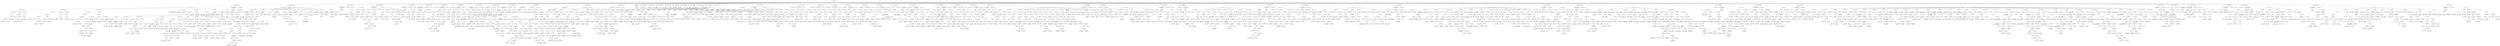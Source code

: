 digraph ast {
node [shape=none];
417798 [label=<<TABLE border='1' cellspacing='0' cellpadding='10' style='rounded' ><TR><TD border='0'>417798</TD><TD border='0'><B>Block</B></TD></TR></TABLE>>];
417798 -> 417796 [weight=2];
417796 [label=<<TABLE border='1' cellspacing='0' cellpadding='10' style='rounded' ><TR><TD border='0'>417796</TD><TD border='0'><B>BinOP</B></TD></TR><HR/><TR><TD border='0' cellpadding='5' colspan='2'>=</TD></TR></TABLE>>];
417796 -> 417795 [weight=2];
417796 -> 417797 [weight=2];
417797 [label=<<TABLE border='1' cellspacing='0' cellpadding='10' style='rounded' ><TR><TD border='0'>417797</TD><TD border='0'><B>StringLiteral</B></TD></TR><HR/><TR><TD border='0' cellpadding='5' colspan='2'></TD></TR></TABLE>>];
417794 [label=<<TABLE border='1' cellspacing='0' cellpadding='10' style='rounded' ><TR><TD border='0'>417794</TD><TD border='0'><B>StatementBody</B></TD></TR></TABLE>>];
417794 -> 417792 [weight=2];
417795 [label=<<TABLE border='1' cellspacing='0' cellpadding='10' style='rounded' ><TR><TD border='0'>417795</TD><TD border='0'><B>Variable</B></TD></TR><HR/><TR><TD border='0' cellpadding='5'>(1634, 8033)</TD><TD border='0' cellpadding='5'>current_orderby</TD></TR></TABLE>>];
417792 [label=<<TABLE border='1' cellspacing='0' cellpadding='10' style='rounded' ><TR><TD border='0'>417792</TD><TD border='0'><B>Block</B></TD></TR></TABLE>>];
417792 -> 417788 [weight=2];
417793 [label=<<TABLE border='1' cellspacing='0' cellpadding='10' style='rounded' ><TR><TD border='0'>417793</TD><TD border='0'><B>IfThenElseStatement</B></TD></TR></TABLE>>];
417793 -> 417786 [weight=2];
417793 -> 417794 [weight=2];
417793 -> 417800 [weight=2];
417806 [label=<<TABLE border='1' cellspacing='0' cellpadding='10' style='rounded' ><TR><TD border='0'>417806</TD><TD border='0'><B>FunctionCall</B></TD></TR><HR/><TR><TD border='0' cellpadding='5' colspan='2'>isset</TD></TR></TABLE>>];
417806 -> 417801 [weight=2];
417806 -> 417805 [weight=2];
417807 [label=<<TABLE border='1' cellspacing='0' cellpadding='10' style='rounded' ><TR><TD border='0'>417807</TD><TD border='0'><B>LogicOP</B></TD></TR><HR/><TR><TD border='0' cellpadding='5' colspan='2'>&amp;&amp;</TD></TR></TABLE>>];
417807 -> 417806 [weight=2];
417807 -> 417809 [weight=2];
417804 [label=<<TABLE border='1' cellspacing='0' cellpadding='10' style='rounded' ><TR><TD border='0'>417804</TD><TD border='0'><B>PostfixExpression</B></TD></TR></TABLE>>];
417804 -> 417802 [weight=2];
417804 -> 417803 [weight=2];
417805 [label=<<TABLE border='1' cellspacing='0' cellpadding='10' style='rounded' ><TR><TD border='0'>417805</TD><TD border='0'><B>ArgumentList</B></TD></TR></TABLE>>];
417805 -> 417804 [weight=2];
417802 [label=<<TABLE border='1' cellspacing='0' cellpadding='10' style='rounded' ><TR><TD border='0'>417802</TD><TD border='0'><B>Variable</B></TD></TR><HR/><TR><TD border='0' cellpadding='5'>(0, 3)</TD><TD border='0' cellpadding='5'>_GET</TD></TR></TABLE>>];
417803 [label=<<TABLE border='1' cellspacing='0' cellpadding='10' style='rounded' ><TR><TD border='0'>417803</TD><TD border='0'><B>StringLiteral</B></TD></TR><HR/><TR><TD border='0' cellpadding='5' colspan='2'>order</TD></TR></TABLE>>];
417800 [label=<<TABLE border='1' cellspacing='0' cellpadding='10' style='rounded' ><TR><TD border='0'>417800</TD><TD border='0'><B>StatementBody</B></TD></TR></TABLE>>];
417800 -> 417798 [weight=2];
417801 [label=<<TABLE border='1' cellspacing='0' cellpadding='10' style='rounded' ><TR><TD border='0'>417801</TD><TD border='0'><B>Id</B></TD></TR><HR/><TR><TD border='0' cellpadding='5' colspan='2'>isset</TD></TR></TABLE>>];
417814 [label=<<TABLE border='1' cellspacing='0' cellpadding='10' style='rounded' ><TR><TD border='0'>417814</TD><TD border='0'><B>Variable</B></TD></TR><HR/><TR><TD border='0' cellpadding='5'>(1634, 8034)</TD><TD border='0' cellpadding='5'>current_order</TD></TR></TABLE>>];
417815 [label=<<TABLE border='1' cellspacing='0' cellpadding='10' style='rounded' ><TR><TD border='0'>417815</TD><TD border='0'><B>BinOP</B></TD></TR><HR/><TR><TD border='0' cellpadding='5' colspan='2'>=</TD></TR></TABLE>>];
417815 -> 417814 [weight=2];
417815 -> 417816 [weight=2];
417812 [label=<<TABLE border='1' cellspacing='0' cellpadding='10' style='rounded' ><TR><TD border='0'>417812</TD><TD border='0'><B>PostfixExpression</B></TD></TR></TABLE>>];
417812 -> 417810 [weight=2];
417812 -> 417811 [weight=2];
417813 [label=<<TABLE border='1' cellspacing='0' cellpadding='10' style='rounded' ><TR><TD border='0'>417813</TD><TD border='0'><B>Condition</B></TD></TR></TABLE>>];
417813 -> 417807 [weight=2];
417810 [label=<<TABLE border='1' cellspacing='0' cellpadding='10' style='rounded' ><TR><TD border='0'>417810</TD><TD border='0'><B>Variable</B></TD></TR><HR/><TR><TD border='0' cellpadding='5'>(0, 3)</TD><TD border='0' cellpadding='5'>_GET</TD></TR></TABLE>>];
417811 [label=<<TABLE border='1' cellspacing='0' cellpadding='10' style='rounded' ><TR><TD border='0'>417811</TD><TD border='0'><B>StringLiteral</B></TD></TR><HR/><TR><TD border='0' cellpadding='5' colspan='2'>order</TD></TR></TABLE>>];
417808 [label=<<TABLE border='1' cellspacing='0' cellpadding='10' style='rounded' ><TR><TD border='0'>417808</TD><TD border='0'><B>StringLiteral</B></TD></TR><HR/><TR><TD border='0' cellpadding='5' colspan='2'>desc</TD></TR></TABLE>>];
417809 [label=<<TABLE border='1' cellspacing='0' cellpadding='10' style='rounded' ><TR><TD border='0'>417809</TD><TD border='0'><B>RelOP</B></TD></TR><HR/><TR><TD border='0' cellpadding='5' colspan='2'>===</TD></TR></TABLE>>];
417809 -> 417808 [weight=2];
417809 -> 417812 [weight=2];
417822 [label=<<TABLE border='1' cellspacing='0' cellpadding='10' style='rounded' ><TR><TD border='0'>417822</TD><TD border='0'><B>StringLiteral</B></TD></TR><HR/><TR><TD border='0' cellpadding='5' colspan='2'>asc</TD></TR></TABLE>>];
417823 [label=<<TABLE border='1' cellspacing='0' cellpadding='10' style='rounded' ><TR><TD border='0'>417823</TD><TD border='0'><B>Block</B></TD></TR></TABLE>>];
417823 -> 417821 [weight=2];
417820 [label=<<TABLE border='1' cellspacing='0' cellpadding='10' style='rounded' ><TR><TD border='0'>417820</TD><TD border='0'><B>Variable</B></TD></TR><HR/><TR><TD border='0' cellpadding='5'>(1634, 8034)</TD><TD border='0' cellpadding='5'>current_order</TD></TR></TABLE>>];
417821 [label=<<TABLE border='1' cellspacing='0' cellpadding='10' style='rounded' ><TR><TD border='0'>417821</TD><TD border='0'><B>BinOP</B></TD></TR><HR/><TR><TD border='0' cellpadding='5' colspan='2'>=</TD></TR></TABLE>>];
417821 -> 417820 [weight=2];
417821 -> 417822 [weight=2];
417818 [label=<<TABLE border='1' cellspacing='0' cellpadding='10' style='rounded' ><TR><TD border='0'>417818</TD><TD border='0'><B>IfThenElseStatement</B></TD></TR></TABLE>>];
417818 -> 417813 [weight=2];
417818 -> 417819 [weight=2];
417818 -> 417825 [weight=2];
417819 [label=<<TABLE border='1' cellspacing='0' cellpadding='10' style='rounded' ><TR><TD border='0'>417819</TD><TD border='0'><B>StatementBody</B></TD></TR></TABLE>>];
417819 -> 417817 [weight=2];
417816 [label=<<TABLE border='1' cellspacing='0' cellpadding='10' style='rounded' ><TR><TD border='0'>417816</TD><TD border='0'><B>StringLiteral</B></TD></TR><HR/><TR><TD border='0' cellpadding='5' colspan='2'>desc</TD></TR></TABLE>>];
417817 [label=<<TABLE border='1' cellspacing='0' cellpadding='10' style='rounded' ><TR><TD border='0'>417817</TD><TD border='0'><B>Block</B></TD></TR></TABLE>>];
417817 -> 417815 [weight=2];
417830 [label=<<TABLE border='1' cellspacing='0' cellpadding='10' style='rounded' ><TR><TD border='0'>417830</TD><TD border='0'><B>PostfixExpression</B></TD></TR></TABLE>>];
417830 -> 417828 [weight=2];
417830 -> 417829 [weight=2];
417831 [label=<<TABLE border='1' cellspacing='0' cellpadding='10' style='rounded' ><TR><TD border='0'>417831</TD><TD border='0'><B>ArgumentList</B></TD></TR></TABLE>>];
417831 -> 417830 [weight=2];
417828 [label=<<TABLE border='1' cellspacing='0' cellpadding='10' style='rounded' ><TR><TD border='0'>417828</TD><TD border='0'><B>Variable</B></TD></TR><HR/><TR><TD border='0' cellpadding='5'>(1634, 8022)</TD><TD border='0' cellpadding='5'>columns</TD></TR></TABLE>>];
417829 [label=<<TABLE border='1' cellspacing='0' cellpadding='10' style='rounded' ><TR><TD border='0'>417829</TD><TD border='0'><B>StringLiteral</B></TD></TR><HR/><TR><TD border='0' cellpadding='5' colspan='2'>cb</TD></TR></TABLE>>];
417827 [label=<<TABLE border='1' cellspacing='0' cellpadding='10' style='rounded' ><TR><TD border='0'>417827</TD><TD border='0'><B>Id</B></TD></TR><HR/><TR><TD border='0' cellpadding='5' colspan='2'>empty</TD></TR></TABLE>>];
417825 [label=<<TABLE border='1' cellspacing='0' cellpadding='10' style='rounded' ><TR><TD border='0'>417825</TD><TD border='0'><B>StatementBody</B></TD></TR></TABLE>>];
417825 -> 417823 [weight=2];
417838 [label=<<TABLE border='1' cellspacing='0' cellpadding='10' style='rounded' ><TR><TD border='0'>417838</TD><TD border='0'><B>Variable</B></TD></TR><HR/><TR><TD border='0' cellpadding='5'>(1634, 8022)</TD><TD border='0' cellpadding='5'>columns</TD></TR></TABLE>>];
417839 [label=<<TABLE border='1' cellspacing='0' cellpadding='10' style='rounded' ><TR><TD border='0'>417839</TD><TD border='0'><B>StringLiteral</B></TD></TR><HR/><TR><TD border='0' cellpadding='5' colspan='2'>cb</TD></TR></TABLE>>];
417836 [label=<<TABLE border='1' cellspacing='0' cellpadding='10' style='rounded' ><TR><TD border='0'>417836</TD><TD border='0'><B>IntegerLiteral</B></TD></TR><HR/><TR><TD border='0' cellpadding='5' colspan='2'>1</TD></TR></TABLE>>];
417837 [label=<<TABLE border='1' cellspacing='0' cellpadding='10' style='rounded' ><TR><TD border='0'>417837</TD><TD border='0'><B>VariableStatement</B></TD></TR></TABLE>>];
417837 -> 417835 [weight=2];
417837 -> 417836 [weight=2];
417834 [label=<<TABLE border='1' cellspacing='0' cellpadding='10' style='rounded' ><TR><TD border='0'>417834</TD><TD border='0'><B>Condition</B></TD></TR></TABLE>>];
417834 -> 417833 [weight=2];
417835 [label=<<TABLE border='1' cellspacing='0' cellpadding='10' style='rounded' ><TR><TD border='0'>417835</TD><TD border='0'><B>Variable</B></TD></TR><HR/><TR><TD border='0' cellpadding='5'>(1634, 8035)</TD><TD border='0' cellpadding='5'>cb_counter</TD></TR></TABLE>>];
417832 [label=<<TABLE border='1' cellspacing='0' cellpadding='10' style='rounded' ><TR><TD border='0'>417832</TD><TD border='0'><B>FunctionCall</B></TD></TR><HR/><TR><TD border='0' cellpadding='5' colspan='2'>empty</TD></TR></TABLE>>];
417832 -> 417827 [weight=2];
417832 -> 417831 [weight=2];
417833 [label=<<TABLE border='1' cellspacing='0' cellpadding='10' style='rounded' ><TR><TD border='0'>417833</TD><TD border='0'><B>UnaryOP</B></TD></TR><HR/><TR><TD border='0' cellpadding='5' colspan='2'>!</TD></TR></TABLE>>];
417833 -> 417832 [weight=2];
417846 [label=<<TABLE border='1' cellspacing='0' cellpadding='10' style='rounded' ><TR><TD border='0'>417846</TD><TD border='0'><B>StringLiteral</B></TD></TR><HR/><TR><TD border='0' cellpadding='5' colspan='2'>'&gt;</TD></TR></TABLE>>];
417847 [label=<<TABLE border='1' cellspacing='0' cellpadding='10' style='rounded' ><TR><TD border='0'>417847</TD><TD border='0'><B>BinOP</B></TD></TR><HR/><TR><TD border='0' cellpadding='5' colspan='2'>.</TD></TR></TABLE>>];
417847 -> 417846 [weight=2];
417847 -> 417852 [weight=2];
417844 [label=<<TABLE border='1' cellspacing='0' cellpadding='10' style='rounded' ><TR><TD border='0'>417844</TD><TD border='0'><B>Variable</B></TD></TR><HR/><TR><TD border='0' cellpadding='5'>(1634, 8035)</TD><TD border='0' cellpadding='5'>cb_counter</TD></TR></TABLE>>];
417845 [label=<<TABLE border='1' cellspacing='0' cellpadding='10' style='rounded' ><TR><TD border='0'>417845</TD><TD border='0'><B>BinOP</B></TD></TR><HR/><TR><TD border='0' cellpadding='5' colspan='2'>.</TD></TR></TABLE>>];
417845 -> 417844 [weight=2];
417845 -> 417847 [weight=2];
417842 [label=<<TABLE border='1' cellspacing='0' cellpadding='10' style='rounded' ><TR><TD border='0'>417842</TD><TD border='0'><B>StringLiteral</B></TD></TR><HR/><TR><TD border='0' cellpadding='5' colspan='2'>&lt;label class='screen-reader-text' for...</TD></TR></TABLE>>];
417843 [label=<<TABLE border='1' cellspacing='0' cellpadding='10' style='rounded' ><TR><TD border='0'>417843</TD><TD border='0'><B>BinOP</B></TD></TR><HR/><TR><TD border='0' cellpadding='5' colspan='2'>.</TD></TR></TABLE>>];
417843 -> 417842 [weight=2];
417843 -> 417845 [weight=2];
417840 [label=<<TABLE border='1' cellspacing='0' cellpadding='10' style='rounded' ><TR><TD border='0'>417840</TD><TD border='0'><B>PostfixExpression</B></TD></TR></TABLE>>];
417840 -> 417838 [weight=2];
417840 -> 417839 [weight=2];
417841 [label=<<TABLE border='1' cellspacing='0' cellpadding='10' style='rounded' ><TR><TD border='0'>417841</TD><TD border='0'><B>BinOP</B></TD></TR><HR/><TR><TD border='0' cellpadding='5' colspan='2'>=</TD></TR></TABLE>>];
417841 -> 417840 [weight=2];
417841 -> 417843 [weight=2];
417854 [label=<<TABLE border='1' cellspacing='0' cellpadding='10' style='rounded' ><TR><TD border='0'>417854</TD><TD border='0'><B>BinOP</B></TD></TR><HR/><TR><TD border='0' cellpadding='5' colspan='2'>.</TD></TR></TABLE>>];
417854 -> 417853 [weight=2];
417854 -> 417856 [weight=2];
417855 [label=<<TABLE border='1' cellspacing='0' cellpadding='10' style='rounded' ><TR><TD border='0'>417855</TD><TD border='0'><B>StringLiteral</B></TD></TR><HR/><TR><TD border='0' cellpadding='5' colspan='2'>&lt;input id='cb-select-all-</TD></TR></TABLE>>];
417852 [label=<<TABLE border='1' cellspacing='0' cellpadding='10' style='rounded' ><TR><TD border='0'>417852</TD><TD border='0'><B>BinOP</B></TD></TR><HR/><TR><TD border='0' cellpadding='5' colspan='2'>.</TD></TR></TABLE>>];
417852 -> 417851 [weight=2];
417852 -> 417854 [weight=2];
417853 [label=<<TABLE border='1' cellspacing='0' cellpadding='10' style='rounded' ><TR><TD border='0'>417853</TD><TD border='0'><B>StringLiteral</B></TD></TR><HR/><TR><TD border='0' cellpadding='5' colspan='2'>&lt;label&gt;</TD></TR></TABLE>>];
417850 [label=<<TABLE border='1' cellspacing='0' cellpadding='10' style='rounded' ><TR><TD border='0'>417850</TD><TD border='0'><B>ArgumentList</B></TD></TR></TABLE>>];
417850 -> 417849 [weight=2];
417851 [label=<<TABLE border='1' cellspacing='0' cellpadding='10' style='rounded' ><TR><TD border='0'>417851</TD><TD border='0'><B>FunctionCall</B></TD></TR><HR/><TR><TD border='0' cellpadding='5' colspan='2'>__</TD></TR></TABLE>>];
417851 -> 417848 [weight=2];
417851 -> 417850 [weight=2];
417848 [label=<<TABLE border='1' cellspacing='0' cellpadding='10' style='rounded' ><TR><TD border='0'>417848</TD><TD border='0'><B>Id</B></TD></TR><HR/><TR><TD border='0' cellpadding='5' colspan='2'>__</TD></TR></TABLE>>];
417849 [label=<<TABLE border='1' cellspacing='0' cellpadding='10' style='rounded' ><TR><TD border='0'>417849</TD><TD border='0'><B>StringLiteral</B></TD></TR><HR/><TR><TD border='0' cellpadding='5' colspan='2'>Select All</TD></TR></TABLE>>];
417862 [label=<<TABLE border='1' cellspacing='0' cellpadding='10' style='rounded' ><TR><TD border='0'>417862</TD><TD border='0'><B>Block</B></TD></TR></TABLE>>];
417862 -> 417837 [weight=2];
417862 -> 417841 [weight=2];
417862 -> 417861 [weight=2];
417863 [label=<<TABLE border='1' cellspacing='0' cellpadding='10' style='rounded' ><TR><TD border='0'>417863</TD><TD border='0'><B>IfThenStatement</B></TD></TR></TABLE>>];
417863 -> 417834 [weight=2];
417863 -> 417864 [weight=2];
417860 [label=<<TABLE border='1' cellspacing='0' cellpadding='10' style='rounded' ><TR><TD border='0'>417860</TD><TD border='0'><B>Variable</B></TD></TR><HR/><TR><TD border='0' cellpadding='5'>(1634, 8035)</TD><TD border='0' cellpadding='5'>cb_counter</TD></TR></TABLE>>];
417861 [label=<<TABLE border='1' cellspacing='0' cellpadding='10' style='rounded' ><TR><TD border='0'>417861</TD><TD border='0'><B>PostIncrement</B></TD></TR><HR/><TR><TD border='0' cellpadding='5' colspan='2'>++</TD></TR></TABLE>>];
417861 -> 417860 [weight=2];
417858 [label=<<TABLE border='1' cellspacing='0' cellpadding='10' style='rounded' ><TR><TD border='0'>417858</TD><TD border='0'><B>BinOP</B></TD></TR><HR/><TR><TD border='0' cellpadding='5' colspan='2'>.</TD></TR></TABLE>>];
417858 -> 417857 [weight=2];
417858 -> 417859 [weight=2];
417859 [label=<<TABLE border='1' cellspacing='0' cellpadding='10' style='rounded' ><TR><TD border='0'>417859</TD><TD border='0'><B>StringLiteral</B></TD></TR><HR/><TR><TD border='0' cellpadding='5' colspan='2'>' type='checkbox' &gt;</TD></TR></TABLE>>];
417856 [label=<<TABLE border='1' cellspacing='0' cellpadding='10' style='rounded' ><TR><TD border='0'>417856</TD><TD border='0'><B>BinOP</B></TD></TR><HR/><TR><TD border='0' cellpadding='5' colspan='2'>.</TD></TR></TABLE>>];
417856 -> 417855 [weight=2];
417856 -> 417858 [weight=2];
417857 [label=<<TABLE border='1' cellspacing='0' cellpadding='10' style='rounded' ><TR><TD border='0'>417857</TD><TD border='0'><B>Variable</B></TD></TR><HR/><TR><TD border='0' cellpadding='5'>(1634, 8035)</TD><TD border='0' cellpadding='5'>cb_counter</TD></TR></TABLE>>];
417870 [label=<<TABLE border='1' cellspacing='0' cellpadding='10' style='rounded' ><TR><TD border='0'>417870</TD><TD border='0'><B>BinOP</B></TD></TR><HR/><TR><TD border='0' cellpadding='5' colspan='2'>=</TD></TR></TABLE>>];
417870 -> 417869 [weight=2];
417870 -> 417873 [weight=2];
417871 [label=<<TABLE border='1' cellspacing='0' cellpadding='10' style='rounded' ><TR><TD border='0'>417871</TD><TD border='0'><B>StringLiteral</B></TD></TR><HR/><TR><TD border='0' cellpadding='5' colspan='2'>manage-column</TD></TR></TABLE>>];
417869 [label=<<TABLE border='1' cellspacing='0' cellpadding='10' style='rounded' ><TR><TD border='0'>417869</TD><TD border='0'><B>Variable</B></TD></TR><HR/><TR><TD border='0' cellpadding='5'>(0, 850)</TD><TD border='0' cellpadding='5'>class</TD></TR></TABLE>>];
417866 [label=<<TABLE border='1' cellspacing='0' cellpadding='10' style='rounded' ><TR><TD border='0'>417866</TD><TD border='0'><B>Variable</B></TD></TR><HR/><TR><TD border='0' cellpadding='5'>(1634, 8036)</TD><TD border='0' cellpadding='5'>column_key</TD></TR></TABLE>>];
417867 [label=<<TABLE border='1' cellspacing='0' cellpadding='10' style='rounded' ><TR><TD border='0'>417867</TD><TD border='0'><B>Variable</B></TD></TR><HR/><TR><TD border='0' cellpadding='5'>(1634, 8037)</TD><TD border='0' cellpadding='5'>column_display_name</TD></TR></TABLE>>];
417864 [label=<<TABLE border='1' cellspacing='0' cellpadding='10' style='rounded' ><TR><TD border='0'>417864</TD><TD border='0'><B>StatementBody</B></TD></TR></TABLE>>];
417864 -> 417862 [weight=2];
417865 [label=<<TABLE border='1' cellspacing='0' cellpadding='10' style='rounded' ><TR><TD border='0'>417865</TD><TD border='0'><B>Variable</B></TD></TR><HR/><TR><TD border='0' cellpadding='5'>(1634, 8022)</TD><TD border='0' cellpadding='5'>columns</TD></TR></TABLE>>];
417878 [label=<<TABLE border='1' cellspacing='0' cellpadding='10' style='rounded' ><TR><TD border='0'>417878</TD><TD border='0'><B>FunctionCall</B></TD></TR><HR/><TR><TD border='0' cellpadding='5' colspan='2'>in_array</TD></TR></TABLE>>];
417878 -> 417874 [weight=2];
417878 -> 417877 [weight=2];
417879 [label=<<TABLE border='1' cellspacing='0' cellpadding='10' style='rounded' ><TR><TD border='0'>417879</TD><TD border='0'><B>Condition</B></TD></TR></TABLE>>];
417879 -> 417878 [weight=2];
417876 [label=<<TABLE border='1' cellspacing='0' cellpadding='10' style='rounded' ><TR><TD border='0'>417876</TD><TD border='0'><B>Variable</B></TD></TR><HR/><TR><TD border='0' cellpadding='5'>(1634, 8027)</TD><TD border='0' cellpadding='5'>hidden</TD></TR></TABLE>>];
417877 [label=<<TABLE border='1' cellspacing='0' cellpadding='10' style='rounded' ><TR><TD border='0'>417877</TD><TD border='0'><B>ArgumentList</B></TD></TR></TABLE>>];
417877 -> 417875 [weight=2];
417877 -> 417876 [weight=2];
417874 [label=<<TABLE border='1' cellspacing='0' cellpadding='10' style='rounded' ><TR><TD border='0'>417874</TD><TD border='0'><B>Id</B></TD></TR><HR/><TR><TD border='0' cellpadding='5' colspan='2'>in_array</TD></TR></TABLE>>];
417875 [label=<<TABLE border='1' cellspacing='0' cellpadding='10' style='rounded' ><TR><TD border='0'>417875</TD><TD border='0'><B>Variable</B></TD></TR><HR/><TR><TD border='0' cellpadding='5'>(1634, 8036)</TD><TD border='0' cellpadding='5'>column_key</TD></TR></TABLE>>];
417872 [label=<<TABLE border='1' cellspacing='0' cellpadding='10' style='rounded' ><TR><TD border='0'>417872</TD><TD border='0'><B>StringExpression</B></TD></TR><HR/><TR><TD border='0' cellpadding='5' colspan='2'>column-$column_key</TD></TR></TABLE>>];
417873 [label=<<TABLE border='1' cellspacing='0' cellpadding='10' style='rounded' ><TR><TD border='0'>417873</TD><TD border='0'><B>Array</B></TD></TR></TABLE>>];
417873 -> 417871 [weight=2];
417873 -> 417872 [weight=2];
417886 [label=<<TABLE border='1' cellspacing='0' cellpadding='10' style='rounded' ><TR><TD border='0'>417886</TD><TD border='0'><B>StringLiteral</B></TD></TR><HR/><TR><TD border='0' cellpadding='5' colspan='2'>cb</TD></TR></TABLE>>];
417887 [label=<<TABLE border='1' cellspacing='0' cellpadding='10' style='rounded' ><TR><TD border='0'>417887</TD><TD border='0'><B>RelOP</B></TD></TR><HR/><TR><TD border='0' cellpadding='5' colspan='2'>===</TD></TR></TABLE>>];
417887 -> 417886 [weight=2];
417887 -> 417888 [weight=2];
417884 [label=<<TABLE border='1' cellspacing='0' cellpadding='10' style='rounded' ><TR><TD border='0'>417884</TD><TD border='0'><B>IfThenStatement</B></TD></TR></TABLE>>];
417884 -> 417879 [weight=2];
417884 -> 417885 [weight=2];
417885 [label=<<TABLE border='1' cellspacing='0' cellpadding='10' style='rounded' ><TR><TD border='0'>417885</TD><TD border='0'><B>StatementBody</B></TD></TR></TABLE>>];
417885 -> 417883 [weight=2];
417882 [label=<<TABLE border='1' cellspacing='0' cellpadding='10' style='rounded' ><TR><TD border='0'>417882</TD><TD border='0'><B>StringLiteral</B></TD></TR><HR/><TR><TD border='0' cellpadding='5' colspan='2'>hidden</TD></TR></TABLE>>];
417883 [label=<<TABLE border='1' cellspacing='0' cellpadding='10' style='rounded' ><TR><TD border='0'>417883</TD><TD border='0'><B>Block</B></TD></TR></TABLE>>];
417883 -> 417881 [weight=2];
417880 [label=<<TABLE border='1' cellspacing='0' cellpadding='10' style='rounded' ><TR><TD border='0'>417880</TD><TD border='0'><B>Variable</B></TD></TR><HR/><TR><TD border='0' cellpadding='5'>(0, 850)</TD><TD border='0' cellpadding='5'>class</TD></TR></TABLE>>];
417881 [label=<<TABLE border='1' cellspacing='0' cellpadding='10' style='rounded' ><TR><TD border='0'>417881</TD><TD border='0'><B>BinOP</B></TD></TR><HR/><TR><TD border='0' cellpadding='5' colspan='2'>=</TD></TR></TABLE>>];
417881 -> 417880 [weight=2];
417881 -> 417882 [weight=2];
417894 [label=<<TABLE border='1' cellspacing='0' cellpadding='10' style='rounded' ><TR><TD border='0'>417894</TD><TD border='0'><B>StatementBody</B></TD></TR></TABLE>>];
417894 -> 417891 [weight=2];
417895 [label=<<TABLE border='1' cellspacing='0' cellpadding='10' style='rounded' ><TR><TD border='0'>417895</TD><TD border='0'><B>Id</B></TD></TR><HR/><TR><TD border='0' cellpadding='5' colspan='2'>in_array</TD></TR></TABLE>>];
417892 [label=<<TABLE border='1' cellspacing='0' cellpadding='10' style='rounded' ><TR><TD border='0'>417892</TD><TD border='0'><B>StringLiteral</B></TD></TR><HR/><TR><TD border='0' cellpadding='5' colspan='2'>check-column</TD></TR></TABLE>>];
417893 [label=<<TABLE border='1' cellspacing='0' cellpadding='10' style='rounded' ><TR><TD border='0'>417893</TD><TD border='0'><B>IfThenElifStatement</B></TD></TR></TABLE>>];
417893 -> 417889 [weight=2];
417893 -> 417894 [weight=2];
417893 -> 417909 [weight=2];
417890 [label=<<TABLE border='1' cellspacing='0' cellpadding='10' style='rounded' ><TR><TD border='0'>417890</TD><TD border='0'><B>Variable</B></TD></TR><HR/><TR><TD border='0' cellpadding='5'>(0, 850)</TD><TD border='0' cellpadding='5'>class</TD></TR></TABLE>>];
417891 [label=<<TABLE border='1' cellspacing='0' cellpadding='10' style='rounded' ><TR><TD border='0'>417891</TD><TD border='0'><B>BinOP</B></TD></TR><HR/><TR><TD border='0' cellpadding='5' colspan='2'>=</TD></TR></TABLE>>];
417891 -> 417890 [weight=2];
417891 -> 417892 [weight=2];
417888 [label=<<TABLE border='1' cellspacing='0' cellpadding='10' style='rounded' ><TR><TD border='0'>417888</TD><TD border='0'><B>Variable</B></TD></TR><HR/><TR><TD border='0' cellpadding='5'>(1634, 8036)</TD><TD border='0' cellpadding='5'>column_key</TD></TR></TABLE>>];
417889 [label=<<TABLE border='1' cellspacing='0' cellpadding='10' style='rounded' ><TR><TD border='0'>417889</TD><TD border='0'><B>Condition</B></TD></TR></TABLE>>];
417889 -> 417887 [weight=2];
417902 [label=<<TABLE border='1' cellspacing='0' cellpadding='10' style='rounded' ><TR><TD border='0'>417902</TD><TD border='0'><B>FunctionCall</B></TD></TR><HR/><TR><TD border='0' cellpadding='5' colspan='2'>in_array</TD></TR></TABLE>>];
417902 -> 417895 [weight=2];
417902 -> 417901 [weight=2];
417903 [label=<<TABLE border='1' cellspacing='0' cellpadding='10' style='rounded' ><TR><TD border='0'>417903</TD><TD border='0'><B>Condition</B></TD></TR></TABLE>>];
417903 -> 417902 [weight=2];
417900 [label=<<TABLE border='1' cellspacing='0' cellpadding='10' style='rounded' ><TR><TD border='0'>417900</TD><TD border='0'><B>Array</B></TD></TR></TABLE>>];
417900 -> 417897 [weight=2];
417900 -> 417898 [weight=2];
417900 -> 417899 [weight=2];
417901 [label=<<TABLE border='1' cellspacing='0' cellpadding='10' style='rounded' ><TR><TD border='0'>417901</TD><TD border='0'><B>ArgumentList</B></TD></TR></TABLE>>];
417901 -> 417896 [weight=2];
417901 -> 417900 [weight=2];
417898 [label=<<TABLE border='1' cellspacing='0' cellpadding='10' style='rounded' ><TR><TD border='0'>417898</TD><TD border='0'><B>StringLiteral</B></TD></TR><HR/><TR><TD border='0' cellpadding='5' colspan='2'>comments</TD></TR></TABLE>>];
417899 [label=<<TABLE border='1' cellspacing='0' cellpadding='10' style='rounded' ><TR><TD border='0'>417899</TD><TD border='0'><B>StringLiteral</B></TD></TR><HR/><TR><TD border='0' cellpadding='5' colspan='2'>links</TD></TR></TABLE>>];
417896 [label=<<TABLE border='1' cellspacing='0' cellpadding='10' style='rounded' ><TR><TD border='0'>417896</TD><TD border='0'><B>Variable</B></TD></TR><HR/><TR><TD border='0' cellpadding='5'>(1634, 8036)</TD><TD border='0' cellpadding='5'>column_key</TD></TR></TABLE>>];
417897 [label=<<TABLE border='1' cellspacing='0' cellpadding='10' style='rounded' ><TR><TD border='0'>417897</TD><TD border='0'><B>StringLiteral</B></TD></TR><HR/><TR><TD border='0' cellpadding='5' colspan='2'>posts</TD></TR></TABLE>>];
417910 [label=<<TABLE border='1' cellspacing='0' cellpadding='10' style='rounded' ><TR><TD border='0'>417910</TD><TD border='0'><B>Variable</B></TD></TR><HR/><TR><TD border='0' cellpadding='5'>(1634, 8036)</TD><TD border='0' cellpadding='5'>column_key</TD></TR></TABLE>>];
417911 [label=<<TABLE border='1' cellspacing='0' cellpadding='10' style='rounded' ><TR><TD border='0'>417911</TD><TD border='0'><B>RelOP</B></TD></TR><HR/><TR><TD border='0' cellpadding='5' colspan='2'>===</TD></TR></TABLE>>];
417911 -> 417910 [weight=2];
417911 -> 417912 [weight=2];
417908 [label=<<TABLE border='1' cellspacing='0' cellpadding='10' style='rounded' ><TR><TD border='0'>417908</TD><TD border='0'><B>StatementBody</B></TD></TR></TABLE>>];
417908 -> 417905 [weight=2];
417909 [label=<<TABLE border='1' cellspacing='0' cellpadding='10' style='rounded' ><TR><TD border='0'>417909</TD><TD border='0'><B>ElseIfList</B></TD></TR></TABLE>>];
417909 -> 417907 [weight=2];
417906 [label=<<TABLE border='1' cellspacing='0' cellpadding='10' style='rounded' ><TR><TD border='0'>417906</TD><TD border='0'><B>StringLiteral</B></TD></TR><HR/><TR><TD border='0' cellpadding='5' colspan='2'>num</TD></TR></TABLE>>];
417907 [label=<<TABLE border='1' cellspacing='0' cellpadding='10' style='rounded' ><TR><TD border='0'>417907</TD><TD border='0'><B>ElseIf</B></TD></TR></TABLE>>];
417907 -> 417903 [weight=2];
417907 -> 417908 [weight=2];
417904 [label=<<TABLE border='1' cellspacing='0' cellpadding='10' style='rounded' ><TR><TD border='0'>417904</TD><TD border='0'><B>Variable</B></TD></TR><HR/><TR><TD border='0' cellpadding='5'>(0, 850)</TD><TD border='0' cellpadding='5'>class</TD></TR></TABLE>>];
417905 [label=<<TABLE border='1' cellspacing='0' cellpadding='10' style='rounded' ><TR><TD border='0'>417905</TD><TD border='0'><B>BinOP</B></TD></TR><HR/><TR><TD border='0' cellpadding='5' colspan='2'>=</TD></TR></TABLE>>];
417905 -> 417904 [weight=2];
417905 -> 417906 [weight=2];
417918 [label=<<TABLE border='1' cellspacing='0' cellpadding='10' style='rounded' ><TR><TD border='0'>417918</TD><TD border='0'><B>IfThenStatement</B></TD></TR></TABLE>>];
417918 -> 417913 [weight=2];
417918 -> 417919 [weight=2];
417919 [label=<<TABLE border='1' cellspacing='0' cellpadding='10' style='rounded' ><TR><TD border='0'>417919</TD><TD border='0'><B>StatementBody</B></TD></TR></TABLE>>];
417919 -> 417917 [weight=2];
417916 [label=<<TABLE border='1' cellspacing='0' cellpadding='10' style='rounded' ><TR><TD border='0'>417916</TD><TD border='0'><B>StringLiteral</B></TD></TR><HR/><TR><TD border='0' cellpadding='5' colspan='2'>column-primary</TD></TR></TABLE>>];
417917 [label=<<TABLE border='1' cellspacing='0' cellpadding='10' style='rounded' ><TR><TD border='0'>417917</TD><TD border='0'><B>Block</B></TD></TR></TABLE>>];
417917 -> 417915 [weight=2];
417914 [label=<<TABLE border='1' cellspacing='0' cellpadding='10' style='rounded' ><TR><TD border='0'>417914</TD><TD border='0'><B>Variable</B></TD></TR><HR/><TR><TD border='0' cellpadding='5'>(0, 850)</TD><TD border='0' cellpadding='5'>class</TD></TR></TABLE>>];
417915 [label=<<TABLE border='1' cellspacing='0' cellpadding='10' style='rounded' ><TR><TD border='0'>417915</TD><TD border='0'><B>BinOP</B></TD></TR><HR/><TR><TD border='0' cellpadding='5' colspan='2'>=</TD></TR></TABLE>>];
417915 -> 417914 [weight=2];
417915 -> 417916 [weight=2];
417912 [label=<<TABLE border='1' cellspacing='0' cellpadding='10' style='rounded' ><TR><TD border='0'>417912</TD><TD border='0'><B>Variable</B></TD></TR><HR/><TR><TD border='0' cellpadding='5'>(1634, 8031)</TD><TD border='0' cellpadding='5'>primary</TD></TR></TABLE>>];
417913 [label=<<TABLE border='1' cellspacing='0' cellpadding='10' style='rounded' ><TR><TD border='0'>417913</TD><TD border='0'><B>Condition</B></TD></TR></TABLE>>];
417913 -> 417911 [weight=2];
417926 [label=<<TABLE border='1' cellspacing='0' cellpadding='10' style='rounded' ><TR><TD border='0'>417926</TD><TD border='0'><B>Condition</B></TD></TR></TABLE>>];
417926 -> 417925 [weight=2];
417927 [label=<<TABLE border='1' cellspacing='0' cellpadding='10' style='rounded' ><TR><TD border='0'>417927</TD><TD border='0'><B>Variable</B></TD></TR><HR/><TR><TD border='0' cellpadding='5'>(1634, 8038)</TD><TD border='0' cellpadding='5'>orderby</TD></TR></TABLE>>];
417924 [label=<<TABLE border='1' cellspacing='0' cellpadding='10' style='rounded' ><TR><TD border='0'>417924</TD><TD border='0'><B>ArgumentList</B></TD></TR></TABLE>>];
417924 -> 417923 [weight=2];
417925 [label=<<TABLE border='1' cellspacing='0' cellpadding='10' style='rounded' ><TR><TD border='0'>417925</TD><TD border='0'><B>FunctionCall</B></TD></TR><HR/><TR><TD border='0' cellpadding='5' colspan='2'>isset</TD></TR></TABLE>>];
417925 -> 417920 [weight=2];
417925 -> 417924 [weight=2];
417922 [label=<<TABLE border='1' cellspacing='0' cellpadding='10' style='rounded' ><TR><TD border='0'>417922</TD><TD border='0'><B>Variable</B></TD></TR><HR/><TR><TD border='0' cellpadding='5'>(1634, 8036)</TD><TD border='0' cellpadding='5'>column_key</TD></TR></TABLE>>];
417923 [label=<<TABLE border='1' cellspacing='0' cellpadding='10' style='rounded' ><TR><TD border='0'>417923</TD><TD border='0'><B>PostfixExpression</B></TD></TR></TABLE>>];
417923 -> 417921 [weight=2];
417923 -> 417922 [weight=2];
417920 [label=<<TABLE border='1' cellspacing='0' cellpadding='10' style='rounded' ><TR><TD border='0'>417920</TD><TD border='0'><B>Id</B></TD></TR><HR/><TR><TD border='0' cellpadding='5' colspan='2'>isset</TD></TR></TABLE>>];
417921 [label=<<TABLE border='1' cellspacing='0' cellpadding='10' style='rounded' ><TR><TD border='0'>417921</TD><TD border='0'><B>Variable</B></TD></TR><HR/><TR><TD border='0' cellpadding='5'>(1634, 8030)</TD><TD border='0' cellpadding='5'>sortable</TD></TR></TABLE>>];
417934 [label=<<TABLE border='1' cellspacing='0' cellpadding='10' style='rounded' ><TR><TD border='0'>417934</TD><TD border='0'><B>Variable</B></TD></TR><HR/><TR><TD border='0' cellpadding='5'>(1634, 8033)</TD><TD border='0' cellpadding='5'>current_orderby</TD></TR></TABLE>>];
417935 [label=<<TABLE border='1' cellspacing='0' cellpadding='10' style='rounded' ><TR><TD border='0'>417935</TD><TD border='0'><B>RelOP</B></TD></TR><HR/><TR><TD border='0' cellpadding='5' colspan='2'>===</TD></TR></TABLE>>];
417935 -> 417934 [weight=2];
417935 -> 417936 [weight=2];
417932 [label=<<TABLE border='1' cellspacing='0' cellpadding='10' style='rounded' ><TR><TD border='0'>417932</TD><TD border='0'><B>Variable</B></TD></TR><HR/><TR><TD border='0' cellpadding='5'>(1634, 8036)</TD><TD border='0' cellpadding='5'>column_key</TD></TR></TABLE>>];
417933 [label=<<TABLE border='1' cellspacing='0' cellpadding='10' style='rounded' ><TR><TD border='0'>417933</TD><TD border='0'><B>PostfixExpression</B></TD></TR></TABLE>>];
417933 -> 417931 [weight=2];
417933 -> 417932 [weight=2];
417930 [label=<<TABLE border='1' cellspacing='0' cellpadding='10' style='rounded' ><TR><TD border='0'>417930</TD><TD border='0'><B>BinOP</B></TD></TR><HR/><TR><TD border='0' cellpadding='5' colspan='2'>=</TD></TR></TABLE>>];
417930 -> 417929 [weight=2];
417930 -> 417933 [weight=2];
417931 [label=<<TABLE border='1' cellspacing='0' cellpadding='10' style='rounded' ><TR><TD border='0'>417931</TD><TD border='0'><B>Variable</B></TD></TR><HR/><TR><TD border='0' cellpadding='5'>(1634, 8030)</TD><TD border='0' cellpadding='5'>sortable</TD></TR></TABLE>>];
417928 [label=<<TABLE border='1' cellspacing='0' cellpadding='10' style='rounded' ><TR><TD border='0'>417928</TD><TD border='0'><B>Variable</B></TD></TR><HR/><TR><TD border='0' cellpadding='5'>(1634, 8039)</TD><TD border='0' cellpadding='5'>desc_first</TD></TR></TABLE>>];
417929 [label=<<TABLE border='1' cellspacing='0' cellpadding='10' style='rounded' ><TR><TD border='0'>417929</TD><TD border='0'><B>Array</B></TD></TR></TABLE>>];
417929 -> 417927 [weight=2];
417929 -> 417928 [weight=2];
417942 [label=<<TABLE border='1' cellspacing='0' cellpadding='10' style='rounded' ><TR><TD border='0'>417942</TD><TD border='0'><B>Variable</B></TD></TR><HR/><TR><TD border='0' cellpadding='5'>(1634, 8034)</TD><TD border='0' cellpadding='5'>current_order</TD></TR></TABLE>>];
417943 [label=<<TABLE border='1' cellspacing='0' cellpadding='10' style='rounded' ><TR><TD border='0'>417943</TD><TD border='0'><B>Condition</B></TD></TR></TABLE>>];
417943 -> 417941 [weight=2];
417940 [label=<<TABLE border='1' cellspacing='0' cellpadding='10' style='rounded' ><TR><TD border='0'>417940</TD><TD border='0'><B>StringLiteral</B></TD></TR><HR/><TR><TD border='0' cellpadding='5' colspan='2'>asc</TD></TR></TABLE>>];
417941 [label=<<TABLE border='1' cellspacing='0' cellpadding='10' style='rounded' ><TR><TD border='0'>417941</TD><TD border='0'><B>RelOP</B></TD></TR><HR/><TR><TD border='0' cellpadding='5' colspan='2'>===</TD></TR></TABLE>>];
417941 -> 417940 [weight=2];
417941 -> 417942 [weight=2];
417938 [label=<<TABLE border='1' cellspacing='0' cellpadding='10' style='rounded' ><TR><TD border='0'>417938</TD><TD border='0'><B>Variable</B></TD></TR><HR/><TR><TD border='0' cellpadding='5'>(1634, 8040)</TD><TD border='0' cellpadding='5'>order</TD></TR></TABLE>>];
417939 [label=<<TABLE border='1' cellspacing='0' cellpadding='10' style='rounded' ><TR><TD border='0'>417939</TD><TD border='0'><B>BinOP</B></TD></TR><HR/><TR><TD border='0' cellpadding='5' colspan='2'>=</TD></TR></TABLE>>];
417939 -> 417938 [weight=2];
417939 -> 417948 [weight=2];
417936 [label=<<TABLE border='1' cellspacing='0' cellpadding='10' style='rounded' ><TR><TD border='0'>417936</TD><TD border='0'><B>Variable</B></TD></TR><HR/><TR><TD border='0' cellpadding='5'>(1634, 8038)</TD><TD border='0' cellpadding='5'>orderby</TD></TR></TABLE>>];
417937 [label=<<TABLE border='1' cellspacing='0' cellpadding='10' style='rounded' ><TR><TD border='0'>417937</TD><TD border='0'><B>Condition</B></TD></TR></TABLE>>];
417937 -> 417935 [weight=2];
417950 [label=<<TABLE border='1' cellspacing='0' cellpadding='10' style='rounded' ><TR><TD border='0'>417950</TD><TD border='0'><B>BinOP</B></TD></TR><HR/><TR><TD border='0' cellpadding='5' colspan='2'>=</TD></TR></TABLE>>];
417950 -> 417949 [weight=2];
417950 -> 417951 [weight=2];
417951 [label=<<TABLE border='1' cellspacing='0' cellpadding='10' style='rounded' ><TR><TD border='0'>417951</TD><TD border='0'><B>StringLiteral</B></TD></TR><HR/><TR><TD border='0' cellpadding='5' colspan='2'>sorted</TD></TR></TABLE>>];
417948 [label=<<TABLE border='1' cellspacing='0' cellpadding='10' style='rounded' ><TR><TD border='0'>417948</TD><TD border='0'><B>ConditionalExpression</B></TD></TR></TABLE>>];
417948 -> 417943 [weight=2];
417948 -> 417945 [weight=2];
417948 -> 417947 [weight=2];
417949 [label=<<TABLE border='1' cellspacing='0' cellpadding='10' style='rounded' ><TR><TD border='0'>417949</TD><TD border='0'><B>Variable</B></TD></TR><HR/><TR><TD border='0' cellpadding='5'>(0, 850)</TD><TD border='0' cellpadding='5'>class</TD></TR></TABLE>>];
417946 [label=<<TABLE border='1' cellspacing='0' cellpadding='10' style='rounded' ><TR><TD border='0'>417946</TD><TD border='0'><B>StringLiteral</B></TD></TR><HR/><TR><TD border='0' cellpadding='5' colspan='2'>asc</TD></TR></TABLE>>];
417947 [label=<<TABLE border='1' cellspacing='0' cellpadding='10' style='rounded' ><TR><TD border='0'>417947</TD><TD border='0'><B>ConditionalFalse</B></TD></TR></TABLE>>];
417947 -> 417946 [weight=2];
417944 [label=<<TABLE border='1' cellspacing='0' cellpadding='10' style='rounded' ><TR><TD border='0'>417944</TD><TD border='0'><B>StringLiteral</B></TD></TR><HR/><TR><TD border='0' cellpadding='5' colspan='2'>desc</TD></TR></TABLE>>];
417945 [label=<<TABLE border='1' cellspacing='0' cellpadding='10' style='rounded' ><TR><TD border='0'>417945</TD><TD border='0'><B>ConditionalTrue</B></TD></TR></TABLE>>];
417945 -> 417944 [weight=2];
417958 [label=<<TABLE border='1' cellspacing='0' cellpadding='10' style='rounded' ><TR><TD border='0'>417958</TD><TD border='0'><B>Variable</B></TD></TR><HR/><TR><TD border='0' cellpadding='5'>(1634, 8040)</TD><TD border='0' cellpadding='5'>order</TD></TR></TABLE>>];
417959 [label=<<TABLE border='1' cellspacing='0' cellpadding='10' style='rounded' ><TR><TD border='0'>417959</TD><TD border='0'><B>BinOP</B></TD></TR><HR/><TR><TD border='0' cellpadding='5' colspan='2'>=</TD></TR></TABLE>>];
417959 -> 417958 [weight=2];
417959 -> 417966 [weight=2];
417956 [label=<<TABLE border='1' cellspacing='0' cellpadding='10' style='rounded' ><TR><TD border='0'>417956</TD><TD border='0'><B>IfThenElseStatement</B></TD></TR></TABLE>>];
417956 -> 417937 [weight=2];
417956 -> 417957 [weight=2];
417956 -> 417981 [weight=2];
417957 [label=<<TABLE border='1' cellspacing='0' cellpadding='10' style='rounded' ><TR><TD border='0'>417957</TD><TD border='0'><B>StatementBody</B></TD></TR></TABLE>>];
417957 -> 417955 [weight=2];
417954 [label=<<TABLE border='1' cellspacing='0' cellpadding='10' style='rounded' ><TR><TD border='0'>417954</TD><TD border='0'><B>Variable</B></TD></TR><HR/><TR><TD border='0' cellpadding='5'>(1634, 8034)</TD><TD border='0' cellpadding='5'>current_order</TD></TR></TABLE>>];
417955 [label=<<TABLE border='1' cellspacing='0' cellpadding='10' style='rounded' ><TR><TD border='0'>417955</TD><TD border='0'><B>Block</B></TD></TR></TABLE>>];
417955 -> 417939 [weight=2];
417955 -> 417950 [weight=2];
417955 -> 417953 [weight=2];
417952 [label=<<TABLE border='1' cellspacing='0' cellpadding='10' style='rounded' ><TR><TD border='0'>417952</TD><TD border='0'><B>Variable</B></TD></TR><HR/><TR><TD border='0' cellpadding='5'>(0, 850)</TD><TD border='0' cellpadding='5'>class</TD></TR></TABLE>>];
417953 [label=<<TABLE border='1' cellspacing='0' cellpadding='10' style='rounded' ><TR><TD border='0'>417953</TD><TD border='0'><B>BinOP</B></TD></TR><HR/><TR><TD border='0' cellpadding='5' colspan='2'>=</TD></TR></TABLE>>];
417953 -> 417952 [weight=2];
417953 -> 417954 [weight=2];
417966 [label=<<TABLE border='1' cellspacing='0' cellpadding='10' style='rounded' ><TR><TD border='0'>417966</TD><TD border='0'><B>ConditionalExpression</B></TD></TR></TABLE>>];
417966 -> 417961 [weight=2];
417966 -> 417963 [weight=2];
417966 -> 417965 [weight=2];
417967 [label=<<TABLE border='1' cellspacing='0' cellpadding='10' style='rounded' ><TR><TD border='0'>417967</TD><TD border='0'><B>Variable</B></TD></TR><HR/><TR><TD border='0' cellpadding='5'>(0, 850)</TD><TD border='0' cellpadding='5'>class</TD></TR></TABLE>>];
417964 [label=<<TABLE border='1' cellspacing='0' cellpadding='10' style='rounded' ><TR><TD border='0'>417964</TD><TD border='0'><B>StringLiteral</B></TD></TR><HR/><TR><TD border='0' cellpadding='5' colspan='2'>asc</TD></TR></TABLE>>];
417965 [label=<<TABLE border='1' cellspacing='0' cellpadding='10' style='rounded' ><TR><TD border='0'>417965</TD><TD border='0'><B>ConditionalFalse</B></TD></TR></TABLE>>];
417965 -> 417964 [weight=2];
417962 [label=<<TABLE border='1' cellspacing='0' cellpadding='10' style='rounded' ><TR><TD border='0'>417962</TD><TD border='0'><B>StringLiteral</B></TD></TR><HR/><TR><TD border='0' cellpadding='5' colspan='2'>desc</TD></TR></TABLE>>];
417963 [label=<<TABLE border='1' cellspacing='0' cellpadding='10' style='rounded' ><TR><TD border='0'>417963</TD><TD border='0'><B>ConditionalTrue</B></TD></TR></TABLE>>];
417963 -> 417962 [weight=2];
417960 [label=<<TABLE border='1' cellspacing='0' cellpadding='10' style='rounded' ><TR><TD border='0'>417960</TD><TD border='0'><B>Variable</B></TD></TR><HR/><TR><TD border='0' cellpadding='5'>(1634, 8039)</TD><TD border='0' cellpadding='5'>desc_first</TD></TR></TABLE>>];
417961 [label=<<TABLE border='1' cellspacing='0' cellpadding='10' style='rounded' ><TR><TD border='0'>417961</TD><TD border='0'><B>Condition</B></TD></TR></TABLE>>];
417961 -> 417960 [weight=2];
417974 [label=<<TABLE border='1' cellspacing='0' cellpadding='10' style='rounded' ><TR><TD border='0'>417974</TD><TD border='0'><B>StringLiteral</B></TD></TR><HR/><TR><TD border='0' cellpadding='5' colspan='2'>asc</TD></TR></TABLE>>];
417975 [label=<<TABLE border='1' cellspacing='0' cellpadding='10' style='rounded' ><TR><TD border='0'>417975</TD><TD border='0'><B>ConditionalTrue</B></TD></TR></TABLE>>];
417975 -> 417974 [weight=2];
417972 [label=<<TABLE border='1' cellspacing='0' cellpadding='10' style='rounded' ><TR><TD border='0'>417972</TD><TD border='0'><B>Variable</B></TD></TR><HR/><TR><TD border='0' cellpadding='5'>(1634, 8039)</TD><TD border='0' cellpadding='5'>desc_first</TD></TR></TABLE>>];
417973 [label=<<TABLE border='1' cellspacing='0' cellpadding='10' style='rounded' ><TR><TD border='0'>417973</TD><TD border='0'><B>Condition</B></TD></TR></TABLE>>];
417973 -> 417972 [weight=2];
417970 [label=<<TABLE border='1' cellspacing='0' cellpadding='10' style='rounded' ><TR><TD border='0'>417970</TD><TD border='0'><B>Variable</B></TD></TR><HR/><TR><TD border='0' cellpadding='5'>(0, 850)</TD><TD border='0' cellpadding='5'>class</TD></TR></TABLE>>];
417971 [label=<<TABLE border='1' cellspacing='0' cellpadding='10' style='rounded' ><TR><TD border='0'>417971</TD><TD border='0'><B>BinOP</B></TD></TR><HR/><TR><TD border='0' cellpadding='5' colspan='2'>=</TD></TR></TABLE>>];
417971 -> 417970 [weight=2];
417971 -> 417978 [weight=2];
417968 [label=<<TABLE border='1' cellspacing='0' cellpadding='10' style='rounded' ><TR><TD border='0'>417968</TD><TD border='0'><B>BinOP</B></TD></TR><HR/><TR><TD border='0' cellpadding='5' colspan='2'>=</TD></TR></TABLE>>];
417968 -> 417967 [weight=2];
417968 -> 417969 [weight=2];
417969 [label=<<TABLE border='1' cellspacing='0' cellpadding='10' style='rounded' ><TR><TD border='0'>417969</TD><TD border='0'><B>StringLiteral</B></TD></TR><HR/><TR><TD border='0' cellpadding='5' colspan='2'>sortable</TD></TR></TABLE>>];
417982 [label=<<TABLE border='1' cellspacing='0' cellpadding='10' style='rounded' ><TR><TD border='0'>417982</TD><TD border='0'><B>Variable</B></TD></TR><HR/><TR><TD border='0' cellpadding='5'>(1634, 8037)</TD><TD border='0' cellpadding='5'>column_display_name</TD></TR></TABLE>>];
417983 [label=<<TABLE border='1' cellspacing='0' cellpadding='10' style='rounded' ><TR><TD border='0'>417983</TD><TD border='0'><B>BinOP</B></TD></TR><HR/><TR><TD border='0' cellpadding='5' colspan='2'>=</TD></TR></TABLE>>];
417983 -> 417982 [weight=2];
417983 -> 417985 [weight=2];
417981 [label=<<TABLE border='1' cellspacing='0' cellpadding='10' style='rounded' ><TR><TD border='0'>417981</TD><TD border='0'><B>StatementBody</B></TD></TR></TABLE>>];
417981 -> 417979 [weight=2];
417978 [label=<<TABLE border='1' cellspacing='0' cellpadding='10' style='rounded' ><TR><TD border='0'>417978</TD><TD border='0'><B>ConditionalExpression</B></TD></TR></TABLE>>];
417978 -> 417973 [weight=2];
417978 -> 417975 [weight=2];
417978 -> 417977 [weight=2];
417979 [label=<<TABLE border='1' cellspacing='0' cellpadding='10' style='rounded' ><TR><TD border='0'>417979</TD><TD border='0'><B>Block</B></TD></TR></TABLE>>];
417979 -> 417959 [weight=2];
417979 -> 417968 [weight=2];
417979 -> 417971 [weight=2];
417976 [label=<<TABLE border='1' cellspacing='0' cellpadding='10' style='rounded' ><TR><TD border='0'>417976</TD><TD border='0'><B>StringLiteral</B></TD></TR><HR/><TR><TD border='0' cellpadding='5' colspan='2'>desc</TD></TR></TABLE>>];
417977 [label=<<TABLE border='1' cellspacing='0' cellpadding='10' style='rounded' ><TR><TD border='0'>417977</TD><TD border='0'><B>ConditionalFalse</B></TD></TR></TABLE>>];
417977 -> 417976 [weight=2];
417990 [label=<<TABLE border='1' cellspacing='0' cellpadding='10' style='rounded' ><TR><TD border='0'>417990</TD><TD border='0'><B>StringLiteral</B></TD></TR><HR/><TR><TD border='0' cellpadding='5' colspan='2'>order</TD></TR></TABLE>>];
417991 [label=<<TABLE border='1' cellspacing='0' cellpadding='10' style='rounded' ><TR><TD border='0'>417991</TD><TD border='0'><B>ArgumentList</B></TD></TR></TABLE>>];
417991 -> 417989 [weight=2];
417991 -> 417990 [weight=2];
417988 [label=<<TABLE border='1' cellspacing='0' cellpadding='10' style='rounded' ><TR><TD border='0'>417988</TD><TD border='0'><B>Id</B></TD></TR><HR/><TR><TD border='0' cellpadding='5' colspan='2'>compact</TD></TR></TABLE>>];
417989 [label=<<TABLE border='1' cellspacing='0' cellpadding='10' style='rounded' ><TR><TD border='0'>417989</TD><TD border='0'><B>StringLiteral</B></TD></TR><HR/><TR><TD border='0' cellpadding='5' colspan='2'>orderby</TD></TR></TABLE>>];
417986 [label=<<TABLE border='1' cellspacing='0' cellpadding='10' style='rounded' ><TR><TD border='0'>417986</TD><TD border='0'><B>Id</B></TD></TR><HR/><TR><TD border='0' cellpadding='5' colspan='2'>esc_url</TD></TR></TABLE>>];
417987 [label=<<TABLE border='1' cellspacing='0' cellpadding='10' style='rounded' ><TR><TD border='0'>417987</TD><TD border='0'><B>Id</B></TD></TR><HR/><TR><TD border='0' cellpadding='5' colspan='2'>add_query_arg</TD></TR></TABLE>>];
417984 [label=<<TABLE border='1' cellspacing='0' cellpadding='10' style='rounded' ><TR><TD border='0'>417984</TD><TD border='0'><B>StringLiteral</B></TD></TR><HR/><TR><TD border='0' cellpadding='5' colspan='2'>&lt;a href='</TD></TR></TABLE>>];
417985 [label=<<TABLE border='1' cellspacing='0' cellpadding='10' style='rounded' ><TR><TD border='0'>417985</TD><TD border='0'><B>BinOP</B></TD></TR><HR/><TR><TD border='0' cellpadding='5' colspan='2'>.</TD></TR></TABLE>>];
417985 -> 417984 [weight=2];
417985 -> 417998 [weight=2];
417998 [label=<<TABLE border='1' cellspacing='0' cellpadding='10' style='rounded' ><TR><TD border='0'>417998</TD><TD border='0'><B>BinOP</B></TD></TR><HR/><TR><TD border='0' cellpadding='5' colspan='2'>.</TD></TR></TABLE>>];
417998 -> 417997 [weight=2];
417998 -> 418000 [weight=2];
417999 [label=<<TABLE border='1' cellspacing='0' cellpadding='10' style='rounded' ><TR><TD border='0'>417999</TD><TD border='0'><B>StringLiteral</B></TD></TR><HR/><TR><TD border='0' cellpadding='5' colspan='2'>'&gt;&lt;span&gt;</TD></TR></TABLE>>];
417996 [label=<<TABLE border='1' cellspacing='0' cellpadding='10' style='rounded' ><TR><TD border='0'>417996</TD><TD border='0'><B>ArgumentList</B></TD></TR></TABLE>>];
417996 -> 417995 [weight=2];
417997 [label=<<TABLE border='1' cellspacing='0' cellpadding='10' style='rounded' ><TR><TD border='0'>417997</TD><TD border='0'><B>FunctionCall</B></TD></TR><HR/><TR><TD border='0' cellpadding='5' colspan='2'>esc_url</TD></TR></TABLE>>];
417997 -> 417986 [weight=2];
417997 -> 417996 [weight=2];
417994 [label=<<TABLE border='1' cellspacing='0' cellpadding='10' style='rounded' ><TR><TD border='0'>417994</TD><TD border='0'><B>ArgumentList</B></TD></TR></TABLE>>];
417994 -> 417992 [weight=2];
417994 -> 417993 [weight=2];
417995 [label=<<TABLE border='1' cellspacing='0' cellpadding='10' style='rounded' ><TR><TD border='0'>417995</TD><TD border='0'><B>FunctionCall</B></TD></TR><HR/><TR><TD border='0' cellpadding='5' colspan='2'>add_query_arg</TD></TR></TABLE>>];
417995 -> 417987 [weight=2];
417995 -> 417994 [weight=2];
417992 [label=<<TABLE border='1' cellspacing='0' cellpadding='10' style='rounded' ><TR><TD border='0'>417992</TD><TD border='0'><B>FunctionCall</B></TD></TR><HR/><TR><TD border='0' cellpadding='5' colspan='2'>compact</TD></TR></TABLE>>];
417992 -> 417988 [weight=2];
417992 -> 417991 [weight=2];
417993 [label=<<TABLE border='1' cellspacing='0' cellpadding='10' style='rounded' ><TR><TD border='0'>417993</TD><TD border='0'><B>Variable</B></TD></TR><HR/><TR><TD border='0' cellpadding='5'>(1634, 8010)</TD><TD border='0' cellpadding='5'>current_url</TD></TR></TABLE>>];
418006 [label=<<TABLE border='1' cellspacing='0' cellpadding='10' style='rounded' ><TR><TD border='0'>418006</TD><TD border='0'><B>StatementBody</B></TD></TR></TABLE>>];
418006 -> 418004 [weight=2];
418007 [label=<<TABLE border='1' cellspacing='0' cellpadding='10' style='rounded' ><TR><TD border='0'>418007</TD><TD border='0'><B>Variable</B></TD></TR><HR/><TR><TD border='0' cellpadding='5'>(0, 205)</TD><TD border='0' cellpadding='5'>tag</TD></TR></TABLE>>];
418004 [label=<<TABLE border='1' cellspacing='0' cellpadding='10' style='rounded' ><TR><TD border='0'>418004</TD><TD border='0'><B>Block</B></TD></TR></TABLE>>];
418004 -> 417930 [weight=2];
418004 -> 417956 [weight=2];
418004 -> 417983 [weight=2];
418005 [label=<<TABLE border='1' cellspacing='0' cellpadding='10' style='rounded' ><TR><TD border='0'>418005</TD><TD border='0'><B>IfThenStatement</B></TD></TR></TABLE>>];
418005 -> 417926 [weight=2];
418005 -> 418006 [weight=2];
418002 [label=<<TABLE border='1' cellspacing='0' cellpadding='10' style='rounded' ><TR><TD border='0'>418002</TD><TD border='0'><B>BinOP</B></TD></TR><HR/><TR><TD border='0' cellpadding='5' colspan='2'>.</TD></TR></TABLE>>];
418002 -> 418001 [weight=2];
418002 -> 418003 [weight=2];
418003 [label=<<TABLE border='1' cellspacing='0' cellpadding='10' style='rounded' ><TR><TD border='0'>418003</TD><TD border='0'><B>StringLiteral</B></TD></TR><HR/><TR><TD border='0' cellpadding='5' colspan='2'>&lt;span&gt;&lt;span class='sorting-indicator...</TD></TR></TABLE>>];
418000 [label=<<TABLE border='1' cellspacing='0' cellpadding='10' style='rounded' ><TR><TD border='0'>418000</TD><TD border='0'><B>BinOP</B></TD></TR><HR/><TR><TD border='0' cellpadding='5' colspan='2'>.</TD></TR></TABLE>>];
418000 -> 417999 [weight=2];
418000 -> 418002 [weight=2];
418001 [label=<<TABLE border='1' cellspacing='0' cellpadding='10' style='rounded' ><TR><TD border='0'>418001</TD><TD border='0'><B>Variable</B></TD></TR><HR/><TR><TD border='0' cellpadding='5'>(1634, 8037)</TD><TD border='0' cellpadding='5'>column_display_name</TD></TR></TABLE>>];
418014 [label=<<TABLE border='1' cellspacing='0' cellpadding='10' style='rounded' ><TR><TD border='0'>418014</TD><TD border='0'><B>ConditionalTrue</B></TD></TR></TABLE>>];
418014 -> 418013 [weight=2];
418015 [label=<<TABLE border='1' cellspacing='0' cellpadding='10' style='rounded' ><TR><TD border='0'>418015</TD><TD border='0'><B>StringLiteral</B></TD></TR><HR/><TR><TD border='0' cellpadding='5' colspan='2'>th</TD></TR></TABLE>>];
418012 [label=<<TABLE border='1' cellspacing='0' cellpadding='10' style='rounded' ><TR><TD border='0'>418012</TD><TD border='0'><B>Condition</B></TD></TR></TABLE>>];
418012 -> 418010 [weight=2];
418013 [label=<<TABLE border='1' cellspacing='0' cellpadding='10' style='rounded' ><TR><TD border='0'>418013</TD><TD border='0'><B>StringLiteral</B></TD></TR><HR/><TR><TD border='0' cellpadding='5' colspan='2'>td</TD></TR></TABLE>>];
418010 [label=<<TABLE border='1' cellspacing='0' cellpadding='10' style='rounded' ><TR><TD border='0'>418010</TD><TD border='0'><B>RelOP</B></TD></TR><HR/><TR><TD border='0' cellpadding='5' colspan='2'>===</TD></TR></TABLE>>];
418010 -> 418009 [weight=2];
418010 -> 418011 [weight=2];
418011 [label=<<TABLE border='1' cellspacing='0' cellpadding='10' style='rounded' ><TR><TD border='0'>418011</TD><TD border='0'><B>Variable</B></TD></TR><HR/><TR><TD border='0' cellpadding='5'>(1634, 8036)</TD><TD border='0' cellpadding='5'>column_key</TD></TR></TABLE>>];
418008 [label=<<TABLE border='1' cellspacing='0' cellpadding='10' style='rounded' ><TR><TD border='0'>418008</TD><TD border='0'><B>BinOP</B></TD></TR><HR/><TR><TD border='0' cellpadding='5' colspan='2'>=</TD></TR></TABLE>>];
418008 -> 418007 [weight=2];
418008 -> 418017 [weight=2];
418009 [label=<<TABLE border='1' cellspacing='0' cellpadding='10' style='rounded' ><TR><TD border='0'>418009</TD><TD border='0'><B>StringLiteral</B></TD></TR><HR/><TR><TD border='0' cellpadding='5' colspan='2'>cb</TD></TR></TABLE>>];
418022 [label=<<TABLE border='1' cellspacing='0' cellpadding='10' style='rounded' ><TR><TD border='0'>418022</TD><TD border='0'><B>Variable</B></TD></TR><HR/><TR><TD border='0' cellpadding='5'>(0, 205)</TD><TD border='0' cellpadding='5'>tag</TD></TR></TABLE>>];
418023 [label=<<TABLE border='1' cellspacing='0' cellpadding='10' style='rounded' ><TR><TD border='0'>418023</TD><TD border='0'><B>Condition</B></TD></TR></TABLE>>];
418023 -> 418021 [weight=2];
418020 [label=<<TABLE border='1' cellspacing='0' cellpadding='10' style='rounded' ><TR><TD border='0'>418020</TD><TD border='0'><B>StringLiteral</B></TD></TR><HR/><TR><TD border='0' cellpadding='5' colspan='2'>th</TD></TR></TABLE>>];
418021 [label=<<TABLE border='1' cellspacing='0' cellpadding='10' style='rounded' ><TR><TD border='0'>418021</TD><TD border='0'><B>RelOP</B></TD></TR><HR/><TR><TD border='0' cellpadding='5' colspan='2'>===</TD></TR></TABLE>>];
418021 -> 418020 [weight=2];
418021 -> 418022 [weight=2];
418018 [label=<<TABLE border='1' cellspacing='0' cellpadding='10' style='rounded' ><TR><TD border='0'>418018</TD><TD border='0'><B>Variable</B></TD></TR><HR/><TR><TD border='0' cellpadding='5'>(1634, 8041)</TD><TD border='0' cellpadding='5'>scope</TD></TR></TABLE>>];
418019 [label=<<TABLE border='1' cellspacing='0' cellpadding='10' style='rounded' ><TR><TD border='0'>418019</TD><TD border='0'><B>BinOP</B></TD></TR><HR/><TR><TD border='0' cellpadding='5' colspan='2'>=</TD></TR></TABLE>>];
418019 -> 418018 [weight=2];
418019 -> 418028 [weight=2];
418016 [label=<<TABLE border='1' cellspacing='0' cellpadding='10' style='rounded' ><TR><TD border='0'>418016</TD><TD border='0'><B>ConditionalFalse</B></TD></TR></TABLE>>];
418016 -> 418015 [weight=2];
418017 [label=<<TABLE border='1' cellspacing='0' cellpadding='10' style='rounded' ><TR><TD border='0'>418017</TD><TD border='0'><B>ConditionalExpression</B></TD></TR></TABLE>>];
418017 -> 418012 [weight=2];
418017 -> 418014 [weight=2];
418017 -> 418016 [weight=2];
418030 [label=<<TABLE border='1' cellspacing='0' cellpadding='10' style='rounded' ><TR><TD border='0'>418030</TD><TD border='0'><B>BinOP</B></TD></TR><HR/><TR><TD border='0' cellpadding='5' colspan='2'>=</TD></TR></TABLE>>];
418030 -> 418029 [weight=2];
418030 -> 418037 [weight=2];
418031 [label=<<TABLE border='1' cellspacing='0' cellpadding='10' style='rounded' ><TR><TD border='0'>418031</TD><TD border='0'><B>Variable</B></TD></TR><HR/><TR><TD border='0' cellpadding='5'>(1634, 8032)</TD><TD border='0' cellpadding='5'>with_id</TD></TR></TABLE>>];
418028 [label=<<TABLE border='1' cellspacing='0' cellpadding='10' style='rounded' ><TR><TD border='0'>418028</TD><TD border='0'><B>ConditionalExpression</B></TD></TR></TABLE>>];
418028 -> 418023 [weight=2];
418028 -> 418025 [weight=2];
418028 -> 418027 [weight=2];
418029 [label=<<TABLE border='1' cellspacing='0' cellpadding='10' style='rounded' ><TR><TD border='0'>418029</TD><TD border='0'><B>Variable</B></TD></TR><HR/><TR><TD border='0' cellpadding='5'>(0, 831)</TD><TD border='0' cellpadding='5'>id</TD></TR></TABLE>>];
418026 [label=<<TABLE border='1' cellspacing='0' cellpadding='10' style='rounded' ><TR><TD border='0'>418026</TD><TD border='0'><B>StringLiteral</B></TD></TR><HR/><TR><TD border='0' cellpadding='5' colspan='2'></TD></TR></TABLE>>];
418027 [label=<<TABLE border='1' cellspacing='0' cellpadding='10' style='rounded' ><TR><TD border='0'>418027</TD><TD border='0'><B>ConditionalFalse</B></TD></TR></TABLE>>];
418027 -> 418026 [weight=2];
418024 [label=<<TABLE border='1' cellspacing='0' cellpadding='10' style='rounded' ><TR><TD border='0'>418024</TD><TD border='0'><B>StringLiteral</B></TD></TR><HR/><TR><TD border='0' cellpadding='5' colspan='2'>scope='col'</TD></TR></TABLE>>];
418025 [label=<<TABLE border='1' cellspacing='0' cellpadding='10' style='rounded' ><TR><TD border='0'>418025</TD><TD border='0'><B>ConditionalTrue</B></TD></TR></TABLE>>];
418025 -> 418024 [weight=2];
418039 [label=<<TABLE border='1' cellspacing='0' cellpadding='10' style='rounded' ><TR><TD border='0'>418039</TD><TD border='0'><B>Id</B></TD></TR><HR/><TR><TD border='0' cellpadding='5' colspan='2'>empty</TD></TR></TABLE>>];
418036 [label=<<TABLE border='1' cellspacing='0' cellpadding='10' style='rounded' ><TR><TD border='0'>418036</TD><TD border='0'><B>ConditionalFalse</B></TD></TR></TABLE>>];
418036 -> 418035 [weight=2];
418037 [label=<<TABLE border='1' cellspacing='0' cellpadding='10' style='rounded' ><TR><TD border='0'>418037</TD><TD border='0'><B>ConditionalExpression</B></TD></TR></TABLE>>];
418037 -> 418032 [weight=2];
418037 -> 418034 [weight=2];
418037 -> 418036 [weight=2];
418034 [label=<<TABLE border='1' cellspacing='0' cellpadding='10' style='rounded' ><TR><TD border='0'>418034</TD><TD border='0'><B>ConditionalTrue</B></TD></TR></TABLE>>];
418034 -> 418033 [weight=2];
418035 [label=<<TABLE border='1' cellspacing='0' cellpadding='10' style='rounded' ><TR><TD border='0'>418035</TD><TD border='0'><B>StringLiteral</B></TD></TR><HR/><TR><TD border='0' cellpadding='5' colspan='2'></TD></TR></TABLE>>];
418032 [label=<<TABLE border='1' cellspacing='0' cellpadding='10' style='rounded' ><TR><TD border='0'>418032</TD><TD border='0'><B>Condition</B></TD></TR></TABLE>>];
418032 -> 418031 [weight=2];
418033 [label=<<TABLE border='1' cellspacing='0' cellpadding='10' style='rounded' ><TR><TD border='0'>418033</TD><TD border='0'><B>StringExpression</B></TD></TR><HR/><TR><TD border='0' cellpadding='5' colspan='2'>id='$column_key'</TD></TR></TABLE>>];
418046 [label=<<TABLE border='1' cellspacing='0' cellpadding='10' style='rounded' ><TR><TD border='0'>418046</TD><TD border='0'><B>BinOP</B></TD></TR><HR/><TR><TD border='0' cellpadding='5' colspan='2'>=</TD></TR></TABLE>>];
418046 -> 418045 [weight=2];
418046 -> 418048 [weight=2];
418047 [label=<<TABLE border='1' cellspacing='0' cellpadding='10' style='rounded' ><TR><TD border='0'>418047</TD><TD border='0'><B>StringExpression</B></TD></TR><HR/><TR><TD border='0' cellpadding='5' colspan='2'>class='</TD></TR></TABLE>>];
418044 [label=<<TABLE border='1' cellspacing='0' cellpadding='10' style='rounded' ><TR><TD border='0'>418044</TD><TD border='0'><B>Condition</B></TD></TR></TABLE>>];
418044 -> 418043 [weight=2];
418045 [label=<<TABLE border='1' cellspacing='0' cellpadding='10' style='rounded' ><TR><TD border='0'>418045</TD><TD border='0'><B>Variable</B></TD></TR><HR/><TR><TD border='0' cellpadding='5'>(0, 850)</TD><TD border='0' cellpadding='5'>class</TD></TR></TABLE>>];
418042 [label=<<TABLE border='1' cellspacing='0' cellpadding='10' style='rounded' ><TR><TD border='0'>418042</TD><TD border='0'><B>FunctionCall</B></TD></TR><HR/><TR><TD border='0' cellpadding='5' colspan='2'>empty</TD></TR></TABLE>>];
418042 -> 418039 [weight=2];
418042 -> 418041 [weight=2];
418043 [label=<<TABLE border='1' cellspacing='0' cellpadding='10' style='rounded' ><TR><TD border='0'>418043</TD><TD border='0'><B>UnaryOP</B></TD></TR><HR/><TR><TD border='0' cellpadding='5' colspan='2'>!</TD></TR></TABLE>>];
418043 -> 418042 [weight=2];
418040 [label=<<TABLE border='1' cellspacing='0' cellpadding='10' style='rounded' ><TR><TD border='0'>418040</TD><TD border='0'><B>Variable</B></TD></TR><HR/><TR><TD border='0' cellpadding='5'>(0, 850)</TD><TD border='0' cellpadding='5'>class</TD></TR></TABLE>>];
418041 [label=<<TABLE border='1' cellspacing='0' cellpadding='10' style='rounded' ><TR><TD border='0'>418041</TD><TD border='0'><B>ArgumentList</B></TD></TR></TABLE>>];
418041 -> 418040 [weight=2];
418054 [label=<<TABLE border='1' cellspacing='0' cellpadding='10' style='rounded' ><TR><TD border='0'>418054</TD><TD border='0'><B>BinOP</B></TD></TR><HR/><TR><TD border='0' cellpadding='5' colspan='2'>.</TD></TR></TABLE>>];
418054 -> 418053 [weight=2];
418054 -> 418055 [weight=2];
418055 [label=<<TABLE border='1' cellspacing='0' cellpadding='10' style='rounded' ><TR><TD border='0'>418055</TD><TD border='0'><B>StringExpression</B></TD></TR><HR/><TR><TD border='0' cellpadding='5' colspan='2'>'</TD></TR></TABLE>>];
418052 [label=<<TABLE border='1' cellspacing='0' cellpadding='10' style='rounded' ><TR><TD border='0'>418052</TD><TD border='0'><B>ArgumentList</B></TD></TR></TABLE>>];
418052 -> 418050 [weight=2];
418052 -> 418051 [weight=2];
418053 [label=<<TABLE border='1' cellspacing='0' cellpadding='10' style='rounded' ><TR><TD border='0'>418053</TD><TD border='0'><B>FunctionCall</B></TD></TR><HR/><TR><TD border='0' cellpadding='5' colspan='2'>join</TD></TR></TABLE>>];
418053 -> 418049 [weight=2];
418053 -> 418052 [weight=2];
418050 [label=<<TABLE border='1' cellspacing='0' cellpadding='10' style='rounded' ><TR><TD border='0'>418050</TD><TD border='0'><B>StringLiteral</B></TD></TR><HR/><TR><TD border='0' cellpadding='5' colspan='2'> </TD></TR></TABLE>>];
418051 [label=<<TABLE border='1' cellspacing='0' cellpadding='10' style='rounded' ><TR><TD border='0'>418051</TD><TD border='0'><B>Variable</B></TD></TR><HR/><TR><TD border='0' cellpadding='5'>(0, 850)</TD><TD border='0' cellpadding='5'>class</TD></TR></TABLE>>];
418048 [label=<<TABLE border='1' cellspacing='0' cellpadding='10' style='rounded' ><TR><TD border='0'>418048</TD><TD border='0'><B>BinOP</B></TD></TR><HR/><TR><TD border='0' cellpadding='5' colspan='2'>.</TD></TR></TABLE>>];
418048 -> 418047 [weight=2];
418048 -> 418054 [weight=2];
418049 [label=<<TABLE border='1' cellspacing='0' cellpadding='10' style='rounded' ><TR><TD border='0'>418049</TD><TD border='0'><B>Id</B></TD></TR><HR/><TR><TD border='0' cellpadding='5' colspan='2'>join</TD></TR></TABLE>>];
418062 [label=<<TABLE border='1' cellspacing='0' cellpadding='10' style='rounded' ><TR><TD border='0'>418062</TD><TD border='0'><B>ForEach</B></TD></TR></TABLE>>];
418062 -> 417865 [weight=2];
418062 -> 417866 [weight=2];
418062 -> 417867 [weight=2];
418062 -> 418063 [weight=2];
418063 [label=<<TABLE border='1' cellspacing='0' cellpadding='10' style='rounded' ><TR><TD border='0'>418063</TD><TD border='0'><B>StatementBody</B></TD></TR></TABLE>>];
418063 -> 418061 [weight=2];
418060 [label=<<TABLE border='1' cellspacing='0' cellpadding='10' style='rounded' ><TR><TD border='0'>418060</TD><TD border='0'><B>EchoStatement</B></TD></TR></TABLE>>];
418060 -> 418059 [weight=2];
418061 [label=<<TABLE border='1' cellspacing='0' cellpadding='10' style='rounded' ><TR><TD border='0'>418061</TD><TD border='0'><B>Block</B></TD></TR></TABLE>>];
418061 -> 417870 [weight=2];
418061 -> 417884 [weight=2];
418061 -> 417893 [weight=2];
418061 -> 417918 [weight=2];
418061 -> 418005 [weight=2];
418061 -> 418008 [weight=2];
418061 -> 418019 [weight=2];
418061 -> 418030 [weight=2];
418061 -> 418056 [weight=2];
418061 -> 418060 [weight=2];
418058 [label=<<TABLE border='1' cellspacing='0' cellpadding='10' style='rounded' ><TR><TD border='0'>418058</TD><TD border='0'><B>StringExpression</B></TD></TR><HR/><TR><TD border='0' cellpadding='5' colspan='2'>&lt;$tag $scope $id $class&gt;$column_displ...</TD></TR></TABLE>>];
418059 [label=<<TABLE border='1' cellspacing='0' cellpadding='10' style='rounded' ><TR><TD border='0'>418059</TD><TD border='0'><B>ArgumentList</B></TD></TR></TABLE>>];
418059 -> 418058 [weight=2];
418056 [label=<<TABLE border='1' cellspacing='0' cellpadding='10' style='rounded' ><TR><TD border='0'>418056</TD><TD border='0'><B>IfThenStatement</B></TD></TR></TABLE>>];
418056 -> 418044 [weight=2];
418056 -> 418057 [weight=2];
418057 [label=<<TABLE border='1' cellspacing='0' cellpadding='10' style='rounded' ><TR><TD border='0'>418057</TD><TD border='0'><B>StatementBody</B></TD></TR></TABLE>>];
418057 -> 418046 [weight=2];
418070 [label=<<TABLE border='1' cellspacing='0' cellpadding='10' style='rounded' ><TR><TD border='0'>418070</TD><TD border='0'><B>BinOP</B></TD></TR><HR/><TR><TD border='0' cellpadding='5' colspan='2'>=</TD></TR></TABLE>>];
418070 -> 418069 [weight=2];
418070 -> 418075 [weight=2];
418071 [label=<<TABLE border='1' cellspacing='0' cellpadding='10' style='rounded' ><TR><TD border='0'>418071</TD><TD border='0'><B>Variable</B></TD></TR><HR/><TR><TD border='0' cellpadding='5'>(1634, 7980)</TD><TD border='0' cellpadding='5'>this</TD></TR></TABLE>>];
418068 [label=<<TABLE border='1' cellspacing='0' cellpadding='10' style='rounded' ><TR><TD border='0'>418068</TD><TD border='0'><B>ParameterList</B></TD></TR></TABLE>>];
418069 [label=<<TABLE border='1' cellspacing='0' cellpadding='10' style='rounded' ><TR><TD border='0'>418069</TD><TD border='0'><B>Variable</B></TD></TR><HR/><TR><TD border='0' cellpadding='5'>(1634, 8042)</TD><TD border='0' cellpadding='5'>singular</TD></TR></TABLE>>];
418066 [label=<<TABLE border='1' cellspacing='0' cellpadding='10' style='rounded' ><TR><TD border='0'>418066</TD><TD border='0'><B>Id</B></TD></TR><HR/><TR><TD border='0' cellpadding='5' colspan='2'>display</TD></TR></TABLE>>];
418067 [label=<<TABLE border='1' cellspacing='0' cellpadding='10' style='rounded' ><TR><TD border='0'>418067</TD><TD border='0'><B>ReturnValueMethod</B></TD></TR><HR/><TR><TD border='0' cellpadding='5' colspan='2'>display</TD></TR></TABLE>>];
418067 -> 418066 [weight=2];
418064 [label=<<TABLE border='1' cellspacing='0' cellpadding='10' style='rounded' ><TR><TD border='0'>418064</TD><TD border='0'><B>Block</B></TD></TR></TABLE>>];
418064 -> 417753 [weight=2];
418064 -> 417760 [weight=2];
418064 -> 417774 [weight=2];
418064 -> 417793 [weight=2];
418064 -> 417818 [weight=2];
418064 -> 417863 [weight=2];
418064 -> 418062 [weight=2];
418065 [label=<<TABLE border='1' cellspacing='0' cellpadding='10' style='rounded' ><TR><TD border='0'>418065</TD><TD border='0'><B>PublicMethodStatement</B></TD></TR></TABLE>>];
418065 -> 417743 [weight=2];
418065 -> 417747 [weight=2];
418065 -> 418064 [weight=2];
418078 [label=<<TABLE border='1' cellspacing='0' cellpadding='10' style='rounded' ><TR><TD border='0'>418078</TD><TD border='0'><B>StringLiteral</B></TD></TR><HR/><TR><TD border='0' cellpadding='5' colspan='2'>top</TD></TR></TABLE>>];
418079 [label=<<TABLE border='1' cellspacing='0' cellpadding='10' style='rounded' ><TR><TD border='0'>418079</TD><TD border='0'><B>ArgumentList</B></TD></TR></TABLE>>];
418079 -> 418078 [weight=2];
418076 [label=<<TABLE border='1' cellspacing='0' cellpadding='10' style='rounded' ><TR><TD border='0'>418076</TD><TD border='0'><B>Variable</B></TD></TR><HR/><TR><TD border='0' cellpadding='5'>(1634, 7980)</TD><TD border='0' cellpadding='5'>this</TD></TR></TABLE>>];
418077 [label=<<TABLE border='1' cellspacing='0' cellpadding='10' style='rounded' ><TR><TD border='0'>418077</TD><TD border='0'><B>Id</B></TD></TR><HR/><TR><TD border='0' cellpadding='5' colspan='2'>display_tablenav</TD></TR></TABLE>>];
418074 [label=<<TABLE border='1' cellspacing='0' cellpadding='10' style='rounded' ><TR><TD border='0'>418074</TD><TD border='0'><B>StringLiteral</B></TD></TR><HR/><TR><TD border='0' cellpadding='5' colspan='2'>singular</TD></TR></TABLE>>];
418075 [label=<<TABLE border='1' cellspacing='0' cellpadding='10' style='rounded' ><TR><TD border='0'>418075</TD><TD border='0'><B>PostfixExpression</B></TD></TR></TABLE>>];
418075 -> 418073 [weight=2];
418075 -> 418074 [weight=2];
418072 [label=<<TABLE border='1' cellspacing='0' cellpadding='10' style='rounded' ><TR><TD border='0'>418072</TD><TD border='0'><B>Id</B></TD></TR><HR/><TR><TD border='0' cellpadding='5' colspan='2'>_args</TD></TR></TABLE>>];
418073 [label=<<TABLE border='1' cellspacing='0' cellpadding='10' style='rounded' ><TR><TD border='0'>418073</TD><TD border='0'><B>BinOP</B></TD></TR><HR/><TR><TD border='0' cellpadding='5' colspan='2'>-&gt;</TD></TR></TABLE>>];
418073 -> 418071 [weight=2];
418073 -> 418072 [weight=2];
418086 [label=<<TABLE border='1' cellspacing='0' cellpadding='10' style='rounded' ><TR><TD border='0'>418086</TD><TD border='0'><B>StringLiteral</B></TD></TR><HR/><TR><TD border='0' cellpadding='5' colspan='2'>heading_list</TD></TR></TABLE>>];
418087 [label=<<TABLE border='1' cellspacing='0' cellpadding='10' style='rounded' ><TR><TD border='0'>418087</TD><TD border='0'><B>ArgumentList</B></TD></TR></TABLE>>];
418087 -> 418086 [weight=2];
418084 [label=<<TABLE border='1' cellspacing='0' cellpadding='10' style='rounded' ><TR><TD border='0'>418084</TD><TD border='0'><B>BinOP</B></TD></TR><HR/><TR><TD border='0' cellpadding='5' colspan='2'>-&gt;</TD></TR></TABLE>>];
418084 -> 418082 [weight=2];
418084 -> 418083 [weight=2];
418085 [label=<<TABLE border='1' cellspacing='0' cellpadding='10' style='rounded' ><TR><TD border='0'>418085</TD><TD border='0'><B>Id</B></TD></TR><HR/><TR><TD border='0' cellpadding='5' colspan='2'>render_screen_reader_content</TD></TR></TABLE>>];
418082 [label=<<TABLE border='1' cellspacing='0' cellpadding='10' style='rounded' ><TR><TD border='0'>418082</TD><TD border='0'><B>Variable</B></TD></TR><HR/><TR><TD border='0' cellpadding='5'>(1634, 7980)</TD><TD border='0' cellpadding='5'>this</TD></TR></TABLE>>];
418083 [label=<<TABLE border='1' cellspacing='0' cellpadding='10' style='rounded' ><TR><TD border='0'>418083</TD><TD border='0'><B>Id</B></TD></TR><HR/><TR><TD border='0' cellpadding='5' colspan='2'>screen</TD></TR></TABLE>>];
418080 [label=<<TABLE border='1' cellspacing='0' cellpadding='10' style='rounded' ><TR><TD border='0'>418080</TD><TD border='0'><B>MethodCall</B></TD></TR><HR/><TR><TD border='0' cellpadding='5' colspan='2'>display_tablenav</TD></TR></TABLE>>];
418080 -> 418077 [weight=2];
418080 -> 418079 [weight=2];
418081 [label=<<TABLE border='1' cellspacing='0' cellpadding='10' style='rounded' ><TR><TD border='0'>418081</TD><TD border='0'><B>BinOP</B></TD></TR><HR/><TR><TD border='0' cellpadding='5' colspan='2'>-&gt;</TD></TR></TABLE>>];
418081 -> 418076 [weight=2];
418081 -> 418080 [weight=2];
418094 [label=<<TABLE border='1' cellspacing='0' cellpadding='10' style='rounded' ><TR><TD border='0'>418094</TD><TD border='0'><B>Id</B></TD></TR><HR/><TR><TD border='0' cellpadding='5' colspan='2'>get_table_classes</TD></TR></TABLE>>];
418095 [label=<<TABLE border='1' cellspacing='0' cellpadding='10' style='rounded' ><TR><TD border='0'>418095</TD><TD border='0'><B>ArgumentList</B></TD></TR></TABLE>>];
418092 [label=<<TABLE border='1' cellspacing='0' cellpadding='10' style='rounded' ><TR><TD border='0'>418092</TD><TD border='0'><B>StringLiteral</B></TD></TR><HR/><TR><TD border='0' cellpadding='5' colspan='2'> </TD></TR></TABLE>>];
418093 [label=<<TABLE border='1' cellspacing='0' cellpadding='10' style='rounded' ><TR><TD border='0'>418093</TD><TD border='0'><B>Variable</B></TD></TR><HR/><TR><TD border='0' cellpadding='5'>(1634, 7980)</TD><TD border='0' cellpadding='5'>this</TD></TR></TABLE>>];
418090 [label=<<TABLE border='1' cellspacing='0' cellpadding='10' style='rounded' ><TR><TD border='0'>418090</TD><TD border='0'><B>Html</B></TD></TR></TABLE>>];
418091 [label=<<TABLE border='1' cellspacing='0' cellpadding='10' style='rounded' ><TR><TD border='0'>418091</TD><TD border='0'><B>Id</B></TD></TR><HR/><TR><TD border='0' cellpadding='5' colspan='2'>implode</TD></TR></TABLE>>];
418088 [label=<<TABLE border='1' cellspacing='0' cellpadding='10' style='rounded' ><TR><TD border='0'>418088</TD><TD border='0'><B>MethodCall</B></TD></TR><HR/><TR><TD border='0' cellpadding='5' colspan='2'>render_screen_reader_content</TD></TR></TABLE>>];
418088 -> 418085 [weight=2];
418088 -> 418087 [weight=2];
418089 [label=<<TABLE border='1' cellspacing='0' cellpadding='10' style='rounded' ><TR><TD border='0'>418089</TD><TD border='0'><B>BinOP</B></TD></TR><HR/><TR><TD border='0' cellpadding='5' colspan='2'>-&gt;</TD></TR></TABLE>>];
418089 -> 418084 [weight=2];
418089 -> 418088 [weight=2];
418102 [label=<<TABLE border='1' cellspacing='0' cellpadding='10' style='rounded' ><TR><TD border='0'>418102</TD><TD border='0'><B>Html</B></TD></TR></TABLE>>];
418103 [label=<<TABLE border='1' cellspacing='0' cellpadding='10' style='rounded' ><TR><TD border='0'>418103</TD><TD border='0'><B>Variable</B></TD></TR><HR/><TR><TD border='0' cellpadding='5'>(1634, 7980)</TD><TD border='0' cellpadding='5'>this</TD></TR></TABLE>>];
418100 [label=<<TABLE border='1' cellspacing='0' cellpadding='10' style='rounded' ><TR><TD border='0'>418100</TD><TD border='0'><B>ArgumentList</B></TD></TR></TABLE>>];
418100 -> 418099 [weight=2];
418101 [label=<<TABLE border='1' cellspacing='0' cellpadding='10' style='rounded' ><TR><TD border='0'>418101</TD><TD border='0'><B>EchoStatement</B></TD></TR></TABLE>>];
418101 -> 418100 [weight=2];
418098 [label=<<TABLE border='1' cellspacing='0' cellpadding='10' style='rounded' ><TR><TD border='0'>418098</TD><TD border='0'><B>ArgumentList</B></TD></TR></TABLE>>];
418098 -> 418092 [weight=2];
418098 -> 418097 [weight=2];
418099 [label=<<TABLE border='1' cellspacing='0' cellpadding='10' style='rounded' ><TR><TD border='0'>418099</TD><TD border='0'><B>FunctionCall</B></TD></TR><HR/><TR><TD border='0' cellpadding='5' colspan='2'>implode</TD></TR></TABLE>>];
418099 -> 418091 [weight=2];
418099 -> 418098 [weight=2];
418096 [label=<<TABLE border='1' cellspacing='0' cellpadding='10' style='rounded' ><TR><TD border='0'>418096</TD><TD border='0'><B>MethodCall</B></TD></TR><HR/><TR><TD border='0' cellpadding='5' colspan='2'>get_table_classes</TD></TR></TABLE>>];
418096 -> 418094 [weight=2];
418096 -> 418095 [weight=2];
418097 [label=<<TABLE border='1' cellspacing='0' cellpadding='10' style='rounded' ><TR><TD border='0'>418097</TD><TD border='0'><B>BinOP</B></TD></TR><HR/><TR><TD border='0' cellpadding='5' colspan='2'>-&gt;</TD></TR></TABLE>>];
418097 -> 418093 [weight=2];
418097 -> 418096 [weight=2];
418110 [label=<<TABLE border='1' cellspacing='0' cellpadding='10' style='rounded' ><TR><TD border='0'>418110</TD><TD border='0'><B>Condition</B></TD></TR></TABLE>>];
418110 -> 418109 [weight=2];
418111 [label=<<TABLE border='1' cellspacing='0' cellpadding='10' style='rounded' ><TR><TD border='0'>418111</TD><TD border='0'><B>StringExpression</B></TD></TR><HR/><TR><TD border='0' cellpadding='5' colspan='2'> data-wp-lists='list:$singular'</TD></TR></TABLE>>];
418108 [label=<<TABLE border='1' cellspacing='0' cellpadding='10' style='rounded' ><TR><TD border='0'>418108</TD><TD border='0'><B>Html</B></TD></TR></TABLE>>];
418109 [label=<<TABLE border='1' cellspacing='0' cellpadding='10' style='rounded' ><TR><TD border='0'>418109</TD><TD border='0'><B>Variable</B></TD></TR><HR/><TR><TD border='0' cellpadding='5'>(1634, 8042)</TD><TD border='0' cellpadding='5'>singular</TD></TR></TABLE>>];
418106 [label=<<TABLE border='1' cellspacing='0' cellpadding='10' style='rounded' ><TR><TD border='0'>418106</TD><TD border='0'><B>MethodCall</B></TD></TR><HR/><TR><TD border='0' cellpadding='5' colspan='2'>print_column_headers</TD></TR></TABLE>>];
418106 -> 418104 [weight=2];
418106 -> 418105 [weight=2];
418107 [label=<<TABLE border='1' cellspacing='0' cellpadding='10' style='rounded' ><TR><TD border='0'>418107</TD><TD border='0'><B>BinOP</B></TD></TR><HR/><TR><TD border='0' cellpadding='5' colspan='2'>-&gt;</TD></TR></TABLE>>];
418107 -> 418103 [weight=2];
418107 -> 418106 [weight=2];
418104 [label=<<TABLE border='1' cellspacing='0' cellpadding='10' style='rounded' ><TR><TD border='0'>418104</TD><TD border='0'><B>Id</B></TD></TR><HR/><TR><TD border='0' cellpadding='5' colspan='2'>print_column_headers</TD></TR></TABLE>>];
418105 [label=<<TABLE border='1' cellspacing='0' cellpadding='10' style='rounded' ><TR><TD border='0'>418105</TD><TD border='0'><B>ArgumentList</B></TD></TR></TABLE>>];
418118 [label=<<TABLE border='1' cellspacing='0' cellpadding='10' style='rounded' ><TR><TD border='0'>418118</TD><TD border='0'><B>Variable</B></TD></TR><HR/><TR><TD border='0' cellpadding='5'>(1634, 7980)</TD><TD border='0' cellpadding='5'>this</TD></TR></TABLE>>];
418119 [label=<<TABLE border='1' cellspacing='0' cellpadding='10' style='rounded' ><TR><TD border='0'>418119</TD><TD border='0'><B>Id</B></TD></TR><HR/><TR><TD border='0' cellpadding='5' colspan='2'>display_rows_or_placeholder</TD></TR></TABLE>>];
418116 [label=<<TABLE border='1' cellspacing='0' cellpadding='10' style='rounded' ><TR><TD border='0'>418116</TD><TD border='0'><B>StatementBody</B></TD></TR></TABLE>>];
418116 -> 418114 [weight=2];
418117 [label=<<TABLE border='1' cellspacing='0' cellpadding='10' style='rounded' ><TR><TD border='0'>418117</TD><TD border='0'><B>Html</B></TD></TR><HR/><TR><TD border='0' cellpadding='5' colspan='2'>&gt;</TD></TR></TABLE>>];
418114 [label=<<TABLE border='1' cellspacing='0' cellpadding='10' style='rounded' ><TR><TD border='0'>418114</TD><TD border='0'><B>Block</B></TD></TR></TABLE>>];
418114 -> 418113 [weight=2];
418115 [label=<<TABLE border='1' cellspacing='0' cellpadding='10' style='rounded' ><TR><TD border='0'>418115</TD><TD border='0'><B>IfThenStatement</B></TD></TR></TABLE>>];
418115 -> 418110 [weight=2];
418115 -> 418116 [weight=2];
418112 [label=<<TABLE border='1' cellspacing='0' cellpadding='10' style='rounded' ><TR><TD border='0'>418112</TD><TD border='0'><B>ArgumentList</B></TD></TR></TABLE>>];
418112 -> 418111 [weight=2];
418113 [label=<<TABLE border='1' cellspacing='0' cellpadding='10' style='rounded' ><TR><TD border='0'>418113</TD><TD border='0'><B>EchoStatement</B></TD></TR></TABLE>>];
418113 -> 418112 [weight=2];
418126 [label=<<TABLE border='1' cellspacing='0' cellpadding='10' style='rounded' ><TR><TD border='0'>418126</TD><TD border='0'><B>False</B></TD></TR><HR/><TR><TD border='0' cellpadding='5' colspan='2'>false</TD></TR></TABLE>>];
418127 [label=<<TABLE border='1' cellspacing='0' cellpadding='10' style='rounded' ><TR><TD border='0'>418127</TD><TD border='0'><B>ArgumentList</B></TD></TR><HR/><TR><TD border='0' cellpadding='5' colspan='2'>false</TD></TR></TABLE>>];
418127 -> 418126 [weight=2];
418124 [label=<<TABLE border='1' cellspacing='0' cellpadding='10' style='rounded' ><TR><TD border='0'>418124</TD><TD border='0'><B>Variable</B></TD></TR><HR/><TR><TD border='0' cellpadding='5'>(1634, 7980)</TD><TD border='0' cellpadding='5'>this</TD></TR></TABLE>>];
418125 [label=<<TABLE border='1' cellspacing='0' cellpadding='10' style='rounded' ><TR><TD border='0'>418125</TD><TD border='0'><B>Id</B></TD></TR><HR/><TR><TD border='0' cellpadding='5' colspan='2'>print_column_headers</TD></TR></TABLE>>];
418122 [label=<<TABLE border='1' cellspacing='0' cellpadding='10' style='rounded' ><TR><TD border='0'>418122</TD><TD border='0'><B>BinOP</B></TD></TR><HR/><TR><TD border='0' cellpadding='5' colspan='2'>-&gt;</TD></TR></TABLE>>];
418122 -> 418118 [weight=2];
418122 -> 418121 [weight=2];
418123 [label=<<TABLE border='1' cellspacing='0' cellpadding='10' style='rounded' ><TR><TD border='0'>418123</TD><TD border='0'><B>Html</B></TD></TR></TABLE>>];
418120 [label=<<TABLE border='1' cellspacing='0' cellpadding='10' style='rounded' ><TR><TD border='0'>418120</TD><TD border='0'><B>ArgumentList</B></TD></TR></TABLE>>];
418121 [label=<<TABLE border='1' cellspacing='0' cellpadding='10' style='rounded' ><TR><TD border='0'>418121</TD><TD border='0'><B>MethodCall</B></TD></TR><HR/><TR><TD border='0' cellpadding='5' colspan='2'>display_rows_or_placeholder</TD></TR></TABLE>>];
418121 -> 418119 [weight=2];
418121 -> 418120 [weight=2];
418134 [label=<<TABLE border='1' cellspacing='0' cellpadding='10' style='rounded' ><TR><TD border='0'>418134</TD><TD border='0'><B>ArgumentList</B></TD></TR></TABLE>>];
418134 -> 418133 [weight=2];
418135 [label=<<TABLE border='1' cellspacing='0' cellpadding='10' style='rounded' ><TR><TD border='0'>418135</TD><TD border='0'><B>MethodCall</B></TD></TR><HR/><TR><TD border='0' cellpadding='5' colspan='2'>display_tablenav</TD></TR></TABLE>>];
418135 -> 418132 [weight=2];
418135 -> 418134 [weight=2];
418132 [label=<<TABLE border='1' cellspacing='0' cellpadding='10' style='rounded' ><TR><TD border='0'>418132</TD><TD border='0'><B>Id</B></TD></TR><HR/><TR><TD border='0' cellpadding='5' colspan='2'>display_tablenav</TD></TR></TABLE>>];
418133 [label=<<TABLE border='1' cellspacing='0' cellpadding='10' style='rounded' ><TR><TD border='0'>418133</TD><TD border='0'><B>StringLiteral</B></TD></TR><HR/><TR><TD border='0' cellpadding='5' colspan='2'>bottom</TD></TR></TABLE>>];
418130 [label=<<TABLE border='1' cellspacing='0' cellpadding='10' style='rounded' ><TR><TD border='0'>418130</TD><TD border='0'><B>Html</B></TD></TR></TABLE>>];
418131 [label=<<TABLE border='1' cellspacing='0' cellpadding='10' style='rounded' ><TR><TD border='0'>418131</TD><TD border='0'><B>Variable</B></TD></TR><HR/><TR><TD border='0' cellpadding='5'>(1634, 7980)</TD><TD border='0' cellpadding='5'>this</TD></TR></TABLE>>];
418128 [label=<<TABLE border='1' cellspacing='0' cellpadding='10' style='rounded' ><TR><TD border='0'>418128</TD><TD border='0'><B>MethodCall</B></TD></TR><HR/><TR><TD border='0' cellpadding='5' colspan='2'>print_column_headers</TD></TR></TABLE>>];
418128 -> 418125 [weight=2];
418128 -> 418127 [weight=2];
418129 [label=<<TABLE border='1' cellspacing='0' cellpadding='10' style='rounded' ><TR><TD border='0'>418129</TD><TD border='0'><B>BinOP</B></TD></TR><HR/><TR><TD border='0' cellpadding='5' colspan='2'>-&gt;</TD></TR></TABLE>>];
418129 -> 418124 [weight=2];
418129 -> 418128 [weight=2];
418142 [label=<<TABLE border='1' cellspacing='0' cellpadding='10' style='rounded' ><TR><TD border='0'>418142</TD><TD border='0'><B>StringLiteral</B></TD></TR><HR/><TR><TD border='0' cellpadding='5' colspan='2'>widefat</TD></TR></TABLE>>];
418143 [label=<<TABLE border='1' cellspacing='0' cellpadding='10' style='rounded' ><TR><TD border='0'>418143</TD><TD border='0'><B>StringLiteral</B></TD></TR><HR/><TR><TD border='0' cellpadding='5' colspan='2'>fixed</TD></TR></TABLE>>];
418140 [label=<<TABLE border='1' cellspacing='0' cellpadding='10' style='rounded' ><TR><TD border='0'>418140</TD><TD border='0'><B>ReturnValueMethod</B></TD></TR><HR/><TR><TD border='0' cellpadding='5' colspan='2'>get_table_classes</TD></TR></TABLE>>];
418140 -> 418139 [weight=2];
418141 [label=<<TABLE border='1' cellspacing='0' cellpadding='10' style='rounded' ><TR><TD border='0'>418141</TD><TD border='0'><B>ParameterList</B></TD></TR></TABLE>>];
418138 [label=<<TABLE border='1' cellspacing='0' cellpadding='10' style='rounded' ><TR><TD border='0'>418138</TD><TD border='0'><B>PublicMethodStatement</B></TD></TR></TABLE>>];
418138 -> 418067 [weight=2];
418138 -> 418068 [weight=2];
418138 -> 418137 [weight=2];
418139 [label=<<TABLE border='1' cellspacing='0' cellpadding='10' style='rounded' ><TR><TD border='0'>418139</TD><TD border='0'><B>Id</B></TD></TR><HR/><TR><TD border='0' cellpadding='5' colspan='2'>get_table_classes</TD></TR></TABLE>>];
418136 [label=<<TABLE border='1' cellspacing='0' cellpadding='10' style='rounded' ><TR><TD border='0'>418136</TD><TD border='0'><B>BinOP</B></TD></TR><HR/><TR><TD border='0' cellpadding='5' colspan='2'>-&gt;</TD></TR></TABLE>>];
418136 -> 418131 [weight=2];
418136 -> 418135 [weight=2];
418137 [label=<<TABLE border='1' cellspacing='0' cellpadding='10' style='rounded' ><TR><TD border='0'>418137</TD><TD border='0'><B>Block</B></TD></TR></TABLE>>];
418137 -> 418070 [weight=2];
418137 -> 418081 [weight=2];
418137 -> 418089 [weight=2];
418137 -> 418090 [weight=2];
418137 -> 418101 [weight=2];
418137 -> 418102 [weight=2];
418137 -> 418107 [weight=2];
418137 -> 418108 [weight=2];
418137 -> 418115 [weight=2];
418137 -> 418117 [weight=2];
418137 -> 418122 [weight=2];
418137 -> 418123 [weight=2];
418137 -> 418129 [weight=2];
418137 -> 418130 [weight=2];
418137 -> 418136 [weight=2];
418150 [label=<<TABLE border='1' cellspacing='0' cellpadding='10' style='rounded' ><TR><TD border='0'>418150</TD><TD border='0'><B>Array</B></TD></TR></TABLE>>];
418150 -> 418142 [weight=2];
418150 -> 418143 [weight=2];
418150 -> 418144 [weight=2];
418150 -> 418149 [weight=2];
418151 [label=<<TABLE border='1' cellspacing='0' cellpadding='10' style='rounded' ><TR><TD border='0'>418151</TD><TD border='0'><B>Return</B></TD></TR></TABLE>>];
418151 -> 418150 [weight=2];
418148 [label=<<TABLE border='1' cellspacing='0' cellpadding='10' style='rounded' ><TR><TD border='0'>418148</TD><TD border='0'><B>StringLiteral</B></TD></TR><HR/><TR><TD border='0' cellpadding='5' colspan='2'>plural</TD></TR></TABLE>>];
418149 [label=<<TABLE border='1' cellspacing='0' cellpadding='10' style='rounded' ><TR><TD border='0'>418149</TD><TD border='0'><B>PostfixExpression</B></TD></TR></TABLE>>];
418149 -> 418147 [weight=2];
418149 -> 418148 [weight=2];
418146 [label=<<TABLE border='1' cellspacing='0' cellpadding='10' style='rounded' ><TR><TD border='0'>418146</TD><TD border='0'><B>Id</B></TD></TR><HR/><TR><TD border='0' cellpadding='5' colspan='2'>_args</TD></TR></TABLE>>];
418147 [label=<<TABLE border='1' cellspacing='0' cellpadding='10' style='rounded' ><TR><TD border='0'>418147</TD><TD border='0'><B>BinOP</B></TD></TR><HR/><TR><TD border='0' cellpadding='5' colspan='2'>-&gt;</TD></TR></TABLE>>];
418147 -> 418145 [weight=2];
418147 -> 418146 [weight=2];
418144 [label=<<TABLE border='1' cellspacing='0' cellpadding='10' style='rounded' ><TR><TD border='0'>418144</TD><TD border='0'><B>StringLiteral</B></TD></TR><HR/><TR><TD border='0' cellpadding='5' colspan='2'>striped</TD></TR></TABLE>>];
418145 [label=<<TABLE border='1' cellspacing='0' cellpadding='10' style='rounded' ><TR><TD border='0'>418145</TD><TD border='0'><B>Variable</B></TD></TR><HR/><TR><TD border='0' cellpadding='5'>(1634, 7980)</TD><TD border='0' cellpadding='5'>this</TD></TR></TABLE>>];
418158 [label=<<TABLE border='1' cellspacing='0' cellpadding='10' style='rounded' ><TR><TD border='0'>418158</TD><TD border='0'><B>ParameterList</B></TD></TR></TABLE>>];
418158 -> 418157 [weight=2];
418159 [label=<<TABLE border='1' cellspacing='0' cellpadding='10' style='rounded' ><TR><TD border='0'>418159</TD><TD border='0'><B>StringLiteral</B></TD></TR><HR/><TR><TD border='0' cellpadding='5' colspan='2'>top</TD></TR></TABLE>>];
418156 [label=<<TABLE border='1' cellspacing='0' cellpadding='10' style='rounded' ><TR><TD border='0'>418156</TD><TD border='0'><B>Variable</B></TD></TR><HR/><TR><TD border='0' cellpadding='5'>(1634, 7985)</TD><TD border='0' cellpadding='5'>which</TD></TR></TABLE>>];
418157 [label=<<TABLE border='1' cellspacing='0' cellpadding='10' style='rounded' ><TR><TD border='0'>418157</TD><TD border='0'><B>ValueParameter</B></TD></TR></TABLE>>];
418157 -> 418156 [weight=2];
418154 [label=<<TABLE border='1' cellspacing='0' cellpadding='10' style='rounded' ><TR><TD border='0'>418154</TD><TD border='0'><B>Id</B></TD></TR><HR/><TR><TD border='0' cellpadding='5' colspan='2'>display_tablenav</TD></TR></TABLE>>];
418155 [label=<<TABLE border='1' cellspacing='0' cellpadding='10' style='rounded' ><TR><TD border='0'>418155</TD><TD border='0'><B>ReturnValueMethod</B></TD></TR><HR/><TR><TD border='0' cellpadding='5' colspan='2'>display_tablenav</TD></TR></TABLE>>];
418155 -> 418154 [weight=2];
418152 [label=<<TABLE border='1' cellspacing='0' cellpadding='10' style='rounded' ><TR><TD border='0'>418152</TD><TD border='0'><B>Block</B></TD></TR></TABLE>>];
418152 -> 418151 [weight=2];
418153 [label=<<TABLE border='1' cellspacing='0' cellpadding='10' style='rounded' ><TR><TD border='0'>418153</TD><TD border='0'><B>ProtectedMethodStatement</B></TD></TR></TABLE>>];
418153 -> 418140 [weight=2];
418153 -> 418141 [weight=2];
418153 -> 418152 [weight=2];
418166 [label=<<TABLE border='1' cellspacing='0' cellpadding='10' style='rounded' ><TR><TD border='0'>418166</TD><TD border='0'><B>Variable</B></TD></TR><HR/><TR><TD border='0' cellpadding='5'>(1634, 7980)</TD><TD border='0' cellpadding='5'>this</TD></TR></TABLE>>];
418167 [label=<<TABLE border='1' cellspacing='0' cellpadding='10' style='rounded' ><TR><TD border='0'>418167</TD><TD border='0'><B>Id</B></TD></TR><HR/><TR><TD border='0' cellpadding='5' colspan='2'>_args</TD></TR></TABLE>>];
418164 [label=<<TABLE border='1' cellspacing='0' cellpadding='10' style='rounded' ><TR><TD border='0'>418164</TD><TD border='0'><B>StringLiteral</B></TD></TR><HR/><TR><TD border='0' cellpadding='5' colspan='2'>bulk-</TD></TR></TABLE>>];
418165 [label=<<TABLE border='1' cellspacing='0' cellpadding='10' style='rounded' ><TR><TD border='0'>418165</TD><TD border='0'><B>BinOP</B></TD></TR><HR/><TR><TD border='0' cellpadding='5' colspan='2'>.</TD></TR></TABLE>>];
418165 -> 418164 [weight=2];
418165 -> 418170 [weight=2];
418162 [label=<<TABLE border='1' cellspacing='0' cellpadding='10' style='rounded' ><TR><TD border='0'>418162</TD><TD border='0'><B>Condition</B></TD></TR></TABLE>>];
418162 -> 418160 [weight=2];
418163 [label=<<TABLE border='1' cellspacing='0' cellpadding='10' style='rounded' ><TR><TD border='0'>418163</TD><TD border='0'><B>Id</B></TD></TR><HR/><TR><TD border='0' cellpadding='5' colspan='2'>wp_nonce_field</TD></TR></TABLE>>];
418160 [label=<<TABLE border='1' cellspacing='0' cellpadding='10' style='rounded' ><TR><TD border='0'>418160</TD><TD border='0'><B>RelOP</B></TD></TR><HR/><TR><TD border='0' cellpadding='5' colspan='2'>===</TD></TR></TABLE>>];
418160 -> 418159 [weight=2];
418160 -> 418161 [weight=2];
418161 [label=<<TABLE border='1' cellspacing='0' cellpadding='10' style='rounded' ><TR><TD border='0'>418161</TD><TD border='0'><B>Variable</B></TD></TR><HR/><TR><TD border='0' cellpadding='5'>(1634, 7985)</TD><TD border='0' cellpadding='5'>which</TD></TR></TABLE>>];
418174 [label=<<TABLE border='1' cellspacing='0' cellpadding='10' style='rounded' ><TR><TD border='0'>418174</TD><TD border='0'><B>IfThenStatement</B></TD></TR></TABLE>>];
418174 -> 418162 [weight=2];
418174 -> 418175 [weight=2];
418175 [label=<<TABLE border='1' cellspacing='0' cellpadding='10' style='rounded' ><TR><TD border='0'>418175</TD><TD border='0'><B>StatementBody</B></TD></TR></TABLE>>];
418175 -> 418173 [weight=2];
418172 [label=<<TABLE border='1' cellspacing='0' cellpadding='10' style='rounded' ><TR><TD border='0'>418172</TD><TD border='0'><B>FunctionCall</B></TD></TR><HR/><TR><TD border='0' cellpadding='5' colspan='2'>wp_nonce_field</TD></TR></TABLE>>];
418172 -> 418163 [weight=2];
418172 -> 418171 [weight=2];
418173 [label=<<TABLE border='1' cellspacing='0' cellpadding='10' style='rounded' ><TR><TD border='0'>418173</TD><TD border='0'><B>Block</B></TD></TR></TABLE>>];
418173 -> 418172 [weight=2];
418170 [label=<<TABLE border='1' cellspacing='0' cellpadding='10' style='rounded' ><TR><TD border='0'>418170</TD><TD border='0'><B>PostfixExpression</B></TD></TR></TABLE>>];
418170 -> 418168 [weight=2];
418170 -> 418169 [weight=2];
418171 [label=<<TABLE border='1' cellspacing='0' cellpadding='10' style='rounded' ><TR><TD border='0'>418171</TD><TD border='0'><B>ArgumentList</B></TD></TR></TABLE>>];
418171 -> 418165 [weight=2];
418168 [label=<<TABLE border='1' cellspacing='0' cellpadding='10' style='rounded' ><TR><TD border='0'>418168</TD><TD border='0'><B>BinOP</B></TD></TR><HR/><TR><TD border='0' cellpadding='5' colspan='2'>-&gt;</TD></TR></TABLE>>];
418168 -> 418166 [weight=2];
418168 -> 418167 [weight=2];
418169 [label=<<TABLE border='1' cellspacing='0' cellpadding='10' style='rounded' ><TR><TD border='0'>418169</TD><TD border='0'><B>StringLiteral</B></TD></TR><HR/><TR><TD border='0' cellpadding='5' colspan='2'>plural</TD></TR></TABLE>>];
418182 [label=<<TABLE border='1' cellspacing='0' cellpadding='10' style='rounded' ><TR><TD border='0'>418182</TD><TD border='0'><B>EchoStatement</B></TD></TR></TABLE>>];
418182 -> 418181 [weight=2];
418183 [label=<<TABLE border='1' cellspacing='0' cellpadding='10' style='rounded' ><TR><TD border='0'>418183</TD><TD border='0'><B>Html</B></TD></TR><HR/><TR><TD border='0' cellpadding='5' colspan='2'>'&gt;</TD></TR></TABLE>>];
418180 [label=<<TABLE border='1' cellspacing='0' cellpadding='10' style='rounded' ><TR><TD border='0'>418180</TD><TD border='0'><B>FunctionCall</B></TD></TR><HR/><TR><TD border='0' cellpadding='5' colspan='2'>esc_attr</TD></TR></TABLE>>];
418180 -> 418177 [weight=2];
418180 -> 418179 [weight=2];
418181 [label=<<TABLE border='1' cellspacing='0' cellpadding='10' style='rounded' ><TR><TD border='0'>418181</TD><TD border='0'><B>ArgumentList</B></TD></TR></TABLE>>];
418181 -> 418180 [weight=2];
418178 [label=<<TABLE border='1' cellspacing='0' cellpadding='10' style='rounded' ><TR><TD border='0'>418178</TD><TD border='0'><B>Variable</B></TD></TR><HR/><TR><TD border='0' cellpadding='5'>(1634, 7985)</TD><TD border='0' cellpadding='5'>which</TD></TR></TABLE>>];
418179 [label=<<TABLE border='1' cellspacing='0' cellpadding='10' style='rounded' ><TR><TD border='0'>418179</TD><TD border='0'><B>ArgumentList</B></TD></TR></TABLE>>];
418179 -> 418178 [weight=2];
418176 [label=<<TABLE border='1' cellspacing='0' cellpadding='10' style='rounded' ><TR><TD border='0'>418176</TD><TD border='0'><B>Html</B></TD></TR></TABLE>>];
418177 [label=<<TABLE border='1' cellspacing='0' cellpadding='10' style='rounded' ><TR><TD border='0'>418177</TD><TD border='0'><B>Id</B></TD></TR><HR/><TR><TD border='0' cellpadding='5' colspan='2'>esc_attr</TD></TR></TABLE>>];
418190 [label=<<TABLE border='1' cellspacing='0' cellpadding='10' style='rounded' ><TR><TD border='0'>418190</TD><TD border='0'><B>Html</B></TD></TR></TABLE>>];
418191 [label=<<TABLE border='1' cellspacing='0' cellpadding='10' style='rounded' ><TR><TD border='0'>418191</TD><TD border='0'><B>Variable</B></TD></TR><HR/><TR><TD border='0' cellpadding='5'>(1634, 7980)</TD><TD border='0' cellpadding='5'>this</TD></TR></TABLE>>];
418188 [label=<<TABLE border='1' cellspacing='0' cellpadding='10' style='rounded' ><TR><TD border='0'>418188</TD><TD border='0'><B>BinOP</B></TD></TR><HR/><TR><TD border='0' cellpadding='5' colspan='2'>-&gt;</TD></TR></TABLE>>];
418188 -> 418184 [weight=2];
418188 -> 418187 [weight=2];
418189 [label=<<TABLE border='1' cellspacing='0' cellpadding='10' style='rounded' ><TR><TD border='0'>418189</TD><TD border='0'><B>Condition</B></TD></TR></TABLE>>];
418189 -> 418188 [weight=2];
418186 [label=<<TABLE border='1' cellspacing='0' cellpadding='10' style='rounded' ><TR><TD border='0'>418186</TD><TD border='0'><B>ArgumentList</B></TD></TR></TABLE>>];
418187 [label=<<TABLE border='1' cellspacing='0' cellpadding='10' style='rounded' ><TR><TD border='0'>418187</TD><TD border='0'><B>MethodCall</B></TD></TR><HR/><TR><TD border='0' cellpadding='5' colspan='2'>has_items</TD></TR></TABLE>>];
418187 -> 418185 [weight=2];
418187 -> 418186 [weight=2];
418184 [label=<<TABLE border='1' cellspacing='0' cellpadding='10' style='rounded' ><TR><TD border='0'>418184</TD><TD border='0'><B>Variable</B></TD></TR><HR/><TR><TD border='0' cellpadding='5'>(1634, 7980)</TD><TD border='0' cellpadding='5'>this</TD></TR></TABLE>>];
418185 [label=<<TABLE border='1' cellspacing='0' cellpadding='10' style='rounded' ><TR><TD border='0'>418185</TD><TD border='0'><B>Id</B></TD></TR><HR/><TR><TD border='0' cellpadding='5' colspan='2'>has_items</TD></TR></TABLE>>];
418198 [label=<<TABLE border='1' cellspacing='0' cellpadding='10' style='rounded' ><TR><TD border='0'>418198</TD><TD border='0'><B>Block</B></TD></TR></TABLE>>];
418198 -> 418190 [weight=2];
418198 -> 418196 [weight=2];
418198 -> 418197 [weight=2];
418199 [label=<<TABLE border='1' cellspacing='0' cellpadding='10' style='rounded' ><TR><TD border='0'>418199</TD><TD border='0'><B>IfThenStatement</B></TD></TR></TABLE>>];
418199 -> 418189 [weight=2];
418199 -> 418200 [weight=2];
418196 [label=<<TABLE border='1' cellspacing='0' cellpadding='10' style='rounded' ><TR><TD border='0'>418196</TD><TD border='0'><B>BinOP</B></TD></TR><HR/><TR><TD border='0' cellpadding='5' colspan='2'>-&gt;</TD></TR></TABLE>>];
418196 -> 418191 [weight=2];
418196 -> 418195 [weight=2];
418197 [label=<<TABLE border='1' cellspacing='0' cellpadding='10' style='rounded' ><TR><TD border='0'>418197</TD><TD border='0'><B>Html</B></TD></TR></TABLE>>];
418194 [label=<<TABLE border='1' cellspacing='0' cellpadding='10' style='rounded' ><TR><TD border='0'>418194</TD><TD border='0'><B>ArgumentList</B></TD></TR></TABLE>>];
418194 -> 418193 [weight=2];
418195 [label=<<TABLE border='1' cellspacing='0' cellpadding='10' style='rounded' ><TR><TD border='0'>418195</TD><TD border='0'><B>MethodCall</B></TD></TR><HR/><TR><TD border='0' cellpadding='5' colspan='2'>bulk_actions</TD></TR></TABLE>>];
418195 -> 418192 [weight=2];
418195 -> 418194 [weight=2];
418192 [label=<<TABLE border='1' cellspacing='0' cellpadding='10' style='rounded' ><TR><TD border='0'>418192</TD><TD border='0'><B>Id</B></TD></TR><HR/><TR><TD border='0' cellpadding='5' colspan='2'>bulk_actions</TD></TR></TABLE>>];
418193 [label=<<TABLE border='1' cellspacing='0' cellpadding='10' style='rounded' ><TR><TD border='0'>418193</TD><TD border='0'><B>Variable</B></TD></TR><HR/><TR><TD border='0' cellpadding='5'>(1634, 7985)</TD><TD border='0' cellpadding='5'>which</TD></TR></TABLE>>];
418206 [label=<<TABLE border='1' cellspacing='0' cellpadding='10' style='rounded' ><TR><TD border='0'>418206</TD><TD border='0'><B>BinOP</B></TD></TR><HR/><TR><TD border='0' cellpadding='5' colspan='2'>-&gt;</TD></TR></TABLE>>];
418206 -> 418201 [weight=2];
418206 -> 418205 [weight=2];
418207 [label=<<TABLE border='1' cellspacing='0' cellpadding='10' style='rounded' ><TR><TD border='0'>418207</TD><TD border='0'><B>Variable</B></TD></TR><HR/><TR><TD border='0' cellpadding='5'>(1634, 7980)</TD><TD border='0' cellpadding='5'>this</TD></TR></TABLE>>];
418204 [label=<<TABLE border='1' cellspacing='0' cellpadding='10' style='rounded' ><TR><TD border='0'>418204</TD><TD border='0'><B>ArgumentList</B></TD></TR></TABLE>>];
418204 -> 418203 [weight=2];
418205 [label=<<TABLE border='1' cellspacing='0' cellpadding='10' style='rounded' ><TR><TD border='0'>418205</TD><TD border='0'><B>MethodCall</B></TD></TR><HR/><TR><TD border='0' cellpadding='5' colspan='2'>extra_tablenav</TD></TR></TABLE>>];
418205 -> 418202 [weight=2];
418205 -> 418204 [weight=2];
418202 [label=<<TABLE border='1' cellspacing='0' cellpadding='10' style='rounded' ><TR><TD border='0'>418202</TD><TD border='0'><B>Id</B></TD></TR><HR/><TR><TD border='0' cellpadding='5' colspan='2'>extra_tablenav</TD></TR></TABLE>>];
418203 [label=<<TABLE border='1' cellspacing='0' cellpadding='10' style='rounded' ><TR><TD border='0'>418203</TD><TD border='0'><B>Variable</B></TD></TR><HR/><TR><TD border='0' cellpadding='5'>(1634, 7985)</TD><TD border='0' cellpadding='5'>which</TD></TR></TABLE>>];
418200 [label=<<TABLE border='1' cellspacing='0' cellpadding='10' style='rounded' ><TR><TD border='0'>418200</TD><TD border='0'><B>StatementBody</B></TD></TR></TABLE>>];
418200 -> 418198 [weight=2];
418201 [label=<<TABLE border='1' cellspacing='0' cellpadding='10' style='rounded' ><TR><TD border='0'>418201</TD><TD border='0'><B>Variable</B></TD></TR><HR/><TR><TD border='0' cellpadding='5'>(1634, 7980)</TD><TD border='0' cellpadding='5'>this</TD></TR></TABLE>>];
418214 [label=<<TABLE border='1' cellspacing='0' cellpadding='10' style='rounded' ><TR><TD border='0'>418214</TD><TD border='0'><B>Block</B></TD></TR></TABLE>>];
418214 -> 418174 [weight=2];
418214 -> 418176 [weight=2];
418214 -> 418182 [weight=2];
418214 -> 418183 [weight=2];
418214 -> 418199 [weight=2];
418214 -> 418206 [weight=2];
418214 -> 418212 [weight=2];
418214 -> 418213 [weight=2];
418215 [label=<<TABLE border='1' cellspacing='0' cellpadding='10' style='rounded' ><TR><TD border='0'>418215</TD><TD border='0'><B>ProtectedMethodStatement</B></TD></TR></TABLE>>];
418215 -> 418155 [weight=2];
418215 -> 418158 [weight=2];
418215 -> 418214 [weight=2];
418212 [label=<<TABLE border='1' cellspacing='0' cellpadding='10' style='rounded' ><TR><TD border='0'>418212</TD><TD border='0'><B>BinOP</B></TD></TR><HR/><TR><TD border='0' cellpadding='5' colspan='2'>-&gt;</TD></TR></TABLE>>];
418212 -> 418207 [weight=2];
418212 -> 418211 [weight=2];
418213 [label=<<TABLE border='1' cellspacing='0' cellpadding='10' style='rounded' ><TR><TD border='0'>418213</TD><TD border='0'><B>Html</B></TD></TR></TABLE>>];
418210 [label=<<TABLE border='1' cellspacing='0' cellpadding='10' style='rounded' ><TR><TD border='0'>418210</TD><TD border='0'><B>ArgumentList</B></TD></TR></TABLE>>];
418210 -> 418209 [weight=2];
418211 [label=<<TABLE border='1' cellspacing='0' cellpadding='10' style='rounded' ><TR><TD border='0'>418211</TD><TD border='0'><B>MethodCall</B></TD></TR><HR/><TR><TD border='0' cellpadding='5' colspan='2'>pagination</TD></TR></TABLE>>];
418211 -> 418208 [weight=2];
418211 -> 418210 [weight=2];
418208 [label=<<TABLE border='1' cellspacing='0' cellpadding='10' style='rounded' ><TR><TD border='0'>418208</TD><TD border='0'><B>Id</B></TD></TR><HR/><TR><TD border='0' cellpadding='5' colspan='2'>pagination</TD></TR></TABLE>>];
418209 [label=<<TABLE border='1' cellspacing='0' cellpadding='10' style='rounded' ><TR><TD border='0'>418209</TD><TD border='0'><B>Variable</B></TD></TR><HR/><TR><TD border='0' cellpadding='5'>(1634, 7985)</TD><TD border='0' cellpadding='5'>which</TD></TR></TABLE>>];
418222 [label=<<TABLE border='1' cellspacing='0' cellpadding='10' style='rounded' ><TR><TD border='0'>418222</TD><TD border='0'><B>ProtectedMethodStatement</B></TD></TR></TABLE>>];
418222 -> 418217 [weight=2];
418222 -> 418220 [weight=2];
418222 -> 418221 [weight=2];
418223 [label=<<TABLE border='1' cellspacing='0' cellpadding='10' style='rounded' ><TR><TD border='0'>418223</TD><TD border='0'><B>Id</B></TD></TR><HR/><TR><TD border='0' cellpadding='5' colspan='2'>display_rows_or_placeholder</TD></TR></TABLE>>];
418220 [label=<<TABLE border='1' cellspacing='0' cellpadding='10' style='rounded' ><TR><TD border='0'>418220</TD><TD border='0'><B>ParameterList</B></TD></TR></TABLE>>];
418220 -> 418219 [weight=2];
418221 [label=<<TABLE border='1' cellspacing='0' cellpadding='10' style='rounded' ><TR><TD border='0'>418221</TD><TD border='0'><B>Block</B></TD></TR></TABLE>>];
418218 [label=<<TABLE border='1' cellspacing='0' cellpadding='10' style='rounded' ><TR><TD border='0'>418218</TD><TD border='0'><B>Variable</B></TD></TR><HR/><TR><TD border='0' cellpadding='5'>(1634, 7985)</TD><TD border='0' cellpadding='5'>which</TD></TR></TABLE>>];
418219 [label=<<TABLE border='1' cellspacing='0' cellpadding='10' style='rounded' ><TR><TD border='0'>418219</TD><TD border='0'><B>ValueParameter</B></TD></TR></TABLE>>];
418219 -> 418218 [weight=2];
418216 [label=<<TABLE border='1' cellspacing='0' cellpadding='10' style='rounded' ><TR><TD border='0'>418216</TD><TD border='0'><B>Id</B></TD></TR><HR/><TR><TD border='0' cellpadding='5' colspan='2'>extra_tablenav</TD></TR></TABLE>>];
418217 [label=<<TABLE border='1' cellspacing='0' cellpadding='10' style='rounded' ><TR><TD border='0'>418217</TD><TD border='0'><B>ReturnValueMethod</B></TD></TR><HR/><TR><TD border='0' cellpadding='5' colspan='2'>extra_tablenav</TD></TR></TABLE>>];
418217 -> 418216 [weight=2];
418230 [label=<<TABLE border='1' cellspacing='0' cellpadding='10' style='rounded' ><TR><TD border='0'>418230</TD><TD border='0'><B>BinOP</B></TD></TR><HR/><TR><TD border='0' cellpadding='5' colspan='2'>-&gt;</TD></TR></TABLE>>];
418230 -> 418226 [weight=2];
418230 -> 418229 [weight=2];
418231 [label=<<TABLE border='1' cellspacing='0' cellpadding='10' style='rounded' ><TR><TD border='0'>418231</TD><TD border='0'><B>Condition</B></TD></TR></TABLE>>];
418231 -> 418230 [weight=2];
418228 [label=<<TABLE border='1' cellspacing='0' cellpadding='10' style='rounded' ><TR><TD border='0'>418228</TD><TD border='0'><B>ArgumentList</B></TD></TR></TABLE>>];
418229 [label=<<TABLE border='1' cellspacing='0' cellpadding='10' style='rounded' ><TR><TD border='0'>418229</TD><TD border='0'><B>MethodCall</B></TD></TR><HR/><TR><TD border='0' cellpadding='5' colspan='2'>has_items</TD></TR></TABLE>>];
418229 -> 418227 [weight=2];
418229 -> 418228 [weight=2];
418226 [label=<<TABLE border='1' cellspacing='0' cellpadding='10' style='rounded' ><TR><TD border='0'>418226</TD><TD border='0'><B>Variable</B></TD></TR><HR/><TR><TD border='0' cellpadding='5'>(1634, 7980)</TD><TD border='0' cellpadding='5'>this</TD></TR></TABLE>>];
418227 [label=<<TABLE border='1' cellspacing='0' cellpadding='10' style='rounded' ><TR><TD border='0'>418227</TD><TD border='0'><B>Id</B></TD></TR><HR/><TR><TD border='0' cellpadding='5' colspan='2'>has_items</TD></TR></TABLE>>];
418224 [label=<<TABLE border='1' cellspacing='0' cellpadding='10' style='rounded' ><TR><TD border='0'>418224</TD><TD border='0'><B>ReturnValueMethod</B></TD></TR><HR/><TR><TD border='0' cellpadding='5' colspan='2'>display_rows_or_placeholder</TD></TR></TABLE>>];
418224 -> 418223 [weight=2];
418225 [label=<<TABLE border='1' cellspacing='0' cellpadding='10' style='rounded' ><TR><TD border='0'>418225</TD><TD border='0'><B>ParameterList</B></TD></TR></TABLE>>];
418238 [label=<<TABLE border='1' cellspacing='0' cellpadding='10' style='rounded' ><TR><TD border='0'>418238</TD><TD border='0'><B>IfThenElseStatement</B></TD></TR></TABLE>>];
418238 -> 418231 [weight=2];
418238 -> 418239 [weight=2];
418238 -> 418261 [weight=2];
418239 [label=<<TABLE border='1' cellspacing='0' cellpadding='10' style='rounded' ><TR><TD border='0'>418239</TD><TD border='0'><B>StatementBody</B></TD></TR></TABLE>>];
418239 -> 418237 [weight=2];
418236 [label=<<TABLE border='1' cellspacing='0' cellpadding='10' style='rounded' ><TR><TD border='0'>418236</TD><TD border='0'><B>BinOP</B></TD></TR><HR/><TR><TD border='0' cellpadding='5' colspan='2'>-&gt;</TD></TR></TABLE>>];
418236 -> 418232 [weight=2];
418236 -> 418235 [weight=2];
418237 [label=<<TABLE border='1' cellspacing='0' cellpadding='10' style='rounded' ><TR><TD border='0'>418237</TD><TD border='0'><B>Block</B></TD></TR></TABLE>>];
418237 -> 418236 [weight=2];
418234 [label=<<TABLE border='1' cellspacing='0' cellpadding='10' style='rounded' ><TR><TD border='0'>418234</TD><TD border='0'><B>ArgumentList</B></TD></TR></TABLE>>];
418235 [label=<<TABLE border='1' cellspacing='0' cellpadding='10' style='rounded' ><TR><TD border='0'>418235</TD><TD border='0'><B>MethodCall</B></TD></TR><HR/><TR><TD border='0' cellpadding='5' colspan='2'>display_rows</TD></TR></TABLE>>];
418235 -> 418233 [weight=2];
418235 -> 418234 [weight=2];
418232 [label=<<TABLE border='1' cellspacing='0' cellpadding='10' style='rounded' ><TR><TD border='0'>418232</TD><TD border='0'><B>Variable</B></TD></TR><HR/><TR><TD border='0' cellpadding='5'>(1634, 7980)</TD><TD border='0' cellpadding='5'>this</TD></TR></TABLE>>];
418233 [label=<<TABLE border='1' cellspacing='0' cellpadding='10' style='rounded' ><TR><TD border='0'>418233</TD><TD border='0'><B>Id</B></TD></TR><HR/><TR><TD border='0' cellpadding='5' colspan='2'>display_rows</TD></TR></TABLE>>];
418246 [label=<<TABLE border='1' cellspacing='0' cellpadding='10' style='rounded' ><TR><TD border='0'>418246</TD><TD border='0'><B>BinOP</B></TD></TR><HR/><TR><TD border='0' cellpadding='5' colspan='2'>-&gt;</TD></TR></TABLE>>];
418246 -> 418242 [weight=2];
418246 -> 418245 [weight=2];
418247 [label=<<TABLE border='1' cellspacing='0' cellpadding='10' style='rounded' ><TR><TD border='0'>418247</TD><TD border='0'><B>BinOP</B></TD></TR><HR/><TR><TD border='0' cellpadding='5' colspan='2'>.</TD></TR></TABLE>>];
418247 -> 418246 [weight=2];
418247 -> 418248 [weight=2];
418244 [label=<<TABLE border='1' cellspacing='0' cellpadding='10' style='rounded' ><TR><TD border='0'>418244</TD><TD border='0'><B>ArgumentList</B></TD></TR></TABLE>>];
418245 [label=<<TABLE border='1' cellspacing='0' cellpadding='10' style='rounded' ><TR><TD border='0'>418245</TD><TD border='0'><B>MethodCall</B></TD></TR><HR/><TR><TD border='0' cellpadding='5' colspan='2'>get_column_count</TD></TR></TABLE>>];
418245 -> 418243 [weight=2];
418245 -> 418244 [weight=2];
418242 [label=<<TABLE border='1' cellspacing='0' cellpadding='10' style='rounded' ><TR><TD border='0'>418242</TD><TD border='0'><B>Variable</B></TD></TR><HR/><TR><TD border='0' cellpadding='5'>(1634, 7980)</TD><TD border='0' cellpadding='5'>this</TD></TR></TABLE>>];
418243 [label=<<TABLE border='1' cellspacing='0' cellpadding='10' style='rounded' ><TR><TD border='0'>418243</TD><TD border='0'><B>Id</B></TD></TR><HR/><TR><TD border='0' cellpadding='5' colspan='2'>get_column_count</TD></TR></TABLE>>];
418240 [label=<<TABLE border='1' cellspacing='0' cellpadding='10' style='rounded' ><TR><TD border='0'>418240</TD><TD border='0'><B>StringLiteral</B></TD></TR><HR/><TR><TD border='0' cellpadding='5' colspan='2'>&lt;tr class='no-items'&gt;&lt;td class='colsp...</TD></TR></TABLE>>];
418241 [label=<<TABLE border='1' cellspacing='0' cellpadding='10' style='rounded' ><TR><TD border='0'>418241</TD><TD border='0'><B>BinOP</B></TD></TR><HR/><TR><TD border='0' cellpadding='5' colspan='2'>.</TD></TR></TABLE>>];
418241 -> 418240 [weight=2];
418241 -> 418247 [weight=2];
418254 [label=<<TABLE border='1' cellspacing='0' cellpadding='10' style='rounded' ><TR><TD border='0'>418254</TD><TD border='0'><B>MethodCall</B></TD></TR><HR/><TR><TD border='0' cellpadding='5' colspan='2'>no_items</TD></TR></TABLE>>];
418254 -> 418252 [weight=2];
418254 -> 418253 [weight=2];
418255 [label=<<TABLE border='1' cellspacing='0' cellpadding='10' style='rounded' ><TR><TD border='0'>418255</TD><TD border='0'><B>BinOP</B></TD></TR><HR/><TR><TD border='0' cellpadding='5' colspan='2'>-&gt;</TD></TR></TABLE>>];
418255 -> 418251 [weight=2];
418255 -> 418254 [weight=2];
418252 [label=<<TABLE border='1' cellspacing='0' cellpadding='10' style='rounded' ><TR><TD border='0'>418252</TD><TD border='0'><B>Id</B></TD></TR><HR/><TR><TD border='0' cellpadding='5' colspan='2'>no_items</TD></TR></TABLE>>];
418253 [label=<<TABLE border='1' cellspacing='0' cellpadding='10' style='rounded' ><TR><TD border='0'>418253</TD><TD border='0'><B>ArgumentList</B></TD></TR></TABLE>>];
418250 [label=<<TABLE border='1' cellspacing='0' cellpadding='10' style='rounded' ><TR><TD border='0'>418250</TD><TD border='0'><B>EchoStatement</B></TD></TR></TABLE>>];
418250 -> 418249 [weight=2];
418251 [label=<<TABLE border='1' cellspacing='0' cellpadding='10' style='rounded' ><TR><TD border='0'>418251</TD><TD border='0'><B>Variable</B></TD></TR><HR/><TR><TD border='0' cellpadding='5'>(1634, 7980)</TD><TD border='0' cellpadding='5'>this</TD></TR></TABLE>>];
418248 [label=<<TABLE border='1' cellspacing='0' cellpadding='10' style='rounded' ><TR><TD border='0'>418248</TD><TD border='0'><B>StringLiteral</B></TD></TR><HR/><TR><TD border='0' cellpadding='5' colspan='2'>'&gt;</TD></TR></TABLE>>];
418249 [label=<<TABLE border='1' cellspacing='0' cellpadding='10' style='rounded' ><TR><TD border='0'>418249</TD><TD border='0'><B>ArgumentList</B></TD></TR></TABLE>>];
418249 -> 418241 [weight=2];
418262 [label=<<TABLE border='1' cellspacing='0' cellpadding='10' style='rounded' ><TR><TD border='0'>418262</TD><TD border='0'><B>Block</B></TD></TR></TABLE>>];
418262 -> 418238 [weight=2];
418263 [label=<<TABLE border='1' cellspacing='0' cellpadding='10' style='rounded' ><TR><TD border='0'>418263</TD><TD border='0'><B>PublicMethodStatement</B></TD></TR></TABLE>>];
418263 -> 418224 [weight=2];
418263 -> 418225 [weight=2];
418263 -> 418262 [weight=2];
418261 [label=<<TABLE border='1' cellspacing='0' cellpadding='10' style='rounded' ><TR><TD border='0'>418261</TD><TD border='0'><B>StatementBody</B></TD></TR></TABLE>>];
418261 -> 418259 [weight=2];
418258 [label=<<TABLE border='1' cellspacing='0' cellpadding='10' style='rounded' ><TR><TD border='0'>418258</TD><TD border='0'><B>EchoStatement</B></TD></TR></TABLE>>];
418258 -> 418257 [weight=2];
418259 [label=<<TABLE border='1' cellspacing='0' cellpadding='10' style='rounded' ><TR><TD border='0'>418259</TD><TD border='0'><B>Block</B></TD></TR></TABLE>>];
418259 -> 418250 [weight=2];
418259 -> 418255 [weight=2];
418259 -> 418258 [weight=2];
418256 [label=<<TABLE border='1' cellspacing='0' cellpadding='10' style='rounded' ><TR><TD border='0'>418256</TD><TD border='0'><B>StringLiteral</B></TD></TR><HR/><TR><TD border='0' cellpadding='5' colspan='2'>&lt;td&gt;&lt;tr&gt;</TD></TR></TABLE>>];
418257 [label=<<TABLE border='1' cellspacing='0' cellpadding='10' style='rounded' ><TR><TD border='0'>418257</TD><TD border='0'><B>ArgumentList</B></TD></TR></TABLE>>];
418257 -> 418256 [weight=2];
418270 [label=<<TABLE border='1' cellspacing='0' cellpadding='10' style='rounded' ><TR><TD border='0'>418270</TD><TD border='0'><B>Variable</B></TD></TR><HR/><TR><TD border='0' cellpadding='5'>(0, 5551)</TD><TD border='0' cellpadding='5'>item</TD></TR></TABLE>>];
418268 [label=<<TABLE border='1' cellspacing='0' cellpadding='10' style='rounded' ><TR><TD border='0'>418268</TD><TD border='0'><B>Id</B></TD></TR><HR/><TR><TD border='0' cellpadding='5' colspan='2'>items</TD></TR></TABLE>>];
418269 [label=<<TABLE border='1' cellspacing='0' cellpadding='10' style='rounded' ><TR><TD border='0'>418269</TD><TD border='0'><B>BinOP</B></TD></TR><HR/><TR><TD border='0' cellpadding='5' colspan='2'>-&gt;</TD></TR></TABLE>>];
418269 -> 418267 [weight=2];
418269 -> 418268 [weight=2];
418266 [label=<<TABLE border='1' cellspacing='0' cellpadding='10' style='rounded' ><TR><TD border='0'>418266</TD><TD border='0'><B>ParameterList</B></TD></TR></TABLE>>];
418267 [label=<<TABLE border='1' cellspacing='0' cellpadding='10' style='rounded' ><TR><TD border='0'>418267</TD><TD border='0'><B>Variable</B></TD></TR><HR/><TR><TD border='0' cellpadding='5'>(1634, 7980)</TD><TD border='0' cellpadding='5'>this</TD></TR></TABLE>>];
418264 [label=<<TABLE border='1' cellspacing='0' cellpadding='10' style='rounded' ><TR><TD border='0'>418264</TD><TD border='0'><B>Id</B></TD></TR><HR/><TR><TD border='0' cellpadding='5' colspan='2'>display_rows</TD></TR></TABLE>>];
418265 [label=<<TABLE border='1' cellspacing='0' cellpadding='10' style='rounded' ><TR><TD border='0'>418265</TD><TD border='0'><B>ReturnValueMethod</B></TD></TR><HR/><TR><TD border='0' cellpadding='5' colspan='2'>display_rows</TD></TR></TABLE>>];
418265 -> 418264 [weight=2];
418278 [label=<<TABLE border='1' cellspacing='0' cellpadding='10' style='rounded' ><TR><TD border='0'>418278</TD><TD border='0'><B>ForEach</B></TD></TR></TABLE>>];
418278 -> 418269 [weight=2];
418278 -> 418270 [weight=2];
418278 -> 418279 [weight=2];
418279 [label=<<TABLE border='1' cellspacing='0' cellpadding='10' style='rounded' ><TR><TD border='0'>418279</TD><TD border='0'><B>StatementBody</B></TD></TR></TABLE>>];
418279 -> 418277 [weight=2];
418276 [label=<<TABLE border='1' cellspacing='0' cellpadding='10' style='rounded' ><TR><TD border='0'>418276</TD><TD border='0'><B>MethodCall</B></TD></TR><HR/><TR><TD border='0' cellpadding='5' colspan='2'>single_row</TD></TR></TABLE>>];
418276 -> 418273 [weight=2];
418276 -> 418275 [weight=2];
418277 [label=<<TABLE border='1' cellspacing='0' cellpadding='10' style='rounded' ><TR><TD border='0'>418277</TD><TD border='0'><B>BinOP</B></TD></TR><HR/><TR><TD border='0' cellpadding='5' colspan='2'>-&gt;</TD></TR></TABLE>>];
418277 -> 418272 [weight=2];
418277 -> 418276 [weight=2];
418274 [label=<<TABLE border='1' cellspacing='0' cellpadding='10' style='rounded' ><TR><TD border='0'>418274</TD><TD border='0'><B>Variable</B></TD></TR><HR/><TR><TD border='0' cellpadding='5'>(0, 5551)</TD><TD border='0' cellpadding='5'>item</TD></TR></TABLE>>];
418275 [label=<<TABLE border='1' cellspacing='0' cellpadding='10' style='rounded' ><TR><TD border='0'>418275</TD><TD border='0'><B>ArgumentList</B></TD></TR></TABLE>>];
418275 -> 418274 [weight=2];
418272 [label=<<TABLE border='1' cellspacing='0' cellpadding='10' style='rounded' ><TR><TD border='0'>418272</TD><TD border='0'><B>Variable</B></TD></TR><HR/><TR><TD border='0' cellpadding='5'>(1634, 7980)</TD><TD border='0' cellpadding='5'>this</TD></TR></TABLE>>];
418273 [label=<<TABLE border='1' cellspacing='0' cellpadding='10' style='rounded' ><TR><TD border='0'>418273</TD><TD border='0'><B>Id</B></TD></TR><HR/><TR><TD border='0' cellpadding='5' colspan='2'>single_row</TD></TR></TABLE>>];
418286 [label=<<TABLE border='1' cellspacing='0' cellpadding='10' style='rounded' ><TR><TD border='0'>418286</TD><TD border='0'><B>ParameterList</B></TD></TR></TABLE>>];
418286 -> 418285 [weight=2];
418287 [label=<<TABLE border='1' cellspacing='0' cellpadding='10' style='rounded' ><TR><TD border='0'>418287</TD><TD border='0'><B>StringLiteral</B></TD></TR><HR/><TR><TD border='0' cellpadding='5' colspan='2'>&lt;tr&gt;</TD></TR></TABLE>>];
418284 [label=<<TABLE border='1' cellspacing='0' cellpadding='10' style='rounded' ><TR><TD border='0'>418284</TD><TD border='0'><B>Variable</B></TD></TR><HR/><TR><TD border='0' cellpadding='5'>(0, 5551)</TD><TD border='0' cellpadding='5'>item</TD></TR></TABLE>>];
418285 [label=<<TABLE border='1' cellspacing='0' cellpadding='10' style='rounded' ><TR><TD border='0'>418285</TD><TD border='0'><B>ValueParameter</B></TD></TR></TABLE>>];
418285 -> 418284 [weight=2];
418282 [label=<<TABLE border='1' cellspacing='0' cellpadding='10' style='rounded' ><TR><TD border='0'>418282</TD><TD border='0'><B>Id</B></TD></TR><HR/><TR><TD border='0' cellpadding='5' colspan='2'>single_row</TD></TR></TABLE>>];
418283 [label=<<TABLE border='1' cellspacing='0' cellpadding='10' style='rounded' ><TR><TD border='0'>418283</TD><TD border='0'><B>ReturnValueMethod</B></TD></TR><HR/><TR><TD border='0' cellpadding='5' colspan='2'>single_row</TD></TR></TABLE>>];
418283 -> 418282 [weight=2];
418280 [label=<<TABLE border='1' cellspacing='0' cellpadding='10' style='rounded' ><TR><TD border='0'>418280</TD><TD border='0'><B>Block</B></TD></TR></TABLE>>];
418280 -> 418278 [weight=2];
418281 [label=<<TABLE border='1' cellspacing='0' cellpadding='10' style='rounded' ><TR><TD border='0'>418281</TD><TD border='0'><B>PublicMethodStatement</B></TD></TR></TABLE>>];
418281 -> 418265 [weight=2];
418281 -> 418266 [weight=2];
418281 -> 418280 [weight=2];
418294 [label=<<TABLE border='1' cellspacing='0' cellpadding='10' style='rounded' ><TR><TD border='0'>418294</TD><TD border='0'><B>MethodCall</B></TD></TR><HR/><TR><TD border='0' cellpadding='5' colspan='2'>single_row_columns</TD></TR></TABLE>>];
418294 -> 418291 [weight=2];
418294 -> 418293 [weight=2];
418295 [label=<<TABLE border='1' cellspacing='0' cellpadding='10' style='rounded' ><TR><TD border='0'>418295</TD><TD border='0'><B>BinOP</B></TD></TR><HR/><TR><TD border='0' cellpadding='5' colspan='2'>-&gt;</TD></TR></TABLE>>];
418295 -> 418290 [weight=2];
418295 -> 418294 [weight=2];
418292 [label=<<TABLE border='1' cellspacing='0' cellpadding='10' style='rounded' ><TR><TD border='0'>418292</TD><TD border='0'><B>Variable</B></TD></TR><HR/><TR><TD border='0' cellpadding='5'>(0, 5551)</TD><TD border='0' cellpadding='5'>item</TD></TR></TABLE>>];
418293 [label=<<TABLE border='1' cellspacing='0' cellpadding='10' style='rounded' ><TR><TD border='0'>418293</TD><TD border='0'><B>ArgumentList</B></TD></TR></TABLE>>];
418293 -> 418292 [weight=2];
418290 [label=<<TABLE border='1' cellspacing='0' cellpadding='10' style='rounded' ><TR><TD border='0'>418290</TD><TD border='0'><B>Variable</B></TD></TR><HR/><TR><TD border='0' cellpadding='5'>(1634, 7980)</TD><TD border='0' cellpadding='5'>this</TD></TR></TABLE>>];
418291 [label=<<TABLE border='1' cellspacing='0' cellpadding='10' style='rounded' ><TR><TD border='0'>418291</TD><TD border='0'><B>Id</B></TD></TR><HR/><TR><TD border='0' cellpadding='5' colspan='2'>single_row_columns</TD></TR></TABLE>>];
418288 [label=<<TABLE border='1' cellspacing='0' cellpadding='10' style='rounded' ><TR><TD border='0'>418288</TD><TD border='0'><B>ArgumentList</B></TD></TR></TABLE>>];
418288 -> 418287 [weight=2];
418289 [label=<<TABLE border='1' cellspacing='0' cellpadding='10' style='rounded' ><TR><TD border='0'>418289</TD><TD border='0'><B>EchoStatement</B></TD></TR></TABLE>>];
418289 -> 418288 [weight=2];
418302 [label=<<TABLE border='1' cellspacing='0' cellpadding='10' style='rounded' ><TR><TD border='0'>418302</TD><TD border='0'><B>ReturnValueMethod</B></TD></TR><HR/><TR><TD border='0' cellpadding='5' colspan='2'>column_default</TD></TR></TABLE>>];
418302 -> 418301 [weight=2];
418303 [label=<<TABLE border='1' cellspacing='0' cellpadding='10' style='rounded' ><TR><TD border='0'>418303</TD><TD border='0'><B>Variable</B></TD></TR><HR/><TR><TD border='0' cellpadding='5'>(0, 5551)</TD><TD border='0' cellpadding='5'>item</TD></TR></TABLE>>];
418300 [label=<<TABLE border='1' cellspacing='0' cellpadding='10' style='rounded' ><TR><TD border='0'>418300</TD><TD border='0'><B>PublicMethodStatement</B></TD></TR></TABLE>>];
418300 -> 418283 [weight=2];
418300 -> 418286 [weight=2];
418300 -> 418299 [weight=2];
418301 [label=<<TABLE border='1' cellspacing='0' cellpadding='10' style='rounded' ><TR><TD border='0'>418301</TD><TD border='0'><B>Id</B></TD></TR><HR/><TR><TD border='0' cellpadding='5' colspan='2'>column_default</TD></TR></TABLE>>];
418298 [label=<<TABLE border='1' cellspacing='0' cellpadding='10' style='rounded' ><TR><TD border='0'>418298</TD><TD border='0'><B>EchoStatement</B></TD></TR></TABLE>>];
418298 -> 418297 [weight=2];
418299 [label=<<TABLE border='1' cellspacing='0' cellpadding='10' style='rounded' ><TR><TD border='0'>418299</TD><TD border='0'><B>Block</B></TD></TR></TABLE>>];
418299 -> 418289 [weight=2];
418299 -> 418295 [weight=2];
418299 -> 418298 [weight=2];
418296 [label=<<TABLE border='1' cellspacing='0' cellpadding='10' style='rounded' ><TR><TD border='0'>418296</TD><TD border='0'><B>StringLiteral</B></TD></TR><HR/><TR><TD border='0' cellpadding='5' colspan='2'>&lt;tr&gt;</TD></TR></TABLE>>];
418297 [label=<<TABLE border='1' cellspacing='0' cellpadding='10' style='rounded' ><TR><TD border='0'>418297</TD><TD border='0'><B>ArgumentList</B></TD></TR></TABLE>>];
418297 -> 418296 [weight=2];
418310 [label=<<TABLE border='1' cellspacing='0' cellpadding='10' style='rounded' ><TR><TD border='0'>418310</TD><TD border='0'><B>Id</B></TD></TR><HR/><TR><TD border='0' cellpadding='5' colspan='2'>column_cb</TD></TR></TABLE>>];
418311 [label=<<TABLE border='1' cellspacing='0' cellpadding='10' style='rounded' ><TR><TD border='0'>418311</TD><TD border='0'><B>ReturnValueMethod</B></TD></TR><HR/><TR><TD border='0' cellpadding='5' colspan='2'>column_cb</TD></TR></TABLE>>];
418311 -> 418310 [weight=2];
418308 [label=<<TABLE border='1' cellspacing='0' cellpadding='10' style='rounded' ><TR><TD border='0'>418308</TD><TD border='0'><B>Block</B></TD></TR></TABLE>>];
418309 [label=<<TABLE border='1' cellspacing='0' cellpadding='10' style='rounded' ><TR><TD border='0'>418309</TD><TD border='0'><B>ProtectedMethodStatement</B></TD></TR></TABLE>>];
418309 -> 418302 [weight=2];
418309 -> 418307 [weight=2];
418309 -> 418308 [weight=2];
418306 [label=<<TABLE border='1' cellspacing='0' cellpadding='10' style='rounded' ><TR><TD border='0'>418306</TD><TD border='0'><B>ValueParameter</B></TD></TR></TABLE>>];
418306 -> 418305 [weight=2];
418307 [label=<<TABLE border='1' cellspacing='0' cellpadding='10' style='rounded' ><TR><TD border='0'>418307</TD><TD border='0'><B>ParameterList</B></TD></TR></TABLE>>];
418307 -> 418304 [weight=2];
418307 -> 418306 [weight=2];
418304 [label=<<TABLE border='1' cellspacing='0' cellpadding='10' style='rounded' ><TR><TD border='0'>418304</TD><TD border='0'><B>ValueParameter</B></TD></TR></TABLE>>];
418304 -> 418303 [weight=2];
418305 [label=<<TABLE border='1' cellspacing='0' cellpadding='10' style='rounded' ><TR><TD border='0'>418305</TD><TD border='0'><B>Variable</B></TD></TR><HR/><TR><TD border='0' cellpadding='5'>(1634, 8025)</TD><TD border='0' cellpadding='5'>column_name</TD></TR></TABLE>>];
418318 [label=<<TABLE border='1' cellspacing='0' cellpadding='10' style='rounded' ><TR><TD border='0'>418318</TD><TD border='0'><B>ReturnValueMethod</B></TD></TR><HR/><TR><TD border='0' cellpadding='5' colspan='2'>single_row_columns</TD></TR></TABLE>>];
418318 -> 418317 [weight=2];
418319 [label=<<TABLE border='1' cellspacing='0' cellpadding='10' style='rounded' ><TR><TD border='0'>418319</TD><TD border='0'><B>Variable</B></TD></TR><HR/><TR><TD border='0' cellpadding='5'>(0, 5551)</TD><TD border='0' cellpadding='5'>item</TD></TR></TABLE>>];
418316 [label=<<TABLE border='1' cellspacing='0' cellpadding='10' style='rounded' ><TR><TD border='0'>418316</TD><TD border='0'><B>ProtectedMethodStatement</B></TD></TR></TABLE>>];
418316 -> 418311 [weight=2];
418316 -> 418314 [weight=2];
418316 -> 418315 [weight=2];
418317 [label=<<TABLE border='1' cellspacing='0' cellpadding='10' style='rounded' ><TR><TD border='0'>418317</TD><TD border='0'><B>Id</B></TD></TR><HR/><TR><TD border='0' cellpadding='5' colspan='2'>single_row_columns</TD></TR></TABLE>>];
418314 [label=<<TABLE border='1' cellspacing='0' cellpadding='10' style='rounded' ><TR><TD border='0'>418314</TD><TD border='0'><B>ParameterList</B></TD></TR></TABLE>>];
418314 -> 418313 [weight=2];
418315 [label=<<TABLE border='1' cellspacing='0' cellpadding='10' style='rounded' ><TR><TD border='0'>418315</TD><TD border='0'><B>Block</B></TD></TR></TABLE>>];
418312 [label=<<TABLE border='1' cellspacing='0' cellpadding='10' style='rounded' ><TR><TD border='0'>418312</TD><TD border='0'><B>Variable</B></TD></TR><HR/><TR><TD border='0' cellpadding='5'>(0, 5551)</TD><TD border='0' cellpadding='5'>item</TD></TR></TABLE>>];
418313 [label=<<TABLE border='1' cellspacing='0' cellpadding='10' style='rounded' ><TR><TD border='0'>418313</TD><TD border='0'><B>ValueParameter</B></TD></TR></TABLE>>];
418313 -> 418312 [weight=2];
418326 [label=<<TABLE border='1' cellspacing='0' cellpadding='10' style='rounded' ><TR><TD border='0'>418326</TD><TD border='0'><B>Array</B></TD></TR></TABLE>>];
418326 -> 418322 [weight=2];
418326 -> 418323 [weight=2];
418326 -> 418324 [weight=2];
418326 -> 418325 [weight=2];
418327 [label=<<TABLE border='1' cellspacing='0' cellpadding='10' style='rounded' ><TR><TD border='0'>418327</TD><TD border='0'><B>BinOP</B></TD></TR><HR/><TR><TD border='0' cellpadding='5' colspan='2'>=</TD></TR></TABLE>>];
418327 -> 418326 [weight=2];
418327 -> 418332 [weight=2];
418324 [label=<<TABLE border='1' cellspacing='0' cellpadding='10' style='rounded' ><TR><TD border='0'>418324</TD><TD border='0'><B>Variable</B></TD></TR><HR/><TR><TD border='0' cellpadding='5'>(1634, 8030)</TD><TD border='0' cellpadding='5'>sortable</TD></TR></TABLE>>];
418325 [label=<<TABLE border='1' cellspacing='0' cellpadding='10' style='rounded' ><TR><TD border='0'>418325</TD><TD border='0'><B>Variable</B></TD></TR><HR/><TR><TD border='0' cellpadding='5'>(1634, 8031)</TD><TD border='0' cellpadding='5'>primary</TD></TR></TABLE>>];
418322 [label=<<TABLE border='1' cellspacing='0' cellpadding='10' style='rounded' ><TR><TD border='0'>418322</TD><TD border='0'><B>Variable</B></TD></TR><HR/><TR><TD border='0' cellpadding='5'>(1634, 8022)</TD><TD border='0' cellpadding='5'>columns</TD></TR></TABLE>>];
418323 [label=<<TABLE border='1' cellspacing='0' cellpadding='10' style='rounded' ><TR><TD border='0'>418323</TD><TD border='0'><B>Variable</B></TD></TR><HR/><TR><TD border='0' cellpadding='5'>(1634, 8027)</TD><TD border='0' cellpadding='5'>hidden</TD></TR></TABLE>>];
418320 [label=<<TABLE border='1' cellspacing='0' cellpadding='10' style='rounded' ><TR><TD border='0'>418320</TD><TD border='0'><B>ValueParameter</B></TD></TR></TABLE>>];
418320 -> 418319 [weight=2];
418321 [label=<<TABLE border='1' cellspacing='0' cellpadding='10' style='rounded' ><TR><TD border='0'>418321</TD><TD border='0'><B>ParameterList</B></TD></TR></TABLE>>];
418321 -> 418320 [weight=2];
418334 [label=<<TABLE border='1' cellspacing='0' cellpadding='10' style='rounded' ><TR><TD border='0'>418334</TD><TD border='0'><B>Variable</B></TD></TR><HR/><TR><TD border='0' cellpadding='5'>(1634, 8025)</TD><TD border='0' cellpadding='5'>column_name</TD></TR></TABLE>>];
418335 [label=<<TABLE border='1' cellspacing='0' cellpadding='10' style='rounded' ><TR><TD border='0'>418335</TD><TD border='0'><B>Variable</B></TD></TR><HR/><TR><TD border='0' cellpadding='5'>(1634, 8037)</TD><TD border='0' cellpadding='5'>column_display_name</TD></TR></TABLE>>];
418332 [label=<<TABLE border='1' cellspacing='0' cellpadding='10' style='rounded' ><TR><TD border='0'>418332</TD><TD border='0'><B>BinOP</B></TD></TR><HR/><TR><TD border='0' cellpadding='5' colspan='2'>-&gt;</TD></TR></TABLE>>];
418332 -> 418328 [weight=2];
418332 -> 418331 [weight=2];
418333 [label=<<TABLE border='1' cellspacing='0' cellpadding='10' style='rounded' ><TR><TD border='0'>418333</TD><TD border='0'><B>Variable</B></TD></TR><HR/><TR><TD border='0' cellpadding='5'>(1634, 8022)</TD><TD border='0' cellpadding='5'>columns</TD></TR></TABLE>>];
418330 [label=<<TABLE border='1' cellspacing='0' cellpadding='10' style='rounded' ><TR><TD border='0'>418330</TD><TD border='0'><B>ArgumentList</B></TD></TR></TABLE>>];
418331 [label=<<TABLE border='1' cellspacing='0' cellpadding='10' style='rounded' ><TR><TD border='0'>418331</TD><TD border='0'><B>MethodCall</B></TD></TR><HR/><TR><TD border='0' cellpadding='5' colspan='2'>get_column_info</TD></TR></TABLE>>];
418331 -> 418329 [weight=2];
418331 -> 418330 [weight=2];
418328 [label=<<TABLE border='1' cellspacing='0' cellpadding='10' style='rounded' ><TR><TD border='0'>418328</TD><TD border='0'><B>Variable</B></TD></TR><HR/><TR><TD border='0' cellpadding='5'>(1634, 7980)</TD><TD border='0' cellpadding='5'>this</TD></TR></TABLE>>];
418329 [label=<<TABLE border='1' cellspacing='0' cellpadding='10' style='rounded' ><TR><TD border='0'>418329</TD><TD border='0'><B>Id</B></TD></TR><HR/><TR><TD border='0' cellpadding='5' colspan='2'>get_column_info</TD></TR></TABLE>>];
418342 [label=<<TABLE border='1' cellspacing='0' cellpadding='10' style='rounded' ><TR><TD border='0'>418342</TD><TD border='0'><B>Variable</B></TD></TR><HR/><TR><TD border='0' cellpadding='5'>(1634, 8025)</TD><TD border='0' cellpadding='5'>column_name</TD></TR></TABLE>>];
418343 [label=<<TABLE border='1' cellspacing='0' cellpadding='10' style='rounded' ><TR><TD border='0'>418343</TD><TD border='0'><B>Condition</B></TD></TR></TABLE>>];
418343 -> 418341 [weight=2];
418340 [label=<<TABLE border='1' cellspacing='0' cellpadding='10' style='rounded' ><TR><TD border='0'>418340</TD><TD border='0'><B>Variable</B></TD></TR><HR/><TR><TD border='0' cellpadding='5'>(1634, 8031)</TD><TD border='0' cellpadding='5'>primary</TD></TR></TABLE>>];
418341 [label=<<TABLE border='1' cellspacing='0' cellpadding='10' style='rounded' ><TR><TD border='0'>418341</TD><TD border='0'><B>RelOP</B></TD></TR><HR/><TR><TD border='0' cellpadding='5' colspan='2'>===</TD></TR></TABLE>>];
418341 -> 418340 [weight=2];
418341 -> 418342 [weight=2];
418338 [label=<<TABLE border='1' cellspacing='0' cellpadding='10' style='rounded' ><TR><TD border='0'>418338</TD><TD border='0'><B>BinOP</B></TD></TR><HR/><TR><TD border='0' cellpadding='5' colspan='2'>=</TD></TR></TABLE>>];
418338 -> 418337 [weight=2];
418338 -> 418339 [weight=2];
418339 [label=<<TABLE border='1' cellspacing='0' cellpadding='10' style='rounded' ><TR><TD border='0'>418339</TD><TD border='0'><B>StringExpression</B></TD></TR><HR/><TR><TD border='0' cellpadding='5' colspan='2'>$column_name column-$column_name</TD></TR></TABLE>>];
418337 [label=<<TABLE border='1' cellspacing='0' cellpadding='10' style='rounded' ><TR><TD border='0'>418337</TD><TD border='0'><B>Variable</B></TD></TR><HR/><TR><TD border='0' cellpadding='5'>(0, 237)</TD><TD border='0' cellpadding='5'>classes</TD></TR></TABLE>>];
418350 [label=<<TABLE border='1' cellspacing='0' cellpadding='10' style='rounded' ><TR><TD border='0'>418350</TD><TD border='0'><B>Id</B></TD></TR><HR/><TR><TD border='0' cellpadding='5' colspan='2'>in_array</TD></TR></TABLE>>];
418351 [label=<<TABLE border='1' cellspacing='0' cellpadding='10' style='rounded' ><TR><TD border='0'>418351</TD><TD border='0'><B>Variable</B></TD></TR><HR/><TR><TD border='0' cellpadding='5'>(1634, 8025)</TD><TD border='0' cellpadding='5'>column_name</TD></TR></TABLE>>];
418348 [label=<<TABLE border='1' cellspacing='0' cellpadding='10' style='rounded' ><TR><TD border='0'>418348</TD><TD border='0'><B>IfThenStatement</B></TD></TR></TABLE>>];
418348 -> 418343 [weight=2];
418348 -> 418349 [weight=2];
418349 [label=<<TABLE border='1' cellspacing='0' cellpadding='10' style='rounded' ><TR><TD border='0'>418349</TD><TD border='0'><B>StatementBody</B></TD></TR></TABLE>>];
418349 -> 418347 [weight=2];
418346 [label=<<TABLE border='1' cellspacing='0' cellpadding='10' style='rounded' ><TR><TD border='0'>418346</TD><TD border='0'><B>StringLiteral</B></TD></TR><HR/><TR><TD border='0' cellpadding='5' colspan='2'> has-row-actions column-primary</TD></TR></TABLE>>];
418347 [label=<<TABLE border='1' cellspacing='0' cellpadding='10' style='rounded' ><TR><TD border='0'>418347</TD><TD border='0'><B>Block</B></TD></TR></TABLE>>];
418347 -> 418345 [weight=2];
418344 [label=<<TABLE border='1' cellspacing='0' cellpadding='10' style='rounded' ><TR><TD border='0'>418344</TD><TD border='0'><B>Variable</B></TD></TR><HR/><TR><TD border='0' cellpadding='5'>(0, 237)</TD><TD border='0' cellpadding='5'>classes</TD></TR></TABLE>>];
418345 [label=<<TABLE border='1' cellspacing='0' cellpadding='10' style='rounded' ><TR><TD border='0'>418345</TD><TD border='0'><B>BinOP</B></TD></TR><HR/><TR><TD border='0' cellpadding='5' colspan='2'>.=</TD></TR></TABLE>>];
418345 -> 418344 [weight=2];
418345 -> 418346 [weight=2];
418358 [label=<<TABLE border='1' cellspacing='0' cellpadding='10' style='rounded' ><TR><TD border='0'>418358</TD><TD border='0'><B>StringLiteral</B></TD></TR><HR/><TR><TD border='0' cellpadding='5' colspan='2'> hidden</TD></TR></TABLE>>];
418359 [label=<<TABLE border='1' cellspacing='0' cellpadding='10' style='rounded' ><TR><TD border='0'>418359</TD><TD border='0'><B>Block</B></TD></TR></TABLE>>];
418359 -> 418357 [weight=2];
418356 [label=<<TABLE border='1' cellspacing='0' cellpadding='10' style='rounded' ><TR><TD border='0'>418356</TD><TD border='0'><B>Variable</B></TD></TR><HR/><TR><TD border='0' cellpadding='5'>(0, 237)</TD><TD border='0' cellpadding='5'>classes</TD></TR></TABLE>>];
418357 [label=<<TABLE border='1' cellspacing='0' cellpadding='10' style='rounded' ><TR><TD border='0'>418357</TD><TD border='0'><B>BinOP</B></TD></TR><HR/><TR><TD border='0' cellpadding='5' colspan='2'>.=</TD></TR></TABLE>>];
418357 -> 418356 [weight=2];
418357 -> 418358 [weight=2];
418354 [label=<<TABLE border='1' cellspacing='0' cellpadding='10' style='rounded' ><TR><TD border='0'>418354</TD><TD border='0'><B>FunctionCall</B></TD></TR><HR/><TR><TD border='0' cellpadding='5' colspan='2'>in_array</TD></TR></TABLE>>];
418354 -> 418350 [weight=2];
418354 -> 418353 [weight=2];
418355 [label=<<TABLE border='1' cellspacing='0' cellpadding='10' style='rounded' ><TR><TD border='0'>418355</TD><TD border='0'><B>Condition</B></TD></TR></TABLE>>];
418355 -> 418354 [weight=2];
418352 [label=<<TABLE border='1' cellspacing='0' cellpadding='10' style='rounded' ><TR><TD border='0'>418352</TD><TD border='0'><B>Variable</B></TD></TR><HR/><TR><TD border='0' cellpadding='5'>(1634, 8027)</TD><TD border='0' cellpadding='5'>hidden</TD></TR></TABLE>>];
418353 [label=<<TABLE border='1' cellspacing='0' cellpadding='10' style='rounded' ><TR><TD border='0'>418353</TD><TD border='0'><B>ArgumentList</B></TD></TR></TABLE>>];
418353 -> 418351 [weight=2];
418353 -> 418352 [weight=2];
418366 [label=<<TABLE border='1' cellspacing='0' cellpadding='10' style='rounded' ><TR><TD border='0'>418366</TD><TD border='0'><B>Id</B></TD></TR><HR/><TR><TD border='0' cellpadding='5' colspan='2'>wp_strip_all_tags</TD></TR></TABLE>>];
418367 [label=<<TABLE border='1' cellspacing='0' cellpadding='10' style='rounded' ><TR><TD border='0'>418367</TD><TD border='0'><B>Variable</B></TD></TR><HR/><TR><TD border='0' cellpadding='5'>(1634, 8037)</TD><TD border='0' cellpadding='5'>column_display_name</TD></TR></TABLE>>];
418364 [label=<<TABLE border='1' cellspacing='0' cellpadding='10' style='rounded' ><TR><TD border='0'>418364</TD><TD border='0'><B>StringLiteral</B></TD></TR><HR/><TR><TD border='0' cellpadding='5' colspan='2'>data-colname='</TD></TR></TABLE>>];
418365 [label=<<TABLE border='1' cellspacing='0' cellpadding='10' style='rounded' ><TR><TD border='0'>418365</TD><TD border='0'><B>BinOP</B></TD></TR><HR/><TR><TD border='0' cellpadding='5' colspan='2'>.</TD></TR></TABLE>>];
418365 -> 418364 [weight=2];
418365 -> 418370 [weight=2];
418362 [label=<<TABLE border='1' cellspacing='0' cellpadding='10' style='rounded' ><TR><TD border='0'>418362</TD><TD border='0'><B>Variable</B></TD></TR><HR/><TR><TD border='0' cellpadding='5'>(0, 214)</TD><TD border='0' cellpadding='5'>data</TD></TR></TABLE>>];
418363 [label=<<TABLE border='1' cellspacing='0' cellpadding='10' style='rounded' ><TR><TD border='0'>418363</TD><TD border='0'><B>BinOP</B></TD></TR><HR/><TR><TD border='0' cellpadding='5' colspan='2'>=</TD></TR></TABLE>>];
418363 -> 418362 [weight=2];
418363 -> 418365 [weight=2];
418360 [label=<<TABLE border='1' cellspacing='0' cellpadding='10' style='rounded' ><TR><TD border='0'>418360</TD><TD border='0'><B>IfThenStatement</B></TD></TR></TABLE>>];
418360 -> 418355 [weight=2];
418360 -> 418361 [weight=2];
418361 [label=<<TABLE border='1' cellspacing='0' cellpadding='10' style='rounded' ><TR><TD border='0'>418361</TD><TD border='0'><B>StatementBody</B></TD></TR></TABLE>>];
418361 -> 418359 [weight=2];
418374 [label=<<TABLE border='1' cellspacing='0' cellpadding='10' style='rounded' ><TR><TD border='0'>418374</TD><TD border='0'><B>StringExpression</B></TD></TR><HR/><TR><TD border='0' cellpadding='5' colspan='2'>class='$classes' $data</TD></TR></TABLE>>];
418375 [label=<<TABLE border='1' cellspacing='0' cellpadding='10' style='rounded' ><TR><TD border='0'>418375</TD><TD border='0'><B>StringLiteral</B></TD></TR><HR/><TR><TD border='0' cellpadding='5' colspan='2'>cb</TD></TR></TABLE>>];
418372 [label=<<TABLE border='1' cellspacing='0' cellpadding='10' style='rounded' ><TR><TD border='0'>418372</TD><TD border='0'><B>Variable</B></TD></TR><HR/><TR><TD border='0' cellpadding='5'>(0, 4795)</TD><TD border='0' cellpadding='5'>attributes</TD></TR></TABLE>>];
418373 [label=<<TABLE border='1' cellspacing='0' cellpadding='10' style='rounded' ><TR><TD border='0'>418373</TD><TD border='0'><B>BinOP</B></TD></TR><HR/><TR><TD border='0' cellpadding='5' colspan='2'>=</TD></TR></TABLE>>];
418373 -> 418372 [weight=2];
418373 -> 418374 [weight=2];
418370 [label=<<TABLE border='1' cellspacing='0' cellpadding='10' style='rounded' ><TR><TD border='0'>418370</TD><TD border='0'><B>BinOP</B></TD></TR><HR/><TR><TD border='0' cellpadding='5' colspan='2'>.</TD></TR></TABLE>>];
418370 -> 418369 [weight=2];
418370 -> 418371 [weight=2];
418371 [label=<<TABLE border='1' cellspacing='0' cellpadding='10' style='rounded' ><TR><TD border='0'>418371</TD><TD border='0'><B>StringLiteral</B></TD></TR><HR/><TR><TD border='0' cellpadding='5' colspan='2'>'</TD></TR></TABLE>>];
418368 [label=<<TABLE border='1' cellspacing='0' cellpadding='10' style='rounded' ><TR><TD border='0'>418368</TD><TD border='0'><B>ArgumentList</B></TD></TR></TABLE>>];
418368 -> 418367 [weight=2];
418369 [label=<<TABLE border='1' cellspacing='0' cellpadding='10' style='rounded' ><TR><TD border='0'>418369</TD><TD border='0'><B>FunctionCall</B></TD></TR><HR/><TR><TD border='0' cellpadding='5' colspan='2'>wp_strip_all_tags</TD></TR></TABLE>>];
418369 -> 418366 [weight=2];
418369 -> 418368 [weight=2];
418382 [label=<<TABLE border='1' cellspacing='0' cellpadding='10' style='rounded' ><TR><TD border='0'>418382</TD><TD border='0'><B>Variable</B></TD></TR><HR/><TR><TD border='0' cellpadding='5'>(1634, 7980)</TD><TD border='0' cellpadding='5'>this</TD></TR></TABLE>>];
418383 [label=<<TABLE border='1' cellspacing='0' cellpadding='10' style='rounded' ><TR><TD border='0'>418383</TD><TD border='0'><B>Id</B></TD></TR><HR/><TR><TD border='0' cellpadding='5' colspan='2'>column_cb</TD></TR></TABLE>>];
418380 [label=<<TABLE border='1' cellspacing='0' cellpadding='10' style='rounded' ><TR><TD border='0'>418380</TD><TD border='0'><B>ArgumentList</B></TD></TR></TABLE>>];
418380 -> 418379 [weight=2];
418381 [label=<<TABLE border='1' cellspacing='0' cellpadding='10' style='rounded' ><TR><TD border='0'>418381</TD><TD border='0'><B>EchoStatement</B></TD></TR></TABLE>>];
418381 -> 418380 [weight=2];
418378 [label=<<TABLE border='1' cellspacing='0' cellpadding='10' style='rounded' ><TR><TD border='0'>418378</TD><TD border='0'><B>Condition</B></TD></TR></TABLE>>];
418378 -> 418376 [weight=2];
418379 [label=<<TABLE border='1' cellspacing='0' cellpadding='10' style='rounded' ><TR><TD border='0'>418379</TD><TD border='0'><B>StringLiteral</B></TD></TR><HR/><TR><TD border='0' cellpadding='5' colspan='2'>&lt;th scope='row' class='check-column'&gt;</TD></TR></TABLE>>];
418376 [label=<<TABLE border='1' cellspacing='0' cellpadding='10' style='rounded' ><TR><TD border='0'>418376</TD><TD border='0'><B>RelOP</B></TD></TR><HR/><TR><TD border='0' cellpadding='5' colspan='2'>===</TD></TR></TABLE>>];
418376 -> 418375 [weight=2];
418376 -> 418377 [weight=2];
418377 [label=<<TABLE border='1' cellspacing='0' cellpadding='10' style='rounded' ><TR><TD border='0'>418377</TD><TD border='0'><B>Variable</B></TD></TR><HR/><TR><TD border='0' cellpadding='5'>(1634, 8025)</TD><TD border='0' cellpadding='5'>column_name</TD></TR></TABLE>>];
418390 [label=<<TABLE border='1' cellspacing='0' cellpadding='10' style='rounded' ><TR><TD border='0'>418390</TD><TD border='0'><B>StringLiteral</B></TD></TR><HR/><TR><TD border='0' cellpadding='5' colspan='2'>&lt;th&gt;</TD></TR></TABLE>>];
418391 [label=<<TABLE border='1' cellspacing='0' cellpadding='10' style='rounded' ><TR><TD border='0'>418391</TD><TD border='0'><B>ArgumentList</B></TD></TR></TABLE>>];
418391 -> 418390 [weight=2];
418388 [label=<<TABLE border='1' cellspacing='0' cellpadding='10' style='rounded' ><TR><TD border='0'>418388</TD><TD border='0'><B>ArgumentList</B></TD></TR></TABLE>>];
418388 -> 418387 [weight=2];
418389 [label=<<TABLE border='1' cellspacing='0' cellpadding='10' style='rounded' ><TR><TD border='0'>418389</TD><TD border='0'><B>EchoStatement</B></TD></TR></TABLE>>];
418389 -> 418388 [weight=2];
418386 [label=<<TABLE border='1' cellspacing='0' cellpadding='10' style='rounded' ><TR><TD border='0'>418386</TD><TD border='0'><B>MethodCall</B></TD></TR><HR/><TR><TD border='0' cellpadding='5' colspan='2'>column_cb</TD></TR></TABLE>>];
418386 -> 418383 [weight=2];
418386 -> 418385 [weight=2];
418387 [label=<<TABLE border='1' cellspacing='0' cellpadding='10' style='rounded' ><TR><TD border='0'>418387</TD><TD border='0'><B>BinOP</B></TD></TR><HR/><TR><TD border='0' cellpadding='5' colspan='2'>-&gt;</TD></TR></TABLE>>];
418387 -> 418382 [weight=2];
418387 -> 418386 [weight=2];
418384 [label=<<TABLE border='1' cellspacing='0' cellpadding='10' style='rounded' ><TR><TD border='0'>418384</TD><TD border='0'><B>Variable</B></TD></TR><HR/><TR><TD border='0' cellpadding='5'>(0, 5551)</TD><TD border='0' cellpadding='5'>item</TD></TR></TABLE>>];
418385 [label=<<TABLE border='1' cellspacing='0' cellpadding='10' style='rounded' ><TR><TD border='0'>418385</TD><TD border='0'><B>ArgumentList</B></TD></TR></TABLE>>];
418385 -> 418384 [weight=2];
418398 [label=<<TABLE border='1' cellspacing='0' cellpadding='10' style='rounded' ><TR><TD border='0'>418398</TD><TD border='0'><B>StringLiteral</B></TD></TR><HR/><TR><TD border='0' cellpadding='5' colspan='2'>_column_</TD></TR></TABLE>>];
418399 [label=<<TABLE border='1' cellspacing='0' cellpadding='10' style='rounded' ><TR><TD border='0'>418399</TD><TD border='0'><B>BinOP</B></TD></TR><HR/><TR><TD border='0' cellpadding='5' colspan='2'>.</TD></TR></TABLE>>];
418399 -> 418398 [weight=2];
418399 -> 418400 [weight=2];
418396 [label=<<TABLE border='1' cellspacing='0' cellpadding='10' style='rounded' ><TR><TD border='0'>418396</TD><TD border='0'><B>Id</B></TD></TR><HR/><TR><TD border='0' cellpadding='5' colspan='2'>method_exists</TD></TR></TABLE>>];
418397 [label=<<TABLE border='1' cellspacing='0' cellpadding='10' style='rounded' ><TR><TD border='0'>418397</TD><TD border='0'><B>Variable</B></TD></TR><HR/><TR><TD border='0' cellpadding='5'>(1634, 7980)</TD><TD border='0' cellpadding='5'>this</TD></TR></TABLE>>];
418394 [label=<<TABLE border='1' cellspacing='0' cellpadding='10' style='rounded' ><TR><TD border='0'>418394</TD><TD border='0'><B>IfThenElifElseStatement</B></TD></TR></TABLE>>];
418394 -> 418378 [weight=2];
418394 -> 418395 [weight=2];
418394 -> 418487 [weight=2];
418394 -> 418486 [weight=2];
418395 [label=<<TABLE border='1' cellspacing='0' cellpadding='10' style='rounded' ><TR><TD border='0'>418395</TD><TD border='0'><B>StatementBody</B></TD></TR></TABLE>>];
418395 -> 418393 [weight=2];
418392 [label=<<TABLE border='1' cellspacing='0' cellpadding='10' style='rounded' ><TR><TD border='0'>418392</TD><TD border='0'><B>EchoStatement</B></TD></TR></TABLE>>];
418392 -> 418391 [weight=2];
418393 [label=<<TABLE border='1' cellspacing='0' cellpadding='10' style='rounded' ><TR><TD border='0'>418393</TD><TD border='0'><B>Block</B></TD></TR></TABLE>>];
418393 -> 418381 [weight=2];
418393 -> 418389 [weight=2];
418393 -> 418392 [weight=2];
418406 [label=<<TABLE border='1' cellspacing='0' cellpadding='10' style='rounded' ><TR><TD border='0'>418406</TD><TD border='0'><B>StringLiteral</B></TD></TR><HR/><TR><TD border='0' cellpadding='5' colspan='2'>_column_</TD></TR></TABLE>>];
418407 [label=<<TABLE border='1' cellspacing='0' cellpadding='10' style='rounded' ><TR><TD border='0'>418407</TD><TD border='0'><B>BinOP</B></TD></TR><HR/><TR><TD border='0' cellpadding='5' colspan='2'>.</TD></TR></TABLE>>];
418407 -> 418406 [weight=2];
418407 -> 418408 [weight=2];
418404 [label=<<TABLE border='1' cellspacing='0' cellpadding='10' style='rounded' ><TR><TD border='0'>418404</TD><TD border='0'><B>Id</B></TD></TR><HR/><TR><TD border='0' cellpadding='5' colspan='2'>call_user_func</TD></TR></TABLE>>];
418405 [label=<<TABLE border='1' cellspacing='0' cellpadding='10' style='rounded' ><TR><TD border='0'>418405</TD><TD border='0'><B>Variable</B></TD></TR><HR/><TR><TD border='0' cellpadding='5'>(1634, 7980)</TD><TD border='0' cellpadding='5'>this</TD></TR></TABLE>>];
418402 [label=<<TABLE border='1' cellspacing='0' cellpadding='10' style='rounded' ><TR><TD border='0'>418402</TD><TD border='0'><B>FunctionCall</B></TD></TR><HR/><TR><TD border='0' cellpadding='5' colspan='2'>method_exists</TD></TR></TABLE>>];
418402 -> 418396 [weight=2];
418402 -> 418401 [weight=2];
418403 [label=<<TABLE border='1' cellspacing='0' cellpadding='10' style='rounded' ><TR><TD border='0'>418403</TD><TD border='0'><B>Condition</B></TD></TR></TABLE>>];
418403 -> 418402 [weight=2];
418400 [label=<<TABLE border='1' cellspacing='0' cellpadding='10' style='rounded' ><TR><TD border='0'>418400</TD><TD border='0'><B>Variable</B></TD></TR><HR/><TR><TD border='0' cellpadding='5'>(1634, 8025)</TD><TD border='0' cellpadding='5'>column_name</TD></TR></TABLE>>];
418401 [label=<<TABLE border='1' cellspacing='0' cellpadding='10' style='rounded' ><TR><TD border='0'>418401</TD><TD border='0'><B>ArgumentList</B></TD></TR></TABLE>>];
418401 -> 418397 [weight=2];
418401 -> 418399 [weight=2];
418414 [label=<<TABLE border='1' cellspacing='0' cellpadding='10' style='rounded' ><TR><TD border='0'>418414</TD><TD border='0'><B>ArgumentList</B></TD></TR></TABLE>>];
418414 -> 418409 [weight=2];
418414 -> 418410 [weight=2];
418414 -> 418411 [weight=2];
418414 -> 418412 [weight=2];
418414 -> 418413 [weight=2];
418415 [label=<<TABLE border='1' cellspacing='0' cellpadding='10' style='rounded' ><TR><TD border='0'>418415</TD><TD border='0'><B>FunctionCall</B></TD></TR><HR/><TR><TD border='0' cellpadding='5' colspan='2'>call_user_func</TD></TR></TABLE>>];
418415 -> 418404 [weight=2];
418415 -> 418414 [weight=2];
418412 [label=<<TABLE border='1' cellspacing='0' cellpadding='10' style='rounded' ><TR><TD border='0'>418412</TD><TD border='0'><B>Variable</B></TD></TR><HR/><TR><TD border='0' cellpadding='5'>(0, 214)</TD><TD border='0' cellpadding='5'>data</TD></TR></TABLE>>];
418413 [label=<<TABLE border='1' cellspacing='0' cellpadding='10' style='rounded' ><TR><TD border='0'>418413</TD><TD border='0'><B>Variable</B></TD></TR><HR/><TR><TD border='0' cellpadding='5'>(1634, 8031)</TD><TD border='0' cellpadding='5'>primary</TD></TR></TABLE>>];
418410 [label=<<TABLE border='1' cellspacing='0' cellpadding='10' style='rounded' ><TR><TD border='0'>418410</TD><TD border='0'><B>Variable</B></TD></TR><HR/><TR><TD border='0' cellpadding='5'>(0, 5551)</TD><TD border='0' cellpadding='5'>item</TD></TR></TABLE>>];
418411 [label=<<TABLE border='1' cellspacing='0' cellpadding='10' style='rounded' ><TR><TD border='0'>418411</TD><TD border='0'><B>Variable</B></TD></TR><HR/><TR><TD border='0' cellpadding='5'>(0, 237)</TD><TD border='0' cellpadding='5'>classes</TD></TR></TABLE>>];
418408 [label=<<TABLE border='1' cellspacing='0' cellpadding='10' style='rounded' ><TR><TD border='0'>418408</TD><TD border='0'><B>Variable</B></TD></TR><HR/><TR><TD border='0' cellpadding='5'>(1634, 8025)</TD><TD border='0' cellpadding='5'>column_name</TD></TR></TABLE>>];
418409 [label=<<TABLE border='1' cellspacing='0' cellpadding='10' style='rounded' ><TR><TD border='0'>418409</TD><TD border='0'><B>Array</B></TD></TR></TABLE>>];
418409 -> 418405 [weight=2];
418409 -> 418407 [weight=2];
418422 [label=<<TABLE border='1' cellspacing='0' cellpadding='10' style='rounded' ><TR><TD border='0'>418422</TD><TD border='0'><B>Variable</B></TD></TR><HR/><TR><TD border='0' cellpadding='5'>(1634, 7980)</TD><TD border='0' cellpadding='5'>this</TD></TR></TABLE>>];
418423 [label=<<TABLE border='1' cellspacing='0' cellpadding='10' style='rounded' ><TR><TD border='0'>418423</TD><TD border='0'><B>StringLiteral</B></TD></TR><HR/><TR><TD border='0' cellpadding='5' colspan='2'>column_</TD></TR></TABLE>>];
418420 [label=<<TABLE border='1' cellspacing='0' cellpadding='10' style='rounded' ><TR><TD border='0'>418420</TD><TD border='0'><B>StatementBody</B></TD></TR></TABLE>>];
418420 -> 418418 [weight=2];
418421 [label=<<TABLE border='1' cellspacing='0' cellpadding='10' style='rounded' ><TR><TD border='0'>418421</TD><TD border='0'><B>Id</B></TD></TR><HR/><TR><TD border='0' cellpadding='5' colspan='2'>method_exists</TD></TR></TABLE>>];
418418 [label=<<TABLE border='1' cellspacing='0' cellpadding='10' style='rounded' ><TR><TD border='0'>418418</TD><TD border='0'><B>Block</B></TD></TR></TABLE>>];
418418 -> 418417 [weight=2];
418419 [label=<<TABLE border='1' cellspacing='0' cellpadding='10' style='rounded' ><TR><TD border='0'>418419</TD><TD border='0'><B>ElseIf</B></TD></TR></TABLE>>];
418419 -> 418403 [weight=2];
418419 -> 418420 [weight=2];
418416 [label=<<TABLE border='1' cellspacing='0' cellpadding='10' style='rounded' ><TR><TD border='0'>418416</TD><TD border='0'><B>ArgumentList</B></TD></TR></TABLE>>];
418416 -> 418415 [weight=2];
418417 [label=<<TABLE border='1' cellspacing='0' cellpadding='10' style='rounded' ><TR><TD border='0'>418417</TD><TD border='0'><B>EchoStatement</B></TD></TR></TABLE>>];
418417 -> 418416 [weight=2];
418430 [label=<<TABLE border='1' cellspacing='0' cellpadding='10' style='rounded' ><TR><TD border='0'>418430</TD><TD border='0'><B>ArgumentList</B></TD></TR></TABLE>>];
418430 -> 418429 [weight=2];
418431 [label=<<TABLE border='1' cellspacing='0' cellpadding='10' style='rounded' ><TR><TD border='0'>418431</TD><TD border='0'><B>EchoStatement</B></TD></TR></TABLE>>];
418431 -> 418430 [weight=2];
418428 [label=<<TABLE border='1' cellspacing='0' cellpadding='10' style='rounded' ><TR><TD border='0'>418428</TD><TD border='0'><B>Condition</B></TD></TR></TABLE>>];
418428 -> 418427 [weight=2];
418429 [label=<<TABLE border='1' cellspacing='0' cellpadding='10' style='rounded' ><TR><TD border='0'>418429</TD><TD border='0'><B>StringExpression</B></TD></TR><HR/><TR><TD border='0' cellpadding='5' colspan='2'>&lt;td $attributes&gt;</TD></TR></TABLE>>];
418426 [label=<<TABLE border='1' cellspacing='0' cellpadding='10' style='rounded' ><TR><TD border='0'>418426</TD><TD border='0'><B>ArgumentList</B></TD></TR></TABLE>>];
418426 -> 418422 [weight=2];
418426 -> 418424 [weight=2];
418427 [label=<<TABLE border='1' cellspacing='0' cellpadding='10' style='rounded' ><TR><TD border='0'>418427</TD><TD border='0'><B>FunctionCall</B></TD></TR><HR/><TR><TD border='0' cellpadding='5' colspan='2'>method_exists</TD></TR></TABLE>>];
418427 -> 418421 [weight=2];
418427 -> 418426 [weight=2];
418424 [label=<<TABLE border='1' cellspacing='0' cellpadding='10' style='rounded' ><TR><TD border='0'>418424</TD><TD border='0'><B>BinOP</B></TD></TR><HR/><TR><TD border='0' cellpadding='5' colspan='2'>.</TD></TR></TABLE>>];
418424 -> 418423 [weight=2];
418424 -> 418425 [weight=2];
418425 [label=<<TABLE border='1' cellspacing='0' cellpadding='10' style='rounded' ><TR><TD border='0'>418425</TD><TD border='0'><B>Variable</B></TD></TR><HR/><TR><TD border='0' cellpadding='5'>(1634, 8025)</TD><TD border='0' cellpadding='5'>column_name</TD></TR></TABLE>>];
418438 [label=<<TABLE border='1' cellspacing='0' cellpadding='10' style='rounded' ><TR><TD border='0'>418438</TD><TD border='0'><B>Variable</B></TD></TR><HR/><TR><TD border='0' cellpadding='5'>(0, 5551)</TD><TD border='0' cellpadding='5'>item</TD></TR></TABLE>>];
418439 [label=<<TABLE border='1' cellspacing='0' cellpadding='10' style='rounded' ><TR><TD border='0'>418439</TD><TD border='0'><B>ArgumentList</B></TD></TR></TABLE>>];
418439 -> 418437 [weight=2];
418439 -> 418438 [weight=2];
418436 [label=<<TABLE border='1' cellspacing='0' cellpadding='10' style='rounded' ><TR><TD border='0'>418436</TD><TD border='0'><B>Variable</B></TD></TR><HR/><TR><TD border='0' cellpadding='5'>(1634, 8025)</TD><TD border='0' cellpadding='5'>column_name</TD></TR></TABLE>>];
418437 [label=<<TABLE border='1' cellspacing='0' cellpadding='10' style='rounded' ><TR><TD border='0'>418437</TD><TD border='0'><B>Array</B></TD></TR></TABLE>>];
418437 -> 418433 [weight=2];
418437 -> 418435 [weight=2];
418434 [label=<<TABLE border='1' cellspacing='0' cellpadding='10' style='rounded' ><TR><TD border='0'>418434</TD><TD border='0'><B>StringLiteral</B></TD></TR><HR/><TR><TD border='0' cellpadding='5' colspan='2'>column_</TD></TR></TABLE>>];
418435 [label=<<TABLE border='1' cellspacing='0' cellpadding='10' style='rounded' ><TR><TD border='0'>418435</TD><TD border='0'><B>BinOP</B></TD></TR><HR/><TR><TD border='0' cellpadding='5' colspan='2'>.</TD></TR></TABLE>>];
418435 -> 418434 [weight=2];
418435 -> 418436 [weight=2];
418432 [label=<<TABLE border='1' cellspacing='0' cellpadding='10' style='rounded' ><TR><TD border='0'>418432</TD><TD border='0'><B>Id</B></TD></TR><HR/><TR><TD border='0' cellpadding='5' colspan='2'>call_user_func</TD></TR></TABLE>>];
418433 [label=<<TABLE border='1' cellspacing='0' cellpadding='10' style='rounded' ><TR><TD border='0'>418433</TD><TD border='0'><B>Variable</B></TD></TR><HR/><TR><TD border='0' cellpadding='5'>(1634, 7980)</TD><TD border='0' cellpadding='5'>this</TD></TR></TABLE>>];
418446 [label=<<TABLE border='1' cellspacing='0' cellpadding='10' style='rounded' ><TR><TD border='0'>418446</TD><TD border='0'><B>Variable</B></TD></TR><HR/><TR><TD border='0' cellpadding='5'>(1634, 8025)</TD><TD border='0' cellpadding='5'>column_name</TD></TR></TABLE>>];
418447 [label=<<TABLE border='1' cellspacing='0' cellpadding='10' style='rounded' ><TR><TD border='0'>418447</TD><TD border='0'><B>Variable</B></TD></TR><HR/><TR><TD border='0' cellpadding='5'>(1634, 8031)</TD><TD border='0' cellpadding='5'>primary</TD></TR></TABLE>>];
418444 [label=<<TABLE border='1' cellspacing='0' cellpadding='10' style='rounded' ><TR><TD border='0'>418444</TD><TD border='0'><B>Id</B></TD></TR><HR/><TR><TD border='0' cellpadding='5' colspan='2'>handle_row_actions</TD></TR></TABLE>>];
418445 [label=<<TABLE border='1' cellspacing='0' cellpadding='10' style='rounded' ><TR><TD border='0'>418445</TD><TD border='0'><B>Variable</B></TD></TR><HR/><TR><TD border='0' cellpadding='5'>(0, 5551)</TD><TD border='0' cellpadding='5'>item</TD></TR></TABLE>>];
418442 [label=<<TABLE border='1' cellspacing='0' cellpadding='10' style='rounded' ><TR><TD border='0'>418442</TD><TD border='0'><B>EchoStatement</B></TD></TR></TABLE>>];
418442 -> 418441 [weight=2];
418443 [label=<<TABLE border='1' cellspacing='0' cellpadding='10' style='rounded' ><TR><TD border='0'>418443</TD><TD border='0'><B>Variable</B></TD></TR><HR/><TR><TD border='0' cellpadding='5'>(1634, 7980)</TD><TD border='0' cellpadding='5'>this</TD></TR></TABLE>>];
418440 [label=<<TABLE border='1' cellspacing='0' cellpadding='10' style='rounded' ><TR><TD border='0'>418440</TD><TD border='0'><B>FunctionCall</B></TD></TR><HR/><TR><TD border='0' cellpadding='5' colspan='2'>call_user_func</TD></TR></TABLE>>];
418440 -> 418432 [weight=2];
418440 -> 418439 [weight=2];
418441 [label=<<TABLE border='1' cellspacing='0' cellpadding='10' style='rounded' ><TR><TD border='0'>418441</TD><TD border='0'><B>ArgumentList</B></TD></TR></TABLE>>];
418441 -> 418440 [weight=2];
418454 [label=<<TABLE border='1' cellspacing='0' cellpadding='10' style='rounded' ><TR><TD border='0'>418454</TD><TD border='0'><B>ArgumentList</B></TD></TR></TABLE>>];
418454 -> 418453 [weight=2];
418455 [label=<<TABLE border='1' cellspacing='0' cellpadding='10' style='rounded' ><TR><TD border='0'>418455</TD><TD border='0'><B>EchoStatement</B></TD></TR></TABLE>>];
418455 -> 418454 [weight=2];
418452 [label=<<TABLE border='1' cellspacing='0' cellpadding='10' style='rounded' ><TR><TD border='0'>418452</TD><TD border='0'><B>EchoStatement</B></TD></TR></TABLE>>];
418452 -> 418451 [weight=2];
418453 [label=<<TABLE border='1' cellspacing='0' cellpadding='10' style='rounded' ><TR><TD border='0'>418453</TD><TD border='0'><B>StringExpression</B></TD></TR><HR/><TR><TD border='0' cellpadding='5' colspan='2'>&lt;td&gt;</TD></TR></TABLE>>];
418450 [label=<<TABLE border='1' cellspacing='0' cellpadding='10' style='rounded' ><TR><TD border='0'>418450</TD><TD border='0'><B>BinOP</B></TD></TR><HR/><TR><TD border='0' cellpadding='5' colspan='2'>-&gt;</TD></TR></TABLE>>];
418450 -> 418443 [weight=2];
418450 -> 418449 [weight=2];
418451 [label=<<TABLE border='1' cellspacing='0' cellpadding='10' style='rounded' ><TR><TD border='0'>418451</TD><TD border='0'><B>ArgumentList</B></TD></TR></TABLE>>];
418451 -> 418450 [weight=2];
418448 [label=<<TABLE border='1' cellspacing='0' cellpadding='10' style='rounded' ><TR><TD border='0'>418448</TD><TD border='0'><B>ArgumentList</B></TD></TR></TABLE>>];
418448 -> 418445 [weight=2];
418448 -> 418446 [weight=2];
418448 -> 418447 [weight=2];
418449 [label=<<TABLE border='1' cellspacing='0' cellpadding='10' style='rounded' ><TR><TD border='0'>418449</TD><TD border='0'><B>MethodCall</B></TD></TR><HR/><TR><TD border='0' cellpadding='5' colspan='2'>handle_row_actions</TD></TR></TABLE>>];
418449 -> 418444 [weight=2];
418449 -> 418448 [weight=2];
418462 [label=<<TABLE border='1' cellspacing='0' cellpadding='10' style='rounded' ><TR><TD border='0'>418462</TD><TD border='0'><B>Variable</B></TD></TR><HR/><TR><TD border='0' cellpadding='5'>(1634, 7980)</TD><TD border='0' cellpadding='5'>this</TD></TR></TABLE>>];
418463 [label=<<TABLE border='1' cellspacing='0' cellpadding='10' style='rounded' ><TR><TD border='0'>418463</TD><TD border='0'><B>Id</B></TD></TR><HR/><TR><TD border='0' cellpadding='5' colspan='2'>column_default</TD></TR></TABLE>>];
418460 [label=<<TABLE border='1' cellspacing='0' cellpadding='10' style='rounded' ><TR><TD border='0'>418460</TD><TD border='0'><B>ArgumentList</B></TD></TR></TABLE>>];
418460 -> 418459 [weight=2];
418461 [label=<<TABLE border='1' cellspacing='0' cellpadding='10' style='rounded' ><TR><TD border='0'>418461</TD><TD border='0'><B>EchoStatement</B></TD></TR></TABLE>>];
418461 -> 418460 [weight=2];
418458 [label=<<TABLE border='1' cellspacing='0' cellpadding='10' style='rounded' ><TR><TD border='0'>418458</TD><TD border='0'><B>StatementBody</B></TD></TR></TABLE>>];
418458 -> 418456 [weight=2];
418459 [label=<<TABLE border='1' cellspacing='0' cellpadding='10' style='rounded' ><TR><TD border='0'>418459</TD><TD border='0'><B>StringExpression</B></TD></TR><HR/><TR><TD border='0' cellpadding='5' colspan='2'>&lt;td $attributes&gt;</TD></TR></TABLE>>];
418456 [label=<<TABLE border='1' cellspacing='0' cellpadding='10' style='rounded' ><TR><TD border='0'>418456</TD><TD border='0'><B>Block</B></TD></TR></TABLE>>];
418456 -> 418431 [weight=2];
418456 -> 418442 [weight=2];
418456 -> 418452 [weight=2];
418456 -> 418455 [weight=2];
418457 [label=<<TABLE border='1' cellspacing='0' cellpadding='10' style='rounded' ><TR><TD border='0'>418457</TD><TD border='0'><B>ElseIf</B></TD></TR></TABLE>>];
418457 -> 418428 [weight=2];
418457 -> 418458 [weight=2];
418470 [label=<<TABLE border='1' cellspacing='0' cellpadding='10' style='rounded' ><TR><TD border='0'>418470</TD><TD border='0'><B>EchoStatement</B></TD></TR></TABLE>>];
418470 -> 418469 [weight=2];
418471 [label=<<TABLE border='1' cellspacing='0' cellpadding='10' style='rounded' ><TR><TD border='0'>418471</TD><TD border='0'><B>Variable</B></TD></TR><HR/><TR><TD border='0' cellpadding='5'>(1634, 7980)</TD><TD border='0' cellpadding='5'>this</TD></TR></TABLE>>];
418468 [label=<<TABLE border='1' cellspacing='0' cellpadding='10' style='rounded' ><TR><TD border='0'>418468</TD><TD border='0'><B>BinOP</B></TD></TR><HR/><TR><TD border='0' cellpadding='5' colspan='2'>-&gt;</TD></TR></TABLE>>];
418468 -> 418462 [weight=2];
418468 -> 418467 [weight=2];
418469 [label=<<TABLE border='1' cellspacing='0' cellpadding='10' style='rounded' ><TR><TD border='0'>418469</TD><TD border='0'><B>ArgumentList</B></TD></TR></TABLE>>];
418469 -> 418468 [weight=2];
418466 [label=<<TABLE border='1' cellspacing='0' cellpadding='10' style='rounded' ><TR><TD border='0'>418466</TD><TD border='0'><B>ArgumentList</B></TD></TR></TABLE>>];
418466 -> 418464 [weight=2];
418466 -> 418465 [weight=2];
418467 [label=<<TABLE border='1' cellspacing='0' cellpadding='10' style='rounded' ><TR><TD border='0'>418467</TD><TD border='0'><B>MethodCall</B></TD></TR><HR/><TR><TD border='0' cellpadding='5' colspan='2'>column_default</TD></TR></TABLE>>];
418467 -> 418463 [weight=2];
418467 -> 418466 [weight=2];
418464 [label=<<TABLE border='1' cellspacing='0' cellpadding='10' style='rounded' ><TR><TD border='0'>418464</TD><TD border='0'><B>Variable</B></TD></TR><HR/><TR><TD border='0' cellpadding='5'>(0, 5551)</TD><TD border='0' cellpadding='5'>item</TD></TR></TABLE>>];
418465 [label=<<TABLE border='1' cellspacing='0' cellpadding='10' style='rounded' ><TR><TD border='0'>418465</TD><TD border='0'><B>Variable</B></TD></TR><HR/><TR><TD border='0' cellpadding='5'>(1634, 8025)</TD><TD border='0' cellpadding='5'>column_name</TD></TR></TABLE>>];
418478 [label=<<TABLE border='1' cellspacing='0' cellpadding='10' style='rounded' ><TR><TD border='0'>418478</TD><TD border='0'><B>BinOP</B></TD></TR><HR/><TR><TD border='0' cellpadding='5' colspan='2'>-&gt;</TD></TR></TABLE>>];
418478 -> 418471 [weight=2];
418478 -> 418477 [weight=2];
418479 [label=<<TABLE border='1' cellspacing='0' cellpadding='10' style='rounded' ><TR><TD border='0'>418479</TD><TD border='0'><B>ArgumentList</B></TD></TR></TABLE>>];
418479 -> 418478 [weight=2];
418476 [label=<<TABLE border='1' cellspacing='0' cellpadding='10' style='rounded' ><TR><TD border='0'>418476</TD><TD border='0'><B>ArgumentList</B></TD></TR></TABLE>>];
418476 -> 418473 [weight=2];
418476 -> 418474 [weight=2];
418476 -> 418475 [weight=2];
418477 [label=<<TABLE border='1' cellspacing='0' cellpadding='10' style='rounded' ><TR><TD border='0'>418477</TD><TD border='0'><B>MethodCall</B></TD></TR><HR/><TR><TD border='0' cellpadding='5' colspan='2'>handle_row_actions</TD></TR></TABLE>>];
418477 -> 418472 [weight=2];
418477 -> 418476 [weight=2];
418474 [label=<<TABLE border='1' cellspacing='0' cellpadding='10' style='rounded' ><TR><TD border='0'>418474</TD><TD border='0'><B>Variable</B></TD></TR><HR/><TR><TD border='0' cellpadding='5'>(1634, 8025)</TD><TD border='0' cellpadding='5'>column_name</TD></TR></TABLE>>];
418475 [label=<<TABLE border='1' cellspacing='0' cellpadding='10' style='rounded' ><TR><TD border='0'>418475</TD><TD border='0'><B>Variable</B></TD></TR><HR/><TR><TD border='0' cellpadding='5'>(1634, 8031)</TD><TD border='0' cellpadding='5'>primary</TD></TR></TABLE>>];
418472 [label=<<TABLE border='1' cellspacing='0' cellpadding='10' style='rounded' ><TR><TD border='0'>418472</TD><TD border='0'><B>Id</B></TD></TR><HR/><TR><TD border='0' cellpadding='5' colspan='2'>handle_row_actions</TD></TR></TABLE>>];
418473 [label=<<TABLE border='1' cellspacing='0' cellpadding='10' style='rounded' ><TR><TD border='0'>418473</TD><TD border='0'><B>Variable</B></TD></TR><HR/><TR><TD border='0' cellpadding='5'>(0, 5551)</TD><TD border='0' cellpadding='5'>item</TD></TR></TABLE>>];
418486 [label=<<TABLE border='1' cellspacing='0' cellpadding='10' style='rounded' ><TR><TD border='0'>418486</TD><TD border='0'><B>StatementBody</B></TD></TR></TABLE>>];
418486 -> 418484 [weight=2];
418487 [label=<<TABLE border='1' cellspacing='0' cellpadding='10' style='rounded' ><TR><TD border='0'>418487</TD><TD border='0'><B>ElseIfList</B></TD></TR></TABLE>>];
418487 -> 418419 [weight=2];
418487 -> 418457 [weight=2];
418484 [label=<<TABLE border='1' cellspacing='0' cellpadding='10' style='rounded' ><TR><TD border='0'>418484</TD><TD border='0'><B>Block</B></TD></TR></TABLE>>];
418484 -> 418461 [weight=2];
418484 -> 418470 [weight=2];
418484 -> 418480 [weight=2];
418484 -> 418483 [weight=2];
418482 [label=<<TABLE border='1' cellspacing='0' cellpadding='10' style='rounded' ><TR><TD border='0'>418482</TD><TD border='0'><B>ArgumentList</B></TD></TR></TABLE>>];
418482 -> 418481 [weight=2];
418483 [label=<<TABLE border='1' cellspacing='0' cellpadding='10' style='rounded' ><TR><TD border='0'>418483</TD><TD border='0'><B>EchoStatement</B></TD></TR></TABLE>>];
418483 -> 418482 [weight=2];
418480 [label=<<TABLE border='1' cellspacing='0' cellpadding='10' style='rounded' ><TR><TD border='0'>418480</TD><TD border='0'><B>EchoStatement</B></TD></TR></TABLE>>];
418480 -> 418479 [weight=2];
418481 [label=<<TABLE border='1' cellspacing='0' cellpadding='10' style='rounded' ><TR><TD border='0'>418481</TD><TD border='0'><B>StringExpression</B></TD></TR><HR/><TR><TD border='0' cellpadding='5' colspan='2'>&lt;td&gt;</TD></TR></TABLE>>];
418494 [label=<<TABLE border='1' cellspacing='0' cellpadding='10' style='rounded' ><TR><TD border='0'>418494</TD><TD border='0'><B>ReturnValueMethod</B></TD></TR><HR/><TR><TD border='0' cellpadding='5' colspan='2'>handle_row_actions</TD></TR></TABLE>>];
418494 -> 418493 [weight=2];
418495 [label=<<TABLE border='1' cellspacing='0' cellpadding='10' style='rounded' ><TR><TD border='0'>418495</TD><TD border='0'><B>Variable</B></TD></TR><HR/><TR><TD border='0' cellpadding='5'>(0, 5551)</TD><TD border='0' cellpadding='5'>item</TD></TR></TABLE>>];
418492 [label=<<TABLE border='1' cellspacing='0' cellpadding='10' style='rounded' ><TR><TD border='0'>418492</TD><TD border='0'><B>ProtectedMethodStatement</B></TD></TR></TABLE>>];
418492 -> 418318 [weight=2];
418492 -> 418321 [weight=2];
418492 -> 418491 [weight=2];
418493 [label=<<TABLE border='1' cellspacing='0' cellpadding='10' style='rounded' ><TR><TD border='0'>418493</TD><TD border='0'><B>Id</B></TD></TR><HR/><TR><TD border='0' cellpadding='5' colspan='2'>handle_row_actions</TD></TR></TABLE>>];
418490 [label=<<TABLE border='1' cellspacing='0' cellpadding='10' style='rounded' ><TR><TD border='0'>418490</TD><TD border='0'><B>StatementBody</B></TD></TR></TABLE>>];
418490 -> 418488 [weight=2];
418491 [label=<<TABLE border='1' cellspacing='0' cellpadding='10' style='rounded' ><TR><TD border='0'>418491</TD><TD border='0'><B>Block</B></TD></TR></TABLE>>];
418491 -> 418327 [weight=2];
418491 -> 418489 [weight=2];
418488 [label=<<TABLE border='1' cellspacing='0' cellpadding='10' style='rounded' ><TR><TD border='0'>418488</TD><TD border='0'><B>Block</B></TD></TR></TABLE>>];
418488 -> 418338 [weight=2];
418488 -> 418348 [weight=2];
418488 -> 418360 [weight=2];
418488 -> 418363 [weight=2];
418488 -> 418373 [weight=2];
418488 -> 418394 [weight=2];
418489 [label=<<TABLE border='1' cellspacing='0' cellpadding='10' style='rounded' ><TR><TD border='0'>418489</TD><TD border='0'><B>ForEach</B></TD></TR></TABLE>>];
418489 -> 418333 [weight=2];
418489 -> 418334 [weight=2];
418489 -> 418335 [weight=2];
418489 -> 418490 [weight=2];
418502 [label=<<TABLE border='1' cellspacing='0' cellpadding='10' style='rounded' ><TR><TD border='0'>418502</TD><TD border='0'><B>Variable</B></TD></TR><HR/><TR><TD border='0' cellpadding='5'>(1634, 8025)</TD><TD border='0' cellpadding='5'>column_name</TD></TR></TABLE>>];
418503 [label=<<TABLE border='1' cellspacing='0' cellpadding='10' style='rounded' ><TR><TD border='0'>418503</TD><TD border='0'><B>RelOP</B></TD></TR><HR/><TR><TD border='0' cellpadding='5' colspan='2'>===</TD></TR></TABLE>>];
418503 -> 418502 [weight=2];
418503 -> 418504 [weight=2];
418500 [label=<<TABLE border='1' cellspacing='0' cellpadding='10' style='rounded' ><TR><TD border='0'>418500</TD><TD border='0'><B>ValueParameter</B></TD></TR></TABLE>>];
418500 -> 418499 [weight=2];
418501 [label=<<TABLE border='1' cellspacing='0' cellpadding='10' style='rounded' ><TR><TD border='0'>418501</TD><TD border='0'><B>ParameterList</B></TD></TR></TABLE>>];
418501 -> 418496 [weight=2];
418501 -> 418498 [weight=2];
418501 -> 418500 [weight=2];
418498 [label=<<TABLE border='1' cellspacing='0' cellpadding='10' style='rounded' ><TR><TD border='0'>418498</TD><TD border='0'><B>ValueParameter</B></TD></TR></TABLE>>];
418498 -> 418497 [weight=2];
418499 [label=<<TABLE border='1' cellspacing='0' cellpadding='10' style='rounded' ><TR><TD border='0'>418499</TD><TD border='0'><B>Variable</B></TD></TR><HR/><TR><TD border='0' cellpadding='5'>(1634, 8031)</TD><TD border='0' cellpadding='5'>primary</TD></TR></TABLE>>];
418496 [label=<<TABLE border='1' cellspacing='0' cellpadding='10' style='rounded' ><TR><TD border='0'>418496</TD><TD border='0'><B>ValueParameter</B></TD></TR></TABLE>>];
418496 -> 418495 [weight=2];
418497 [label=<<TABLE border='1' cellspacing='0' cellpadding='10' style='rounded' ><TR><TD border='0'>418497</TD><TD border='0'><B>Variable</B></TD></TR><HR/><TR><TD border='0' cellpadding='5'>(1634, 8025)</TD><TD border='0' cellpadding='5'>column_name</TD></TR></TABLE>>];
418510 [label=<<TABLE border='1' cellspacing='0' cellpadding='10' style='rounded' ><TR><TD border='0'>418510</TD><TD border='0'><B>ArgumentList</B></TD></TR></TABLE>>];
418510 -> 418509 [weight=2];
418511 [label=<<TABLE border='1' cellspacing='0' cellpadding='10' style='rounded' ><TR><TD border='0'>418511</TD><TD border='0'><B>FunctionCall</B></TD></TR><HR/><TR><TD border='0' cellpadding='5' colspan='2'>__</TD></TR></TABLE>>];
418511 -> 418508 [weight=2];
418511 -> 418510 [weight=2];
418508 [label=<<TABLE border='1' cellspacing='0' cellpadding='10' style='rounded' ><TR><TD border='0'>418508</TD><TD border='0'><B>Id</B></TD></TR><HR/><TR><TD border='0' cellpadding='5' colspan='2'>__</TD></TR></TABLE>>];
418509 [label=<<TABLE border='1' cellspacing='0' cellpadding='10' style='rounded' ><TR><TD border='0'>418509</TD><TD border='0'><B>StringLiteral</B></TD></TR><HR/><TR><TD border='0' cellpadding='5' colspan='2'>Show more details</TD></TR></TABLE>>];
418506 [label=<<TABLE border='1' cellspacing='0' cellpadding='10' style='rounded' ><TR><TD border='0'>418506</TD><TD border='0'><B>StringLiteral</B></TD></TR><HR/><TR><TD border='0' cellpadding='5' colspan='2'>&lt;button type='button' class='toggle-r...</TD></TR></TABLE>>];
418507 [label=<<TABLE border='1' cellspacing='0' cellpadding='10' style='rounded' ><TR><TD border='0'>418507</TD><TD border='0'><B>BinOP</B></TD></TR><HR/><TR><TD border='0' cellpadding='5' colspan='2'>.</TD></TR></TABLE>>];
418507 -> 418506 [weight=2];
418507 -> 418512 [weight=2];
418504 [label=<<TABLE border='1' cellspacing='0' cellpadding='10' style='rounded' ><TR><TD border='0'>418504</TD><TD border='0'><B>Variable</B></TD></TR><HR/><TR><TD border='0' cellpadding='5'>(1634, 8031)</TD><TD border='0' cellpadding='5'>primary</TD></TR></TABLE>>];
418505 [label=<<TABLE border='1' cellspacing='0' cellpadding='10' style='rounded' ><TR><TD border='0'>418505</TD><TD border='0'><B>Condition</B></TD></TR></TABLE>>];
418505 -> 418503 [weight=2];
418518 [label=<<TABLE border='1' cellspacing='0' cellpadding='10' style='rounded' ><TR><TD border='0'>418518</TD><TD border='0'><B>Return</B></TD></TR></TABLE>>];
418518 -> 418517 [weight=2];
418519 [label=<<TABLE border='1' cellspacing='0' cellpadding='10' style='rounded' ><TR><TD border='0'>418519</TD><TD border='0'><B>Block</B></TD></TR></TABLE>>];
418519 -> 418518 [weight=2];
418516 [label=<<TABLE border='1' cellspacing='0' cellpadding='10' style='rounded' ><TR><TD border='0'>418516</TD><TD border='0'><B>ConditionalFalse</B></TD></TR></TABLE>>];
418516 -> 418515 [weight=2];
418517 [label=<<TABLE border='1' cellspacing='0' cellpadding='10' style='rounded' ><TR><TD border='0'>418517</TD><TD border='0'><B>ConditionalExpression</B></TD></TR></TABLE>>];
418517 -> 418505 [weight=2];
418517 -> 418514 [weight=2];
418517 -> 418516 [weight=2];
418514 [label=<<TABLE border='1' cellspacing='0' cellpadding='10' style='rounded' ><TR><TD border='0'>418514</TD><TD border='0'><B>ConditionalTrue</B></TD></TR></TABLE>>];
418514 -> 418507 [weight=2];
418515 [label=<<TABLE border='1' cellspacing='0' cellpadding='10' style='rounded' ><TR><TD border='0'>418515</TD><TD border='0'><B>StringLiteral</B></TD></TR><HR/><TR><TD border='0' cellpadding='5' colspan='2'></TD></TR></TABLE>>];
418512 [label=<<TABLE border='1' cellspacing='0' cellpadding='10' style='rounded' ><TR><TD border='0'>418512</TD><TD border='0'><B>BinOP</B></TD></TR><HR/><TR><TD border='0' cellpadding='5' colspan='2'>.</TD></TR></TABLE>>];
418512 -> 418511 [weight=2];
418512 -> 418513 [weight=2];
418513 [label=<<TABLE border='1' cellspacing='0' cellpadding='10' style='rounded' ><TR><TD border='0'>418513</TD><TD border='0'><B>StringLiteral</B></TD></TR><HR/><TR><TD border='0' cellpadding='5' colspan='2'>&lt;span&gt;&lt;button&gt;</TD></TR></TABLE>>];
418526 [label=<<TABLE border='1' cellspacing='0' cellpadding='10' style='rounded' ><TR><TD border='0'>418526</TD><TD border='0'><B>ArgumentList</B></TD></TR></TABLE>>];
418527 [label=<<TABLE border='1' cellspacing='0' cellpadding='10' style='rounded' ><TR><TD border='0'>418527</TD><TD border='0'><B>MethodCall</B></TD></TR><HR/><TR><TD border='0' cellpadding='5' colspan='2'>prepare_items</TD></TR></TABLE>>];
418527 -> 418525 [weight=2];
418527 -> 418526 [weight=2];
418524 [label=<<TABLE border='1' cellspacing='0' cellpadding='10' style='rounded' ><TR><TD border='0'>418524</TD><TD border='0'><B>Variable</B></TD></TR><HR/><TR><TD border='0' cellpadding='5'>(1634, 7980)</TD><TD border='0' cellpadding='5'>this</TD></TR></TABLE>>];
418525 [label=<<TABLE border='1' cellspacing='0' cellpadding='10' style='rounded' ><TR><TD border='0'>418525</TD><TD border='0'><B>Id</B></TD></TR><HR/><TR><TD border='0' cellpadding='5' colspan='2'>prepare_items</TD></TR></TABLE>>];
418522 [label=<<TABLE border='1' cellspacing='0' cellpadding='10' style='rounded' ><TR><TD border='0'>418522</TD><TD border='0'><B>ReturnValueMethod</B></TD></TR><HR/><TR><TD border='0' cellpadding='5' colspan='2'>ajax_response</TD></TR></TABLE>>];
418522 -> 418521 [weight=2];
418523 [label=<<TABLE border='1' cellspacing='0' cellpadding='10' style='rounded' ><TR><TD border='0'>418523</TD><TD border='0'><B>ParameterList</B></TD></TR></TABLE>>];
418520 [label=<<TABLE border='1' cellspacing='0' cellpadding='10' style='rounded' ><TR><TD border='0'>418520</TD><TD border='0'><B>ProtectedMethodStatement</B></TD></TR></TABLE>>];
418520 -> 418494 [weight=2];
418520 -> 418501 [weight=2];
418520 -> 418519 [weight=2];
418521 [label=<<TABLE border='1' cellspacing='0' cellpadding='10' style='rounded' ><TR><TD border='0'>418521</TD><TD border='0'><B>Id</B></TD></TR><HR/><TR><TD border='0' cellpadding='5' colspan='2'>ajax_response</TD></TR></TABLE>>];
418534 [label=<<TABLE border='1' cellspacing='0' cellpadding='10' style='rounded' ><TR><TD border='0'>418534</TD><TD border='0'><B>Variable</B></TD></TR><HR/><TR><TD border='0' cellpadding='5'>(0, 0)</TD><TD border='0' cellpadding='5'>_REQUEST</TD></TR></TABLE>>];
418535 [label=<<TABLE border='1' cellspacing='0' cellpadding='10' style='rounded' ><TR><TD border='0'>418535</TD><TD border='0'><B>StringLiteral</B></TD></TR><HR/><TR><TD border='0' cellpadding='5' colspan='2'>no_placeholder</TD></TR></TABLE>>];
418533 [label=<<TABLE border='1' cellspacing='0' cellpadding='10' style='rounded' ><TR><TD border='0'>418533</TD><TD border='0'><B>Id</B></TD></TR><HR/><TR><TD border='0' cellpadding='5' colspan='2'>empty</TD></TR></TABLE>>];
418530 [label=<<TABLE border='1' cellspacing='0' cellpadding='10' style='rounded' ><TR><TD border='0'>418530</TD><TD border='0'><B>ArgumentList</B></TD></TR></TABLE>>];
418531 [label=<<TABLE border='1' cellspacing='0' cellpadding='10' style='rounded' ><TR><TD border='0'>418531</TD><TD border='0'><B>FunctionCall</B></TD></TR><HR/><TR><TD border='0' cellpadding='5' colspan='2'>ob_start</TD></TR></TABLE>>];
418531 -> 418529 [weight=2];
418531 -> 418530 [weight=2];
418528 [label=<<TABLE border='1' cellspacing='0' cellpadding='10' style='rounded' ><TR><TD border='0'>418528</TD><TD border='0'><B>BinOP</B></TD></TR><HR/><TR><TD border='0' cellpadding='5' colspan='2'>-&gt;</TD></TR></TABLE>>];
418528 -> 418524 [weight=2];
418528 -> 418527 [weight=2];
418529 [label=<<TABLE border='1' cellspacing='0' cellpadding='10' style='rounded' ><TR><TD border='0'>418529</TD><TD border='0'><B>Id</B></TD></TR><HR/><TR><TD border='0' cellpadding='5' colspan='2'>ob_start</TD></TR></TABLE>>];
418542 [label=<<TABLE border='1' cellspacing='0' cellpadding='10' style='rounded' ><TR><TD border='0'>418542</TD><TD border='0'><B>Id</B></TD></TR><HR/><TR><TD border='0' cellpadding='5' colspan='2'>display_rows</TD></TR></TABLE>>];
418543 [label=<<TABLE border='1' cellspacing='0' cellpadding='10' style='rounded' ><TR><TD border='0'>418543</TD><TD border='0'><B>ArgumentList</B></TD></TR></TABLE>>];
418540 [label=<<TABLE border='1' cellspacing='0' cellpadding='10' style='rounded' ><TR><TD border='0'>418540</TD><TD border='0'><B>Condition</B></TD></TR></TABLE>>];
418540 -> 418539 [weight=2];
418541 [label=<<TABLE border='1' cellspacing='0' cellpadding='10' style='rounded' ><TR><TD border='0'>418541</TD><TD border='0'><B>Variable</B></TD></TR><HR/><TR><TD border='0' cellpadding='5'>(1634, 7980)</TD><TD border='0' cellpadding='5'>this</TD></TR></TABLE>>];
418538 [label=<<TABLE border='1' cellspacing='0' cellpadding='10' style='rounded' ><TR><TD border='0'>418538</TD><TD border='0'><B>FunctionCall</B></TD></TR><HR/><TR><TD border='0' cellpadding='5' colspan='2'>empty</TD></TR></TABLE>>];
418538 -> 418533 [weight=2];
418538 -> 418537 [weight=2];
418539 [label=<<TABLE border='1' cellspacing='0' cellpadding='10' style='rounded' ><TR><TD border='0'>418539</TD><TD border='0'><B>UnaryOP</B></TD></TR><HR/><TR><TD border='0' cellpadding='5' colspan='2'>!</TD></TR></TABLE>>];
418539 -> 418538 [weight=2];
418536 [label=<<TABLE border='1' cellspacing='0' cellpadding='10' style='rounded' ><TR><TD border='0'>418536</TD><TD border='0'><B>PostfixExpression</B></TD></TR></TABLE>>];
418536 -> 418534 [weight=2];
418536 -> 418535 [weight=2];
418537 [label=<<TABLE border='1' cellspacing='0' cellpadding='10' style='rounded' ><TR><TD border='0'>418537</TD><TD border='0'><B>ArgumentList</B></TD></TR></TABLE>>];
418537 -> 418536 [weight=2];
418550 [label=<<TABLE border='1' cellspacing='0' cellpadding='10' style='rounded' ><TR><TD border='0'>418550</TD><TD border='0'><B>Id</B></TD></TR><HR/><TR><TD border='0' cellpadding='5' colspan='2'>display_rows_or_placeholder</TD></TR></TABLE>>];
418551 [label=<<TABLE border='1' cellspacing='0' cellpadding='10' style='rounded' ><TR><TD border='0'>418551</TD><TD border='0'><B>ArgumentList</B></TD></TR></TABLE>>];
418548 [label=<<TABLE border='1' cellspacing='0' cellpadding='10' style='rounded' ><TR><TD border='0'>418548</TD><TD border='0'><B>StatementBody</B></TD></TR></TABLE>>];
418548 -> 418546 [weight=2];
418549 [label=<<TABLE border='1' cellspacing='0' cellpadding='10' style='rounded' ><TR><TD border='0'>418549</TD><TD border='0'><B>Variable</B></TD></TR><HR/><TR><TD border='0' cellpadding='5'>(1634, 7980)</TD><TD border='0' cellpadding='5'>this</TD></TR></TABLE>>];
418546 [label=<<TABLE border='1' cellspacing='0' cellpadding='10' style='rounded' ><TR><TD border='0'>418546</TD><TD border='0'><B>Block</B></TD></TR></TABLE>>];
418546 -> 418545 [weight=2];
418547 [label=<<TABLE border='1' cellspacing='0' cellpadding='10' style='rounded' ><TR><TD border='0'>418547</TD><TD border='0'><B>IfThenElseStatement</B></TD></TR></TABLE>>];
418547 -> 418540 [weight=2];
418547 -> 418548 [weight=2];
418547 -> 418556 [weight=2];
418544 [label=<<TABLE border='1' cellspacing='0' cellpadding='10' style='rounded' ><TR><TD border='0'>418544</TD><TD border='0'><B>MethodCall</B></TD></TR><HR/><TR><TD border='0' cellpadding='5' colspan='2'>display_rows</TD></TR></TABLE>>];
418544 -> 418542 [weight=2];
418544 -> 418543 [weight=2];
418545 [label=<<TABLE border='1' cellspacing='0' cellpadding='10' style='rounded' ><TR><TD border='0'>418545</TD><TD border='0'><B>BinOP</B></TD></TR><HR/><TR><TD border='0' cellpadding='5' colspan='2'>-&gt;</TD></TR></TABLE>>];
418545 -> 418541 [weight=2];
418545 -> 418544 [weight=2];
418558 [label=<<TABLE border='1' cellspacing='0' cellpadding='10' style='rounded' ><TR><TD border='0'>418558</TD><TD border='0'><B>BinOP</B></TD></TR><HR/><TR><TD border='0' cellpadding='5' colspan='2'>=</TD></TR></TABLE>>];
418558 -> 418557 [weight=2];
418558 -> 418561 [weight=2];
418559 [label=<<TABLE border='1' cellspacing='0' cellpadding='10' style='rounded' ><TR><TD border='0'>418559</TD><TD border='0'><B>Id</B></TD></TR><HR/><TR><TD border='0' cellpadding='5' colspan='2'>ob_get_clean</TD></TR></TABLE>>];
418556 [label=<<TABLE border='1' cellspacing='0' cellpadding='10' style='rounded' ><TR><TD border='0'>418556</TD><TD border='0'><B>StatementBody</B></TD></TR></TABLE>>];
418556 -> 418554 [weight=2];
418557 [label=<<TABLE border='1' cellspacing='0' cellpadding='10' style='rounded' ><TR><TD border='0'>418557</TD><TD border='0'><B>Variable</B></TD></TR><HR/><TR><TD border='0' cellpadding='5'>(1634, 8043)</TD><TD border='0' cellpadding='5'>rows</TD></TR></TABLE>>];
418554 [label=<<TABLE border='1' cellspacing='0' cellpadding='10' style='rounded' ><TR><TD border='0'>418554</TD><TD border='0'><B>Block</B></TD></TR></TABLE>>];
418554 -> 418553 [weight=2];
418552 [label=<<TABLE border='1' cellspacing='0' cellpadding='10' style='rounded' ><TR><TD border='0'>418552</TD><TD border='0'><B>MethodCall</B></TD></TR><HR/><TR><TD border='0' cellpadding='5' colspan='2'>display_rows_or_placeholder</TD></TR></TABLE>>];
418552 -> 418550 [weight=2];
418552 -> 418551 [weight=2];
418553 [label=<<TABLE border='1' cellspacing='0' cellpadding='10' style='rounded' ><TR><TD border='0'>418553</TD><TD border='0'><B>BinOP</B></TD></TR><HR/><TR><TD border='0' cellpadding='5' colspan='2'>-&gt;</TD></TR></TABLE>>];
418553 -> 418549 [weight=2];
418553 -> 418552 [weight=2];
418566 [label=<<TABLE border='1' cellspacing='0' cellpadding='10' style='rounded' ><TR><TD border='0'>418566</TD><TD border='0'><B>Array</B></TD></TR></TABLE>>];
418566 -> 418564 [weight=2];
418566 -> 418565 [weight=2];
418567 [label=<<TABLE border='1' cellspacing='0' cellpadding='10' style='rounded' ><TR><TD border='0'>418567</TD><TD border='0'><B>Id</B></TD></TR><HR/><TR><TD border='0' cellpadding='5' colspan='2'>isset</TD></TR></TABLE>>];
418564 [label=<<TABLE border='1' cellspacing='0' cellpadding='10' style='rounded' ><TR><TD border='0'>418564</TD><TD border='0'><B>StringLiteral</B></TD></TR><HR/><TR><TD border='0' cellpadding='5' colspan='2'>rows</TD></TR></TABLE>>];
418565 [label=<<TABLE border='1' cellspacing='0' cellpadding='10' style='rounded' ><TR><TD border='0'>418565</TD><TD border='0'><B>Variable</B></TD></TR><HR/><TR><TD border='0' cellpadding='5'>(1634, 8043)</TD><TD border='0' cellpadding='5'>rows</TD></TR></TABLE>>];
418562 [label=<<TABLE border='1' cellspacing='0' cellpadding='10' style='rounded' ><TR><TD border='0'>418562</TD><TD border='0'><B>Variable</B></TD></TR><HR/><TR><TD border='0' cellpadding='5'>(0, 1174)</TD><TD border='0' cellpadding='5'>response</TD></TR></TABLE>>];
418563 [label=<<TABLE border='1' cellspacing='0' cellpadding='10' style='rounded' ><TR><TD border='0'>418563</TD><TD border='0'><B>BinOP</B></TD></TR><HR/><TR><TD border='0' cellpadding='5' colspan='2'>=</TD></TR></TABLE>>];
418563 -> 418562 [weight=2];
418563 -> 418566 [weight=2];
418560 [label=<<TABLE border='1' cellspacing='0' cellpadding='10' style='rounded' ><TR><TD border='0'>418560</TD><TD border='0'><B>ArgumentList</B></TD></TR></TABLE>>];
418561 [label=<<TABLE border='1' cellspacing='0' cellpadding='10' style='rounded' ><TR><TD border='0'>418561</TD><TD border='0'><B>FunctionCall</B></TD></TR><HR/><TR><TD border='0' cellpadding='5' colspan='2'>ob_get_clean</TD></TR></TABLE>>];
418561 -> 418559 [weight=2];
418561 -> 418560 [weight=2];
418574 [label=<<TABLE border='1' cellspacing='0' cellpadding='10' style='rounded' ><TR><TD border='0'>418574</TD><TD border='0'><B>FunctionCall</B></TD></TR><HR/><TR><TD border='0' cellpadding='5' colspan='2'>isset</TD></TR></TABLE>>];
418574 -> 418567 [weight=2];
418574 -> 418573 [weight=2];
418575 [label=<<TABLE border='1' cellspacing='0' cellpadding='10' style='rounded' ><TR><TD border='0'>418575</TD><TD border='0'><B>Condition</B></TD></TR></TABLE>>];
418575 -> 418574 [weight=2];
418572 [label=<<TABLE border='1' cellspacing='0' cellpadding='10' style='rounded' ><TR><TD border='0'>418572</TD><TD border='0'><B>PostfixExpression</B></TD></TR></TABLE>>];
418572 -> 418570 [weight=2];
418572 -> 418571 [weight=2];
418573 [label=<<TABLE border='1' cellspacing='0' cellpadding='10' style='rounded' ><TR><TD border='0'>418573</TD><TD border='0'><B>ArgumentList</B></TD></TR></TABLE>>];
418573 -> 418572 [weight=2];
418570 [label=<<TABLE border='1' cellspacing='0' cellpadding='10' style='rounded' ><TR><TD border='0'>418570</TD><TD border='0'><B>BinOP</B></TD></TR><HR/><TR><TD border='0' cellpadding='5' colspan='2'>-&gt;</TD></TR></TABLE>>];
418570 -> 418568 [weight=2];
418570 -> 418569 [weight=2];
418571 [label=<<TABLE border='1' cellspacing='0' cellpadding='10' style='rounded' ><TR><TD border='0'>418571</TD><TD border='0'><B>StringLiteral</B></TD></TR><HR/><TR><TD border='0' cellpadding='5' colspan='2'>total_items</TD></TR></TABLE>>];
418568 [label=<<TABLE border='1' cellspacing='0' cellpadding='10' style='rounded' ><TR><TD border='0'>418568</TD><TD border='0'><B>Variable</B></TD></TR><HR/><TR><TD border='0' cellpadding='5'>(1634, 7980)</TD><TD border='0' cellpadding='5'>this</TD></TR></TABLE>>];
418569 [label=<<TABLE border='1' cellspacing='0' cellpadding='10' style='rounded' ><TR><TD border='0'>418569</TD><TD border='0'><B>Id</B></TD></TR><HR/><TR><TD border='0' cellpadding='5' colspan='2'>_pagination_args</TD></TR></TABLE>>];
418582 [label=<<TABLE border='1' cellspacing='0' cellpadding='10' style='rounded' ><TR><TD border='0'>418582</TD><TD border='0'><B>StringLiteral</B></TD></TR><HR/><TR><TD border='0' cellpadding='5' colspan='2'>%s item</TD></TR></TABLE>>];
418583 [label=<<TABLE border='1' cellspacing='0' cellpadding='10' style='rounded' ><TR><TD border='0'>418583</TD><TD border='0'><B>StringLiteral</B></TD></TR><HR/><TR><TD border='0' cellpadding='5' colspan='2'>%s items</TD></TR></TABLE>>];
418580 [label=<<TABLE border='1' cellspacing='0' cellpadding='10' style='rounded' ><TR><TD border='0'>418580</TD><TD border='0'><B>Id</B></TD></TR><HR/><TR><TD border='0' cellpadding='5' colspan='2'>sprintf</TD></TR></TABLE>>];
418581 [label=<<TABLE border='1' cellspacing='0' cellpadding='10' style='rounded' ><TR><TD border='0'>418581</TD><TD border='0'><B>Id</B></TD></TR><HR/><TR><TD border='0' cellpadding='5' colspan='2'>_n</TD></TR></TABLE>>];
418578 [label=<<TABLE border='1' cellspacing='0' cellpadding='10' style='rounded' ><TR><TD border='0'>418578</TD><TD border='0'><B>PostfixExpression</B></TD></TR></TABLE>>];
418578 -> 418576 [weight=2];
418578 -> 418577 [weight=2];
418579 [label=<<TABLE border='1' cellspacing='0' cellpadding='10' style='rounded' ><TR><TD border='0'>418579</TD><TD border='0'><B>BinOP</B></TD></TR><HR/><TR><TD border='0' cellpadding='5' colspan='2'>=</TD></TR></TABLE>>];
418579 -> 418578 [weight=2];
418579 -> 418600 [weight=2];
418576 [label=<<TABLE border='1' cellspacing='0' cellpadding='10' style='rounded' ><TR><TD border='0'>418576</TD><TD border='0'><B>Variable</B></TD></TR><HR/><TR><TD border='0' cellpadding='5'>(0, 1174)</TD><TD border='0' cellpadding='5'>response</TD></TR></TABLE>>];
418577 [label=<<TABLE border='1' cellspacing='0' cellpadding='10' style='rounded' ><TR><TD border='0'>418577</TD><TD border='0'><B>StringLiteral</B></TD></TR><HR/><TR><TD border='0' cellpadding='5' colspan='2'>total_items_i18n</TD></TR></TABLE>>];
418590 [label=<<TABLE border='1' cellspacing='0' cellpadding='10' style='rounded' ><TR><TD border='0'>418590</TD><TD border='0'><B>FunctionCall</B></TD></TR><HR/><TR><TD border='0' cellpadding='5' colspan='2'>_n</TD></TR></TABLE>>];
418590 -> 418581 [weight=2];
418590 -> 418589 [weight=2];
418591 [label=<<TABLE border='1' cellspacing='0' cellpadding='10' style='rounded' ><TR><TD border='0'>418591</TD><TD border='0'><B>Id</B></TD></TR><HR/><TR><TD border='0' cellpadding='5' colspan='2'>number_format_i18n</TD></TR></TABLE>>];
418588 [label=<<TABLE border='1' cellspacing='0' cellpadding='10' style='rounded' ><TR><TD border='0'>418588</TD><TD border='0'><B>PostfixExpression</B></TD></TR></TABLE>>];
418588 -> 418586 [weight=2];
418588 -> 418587 [weight=2];
418589 [label=<<TABLE border='1' cellspacing='0' cellpadding='10' style='rounded' ><TR><TD border='0'>418589</TD><TD border='0'><B>ArgumentList</B></TD></TR></TABLE>>];
418589 -> 418582 [weight=2];
418589 -> 418583 [weight=2];
418589 -> 418588 [weight=2];
418586 [label=<<TABLE border='1' cellspacing='0' cellpadding='10' style='rounded' ><TR><TD border='0'>418586</TD><TD border='0'><B>BinOP</B></TD></TR><HR/><TR><TD border='0' cellpadding='5' colspan='2'>-&gt;</TD></TR></TABLE>>];
418586 -> 418584 [weight=2];
418586 -> 418585 [weight=2];
418587 [label=<<TABLE border='1' cellspacing='0' cellpadding='10' style='rounded' ><TR><TD border='0'>418587</TD><TD border='0'><B>StringLiteral</B></TD></TR><HR/><TR><TD border='0' cellpadding='5' colspan='2'>total_items</TD></TR></TABLE>>];
418584 [label=<<TABLE border='1' cellspacing='0' cellpadding='10' style='rounded' ><TR><TD border='0'>418584</TD><TD border='0'><B>Variable</B></TD></TR><HR/><TR><TD border='0' cellpadding='5'>(1634, 7980)</TD><TD border='0' cellpadding='5'>this</TD></TR></TABLE>>];
418585 [label=<<TABLE border='1' cellspacing='0' cellpadding='10' style='rounded' ><TR><TD border='0'>418585</TD><TD border='0'><B>Id</B></TD></TR><HR/><TR><TD border='0' cellpadding='5' colspan='2'>_pagination_args</TD></TR></TABLE>>];
418598 [label=<<TABLE border='1' cellspacing='0' cellpadding='10' style='rounded' ><TR><TD border='0'>418598</TD><TD border='0'><B>FunctionCall</B></TD></TR><HR/><TR><TD border='0' cellpadding='5' colspan='2'>number_format_i18n</TD></TR></TABLE>>];
418598 -> 418591 [weight=2];
418598 -> 418597 [weight=2];
418599 [label=<<TABLE border='1' cellspacing='0' cellpadding='10' style='rounded' ><TR><TD border='0'>418599</TD><TD border='0'><B>ArgumentList</B></TD></TR></TABLE>>];
418599 -> 418590 [weight=2];
418599 -> 418598 [weight=2];
418596 [label=<<TABLE border='1' cellspacing='0' cellpadding='10' style='rounded' ><TR><TD border='0'>418596</TD><TD border='0'><B>PostfixExpression</B></TD></TR></TABLE>>];
418596 -> 418594 [weight=2];
418596 -> 418595 [weight=2];
418597 [label=<<TABLE border='1' cellspacing='0' cellpadding='10' style='rounded' ><TR><TD border='0'>418597</TD><TD border='0'><B>ArgumentList</B></TD></TR></TABLE>>];
418597 -> 418596 [weight=2];
418594 [label=<<TABLE border='1' cellspacing='0' cellpadding='10' style='rounded' ><TR><TD border='0'>418594</TD><TD border='0'><B>BinOP</B></TD></TR><HR/><TR><TD border='0' cellpadding='5' colspan='2'>-&gt;</TD></TR></TABLE>>];
418594 -> 418592 [weight=2];
418594 -> 418593 [weight=2];
418595 [label=<<TABLE border='1' cellspacing='0' cellpadding='10' style='rounded' ><TR><TD border='0'>418595</TD><TD border='0'><B>StringLiteral</B></TD></TR><HR/><TR><TD border='0' cellpadding='5' colspan='2'>total_items</TD></TR></TABLE>>];
418592 [label=<<TABLE border='1' cellspacing='0' cellpadding='10' style='rounded' ><TR><TD border='0'>418592</TD><TD border='0'><B>Variable</B></TD></TR><HR/><TR><TD border='0' cellpadding='5'>(1634, 7980)</TD><TD border='0' cellpadding='5'>this</TD></TR></TABLE>>];
418593 [label=<<TABLE border='1' cellspacing='0' cellpadding='10' style='rounded' ><TR><TD border='0'>418593</TD><TD border='0'><B>Id</B></TD></TR><HR/><TR><TD border='0' cellpadding='5' colspan='2'>_pagination_args</TD></TR></TABLE>>];
418606 [label=<<TABLE border='1' cellspacing='0' cellpadding='10' style='rounded' ><TR><TD border='0'>418606</TD><TD border='0'><B>Id</B></TD></TR><HR/><TR><TD border='0' cellpadding='5' colspan='2'>_pagination_args</TD></TR></TABLE>>];
418607 [label=<<TABLE border='1' cellspacing='0' cellpadding='10' style='rounded' ><TR><TD border='0'>418607</TD><TD border='0'><B>BinOP</B></TD></TR><HR/><TR><TD border='0' cellpadding='5' colspan='2'>-&gt;</TD></TR></TABLE>>];
418607 -> 418605 [weight=2];
418607 -> 418606 [weight=2];
418604 [label=<<TABLE border='1' cellspacing='0' cellpadding='10' style='rounded' ><TR><TD border='0'>418604</TD><TD border='0'><B>Id</B></TD></TR><HR/><TR><TD border='0' cellpadding='5' colspan='2'>isset</TD></TR></TABLE>>];
418605 [label=<<TABLE border='1' cellspacing='0' cellpadding='10' style='rounded' ><TR><TD border='0'>418605</TD><TD border='0'><B>Variable</B></TD></TR><HR/><TR><TD border='0' cellpadding='5'>(1634, 7980)</TD><TD border='0' cellpadding='5'>this</TD></TR></TABLE>>];
418602 [label=<<TABLE border='1' cellspacing='0' cellpadding='10' style='rounded' ><TR><TD border='0'>418602</TD><TD border='0'><B>IfThenStatement</B></TD></TR></TABLE>>];
418602 -> 418575 [weight=2];
418602 -> 418603 [weight=2];
418603 [label=<<TABLE border='1' cellspacing='0' cellpadding='10' style='rounded' ><TR><TD border='0'>418603</TD><TD border='0'><B>StatementBody</B></TD></TR></TABLE>>];
418603 -> 418601 [weight=2];
418600 [label=<<TABLE border='1' cellspacing='0' cellpadding='10' style='rounded' ><TR><TD border='0'>418600</TD><TD border='0'><B>FunctionCall</B></TD></TR><HR/><TR><TD border='0' cellpadding='5' colspan='2'>sprintf</TD></TR></TABLE>>];
418600 -> 418580 [weight=2];
418600 -> 418599 [weight=2];
418601 [label=<<TABLE border='1' cellspacing='0' cellpadding='10' style='rounded' ><TR><TD border='0'>418601</TD><TD border='0'><B>Block</B></TD></TR></TABLE>>];
418601 -> 418579 [weight=2];
418614 [label=<<TABLE border='1' cellspacing='0' cellpadding='10' style='rounded' ><TR><TD border='0'>418614</TD><TD border='0'><B>StringLiteral</B></TD></TR><HR/><TR><TD border='0' cellpadding='5' colspan='2'>total_pages</TD></TR></TABLE>>];
418615 [label=<<TABLE border='1' cellspacing='0' cellpadding='10' style='rounded' ><TR><TD border='0'>418615</TD><TD border='0'><B>PostfixExpression</B></TD></TR></TABLE>>];
418615 -> 418613 [weight=2];
418615 -> 418614 [weight=2];
418612 [label=<<TABLE border='1' cellspacing='0' cellpadding='10' style='rounded' ><TR><TD border='0'>418612</TD><TD border='0'><B>Condition</B></TD></TR></TABLE>>];
418612 -> 418611 [weight=2];
418613 [label=<<TABLE border='1' cellspacing='0' cellpadding='10' style='rounded' ><TR><TD border='0'>418613</TD><TD border='0'><B>Variable</B></TD></TR><HR/><TR><TD border='0' cellpadding='5'>(0, 1174)</TD><TD border='0' cellpadding='5'>response</TD></TR></TABLE>>];
418610 [label=<<TABLE border='1' cellspacing='0' cellpadding='10' style='rounded' ><TR><TD border='0'>418610</TD><TD border='0'><B>ArgumentList</B></TD></TR></TABLE>>];
418610 -> 418609 [weight=2];
418611 [label=<<TABLE border='1' cellspacing='0' cellpadding='10' style='rounded' ><TR><TD border='0'>418611</TD><TD border='0'><B>FunctionCall</B></TD></TR><HR/><TR><TD border='0' cellpadding='5' colspan='2'>isset</TD></TR></TABLE>>];
418611 -> 418604 [weight=2];
418611 -> 418610 [weight=2];
418608 [label=<<TABLE border='1' cellspacing='0' cellpadding='10' style='rounded' ><TR><TD border='0'>418608</TD><TD border='0'><B>StringLiteral</B></TD></TR><HR/><TR><TD border='0' cellpadding='5' colspan='2'>total_pages</TD></TR></TABLE>>];
418609 [label=<<TABLE border='1' cellspacing='0' cellpadding='10' style='rounded' ><TR><TD border='0'>418609</TD><TD border='0'><B>PostfixExpression</B></TD></TR></TABLE>>];
418609 -> 418607 [weight=2];
418609 -> 418608 [weight=2];
418622 [label=<<TABLE border='1' cellspacing='0' cellpadding='10' style='rounded' ><TR><TD border='0'>418622</TD><TD border='0'><B>Variable</B></TD></TR><HR/><TR><TD border='0' cellpadding='5'>(0, 1174)</TD><TD border='0' cellpadding='5'>response</TD></TR></TABLE>>];
418623 [label=<<TABLE border='1' cellspacing='0' cellpadding='10' style='rounded' ><TR><TD border='0'>418623</TD><TD border='0'><B>StringLiteral</B></TD></TR><HR/><TR><TD border='0' cellpadding='5' colspan='2'>total_pages_i18n</TD></TR></TABLE>>];
418620 [label=<<TABLE border='1' cellspacing='0' cellpadding='10' style='rounded' ><TR><TD border='0'>418620</TD><TD border='0'><B>StringLiteral</B></TD></TR><HR/><TR><TD border='0' cellpadding='5' colspan='2'>total_pages</TD></TR></TABLE>>];
418621 [label=<<TABLE border='1' cellspacing='0' cellpadding='10' style='rounded' ><TR><TD border='0'>418621</TD><TD border='0'><B>PostfixExpression</B></TD></TR></TABLE>>];
418621 -> 418619 [weight=2];
418621 -> 418620 [weight=2];
418618 [label=<<TABLE border='1' cellspacing='0' cellpadding='10' style='rounded' ><TR><TD border='0'>418618</TD><TD border='0'><B>Id</B></TD></TR><HR/><TR><TD border='0' cellpadding='5' colspan='2'>_pagination_args</TD></TR></TABLE>>];
418619 [label=<<TABLE border='1' cellspacing='0' cellpadding='10' style='rounded' ><TR><TD border='0'>418619</TD><TD border='0'><B>BinOP</B></TD></TR><HR/><TR><TD border='0' cellpadding='5' colspan='2'>-&gt;</TD></TR></TABLE>>];
418619 -> 418617 [weight=2];
418619 -> 418618 [weight=2];
418616 [label=<<TABLE border='1' cellspacing='0' cellpadding='10' style='rounded' ><TR><TD border='0'>418616</TD><TD border='0'><B>BinOP</B></TD></TR><HR/><TR><TD border='0' cellpadding='5' colspan='2'>=</TD></TR></TABLE>>];
418616 -> 418615 [weight=2];
418616 -> 418621 [weight=2];
418617 [label=<<TABLE border='1' cellspacing='0' cellpadding='10' style='rounded' ><TR><TD border='0'>418617</TD><TD border='0'><B>Variable</B></TD></TR><HR/><TR><TD border='0' cellpadding='5'>(1634, 7980)</TD><TD border='0' cellpadding='5'>this</TD></TR></TABLE>>];
418630 [label=<<TABLE border='1' cellspacing='0' cellpadding='10' style='rounded' ><TR><TD border='0'>418630</TD><TD border='0'><B>StringLiteral</B></TD></TR><HR/><TR><TD border='0' cellpadding='5' colspan='2'>total_pages</TD></TR></TABLE>>];
418631 [label=<<TABLE border='1' cellspacing='0' cellpadding='10' style='rounded' ><TR><TD border='0'>418631</TD><TD border='0'><B>PostfixExpression</B></TD></TR></TABLE>>];
418631 -> 418629 [weight=2];
418631 -> 418630 [weight=2];
418628 [label=<<TABLE border='1' cellspacing='0' cellpadding='10' style='rounded' ><TR><TD border='0'>418628</TD><TD border='0'><B>Id</B></TD></TR><HR/><TR><TD border='0' cellpadding='5' colspan='2'>_pagination_args</TD></TR></TABLE>>];
418629 [label=<<TABLE border='1' cellspacing='0' cellpadding='10' style='rounded' ><TR><TD border='0'>418629</TD><TD border='0'><B>BinOP</B></TD></TR><HR/><TR><TD border='0' cellpadding='5' colspan='2'>-&gt;</TD></TR></TABLE>>];
418629 -> 418627 [weight=2];
418629 -> 418628 [weight=2];
418626 [label=<<TABLE border='1' cellspacing='0' cellpadding='10' style='rounded' ><TR><TD border='0'>418626</TD><TD border='0'><B>Id</B></TD></TR><HR/><TR><TD border='0' cellpadding='5' colspan='2'>number_format_i18n</TD></TR></TABLE>>];
418627 [label=<<TABLE border='1' cellspacing='0' cellpadding='10' style='rounded' ><TR><TD border='0'>418627</TD><TD border='0'><B>Variable</B></TD></TR><HR/><TR><TD border='0' cellpadding='5'>(1634, 7980)</TD><TD border='0' cellpadding='5'>this</TD></TR></TABLE>>];
418624 [label=<<TABLE border='1' cellspacing='0' cellpadding='10' style='rounded' ><TR><TD border='0'>418624</TD><TD border='0'><B>PostfixExpression</B></TD></TR></TABLE>>];
418624 -> 418622 [weight=2];
418624 -> 418623 [weight=2];
418625 [label=<<TABLE border='1' cellspacing='0' cellpadding='10' style='rounded' ><TR><TD border='0'>418625</TD><TD border='0'><B>BinOP</B></TD></TR><HR/><TR><TD border='0' cellpadding='5' colspan='2'>=</TD></TR></TABLE>>];
418625 -> 418624 [weight=2];
418625 -> 418633 [weight=2];
418638 [label=<<TABLE border='1' cellspacing='0' cellpadding='10' style='rounded' ><TR><TD border='0'>418638</TD><TD border='0'><B>Id</B></TD></TR><HR/><TR><TD border='0' cellpadding='5' colspan='2'>wp_json_encode</TD></TR></TABLE>>];
418639 [label=<<TABLE border='1' cellspacing='0' cellpadding='10' style='rounded' ><TR><TD border='0'>418639</TD><TD border='0'><B>Variable</B></TD></TR><HR/><TR><TD border='0' cellpadding='5'>(0, 1174)</TD><TD border='0' cellpadding='5'>response</TD></TR></TABLE>>];
418636 [label=<<TABLE border='1' cellspacing='0' cellpadding='10' style='rounded' ><TR><TD border='0'>418636</TD><TD border='0'><B>StatementBody</B></TD></TR></TABLE>>];
418636 -> 418634 [weight=2];
418637 [label=<<TABLE border='1' cellspacing='0' cellpadding='10' style='rounded' ><TR><TD border='0'>418637</TD><TD border='0'><B>Id</B></TD></TR><HR/><TR><TD border='0' cellpadding='5' colspan='2'>die</TD></TR></TABLE>>];
418634 [label=<<TABLE border='1' cellspacing='0' cellpadding='10' style='rounded' ><TR><TD border='0'>418634</TD><TD border='0'><B>Block</B></TD></TR></TABLE>>];
418634 -> 418616 [weight=2];
418634 -> 418625 [weight=2];
418635 [label=<<TABLE border='1' cellspacing='0' cellpadding='10' style='rounded' ><TR><TD border='0'>418635</TD><TD border='0'><B>IfThenStatement</B></TD></TR></TABLE>>];
418635 -> 418612 [weight=2];
418635 -> 418636 [weight=2];
418632 [label=<<TABLE border='1' cellspacing='0' cellpadding='10' style='rounded' ><TR><TD border='0'>418632</TD><TD border='0'><B>ArgumentList</B></TD></TR></TABLE>>];
418632 -> 418631 [weight=2];
418633 [label=<<TABLE border='1' cellspacing='0' cellpadding='10' style='rounded' ><TR><TD border='0'>418633</TD><TD border='0'><B>FunctionCall</B></TD></TR><HR/><TR><TD border='0' cellpadding='5' colspan='2'>number_format_i18n</TD></TR></TABLE>>];
418633 -> 418626 [weight=2];
418633 -> 418632 [weight=2];
418646 [label=<<TABLE border='1' cellspacing='0' cellpadding='10' style='rounded' ><TR><TD border='0'>418646</TD><TD border='0'><B>Id</B></TD></TR><HR/><TR><TD border='0' cellpadding='5' colspan='2'>_js_vars</TD></TR></TABLE>>];
418647 [label=<<TABLE border='1' cellspacing='0' cellpadding='10' style='rounded' ><TR><TD border='0'>418647</TD><TD border='0'><B>ReturnValueMethod</B></TD></TR><HR/><TR><TD border='0' cellpadding='5' colspan='2'>_js_vars</TD></TR></TABLE>>];
418647 -> 418646 [weight=2];
418644 [label=<<TABLE border='1' cellspacing='0' cellpadding='10' style='rounded' ><TR><TD border='0'>418644</TD><TD border='0'><B>Block</B></TD></TR></TABLE>>];
418644 -> 418528 [weight=2];
418644 -> 418531 [weight=2];
418644 -> 418547 [weight=2];
418644 -> 418558 [weight=2];
418644 -> 418563 [weight=2];
418644 -> 418602 [weight=2];
418644 -> 418635 [weight=2];
418644 -> 418643 [weight=2];
418645 [label=<<TABLE border='1' cellspacing='0' cellpadding='10' style='rounded' ><TR><TD border='0'>418645</TD><TD border='0'><B>PublicMethodStatement</B></TD></TR></TABLE>>];
418645 -> 418522 [weight=2];
418645 -> 418523 [weight=2];
418645 -> 418644 [weight=2];
418642 [label=<<TABLE border='1' cellspacing='0' cellpadding='10' style='rounded' ><TR><TD border='0'>418642</TD><TD border='0'><B>ArgumentList</B></TD></TR></TABLE>>];
418642 -> 418641 [weight=2];
418643 [label=<<TABLE border='1' cellspacing='0' cellpadding='10' style='rounded' ><TR><TD border='0'>418643</TD><TD border='0'><B>FunctionCall</B></TD></TR><HR/><TR><TD border='0' cellpadding='5' colspan='2'>die</TD></TR></TABLE>>];
418643 -> 418637 [weight=2];
418643 -> 418642 [weight=2];
418640 [label=<<TABLE border='1' cellspacing='0' cellpadding='10' style='rounded' ><TR><TD border='0'>418640</TD><TD border='0'><B>ArgumentList</B></TD></TR></TABLE>>];
418640 -> 418639 [weight=2];
418641 [label=<<TABLE border='1' cellspacing='0' cellpadding='10' style='rounded' ><TR><TD border='0'>418641</TD><TD border='0'><B>FunctionCall</B></TD></TR><HR/><TR><TD border='0' cellpadding='5' colspan='2'>wp_json_encode</TD></TR></TABLE>>];
418641 -> 418638 [weight=2];
418641 -> 418640 [weight=2];
418654 [label=<<TABLE border='1' cellspacing='0' cellpadding='10' style='rounded' ><TR><TD border='0'>418654</TD><TD border='0'><B>ArgumentList</B></TD></TR></TABLE>>];
418654 -> 418653 [weight=2];
418655 [label=<<TABLE border='1' cellspacing='0' cellpadding='10' style='rounded' ><TR><TD border='0'>418655</TD><TD border='0'><B>FunctionCall</B></TD></TR><HR/><TR><TD border='0' cellpadding='5' colspan='2'>get_class</TD></TR></TABLE>>];
418655 -> 418652 [weight=2];
418655 -> 418654 [weight=2];
418652 [label=<<TABLE border='1' cellspacing='0' cellpadding='10' style='rounded' ><TR><TD border='0'>418652</TD><TD border='0'><B>Id</B></TD></TR><HR/><TR><TD border='0' cellpadding='5' colspan='2'>get_class</TD></TR></TABLE>>];
418653 [label=<<TABLE border='1' cellspacing='0' cellpadding='10' style='rounded' ><TR><TD border='0'>418653</TD><TD border='0'><B>Variable</B></TD></TR><HR/><TR><TD border='0' cellpadding='5'>(1634, 7980)</TD><TD border='0' cellpadding='5'>this</TD></TR></TABLE>>];
418650 [label=<<TABLE border='1' cellspacing='0' cellpadding='10' style='rounded' ><TR><TD border='0'>418650</TD><TD border='0'><B>BinOP</B></TD></TR><HR/><TR><TD border='0' cellpadding='5' colspan='2'>=</TD></TR></TABLE>>];
418650 -> 418649 [weight=2];
418650 -> 418670 [weight=2];
418651 [label=<<TABLE border='1' cellspacing='0' cellpadding='10' style='rounded' ><TR><TD border='0'>418651</TD><TD border='0'><B>StringLiteral</B></TD></TR><HR/><TR><TD border='0' cellpadding='5' colspan='2'>class</TD></TR></TABLE>>];
418648 [label=<<TABLE border='1' cellspacing='0' cellpadding='10' style='rounded' ><TR><TD border='0'>418648</TD><TD border='0'><B>ParameterList</B></TD></TR></TABLE>>];
418649 [label=<<TABLE border='1' cellspacing='0' cellpadding='10' style='rounded' ><TR><TD border='0'>418649</TD><TD border='0'><B>Variable</B></TD></TR><HR/><TR><TD border='0' cellpadding='5'>(0, 2197)</TD><TD border='0' cellpadding='5'>args</TD></TR></TABLE>>];
418662 [label=<<TABLE border='1' cellspacing='0' cellpadding='10' style='rounded' ><TR><TD border='0'>418662</TD><TD border='0'><B>BinOP</B></TD></TR><HR/><TR><TD border='0' cellpadding='5' colspan='2'>-&gt;</TD></TR></TABLE>>];
418662 -> 418660 [weight=2];
418662 -> 418661 [weight=2];
418663 [label=<<TABLE border='1' cellspacing='0' cellpadding='10' style='rounded' ><TR><TD border='0'>418663</TD><TD border='0'><B>StringLiteral</B></TD></TR><HR/><TR><TD border='0' cellpadding='5' colspan='2'>base</TD></TR></TABLE>>];
418660 [label=<<TABLE border='1' cellspacing='0' cellpadding='10' style='rounded' ><TR><TD border='0'>418660</TD><TD border='0'><B>BinOP</B></TD></TR><HR/><TR><TD border='0' cellpadding='5' colspan='2'>-&gt;</TD></TR></TABLE>>];
418660 -> 418658 [weight=2];
418660 -> 418659 [weight=2];
418661 [label=<<TABLE border='1' cellspacing='0' cellpadding='10' style='rounded' ><TR><TD border='0'>418661</TD><TD border='0'><B>Id</B></TD></TR><HR/><TR><TD border='0' cellpadding='5' colspan='2'>id</TD></TR></TABLE>>];
418658 [label=<<TABLE border='1' cellspacing='0' cellpadding='10' style='rounded' ><TR><TD border='0'>418658</TD><TD border='0'><B>Variable</B></TD></TR><HR/><TR><TD border='0' cellpadding='5'>(1634, 7980)</TD><TD border='0' cellpadding='5'>this</TD></TR></TABLE>>];
418659 [label=<<TABLE border='1' cellspacing='0' cellpadding='10' style='rounded' ><TR><TD border='0'>418659</TD><TD border='0'><B>Id</B></TD></TR><HR/><TR><TD border='0' cellpadding='5' colspan='2'>screen</TD></TR></TABLE>>];
418656 [label=<<TABLE border='1' cellspacing='0' cellpadding='10' style='rounded' ><TR><TD border='0'>418656</TD><TD border='0'><B>StringLiteral</B></TD></TR><HR/><TR><TD border='0' cellpadding='5' colspan='2'>screen</TD></TR></TABLE>>];
418657 [label=<<TABLE border='1' cellspacing='0' cellpadding='10' style='rounded' ><TR><TD border='0'>418657</TD><TD border='0'><B>StringLiteral</B></TD></TR><HR/><TR><TD border='0' cellpadding='5' colspan='2'>id</TD></TR></TABLE>>];
418670 [label=<<TABLE border='1' cellspacing='0' cellpadding='10' style='rounded' ><TR><TD border='0'>418670</TD><TD border='0'><B>Array</B></TD></TR></TABLE>>];
418670 -> 418651 [weight=2];
418670 -> 418655 [weight=2];
418670 -> 418656 [weight=2];
418670 -> 418669 [weight=2];
418671 [label=<<TABLE border='1' cellspacing='0' cellpadding='10' style='rounded' ><TR><TD border='0'>418671</TD><TD border='0'><B>Id</B></TD></TR><HR/><TR><TD border='0' cellpadding='5' colspan='2'>printf</TD></TR></TABLE>>];
418668 [label=<<TABLE border='1' cellspacing='0' cellpadding='10' style='rounded' ><TR><TD border='0'>418668</TD><TD border='0'><B>BinOP</B></TD></TR><HR/><TR><TD border='0' cellpadding='5' colspan='2'>-&gt;</TD></TR></TABLE>>];
418668 -> 418666 [weight=2];
418668 -> 418667 [weight=2];
418669 [label=<<TABLE border='1' cellspacing='0' cellpadding='10' style='rounded' ><TR><TD border='0'>418669</TD><TD border='0'><B>Array</B></TD></TR></TABLE>>];
418669 -> 418657 [weight=2];
418669 -> 418662 [weight=2];
418669 -> 418663 [weight=2];
418669 -> 418668 [weight=2];
418666 [label=<<TABLE border='1' cellspacing='0' cellpadding='10' style='rounded' ><TR><TD border='0'>418666</TD><TD border='0'><B>BinOP</B></TD></TR><HR/><TR><TD border='0' cellpadding='5' colspan='2'>-&gt;</TD></TR></TABLE>>];
418666 -> 418664 [weight=2];
418666 -> 418665 [weight=2];
418667 [label=<<TABLE border='1' cellspacing='0' cellpadding='10' style='rounded' ><TR><TD border='0'>418667</TD><TD border='0'><B>Id</B></TD></TR><HR/><TR><TD border='0' cellpadding='5' colspan='2'>base</TD></TR></TABLE>>];
418664 [label=<<TABLE border='1' cellspacing='0' cellpadding='10' style='rounded' ><TR><TD border='0'>418664</TD><TD border='0'><B>Variable</B></TD></TR><HR/><TR><TD border='0' cellpadding='5'>(1634, 7980)</TD><TD border='0' cellpadding='5'>this</TD></TR></TABLE>>];
418665 [label=<<TABLE border='1' cellspacing='0' cellpadding='10' style='rounded' ><TR><TD border='0'>418665</TD><TD border='0'><B>Id</B></TD></TR><HR/><TR><TD border='0' cellpadding='5' colspan='2'>screen</TD></TR></TABLE>>];
418678 [label=<<TABLE border='1' cellspacing='0' cellpadding='10' style='rounded' ><TR><TD border='0'>418678</TD><TD border='0'><B>FunctionCall</B></TD></TR><HR/><TR><TD border='0' cellpadding='5' colspan='2'>printf</TD></TR></TABLE>>];
418678 -> 418671 [weight=2];
418678 -> 418677 [weight=2];
418679 [label=<<TABLE border='1' cellspacing='0' cellpadding='10' style='rounded' ><TR><TD border='0'>418679</TD><TD border='0'><B>Block</B></TD></TR></TABLE>>];
418679 -> 418650 [weight=2];
418679 -> 418678 [weight=2];
418676 [label=<<TABLE border='1' cellspacing='0' cellpadding='10' style='rounded' ><TR><TD border='0'>418676</TD><TD border='0'><B>FunctionCall</B></TD></TR><HR/><TR><TD border='0' cellpadding='5' colspan='2'>wp_json_encode</TD></TR></TABLE>>];
418676 -> 418673 [weight=2];
418676 -> 418675 [weight=2];
418677 [label=<<TABLE border='1' cellspacing='0' cellpadding='10' style='rounded' ><TR><TD border='0'>418677</TD><TD border='0'><B>ArgumentList</B></TD></TR></TABLE>>];
418677 -> 418672 [weight=2];
418677 -> 418676 [weight=2];
418674 [label=<<TABLE border='1' cellspacing='0' cellpadding='10' style='rounded' ><TR><TD border='0'>418674</TD><TD border='0'><B>Variable</B></TD></TR><HR/><TR><TD border='0' cellpadding='5'>(0, 2197)</TD><TD border='0' cellpadding='5'>args</TD></TR></TABLE>>];
418675 [label=<<TABLE border='1' cellspacing='0' cellpadding='10' style='rounded' ><TR><TD border='0'>418675</TD><TD border='0'><B>ArgumentList</B></TD></TR></TABLE>>];
418675 -> 418674 [weight=2];
418672 [label=<<TABLE border='1' cellspacing='0' cellpadding='10' style='rounded' ><TR><TD border='0'>418672</TD><TD border='0'><B>StringExpression</B></TD></TR><HR/><TR><TD border='0' cellpadding='5' colspan='2'>&lt;script type='textjavascript'&gt;list_a...</TD></TR></TABLE>>];
418673 [label=<<TABLE border='1' cellspacing='0' cellpadding='10' style='rounded' ><TR><TD border='0'>418673</TD><TD border='0'><B>Id</B></TD></TR><HR/><TR><TD border='0' cellpadding='5' colspan='2'>wp_json_encode</TD></TR></TABLE>>];
418682 [label=<<TABLE border='1' cellspacing='0' cellpadding='10' style='rounded' ><TR><TD border='0'>418682</TD><TD border='0'><B>Start</B></TD></TR></TABLE>>];
418682 -> 418681 [weight=2];
418680 [label=<<TABLE border='1' cellspacing='0' cellpadding='10' style='rounded' ><TR><TD border='0'>418680</TD><TD border='0'><B>PublicMethodStatement</B></TD></TR></TABLE>>];
418680 -> 418647 [weight=2];
418680 -> 418648 [weight=2];
418680 -> 418679 [weight=2];
418681 [label=<<TABLE border='1' cellspacing='0' cellpadding='10' style='rounded' ><TR><TD border='0'>418681</TD><TD border='0'><B>ClassStatement</B></TD></TR><HR/><TR><TD border='0' cellpadding='5'>Scope</TD><TD border='0' cellpadding='5'>1634</TD></TR></TABLE>>];
418681 -> 415409 [weight=2];
418681 -> 415411 [weight=2];
418681 -> 415413 [weight=2];
418681 -> 415416 [weight=2];
418681 -> 415418 [weight=2];
418681 -> 415420 [weight=2];
418681 -> 415422 [weight=2];
418681 -> 415425 [weight=2];
418681 -> 415427 [weight=2];
418681 -> 415435 [weight=2];
418681 -> 415454 [weight=2];
418681 -> 415576 [weight=2];
418681 -> 415598 [weight=2];
418681 -> 415624 [weight=2];
418681 -> 415649 [weight=2];
418681 -> 415672 [weight=2];
418681 -> 415702 [weight=2];
418681 -> 415711 [weight=2];
418681 -> 415720 [weight=2];
418681 -> 415815 [weight=2];
418681 -> 415853 [weight=2];
418681 -> 415867 [weight=2];
418681 -> 415876 [weight=2];
418681 -> 416034 [weight=2];
418681 -> 416041 [weight=2];
418681 -> 416103 [weight=2];
418681 -> 416110 [weight=2];
418681 -> 416264 [weight=2];
418681 -> 416333 [weight=2];
418681 -> 416413 [weight=2];
418681 -> 416627 [weight=2];
418681 -> 416685 [weight=2];
418681 -> 416867 [weight=2];
418681 -> 416923 [weight=2];
418681 -> 416963 [weight=2];
418681 -> 417416 [weight=2];
418681 -> 417425 [weight=2];
418681 -> 417432 [weight=2];
418681 -> 417478 [weight=2];
418681 -> 417489 [weight=2];
418681 -> 417562 [weight=2];
418681 -> 417704 [weight=2];
418681 -> 417741 [weight=2];
418681 -> 418065 [weight=2];
418681 -> 418138 [weight=2];
418681 -> 418153 [weight=2];
418681 -> 418215 [weight=2];
418681 -> 418222 [weight=2];
418681 -> 418263 [weight=2];
418681 -> 418281 [weight=2];
418681 -> 418300 [weight=2];
418681 -> 418309 [weight=2];
418681 -> 418316 [weight=2];
418681 -> 418492 [weight=2];
418681 -> 418520 [weight=2];
418681 -> 418645 [weight=2];
418681 -> 418680 [weight=2];
415414 [label=<<TABLE border='1' cellspacing='0' cellpadding='10' style='rounded' ><TR><TD border='0'>415414</TD><TD border='0'><B>Variable</B></TD></TR><HR/><TR><TD border='0' cellpadding='5'>(1634, 7974)</TD><TD border='0' cellpadding='5'>_pagination_args</TD></TR></TABLE>>];
415415 [label=<<TABLE border='1' cellspacing='0' cellpadding='10' style='rounded' ><TR><TD border='0'>415415</TD><TD border='0'><B>Array</B></TD></TR></TABLE>>];
415412 [label=<<TABLE border='1' cellspacing='0' cellpadding='10' style='rounded' ><TR><TD border='0'>415412</TD><TD border='0'><B>Variable</B></TD></TR><HR/><TR><TD border='0' cellpadding='5'>(1634, 7973)</TD><TD border='0' cellpadding='5'>_args</TD></TR></TABLE>>];
415413 [label=<<TABLE border='1' cellspacing='0' cellpadding='10' style='rounded' ><TR><TD border='0'>415413</TD><TD border='0'><B>ProtectedMemberDeclaration</B></TD></TR></TABLE>>];
415413 -> 415412 [weight=2];
415410 [label=<<TABLE border='1' cellspacing='0' cellpadding='10' style='rounded' ><TR><TD border='0'>415410</TD><TD border='0'><B>Variable</B></TD></TR><HR/><TR><TD border='0' cellpadding='5'>(1634, 7972)</TD><TD border='0' cellpadding='5'>items</TD></TR></TABLE>>];
415411 [label=<<TABLE border='1' cellspacing='0' cellpadding='10' style='rounded' ><TR><TD border='0'>415411</TD><TD border='0'><B>PublicMemberDeclaration</B></TD></TR></TABLE>>];
415411 -> 415410 [weight=2];
415408 [label=<<TABLE border='1' cellspacing='0' cellpadding='10' style='rounded' ><TR><TD border='0'>415408</TD><TD border='0'><B>Id</B></TD></TR><HR/><TR><TD border='0' cellpadding='5' colspan='2'>WP_List_Table</TD></TR></TABLE>>];
415409 [label=<<TABLE border='1' cellspacing='0' cellpadding='10' style='rounded' ><TR><TD border='0'>415409</TD><TD border='0'><B>ClassName</B></TD></TR><HR/><TR><TD border='0' cellpadding='5' colspan='2'>WP_List_Table</TD></TR></TABLE>>];
415409 -> 415408 [weight=2];
415422 [label=<<TABLE border='1' cellspacing='0' cellpadding='10' style='rounded' ><TR><TD border='0'>415422</TD><TD border='0'><B>PrivateMemberDeclaration</B></TD></TR></TABLE>>];
415422 -> 415421 [weight=2];
415423 [label=<<TABLE border='1' cellspacing='0' cellpadding='10' style='rounded' ><TR><TD border='0'>415423</TD><TD border='0'><B>Variable</B></TD></TR><HR/><TR><TD border='0' cellpadding='5'>(0, 3796)</TD><TD border='0' cellpadding='5'>modes</TD></TR></TABLE>>];
415420 [label=<<TABLE border='1' cellspacing='0' cellpadding='10' style='rounded' ><TR><TD border='0'>415420</TD><TD border='0'><B>PrivateMemberDeclaration</B></TD></TR></TABLE>>];
415420 -> 415419 [weight=2];
415421 [label=<<TABLE border='1' cellspacing='0' cellpadding='10' style='rounded' ><TR><TD border='0'>415421</TD><TD border='0'><B>Variable</B></TD></TR><HR/><TR><TD border='0' cellpadding='5'>(1634, 7976)</TD><TD border='0' cellpadding='5'>_pagination</TD></TR></TABLE>>];
415418 [label=<<TABLE border='1' cellspacing='0' cellpadding='10' style='rounded' ><TR><TD border='0'>415418</TD><TD border='0'><B>ProtectedMemberDeclaration</B></TD></TR></TABLE>>];
415418 -> 415417 [weight=2];
415419 [label=<<TABLE border='1' cellspacing='0' cellpadding='10' style='rounded' ><TR><TD border='0'>415419</TD><TD border='0'><B>Variable</B></TD></TR><HR/><TR><TD border='0' cellpadding='5'>(1634, 7975)</TD><TD border='0' cellpadding='5'>_actions</TD></TR></TABLE>>];
415416 [label=<<TABLE border='1' cellspacing='0' cellpadding='10' style='rounded' ><TR><TD border='0'>415416</TD><TD border='0'><B>ProtectedMemberDeclaration</B></TD></TR></TABLE>>];
415416 -> 415414 [weight=2];
415416 -> 415415 [weight=2];
415417 [label=<<TABLE border='1' cellspacing='0' cellpadding='10' style='rounded' ><TR><TD border='0'>415417</TD><TD border='0'><B>Variable</B></TD></TR><HR/><TR><TD border='0' cellpadding='5'>(0, 1107)</TD><TD border='0' cellpadding='5'>screen</TD></TR></TABLE>>];
415430 [label=<<TABLE border='1' cellspacing='0' cellpadding='10' style='rounded' ><TR><TD border='0'>415430</TD><TD border='0'><B>StringLiteral</B></TD></TR><HR/><TR><TD border='0' cellpadding='5' colspan='2'>_pagination_args</TD></TR></TABLE>>];
415431 [label=<<TABLE border='1' cellspacing='0' cellpadding='10' style='rounded' ><TR><TD border='0'>415431</TD><TD border='0'><B>StringLiteral</B></TD></TR><HR/><TR><TD border='0' cellpadding='5' colspan='2'>screen</TD></TR></TABLE>>];
415428 [label=<<TABLE border='1' cellspacing='0' cellpadding='10' style='rounded' ><TR><TD border='0'>415428</TD><TD border='0'><B>Variable</B></TD></TR><HR/><TR><TD border='0' cellpadding='5'>(1634, 7978)</TD><TD border='0' cellpadding='5'>compat_fields</TD></TR></TABLE>>];
415429 [label=<<TABLE border='1' cellspacing='0' cellpadding='10' style='rounded' ><TR><TD border='0'>415429</TD><TD border='0'><B>StringLiteral</B></TD></TR><HR/><TR><TD border='0' cellpadding='5' colspan='2'>_args</TD></TR></TABLE>>];
415426 [label=<<TABLE border='1' cellspacing='0' cellpadding='10' style='rounded' ><TR><TD border='0'>415426</TD><TD border='0'><B>Variable</B></TD></TR><HR/><TR><TD border='0' cellpadding='5'>(1634, 7977)</TD><TD border='0' cellpadding='5'>_column_headers</TD></TR></TABLE>>];
415427 [label=<<TABLE border='1' cellspacing='0' cellpadding='10' style='rounded' ><TR><TD border='0'>415427</TD><TD border='0'><B>ProtectedMemberDeclaration</B></TD></TR></TABLE>>];
415427 -> 415426 [weight=2];
415424 [label=<<TABLE border='1' cellspacing='0' cellpadding='10' style='rounded' ><TR><TD border='0'>415424</TD><TD border='0'><B>Array</B></TD></TR></TABLE>>];
415425 [label=<<TABLE border='1' cellspacing='0' cellpadding='10' style='rounded' ><TR><TD border='0'>415425</TD><TD border='0'><B>ProtectedMemberDeclaration</B></TD></TR></TABLE>>];
415425 -> 415423 [weight=2];
415425 -> 415424 [weight=2];
415438 [label=<<TABLE border='1' cellspacing='0' cellpadding='10' style='rounded' ><TR><TD border='0'>415438</TD><TD border='0'><B>StringLiteral</B></TD></TR><HR/><TR><TD border='0' cellpadding='5' colspan='2'>get_views</TD></TR></TABLE>>];
415439 [label=<<TABLE border='1' cellspacing='0' cellpadding='10' style='rounded' ><TR><TD border='0'>415439</TD><TD border='0'><B>StringLiteral</B></TD></TR><HR/><TR><TD border='0' cellpadding='5' colspan='2'>get_bulk_actions</TD></TR></TABLE>>];
415436 [label=<<TABLE border='1' cellspacing='0' cellpadding='10' style='rounded' ><TR><TD border='0'>415436</TD><TD border='0'><B>Variable</B></TD></TR><HR/><TR><TD border='0' cellpadding='5'>(1634, 7979)</TD><TD border='0' cellpadding='5'>compat_methods</TD></TR></TABLE>>];
415437 [label=<<TABLE border='1' cellspacing='0' cellpadding='10' style='rounded' ><TR><TD border='0'>415437</TD><TD border='0'><B>StringLiteral</B></TD></TR><HR/><TR><TD border='0' cellpadding='5' colspan='2'>set_pagination_args</TD></TR></TABLE>>];
415434 [label=<<TABLE border='1' cellspacing='0' cellpadding='10' style='rounded' ><TR><TD border='0'>415434</TD><TD border='0'><B>Array</B></TD></TR></TABLE>>];
415434 -> 415429 [weight=2];
415434 -> 415430 [weight=2];
415434 -> 415431 [weight=2];
415434 -> 415432 [weight=2];
415434 -> 415433 [weight=2];
415435 [label=<<TABLE border='1' cellspacing='0' cellpadding='10' style='rounded' ><TR><TD border='0'>415435</TD><TD border='0'><B>ProtectedMemberDeclaration</B></TD></TR></TABLE>>];
415435 -> 415428 [weight=2];
415435 -> 415434 [weight=2];
415432 [label=<<TABLE border='1' cellspacing='0' cellpadding='10' style='rounded' ><TR><TD border='0'>415432</TD><TD border='0'><B>StringLiteral</B></TD></TR><HR/><TR><TD border='0' cellpadding='5' colspan='2'>_actions</TD></TR></TABLE>>];
415433 [label=<<TABLE border='1' cellspacing='0' cellpadding='10' style='rounded' ><TR><TD border='0'>415433</TD><TD border='0'><B>StringLiteral</B></TD></TR><HR/><TR><TD border='0' cellpadding='5' colspan='2'>_pagination</TD></TR></TABLE>>];
415446 [label=<<TABLE border='1' cellspacing='0' cellpadding='10' style='rounded' ><TR><TD border='0'>415446</TD><TD border='0'><B>StringLiteral</B></TD></TR><HR/><TR><TD border='0' cellpadding='5' colspan='2'>pagination</TD></TR></TABLE>>];
415447 [label=<<TABLE border='1' cellspacing='0' cellpadding='10' style='rounded' ><TR><TD border='0'>415447</TD><TD border='0'><B>StringLiteral</B></TD></TR><HR/><TR><TD border='0' cellpadding='5' colspan='2'>get_sortable_columns</TD></TR></TABLE>>];
415444 [label=<<TABLE border='1' cellspacing='0' cellpadding='10' style='rounded' ><TR><TD border='0'>415444</TD><TD border='0'><B>StringLiteral</B></TD></TR><HR/><TR><TD border='0' cellpadding='5' colspan='2'>comments_bubble</TD></TR></TABLE>>];
415445 [label=<<TABLE border='1' cellspacing='0' cellpadding='10' style='rounded' ><TR><TD border='0'>415445</TD><TD border='0'><B>StringLiteral</B></TD></TR><HR/><TR><TD border='0' cellpadding='5' colspan='2'>get_items_per_page</TD></TR></TABLE>>];
415442 [label=<<TABLE border='1' cellspacing='0' cellpadding='10' style='rounded' ><TR><TD border='0'>415442</TD><TD border='0'><B>StringLiteral</B></TD></TR><HR/><TR><TD border='0' cellpadding='5' colspan='2'>months_dropdown</TD></TR></TABLE>>];
415443 [label=<<TABLE border='1' cellspacing='0' cellpadding='10' style='rounded' ><TR><TD border='0'>415443</TD><TD border='0'><B>StringLiteral</B></TD></TR><HR/><TR><TD border='0' cellpadding='5' colspan='2'>view_switcher</TD></TR></TABLE>>];
415440 [label=<<TABLE border='1' cellspacing='0' cellpadding='10' style='rounded' ><TR><TD border='0'>415440</TD><TD border='0'><B>StringLiteral</B></TD></TR><HR/><TR><TD border='0' cellpadding='5' colspan='2'>bulk_actions</TD></TR></TABLE>>];
415441 [label=<<TABLE border='1' cellspacing='0' cellpadding='10' style='rounded' ><TR><TD border='0'>415441</TD><TD border='0'><B>StringLiteral</B></TD></TR><HR/><TR><TD border='0' cellpadding='5' colspan='2'>row_actions</TD></TR></TABLE>>];
415454 [label=<<TABLE border='1' cellspacing='0' cellpadding='10' style='rounded' ><TR><TD border='0'>415454</TD><TD border='0'><B>ProtectedMemberDeclaration</B></TD></TR></TABLE>>];
415454 -> 415436 [weight=2];
415454 -> 415453 [weight=2];
415455 [label=<<TABLE border='1' cellspacing='0' cellpadding='10' style='rounded' ><TR><TD border='0'>415455</TD><TD border='0'><B>Id</B></TD></TR><HR/><TR><TD border='0' cellpadding='5' colspan='2'>__construct</TD></TR></TABLE>>];
415452 [label=<<TABLE border='1' cellspacing='0' cellpadding='10' style='rounded' ><TR><TD border='0'>415452</TD><TD border='0'><B>StringLiteral</B></TD></TR><HR/><TR><TD border='0' cellpadding='5' colspan='2'>single_row_columns</TD></TR></TABLE>>];
415453 [label=<<TABLE border='1' cellspacing='0' cellpadding='10' style='rounded' ><TR><TD border='0'>415453</TD><TD border='0'><B>Array</B></TD></TR></TABLE>>];
415453 -> 415437 [weight=2];
415453 -> 415438 [weight=2];
415453 -> 415439 [weight=2];
415453 -> 415440 [weight=2];
415453 -> 415441 [weight=2];
415453 -> 415442 [weight=2];
415453 -> 415443 [weight=2];
415453 -> 415444 [weight=2];
415453 -> 415445 [weight=2];
415453 -> 415446 [weight=2];
415453 -> 415447 [weight=2];
415453 -> 415448 [weight=2];
415453 -> 415449 [weight=2];
415453 -> 415450 [weight=2];
415453 -> 415451 [weight=2];
415453 -> 415452 [weight=2];
415450 [label=<<TABLE border='1' cellspacing='0' cellpadding='10' style='rounded' ><TR><TD border='0'>415450</TD><TD border='0'><B>StringLiteral</B></TD></TR><HR/><TR><TD border='0' cellpadding='5' colspan='2'>display_tablenav</TD></TR></TABLE>>];
415451 [label=<<TABLE border='1' cellspacing='0' cellpadding='10' style='rounded' ><TR><TD border='0'>415451</TD><TD border='0'><B>StringLiteral</B></TD></TR><HR/><TR><TD border='0' cellpadding='5' colspan='2'>extra_tablenav</TD></TR></TABLE>>];
415448 [label=<<TABLE border='1' cellspacing='0' cellpadding='10' style='rounded' ><TR><TD border='0'>415448</TD><TD border='0'><B>StringLiteral</B></TD></TR><HR/><TR><TD border='0' cellpadding='5' colspan='2'>get_column_info</TD></TR></TABLE>>];
415449 [label=<<TABLE border='1' cellspacing='0' cellpadding='10' style='rounded' ><TR><TD border='0'>415449</TD><TD border='0'><B>StringLiteral</B></TD></TR><HR/><TR><TD border='0' cellpadding='5' colspan='2'>get_table_classes</TD></TR></TABLE>>];
415462 [label=<<TABLE border='1' cellspacing='0' cellpadding='10' style='rounded' ><TR><TD border='0'>415462</TD><TD border='0'><B>BinOP</B></TD></TR><HR/><TR><TD border='0' cellpadding='5' colspan='2'>=</TD></TR></TABLE>>];
415462 -> 415461 [weight=2];
415462 -> 415475 [weight=2];
415463 [label=<<TABLE border='1' cellspacing='0' cellpadding='10' style='rounded' ><TR><TD border='0'>415463</TD><TD border='0'><B>Id</B></TD></TR><HR/><TR><TD border='0' cellpadding='5' colspan='2'>wp_parse_args</TD></TR></TABLE>>];
415460 [label=<<TABLE border='1' cellspacing='0' cellpadding='10' style='rounded' ><TR><TD border='0'>415460</TD><TD border='0'><B>ParameterList</B></TD></TR></TABLE>>];
415460 -> 415459 [weight=2];
415461 [label=<<TABLE border='1' cellspacing='0' cellpadding='10' style='rounded' ><TR><TD border='0'>415461</TD><TD border='0'><B>Variable</B></TD></TR><HR/><TR><TD border='0' cellpadding='5'>(0, 2197)</TD><TD border='0' cellpadding='5'>args</TD></TR></TABLE>>];
415458 [label=<<TABLE border='1' cellspacing='0' cellpadding='10' style='rounded' ><TR><TD border='0'>415458</TD><TD border='0'><B>Array</B></TD></TR></TABLE>>];
415459 [label=<<TABLE border='1' cellspacing='0' cellpadding='10' style='rounded' ><TR><TD border='0'>415459</TD><TD border='0'><B>OptValueParameter</B></TD></TR></TABLE>>];
415459 -> 415457 [weight=2];
415459 -> 415458 [weight=2];
415456 [label=<<TABLE border='1' cellspacing='0' cellpadding='10' style='rounded' ><TR><TD border='0'>415456</TD><TD border='0'><B>ReturnValueMethod</B></TD></TR><HR/><TR><TD border='0' cellpadding='5' colspan='2'>__construct</TD></TR></TABLE>>];
415456 -> 415455 [weight=2];
415457 [label=<<TABLE border='1' cellspacing='0' cellpadding='10' style='rounded' ><TR><TD border='0'>415457</TD><TD border='0'><B>Variable</B></TD></TR><HR/><TR><TD border='0' cellpadding='5'>(0, 2197)</TD><TD border='0' cellpadding='5'>args</TD></TR></TABLE>>];
415470 [label=<<TABLE border='1' cellspacing='0' cellpadding='10' style='rounded' ><TR><TD border='0'>415470</TD><TD border='0'><B>False</B></TD></TR><HR/><TR><TD border='0' cellpadding='5' colspan='2'>false</TD></TR></TABLE>>];
415471 [label=<<TABLE border='1' cellspacing='0' cellpadding='10' style='rounded' ><TR><TD border='0'>415471</TD><TD border='0'><B>StringLiteral</B></TD></TR><HR/><TR><TD border='0' cellpadding='5' colspan='2'>screen</TD></TR></TABLE>>];
415468 [label=<<TABLE border='1' cellspacing='0' cellpadding='10' style='rounded' ><TR><TD border='0'>415468</TD><TD border='0'><B>StringLiteral</B></TD></TR><HR/><TR><TD border='0' cellpadding='5' colspan='2'></TD></TR></TABLE>>];
415469 [label=<<TABLE border='1' cellspacing='0' cellpadding='10' style='rounded' ><TR><TD border='0'>415469</TD><TD border='0'><B>StringLiteral</B></TD></TR><HR/><TR><TD border='0' cellpadding='5' colspan='2'>ajax</TD></TR></TABLE>>];
415466 [label=<<TABLE border='1' cellspacing='0' cellpadding='10' style='rounded' ><TR><TD border='0'>415466</TD><TD border='0'><B>StringLiteral</B></TD></TR><HR/><TR><TD border='0' cellpadding='5' colspan='2'></TD></TR></TABLE>>];
415467 [label=<<TABLE border='1' cellspacing='0' cellpadding='10' style='rounded' ><TR><TD border='0'>415467</TD><TD border='0'><B>StringLiteral</B></TD></TR><HR/><TR><TD border='0' cellpadding='5' colspan='2'>singular</TD></TR></TABLE>>];
415464 [label=<<TABLE border='1' cellspacing='0' cellpadding='10' style='rounded' ><TR><TD border='0'>415464</TD><TD border='0'><B>Variable</B></TD></TR><HR/><TR><TD border='0' cellpadding='5'>(0, 2197)</TD><TD border='0' cellpadding='5'>args</TD></TR></TABLE>>];
415465 [label=<<TABLE border='1' cellspacing='0' cellpadding='10' style='rounded' ><TR><TD border='0'>415465</TD><TD border='0'><B>StringLiteral</B></TD></TR><HR/><TR><TD border='0' cellpadding='5' colspan='2'>plural</TD></TR></TABLE>>];
415478 [label=<<TABLE border='1' cellspacing='0' cellpadding='10' style='rounded' ><TR><TD border='0'>415478</TD><TD border='0'><B>BinOP</B></TD></TR><HR/><TR><TD border='0' cellpadding='5' colspan='2'>-&gt;</TD></TR></TABLE>>];
415478 -> 415476 [weight=2];
415478 -> 415477 [weight=2];
415479 [label=<<TABLE border='1' cellspacing='0' cellpadding='10' style='rounded' ><TR><TD border='0'>415479</TD><TD border='0'><B>BinOP</B></TD></TR><HR/><TR><TD border='0' cellpadding='5' colspan='2'>=</TD></TR></TABLE>>];
415479 -> 415478 [weight=2];
415479 -> 415485 [weight=2];
415476 [label=<<TABLE border='1' cellspacing='0' cellpadding='10' style='rounded' ><TR><TD border='0'>415476</TD><TD border='0'><B>Variable</B></TD></TR><HR/><TR><TD border='0' cellpadding='5'>(1634, 7980)</TD><TD border='0' cellpadding='5'>this</TD></TR></TABLE>>];
415477 [label=<<TABLE border='1' cellspacing='0' cellpadding='10' style='rounded' ><TR><TD border='0'>415477</TD><TD border='0'><B>Id</B></TD></TR><HR/><TR><TD border='0' cellpadding='5' colspan='2'>screen</TD></TR></TABLE>>];
415474 [label=<<TABLE border='1' cellspacing='0' cellpadding='10' style='rounded' ><TR><TD border='0'>415474</TD><TD border='0'><B>ArgumentList</B></TD></TR></TABLE>>];
415474 -> 415464 [weight=2];
415474 -> 415473 [weight=2];
415475 [label=<<TABLE border='1' cellspacing='0' cellpadding='10' style='rounded' ><TR><TD border='0'>415475</TD><TD border='0'><B>FunctionCall</B></TD></TR><HR/><TR><TD border='0' cellpadding='5' colspan='2'>wp_parse_args</TD></TR></TABLE>>];
415475 -> 415463 [weight=2];
415475 -> 415474 [weight=2];
415472 [label=<<TABLE border='1' cellspacing='0' cellpadding='10' style='rounded' ><TR><TD border='0'>415472</TD><TD border='0'><B>Null</B></TD></TR><HR/><TR><TD border='0' cellpadding='5' colspan='2'>null</TD></TR></TABLE>>];
415473 [label=<<TABLE border='1' cellspacing='0' cellpadding='10' style='rounded' ><TR><TD border='0'>415473</TD><TD border='0'><B>Array</B></TD></TR></TABLE>>];
415473 -> 415465 [weight=2];
415473 -> 415466 [weight=2];
415473 -> 415467 [weight=2];
415473 -> 415468 [weight=2];
415473 -> 415469 [weight=2];
415473 -> 415470 [weight=2];
415473 -> 415471 [weight=2];
415473 -> 415472 [weight=2];
415486 [label=<<TABLE border='1' cellspacing='0' cellpadding='10' style='rounded' ><TR><TD border='0'>415486</TD><TD border='0'><B>Id</B></TD></TR><HR/><TR><TD border='0' cellpadding='5' colspan='2'>add_filter</TD></TR></TABLE>>];
415487 [label=<<TABLE border='1' cellspacing='0' cellpadding='10' style='rounded' ><TR><TD border='0'>415487</TD><TD border='0'><B>StringExpression</B></TD></TR><HR/><TR><TD border='0' cellpadding='5' colspan='2'>manage_</TD></TR></TABLE>>];
415484 [label=<<TABLE border='1' cellspacing='0' cellpadding='10' style='rounded' ><TR><TD border='0'>415484</TD><TD border='0'><B>ArgumentList</B></TD></TR></TABLE>>];
415484 -> 415483 [weight=2];
415485 [label=<<TABLE border='1' cellspacing='0' cellpadding='10' style='rounded' ><TR><TD border='0'>415485</TD><TD border='0'><B>FunctionCall</B></TD></TR><HR/><TR><TD border='0' cellpadding='5' colspan='2'>convert_to_screen</TD></TR></TABLE>>];
415485 -> 415480 [weight=2];
415485 -> 415484 [weight=2];
415482 [label=<<TABLE border='1' cellspacing='0' cellpadding='10' style='rounded' ><TR><TD border='0'>415482</TD><TD border='0'><B>StringLiteral</B></TD></TR><HR/><TR><TD border='0' cellpadding='5' colspan='2'>screen</TD></TR></TABLE>>];
415483 [label=<<TABLE border='1' cellspacing='0' cellpadding='10' style='rounded' ><TR><TD border='0'>415483</TD><TD border='0'><B>PostfixExpression</B></TD></TR></TABLE>>];
415483 -> 415481 [weight=2];
415483 -> 415482 [weight=2];
415480 [label=<<TABLE border='1' cellspacing='0' cellpadding='10' style='rounded' ><TR><TD border='0'>415480</TD><TD border='0'><B>Id</B></TD></TR><HR/><TR><TD border='0' cellpadding='5' colspan='2'>convert_to_screen</TD></TR></TABLE>>];
415481 [label=<<TABLE border='1' cellspacing='0' cellpadding='10' style='rounded' ><TR><TD border='0'>415481</TD><TD border='0'><B>Variable</B></TD></TR><HR/><TR><TD border='0' cellpadding='5'>(0, 2197)</TD><TD border='0' cellpadding='5'>args</TD></TR></TABLE>>];
415495 [label=<<TABLE border='1' cellspacing='0' cellpadding='10' style='rounded' ><TR><TD border='0'>415495</TD><TD border='0'><B>Variable</B></TD></TR><HR/><TR><TD border='0' cellpadding='5'>(0, 2197)</TD><TD border='0' cellpadding='5'>args</TD></TR></TABLE>>];
415492 [label=<<TABLE border='1' cellspacing='0' cellpadding='10' style='rounded' ><TR><TD border='0'>415492</TD><TD border='0'><B>ArgumentList</B></TD></TR></TABLE>>];
415492 -> 415487 [weight=2];
415492 -> 415490 [weight=2];
415492 -> 415491 [weight=2];
415493 [label=<<TABLE border='1' cellspacing='0' cellpadding='10' style='rounded' ><TR><TD border='0'>415493</TD><TD border='0'><B>FunctionCall</B></TD></TR><HR/><TR><TD border='0' cellpadding='5' colspan='2'>add_filter</TD></TR></TABLE>>];
415493 -> 415486 [weight=2];
415493 -> 415492 [weight=2];
415490 [label=<<TABLE border='1' cellspacing='0' cellpadding='10' style='rounded' ><TR><TD border='0'>415490</TD><TD border='0'><B>Array</B></TD></TR></TABLE>>];
415490 -> 415488 [weight=2];
415490 -> 415489 [weight=2];
415491 [label=<<TABLE border='1' cellspacing='0' cellpadding='10' style='rounded' ><TR><TD border='0'>415491</TD><TD border='0'><B>IntegerLiteral</B></TD></TR><HR/><TR><TD border='0' cellpadding='5' colspan='2'>0</TD></TR></TABLE>>];
415488 [label=<<TABLE border='1' cellspacing='0' cellpadding='10' style='rounded' ><TR><TD border='0'>415488</TD><TD border='0'><B>Variable</B></TD></TR><HR/><TR><TD border='0' cellpadding='5'>(1634, 7980)</TD><TD border='0' cellpadding='5'>this</TD></TR></TABLE>>];
415489 [label=<<TABLE border='1' cellspacing='0' cellpadding='10' style='rounded' ><TR><TD border='0'>415489</TD><TD border='0'><B>StringLiteral</B></TD></TR><HR/><TR><TD border='0' cellpadding='5' colspan='2'>get_columns</TD></TR></TABLE>>];
415502 [label=<<TABLE border='1' cellspacing='0' cellpadding='10' style='rounded' ><TR><TD border='0'>415502</TD><TD border='0'><B>PostfixExpression</B></TD></TR></TABLE>>];
415502 -> 415500 [weight=2];
415502 -> 415501 [weight=2];
415503 [label=<<TABLE border='1' cellspacing='0' cellpadding='10' style='rounded' ><TR><TD border='0'>415503</TD><TD border='0'><B>BinOP</B></TD></TR><HR/><TR><TD border='0' cellpadding='5' colspan='2'>=</TD></TR></TABLE>>];
415503 -> 415502 [weight=2];
415503 -> 415508 [weight=2];
415500 [label=<<TABLE border='1' cellspacing='0' cellpadding='10' style='rounded' ><TR><TD border='0'>415500</TD><TD border='0'><B>Variable</B></TD></TR><HR/><TR><TD border='0' cellpadding='5'>(0, 2197)</TD><TD border='0' cellpadding='5'>args</TD></TR></TABLE>>];
415501 [label=<<TABLE border='1' cellspacing='0' cellpadding='10' style='rounded' ><TR><TD border='0'>415501</TD><TD border='0'><B>StringLiteral</B></TD></TR><HR/><TR><TD border='0' cellpadding='5' colspan='2'>plural</TD></TR></TABLE>>];
415498 [label=<<TABLE border='1' cellspacing='0' cellpadding='10' style='rounded' ><TR><TD border='0'>415498</TD><TD border='0'><B>UnaryOP</B></TD></TR><HR/><TR><TD border='0' cellpadding='5' colspan='2'>!</TD></TR></TABLE>>];
415498 -> 415497 [weight=2];
415499 [label=<<TABLE border='1' cellspacing='0' cellpadding='10' style='rounded' ><TR><TD border='0'>415499</TD><TD border='0'><B>Condition</B></TD></TR></TABLE>>];
415499 -> 415498 [weight=2];
415496 [label=<<TABLE border='1' cellspacing='0' cellpadding='10' style='rounded' ><TR><TD border='0'>415496</TD><TD border='0'><B>StringLiteral</B></TD></TR><HR/><TR><TD border='0' cellpadding='5' colspan='2'>plural</TD></TR></TABLE>>];
415497 [label=<<TABLE border='1' cellspacing='0' cellpadding='10' style='rounded' ><TR><TD border='0'>415497</TD><TD border='0'><B>PostfixExpression</B></TD></TR></TABLE>>];
415497 -> 415495 [weight=2];
415497 -> 415496 [weight=2];
415510 [label=<<TABLE border='1' cellspacing='0' cellpadding='10' style='rounded' ><TR><TD border='0'>415510</TD><TD border='0'><B>StatementBody</B></TD></TR></TABLE>>];
415510 -> 415503 [weight=2];
415511 [label=<<TABLE border='1' cellspacing='0' cellpadding='10' style='rounded' ><TR><TD border='0'>415511</TD><TD border='0'><B>Variable</B></TD></TR><HR/><TR><TD border='0' cellpadding='5'>(0, 2197)</TD><TD border='0' cellpadding='5'>args</TD></TR></TABLE>>];
415508 [label=<<TABLE border='1' cellspacing='0' cellpadding='10' style='rounded' ><TR><TD border='0'>415508</TD><TD border='0'><B>BinOP</B></TD></TR><HR/><TR><TD border='0' cellpadding='5' colspan='2'>-&gt;</TD></TR></TABLE>>];
415508 -> 415506 [weight=2];
415508 -> 415507 [weight=2];
415509 [label=<<TABLE border='1' cellspacing='0' cellpadding='10' style='rounded' ><TR><TD border='0'>415509</TD><TD border='0'><B>IfThenStatement</B></TD></TR></TABLE>>];
415509 -> 415499 [weight=2];
415509 -> 415510 [weight=2];
415506 [label=<<TABLE border='1' cellspacing='0' cellpadding='10' style='rounded' ><TR><TD border='0'>415506</TD><TD border='0'><B>BinOP</B></TD></TR><HR/><TR><TD border='0' cellpadding='5' colspan='2'>-&gt;</TD></TR></TABLE>>];
415506 -> 415504 [weight=2];
415506 -> 415505 [weight=2];
415507 [label=<<TABLE border='1' cellspacing='0' cellpadding='10' style='rounded' ><TR><TD border='0'>415507</TD><TD border='0'><B>Id</B></TD></TR><HR/><TR><TD border='0' cellpadding='5' colspan='2'>base</TD></TR></TABLE>>];
415504 [label=<<TABLE border='1' cellspacing='0' cellpadding='10' style='rounded' ><TR><TD border='0'>415504</TD><TD border='0'><B>Variable</B></TD></TR><HR/><TR><TD border='0' cellpadding='5'>(1634, 7980)</TD><TD border='0' cellpadding='5'>this</TD></TR></TABLE>>];
415505 [label=<<TABLE border='1' cellspacing='0' cellpadding='10' style='rounded' ><TR><TD border='0'>415505</TD><TD border='0'><B>Id</B></TD></TR><HR/><TR><TD border='0' cellpadding='5' colspan='2'>screen</TD></TR></TABLE>>];
415518 [label=<<TABLE border='1' cellspacing='0' cellpadding='10' style='rounded' ><TR><TD border='0'>415518</TD><TD border='0'><B>PostfixExpression</B></TD></TR></TABLE>>];
415518 -> 415516 [weight=2];
415518 -> 415517 [weight=2];
415519 [label=<<TABLE border='1' cellspacing='0' cellpadding='10' style='rounded' ><TR><TD border='0'>415519</TD><TD border='0'><B>ArgumentList</B></TD></TR></TABLE>>];
415519 -> 415518 [weight=2];
415516 [label=<<TABLE border='1' cellspacing='0' cellpadding='10' style='rounded' ><TR><TD border='0'>415516</TD><TD border='0'><B>Variable</B></TD></TR><HR/><TR><TD border='0' cellpadding='5'>(0, 2197)</TD><TD border='0' cellpadding='5'>args</TD></TR></TABLE>>];
415517 [label=<<TABLE border='1' cellspacing='0' cellpadding='10' style='rounded' ><TR><TD border='0'>415517</TD><TD border='0'><B>StringLiteral</B></TD></TR><HR/><TR><TD border='0' cellpadding='5' colspan='2'>plural</TD></TR></TABLE>>];
415514 [label=<<TABLE border='1' cellspacing='0' cellpadding='10' style='rounded' ><TR><TD border='0'>415514</TD><TD border='0'><B>BinOP</B></TD></TR><HR/><TR><TD border='0' cellpadding='5' colspan='2'>=</TD></TR></TABLE>>];
415514 -> 415513 [weight=2];
415514 -> 415520 [weight=2];
415515 [label=<<TABLE border='1' cellspacing='0' cellpadding='10' style='rounded' ><TR><TD border='0'>415515</TD><TD border='0'><B>Id</B></TD></TR><HR/><TR><TD border='0' cellpadding='5' colspan='2'>sanitize_key</TD></TR></TABLE>>];
415512 [label=<<TABLE border='1' cellspacing='0' cellpadding='10' style='rounded' ><TR><TD border='0'>415512</TD><TD border='0'><B>StringLiteral</B></TD></TR><HR/><TR><TD border='0' cellpadding='5' colspan='2'>plural</TD></TR></TABLE>>];
415513 [label=<<TABLE border='1' cellspacing='0' cellpadding='10' style='rounded' ><TR><TD border='0'>415513</TD><TD border='0'><B>PostfixExpression</B></TD></TR></TABLE>>];
415513 -> 415511 [weight=2];
415513 -> 415512 [weight=2];
415526 [label=<<TABLE border='1' cellspacing='0' cellpadding='10' style='rounded' ><TR><TD border='0'>415526</TD><TD border='0'><B>Variable</B></TD></TR><HR/><TR><TD border='0' cellpadding='5'>(0, 2197)</TD><TD border='0' cellpadding='5'>args</TD></TR></TABLE>>];
415527 [label=<<TABLE border='1' cellspacing='0' cellpadding='10' style='rounded' ><TR><TD border='0'>415527</TD><TD border='0'><B>StringLiteral</B></TD></TR><HR/><TR><TD border='0' cellpadding='5' colspan='2'>singular</TD></TR></TABLE>>];
415524 [label=<<TABLE border='1' cellspacing='0' cellpadding='10' style='rounded' ><TR><TD border='0'>415524</TD><TD border='0'><B>BinOP</B></TD></TR><HR/><TR><TD border='0' cellpadding='5' colspan='2'>=</TD></TR></TABLE>>];
415524 -> 415523 [weight=2];
415524 -> 415530 [weight=2];
415525 [label=<<TABLE border='1' cellspacing='0' cellpadding='10' style='rounded' ><TR><TD border='0'>415525</TD><TD border='0'><B>Id</B></TD></TR><HR/><TR><TD border='0' cellpadding='5' colspan='2'>sanitize_key</TD></TR></TABLE>>];
415522 [label=<<TABLE border='1' cellspacing='0' cellpadding='10' style='rounded' ><TR><TD border='0'>415522</TD><TD border='0'><B>StringLiteral</B></TD></TR><HR/><TR><TD border='0' cellpadding='5' colspan='2'>singular</TD></TR></TABLE>>];
415523 [label=<<TABLE border='1' cellspacing='0' cellpadding='10' style='rounded' ><TR><TD border='0'>415523</TD><TD border='0'><B>PostfixExpression</B></TD></TR></TABLE>>];
415523 -> 415521 [weight=2];
415523 -> 415522 [weight=2];
415520 [label=<<TABLE border='1' cellspacing='0' cellpadding='10' style='rounded' ><TR><TD border='0'>415520</TD><TD border='0'><B>FunctionCall</B></TD></TR><HR/><TR><TD border='0' cellpadding='5' colspan='2'>sanitize_key</TD></TR></TABLE>>];
415520 -> 415515 [weight=2];
415520 -> 415519 [weight=2];
415521 [label=<<TABLE border='1' cellspacing='0' cellpadding='10' style='rounded' ><TR><TD border='0'>415521</TD><TD border='0'><B>Variable</B></TD></TR><HR/><TR><TD border='0' cellpadding='5'>(0, 2197)</TD><TD border='0' cellpadding='5'>args</TD></TR></TABLE>>];
415534 [label=<<TABLE border='1' cellspacing='0' cellpadding='10' style='rounded' ><TR><TD border='0'>415534</TD><TD border='0'><B>BinOP</B></TD></TR><HR/><TR><TD border='0' cellpadding='5' colspan='2'>=</TD></TR></TABLE>>];
415534 -> 415533 [weight=2];
415534 -> 415535 [weight=2];
415535 [label=<<TABLE border='1' cellspacing='0' cellpadding='10' style='rounded' ><TR><TD border='0'>415535</TD><TD border='0'><B>Variable</B></TD></TR><HR/><TR><TD border='0' cellpadding='5'>(0, 2197)</TD><TD border='0' cellpadding='5'>args</TD></TR></TABLE>>];
415532 [label=<<TABLE border='1' cellspacing='0' cellpadding='10' style='rounded' ><TR><TD border='0'>415532</TD><TD border='0'><B>Id</B></TD></TR><HR/><TR><TD border='0' cellpadding='5' colspan='2'>_args</TD></TR></TABLE>>];
415533 [label=<<TABLE border='1' cellspacing='0' cellpadding='10' style='rounded' ><TR><TD border='0'>415533</TD><TD border='0'><B>BinOP</B></TD></TR><HR/><TR><TD border='0' cellpadding='5' colspan='2'>-&gt;</TD></TR></TABLE>>];
415533 -> 415531 [weight=2];
415533 -> 415532 [weight=2];
415530 [label=<<TABLE border='1' cellspacing='0' cellpadding='10' style='rounded' ><TR><TD border='0'>415530</TD><TD border='0'><B>FunctionCall</B></TD></TR><HR/><TR><TD border='0' cellpadding='5' colspan='2'>sanitize_key</TD></TR></TABLE>>];
415530 -> 415525 [weight=2];
415530 -> 415529 [weight=2];
415531 [label=<<TABLE border='1' cellspacing='0' cellpadding='10' style='rounded' ><TR><TD border='0'>415531</TD><TD border='0'><B>Variable</B></TD></TR><HR/><TR><TD border='0' cellpadding='5'>(1634, 7980)</TD><TD border='0' cellpadding='5'>this</TD></TR></TABLE>>];
415528 [label=<<TABLE border='1' cellspacing='0' cellpadding='10' style='rounded' ><TR><TD border='0'>415528</TD><TD border='0'><B>PostfixExpression</B></TD></TR></TABLE>>];
415528 -> 415526 [weight=2];
415528 -> 415527 [weight=2];
415529 [label=<<TABLE border='1' cellspacing='0' cellpadding='10' style='rounded' ><TR><TD border='0'>415529</TD><TD border='0'><B>ArgumentList</B></TD></TR></TABLE>>];
415529 -> 415528 [weight=2];
415542 [label=<<TABLE border='1' cellspacing='0' cellpadding='10' style='rounded' ><TR><TD border='0'>415542</TD><TD border='0'><B>Variable</B></TD></TR><HR/><TR><TD border='0' cellpadding='5'>(1634, 7980)</TD><TD border='0' cellpadding='5'>this</TD></TR></TABLE>>];
415543 [label=<<TABLE border='1' cellspacing='0' cellpadding='10' style='rounded' ><TR><TD border='0'>415543</TD><TD border='0'><B>StringLiteral</B></TD></TR><HR/><TR><TD border='0' cellpadding='5' colspan='2'>_js_vars</TD></TR></TABLE>>];
415540 [label=<<TABLE border='1' cellspacing='0' cellpadding='10' style='rounded' ><TR><TD border='0'>415540</TD><TD border='0'><B>Id</B></TD></TR><HR/><TR><TD border='0' cellpadding='5' colspan='2'>add_action</TD></TR></TABLE>>];
415541 [label=<<TABLE border='1' cellspacing='0' cellpadding='10' style='rounded' ><TR><TD border='0'>415541</TD><TD border='0'><B>StringLiteral</B></TD></TR><HR/><TR><TD border='0' cellpadding='5' colspan='2'>admin_footer</TD></TR></TABLE>>];
415538 [label=<<TABLE border='1' cellspacing='0' cellpadding='10' style='rounded' ><TR><TD border='0'>415538</TD><TD border='0'><B>PostfixExpression</B></TD></TR></TABLE>>];
415538 -> 415536 [weight=2];
415538 -> 415537 [weight=2];
415539 [label=<<TABLE border='1' cellspacing='0' cellpadding='10' style='rounded' ><TR><TD border='0'>415539</TD><TD border='0'><B>Condition</B></TD></TR></TABLE>>];
415539 -> 415538 [weight=2];
415536 [label=<<TABLE border='1' cellspacing='0' cellpadding='10' style='rounded' ><TR><TD border='0'>415536</TD><TD border='0'><B>Variable</B></TD></TR><HR/><TR><TD border='0' cellpadding='5'>(0, 2197)</TD><TD border='0' cellpadding='5'>args</TD></TR></TABLE>>];
415537 [label=<<TABLE border='1' cellspacing='0' cellpadding='10' style='rounded' ><TR><TD border='0'>415537</TD><TD border='0'><B>StringLiteral</B></TD></TR><HR/><TR><TD border='0' cellpadding='5' colspan='2'>ajax</TD></TR></TABLE>>];
415550 [label=<<TABLE border='1' cellspacing='0' cellpadding='10' style='rounded' ><TR><TD border='0'>415550</TD><TD border='0'><B>Id</B></TD></TR><HR/><TR><TD border='0' cellpadding='5' colspan='2'>empty</TD></TR></TABLE>>];
415551 [label=<<TABLE border='1' cellspacing='0' cellpadding='10' style='rounded' ><TR><TD border='0'>415551</TD><TD border='0'><B>Variable</B></TD></TR><HR/><TR><TD border='0' cellpadding='5'>(1634, 7980)</TD><TD border='0' cellpadding='5'>this</TD></TR></TABLE>>];
415548 [label=<<TABLE border='1' cellspacing='0' cellpadding='10' style='rounded' ><TR><TD border='0'>415548</TD><TD border='0'><B>IfThenStatement</B></TD></TR></TABLE>>];
415548 -> 415539 [weight=2];
415548 -> 415549 [weight=2];
415549 [label=<<TABLE border='1' cellspacing='0' cellpadding='10' style='rounded' ><TR><TD border='0'>415549</TD><TD border='0'><B>StatementBody</B></TD></TR></TABLE>>];
415549 -> 415547 [weight=2];
415546 [label=<<TABLE border='1' cellspacing='0' cellpadding='10' style='rounded' ><TR><TD border='0'>415546</TD><TD border='0'><B>FunctionCall</B></TD></TR><HR/><TR><TD border='0' cellpadding='5' colspan='2'>add_action</TD></TR></TABLE>>];
415546 -> 415540 [weight=2];
415546 -> 415545 [weight=2];
415547 [label=<<TABLE border='1' cellspacing='0' cellpadding='10' style='rounded' ><TR><TD border='0'>415547</TD><TD border='0'><B>Block</B></TD></TR></TABLE>>];
415547 -> 415546 [weight=2];
415544 [label=<<TABLE border='1' cellspacing='0' cellpadding='10' style='rounded' ><TR><TD border='0'>415544</TD><TD border='0'><B>Array</B></TD></TR></TABLE>>];
415544 -> 415542 [weight=2];
415544 -> 415543 [weight=2];
415545 [label=<<TABLE border='1' cellspacing='0' cellpadding='10' style='rounded' ><TR><TD border='0'>415545</TD><TD border='0'><B>ArgumentList</B></TD></TR></TABLE>>];
415545 -> 415541 [weight=2];
415545 -> 415544 [weight=2];
415558 [label=<<TABLE border='1' cellspacing='0' cellpadding='10' style='rounded' ><TR><TD border='0'>415558</TD><TD border='0'><B>Id</B></TD></TR><HR/><TR><TD border='0' cellpadding='5' colspan='2'>modes</TD></TR></TABLE>>];
415559 [label=<<TABLE border='1' cellspacing='0' cellpadding='10' style='rounded' ><TR><TD border='0'>415559</TD><TD border='0'><B>BinOP</B></TD></TR><HR/><TR><TD border='0' cellpadding='5' colspan='2'>-&gt;</TD></TR></TABLE>>];
415559 -> 415557 [weight=2];
415559 -> 415558 [weight=2];
415556 [label=<<TABLE border='1' cellspacing='0' cellpadding='10' style='rounded' ><TR><TD border='0'>415556</TD><TD border='0'><B>Condition</B></TD></TR></TABLE>>];
415556 -> 415555 [weight=2];
415557 [label=<<TABLE border='1' cellspacing='0' cellpadding='10' style='rounded' ><TR><TD border='0'>415557</TD><TD border='0'><B>Variable</B></TD></TR><HR/><TR><TD border='0' cellpadding='5'>(1634, 7980)</TD><TD border='0' cellpadding='5'>this</TD></TR></TABLE>>];
415554 [label=<<TABLE border='1' cellspacing='0' cellpadding='10' style='rounded' ><TR><TD border='0'>415554</TD><TD border='0'><B>ArgumentList</B></TD></TR></TABLE>>];
415554 -> 415553 [weight=2];
415555 [label=<<TABLE border='1' cellspacing='0' cellpadding='10' style='rounded' ><TR><TD border='0'>415555</TD><TD border='0'><B>FunctionCall</B></TD></TR><HR/><TR><TD border='0' cellpadding='5' colspan='2'>empty</TD></TR></TABLE>>];
415555 -> 415550 [weight=2];
415555 -> 415554 [weight=2];
415552 [label=<<TABLE border='1' cellspacing='0' cellpadding='10' style='rounded' ><TR><TD border='0'>415552</TD><TD border='0'><B>Id</B></TD></TR><HR/><TR><TD border='0' cellpadding='5' colspan='2'>modes</TD></TR></TABLE>>];
415553 [label=<<TABLE border='1' cellspacing='0' cellpadding='10' style='rounded' ><TR><TD border='0'>415553</TD><TD border='0'><B>BinOP</B></TD></TR><HR/><TR><TD border='0' cellpadding='5' colspan='2'>-&gt;</TD></TR></TABLE>>];
415553 -> 415551 [weight=2];
415553 -> 415552 [weight=2];
415566 [label=<<TABLE border='1' cellspacing='0' cellpadding='10' style='rounded' ><TR><TD border='0'>415566</TD><TD border='0'><B>StringLiteral</B></TD></TR><HR/><TR><TD border='0' cellpadding='5' colspan='2'>excerpt</TD></TR></TABLE>>];
415567 [label=<<TABLE border='1' cellspacing='0' cellpadding='10' style='rounded' ><TR><TD border='0'>415567</TD><TD border='0'><B>Id</B></TD></TR><HR/><TR><TD border='0' cellpadding='5' colspan='2'>__</TD></TR></TABLE>>];
415564 [label=<<TABLE border='1' cellspacing='0' cellpadding='10' style='rounded' ><TR><TD border='0'>415564</TD><TD border='0'><B>ArgumentList</B></TD></TR></TABLE>>];
415564 -> 415563 [weight=2];
415565 [label=<<TABLE border='1' cellspacing='0' cellpadding='10' style='rounded' ><TR><TD border='0'>415565</TD><TD border='0'><B>FunctionCall</B></TD></TR><HR/><TR><TD border='0' cellpadding='5' colspan='2'>__</TD></TR></TABLE>>];
415565 -> 415562 [weight=2];
415565 -> 415564 [weight=2];
415562 [label=<<TABLE border='1' cellspacing='0' cellpadding='10' style='rounded' ><TR><TD border='0'>415562</TD><TD border='0'><B>Id</B></TD></TR><HR/><TR><TD border='0' cellpadding='5' colspan='2'>__</TD></TR></TABLE>>];
415563 [label=<<TABLE border='1' cellspacing='0' cellpadding='10' style='rounded' ><TR><TD border='0'>415563</TD><TD border='0'><B>StringLiteral</B></TD></TR><HR/><TR><TD border='0' cellpadding='5' colspan='2'>List View</TD></TR></TABLE>>];
415560 [label=<<TABLE border='1' cellspacing='0' cellpadding='10' style='rounded' ><TR><TD border='0'>415560</TD><TD border='0'><B>BinOP</B></TD></TR><HR/><TR><TD border='0' cellpadding='5' colspan='2'>=</TD></TR></TABLE>>];
415560 -> 415559 [weight=2];
415560 -> 415571 [weight=2];
415561 [label=<<TABLE border='1' cellspacing='0' cellpadding='10' style='rounded' ><TR><TD border='0'>415561</TD><TD border='0'><B>StringLiteral</B></TD></TR><HR/><TR><TD border='0' cellpadding='5' colspan='2'>list</TD></TR></TABLE>>];
415574 [label=<<TABLE border='1' cellspacing='0' cellpadding='10' style='rounded' ><TR><TD border='0'>415574</TD><TD border='0'><B>StatementBody</B></TD></TR></TABLE>>];
415574 -> 415572 [weight=2];
415575 [label=<<TABLE border='1' cellspacing='0' cellpadding='10' style='rounded' ><TR><TD border='0'>415575</TD><TD border='0'><B>Block</B></TD></TR></TABLE>>];
415575 -> 415462 [weight=2];
415575 -> 415479 [weight=2];
415575 -> 415493 [weight=2];
415575 -> 415509 [weight=2];
415575 -> 415514 [weight=2];
415575 -> 415524 [weight=2];
415575 -> 415534 [weight=2];
415575 -> 415548 [weight=2];
415575 -> 415573 [weight=2];
415572 [label=<<TABLE border='1' cellspacing='0' cellpadding='10' style='rounded' ><TR><TD border='0'>415572</TD><TD border='0'><B>Block</B></TD></TR></TABLE>>];
415572 -> 415560 [weight=2];
415573 [label=<<TABLE border='1' cellspacing='0' cellpadding='10' style='rounded' ><TR><TD border='0'>415573</TD><TD border='0'><B>IfThenStatement</B></TD></TR></TABLE>>];
415573 -> 415556 [weight=2];
415573 -> 415574 [weight=2];
415570 [label=<<TABLE border='1' cellspacing='0' cellpadding='10' style='rounded' ><TR><TD border='0'>415570</TD><TD border='0'><B>FunctionCall</B></TD></TR><HR/><TR><TD border='0' cellpadding='5' colspan='2'>__</TD></TR></TABLE>>];
415570 -> 415567 [weight=2];
415570 -> 415569 [weight=2];
415571 [label=<<TABLE border='1' cellspacing='0' cellpadding='10' style='rounded' ><TR><TD border='0'>415571</TD><TD border='0'><B>Array</B></TD></TR></TABLE>>];
415571 -> 415561 [weight=2];
415571 -> 415565 [weight=2];
415571 -> 415566 [weight=2];
415571 -> 415570 [weight=2];
415568 [label=<<TABLE border='1' cellspacing='0' cellpadding='10' style='rounded' ><TR><TD border='0'>415568</TD><TD border='0'><B>StringLiteral</B></TD></TR><HR/><TR><TD border='0' cellpadding='5' colspan='2'>Excerpt View</TD></TR></TABLE>>];
415569 [label=<<TABLE border='1' cellspacing='0' cellpadding='10' style='rounded' ><TR><TD border='0'>415569</TD><TD border='0'><B>ArgumentList</B></TD></TR></TABLE>>];
415569 -> 415568 [weight=2];
415582 [label=<<TABLE border='1' cellspacing='0' cellpadding='10' style='rounded' ><TR><TD border='0'>415582</TD><TD border='0'><B>Id</B></TD></TR><HR/><TR><TD border='0' cellpadding='5' colspan='2'>in_array</TD></TR></TABLE>>];
415583 [label=<<TABLE border='1' cellspacing='0' cellpadding='10' style='rounded' ><TR><TD border='0'>415583</TD><TD border='0'><B>Variable</B></TD></TR><HR/><TR><TD border='0' cellpadding='5'>(0, 736)</TD><TD border='0' cellpadding='5'>name</TD></TR></TABLE>>];
415580 [label=<<TABLE border='1' cellspacing='0' cellpadding='10' style='rounded' ><TR><TD border='0'>415580</TD><TD border='0'><B>ValueParameter</B></TD></TR></TABLE>>];
415580 -> 415579 [weight=2];
415581 [label=<<TABLE border='1' cellspacing='0' cellpadding='10' style='rounded' ><TR><TD border='0'>415581</TD><TD border='0'><B>ParameterList</B></TD></TR></TABLE>>];
415581 -> 415580 [weight=2];
415578 [label=<<TABLE border='1' cellspacing='0' cellpadding='10' style='rounded' ><TR><TD border='0'>415578</TD><TD border='0'><B>ReturnValueMethod</B></TD></TR><HR/><TR><TD border='0' cellpadding='5' colspan='2'>__get</TD></TR></TABLE>>];
415578 -> 415577 [weight=2];
415579 [label=<<TABLE border='1' cellspacing='0' cellpadding='10' style='rounded' ><TR><TD border='0'>415579</TD><TD border='0'><B>Variable</B></TD></TR><HR/><TR><TD border='0' cellpadding='5'>(0, 736)</TD><TD border='0' cellpadding='5'>name</TD></TR></TABLE>>];
415576 [label=<<TABLE border='1' cellspacing='0' cellpadding='10' style='rounded' ><TR><TD border='0'>415576</TD><TD border='0'><B>PublicMethodStatement</B></TD></TR></TABLE>>];
415576 -> 415456 [weight=2];
415576 -> 415460 [weight=2];
415576 -> 415575 [weight=2];
415577 [label=<<TABLE border='1' cellspacing='0' cellpadding='10' style='rounded' ><TR><TD border='0'>415577</TD><TD border='0'><B>Id</B></TD></TR><HR/><TR><TD border='0' cellpadding='5' colspan='2'>__get</TD></TR></TABLE>>];
415590 [label=<<TABLE border='1' cellspacing='0' cellpadding='10' style='rounded' ><TR><TD border='0'>415590</TD><TD border='0'><B>Variable</B></TD></TR><HR/><TR><TD border='0' cellpadding='5'>(1634, 7980)</TD><TD border='0' cellpadding='5'>this</TD></TR></TABLE>>];
415591 [label=<<TABLE border='1' cellspacing='0' cellpadding='10' style='rounded' ><TR><TD border='0'>415591</TD><TD border='0'><B>Variable</B></TD></TR><HR/><TR><TD border='0' cellpadding='5'>(0, 736)</TD><TD border='0' cellpadding='5'>name</TD></TR></TABLE>>];
415588 [label=<<TABLE border='1' cellspacing='0' cellpadding='10' style='rounded' ><TR><TD border='0'>415588</TD><TD border='0'><B>FunctionCall</B></TD></TR><HR/><TR><TD border='0' cellpadding='5' colspan='2'>in_array</TD></TR></TABLE>>];
415588 -> 415582 [weight=2];
415588 -> 415587 [weight=2];
415589 [label=<<TABLE border='1' cellspacing='0' cellpadding='10' style='rounded' ><TR><TD border='0'>415589</TD><TD border='0'><B>Condition</B></TD></TR></TABLE>>];
415589 -> 415588 [weight=2];
415586 [label=<<TABLE border='1' cellspacing='0' cellpadding='10' style='rounded' ><TR><TD border='0'>415586</TD><TD border='0'><B>BinOP</B></TD></TR><HR/><TR><TD border='0' cellpadding='5' colspan='2'>-&gt;</TD></TR></TABLE>>];
415586 -> 415584 [weight=2];
415586 -> 415585 [weight=2];
415587 [label=<<TABLE border='1' cellspacing='0' cellpadding='10' style='rounded' ><TR><TD border='0'>415587</TD><TD border='0'><B>ArgumentList</B></TD></TR></TABLE>>];
415587 -> 415583 [weight=2];
415587 -> 415586 [weight=2];
415584 [label=<<TABLE border='1' cellspacing='0' cellpadding='10' style='rounded' ><TR><TD border='0'>415584</TD><TD border='0'><B>Variable</B></TD></TR><HR/><TR><TD border='0' cellpadding='5'>(1634, 7980)</TD><TD border='0' cellpadding='5'>this</TD></TR></TABLE>>];
415585 [label=<<TABLE border='1' cellspacing='0' cellpadding='10' style='rounded' ><TR><TD border='0'>415585</TD><TD border='0'><B>Id</B></TD></TR><HR/><TR><TD border='0' cellpadding='5' colspan='2'>compat_fields</TD></TR></TABLE>>];
415598 [label=<<TABLE border='1' cellspacing='0' cellpadding='10' style='rounded' ><TR><TD border='0'>415598</TD><TD border='0'><B>PublicMethodStatement</B></TD></TR></TABLE>>];
415598 -> 415578 [weight=2];
415598 -> 415581 [weight=2];
415598 -> 415597 [weight=2];
415599 [label=<<TABLE border='1' cellspacing='0' cellpadding='10' style='rounded' ><TR><TD border='0'>415599</TD><TD border='0'><B>Id</B></TD></TR><HR/><TR><TD border='0' cellpadding='5' colspan='2'>__set</TD></TR></TABLE>>];
415596 [label=<<TABLE border='1' cellspacing='0' cellpadding='10' style='rounded' ><TR><TD border='0'>415596</TD><TD border='0'><B>StatementBody</B></TD></TR></TABLE>>];
415596 -> 415594 [weight=2];
415597 [label=<<TABLE border='1' cellspacing='0' cellpadding='10' style='rounded' ><TR><TD border='0'>415597</TD><TD border='0'><B>Block</B></TD></TR></TABLE>>];
415597 -> 415595 [weight=2];
415594 [label=<<TABLE border='1' cellspacing='0' cellpadding='10' style='rounded' ><TR><TD border='0'>415594</TD><TD border='0'><B>Block</B></TD></TR></TABLE>>];
415594 -> 415593 [weight=2];
415595 [label=<<TABLE border='1' cellspacing='0' cellpadding='10' style='rounded' ><TR><TD border='0'>415595</TD><TD border='0'><B>IfThenStatement</B></TD></TR></TABLE>>];
415595 -> 415589 [weight=2];
415595 -> 415596 [weight=2];
415592 [label=<<TABLE border='1' cellspacing='0' cellpadding='10' style='rounded' ><TR><TD border='0'>415592</TD><TD border='0'><B>BinOP</B></TD></TR><HR/><TR><TD border='0' cellpadding='5' colspan='2'>-&gt;</TD></TR></TABLE>>];
415592 -> 415590 [weight=2];
415592 -> 415591 [weight=2];
415593 [label=<<TABLE border='1' cellspacing='0' cellpadding='10' style='rounded' ><TR><TD border='0'>415593</TD><TD border='0'><B>Return</B></TD></TR></TABLE>>];
415593 -> 415592 [weight=2];
415606 [label=<<TABLE border='1' cellspacing='0' cellpadding='10' style='rounded' ><TR><TD border='0'>415606</TD><TD border='0'><B>Id</B></TD></TR><HR/><TR><TD border='0' cellpadding='5' colspan='2'>in_array</TD></TR></TABLE>>];
415607 [label=<<TABLE border='1' cellspacing='0' cellpadding='10' style='rounded' ><TR><TD border='0'>415607</TD><TD border='0'><B>Variable</B></TD></TR><HR/><TR><TD border='0' cellpadding='5'>(0, 736)</TD><TD border='0' cellpadding='5'>name</TD></TR></TABLE>>];
415604 [label=<<TABLE border='1' cellspacing='0' cellpadding='10' style='rounded' ><TR><TD border='0'>415604</TD><TD border='0'><B>ValueParameter</B></TD></TR></TABLE>>];
415604 -> 415603 [weight=2];
415605 [label=<<TABLE border='1' cellspacing='0' cellpadding='10' style='rounded' ><TR><TD border='0'>415605</TD><TD border='0'><B>ParameterList</B></TD></TR></TABLE>>];
415605 -> 415602 [weight=2];
415605 -> 415604 [weight=2];
415602 [label=<<TABLE border='1' cellspacing='0' cellpadding='10' style='rounded' ><TR><TD border='0'>415602</TD><TD border='0'><B>ValueParameter</B></TD></TR></TABLE>>];
415602 -> 415601 [weight=2];
415603 [label=<<TABLE border='1' cellspacing='0' cellpadding='10' style='rounded' ><TR><TD border='0'>415603</TD><TD border='0'><B>Variable</B></TD></TR><HR/><TR><TD border='0' cellpadding='5'>(0, 3800)</TD><TD border='0' cellpadding='5'>value</TD></TR></TABLE>>];
415600 [label=<<TABLE border='1' cellspacing='0' cellpadding='10' style='rounded' ><TR><TD border='0'>415600</TD><TD border='0'><B>ReturnValueMethod</B></TD></TR><HR/><TR><TD border='0' cellpadding='5' colspan='2'>__set</TD></TR></TABLE>>];
415600 -> 415599 [weight=2];
415601 [label=<<TABLE border='1' cellspacing='0' cellpadding='10' style='rounded' ><TR><TD border='0'>415601</TD><TD border='0'><B>Variable</B></TD></TR><HR/><TR><TD border='0' cellpadding='5'>(0, 736)</TD><TD border='0' cellpadding='5'>name</TD></TR></TABLE>>];
415614 [label=<<TABLE border='1' cellspacing='0' cellpadding='10' style='rounded' ><TR><TD border='0'>415614</TD><TD border='0'><B>Variable</B></TD></TR><HR/><TR><TD border='0' cellpadding='5'>(1634, 7980)</TD><TD border='0' cellpadding='5'>this</TD></TR></TABLE>>];
415615 [label=<<TABLE border='1' cellspacing='0' cellpadding='10' style='rounded' ><TR><TD border='0'>415615</TD><TD border='0'><B>Variable</B></TD></TR><HR/><TR><TD border='0' cellpadding='5'>(0, 736)</TD><TD border='0' cellpadding='5'>name</TD></TR></TABLE>>];
415612 [label=<<TABLE border='1' cellspacing='0' cellpadding='10' style='rounded' ><TR><TD border='0'>415612</TD><TD border='0'><B>FunctionCall</B></TD></TR><HR/><TR><TD border='0' cellpadding='5' colspan='2'>in_array</TD></TR></TABLE>>];
415612 -> 415606 [weight=2];
415612 -> 415611 [weight=2];
415613 [label=<<TABLE border='1' cellspacing='0' cellpadding='10' style='rounded' ><TR><TD border='0'>415613</TD><TD border='0'><B>Condition</B></TD></TR></TABLE>>];
415613 -> 415612 [weight=2];
415610 [label=<<TABLE border='1' cellspacing='0' cellpadding='10' style='rounded' ><TR><TD border='0'>415610</TD><TD border='0'><B>BinOP</B></TD></TR><HR/><TR><TD border='0' cellpadding='5' colspan='2'>-&gt;</TD></TR></TABLE>>];
415610 -> 415608 [weight=2];
415610 -> 415609 [weight=2];
415611 [label=<<TABLE border='1' cellspacing='0' cellpadding='10' style='rounded' ><TR><TD border='0'>415611</TD><TD border='0'><B>ArgumentList</B></TD></TR></TABLE>>];
415611 -> 415607 [weight=2];
415611 -> 415610 [weight=2];
415608 [label=<<TABLE border='1' cellspacing='0' cellpadding='10' style='rounded' ><TR><TD border='0'>415608</TD><TD border='0'><B>Variable</B></TD></TR><HR/><TR><TD border='0' cellpadding='5'>(1634, 7980)</TD><TD border='0' cellpadding='5'>this</TD></TR></TABLE>>];
415609 [label=<<TABLE border='1' cellspacing='0' cellpadding='10' style='rounded' ><TR><TD border='0'>415609</TD><TD border='0'><B>Id</B></TD></TR><HR/><TR><TD border='0' cellpadding='5' colspan='2'>compat_fields</TD></TR></TABLE>>];
415622 [label=<<TABLE border='1' cellspacing='0' cellpadding='10' style='rounded' ><TR><TD border='0'>415622</TD><TD border='0'><B>StatementBody</B></TD></TR></TABLE>>];
415622 -> 415620 [weight=2];
415623 [label=<<TABLE border='1' cellspacing='0' cellpadding='10' style='rounded' ><TR><TD border='0'>415623</TD><TD border='0'><B>Block</B></TD></TR></TABLE>>];
415623 -> 415621 [weight=2];
415620 [label=<<TABLE border='1' cellspacing='0' cellpadding='10' style='rounded' ><TR><TD border='0'>415620</TD><TD border='0'><B>Block</B></TD></TR></TABLE>>];
415620 -> 415619 [weight=2];
415621 [label=<<TABLE border='1' cellspacing='0' cellpadding='10' style='rounded' ><TR><TD border='0'>415621</TD><TD border='0'><B>IfThenStatement</B></TD></TR></TABLE>>];
415621 -> 415613 [weight=2];
415621 -> 415622 [weight=2];
415618 [label=<<TABLE border='1' cellspacing='0' cellpadding='10' style='rounded' ><TR><TD border='0'>415618</TD><TD border='0'><B>Variable</B></TD></TR><HR/><TR><TD border='0' cellpadding='5'>(0, 3800)</TD><TD border='0' cellpadding='5'>value</TD></TR></TABLE>>];
415619 [label=<<TABLE border='1' cellspacing='0' cellpadding='10' style='rounded' ><TR><TD border='0'>415619</TD><TD border='0'><B>Return</B></TD></TR></TABLE>>];
415619 -> 415617 [weight=2];
415616 [label=<<TABLE border='1' cellspacing='0' cellpadding='10' style='rounded' ><TR><TD border='0'>415616</TD><TD border='0'><B>BinOP</B></TD></TR><HR/><TR><TD border='0' cellpadding='5' colspan='2'>-&gt;</TD></TR></TABLE>>];
415616 -> 415614 [weight=2];
415616 -> 415615 [weight=2];
415617 [label=<<TABLE border='1' cellspacing='0' cellpadding='10' style='rounded' ><TR><TD border='0'>415617</TD><TD border='0'><B>BinOP</B></TD></TR><HR/><TR><TD border='0' cellpadding='5' colspan='2'>=</TD></TR></TABLE>>];
415617 -> 415616 [weight=2];
415617 -> 415618 [weight=2];
415630 [label=<<TABLE border='1' cellspacing='0' cellpadding='10' style='rounded' ><TR><TD border='0'>415630</TD><TD border='0'><B>Id</B></TD></TR><HR/><TR><TD border='0' cellpadding='5' colspan='2'>in_array</TD></TR></TABLE>>];
415631 [label=<<TABLE border='1' cellspacing='0' cellpadding='10' style='rounded' ><TR><TD border='0'>415631</TD><TD border='0'><B>Variable</B></TD></TR><HR/><TR><TD border='0' cellpadding='5'>(0, 736)</TD><TD border='0' cellpadding='5'>name</TD></TR></TABLE>>];
415628 [label=<<TABLE border='1' cellspacing='0' cellpadding='10' style='rounded' ><TR><TD border='0'>415628</TD><TD border='0'><B>ValueParameter</B></TD></TR></TABLE>>];
415628 -> 415627 [weight=2];
415629 [label=<<TABLE border='1' cellspacing='0' cellpadding='10' style='rounded' ><TR><TD border='0'>415629</TD><TD border='0'><B>ParameterList</B></TD></TR></TABLE>>];
415629 -> 415628 [weight=2];
415626 [label=<<TABLE border='1' cellspacing='0' cellpadding='10' style='rounded' ><TR><TD border='0'>415626</TD><TD border='0'><B>ReturnValueMethod</B></TD></TR><HR/><TR><TD border='0' cellpadding='5' colspan='2'>__isset</TD></TR></TABLE>>];
415626 -> 415625 [weight=2];
415627 [label=<<TABLE border='1' cellspacing='0' cellpadding='10' style='rounded' ><TR><TD border='0'>415627</TD><TD border='0'><B>Variable</B></TD></TR><HR/><TR><TD border='0' cellpadding='5'>(0, 736)</TD><TD border='0' cellpadding='5'>name</TD></TR></TABLE>>];
415624 [label=<<TABLE border='1' cellspacing='0' cellpadding='10' style='rounded' ><TR><TD border='0'>415624</TD><TD border='0'><B>PublicMethodStatement</B></TD></TR></TABLE>>];
415624 -> 415600 [weight=2];
415624 -> 415605 [weight=2];
415624 -> 415623 [weight=2];
415625 [label=<<TABLE border='1' cellspacing='0' cellpadding='10' style='rounded' ><TR><TD border='0'>415625</TD><TD border='0'><B>Id</B></TD></TR><HR/><TR><TD border='0' cellpadding='5' colspan='2'>__isset</TD></TR></TABLE>>];
415638 [label=<<TABLE border='1' cellspacing='0' cellpadding='10' style='rounded' ><TR><TD border='0'>415638</TD><TD border='0'><B>Id</B></TD></TR><HR/><TR><TD border='0' cellpadding='5' colspan='2'>isset</TD></TR></TABLE>>];
415639 [label=<<TABLE border='1' cellspacing='0' cellpadding='10' style='rounded' ><TR><TD border='0'>415639</TD><TD border='0'><B>Variable</B></TD></TR><HR/><TR><TD border='0' cellpadding='5'>(1634, 7980)</TD><TD border='0' cellpadding='5'>this</TD></TR></TABLE>>];
415636 [label=<<TABLE border='1' cellspacing='0' cellpadding='10' style='rounded' ><TR><TD border='0'>415636</TD><TD border='0'><B>FunctionCall</B></TD></TR><HR/><TR><TD border='0' cellpadding='5' colspan='2'>in_array</TD></TR></TABLE>>];
415636 -> 415630 [weight=2];
415636 -> 415635 [weight=2];
415637 [label=<<TABLE border='1' cellspacing='0' cellpadding='10' style='rounded' ><TR><TD border='0'>415637</TD><TD border='0'><B>Condition</B></TD></TR></TABLE>>];
415637 -> 415636 [weight=2];
415634 [label=<<TABLE border='1' cellspacing='0' cellpadding='10' style='rounded' ><TR><TD border='0'>415634</TD><TD border='0'><B>BinOP</B></TD></TR><HR/><TR><TD border='0' cellpadding='5' colspan='2'>-&gt;</TD></TR></TABLE>>];
415634 -> 415632 [weight=2];
415634 -> 415633 [weight=2];
415635 [label=<<TABLE border='1' cellspacing='0' cellpadding='10' style='rounded' ><TR><TD border='0'>415635</TD><TD border='0'><B>ArgumentList</B></TD></TR></TABLE>>];
415635 -> 415631 [weight=2];
415635 -> 415634 [weight=2];
415632 [label=<<TABLE border='1' cellspacing='0' cellpadding='10' style='rounded' ><TR><TD border='0'>415632</TD><TD border='0'><B>Variable</B></TD></TR><HR/><TR><TD border='0' cellpadding='5'>(1634, 7980)</TD><TD border='0' cellpadding='5'>this</TD></TR></TABLE>>];
415633 [label=<<TABLE border='1' cellspacing='0' cellpadding='10' style='rounded' ><TR><TD border='0'>415633</TD><TD border='0'><B>Id</B></TD></TR><HR/><TR><TD border='0' cellpadding='5' colspan='2'>compat_fields</TD></TR></TABLE>>];
415646 [label=<<TABLE border='1' cellspacing='0' cellpadding='10' style='rounded' ><TR><TD border='0'>415646</TD><TD border='0'><B>IfThenStatement</B></TD></TR></TABLE>>];
415646 -> 415637 [weight=2];
415646 -> 415647 [weight=2];
415647 [label=<<TABLE border='1' cellspacing='0' cellpadding='10' style='rounded' ><TR><TD border='0'>415647</TD><TD border='0'><B>StatementBody</B></TD></TR></TABLE>>];
415647 -> 415645 [weight=2];
415644 [label=<<TABLE border='1' cellspacing='0' cellpadding='10' style='rounded' ><TR><TD border='0'>415644</TD><TD border='0'><B>Return</B></TD></TR></TABLE>>];
415644 -> 415643 [weight=2];
415645 [label=<<TABLE border='1' cellspacing='0' cellpadding='10' style='rounded' ><TR><TD border='0'>415645</TD><TD border='0'><B>Block</B></TD></TR></TABLE>>];
415645 -> 415644 [weight=2];
415642 [label=<<TABLE border='1' cellspacing='0' cellpadding='10' style='rounded' ><TR><TD border='0'>415642</TD><TD border='0'><B>ArgumentList</B></TD></TR></TABLE>>];
415642 -> 415641 [weight=2];
415643 [label=<<TABLE border='1' cellspacing='0' cellpadding='10' style='rounded' ><TR><TD border='0'>415643</TD><TD border='0'><B>FunctionCall</B></TD></TR><HR/><TR><TD border='0' cellpadding='5' colspan='2'>isset</TD></TR></TABLE>>];
415643 -> 415638 [weight=2];
415643 -> 415642 [weight=2];
415640 [label=<<TABLE border='1' cellspacing='0' cellpadding='10' style='rounded' ><TR><TD border='0'>415640</TD><TD border='0'><B>Variable</B></TD></TR><HR/><TR><TD border='0' cellpadding='5'>(0, 736)</TD><TD border='0' cellpadding='5'>name</TD></TR></TABLE>>];
415641 [label=<<TABLE border='1' cellspacing='0' cellpadding='10' style='rounded' ><TR><TD border='0'>415641</TD><TD border='0'><B>BinOP</B></TD></TR><HR/><TR><TD border='0' cellpadding='5' colspan='2'>-&gt;</TD></TR></TABLE>>];
415641 -> 415639 [weight=2];
415641 -> 415640 [weight=2];
415654 [label=<<TABLE border='1' cellspacing='0' cellpadding='10' style='rounded' ><TR><TD border='0'>415654</TD><TD border='0'><B>ParameterList</B></TD></TR></TABLE>>];
415654 -> 415653 [weight=2];
415655 [label=<<TABLE border='1' cellspacing='0' cellpadding='10' style='rounded' ><TR><TD border='0'>415655</TD><TD border='0'><B>Id</B></TD></TR><HR/><TR><TD border='0' cellpadding='5' colspan='2'>in_array</TD></TR></TABLE>>];
415652 [label=<<TABLE border='1' cellspacing='0' cellpadding='10' style='rounded' ><TR><TD border='0'>415652</TD><TD border='0'><B>Variable</B></TD></TR><HR/><TR><TD border='0' cellpadding='5'>(0, 736)</TD><TD border='0' cellpadding='5'>name</TD></TR></TABLE>>];
415653 [label=<<TABLE border='1' cellspacing='0' cellpadding='10' style='rounded' ><TR><TD border='0'>415653</TD><TD border='0'><B>ValueParameter</B></TD></TR></TABLE>>];
415653 -> 415652 [weight=2];
415650 [label=<<TABLE border='1' cellspacing='0' cellpadding='10' style='rounded' ><TR><TD border='0'>415650</TD><TD border='0'><B>Id</B></TD></TR><HR/><TR><TD border='0' cellpadding='5' colspan='2'>__unset</TD></TR></TABLE>>];
415651 [label=<<TABLE border='1' cellspacing='0' cellpadding='10' style='rounded' ><TR><TD border='0'>415651</TD><TD border='0'><B>ReturnValueMethod</B></TD></TR><HR/><TR><TD border='0' cellpadding='5' colspan='2'>__unset</TD></TR></TABLE>>];
415651 -> 415650 [weight=2];
415648 [label=<<TABLE border='1' cellspacing='0' cellpadding='10' style='rounded' ><TR><TD border='0'>415648</TD><TD border='0'><B>Block</B></TD></TR></TABLE>>];
415648 -> 415646 [weight=2];
415649 [label=<<TABLE border='1' cellspacing='0' cellpadding='10' style='rounded' ><TR><TD border='0'>415649</TD><TD border='0'><B>PublicMethodStatement</B></TD></TR></TABLE>>];
415649 -> 415626 [weight=2];
415649 -> 415629 [weight=2];
415649 -> 415648 [weight=2];
415662 [label=<<TABLE border='1' cellspacing='0' cellpadding='10' style='rounded' ><TR><TD border='0'>415662</TD><TD border='0'><B>Condition</B></TD></TR></TABLE>>];
415662 -> 415661 [weight=2];
415663 [label=<<TABLE border='1' cellspacing='0' cellpadding='10' style='rounded' ><TR><TD border='0'>415663</TD><TD border='0'><B>Variable</B></TD></TR><HR/><TR><TD border='0' cellpadding='5'>(1634, 7980)</TD><TD border='0' cellpadding='5'>this</TD></TR></TABLE>>];
415660 [label=<<TABLE border='1' cellspacing='0' cellpadding='10' style='rounded' ><TR><TD border='0'>415660</TD><TD border='0'><B>ArgumentList</B></TD></TR></TABLE>>];
415660 -> 415656 [weight=2];
415660 -> 415659 [weight=2];
415661 [label=<<TABLE border='1' cellspacing='0' cellpadding='10' style='rounded' ><TR><TD border='0'>415661</TD><TD border='0'><B>FunctionCall</B></TD></TR><HR/><TR><TD border='0' cellpadding='5' colspan='2'>in_array</TD></TR></TABLE>>];
415661 -> 415655 [weight=2];
415661 -> 415660 [weight=2];
415658 [label=<<TABLE border='1' cellspacing='0' cellpadding='10' style='rounded' ><TR><TD border='0'>415658</TD><TD border='0'><B>Id</B></TD></TR><HR/><TR><TD border='0' cellpadding='5' colspan='2'>compat_fields</TD></TR></TABLE>>];
415659 [label=<<TABLE border='1' cellspacing='0' cellpadding='10' style='rounded' ><TR><TD border='0'>415659</TD><TD border='0'><B>BinOP</B></TD></TR><HR/><TR><TD border='0' cellpadding='5' colspan='2'>-&gt;</TD></TR></TABLE>>];
415659 -> 415657 [weight=2];
415659 -> 415658 [weight=2];
415656 [label=<<TABLE border='1' cellspacing='0' cellpadding='10' style='rounded' ><TR><TD border='0'>415656</TD><TD border='0'><B>Variable</B></TD></TR><HR/><TR><TD border='0' cellpadding='5'>(0, 736)</TD><TD border='0' cellpadding='5'>name</TD></TR></TABLE>>];
415657 [label=<<TABLE border='1' cellspacing='0' cellpadding='10' style='rounded' ><TR><TD border='0'>415657</TD><TD border='0'><B>Variable</B></TD></TR><HR/><TR><TD border='0' cellpadding='5'>(1634, 7980)</TD><TD border='0' cellpadding='5'>this</TD></TR></TABLE>>];
415670 [label=<<TABLE border='1' cellspacing='0' cellpadding='10' style='rounded' ><TR><TD border='0'>415670</TD><TD border='0'><B>StatementBody</B></TD></TR></TABLE>>];
415670 -> 415668 [weight=2];
415671 [label=<<TABLE border='1' cellspacing='0' cellpadding='10' style='rounded' ><TR><TD border='0'>415671</TD><TD border='0'><B>Block</B></TD></TR></TABLE>>];
415671 -> 415669 [weight=2];
415668 [label=<<TABLE border='1' cellspacing='0' cellpadding='10' style='rounded' ><TR><TD border='0'>415668</TD><TD border='0'><B>Block</B></TD></TR></TABLE>>];
415668 -> 415667 [weight=2];
415669 [label=<<TABLE border='1' cellspacing='0' cellpadding='10' style='rounded' ><TR><TD border='0'>415669</TD><TD border='0'><B>IfThenStatement</B></TD></TR></TABLE>>];
415669 -> 415662 [weight=2];
415669 -> 415670 [weight=2];
415666 [label=<<TABLE border='1' cellspacing='0' cellpadding='10' style='rounded' ><TR><TD border='0'>415666</TD><TD border='0'><B>ArgumentList</B></TD></TR></TABLE>>];
415666 -> 415665 [weight=2];
415667 [label=<<TABLE border='1' cellspacing='0' cellpadding='10' style='rounded' ><TR><TD border='0'>415667</TD><TD border='0'><B>UnsetStatement</B></TD></TR></TABLE>>];
415667 -> 415666 [weight=2];
415664 [label=<<TABLE border='1' cellspacing='0' cellpadding='10' style='rounded' ><TR><TD border='0'>415664</TD><TD border='0'><B>Variable</B></TD></TR><HR/><TR><TD border='0' cellpadding='5'>(0, 736)</TD><TD border='0' cellpadding='5'>name</TD></TR></TABLE>>];
415665 [label=<<TABLE border='1' cellspacing='0' cellpadding='10' style='rounded' ><TR><TD border='0'>415665</TD><TD border='0'><B>BinOP</B></TD></TR><HR/><TR><TD border='0' cellpadding='5' colspan='2'>-&gt;</TD></TR></TABLE>>];
415665 -> 415663 [weight=2];
415665 -> 415664 [weight=2];
415678 [label=<<TABLE border='1' cellspacing='0' cellpadding='10' style='rounded' ><TR><TD border='0'>415678</TD><TD border='0'><B>ValueParameter</B></TD></TR></TABLE>>];
415678 -> 415677 [weight=2];
415679 [label=<<TABLE border='1' cellspacing='0' cellpadding='10' style='rounded' ><TR><TD border='0'>415679</TD><TD border='0'><B>ParameterList</B></TD></TR></TABLE>>];
415679 -> 415676 [weight=2];
415679 -> 415678 [weight=2];
415676 [label=<<TABLE border='1' cellspacing='0' cellpadding='10' style='rounded' ><TR><TD border='0'>415676</TD><TD border='0'><B>ValueParameter</B></TD></TR></TABLE>>];
415676 -> 415675 [weight=2];
415677 [label=<<TABLE border='1' cellspacing='0' cellpadding='10' style='rounded' ><TR><TD border='0'>415677</TD><TD border='0'><B>Variable</B></TD></TR><HR/><TR><TD border='0' cellpadding='5'>(1634, 7981)</TD><TD border='0' cellpadding='5'>arguments</TD></TR></TABLE>>];
415674 [label=<<TABLE border='1' cellspacing='0' cellpadding='10' style='rounded' ><TR><TD border='0'>415674</TD><TD border='0'><B>ReturnValueMethod</B></TD></TR><HR/><TR><TD border='0' cellpadding='5' colspan='2'>__call</TD></TR></TABLE>>];
415674 -> 415673 [weight=2];
415675 [label=<<TABLE border='1' cellspacing='0' cellpadding='10' style='rounded' ><TR><TD border='0'>415675</TD><TD border='0'><B>Variable</B></TD></TR><HR/><TR><TD border='0' cellpadding='5'>(0, 736)</TD><TD border='0' cellpadding='5'>name</TD></TR></TABLE>>];
415672 [label=<<TABLE border='1' cellspacing='0' cellpadding='10' style='rounded' ><TR><TD border='0'>415672</TD><TD border='0'><B>PublicMethodStatement</B></TD></TR></TABLE>>];
415672 -> 415651 [weight=2];
415672 -> 415654 [weight=2];
415672 -> 415671 [weight=2];
415673 [label=<<TABLE border='1' cellspacing='0' cellpadding='10' style='rounded' ><TR><TD border='0'>415673</TD><TD border='0'><B>Id</B></TD></TR><HR/><TR><TD border='0' cellpadding='5' colspan='2'>__call</TD></TR></TABLE>>];
415686 [label=<<TABLE border='1' cellspacing='0' cellpadding='10' style='rounded' ><TR><TD border='0'>415686</TD><TD border='0'><B>FunctionCall</B></TD></TR><HR/><TR><TD border='0' cellpadding='5' colspan='2'>in_array</TD></TR></TABLE>>];
415686 -> 415680 [weight=2];
415686 -> 415685 [weight=2];
415687 [label=<<TABLE border='1' cellspacing='0' cellpadding='10' style='rounded' ><TR><TD border='0'>415687</TD><TD border='0'><B>Condition</B></TD></TR></TABLE>>];
415687 -> 415686 [weight=2];
415684 [label=<<TABLE border='1' cellspacing='0' cellpadding='10' style='rounded' ><TR><TD border='0'>415684</TD><TD border='0'><B>BinOP</B></TD></TR><HR/><TR><TD border='0' cellpadding='5' colspan='2'>-&gt;</TD></TR></TABLE>>];
415684 -> 415682 [weight=2];
415684 -> 415683 [weight=2];
415685 [label=<<TABLE border='1' cellspacing='0' cellpadding='10' style='rounded' ><TR><TD border='0'>415685</TD><TD border='0'><B>ArgumentList</B></TD></TR></TABLE>>];
415685 -> 415681 [weight=2];
415685 -> 415684 [weight=2];
415682 [label=<<TABLE border='1' cellspacing='0' cellpadding='10' style='rounded' ><TR><TD border='0'>415682</TD><TD border='0'><B>Variable</B></TD></TR><HR/><TR><TD border='0' cellpadding='5'>(1634, 7980)</TD><TD border='0' cellpadding='5'>this</TD></TR></TABLE>>];
415683 [label=<<TABLE border='1' cellspacing='0' cellpadding='10' style='rounded' ><TR><TD border='0'>415683</TD><TD border='0'><B>Id</B></TD></TR><HR/><TR><TD border='0' cellpadding='5' colspan='2'>compat_methods</TD></TR></TABLE>>];
415680 [label=<<TABLE border='1' cellspacing='0' cellpadding='10' style='rounded' ><TR><TD border='0'>415680</TD><TD border='0'><B>Id</B></TD></TR><HR/><TR><TD border='0' cellpadding='5' colspan='2'>in_array</TD></TR></TABLE>>];
415681 [label=<<TABLE border='1' cellspacing='0' cellpadding='10' style='rounded' ><TR><TD border='0'>415681</TD><TD border='0'><B>Variable</B></TD></TR><HR/><TR><TD border='0' cellpadding='5'>(0, 736)</TD><TD border='0' cellpadding='5'>name</TD></TR></TABLE>>];
415694 [label=<<TABLE border='1' cellspacing='0' cellpadding='10' style='rounded' ><TR><TD border='0'>415694</TD><TD border='0'><B>FunctionCall</B></TD></TR><HR/><TR><TD border='0' cellpadding='5' colspan='2'>call_user_func_array</TD></TR></TABLE>>];
415694 -> 415688 [weight=2];
415694 -> 415693 [weight=2];
415695 [label=<<TABLE border='1' cellspacing='0' cellpadding='10' style='rounded' ><TR><TD border='0'>415695</TD><TD border='0'><B>Return</B></TD></TR></TABLE>>];
415695 -> 415694 [weight=2];
415692 [label=<<TABLE border='1' cellspacing='0' cellpadding='10' style='rounded' ><TR><TD border='0'>415692</TD><TD border='0'><B>Variable</B></TD></TR><HR/><TR><TD border='0' cellpadding='5'>(1634, 7981)</TD><TD border='0' cellpadding='5'>arguments</TD></TR></TABLE>>];
415693 [label=<<TABLE border='1' cellspacing='0' cellpadding='10' style='rounded' ><TR><TD border='0'>415693</TD><TD border='0'><B>ArgumentList</B></TD></TR></TABLE>>];
415693 -> 415691 [weight=2];
415693 -> 415692 [weight=2];
415690 [label=<<TABLE border='1' cellspacing='0' cellpadding='10' style='rounded' ><TR><TD border='0'>415690</TD><TD border='0'><B>Variable</B></TD></TR><HR/><TR><TD border='0' cellpadding='5'>(0, 736)</TD><TD border='0' cellpadding='5'>name</TD></TR></TABLE>>];
415691 [label=<<TABLE border='1' cellspacing='0' cellpadding='10' style='rounded' ><TR><TD border='0'>415691</TD><TD border='0'><B>Array</B></TD></TR></TABLE>>];
415691 -> 415689 [weight=2];
415691 -> 415690 [weight=2];
415688 [label=<<TABLE border='1' cellspacing='0' cellpadding='10' style='rounded' ><TR><TD border='0'>415688</TD><TD border='0'><B>Id</B></TD></TR><HR/><TR><TD border='0' cellpadding='5' colspan='2'>call_user_func_array</TD></TR></TABLE>>];
415689 [label=<<TABLE border='1' cellspacing='0' cellpadding='10' style='rounded' ><TR><TD border='0'>415689</TD><TD border='0'><B>Variable</B></TD></TR><HR/><TR><TD border='0' cellpadding='5'>(1634, 7980)</TD><TD border='0' cellpadding='5'>this</TD></TR></TABLE>>];
415702 [label=<<TABLE border='1' cellspacing='0' cellpadding='10' style='rounded' ><TR><TD border='0'>415702</TD><TD border='0'><B>PublicMethodStatement</B></TD></TR></TABLE>>];
415702 -> 415674 [weight=2];
415702 -> 415679 [weight=2];
415702 -> 415701 [weight=2];
415703 [label=<<TABLE border='1' cellspacing='0' cellpadding='10' style='rounded' ><TR><TD border='0'>415703</TD><TD border='0'><B>Id</B></TD></TR><HR/><TR><TD border='0' cellpadding='5' colspan='2'>ajax_user_can</TD></TR></TABLE>>];
415700 [label=<<TABLE border='1' cellspacing='0' cellpadding='10' style='rounded' ><TR><TD border='0'>415700</TD><TD border='0'><B>Return</B></TD></TR></TABLE>>];
415700 -> 415699 [weight=2];
415701 [label=<<TABLE border='1' cellspacing='0' cellpadding='10' style='rounded' ><TR><TD border='0'>415701</TD><TD border='0'><B>Block</B></TD></TR></TABLE>>];
415701 -> 415697 [weight=2];
415701 -> 415700 [weight=2];
415698 [label=<<TABLE border='1' cellspacing='0' cellpadding='10' style='rounded' ><TR><TD border='0'>415698</TD><TD border='0'><B>StatementBody</B></TD></TR></TABLE>>];
415698 -> 415696 [weight=2];
415699 [label=<<TABLE border='1' cellspacing='0' cellpadding='10' style='rounded' ><TR><TD border='0'>415699</TD><TD border='0'><B>False</B></TD></TR><HR/><TR><TD border='0' cellpadding='5' colspan='2'>false</TD></TR></TABLE>>];
415696 [label=<<TABLE border='1' cellspacing='0' cellpadding='10' style='rounded' ><TR><TD border='0'>415696</TD><TD border='0'><B>Block</B></TD></TR></TABLE>>];
415696 -> 415695 [weight=2];
415697 [label=<<TABLE border='1' cellspacing='0' cellpadding='10' style='rounded' ><TR><TD border='0'>415697</TD><TD border='0'><B>IfThenStatement</B></TD></TR></TABLE>>];
415697 -> 415687 [weight=2];
415697 -> 415698 [weight=2];
415710 [label=<<TABLE border='1' cellspacing='0' cellpadding='10' style='rounded' ><TR><TD border='0'>415710</TD><TD border='0'><B>Block</B></TD></TR></TABLE>>];
415710 -> 415709 [weight=2];
415711 [label=<<TABLE border='1' cellspacing='0' cellpadding='10' style='rounded' ><TR><TD border='0'>415711</TD><TD border='0'><B>PublicMethodStatement</B></TD></TR></TABLE>>];
415711 -> 415704 [weight=2];
415711 -> 415705 [weight=2];
415711 -> 415710 [weight=2];
415708 [label=<<TABLE border='1' cellspacing='0' cellpadding='10' style='rounded' ><TR><TD border='0'>415708</TD><TD border='0'><B>ArgumentList</B></TD></TR></TABLE>>];
415708 -> 415707 [weight=2];
415709 [label=<<TABLE border='1' cellspacing='0' cellpadding='10' style='rounded' ><TR><TD border='0'>415709</TD><TD border='0'><B>FunctionCall</B></TD></TR><HR/><TR><TD border='0' cellpadding='5' colspan='2'>die</TD></TR></TABLE>>];
415709 -> 415706 [weight=2];
415709 -> 415708 [weight=2];
415706 [label=<<TABLE border='1' cellspacing='0' cellpadding='10' style='rounded' ><TR><TD border='0'>415706</TD><TD border='0'><B>Id</B></TD></TR><HR/><TR><TD border='0' cellpadding='5' colspan='2'>die</TD></TR></TABLE>>];
415707 [label=<<TABLE border='1' cellspacing='0' cellpadding='10' style='rounded' ><TR><TD border='0'>415707</TD><TD border='0'><B>StringLiteral</B></TD></TR><HR/><TR><TD border='0' cellpadding='5' colspan='2'>function WP_List_Table::ajax_user_can...</TD></TR></TABLE>>];
415704 [label=<<TABLE border='1' cellspacing='0' cellpadding='10' style='rounded' ><TR><TD border='0'>415704</TD><TD border='0'><B>ReturnValueMethod</B></TD></TR><HR/><TR><TD border='0' cellpadding='5' colspan='2'>ajax_user_can</TD></TR></TABLE>>];
415704 -> 415703 [weight=2];
415705 [label=<<TABLE border='1' cellspacing='0' cellpadding='10' style='rounded' ><TR><TD border='0'>415705</TD><TD border='0'><B>ParameterList</B></TD></TR></TABLE>>];
415718 [label=<<TABLE border='1' cellspacing='0' cellpadding='10' style='rounded' ><TR><TD border='0'>415718</TD><TD border='0'><B>FunctionCall</B></TD></TR><HR/><TR><TD border='0' cellpadding='5' colspan='2'>die</TD></TR></TABLE>>];
415718 -> 415715 [weight=2];
415718 -> 415717 [weight=2];
415719 [label=<<TABLE border='1' cellspacing='0' cellpadding='10' style='rounded' ><TR><TD border='0'>415719</TD><TD border='0'><B>Block</B></TD></TR></TABLE>>];
415719 -> 415718 [weight=2];
415716 [label=<<TABLE border='1' cellspacing='0' cellpadding='10' style='rounded' ><TR><TD border='0'>415716</TD><TD border='0'><B>StringLiteral</B></TD></TR><HR/><TR><TD border='0' cellpadding='5' colspan='2'>function WP_List_Table::prepare_items...</TD></TR></TABLE>>];
415717 [label=<<TABLE border='1' cellspacing='0' cellpadding='10' style='rounded' ><TR><TD border='0'>415717</TD><TD border='0'><B>ArgumentList</B></TD></TR></TABLE>>];
415717 -> 415716 [weight=2];
415714 [label=<<TABLE border='1' cellspacing='0' cellpadding='10' style='rounded' ><TR><TD border='0'>415714</TD><TD border='0'><B>ParameterList</B></TD></TR></TABLE>>];
415715 [label=<<TABLE border='1' cellspacing='0' cellpadding='10' style='rounded' ><TR><TD border='0'>415715</TD><TD border='0'><B>Id</B></TD></TR><HR/><TR><TD border='0' cellpadding='5' colspan='2'>die</TD></TR></TABLE>>];
415712 [label=<<TABLE border='1' cellspacing='0' cellpadding='10' style='rounded' ><TR><TD border='0'>415712</TD><TD border='0'><B>Id</B></TD></TR><HR/><TR><TD border='0' cellpadding='5' colspan='2'>prepare_items</TD></TR></TABLE>>];
415713 [label=<<TABLE border='1' cellspacing='0' cellpadding='10' style='rounded' ><TR><TD border='0'>415713</TD><TD border='0'><B>ReturnValueMethod</B></TD></TR><HR/><TR><TD border='0' cellpadding='5' colspan='2'>prepare_items</TD></TR></TABLE>>];
415713 -> 415712 [weight=2];
415726 [label=<<TABLE border='1' cellspacing='0' cellpadding='10' style='rounded' ><TR><TD border='0'>415726</TD><TD border='0'><B>Variable</B></TD></TR><HR/><TR><TD border='0' cellpadding='5'>(0, 2197)</TD><TD border='0' cellpadding='5'>args</TD></TR></TABLE>>];
415727 [label=<<TABLE border='1' cellspacing='0' cellpadding='10' style='rounded' ><TR><TD border='0'>415727</TD><TD border='0'><B>BinOP</B></TD></TR><HR/><TR><TD border='0' cellpadding='5' colspan='2'>=</TD></TR></TABLE>>];
415727 -> 415726 [weight=2];
415727 -> 415738 [weight=2];
415724 [label=<<TABLE border='1' cellspacing='0' cellpadding='10' style='rounded' ><TR><TD border='0'>415724</TD><TD border='0'><B>ValueParameter</B></TD></TR></TABLE>>];
415724 -> 415723 [weight=2];
415725 [label=<<TABLE border='1' cellspacing='0' cellpadding='10' style='rounded' ><TR><TD border='0'>415725</TD><TD border='0'><B>ParameterList</B></TD></TR></TABLE>>];
415725 -> 415724 [weight=2];
415722 [label=<<TABLE border='1' cellspacing='0' cellpadding='10' style='rounded' ><TR><TD border='0'>415722</TD><TD border='0'><B>ReturnValueMethod</B></TD></TR><HR/><TR><TD border='0' cellpadding='5' colspan='2'>set_pagination_args</TD></TR></TABLE>>];
415722 -> 415721 [weight=2];
415723 [label=<<TABLE border='1' cellspacing='0' cellpadding='10' style='rounded' ><TR><TD border='0'>415723</TD><TD border='0'><B>Variable</B></TD></TR><HR/><TR><TD border='0' cellpadding='5'>(0, 2197)</TD><TD border='0' cellpadding='5'>args</TD></TR></TABLE>>];
415720 [label=<<TABLE border='1' cellspacing='0' cellpadding='10' style='rounded' ><TR><TD border='0'>415720</TD><TD border='0'><B>PublicMethodStatement</B></TD></TR></TABLE>>];
415720 -> 415713 [weight=2];
415720 -> 415714 [weight=2];
415720 -> 415719 [weight=2];
415721 [label=<<TABLE border='1' cellspacing='0' cellpadding='10' style='rounded' ><TR><TD border='0'>415721</TD><TD border='0'><B>Id</B></TD></TR><HR/><TR><TD border='0' cellpadding='5' colspan='2'>set_pagination_args</TD></TR></TABLE>>];
415734 [label=<<TABLE border='1' cellspacing='0' cellpadding='10' style='rounded' ><TR><TD border='0'>415734</TD><TD border='0'><B>StringLiteral</B></TD></TR><HR/><TR><TD border='0' cellpadding='5' colspan='2'>per_page</TD></TR></TABLE>>];
415735 [label=<<TABLE border='1' cellspacing='0' cellpadding='10' style='rounded' ><TR><TD border='0'>415735</TD><TD border='0'><B>IntegerLiteral</B></TD></TR><HR/><TR><TD border='0' cellpadding='5' colspan='2'>0</TD></TR></TABLE>>];
415732 [label=<<TABLE border='1' cellspacing='0' cellpadding='10' style='rounded' ><TR><TD border='0'>415732</TD><TD border='0'><B>StringLiteral</B></TD></TR><HR/><TR><TD border='0' cellpadding='5' colspan='2'>total_pages</TD></TR></TABLE>>];
415733 [label=<<TABLE border='1' cellspacing='0' cellpadding='10' style='rounded' ><TR><TD border='0'>415733</TD><TD border='0'><B>IntegerLiteral</B></TD></TR><HR/><TR><TD border='0' cellpadding='5' colspan='2'>0</TD></TR></TABLE>>];
415730 [label=<<TABLE border='1' cellspacing='0' cellpadding='10' style='rounded' ><TR><TD border='0'>415730</TD><TD border='0'><B>StringLiteral</B></TD></TR><HR/><TR><TD border='0' cellpadding='5' colspan='2'>total_items</TD></TR></TABLE>>];
415731 [label=<<TABLE border='1' cellspacing='0' cellpadding='10' style='rounded' ><TR><TD border='0'>415731</TD><TD border='0'><B>IntegerLiteral</B></TD></TR><HR/><TR><TD border='0' cellpadding='5' colspan='2'>0</TD></TR></TABLE>>];
415728 [label=<<TABLE border='1' cellspacing='0' cellpadding='10' style='rounded' ><TR><TD border='0'>415728</TD><TD border='0'><B>Id</B></TD></TR><HR/><TR><TD border='0' cellpadding='5' colspan='2'>wp_parse_args</TD></TR></TABLE>>];
415729 [label=<<TABLE border='1' cellspacing='0' cellpadding='10' style='rounded' ><TR><TD border='0'>415729</TD><TD border='0'><B>Variable</B></TD></TR><HR/><TR><TD border='0' cellpadding='5'>(0, 2197)</TD><TD border='0' cellpadding='5'>args</TD></TR></TABLE>>];
415742 [label=<<TABLE border='1' cellspacing='0' cellpadding='10' style='rounded' ><TR><TD border='0'>415742</TD><TD border='0'><B>PostfixExpression</B></TD></TR></TABLE>>];
415742 -> 415740 [weight=2];
415742 -> 415741 [weight=2];
415743 [label=<<TABLE border='1' cellspacing='0' cellpadding='10' style='rounded' ><TR><TD border='0'>415743</TD><TD border='0'><B>UnaryOP</B></TD></TR><HR/><TR><TD border='0' cellpadding='5' colspan='2'>!</TD></TR></TABLE>>];
415743 -> 415742 [weight=2];
415740 [label=<<TABLE border='1' cellspacing='0' cellpadding='10' style='rounded' ><TR><TD border='0'>415740</TD><TD border='0'><B>Variable</B></TD></TR><HR/><TR><TD border='0' cellpadding='5'>(0, 2197)</TD><TD border='0' cellpadding='5'>args</TD></TR></TABLE>>];
415741 [label=<<TABLE border='1' cellspacing='0' cellpadding='10' style='rounded' ><TR><TD border='0'>415741</TD><TD border='0'><B>StringLiteral</B></TD></TR><HR/><TR><TD border='0' cellpadding='5' colspan='2'>total_pages</TD></TR></TABLE>>];
415738 [label=<<TABLE border='1' cellspacing='0' cellpadding='10' style='rounded' ><TR><TD border='0'>415738</TD><TD border='0'><B>FunctionCall</B></TD></TR><HR/><TR><TD border='0' cellpadding='5' colspan='2'>wp_parse_args</TD></TR></TABLE>>];
415738 -> 415728 [weight=2];
415738 -> 415737 [weight=2];
415736 [label=<<TABLE border='1' cellspacing='0' cellpadding='10' style='rounded' ><TR><TD border='0'>415736</TD><TD border='0'><B>Array</B></TD></TR></TABLE>>];
415736 -> 415730 [weight=2];
415736 -> 415731 [weight=2];
415736 -> 415732 [weight=2];
415736 -> 415733 [weight=2];
415736 -> 415734 [weight=2];
415736 -> 415735 [weight=2];
415737 [label=<<TABLE border='1' cellspacing='0' cellpadding='10' style='rounded' ><TR><TD border='0'>415737</TD><TD border='0'><B>ArgumentList</B></TD></TR></TABLE>>];
415737 -> 415729 [weight=2];
415737 -> 415736 [weight=2];
415750 [label=<<TABLE border='1' cellspacing='0' cellpadding='10' style='rounded' ><TR><TD border='0'>415750</TD><TD border='0'><B>Condition</B></TD></TR></TABLE>>];
415750 -> 415744 [weight=2];
415751 [label=<<TABLE border='1' cellspacing='0' cellpadding='10' style='rounded' ><TR><TD border='0'>415751</TD><TD border='0'><B>Variable</B></TD></TR><HR/><TR><TD border='0' cellpadding='5'>(0, 2197)</TD><TD border='0' cellpadding='5'>args</TD></TR></TABLE>>];
415748 [label=<<TABLE border='1' cellspacing='0' cellpadding='10' style='rounded' ><TR><TD border='0'>415748</TD><TD border='0'><B>RelOP</B></TD></TR><HR/><TR><TD border='0' cellpadding='5' colspan='2'>&gt;</TD></TR></TABLE>>];
415748 -> 415747 [weight=2];
415748 -> 415749 [weight=2];
415749 [label=<<TABLE border='1' cellspacing='0' cellpadding='10' style='rounded' ><TR><TD border='0'>415749</TD><TD border='0'><B>IntegerLiteral</B></TD></TR><HR/><TR><TD border='0' cellpadding='5' colspan='2'>0</TD></TR></TABLE>>];
415746 [label=<<TABLE border='1' cellspacing='0' cellpadding='10' style='rounded' ><TR><TD border='0'>415746</TD><TD border='0'><B>StringLiteral</B></TD></TR><HR/><TR><TD border='0' cellpadding='5' colspan='2'>per_page</TD></TR></TABLE>>];
415747 [label=<<TABLE border='1' cellspacing='0' cellpadding='10' style='rounded' ><TR><TD border='0'>415747</TD><TD border='0'><B>PostfixExpression</B></TD></TR></TABLE>>];
415747 -> 415745 [weight=2];
415747 -> 415746 [weight=2];
415744 [label=<<TABLE border='1' cellspacing='0' cellpadding='10' style='rounded' ><TR><TD border='0'>415744</TD><TD border='0'><B>LogicOP</B></TD></TR><HR/><TR><TD border='0' cellpadding='5' colspan='2'>&amp;&amp;</TD></TR></TABLE>>];
415744 -> 415743 [weight=2];
415744 -> 415748 [weight=2];
415745 [label=<<TABLE border='1' cellspacing='0' cellpadding='10' style='rounded' ><TR><TD border='0'>415745</TD><TD border='0'><B>Variable</B></TD></TR><HR/><TR><TD border='0' cellpadding='5'>(0, 2197)</TD><TD border='0' cellpadding='5'>args</TD></TR></TABLE>>];
415758 [label=<<TABLE border='1' cellspacing='0' cellpadding='10' style='rounded' ><TR><TD border='0'>415758</TD><TD border='0'><B>PostfixExpression</B></TD></TR></TABLE>>];
415758 -> 415756 [weight=2];
415758 -> 415757 [weight=2];
415759 [label=<<TABLE border='1' cellspacing='0' cellpadding='10' style='rounded' ><TR><TD border='0'>415759</TD><TD border='0'><B>BinOP</B></TD></TR><HR/><TR><TD border='0' cellpadding='5' colspan='2'></TD></TR></TABLE>>];
415759 -> 415758 [weight=2];
415759 -> 415762 [weight=2];
415756 [label=<<TABLE border='1' cellspacing='0' cellpadding='10' style='rounded' ><TR><TD border='0'>415756</TD><TD border='0'><B>Variable</B></TD></TR><HR/><TR><TD border='0' cellpadding='5'>(0, 2197)</TD><TD border='0' cellpadding='5'>args</TD></TR></TABLE>>];
415757 [label=<<TABLE border='1' cellspacing='0' cellpadding='10' style='rounded' ><TR><TD border='0'>415757</TD><TD border='0'><B>StringLiteral</B></TD></TR><HR/><TR><TD border='0' cellpadding='5' colspan='2'>total_items</TD></TR></TABLE>>];
415754 [label=<<TABLE border='1' cellspacing='0' cellpadding='10' style='rounded' ><TR><TD border='0'>415754</TD><TD border='0'><B>BinOP</B></TD></TR><HR/><TR><TD border='0' cellpadding='5' colspan='2'>=</TD></TR></TABLE>>];
415754 -> 415753 [weight=2];
415754 -> 415764 [weight=2];
415755 [label=<<TABLE border='1' cellspacing='0' cellpadding='10' style='rounded' ><TR><TD border='0'>415755</TD><TD border='0'><B>Id</B></TD></TR><HR/><TR><TD border='0' cellpadding='5' colspan='2'>ceil</TD></TR></TABLE>>];
415752 [label=<<TABLE border='1' cellspacing='0' cellpadding='10' style='rounded' ><TR><TD border='0'>415752</TD><TD border='0'><B>StringLiteral</B></TD></TR><HR/><TR><TD border='0' cellpadding='5' colspan='2'>total_pages</TD></TR></TABLE>>];
415753 [label=<<TABLE border='1' cellspacing='0' cellpadding='10' style='rounded' ><TR><TD border='0'>415753</TD><TD border='0'><B>PostfixExpression</B></TD></TR></TABLE>>];
415753 -> 415751 [weight=2];
415753 -> 415752 [weight=2];
415766 [label=<<TABLE border='1' cellspacing='0' cellpadding='10' style='rounded' ><TR><TD border='0'>415766</TD><TD border='0'><B>StatementBody</B></TD></TR></TABLE>>];
415766 -> 415754 [weight=2];
415764 [label=<<TABLE border='1' cellspacing='0' cellpadding='10' style='rounded' ><TR><TD border='0'>415764</TD><TD border='0'><B>FunctionCall</B></TD></TR><HR/><TR><TD border='0' cellpadding='5' colspan='2'>ceil</TD></TR></TABLE>>];
415764 -> 415755 [weight=2];
415764 -> 415763 [weight=2];
415765 [label=<<TABLE border='1' cellspacing='0' cellpadding='10' style='rounded' ><TR><TD border='0'>415765</TD><TD border='0'><B>IfThenStatement</B></TD></TR></TABLE>>];
415765 -> 415750 [weight=2];
415765 -> 415766 [weight=2];
415762 [label=<<TABLE border='1' cellspacing='0' cellpadding='10' style='rounded' ><TR><TD border='0'>415762</TD><TD border='0'><B>PostfixExpression</B></TD></TR></TABLE>>];
415762 -> 415760 [weight=2];
415762 -> 415761 [weight=2];
415763 [label=<<TABLE border='1' cellspacing='0' cellpadding='10' style='rounded' ><TR><TD border='0'>415763</TD><TD border='0'><B>ArgumentList</B></TD></TR></TABLE>>];
415763 -> 415759 [weight=2];
415760 [label=<<TABLE border='1' cellspacing='0' cellpadding='10' style='rounded' ><TR><TD border='0'>415760</TD><TD border='0'><B>Variable</B></TD></TR><HR/><TR><TD border='0' cellpadding='5'>(0, 2197)</TD><TD border='0' cellpadding='5'>args</TD></TR></TABLE>>];
415761 [label=<<TABLE border='1' cellspacing='0' cellpadding='10' style='rounded' ><TR><TD border='0'>415761</TD><TD border='0'><B>StringLiteral</B></TD></TR><HR/><TR><TD border='0' cellpadding='5' colspan='2'>per_page</TD></TR></TABLE>>];
415774 [label=<<TABLE border='1' cellspacing='0' cellpadding='10' style='rounded' ><TR><TD border='0'>415774</TD><TD border='0'><B>Id</B></TD></TR><HR/><TR><TD border='0' cellpadding='5' colspan='2'>wp_doing_ajax</TD></TR></TABLE>>];
415775 [label=<<TABLE border='1' cellspacing='0' cellpadding='10' style='rounded' ><TR><TD border='0'>415775</TD><TD border='0'><B>ArgumentList</B></TD></TR></TABLE>>];
415772 [label=<<TABLE border='1' cellspacing='0' cellpadding='10' style='rounded' ><TR><TD border='0'>415772</TD><TD border='0'><B>LogicOP</B></TD></TR><HR/><TR><TD border='0' cellpadding='5' colspan='2'>&amp;&amp;</TD></TR></TABLE>>];
415772 -> 415771 [weight=2];
415772 -> 415778 [weight=2];
415770 [label=<<TABLE border='1' cellspacing='0' cellpadding='10' style='rounded' ><TR><TD border='0'>415770</TD><TD border='0'><B>FunctionCall</B></TD></TR><HR/><TR><TD border='0' cellpadding='5' colspan='2'>headers_sent</TD></TR></TABLE>>];
415770 -> 415768 [weight=2];
415770 -> 415769 [weight=2];
415771 [label=<<TABLE border='1' cellspacing='0' cellpadding='10' style='rounded' ><TR><TD border='0'>415771</TD><TD border='0'><B>UnaryOP</B></TD></TR><HR/><TR><TD border='0' cellpadding='5' colspan='2'>!</TD></TR></TABLE>>];
415771 -> 415770 [weight=2];
415768 [label=<<TABLE border='1' cellspacing='0' cellpadding='10' style='rounded' ><TR><TD border='0'>415768</TD><TD border='0'><B>Id</B></TD></TR><HR/><TR><TD border='0' cellpadding='5' colspan='2'>headers_sent</TD></TR></TABLE>>];
415769 [label=<<TABLE border='1' cellspacing='0' cellpadding='10' style='rounded' ><TR><TD border='0'>415769</TD><TD border='0'><B>ArgumentList</B></TD></TR></TABLE>>];
415782 [label=<<TABLE border='1' cellspacing='0' cellpadding='10' style='rounded' ><TR><TD border='0'>415782</TD><TD border='0'><B>RelOP</B></TD></TR><HR/><TR><TD border='0' cellpadding='5' colspan='2'>&gt;</TD></TR></TABLE>>];
415782 -> 415781 [weight=2];
415782 -> 415783 [weight=2];
415783 [label=<<TABLE border='1' cellspacing='0' cellpadding='10' style='rounded' ><TR><TD border='0'>415783</TD><TD border='0'><B>IntegerLiteral</B></TD></TR><HR/><TR><TD border='0' cellpadding='5' colspan='2'>0</TD></TR></TABLE>>];
415780 [label=<<TABLE border='1' cellspacing='0' cellpadding='10' style='rounded' ><TR><TD border='0'>415780</TD><TD border='0'><B>StringLiteral</B></TD></TR><HR/><TR><TD border='0' cellpadding='5' colspan='2'>total_pages</TD></TR></TABLE>>];
415781 [label=<<TABLE border='1' cellspacing='0' cellpadding='10' style='rounded' ><TR><TD border='0'>415781</TD><TD border='0'><B>PostfixExpression</B></TD></TR></TABLE>>];
415781 -> 415779 [weight=2];
415781 -> 415780 [weight=2];
415778 [label=<<TABLE border='1' cellspacing='0' cellpadding='10' style='rounded' ><TR><TD border='0'>415778</TD><TD border='0'><B>LogicOP</B></TD></TR><HR/><TR><TD border='0' cellpadding='5' colspan='2'>&amp;&amp;</TD></TR></TABLE>>];
415778 -> 415777 [weight=2];
415778 -> 415784 [weight=2];
415779 [label=<<TABLE border='1' cellspacing='0' cellpadding='10' style='rounded' ><TR><TD border='0'>415779</TD><TD border='0'><B>Variable</B></TD></TR><HR/><TR><TD border='0' cellpadding='5'>(0, 2197)</TD><TD border='0' cellpadding='5'>args</TD></TR></TABLE>>];
415776 [label=<<TABLE border='1' cellspacing='0' cellpadding='10' style='rounded' ><TR><TD border='0'>415776</TD><TD border='0'><B>FunctionCall</B></TD></TR><HR/><TR><TD border='0' cellpadding='5' colspan='2'>wp_doing_ajax</TD></TR></TABLE>>];
415776 -> 415774 [weight=2];
415776 -> 415775 [weight=2];
415777 [label=<<TABLE border='1' cellspacing='0' cellpadding='10' style='rounded' ><TR><TD border='0'>415777</TD><TD border='0'><B>UnaryOP</B></TD></TR><HR/><TR><TD border='0' cellpadding='5' colspan='2'>!</TD></TR></TABLE>>];
415777 -> 415776 [weight=2];
415790 [label=<<TABLE border='1' cellspacing='0' cellpadding='10' style='rounded' ><TR><TD border='0'>415790</TD><TD border='0'><B>RelOP</B></TD></TR><HR/><TR><TD border='0' cellpadding='5' colspan='2'>&gt;</TD></TR></TABLE>>];
415790 -> 415789 [weight=2];
415790 -> 415793 [weight=2];
415791 [label=<<TABLE border='1' cellspacing='0' cellpadding='10' style='rounded' ><TR><TD border='0'>415791</TD><TD border='0'><B>Variable</B></TD></TR><HR/><TR><TD border='0' cellpadding='5'>(0, 2197)</TD><TD border='0' cellpadding='5'>args</TD></TR></TABLE>>];
415788 [label=<<TABLE border='1' cellspacing='0' cellpadding='10' style='rounded' ><TR><TD border='0'>415788</TD><TD border='0'><B>MethodCall</B></TD></TR><HR/><TR><TD border='0' cellpadding='5' colspan='2'>get_pagenum</TD></TR></TABLE>>];
415788 -> 415786 [weight=2];
415788 -> 415787 [weight=2];
415789 [label=<<TABLE border='1' cellspacing='0' cellpadding='10' style='rounded' ><TR><TD border='0'>415789</TD><TD border='0'><B>BinOP</B></TD></TR><HR/><TR><TD border='0' cellpadding='5' colspan='2'>-&gt;</TD></TR></TABLE>>];
415789 -> 415785 [weight=2];
415789 -> 415788 [weight=2];
415786 [label=<<TABLE border='1' cellspacing='0' cellpadding='10' style='rounded' ><TR><TD border='0'>415786</TD><TD border='0'><B>Id</B></TD></TR><HR/><TR><TD border='0' cellpadding='5' colspan='2'>get_pagenum</TD></TR></TABLE>>];
415787 [label=<<TABLE border='1' cellspacing='0' cellpadding='10' style='rounded' ><TR><TD border='0'>415787</TD><TD border='0'><B>ArgumentList</B></TD></TR></TABLE>>];
415784 [label=<<TABLE border='1' cellspacing='0' cellpadding='10' style='rounded' ><TR><TD border='0'>415784</TD><TD border='0'><B>LogicOP</B></TD></TR><HR/><TR><TD border='0' cellpadding='5' colspan='2'>&amp;&amp;</TD></TR></TABLE>>];
415784 -> 415782 [weight=2];
415784 -> 415790 [weight=2];
415785 [label=<<TABLE border='1' cellspacing='0' cellpadding='10' style='rounded' ><TR><TD border='0'>415785</TD><TD border='0'><B>Variable</B></TD></TR><HR/><TR><TD border='0' cellpadding='5'>(1634, 7980)</TD><TD border='0' cellpadding='5'>this</TD></TR></TABLE>>];
415798 [label=<<TABLE border='1' cellspacing='0' cellpadding='10' style='rounded' ><TR><TD border='0'>415798</TD><TD border='0'><B>Variable</B></TD></TR><HR/><TR><TD border='0' cellpadding='5'>(0, 2197)</TD><TD border='0' cellpadding='5'>args</TD></TR></TABLE>>];
415799 [label=<<TABLE border='1' cellspacing='0' cellpadding='10' style='rounded' ><TR><TD border='0'>415799</TD><TD border='0'><B>StringLiteral</B></TD></TR><HR/><TR><TD border='0' cellpadding='5' colspan='2'>total_pages</TD></TR></TABLE>>];
415796 [label=<<TABLE border='1' cellspacing='0' cellpadding='10' style='rounded' ><TR><TD border='0'>415796</TD><TD border='0'><B>Id</B></TD></TR><HR/><TR><TD border='0' cellpadding='5' colspan='2'>add_query_arg</TD></TR></TABLE>>];
415797 [label=<<TABLE border='1' cellspacing='0' cellpadding='10' style='rounded' ><TR><TD border='0'>415797</TD><TD border='0'><B>StringLiteral</B></TD></TR><HR/><TR><TD border='0' cellpadding='5' colspan='2'>paged</TD></TR></TABLE>>];
415794 [label=<<TABLE border='1' cellspacing='0' cellpadding='10' style='rounded' ><TR><TD border='0'>415794</TD><TD border='0'><B>Condition</B></TD></TR></TABLE>>];
415794 -> 415772 [weight=2];
415795 [label=<<TABLE border='1' cellspacing='0' cellpadding='10' style='rounded' ><TR><TD border='0'>415795</TD><TD border='0'><B>Id</B></TD></TR><HR/><TR><TD border='0' cellpadding='5' colspan='2'>wp_redirect</TD></TR></TABLE>>];
415792 [label=<<TABLE border='1' cellspacing='0' cellpadding='10' style='rounded' ><TR><TD border='0'>415792</TD><TD border='0'><B>StringLiteral</B></TD></TR><HR/><TR><TD border='0' cellpadding='5' colspan='2'>total_pages</TD></TR></TABLE>>];
415793 [label=<<TABLE border='1' cellspacing='0' cellpadding='10' style='rounded' ><TR><TD border='0'>415793</TD><TD border='0'><B>PostfixExpression</B></TD></TR></TABLE>>];
415793 -> 415791 [weight=2];
415793 -> 415792 [weight=2];
415806 [label=<<TABLE border='1' cellspacing='0' cellpadding='10' style='rounded' ><TR><TD border='0'>415806</TD><TD border='0'><B>Block</B></TD></TR></TABLE>>];
415806 -> 415804 [weight=2];
415806 -> 415805 [weight=2];
415807 [label=<<TABLE border='1' cellspacing='0' cellpadding='10' style='rounded' ><TR><TD border='0'>415807</TD><TD border='0'><B>IfThenStatement</B></TD></TR></TABLE>>];
415807 -> 415794 [weight=2];
415807 -> 415808 [weight=2];
415804 [label=<<TABLE border='1' cellspacing='0' cellpadding='10' style='rounded' ><TR><TD border='0'>415804</TD><TD border='0'><B>FunctionCall</B></TD></TR><HR/><TR><TD border='0' cellpadding='5' colspan='2'>wp_redirect</TD></TR></TABLE>>];
415804 -> 415795 [weight=2];
415804 -> 415803 [weight=2];
415805 [label=<<TABLE border='1' cellspacing='0' cellpadding='10' style='rounded' ><TR><TD border='0'>415805</TD><TD border='0'><B>Id</B></TD></TR><HR/><TR><TD border='0' cellpadding='5' colspan='2'>exit</TD></TR></TABLE>>];
415802 [label=<<TABLE border='1' cellspacing='0' cellpadding='10' style='rounded' ><TR><TD border='0'>415802</TD><TD border='0'><B>FunctionCall</B></TD></TR><HR/><TR><TD border='0' cellpadding='5' colspan='2'>add_query_arg</TD></TR></TABLE>>];
415802 -> 415796 [weight=2];
415802 -> 415801 [weight=2];
415803 [label=<<TABLE border='1' cellspacing='0' cellpadding='10' style='rounded' ><TR><TD border='0'>415803</TD><TD border='0'><B>ArgumentList</B></TD></TR></TABLE>>];
415803 -> 415802 [weight=2];
415800 [label=<<TABLE border='1' cellspacing='0' cellpadding='10' style='rounded' ><TR><TD border='0'>415800</TD><TD border='0'><B>PostfixExpression</B></TD></TR></TABLE>>];
415800 -> 415798 [weight=2];
415800 -> 415799 [weight=2];
415801 [label=<<TABLE border='1' cellspacing='0' cellpadding='10' style='rounded' ><TR><TD border='0'>415801</TD><TD border='0'><B>ArgumentList</B></TD></TR></TABLE>>];
415801 -> 415797 [weight=2];
415801 -> 415800 [weight=2];
415814 [label=<<TABLE border='1' cellspacing='0' cellpadding='10' style='rounded' ><TR><TD border='0'>415814</TD><TD border='0'><B>Block</B></TD></TR></TABLE>>];
415814 -> 415727 [weight=2];
415814 -> 415765 [weight=2];
415814 -> 415807 [weight=2];
415814 -> 415812 [weight=2];
415815 [label=<<TABLE border='1' cellspacing='0' cellpadding='10' style='rounded' ><TR><TD border='0'>415815</TD><TD border='0'><B>ProtectedMethodStatement</B></TD></TR></TABLE>>];
415815 -> 415722 [weight=2];
415815 -> 415725 [weight=2];
415815 -> 415814 [weight=2];
415812 [label=<<TABLE border='1' cellspacing='0' cellpadding='10' style='rounded' ><TR><TD border='0'>415812</TD><TD border='0'><B>BinOP</B></TD></TR><HR/><TR><TD border='0' cellpadding='5' colspan='2'>=</TD></TR></TABLE>>];
415812 -> 415811 [weight=2];
415812 -> 415813 [weight=2];
415813 [label=<<TABLE border='1' cellspacing='0' cellpadding='10' style='rounded' ><TR><TD border='0'>415813</TD><TD border='0'><B>Variable</B></TD></TR><HR/><TR><TD border='0' cellpadding='5'>(0, 2197)</TD><TD border='0' cellpadding='5'>args</TD></TR></TABLE>>];
415810 [label=<<TABLE border='1' cellspacing='0' cellpadding='10' style='rounded' ><TR><TD border='0'>415810</TD><TD border='0'><B>Id</B></TD></TR><HR/><TR><TD border='0' cellpadding='5' colspan='2'>_pagination_args</TD></TR></TABLE>>];
415811 [label=<<TABLE border='1' cellspacing='0' cellpadding='10' style='rounded' ><TR><TD border='0'>415811</TD><TD border='0'><B>BinOP</B></TD></TR><HR/><TR><TD border='0' cellpadding='5' colspan='2'>-&gt;</TD></TR></TABLE>>];
415811 -> 415809 [weight=2];
415811 -> 415810 [weight=2];
415808 [label=<<TABLE border='1' cellspacing='0' cellpadding='10' style='rounded' ><TR><TD border='0'>415808</TD><TD border='0'><B>StatementBody</B></TD></TR></TABLE>>];
415808 -> 415806 [weight=2];
415809 [label=<<TABLE border='1' cellspacing='0' cellpadding='10' style='rounded' ><TR><TD border='0'>415809</TD><TD border='0'><B>Variable</B></TD></TR><HR/><TR><TD border='0' cellpadding='5'>(1634, 7980)</TD><TD border='0' cellpadding='5'>this</TD></TR></TABLE>>];
415822 [label=<<TABLE border='1' cellspacing='0' cellpadding='10' style='rounded' ><TR><TD border='0'>415822</TD><TD border='0'><B>RelOP</B></TD></TR><HR/><TR><TD border='0' cellpadding='5' colspan='2'>===</TD></TR></TABLE>>];
415822 -> 415821 [weight=2];
415822 -> 415823 [weight=2];
415823 [label=<<TABLE border='1' cellspacing='0' cellpadding='10' style='rounded' ><TR><TD border='0'>415823</TD><TD border='0'><B>Variable</B></TD></TR><HR/><TR><TD border='0' cellpadding='5'>(0, 816)</TD><TD border='0' cellpadding='5'>key</TD></TR></TABLE>>];
415820 [label=<<TABLE border='1' cellspacing='0' cellpadding='10' style='rounded' ><TR><TD border='0'>415820</TD><TD border='0'><B>ParameterList</B></TD></TR></TABLE>>];
415820 -> 415819 [weight=2];
415821 [label=<<TABLE border='1' cellspacing='0' cellpadding='10' style='rounded' ><TR><TD border='0'>415821</TD><TD border='0'><B>StringLiteral</B></TD></TR><HR/><TR><TD border='0' cellpadding='5' colspan='2'>page</TD></TR></TABLE>>];
415818 [label=<<TABLE border='1' cellspacing='0' cellpadding='10' style='rounded' ><TR><TD border='0'>415818</TD><TD border='0'><B>Variable</B></TD></TR><HR/><TR><TD border='0' cellpadding='5'>(0, 816)</TD><TD border='0' cellpadding='5'>key</TD></TR></TABLE>>];
415819 [label=<<TABLE border='1' cellspacing='0' cellpadding='10' style='rounded' ><TR><TD border='0'>415819</TD><TD border='0'><B>ValueParameter</B></TD></TR></TABLE>>];
415819 -> 415818 [weight=2];
415816 [label=<<TABLE border='1' cellspacing='0' cellpadding='10' style='rounded' ><TR><TD border='0'>415816</TD><TD border='0'><B>Id</B></TD></TR><HR/><TR><TD border='0' cellpadding='5' colspan='2'>get_pagination_arg</TD></TR></TABLE>>];
415817 [label=<<TABLE border='1' cellspacing='0' cellpadding='10' style='rounded' ><TR><TD border='0'>415817</TD><TD border='0'><B>ReturnValueMethod</B></TD></TR><HR/><TR><TD border='0' cellpadding='5' colspan='2'>get_pagination_arg</TD></TR></TABLE>>];
415817 -> 415816 [weight=2];
415830 [label=<<TABLE border='1' cellspacing='0' cellpadding='10' style='rounded' ><TR><TD border='0'>415830</TD><TD border='0'><B>Return</B></TD></TR></TABLE>>];
415830 -> 415829 [weight=2];
415831 [label=<<TABLE border='1' cellspacing='0' cellpadding='10' style='rounded' ><TR><TD border='0'>415831</TD><TD border='0'><B>Block</B></TD></TR></TABLE>>];
415831 -> 415830 [weight=2];
415828 [label=<<TABLE border='1' cellspacing='0' cellpadding='10' style='rounded' ><TR><TD border='0'>415828</TD><TD border='0'><B>MethodCall</B></TD></TR><HR/><TR><TD border='0' cellpadding='5' colspan='2'>get_pagenum</TD></TR></TABLE>>];
415828 -> 415826 [weight=2];
415828 -> 415827 [weight=2];
415829 [label=<<TABLE border='1' cellspacing='0' cellpadding='10' style='rounded' ><TR><TD border='0'>415829</TD><TD border='0'><B>BinOP</B></TD></TR><HR/><TR><TD border='0' cellpadding='5' colspan='2'>-&gt;</TD></TR></TABLE>>];
415829 -> 415825 [weight=2];
415829 -> 415828 [weight=2];
415826 [label=<<TABLE border='1' cellspacing='0' cellpadding='10' style='rounded' ><TR><TD border='0'>415826</TD><TD border='0'><B>Id</B></TD></TR><HR/><TR><TD border='0' cellpadding='5' colspan='2'>get_pagenum</TD></TR></TABLE>>];
415827 [label=<<TABLE border='1' cellspacing='0' cellpadding='10' style='rounded' ><TR><TD border='0'>415827</TD><TD border='0'><B>ArgumentList</B></TD></TR></TABLE>>];
415824 [label=<<TABLE border='1' cellspacing='0' cellpadding='10' style='rounded' ><TR><TD border='0'>415824</TD><TD border='0'><B>Condition</B></TD></TR></TABLE>>];
415824 -> 415822 [weight=2];
415825 [label=<<TABLE border='1' cellspacing='0' cellpadding='10' style='rounded' ><TR><TD border='0'>415825</TD><TD border='0'><B>Variable</B></TD></TR><HR/><TR><TD border='0' cellpadding='5'>(1634, 7980)</TD><TD border='0' cellpadding='5'>this</TD></TR></TABLE>>];
415838 [label=<<TABLE border='1' cellspacing='0' cellpadding='10' style='rounded' ><TR><TD border='0'>415838</TD><TD border='0'><B>Variable</B></TD></TR><HR/><TR><TD border='0' cellpadding='5'>(0, 816)</TD><TD border='0' cellpadding='5'>key</TD></TR></TABLE>>];
415839 [label=<<TABLE border='1' cellspacing='0' cellpadding='10' style='rounded' ><TR><TD border='0'>415839</TD><TD border='0'><B>PostfixExpression</B></TD></TR></TABLE>>];
415839 -> 415837 [weight=2];
415839 -> 415838 [weight=2];
415836 [label=<<TABLE border='1' cellspacing='0' cellpadding='10' style='rounded' ><TR><TD border='0'>415836</TD><TD border='0'><B>Id</B></TD></TR><HR/><TR><TD border='0' cellpadding='5' colspan='2'>_pagination_args</TD></TR></TABLE>>];
415837 [label=<<TABLE border='1' cellspacing='0' cellpadding='10' style='rounded' ><TR><TD border='0'>415837</TD><TD border='0'><B>BinOP</B></TD></TR><HR/><TR><TD border='0' cellpadding='5' colspan='2'>-&gt;</TD></TR></TABLE>>];
415837 -> 415835 [weight=2];
415837 -> 415836 [weight=2];
415834 [label=<<TABLE border='1' cellspacing='0' cellpadding='10' style='rounded' ><TR><TD border='0'>415834</TD><TD border='0'><B>Id</B></TD></TR><HR/><TR><TD border='0' cellpadding='5' colspan='2'>isset</TD></TR></TABLE>>];
415835 [label=<<TABLE border='1' cellspacing='0' cellpadding='10' style='rounded' ><TR><TD border='0'>415835</TD><TD border='0'><B>Variable</B></TD></TR><HR/><TR><TD border='0' cellpadding='5'>(1634, 7980)</TD><TD border='0' cellpadding='5'>this</TD></TR></TABLE>>];
415832 [label=<<TABLE border='1' cellspacing='0' cellpadding='10' style='rounded' ><TR><TD border='0'>415832</TD><TD border='0'><B>IfThenStatement</B></TD></TR></TABLE>>];
415832 -> 415824 [weight=2];
415832 -> 415833 [weight=2];
415833 [label=<<TABLE border='1' cellspacing='0' cellpadding='10' style='rounded' ><TR><TD border='0'>415833</TD><TD border='0'><B>StatementBody</B></TD></TR></TABLE>>];
415833 -> 415831 [weight=2];
415846 [label=<<TABLE border='1' cellspacing='0' cellpadding='10' style='rounded' ><TR><TD border='0'>415846</TD><TD border='0'><B>Variable</B></TD></TR><HR/><TR><TD border='0' cellpadding='5'>(0, 816)</TD><TD border='0' cellpadding='5'>key</TD></TR></TABLE>>];
415847 [label=<<TABLE border='1' cellspacing='0' cellpadding='10' style='rounded' ><TR><TD border='0'>415847</TD><TD border='0'><B>PostfixExpression</B></TD></TR></TABLE>>];
415847 -> 415845 [weight=2];
415847 -> 415846 [weight=2];
415844 [label=<<TABLE border='1' cellspacing='0' cellpadding='10' style='rounded' ><TR><TD border='0'>415844</TD><TD border='0'><B>Id</B></TD></TR><HR/><TR><TD border='0' cellpadding='5' colspan='2'>_pagination_args</TD></TR></TABLE>>];
415845 [label=<<TABLE border='1' cellspacing='0' cellpadding='10' style='rounded' ><TR><TD border='0'>415845</TD><TD border='0'><B>BinOP</B></TD></TR><HR/><TR><TD border='0' cellpadding='5' colspan='2'>-&gt;</TD></TR></TABLE>>];
415845 -> 415843 [weight=2];
415845 -> 415844 [weight=2];
415842 [label=<<TABLE border='1' cellspacing='0' cellpadding='10' style='rounded' ><TR><TD border='0'>415842</TD><TD border='0'><B>Condition</B></TD></TR></TABLE>>];
415842 -> 415841 [weight=2];
415843 [label=<<TABLE border='1' cellspacing='0' cellpadding='10' style='rounded' ><TR><TD border='0'>415843</TD><TD border='0'><B>Variable</B></TD></TR><HR/><TR><TD border='0' cellpadding='5'>(1634, 7980)</TD><TD border='0' cellpadding='5'>this</TD></TR></TABLE>>];
415840 [label=<<TABLE border='1' cellspacing='0' cellpadding='10' style='rounded' ><TR><TD border='0'>415840</TD><TD border='0'><B>ArgumentList</B></TD></TR></TABLE>>];
415840 -> 415839 [weight=2];
415841 [label=<<TABLE border='1' cellspacing='0' cellpadding='10' style='rounded' ><TR><TD border='0'>415841</TD><TD border='0'><B>FunctionCall</B></TD></TR><HR/><TR><TD border='0' cellpadding='5' colspan='2'>isset</TD></TR></TABLE>>];
415841 -> 415834 [weight=2];
415841 -> 415840 [weight=2];
415854 [label=<<TABLE border='1' cellspacing='0' cellpadding='10' style='rounded' ><TR><TD border='0'>415854</TD><TD border='0'><B>Id</B></TD></TR><HR/><TR><TD border='0' cellpadding='5' colspan='2'>has_items</TD></TR></TABLE>>];
415855 [label=<<TABLE border='1' cellspacing='0' cellpadding='10' style='rounded' ><TR><TD border='0'>415855</TD><TD border='0'><B>ReturnValueMethod</B></TD></TR><HR/><TR><TD border='0' cellpadding='5' colspan='2'>has_items</TD></TR></TABLE>>];
415855 -> 415854 [weight=2];
415852 [label=<<TABLE border='1' cellspacing='0' cellpadding='10' style='rounded' ><TR><TD border='0'>415852</TD><TD border='0'><B>Block</B></TD></TR></TABLE>>];
415852 -> 415832 [weight=2];
415852 -> 415850 [weight=2];
415853 [label=<<TABLE border='1' cellspacing='0' cellpadding='10' style='rounded' ><TR><TD border='0'>415853</TD><TD border='0'><B>PublicMethodStatement</B></TD></TR></TABLE>>];
415853 -> 415817 [weight=2];
415853 -> 415820 [weight=2];
415853 -> 415852 [weight=2];
415850 [label=<<TABLE border='1' cellspacing='0' cellpadding='10' style='rounded' ><TR><TD border='0'>415850</TD><TD border='0'><B>IfThenStatement</B></TD></TR></TABLE>>];
415850 -> 415842 [weight=2];
415850 -> 415851 [weight=2];
415851 [label=<<TABLE border='1' cellspacing='0' cellpadding='10' style='rounded' ><TR><TD border='0'>415851</TD><TD border='0'><B>StatementBody</B></TD></TR></TABLE>>];
415851 -> 415849 [weight=2];
415848 [label=<<TABLE border='1' cellspacing='0' cellpadding='10' style='rounded' ><TR><TD border='0'>415848</TD><TD border='0'><B>Return</B></TD></TR></TABLE>>];
415848 -> 415847 [weight=2];
415849 [label=<<TABLE border='1' cellspacing='0' cellpadding='10' style='rounded' ><TR><TD border='0'>415849</TD><TD border='0'><B>Block</B></TD></TR></TABLE>>];
415849 -> 415848 [weight=2];
415862 [label=<<TABLE border='1' cellspacing='0' cellpadding='10' style='rounded' ><TR><TD border='0'>415862</TD><TD border='0'><B>ArgumentList</B></TD></TR></TABLE>>];
415862 -> 415861 [weight=2];
415863 [label=<<TABLE border='1' cellspacing='0' cellpadding='10' style='rounded' ><TR><TD border='0'>415863</TD><TD border='0'><B>FunctionCall</B></TD></TR><HR/><TR><TD border='0' cellpadding='5' colspan='2'>empty</TD></TR></TABLE>>];
415863 -> 415858 [weight=2];
415863 -> 415862 [weight=2];
415860 [label=<<TABLE border='1' cellspacing='0' cellpadding='10' style='rounded' ><TR><TD border='0'>415860</TD><TD border='0'><B>Id</B></TD></TR><HR/><TR><TD border='0' cellpadding='5' colspan='2'>items</TD></TR></TABLE>>];
415861 [label=<<TABLE border='1' cellspacing='0' cellpadding='10' style='rounded' ><TR><TD border='0'>415861</TD><TD border='0'><B>BinOP</B></TD></TR><HR/><TR><TD border='0' cellpadding='5' colspan='2'>-&gt;</TD></TR></TABLE>>];
415861 -> 415859 [weight=2];
415861 -> 415860 [weight=2];
415858 [label=<<TABLE border='1' cellspacing='0' cellpadding='10' style='rounded' ><TR><TD border='0'>415858</TD><TD border='0'><B>Id</B></TD></TR><HR/><TR><TD border='0' cellpadding='5' colspan='2'>empty</TD></TR></TABLE>>];
415859 [label=<<TABLE border='1' cellspacing='0' cellpadding='10' style='rounded' ><TR><TD border='0'>415859</TD><TD border='0'><B>Variable</B></TD></TR><HR/><TR><TD border='0' cellpadding='5'>(1634, 7980)</TD><TD border='0' cellpadding='5'>this</TD></TR></TABLE>>];
415856 [label=<<TABLE border='1' cellspacing='0' cellpadding='10' style='rounded' ><TR><TD border='0'>415856</TD><TD border='0'><B>ParameterList</B></TD></TR></TABLE>>];
415870 [label=<<TABLE border='1' cellspacing='0' cellpadding='10' style='rounded' ><TR><TD border='0'>415870</TD><TD border='0'><B>ParameterList</B></TD></TR></TABLE>>];
415871 [label=<<TABLE border='1' cellspacing='0' cellpadding='10' style='rounded' ><TR><TD border='0'>415871</TD><TD border='0'><B>Id</B></TD></TR><HR/><TR><TD border='0' cellpadding='5' colspan='2'>_e</TD></TR></TABLE>>];
415868 [label=<<TABLE border='1' cellspacing='0' cellpadding='10' style='rounded' ><TR><TD border='0'>415868</TD><TD border='0'><B>Id</B></TD></TR><HR/><TR><TD border='0' cellpadding='5' colspan='2'>no_items</TD></TR></TABLE>>];
415869 [label=<<TABLE border='1' cellspacing='0' cellpadding='10' style='rounded' ><TR><TD border='0'>415869</TD><TD border='0'><B>ReturnValueMethod</B></TD></TR><HR/><TR><TD border='0' cellpadding='5' colspan='2'>no_items</TD></TR></TABLE>>];
415869 -> 415868 [weight=2];
415866 [label=<<TABLE border='1' cellspacing='0' cellpadding='10' style='rounded' ><TR><TD border='0'>415866</TD><TD border='0'><B>Block</B></TD></TR></TABLE>>];
415866 -> 415865 [weight=2];
415867 [label=<<TABLE border='1' cellspacing='0' cellpadding='10' style='rounded' ><TR><TD border='0'>415867</TD><TD border='0'><B>PublicMethodStatement</B></TD></TR></TABLE>>];
415867 -> 415855 [weight=2];
415867 -> 415856 [weight=2];
415867 -> 415866 [weight=2];
415864 [label=<<TABLE border='1' cellspacing='0' cellpadding='10' style='rounded' ><TR><TD border='0'>415864</TD><TD border='0'><B>UnaryOP</B></TD></TR><HR/><TR><TD border='0' cellpadding='5' colspan='2'>!</TD></TR></TABLE>>];
415864 -> 415863 [weight=2];
415865 [label=<<TABLE border='1' cellspacing='0' cellpadding='10' style='rounded' ><TR><TD border='0'>415865</TD><TD border='0'><B>Return</B></TD></TR></TABLE>>];
415865 -> 415864 [weight=2];
415878 [label=<<TABLE border='1' cellspacing='0' cellpadding='10' style='rounded' ><TR><TD border='0'>415878</TD><TD border='0'><B>ReturnValueMethod</B></TD></TR><HR/><TR><TD border='0' cellpadding='5' colspan='2'>search_box</TD></TR></TABLE>>];
415878 -> 415877 [weight=2];
415879 [label=<<TABLE border='1' cellspacing='0' cellpadding='10' style='rounded' ><TR><TD border='0'>415879</TD><TD border='0'><B>Variable</B></TD></TR><HR/><TR><TD border='0' cellpadding='5'>(0, 6)</TD><TD border='0' cellpadding='5'>text</TD></TR></TABLE>>];
415876 [label=<<TABLE border='1' cellspacing='0' cellpadding='10' style='rounded' ><TR><TD border='0'>415876</TD><TD border='0'><B>PublicMethodStatement</B></TD></TR></TABLE>>];
415876 -> 415869 [weight=2];
415876 -> 415870 [weight=2];
415876 -> 415875 [weight=2];
415877 [label=<<TABLE border='1' cellspacing='0' cellpadding='10' style='rounded' ><TR><TD border='0'>415877</TD><TD border='0'><B>Id</B></TD></TR><HR/><TR><TD border='0' cellpadding='5' colspan='2'>search_box</TD></TR></TABLE>>];
415874 [label=<<TABLE border='1' cellspacing='0' cellpadding='10' style='rounded' ><TR><TD border='0'>415874</TD><TD border='0'><B>FunctionCall</B></TD></TR><HR/><TR><TD border='0' cellpadding='5' colspan='2'>_e</TD></TR></TABLE>>];
415874 -> 415871 [weight=2];
415874 -> 415873 [weight=2];
415875 [label=<<TABLE border='1' cellspacing='0' cellpadding='10' style='rounded' ><TR><TD border='0'>415875</TD><TD border='0'><B>Block</B></TD></TR></TABLE>>];
415875 -> 415874 [weight=2];
415872 [label=<<TABLE border='1' cellspacing='0' cellpadding='10' style='rounded' ><TR><TD border='0'>415872</TD><TD border='0'><B>StringLiteral</B></TD></TR><HR/><TR><TD border='0' cellpadding='5' colspan='2'>No items found.</TD></TR></TABLE>>];
415873 [label=<<TABLE border='1' cellspacing='0' cellpadding='10' style='rounded' ><TR><TD border='0'>415873</TD><TD border='0'><B>ArgumentList</B></TD></TR></TABLE>>];
415873 -> 415872 [weight=2];
415886 [label=<<TABLE border='1' cellspacing='0' cellpadding='10' style='rounded' ><TR><TD border='0'>415886</TD><TD border='0'><B>StringLiteral</B></TD></TR><HR/><TR><TD border='0' cellpadding='5' colspan='2'>s</TD></TR></TABLE>>];
415887 [label=<<TABLE border='1' cellspacing='0' cellpadding='10' style='rounded' ><TR><TD border='0'>415887</TD><TD border='0'><B>PostfixExpression</B></TD></TR></TABLE>>];
415887 -> 415885 [weight=2];
415887 -> 415886 [weight=2];
415884 [label=<<TABLE border='1' cellspacing='0' cellpadding='10' style='rounded' ><TR><TD border='0'>415884</TD><TD border='0'><B>Id</B></TD></TR><HR/><TR><TD border='0' cellpadding='5' colspan='2'>empty</TD></TR></TABLE>>];
415885 [label=<<TABLE border='1' cellspacing='0' cellpadding='10' style='rounded' ><TR><TD border='0'>415885</TD><TD border='0'><B>Variable</B></TD></TR><HR/><TR><TD border='0' cellpadding='5'>(0, 0)</TD><TD border='0' cellpadding='5'>_REQUEST</TD></TR></TABLE>>];
415882 [label=<<TABLE border='1' cellspacing='0' cellpadding='10' style='rounded' ><TR><TD border='0'>415882</TD><TD border='0'><B>ValueParameter</B></TD></TR></TABLE>>];
415882 -> 415881 [weight=2];
415883 [label=<<TABLE border='1' cellspacing='0' cellpadding='10' style='rounded' ><TR><TD border='0'>415883</TD><TD border='0'><B>ParameterList</B></TD></TR></TABLE>>];
415883 -> 415880 [weight=2];
415883 -> 415882 [weight=2];
415880 [label=<<TABLE border='1' cellspacing='0' cellpadding='10' style='rounded' ><TR><TD border='0'>415880</TD><TD border='0'><B>ValueParameter</B></TD></TR></TABLE>>];
415880 -> 415879 [weight=2];
415881 [label=<<TABLE border='1' cellspacing='0' cellpadding='10' style='rounded' ><TR><TD border='0'>415881</TD><TD border='0'><B>Variable</B></TD></TR><HR/><TR><TD border='0' cellpadding='5'>(1634, 7982)</TD><TD border='0' cellpadding='5'>input_id</TD></TR></TABLE>>];
415894 [label=<<TABLE border='1' cellspacing='0' cellpadding='10' style='rounded' ><TR><TD border='0'>415894</TD><TD border='0'><B>ArgumentList</B></TD></TR></TABLE>>];
415895 [label=<<TABLE border='1' cellspacing='0' cellpadding='10' style='rounded' ><TR><TD border='0'>415895</TD><TD border='0'><B>MethodCall</B></TD></TR><HR/><TR><TD border='0' cellpadding='5' colspan='2'>has_items</TD></TR></TABLE>>];
415895 -> 415893 [weight=2];
415895 -> 415894 [weight=2];
415892 [label=<<TABLE border='1' cellspacing='0' cellpadding='10' style='rounded' ><TR><TD border='0'>415892</TD><TD border='0'><B>Variable</B></TD></TR><HR/><TR><TD border='0' cellpadding='5'>(1634, 7980)</TD><TD border='0' cellpadding='5'>this</TD></TR></TABLE>>];
415893 [label=<<TABLE border='1' cellspacing='0' cellpadding='10' style='rounded' ><TR><TD border='0'>415893</TD><TD border='0'><B>Id</B></TD></TR><HR/><TR><TD border='0' cellpadding='5' colspan='2'>has_items</TD></TR></TABLE>>];
415890 [label=<<TABLE border='1' cellspacing='0' cellpadding='10' style='rounded' ><TR><TD border='0'>415890</TD><TD border='0'><B>LogicOP</B></TD></TR><HR/><TR><TD border='0' cellpadding='5' colspan='2'>&amp;&amp;</TD></TR></TABLE>>];
415890 -> 415889 [weight=2];
415890 -> 415897 [weight=2];
415888 [label=<<TABLE border='1' cellspacing='0' cellpadding='10' style='rounded' ><TR><TD border='0'>415888</TD><TD border='0'><B>ArgumentList</B></TD></TR></TABLE>>];
415888 -> 415887 [weight=2];
415889 [label=<<TABLE border='1' cellspacing='0' cellpadding='10' style='rounded' ><TR><TD border='0'>415889</TD><TD border='0'><B>FunctionCall</B></TD></TR><HR/><TR><TD border='0' cellpadding='5' colspan='2'>empty</TD></TR></TABLE>>];
415889 -> 415884 [weight=2];
415889 -> 415888 [weight=2];
415902 [label=<<TABLE border='1' cellspacing='0' cellpadding='10' style='rounded' ><TR><TD border='0'>415902</TD><TD border='0'><B>Variable</B></TD></TR><HR/><TR><TD border='0' cellpadding='5'>(1634, 7982)</TD><TD border='0' cellpadding='5'>input_id</TD></TR></TABLE>>];
415903 [label=<<TABLE border='1' cellspacing='0' cellpadding='10' style='rounded' ><TR><TD border='0'>415903</TD><TD border='0'><B>BinOP</B></TD></TR><HR/><TR><TD border='0' cellpadding='5' colspan='2'>=</TD></TR></TABLE>>];
415903 -> 415902 [weight=2];
415903 -> 415905 [weight=2];
415900 [label=<<TABLE border='1' cellspacing='0' cellpadding='10' style='rounded' ><TR><TD border='0'>415900</TD><TD border='0'><B>IfThenStatement</B></TD></TR></TABLE>>];
415900 -> 415898 [weight=2];
415900 -> 415901 [weight=2];
415901 [label=<<TABLE border='1' cellspacing='0' cellpadding='10' style='rounded' ><TR><TD border='0'>415901</TD><TD border='0'><B>StatementBody</B></TD></TR></TABLE>>];
415901 -> 415899 [weight=2];
415898 [label=<<TABLE border='1' cellspacing='0' cellpadding='10' style='rounded' ><TR><TD border='0'>415898</TD><TD border='0'><B>Condition</B></TD></TR></TABLE>>];
415898 -> 415890 [weight=2];
415899 [label=<<TABLE border='1' cellspacing='0' cellpadding='10' style='rounded' ><TR><TD border='0'>415899</TD><TD border='0'><B>Return</B></TD></TR></TABLE>>];
415896 [label=<<TABLE border='1' cellspacing='0' cellpadding='10' style='rounded' ><TR><TD border='0'>415896</TD><TD border='0'><B>BinOP</B></TD></TR><HR/><TR><TD border='0' cellpadding='5' colspan='2'>-&gt;</TD></TR></TABLE>>];
415896 -> 415892 [weight=2];
415896 -> 415895 [weight=2];
415897 [label=<<TABLE border='1' cellspacing='0' cellpadding='10' style='rounded' ><TR><TD border='0'>415897</TD><TD border='0'><B>UnaryOP</B></TD></TR><HR/><TR><TD border='0' cellpadding='5' colspan='2'>!</TD></TR></TABLE>>];
415897 -> 415896 [weight=2];
415910 [label=<<TABLE border='1' cellspacing='0' cellpadding='10' style='rounded' ><TR><TD border='0'>415910</TD><TD border='0'><B>StringLiteral</B></TD></TR><HR/><TR><TD border='0' cellpadding='5' colspan='2'>orderby</TD></TR></TABLE>>];
415911 [label=<<TABLE border='1' cellspacing='0' cellpadding='10' style='rounded' ><TR><TD border='0'>415911</TD><TD border='0'><B>PostfixExpression</B></TD></TR></TABLE>>];
415911 -> 415909 [weight=2];
415911 -> 415910 [weight=2];
415908 [label=<<TABLE border='1' cellspacing='0' cellpadding='10' style='rounded' ><TR><TD border='0'>415908</TD><TD border='0'><B>Id</B></TD></TR><HR/><TR><TD border='0' cellpadding='5' colspan='2'>empty</TD></TR></TABLE>>];
415909 [label=<<TABLE border='1' cellspacing='0' cellpadding='10' style='rounded' ><TR><TD border='0'>415909</TD><TD border='0'><B>Variable</B></TD></TR><HR/><TR><TD border='0' cellpadding='5'>(0, 0)</TD><TD border='0' cellpadding='5'>_REQUEST</TD></TR></TABLE>>];
415906 [label=<<TABLE border='1' cellspacing='0' cellpadding='10' style='rounded' ><TR><TD border='0'>415906</TD><TD border='0'><B>StringLiteral</B></TD></TR><HR/><TR><TD border='0' cellpadding='5' colspan='2'>-search-input</TD></TR></TABLE>>];
415904 [label=<<TABLE border='1' cellspacing='0' cellpadding='10' style='rounded' ><TR><TD border='0'>415904</TD><TD border='0'><B>Variable</B></TD></TR><HR/><TR><TD border='0' cellpadding='5'>(1634, 7982)</TD><TD border='0' cellpadding='5'>input_id</TD></TR></TABLE>>];
415905 [label=<<TABLE border='1' cellspacing='0' cellpadding='10' style='rounded' ><TR><TD border='0'>415905</TD><TD border='0'><B>BinOP</B></TD></TR><HR/><TR><TD border='0' cellpadding='5' colspan='2'>.</TD></TR></TABLE>>];
415905 -> 415904 [weight=2];
415905 -> 415906 [weight=2];
415918 [label=<<TABLE border='1' cellspacing='0' cellpadding='10' style='rounded' ><TR><TD border='0'>415918</TD><TD border='0'><B>Id</B></TD></TR><HR/><TR><TD border='0' cellpadding='5' colspan='2'>esc_attr</TD></TR></TABLE>>];
415919 [label=<<TABLE border='1' cellspacing='0' cellpadding='10' style='rounded' ><TR><TD border='0'>415919</TD><TD border='0'><B>Variable</B></TD></TR><HR/><TR><TD border='0' cellpadding='5'>(0, 0)</TD><TD border='0' cellpadding='5'>_REQUEST</TD></TR></TABLE>>];
415916 [label=<<TABLE border='1' cellspacing='0' cellpadding='10' style='rounded' ><TR><TD border='0'>415916</TD><TD border='0'><B>StringLiteral</B></TD></TR><HR/><TR><TD border='0' cellpadding='5' colspan='2'>&lt;input type='hidden' name='orderby' v...</TD></TR></TABLE>>];
415917 [label=<<TABLE border='1' cellspacing='0' cellpadding='10' style='rounded' ><TR><TD border='0'>415917</TD><TD border='0'><B>BinOP</B></TD></TR><HR/><TR><TD border='0' cellpadding='5' colspan='2'>.</TD></TR></TABLE>>];
415917 -> 415916 [weight=2];
415917 -> 415924 [weight=2];
415914 [label=<<TABLE border='1' cellspacing='0' cellpadding='10' style='rounded' ><TR><TD border='0'>415914</TD><TD border='0'><B>UnaryOP</B></TD></TR><HR/><TR><TD border='0' cellpadding='5' colspan='2'>!</TD></TR></TABLE>>];
415914 -> 415913 [weight=2];
415915 [label=<<TABLE border='1' cellspacing='0' cellpadding='10' style='rounded' ><TR><TD border='0'>415915</TD><TD border='0'><B>Condition</B></TD></TR></TABLE>>];
415915 -> 415914 [weight=2];
415912 [label=<<TABLE border='1' cellspacing='0' cellpadding='10' style='rounded' ><TR><TD border='0'>415912</TD><TD border='0'><B>ArgumentList</B></TD></TR></TABLE>>];
415912 -> 415911 [weight=2];
415913 [label=<<TABLE border='1' cellspacing='0' cellpadding='10' style='rounded' ><TR><TD border='0'>415913</TD><TD border='0'><B>FunctionCall</B></TD></TR><HR/><TR><TD border='0' cellpadding='5' colspan='2'>empty</TD></TR></TABLE>>];
415913 -> 415908 [weight=2];
415913 -> 415912 [weight=2];
415926 [label=<<TABLE border='1' cellspacing='0' cellpadding='10' style='rounded' ><TR><TD border='0'>415926</TD><TD border='0'><B>ArgumentList</B></TD></TR></TABLE>>];
415926 -> 415917 [weight=2];
415927 [label=<<TABLE border='1' cellspacing='0' cellpadding='10' style='rounded' ><TR><TD border='0'>415927</TD><TD border='0'><B>EchoStatement</B></TD></TR></TABLE>>];
415927 -> 415926 [weight=2];
415924 [label=<<TABLE border='1' cellspacing='0' cellpadding='10' style='rounded' ><TR><TD border='0'>415924</TD><TD border='0'><B>BinOP</B></TD></TR><HR/><TR><TD border='0' cellpadding='5' colspan='2'>.</TD></TR></TABLE>>];
415924 -> 415923 [weight=2];
415924 -> 415925 [weight=2];
415925 [label=<<TABLE border='1' cellspacing='0' cellpadding='10' style='rounded' ><TR><TD border='0'>415925</TD><TD border='0'><B>StringLiteral</B></TD></TR><HR/><TR><TD border='0' cellpadding='5' colspan='2'>' &gt;</TD></TR></TABLE>>];
415922 [label=<<TABLE border='1' cellspacing='0' cellpadding='10' style='rounded' ><TR><TD border='0'>415922</TD><TD border='0'><B>ArgumentList</B></TD></TR></TABLE>>];
415922 -> 415921 [weight=2];
415923 [label=<<TABLE border='1' cellspacing='0' cellpadding='10' style='rounded' ><TR><TD border='0'>415923</TD><TD border='0'><B>FunctionCall</B></TD></TR><HR/><TR><TD border='0' cellpadding='5' colspan='2'>esc_attr</TD></TR></TABLE>>];
415923 -> 415918 [weight=2];
415923 -> 415922 [weight=2];
415920 [label=<<TABLE border='1' cellspacing='0' cellpadding='10' style='rounded' ><TR><TD border='0'>415920</TD><TD border='0'><B>StringLiteral</B></TD></TR><HR/><TR><TD border='0' cellpadding='5' colspan='2'>orderby</TD></TR></TABLE>>];
415921 [label=<<TABLE border='1' cellspacing='0' cellpadding='10' style='rounded' ><TR><TD border='0'>415921</TD><TD border='0'><B>PostfixExpression</B></TD></TR></TABLE>>];
415921 -> 415919 [weight=2];
415921 -> 415920 [weight=2];
415934 [label=<<TABLE border='1' cellspacing='0' cellpadding='10' style='rounded' ><TR><TD border='0'>415934</TD><TD border='0'><B>PostfixExpression</B></TD></TR></TABLE>>];
415934 -> 415932 [weight=2];
415934 -> 415933 [weight=2];
415935 [label=<<TABLE border='1' cellspacing='0' cellpadding='10' style='rounded' ><TR><TD border='0'>415935</TD><TD border='0'><B>ArgumentList</B></TD></TR></TABLE>>];
415935 -> 415934 [weight=2];
415932 [label=<<TABLE border='1' cellspacing='0' cellpadding='10' style='rounded' ><TR><TD border='0'>415932</TD><TD border='0'><B>Variable</B></TD></TR><HR/><TR><TD border='0' cellpadding='5'>(0, 0)</TD><TD border='0' cellpadding='5'>_REQUEST</TD></TR></TABLE>>];
415933 [label=<<TABLE border='1' cellspacing='0' cellpadding='10' style='rounded' ><TR><TD border='0'>415933</TD><TD border='0'><B>StringLiteral</B></TD></TR><HR/><TR><TD border='0' cellpadding='5' colspan='2'>order</TD></TR></TABLE>>];
415931 [label=<<TABLE border='1' cellspacing='0' cellpadding='10' style='rounded' ><TR><TD border='0'>415931</TD><TD border='0'><B>Id</B></TD></TR><HR/><TR><TD border='0' cellpadding='5' colspan='2'>empty</TD></TR></TABLE>>];
415928 [label=<<TABLE border='1' cellspacing='0' cellpadding='10' style='rounded' ><TR><TD border='0'>415928</TD><TD border='0'><B>IfThenStatement</B></TD></TR></TABLE>>];
415928 -> 415915 [weight=2];
415928 -> 415929 [weight=2];
415929 [label=<<TABLE border='1' cellspacing='0' cellpadding='10' style='rounded' ><TR><TD border='0'>415929</TD><TD border='0'><B>StatementBody</B></TD></TR></TABLE>>];
415929 -> 415927 [weight=2];
415942 [label=<<TABLE border='1' cellspacing='0' cellpadding='10' style='rounded' ><TR><TD border='0'>415942</TD><TD border='0'><B>Variable</B></TD></TR><HR/><TR><TD border='0' cellpadding='5'>(0, 0)</TD><TD border='0' cellpadding='5'>_REQUEST</TD></TR></TABLE>>];
415943 [label=<<TABLE border='1' cellspacing='0' cellpadding='10' style='rounded' ><TR><TD border='0'>415943</TD><TD border='0'><B>StringLiteral</B></TD></TR><HR/><TR><TD border='0' cellpadding='5' colspan='2'>order</TD></TR></TABLE>>];
415940 [label=<<TABLE border='1' cellspacing='0' cellpadding='10' style='rounded' ><TR><TD border='0'>415940</TD><TD border='0'><B>BinOP</B></TD></TR><HR/><TR><TD border='0' cellpadding='5' colspan='2'>.</TD></TR></TABLE>>];
415940 -> 415939 [weight=2];
415940 -> 415947 [weight=2];
415941 [label=<<TABLE border='1' cellspacing='0' cellpadding='10' style='rounded' ><TR><TD border='0'>415941</TD><TD border='0'><B>Id</B></TD></TR><HR/><TR><TD border='0' cellpadding='5' colspan='2'>esc_attr</TD></TR></TABLE>>];
415938 [label=<<TABLE border='1' cellspacing='0' cellpadding='10' style='rounded' ><TR><TD border='0'>415938</TD><TD border='0'><B>Condition</B></TD></TR></TABLE>>];
415938 -> 415937 [weight=2];
415939 [label=<<TABLE border='1' cellspacing='0' cellpadding='10' style='rounded' ><TR><TD border='0'>415939</TD><TD border='0'><B>StringLiteral</B></TD></TR><HR/><TR><TD border='0' cellpadding='5' colspan='2'>&lt;input type='hidden' name='order' val...</TD></TR></TABLE>>];
415936 [label=<<TABLE border='1' cellspacing='0' cellpadding='10' style='rounded' ><TR><TD border='0'>415936</TD><TD border='0'><B>FunctionCall</B></TD></TR><HR/><TR><TD border='0' cellpadding='5' colspan='2'>empty</TD></TR></TABLE>>];
415936 -> 415931 [weight=2];
415936 -> 415935 [weight=2];
415937 [label=<<TABLE border='1' cellspacing='0' cellpadding='10' style='rounded' ><TR><TD border='0'>415937</TD><TD border='0'><B>UnaryOP</B></TD></TR><HR/><TR><TD border='0' cellpadding='5' colspan='2'>!</TD></TR></TABLE>>];
415937 -> 415936 [weight=2];
415950 [label=<<TABLE border='1' cellspacing='0' cellpadding='10' style='rounded' ><TR><TD border='0'>415950</TD><TD border='0'><B>EchoStatement</B></TD></TR></TABLE>>];
415950 -> 415949 [weight=2];
415951 [label=<<TABLE border='1' cellspacing='0' cellpadding='10' style='rounded' ><TR><TD border='0'>415951</TD><TD border='0'><B>IfThenStatement</B></TD></TR></TABLE>>];
415951 -> 415938 [weight=2];
415951 -> 415952 [weight=2];
415948 [label=<<TABLE border='1' cellspacing='0' cellpadding='10' style='rounded' ><TR><TD border='0'>415948</TD><TD border='0'><B>StringLiteral</B></TD></TR><HR/><TR><TD border='0' cellpadding='5' colspan='2'>' &gt;</TD></TR></TABLE>>];
415949 [label=<<TABLE border='1' cellspacing='0' cellpadding='10' style='rounded' ><TR><TD border='0'>415949</TD><TD border='0'><B>ArgumentList</B></TD></TR></TABLE>>];
415949 -> 415940 [weight=2];
415946 [label=<<TABLE border='1' cellspacing='0' cellpadding='10' style='rounded' ><TR><TD border='0'>415946</TD><TD border='0'><B>FunctionCall</B></TD></TR><HR/><TR><TD border='0' cellpadding='5' colspan='2'>esc_attr</TD></TR></TABLE>>];
415946 -> 415941 [weight=2];
415946 -> 415945 [weight=2];
415947 [label=<<TABLE border='1' cellspacing='0' cellpadding='10' style='rounded' ><TR><TD border='0'>415947</TD><TD border='0'><B>BinOP</B></TD></TR><HR/><TR><TD border='0' cellpadding='5' colspan='2'>.</TD></TR></TABLE>>];
415947 -> 415946 [weight=2];
415947 -> 415948 [weight=2];
415944 [label=<<TABLE border='1' cellspacing='0' cellpadding='10' style='rounded' ><TR><TD border='0'>415944</TD><TD border='0'><B>PostfixExpression</B></TD></TR></TABLE>>];
415944 -> 415942 [weight=2];
415944 -> 415943 [weight=2];
415945 [label=<<TABLE border='1' cellspacing='0' cellpadding='10' style='rounded' ><TR><TD border='0'>415945</TD><TD border='0'><B>ArgumentList</B></TD></TR></TABLE>>];
415945 -> 415944 [weight=2];
415958 [label=<<TABLE border='1' cellspacing='0' cellpadding='10' style='rounded' ><TR><TD border='0'>415958</TD><TD border='0'><B>ArgumentList</B></TD></TR></TABLE>>];
415958 -> 415957 [weight=2];
415959 [label=<<TABLE border='1' cellspacing='0' cellpadding='10' style='rounded' ><TR><TD border='0'>415959</TD><TD border='0'><B>FunctionCall</B></TD></TR><HR/><TR><TD border='0' cellpadding='5' colspan='2'>empty</TD></TR></TABLE>>];
415959 -> 415954 [weight=2];
415959 -> 415958 [weight=2];
415956 [label=<<TABLE border='1' cellspacing='0' cellpadding='10' style='rounded' ><TR><TD border='0'>415956</TD><TD border='0'><B>StringLiteral</B></TD></TR><HR/><TR><TD border='0' cellpadding='5' colspan='2'>post_mime_type</TD></TR></TABLE>>];
415957 [label=<<TABLE border='1' cellspacing='0' cellpadding='10' style='rounded' ><TR><TD border='0'>415957</TD><TD border='0'><B>PostfixExpression</B></TD></TR></TABLE>>];
415957 -> 415955 [weight=2];
415957 -> 415956 [weight=2];
415954 [label=<<TABLE border='1' cellspacing='0' cellpadding='10' style='rounded' ><TR><TD border='0'>415954</TD><TD border='0'><B>Id</B></TD></TR><HR/><TR><TD border='0' cellpadding='5' colspan='2'>empty</TD></TR></TABLE>>];
415955 [label=<<TABLE border='1' cellspacing='0' cellpadding='10' style='rounded' ><TR><TD border='0'>415955</TD><TD border='0'><B>Variable</B></TD></TR><HR/><TR><TD border='0' cellpadding='5'>(0, 0)</TD><TD border='0' cellpadding='5'>_REQUEST</TD></TR></TABLE>>];
415952 [label=<<TABLE border='1' cellspacing='0' cellpadding='10' style='rounded' ><TR><TD border='0'>415952</TD><TD border='0'><B>StatementBody</B></TD></TR></TABLE>>];
415952 -> 415950 [weight=2];
415966 [label=<<TABLE border='1' cellspacing='0' cellpadding='10' style='rounded' ><TR><TD border='0'>415966</TD><TD border='0'><B>StringLiteral</B></TD></TR><HR/><TR><TD border='0' cellpadding='5' colspan='2'>post_mime_type</TD></TR></TABLE>>];
415967 [label=<<TABLE border='1' cellspacing='0' cellpadding='10' style='rounded' ><TR><TD border='0'>415967</TD><TD border='0'><B>PostfixExpression</B></TD></TR></TABLE>>];
415967 -> 415965 [weight=2];
415967 -> 415966 [weight=2];
415964 [label=<<TABLE border='1' cellspacing='0' cellpadding='10' style='rounded' ><TR><TD border='0'>415964</TD><TD border='0'><B>Id</B></TD></TR><HR/><TR><TD border='0' cellpadding='5' colspan='2'>esc_attr</TD></TR></TABLE>>];
415965 [label=<<TABLE border='1' cellspacing='0' cellpadding='10' style='rounded' ><TR><TD border='0'>415965</TD><TD border='0'><B>Variable</B></TD></TR><HR/><TR><TD border='0' cellpadding='5'>(0, 0)</TD><TD border='0' cellpadding='5'>_REQUEST</TD></TR></TABLE>>];
415962 [label=<<TABLE border='1' cellspacing='0' cellpadding='10' style='rounded' ><TR><TD border='0'>415962</TD><TD border='0'><B>StringLiteral</B></TD></TR><HR/><TR><TD border='0' cellpadding='5' colspan='2'>&lt;input type='hidden' name='post_mime_...</TD></TR></TABLE>>];
415963 [label=<<TABLE border='1' cellspacing='0' cellpadding='10' style='rounded' ><TR><TD border='0'>415963</TD><TD border='0'><B>BinOP</B></TD></TR><HR/><TR><TD border='0' cellpadding='5' colspan='2'>.</TD></TR></TABLE>>];
415963 -> 415962 [weight=2];
415963 -> 415970 [weight=2];
415960 [label=<<TABLE border='1' cellspacing='0' cellpadding='10' style='rounded' ><TR><TD border='0'>415960</TD><TD border='0'><B>UnaryOP</B></TD></TR><HR/><TR><TD border='0' cellpadding='5' colspan='2'>!</TD></TR></TABLE>>];
415960 -> 415959 [weight=2];
415961 [label=<<TABLE border='1' cellspacing='0' cellpadding='10' style='rounded' ><TR><TD border='0'>415961</TD><TD border='0'><B>Condition</B></TD></TR></TABLE>>];
415961 -> 415960 [weight=2];
415974 [label=<<TABLE border='1' cellspacing='0' cellpadding='10' style='rounded' ><TR><TD border='0'>415974</TD><TD border='0'><B>IfThenStatement</B></TD></TR></TABLE>>];
415974 -> 415961 [weight=2];
415974 -> 415975 [weight=2];
415975 [label=<<TABLE border='1' cellspacing='0' cellpadding='10' style='rounded' ><TR><TD border='0'>415975</TD><TD border='0'><B>StatementBody</B></TD></TR></TABLE>>];
415975 -> 415973 [weight=2];
415972 [label=<<TABLE border='1' cellspacing='0' cellpadding='10' style='rounded' ><TR><TD border='0'>415972</TD><TD border='0'><B>ArgumentList</B></TD></TR></TABLE>>];
415972 -> 415963 [weight=2];
415973 [label=<<TABLE border='1' cellspacing='0' cellpadding='10' style='rounded' ><TR><TD border='0'>415973</TD><TD border='0'><B>EchoStatement</B></TD></TR></TABLE>>];
415973 -> 415972 [weight=2];
415970 [label=<<TABLE border='1' cellspacing='0' cellpadding='10' style='rounded' ><TR><TD border='0'>415970</TD><TD border='0'><B>BinOP</B></TD></TR><HR/><TR><TD border='0' cellpadding='5' colspan='2'>.</TD></TR></TABLE>>];
415970 -> 415969 [weight=2];
415970 -> 415971 [weight=2];
415971 [label=<<TABLE border='1' cellspacing='0' cellpadding='10' style='rounded' ><TR><TD border='0'>415971</TD><TD border='0'><B>StringLiteral</B></TD></TR><HR/><TR><TD border='0' cellpadding='5' colspan='2'>' &gt;</TD></TR></TABLE>>];
415968 [label=<<TABLE border='1' cellspacing='0' cellpadding='10' style='rounded' ><TR><TD border='0'>415968</TD><TD border='0'><B>ArgumentList</B></TD></TR></TABLE>>];
415968 -> 415967 [weight=2];
415969 [label=<<TABLE border='1' cellspacing='0' cellpadding='10' style='rounded' ><TR><TD border='0'>415969</TD><TD border='0'><B>FunctionCall</B></TD></TR><HR/><TR><TD border='0' cellpadding='5' colspan='2'>esc_attr</TD></TR></TABLE>>];
415969 -> 415964 [weight=2];
415969 -> 415968 [weight=2];
415982 [label=<<TABLE border='1' cellspacing='0' cellpadding='10' style='rounded' ><TR><TD border='0'>415982</TD><TD border='0'><B>FunctionCall</B></TD></TR><HR/><TR><TD border='0' cellpadding='5' colspan='2'>empty</TD></TR></TABLE>>];
415982 -> 415977 [weight=2];
415982 -> 415981 [weight=2];
415983 [label=<<TABLE border='1' cellspacing='0' cellpadding='10' style='rounded' ><TR><TD border='0'>415983</TD><TD border='0'><B>UnaryOP</B></TD></TR><HR/><TR><TD border='0' cellpadding='5' colspan='2'>!</TD></TR></TABLE>>];
415983 -> 415982 [weight=2];
415980 [label=<<TABLE border='1' cellspacing='0' cellpadding='10' style='rounded' ><TR><TD border='0'>415980</TD><TD border='0'><B>PostfixExpression</B></TD></TR></TABLE>>];
415980 -> 415978 [weight=2];
415980 -> 415979 [weight=2];
415981 [label=<<TABLE border='1' cellspacing='0' cellpadding='10' style='rounded' ><TR><TD border='0'>415981</TD><TD border='0'><B>ArgumentList</B></TD></TR></TABLE>>];
415981 -> 415980 [weight=2];
415978 [label=<<TABLE border='1' cellspacing='0' cellpadding='10' style='rounded' ><TR><TD border='0'>415978</TD><TD border='0'><B>Variable</B></TD></TR><HR/><TR><TD border='0' cellpadding='5'>(0, 0)</TD><TD border='0' cellpadding='5'>_REQUEST</TD></TR></TABLE>>];
415979 [label=<<TABLE border='1' cellspacing='0' cellpadding='10' style='rounded' ><TR><TD border='0'>415979</TD><TD border='0'><B>StringLiteral</B></TD></TR><HR/><TR><TD border='0' cellpadding='5' colspan='2'>detached</TD></TR></TABLE>>];
415977 [label=<<TABLE border='1' cellspacing='0' cellpadding='10' style='rounded' ><TR><TD border='0'>415977</TD><TD border='0'><B>Id</B></TD></TR><HR/><TR><TD border='0' cellpadding='5' colspan='2'>empty</TD></TR></TABLE>>];
415990 [label=<<TABLE border='1' cellspacing='0' cellpadding='10' style='rounded' ><TR><TD border='0'>415990</TD><TD border='0'><B>PostfixExpression</B></TD></TR></TABLE>>];
415990 -> 415988 [weight=2];
415990 -> 415989 [weight=2];
415991 [label=<<TABLE border='1' cellspacing='0' cellpadding='10' style='rounded' ><TR><TD border='0'>415991</TD><TD border='0'><B>ArgumentList</B></TD></TR></TABLE>>];
415991 -> 415990 [weight=2];
415988 [label=<<TABLE border='1' cellspacing='0' cellpadding='10' style='rounded' ><TR><TD border='0'>415988</TD><TD border='0'><B>Variable</B></TD></TR><HR/><TR><TD border='0' cellpadding='5'>(0, 0)</TD><TD border='0' cellpadding='5'>_REQUEST</TD></TR></TABLE>>];
415989 [label=<<TABLE border='1' cellspacing='0' cellpadding='10' style='rounded' ><TR><TD border='0'>415989</TD><TD border='0'><B>StringLiteral</B></TD></TR><HR/><TR><TD border='0' cellpadding='5' colspan='2'>detached</TD></TR></TABLE>>];
415986 [label=<<TABLE border='1' cellspacing='0' cellpadding='10' style='rounded' ><TR><TD border='0'>415986</TD><TD border='0'><B>BinOP</B></TD></TR><HR/><TR><TD border='0' cellpadding='5' colspan='2'>.</TD></TR></TABLE>>];
415986 -> 415985 [weight=2];
415986 -> 415993 [weight=2];
415987 [label=<<TABLE border='1' cellspacing='0' cellpadding='10' style='rounded' ><TR><TD border='0'>415987</TD><TD border='0'><B>Id</B></TD></TR><HR/><TR><TD border='0' cellpadding='5' colspan='2'>esc_attr</TD></TR></TABLE>>];
415984 [label=<<TABLE border='1' cellspacing='0' cellpadding='10' style='rounded' ><TR><TD border='0'>415984</TD><TD border='0'><B>Condition</B></TD></TR></TABLE>>];
415984 -> 415983 [weight=2];
415985 [label=<<TABLE border='1' cellspacing='0' cellpadding='10' style='rounded' ><TR><TD border='0'>415985</TD><TD border='0'><B>StringLiteral</B></TD></TR><HR/><TR><TD border='0' cellpadding='5' colspan='2'>&lt;input type='hidden' name='detached' ...</TD></TR></TABLE>>];
415998 [label=<<TABLE border='1' cellspacing='0' cellpadding='10' style='rounded' ><TR><TD border='0'>415998</TD><TD border='0'><B>StatementBody</B></TD></TR></TABLE>>];
415998 -> 415996 [weight=2];
415999 [label=<<TABLE border='1' cellspacing='0' cellpadding='10' style='rounded' ><TR><TD border='0'>415999</TD><TD border='0'><B>Html</B></TD></TR></TABLE>>];
415996 [label=<<TABLE border='1' cellspacing='0' cellpadding='10' style='rounded' ><TR><TD border='0'>415996</TD><TD border='0'><B>EchoStatement</B></TD></TR></TABLE>>];
415996 -> 415995 [weight=2];
415997 [label=<<TABLE border='1' cellspacing='0' cellpadding='10' style='rounded' ><TR><TD border='0'>415997</TD><TD border='0'><B>IfThenStatement</B></TD></TR></TABLE>>];
415997 -> 415984 [weight=2];
415997 -> 415998 [weight=2];
415994 [label=<<TABLE border='1' cellspacing='0' cellpadding='10' style='rounded' ><TR><TD border='0'>415994</TD><TD border='0'><B>StringLiteral</B></TD></TR><HR/><TR><TD border='0' cellpadding='5' colspan='2'>' &gt;</TD></TR></TABLE>>];
415995 [label=<<TABLE border='1' cellspacing='0' cellpadding='10' style='rounded' ><TR><TD border='0'>415995</TD><TD border='0'><B>ArgumentList</B></TD></TR></TABLE>>];
415995 -> 415986 [weight=2];
415992 [label=<<TABLE border='1' cellspacing='0' cellpadding='10' style='rounded' ><TR><TD border='0'>415992</TD><TD border='0'><B>FunctionCall</B></TD></TR><HR/><TR><TD border='0' cellpadding='5' colspan='2'>esc_attr</TD></TR></TABLE>>];
415992 -> 415987 [weight=2];
415992 -> 415991 [weight=2];
415993 [label=<<TABLE border='1' cellspacing='0' cellpadding='10' style='rounded' ><TR><TD border='0'>415993</TD><TD border='0'><B>BinOP</B></TD></TR><HR/><TR><TD border='0' cellpadding='5' colspan='2'>.</TD></TR></TABLE>>];
415993 -> 415992 [weight=2];
415993 -> 415994 [weight=2];
416006 [label=<<TABLE border='1' cellspacing='0' cellpadding='10' style='rounded' ><TR><TD border='0'>416006</TD><TD border='0'><B>Html</B></TD></TR><HR/><TR><TD border='0' cellpadding='5' colspan='2'>'&gt;</TD></TR></TABLE>>];
416007 [label=<<TABLE border='1' cellspacing='0' cellpadding='10' style='rounded' ><TR><TD border='0'>416007</TD><TD border='0'><B>Variable</B></TD></TR><HR/><TR><TD border='0' cellpadding='5'>(0, 6)</TD><TD border='0' cellpadding='5'>text</TD></TR></TABLE>>];
416004 [label=<<TABLE border='1' cellspacing='0' cellpadding='10' style='rounded' ><TR><TD border='0'>416004</TD><TD border='0'><B>ArgumentList</B></TD></TR></TABLE>>];
416004 -> 416003 [weight=2];
416005 [label=<<TABLE border='1' cellspacing='0' cellpadding='10' style='rounded' ><TR><TD border='0'>416005</TD><TD border='0'><B>EchoStatement</B></TD></TR></TABLE>>];
416005 -> 416004 [weight=2];
416002 [label=<<TABLE border='1' cellspacing='0' cellpadding='10' style='rounded' ><TR><TD border='0'>416002</TD><TD border='0'><B>ArgumentList</B></TD></TR></TABLE>>];
416002 -> 416001 [weight=2];
416003 [label=<<TABLE border='1' cellspacing='0' cellpadding='10' style='rounded' ><TR><TD border='0'>416003</TD><TD border='0'><B>FunctionCall</B></TD></TR><HR/><TR><TD border='0' cellpadding='5' colspan='2'>esc_attr</TD></TR></TABLE>>];
416003 -> 416000 [weight=2];
416003 -> 416002 [weight=2];
416000 [label=<<TABLE border='1' cellspacing='0' cellpadding='10' style='rounded' ><TR><TD border='0'>416000</TD><TD border='0'><B>Id</B></TD></TR><HR/><TR><TD border='0' cellpadding='5' colspan='2'>esc_attr</TD></TR></TABLE>>];
416001 [label=<<TABLE border='1' cellspacing='0' cellpadding='10' style='rounded' ><TR><TD border='0'>416001</TD><TD border='0'><B>Variable</B></TD></TR><HR/><TR><TD border='0' cellpadding='5'>(1634, 7982)</TD><TD border='0' cellpadding='5'>input_id</TD></TR></TABLE>>];
416014 [label=<<TABLE border='1' cellspacing='0' cellpadding='10' style='rounded' ><TR><TD border='0'>416014</TD><TD border='0'><B>FunctionCall</B></TD></TR><HR/><TR><TD border='0' cellpadding='5' colspan='2'>esc_attr</TD></TR></TABLE>>];
416014 -> 416011 [weight=2];
416014 -> 416013 [weight=2];
416015 [label=<<TABLE border='1' cellspacing='0' cellpadding='10' style='rounded' ><TR><TD border='0'>416015</TD><TD border='0'><B>ArgumentList</B></TD></TR></TABLE>>];
416015 -> 416014 [weight=2];
416012 [label=<<TABLE border='1' cellspacing='0' cellpadding='10' style='rounded' ><TR><TD border='0'>416012</TD><TD border='0'><B>Variable</B></TD></TR><HR/><TR><TD border='0' cellpadding='5'>(1634, 7982)</TD><TD border='0' cellpadding='5'>input_id</TD></TR></TABLE>>];
416013 [label=<<TABLE border='1' cellspacing='0' cellpadding='10' style='rounded' ><TR><TD border='0'>416013</TD><TD border='0'><B>ArgumentList</B></TD></TR></TABLE>>];
416013 -> 416012 [weight=2];
416010 [label=<<TABLE border='1' cellspacing='0' cellpadding='10' style='rounded' ><TR><TD border='0'>416010</TD><TD border='0'><B>Html</B></TD></TR></TABLE>>];
416011 [label=<<TABLE border='1' cellspacing='0' cellpadding='10' style='rounded' ><TR><TD border='0'>416011</TD><TD border='0'><B>Id</B></TD></TR><HR/><TR><TD border='0' cellpadding='5' colspan='2'>esc_attr</TD></TR></TABLE>>];
416008 [label=<<TABLE border='1' cellspacing='0' cellpadding='10' style='rounded' ><TR><TD border='0'>416008</TD><TD border='0'><B>ArgumentList</B></TD></TR></TABLE>>];
416008 -> 416007 [weight=2];
416009 [label=<<TABLE border='1' cellspacing='0' cellpadding='10' style='rounded' ><TR><TD border='0'>416009</TD><TD border='0'><B>EchoStatement</B></TD></TR></TABLE>>];
416009 -> 416008 [weight=2];
416022 [label=<<TABLE border='1' cellspacing='0' cellpadding='10' style='rounded' ><TR><TD border='0'>416022</TD><TD border='0'><B>Id</B></TD></TR><HR/><TR><TD border='0' cellpadding='5' colspan='2'>submit_button</TD></TR></TABLE>>];
416023 [label=<<TABLE border='1' cellspacing='0' cellpadding='10' style='rounded' ><TR><TD border='0'>416023</TD><TD border='0'><B>Variable</B></TD></TR><HR/><TR><TD border='0' cellpadding='5'>(0, 6)</TD><TD border='0' cellpadding='5'>text</TD></TR></TABLE>>];
416020 [label=<<TABLE border='1' cellspacing='0' cellpadding='10' style='rounded' ><TR><TD border='0'>416020</TD><TD border='0'><B>FunctionCall</B></TD></TR><HR/><TR><TD border='0' cellpadding='5' colspan='2'>_admin_search_query</TD></TR></TABLE>>];
416020 -> 416018 [weight=2];
416020 -> 416019 [weight=2];
416021 [label=<<TABLE border='1' cellspacing='0' cellpadding='10' style='rounded' ><TR><TD border='0'>416021</TD><TD border='0'><B>Html</B></TD></TR></TABLE>>];
416018 [label=<<TABLE border='1' cellspacing='0' cellpadding='10' style='rounded' ><TR><TD border='0'>416018</TD><TD border='0'><B>Id</B></TD></TR><HR/><TR><TD border='0' cellpadding='5' colspan='2'>_admin_search_query</TD></TR></TABLE>>];
416019 [label=<<TABLE border='1' cellspacing='0' cellpadding='10' style='rounded' ><TR><TD border='0'>416019</TD><TD border='0'><B>ArgumentList</B></TD></TR></TABLE>>];
416016 [label=<<TABLE border='1' cellspacing='0' cellpadding='10' style='rounded' ><TR><TD border='0'>416016</TD><TD border='0'><B>EchoStatement</B></TD></TR></TABLE>>];
416016 -> 416015 [weight=2];
416017 [label=<<TABLE border='1' cellspacing='0' cellpadding='10' style='rounded' ><TR><TD border='0'>416017</TD><TD border='0'><B>Html</B></TD></TR></TABLE>>];
416030 [label=<<TABLE border='1' cellspacing='0' cellpadding='10' style='rounded' ><TR><TD border='0'>416030</TD><TD border='0'><B>ArgumentList</B></TD></TR></TABLE>>];
416030 -> 416023 [weight=2];
416030 -> 416024 [weight=2];
416030 -> 416025 [weight=2];
416030 -> 416026 [weight=2];
416030 -> 416029 [weight=2];
416031 [label=<<TABLE border='1' cellspacing='0' cellpadding='10' style='rounded' ><TR><TD border='0'>416031</TD><TD border='0'><B>FunctionCall</B></TD></TR><HR/><TR><TD border='0' cellpadding='5' colspan='2'>submit_button</TD></TR></TABLE>>];
416031 -> 416022 [weight=2];
416031 -> 416030 [weight=2];
416028 [label=<<TABLE border='1' cellspacing='0' cellpadding='10' style='rounded' ><TR><TD border='0'>416028</TD><TD border='0'><B>StringLiteral</B></TD></TR><HR/><TR><TD border='0' cellpadding='5' colspan='2'>search-submit</TD></TR></TABLE>>];
416029 [label=<<TABLE border='1' cellspacing='0' cellpadding='10' style='rounded' ><TR><TD border='0'>416029</TD><TD border='0'><B>Array</B></TD></TR></TABLE>>];
416029 -> 416027 [weight=2];
416029 -> 416028 [weight=2];
416026 [label=<<TABLE border='1' cellspacing='0' cellpadding='10' style='rounded' ><TR><TD border='0'>416026</TD><TD border='0'><B>False</B></TD></TR><HR/><TR><TD border='0' cellpadding='5' colspan='2'>false</TD></TR></TABLE>>];
416027 [label=<<TABLE border='1' cellspacing='0' cellpadding='10' style='rounded' ><TR><TD border='0'>416027</TD><TD border='0'><B>StringLiteral</B></TD></TR><HR/><TR><TD border='0' cellpadding='5' colspan='2'>id</TD></TR></TABLE>>];
416024 [label=<<TABLE border='1' cellspacing='0' cellpadding='10' style='rounded' ><TR><TD border='0'>416024</TD><TD border='0'><B>StringLiteral</B></TD></TR><HR/><TR><TD border='0' cellpadding='5' colspan='2'></TD></TR></TABLE>>];
416025 [label=<<TABLE border='1' cellspacing='0' cellpadding='10' style='rounded' ><TR><TD border='0'>416025</TD><TD border='0'><B>StringLiteral</B></TD></TR><HR/><TR><TD border='0' cellpadding='5' colspan='2'></TD></TR></TABLE>>];
416038 [label=<<TABLE border='1' cellspacing='0' cellpadding='10' style='rounded' ><TR><TD border='0'>416038</TD><TD border='0'><B>Array</B></TD></TR></TABLE>>];
416039 [label=<<TABLE border='1' cellspacing='0' cellpadding='10' style='rounded' ><TR><TD border='0'>416039</TD><TD border='0'><B>Return</B></TD></TR></TABLE>>];
416039 -> 416038 [weight=2];
416036 [label=<<TABLE border='1' cellspacing='0' cellpadding='10' style='rounded' ><TR><TD border='0'>416036</TD><TD border='0'><B>ReturnValueMethod</B></TD></TR><HR/><TR><TD border='0' cellpadding='5' colspan='2'>get_views</TD></TR></TABLE>>];
416036 -> 416035 [weight=2];
416037 [label=<<TABLE border='1' cellspacing='0' cellpadding='10' style='rounded' ><TR><TD border='0'>416037</TD><TD border='0'><B>ParameterList</B></TD></TR></TABLE>>];
416034 [label=<<TABLE border='1' cellspacing='0' cellpadding='10' style='rounded' ><TR><TD border='0'>416034</TD><TD border='0'><B>PublicMethodStatement</B></TD></TR></TABLE>>];
416034 -> 415878 [weight=2];
416034 -> 415883 [weight=2];
416034 -> 416033 [weight=2];
416035 [label=<<TABLE border='1' cellspacing='0' cellpadding='10' style='rounded' ><TR><TD border='0'>416035</TD><TD border='0'><B>Id</B></TD></TR><HR/><TR><TD border='0' cellpadding='5' colspan='2'>get_views</TD></TR></TABLE>>];
416032 [label=<<TABLE border='1' cellspacing='0' cellpadding='10' style='rounded' ><TR><TD border='0'>416032</TD><TD border='0'><B>Html</B></TD></TR></TABLE>>];
416033 [label=<<TABLE border='1' cellspacing='0' cellpadding='10' style='rounded' ><TR><TD border='0'>416033</TD><TD border='0'><B>Block</B></TD></TR></TABLE>>];
416033 -> 415900 [weight=2];
416033 -> 415903 [weight=2];
416033 -> 415928 [weight=2];
416033 -> 415951 [weight=2];
416033 -> 415974 [weight=2];
416033 -> 415997 [weight=2];
416033 -> 415999 [weight=2];
416033 -> 416005 [weight=2];
416033 -> 416006 [weight=2];
416033 -> 416009 [weight=2];
416033 -> 416010 [weight=2];
416033 -> 416016 [weight=2];
416033 -> 416017 [weight=2];
416033 -> 416020 [weight=2];
416033 -> 416021 [weight=2];
416033 -> 416031 [weight=2];
416033 -> 416032 [weight=2];
416046 [label=<<TABLE border='1' cellspacing='0' cellpadding='10' style='rounded' ><TR><TD border='0'>416046</TD><TD border='0'><B>BinOP</B></TD></TR><HR/><TR><TD border='0' cellpadding='5' colspan='2'>=</TD></TR></TABLE>>];
416046 -> 416045 [weight=2];
416046 -> 416051 [weight=2];
416047 [label=<<TABLE border='1' cellspacing='0' cellpadding='10' style='rounded' ><TR><TD border='0'>416047</TD><TD border='0'><B>Variable</B></TD></TR><HR/><TR><TD border='0' cellpadding='5'>(1634, 7980)</TD><TD border='0' cellpadding='5'>this</TD></TR></TABLE>>];
416044 [label=<<TABLE border='1' cellspacing='0' cellpadding='10' style='rounded' ><TR><TD border='0'>416044</TD><TD border='0'><B>ParameterList</B></TD></TR></TABLE>>];
416045 [label=<<TABLE border='1' cellspacing='0' cellpadding='10' style='rounded' ><TR><TD border='0'>416045</TD><TD border='0'><B>Variable</B></TD></TR><HR/><TR><TD border='0' cellpadding='5'>(1634, 7983)</TD><TD border='0' cellpadding='5'>views</TD></TR></TABLE>>];
416042 [label=<<TABLE border='1' cellspacing='0' cellpadding='10' style='rounded' ><TR><TD border='0'>416042</TD><TD border='0'><B>Id</B></TD></TR><HR/><TR><TD border='0' cellpadding='5' colspan='2'>views</TD></TR></TABLE>>];
416043 [label=<<TABLE border='1' cellspacing='0' cellpadding='10' style='rounded' ><TR><TD border='0'>416043</TD><TD border='0'><B>ReturnValueMethod</B></TD></TR><HR/><TR><TD border='0' cellpadding='5' colspan='2'>views</TD></TR></TABLE>>];
416043 -> 416042 [weight=2];
416040 [label=<<TABLE border='1' cellspacing='0' cellpadding='10' style='rounded' ><TR><TD border='0'>416040</TD><TD border='0'><B>Block</B></TD></TR></TABLE>>];
416040 -> 416039 [weight=2];
416041 [label=<<TABLE border='1' cellspacing='0' cellpadding='10' style='rounded' ><TR><TD border='0'>416041</TD><TD border='0'><B>ProtectedMethodStatement</B></TD></TR></TABLE>>];
416041 -> 416036 [weight=2];
416041 -> 416037 [weight=2];
416041 -> 416040 [weight=2];
416054 [label=<<TABLE border='1' cellspacing='0' cellpadding='10' style='rounded' ><TR><TD border='0'>416054</TD><TD border='0'><B>Id</B></TD></TR><HR/><TR><TD border='0' cellpadding='5' colspan='2'>apply_filters</TD></TR></TABLE>>];
416055 [label=<<TABLE border='1' cellspacing='0' cellpadding='10' style='rounded' ><TR><TD border='0'>416055</TD><TD border='0'><B>StringExpression</B></TD></TR><HR/><TR><TD border='0' cellpadding='5' colspan='2'>views_</TD></TR></TABLE>>];
416052 [label=<<TABLE border='1' cellspacing='0' cellpadding='10' style='rounded' ><TR><TD border='0'>416052</TD><TD border='0'><B>Variable</B></TD></TR><HR/><TR><TD border='0' cellpadding='5'>(1634, 7983)</TD><TD border='0' cellpadding='5'>views</TD></TR></TABLE>>];
416053 [label=<<TABLE border='1' cellspacing='0' cellpadding='10' style='rounded' ><TR><TD border='0'>416053</TD><TD border='0'><B>BinOP</B></TD></TR><HR/><TR><TD border='0' cellpadding='5' colspan='2'>=</TD></TR></TABLE>>];
416053 -> 416052 [weight=2];
416053 -> 416058 [weight=2];
416050 [label=<<TABLE border='1' cellspacing='0' cellpadding='10' style='rounded' ><TR><TD border='0'>416050</TD><TD border='0'><B>MethodCall</B></TD></TR><HR/><TR><TD border='0' cellpadding='5' colspan='2'>get_views</TD></TR></TABLE>>];
416050 -> 416048 [weight=2];
416050 -> 416049 [weight=2];
416051 [label=<<TABLE border='1' cellspacing='0' cellpadding='10' style='rounded' ><TR><TD border='0'>416051</TD><TD border='0'><B>BinOP</B></TD></TR><HR/><TR><TD border='0' cellpadding='5' colspan='2'>-&gt;</TD></TR></TABLE>>];
416051 -> 416047 [weight=2];
416051 -> 416050 [weight=2];
416048 [label=<<TABLE border='1' cellspacing='0' cellpadding='10' style='rounded' ><TR><TD border='0'>416048</TD><TD border='0'><B>Id</B></TD></TR><HR/><TR><TD border='0' cellpadding='5' colspan='2'>get_views</TD></TR></TABLE>>];
416049 [label=<<TABLE border='1' cellspacing='0' cellpadding='10' style='rounded' ><TR><TD border='0'>416049</TD><TD border='0'><B>ArgumentList</B></TD></TR></TABLE>>];
416062 [label=<<TABLE border='1' cellspacing='0' cellpadding='10' style='rounded' ><TR><TD border='0'>416062</TD><TD border='0'><B>FunctionCall</B></TD></TR><HR/><TR><TD border='0' cellpadding='5' colspan='2'>empty</TD></TR></TABLE>>];
416062 -> 416059 [weight=2];
416062 -> 416061 [weight=2];
416063 [label=<<TABLE border='1' cellspacing='0' cellpadding='10' style='rounded' ><TR><TD border='0'>416063</TD><TD border='0'><B>Condition</B></TD></TR></TABLE>>];
416063 -> 416062 [weight=2];
416060 [label=<<TABLE border='1' cellspacing='0' cellpadding='10' style='rounded' ><TR><TD border='0'>416060</TD><TD border='0'><B>Variable</B></TD></TR><HR/><TR><TD border='0' cellpadding='5'>(1634, 7983)</TD><TD border='0' cellpadding='5'>views</TD></TR></TABLE>>];
416061 [label=<<TABLE border='1' cellspacing='0' cellpadding='10' style='rounded' ><TR><TD border='0'>416061</TD><TD border='0'><B>ArgumentList</B></TD></TR></TABLE>>];
416061 -> 416060 [weight=2];
416058 [label=<<TABLE border='1' cellspacing='0' cellpadding='10' style='rounded' ><TR><TD border='0'>416058</TD><TD border='0'><B>FunctionCall</B></TD></TR><HR/><TR><TD border='0' cellpadding='5' colspan='2'>apply_filters</TD></TR></TABLE>>];
416058 -> 416054 [weight=2];
416058 -> 416057 [weight=2];
416059 [label=<<TABLE border='1' cellspacing='0' cellpadding='10' style='rounded' ><TR><TD border='0'>416059</TD><TD border='0'><B>Id</B></TD></TR><HR/><TR><TD border='0' cellpadding='5' colspan='2'>empty</TD></TR></TABLE>>];
416056 [label=<<TABLE border='1' cellspacing='0' cellpadding='10' style='rounded' ><TR><TD border='0'>416056</TD><TD border='0'><B>Variable</B></TD></TR><HR/><TR><TD border='0' cellpadding='5'>(1634, 7983)</TD><TD border='0' cellpadding='5'>views</TD></TR></TABLE>>];
416057 [label=<<TABLE border='1' cellspacing='0' cellpadding='10' style='rounded' ><TR><TD border='0'>416057</TD><TD border='0'><B>ArgumentList</B></TD></TR></TABLE>>];
416057 -> 416055 [weight=2];
416057 -> 416056 [weight=2];
416070 [label=<<TABLE border='1' cellspacing='0' cellpadding='10' style='rounded' ><TR><TD border='0'>416070</TD><TD border='0'><B>Id</B></TD></TR><HR/><TR><TD border='0' cellpadding='5' colspan='2'>render_screen_reader_content</TD></TR></TABLE>>];
416071 [label=<<TABLE border='1' cellspacing='0' cellpadding='10' style='rounded' ><TR><TD border='0'>416071</TD><TD border='0'><B>StringLiteral</B></TD></TR><HR/><TR><TD border='0' cellpadding='5' colspan='2'>heading_views</TD></TR></TABLE>>];
416068 [label=<<TABLE border='1' cellspacing='0' cellpadding='10' style='rounded' ><TR><TD border='0'>416068</TD><TD border='0'><B>Id</B></TD></TR><HR/><TR><TD border='0' cellpadding='5' colspan='2'>screen</TD></TR></TABLE>>];
416069 [label=<<TABLE border='1' cellspacing='0' cellpadding='10' style='rounded' ><TR><TD border='0'>416069</TD><TD border='0'><B>BinOP</B></TD></TR><HR/><TR><TD border='0' cellpadding='5' colspan='2'>-&gt;</TD></TR></TABLE>>];
416069 -> 416067 [weight=2];
416069 -> 416068 [weight=2];
416066 [label=<<TABLE border='1' cellspacing='0' cellpadding='10' style='rounded' ><TR><TD border='0'>416066</TD><TD border='0'><B>StatementBody</B></TD></TR></TABLE>>];
416066 -> 416064 [weight=2];
416067 [label=<<TABLE border='1' cellspacing='0' cellpadding='10' style='rounded' ><TR><TD border='0'>416067</TD><TD border='0'><B>Variable</B></TD></TR><HR/><TR><TD border='0' cellpadding='5'>(1634, 7980)</TD><TD border='0' cellpadding='5'>this</TD></TR></TABLE>>];
416064 [label=<<TABLE border='1' cellspacing='0' cellpadding='10' style='rounded' ><TR><TD border='0'>416064</TD><TD border='0'><B>Return</B></TD></TR></TABLE>>];
416065 [label=<<TABLE border='1' cellspacing='0' cellpadding='10' style='rounded' ><TR><TD border='0'>416065</TD><TD border='0'><B>IfThenStatement</B></TD></TR></TABLE>>];
416065 -> 416063 [weight=2];
416065 -> 416066 [weight=2];
416078 [label=<<TABLE border='1' cellspacing='0' cellpadding='10' style='rounded' ><TR><TD border='0'>416078</TD><TD border='0'><B>Variable</B></TD></TR><HR/><TR><TD border='0' cellpadding='5'>(1634, 7983)</TD><TD border='0' cellpadding='5'>views</TD></TR></TABLE>>];
416079 [label=<<TABLE border='1' cellspacing='0' cellpadding='10' style='rounded' ><TR><TD border='0'>416079</TD><TD border='0'><B>Variable</B></TD></TR><HR/><TR><TD border='0' cellpadding='5'>(0, 850)</TD><TD border='0' cellpadding='5'>class</TD></TR></TABLE>>];
416076 [label=<<TABLE border='1' cellspacing='0' cellpadding='10' style='rounded' ><TR><TD border='0'>416076</TD><TD border='0'><B>ArgumentList</B></TD></TR></TABLE>>];
416076 -> 416075 [weight=2];
416077 [label=<<TABLE border='1' cellspacing='0' cellpadding='10' style='rounded' ><TR><TD border='0'>416077</TD><TD border='0'><B>EchoStatement</B></TD></TR></TABLE>>];
416077 -> 416076 [weight=2];
416074 [label=<<TABLE border='1' cellspacing='0' cellpadding='10' style='rounded' ><TR><TD border='0'>416074</TD><TD border='0'><B>BinOP</B></TD></TR><HR/><TR><TD border='0' cellpadding='5' colspan='2'>-&gt;</TD></TR></TABLE>>];
416074 -> 416069 [weight=2];
416074 -> 416073 [weight=2];
416075 [label=<<TABLE border='1' cellspacing='0' cellpadding='10' style='rounded' ><TR><TD border='0'>416075</TD><TD border='0'><B>StringExpression</B></TD></TR><HR/><TR><TD border='0' cellpadding='5' colspan='2'>&lt;ul class='subsubsub'&gt;n</TD></TR></TABLE>>];
416072 [label=<<TABLE border='1' cellspacing='0' cellpadding='10' style='rounded' ><TR><TD border='0'>416072</TD><TD border='0'><B>ArgumentList</B></TD></TR></TABLE>>];
416072 -> 416071 [weight=2];
416073 [label=<<TABLE border='1' cellspacing='0' cellpadding='10' style='rounded' ><TR><TD border='0'>416073</TD><TD border='0'><B>MethodCall</B></TD></TR><HR/><TR><TD border='0' cellpadding='5' colspan='2'>render_screen_reader_content</TD></TR></TABLE>>];
416073 -> 416070 [weight=2];
416073 -> 416072 [weight=2];
416086 [label=<<TABLE border='1' cellspacing='0' cellpadding='10' style='rounded' ><TR><TD border='0'>416086</TD><TD border='0'><B>StringExpression</B></TD></TR><HR/><TR><TD border='0' cellpadding='5' colspan='2'>t&lt;li class='$class'&gt;$view</TD></TR></TABLE>>];
416087 [label=<<TABLE border='1' cellspacing='0' cellpadding='10' style='rounded' ><TR><TD border='0'>416087</TD><TD border='0'><B>Block</B></TD></TR></TABLE>>];
416087 -> 416085 [weight=2];
416084 [label=<<TABLE border='1' cellspacing='0' cellpadding='10' style='rounded' ><TR><TD border='0'>416084</TD><TD border='0'><B>PostfixExpression</B></TD></TR></TABLE>>];
416084 -> 416082 [weight=2];
416084 -> 416083 [weight=2];
416085 [label=<<TABLE border='1' cellspacing='0' cellpadding='10' style='rounded' ><TR><TD border='0'>416085</TD><TD border='0'><B>BinOP</B></TD></TR><HR/><TR><TD border='0' cellpadding='5' colspan='2'>=</TD></TR></TABLE>>];
416085 -> 416084 [weight=2];
416085 -> 416086 [weight=2];
416082 [label=<<TABLE border='1' cellspacing='0' cellpadding='10' style='rounded' ><TR><TD border='0'>416082</TD><TD border='0'><B>Variable</B></TD></TR><HR/><TR><TD border='0' cellpadding='5'>(1634, 7983)</TD><TD border='0' cellpadding='5'>views</TD></TR></TABLE>>];
416083 [label=<<TABLE border='1' cellspacing='0' cellpadding='10' style='rounded' ><TR><TD border='0'>416083</TD><TD border='0'><B>Variable</B></TD></TR><HR/><TR><TD border='0' cellpadding='5'>(0, 850)</TD><TD border='0' cellpadding='5'>class</TD></TR></TABLE>>];
416080 [label=<<TABLE border='1' cellspacing='0' cellpadding='10' style='rounded' ><TR><TD border='0'>416080</TD><TD border='0'><B>Variable</B></TD></TR><HR/><TR><TD border='0' cellpadding='5'>(1634, 7984)</TD><TD border='0' cellpadding='5'>view</TD></TR></TABLE>>];
416094 [label=<<TABLE border='1' cellspacing='0' cellpadding='10' style='rounded' ><TR><TD border='0'>416094</TD><TD border='0'><B>FunctionCall</B></TD></TR><HR/><TR><TD border='0' cellpadding='5' colspan='2'>implode</TD></TR></TABLE>>];
416094 -> 416090 [weight=2];
416094 -> 416093 [weight=2];
416095 [label=<<TABLE border='1' cellspacing='0' cellpadding='10' style='rounded' ><TR><TD border='0'>416095</TD><TD border='0'><B>BinOP</B></TD></TR><HR/><TR><TD border='0' cellpadding='5' colspan='2'>.</TD></TR></TABLE>>];
416095 -> 416094 [weight=2];
416095 -> 416096 [weight=2];
416092 [label=<<TABLE border='1' cellspacing='0' cellpadding='10' style='rounded' ><TR><TD border='0'>416092</TD><TD border='0'><B>Variable</B></TD></TR><HR/><TR><TD border='0' cellpadding='5'>(1634, 7983)</TD><TD border='0' cellpadding='5'>views</TD></TR></TABLE>>];
416093 [label=<<TABLE border='1' cellspacing='0' cellpadding='10' style='rounded' ><TR><TD border='0'>416093</TD><TD border='0'><B>ArgumentList</B></TD></TR></TABLE>>];
416093 -> 416091 [weight=2];
416093 -> 416092 [weight=2];
416090 [label=<<TABLE border='1' cellspacing='0' cellpadding='10' style='rounded' ><TR><TD border='0'>416090</TD><TD border='0'><B>Id</B></TD></TR><HR/><TR><TD border='0' cellpadding='5' colspan='2'>implode</TD></TR></TABLE>>];
416091 [label=<<TABLE border='1' cellspacing='0' cellpadding='10' style='rounded' ><TR><TD border='0'>416091</TD><TD border='0'><B>StringExpression</B></TD></TR><HR/><TR><TD border='0' cellpadding='5' colspan='2'> |&lt;li&gt;n</TD></TR></TABLE>>];
416088 [label=<<TABLE border='1' cellspacing='0' cellpadding='10' style='rounded' ><TR><TD border='0'>416088</TD><TD border='0'><B>ForEach</B></TD></TR></TABLE>>];
416088 -> 416078 [weight=2];
416088 -> 416079 [weight=2];
416088 -> 416080 [weight=2];
416088 -> 416089 [weight=2];
416089 [label=<<TABLE border='1' cellspacing='0' cellpadding='10' style='rounded' ><TR><TD border='0'>416089</TD><TD border='0'><B>StatementBody</B></TD></TR></TABLE>>];
416089 -> 416087 [weight=2];
416102 [label=<<TABLE border='1' cellspacing='0' cellpadding='10' style='rounded' ><TR><TD border='0'>416102</TD><TD border='0'><B>Block</B></TD></TR></TABLE>>];
416102 -> 416046 [weight=2];
416102 -> 416053 [weight=2];
416102 -> 416065 [weight=2];
416102 -> 416074 [weight=2];
416102 -> 416077 [weight=2];
416102 -> 416088 [weight=2];
416102 -> 416098 [weight=2];
416102 -> 416101 [weight=2];
416103 [label=<<TABLE border='1' cellspacing='0' cellpadding='10' style='rounded' ><TR><TD border='0'>416103</TD><TD border='0'><B>PublicMethodStatement</B></TD></TR></TABLE>>];
416103 -> 416043 [weight=2];
416103 -> 416044 [weight=2];
416103 -> 416102 [weight=2];
416100 [label=<<TABLE border='1' cellspacing='0' cellpadding='10' style='rounded' ><TR><TD border='0'>416100</TD><TD border='0'><B>ArgumentList</B></TD></TR></TABLE>>];
416100 -> 416099 [weight=2];
416101 [label=<<TABLE border='1' cellspacing='0' cellpadding='10' style='rounded' ><TR><TD border='0'>416101</TD><TD border='0'><B>EchoStatement</B></TD></TR></TABLE>>];
416101 -> 416100 [weight=2];
416098 [label=<<TABLE border='1' cellspacing='0' cellpadding='10' style='rounded' ><TR><TD border='0'>416098</TD><TD border='0'><B>EchoStatement</B></TD></TR></TABLE>>];
416098 -> 416097 [weight=2];
416099 [label=<<TABLE border='1' cellspacing='0' cellpadding='10' style='rounded' ><TR><TD border='0'>416099</TD><TD border='0'><B>StringExpression</B></TD></TR><HR/><TR><TD border='0' cellpadding='5' colspan='2'>&lt;ul&gt;</TD></TR></TABLE>>];
416096 [label=<<TABLE border='1' cellspacing='0' cellpadding='10' style='rounded' ><TR><TD border='0'>416096</TD><TD border='0'><B>StringExpression</B></TD></TR><HR/><TR><TD border='0' cellpadding='5' colspan='2'>&lt;li&gt;n</TD></TR></TABLE>>];
416097 [label=<<TABLE border='1' cellspacing='0' cellpadding='10' style='rounded' ><TR><TD border='0'>416097</TD><TD border='0'><B>ArgumentList</B></TD></TR></TABLE>>];
416097 -> 416095 [weight=2];
416110 [label=<<TABLE border='1' cellspacing='0' cellpadding='10' style='rounded' ><TR><TD border='0'>416110</TD><TD border='0'><B>ProtectedMethodStatement</B></TD></TR></TABLE>>];
416110 -> 416105 [weight=2];
416110 -> 416106 [weight=2];
416110 -> 416109 [weight=2];
416111 [label=<<TABLE border='1' cellspacing='0' cellpadding='10' style='rounded' ><TR><TD border='0'>416111</TD><TD border='0'><B>Id</B></TD></TR><HR/><TR><TD border='0' cellpadding='5' colspan='2'>bulk_actions</TD></TR></TABLE>>];
416108 [label=<<TABLE border='1' cellspacing='0' cellpadding='10' style='rounded' ><TR><TD border='0'>416108</TD><TD border='0'><B>Return</B></TD></TR></TABLE>>];
416108 -> 416107 [weight=2];
416109 [label=<<TABLE border='1' cellspacing='0' cellpadding='10' style='rounded' ><TR><TD border='0'>416109</TD><TD border='0'><B>Block</B></TD></TR></TABLE>>];
416109 -> 416108 [weight=2];
416106 [label=<<TABLE border='1' cellspacing='0' cellpadding='10' style='rounded' ><TR><TD border='0'>416106</TD><TD border='0'><B>ParameterList</B></TD></TR></TABLE>>];
416107 [label=<<TABLE border='1' cellspacing='0' cellpadding='10' style='rounded' ><TR><TD border='0'>416107</TD><TD border='0'><B>Array</B></TD></TR></TABLE>>];
416104 [label=<<TABLE border='1' cellspacing='0' cellpadding='10' style='rounded' ><TR><TD border='0'>416104</TD><TD border='0'><B>Id</B></TD></TR><HR/><TR><TD border='0' cellpadding='5' colspan='2'>get_bulk_actions</TD></TR></TABLE>>];
416105 [label=<<TABLE border='1' cellspacing='0' cellpadding='10' style='rounded' ><TR><TD border='0'>416105</TD><TD border='0'><B>ReturnValueMethod</B></TD></TR><HR/><TR><TD border='0' cellpadding='5' colspan='2'>get_bulk_actions</TD></TR></TABLE>>];
416105 -> 416104 [weight=2];
416118 [label=<<TABLE border='1' cellspacing='0' cellpadding='10' style='rounded' ><TR><TD border='0'>416118</TD><TD border='0'><B>Variable</B></TD></TR><HR/><TR><TD border='0' cellpadding='5'>(1634, 7980)</TD><TD border='0' cellpadding='5'>this</TD></TR></TABLE>>];
416119 [label=<<TABLE border='1' cellspacing='0' cellpadding='10' style='rounded' ><TR><TD border='0'>416119</TD><TD border='0'><B>Id</B></TD></TR><HR/><TR><TD border='0' cellpadding='5' colspan='2'>_actions</TD></TR></TABLE>>];
416116 [label=<<TABLE border='1' cellspacing='0' cellpadding='10' style='rounded' ><TR><TD border='0'>416116</TD><TD border='0'><B>ParameterList</B></TD></TR></TABLE>>];
416116 -> 416115 [weight=2];
416117 [label=<<TABLE border='1' cellspacing='0' cellpadding='10' style='rounded' ><TR><TD border='0'>416117</TD><TD border='0'><B>Id</B></TD></TR><HR/><TR><TD border='0' cellpadding='5' colspan='2'>is_null</TD></TR></TABLE>>];
416114 [label=<<TABLE border='1' cellspacing='0' cellpadding='10' style='rounded' ><TR><TD border='0'>416114</TD><TD border='0'><B>StringLiteral</B></TD></TR><HR/><TR><TD border='0' cellpadding='5' colspan='2'></TD></TR></TABLE>>];
416115 [label=<<TABLE border='1' cellspacing='0' cellpadding='10' style='rounded' ><TR><TD border='0'>416115</TD><TD border='0'><B>OptValueParameter</B></TD></TR></TABLE>>];
416115 -> 416113 [weight=2];
416115 -> 416114 [weight=2];
416112 [label=<<TABLE border='1' cellspacing='0' cellpadding='10' style='rounded' ><TR><TD border='0'>416112</TD><TD border='0'><B>ReturnValueMethod</B></TD></TR><HR/><TR><TD border='0' cellpadding='5' colspan='2'>bulk_actions</TD></TR></TABLE>>];
416112 -> 416111 [weight=2];
416113 [label=<<TABLE border='1' cellspacing='0' cellpadding='10' style='rounded' ><TR><TD border='0'>416113</TD><TD border='0'><B>Variable</B></TD></TR><HR/><TR><TD border='0' cellpadding='5'>(1634, 7985)</TD><TD border='0' cellpadding='5'>which</TD></TR></TABLE>>];
416126 [label=<<TABLE border='1' cellspacing='0' cellpadding='10' style='rounded' ><TR><TD border='0'>416126</TD><TD border='0'><B>BinOP</B></TD></TR><HR/><TR><TD border='0' cellpadding='5' colspan='2'>-&gt;</TD></TR></TABLE>>];
416126 -> 416124 [weight=2];
416126 -> 416125 [weight=2];
416127 [label=<<TABLE border='1' cellspacing='0' cellpadding='10' style='rounded' ><TR><TD border='0'>416127</TD><TD border='0'><B>BinOP</B></TD></TR><HR/><TR><TD border='0' cellpadding='5' colspan='2'>=</TD></TR></TABLE>>];
416127 -> 416126 [weight=2];
416127 -> 416132 [weight=2];
416124 [label=<<TABLE border='1' cellspacing='0' cellpadding='10' style='rounded' ><TR><TD border='0'>416124</TD><TD border='0'><B>Variable</B></TD></TR><HR/><TR><TD border='0' cellpadding='5'>(1634, 7980)</TD><TD border='0' cellpadding='5'>this</TD></TR></TABLE>>];
416125 [label=<<TABLE border='1' cellspacing='0' cellpadding='10' style='rounded' ><TR><TD border='0'>416125</TD><TD border='0'><B>Id</B></TD></TR><HR/><TR><TD border='0' cellpadding='5' colspan='2'>_actions</TD></TR></TABLE>>];
416122 [label=<<TABLE border='1' cellspacing='0' cellpadding='10' style='rounded' ><TR><TD border='0'>416122</TD><TD border='0'><B>FunctionCall</B></TD></TR><HR/><TR><TD border='0' cellpadding='5' colspan='2'>is_null</TD></TR></TABLE>>];
416122 -> 416117 [weight=2];
416122 -> 416121 [weight=2];
416123 [label=<<TABLE border='1' cellspacing='0' cellpadding='10' style='rounded' ><TR><TD border='0'>416123</TD><TD border='0'><B>Condition</B></TD></TR></TABLE>>];
416123 -> 416122 [weight=2];
416120 [label=<<TABLE border='1' cellspacing='0' cellpadding='10' style='rounded' ><TR><TD border='0'>416120</TD><TD border='0'><B>BinOP</B></TD></TR><HR/><TR><TD border='0' cellpadding='5' colspan='2'>-&gt;</TD></TR></TABLE>>];
416120 -> 416118 [weight=2];
416120 -> 416119 [weight=2];
416121 [label=<<TABLE border='1' cellspacing='0' cellpadding='10' style='rounded' ><TR><TD border='0'>416121</TD><TD border='0'><B>ArgumentList</B></TD></TR></TABLE>>];
416121 -> 416120 [weight=2];
416134 [label=<<TABLE border='1' cellspacing='0' cellpadding='10' style='rounded' ><TR><TD border='0'>416134</TD><TD border='0'><B>Id</B></TD></TR><HR/><TR><TD border='0' cellpadding='5' colspan='2'>_actions</TD></TR></TABLE>>];
416135 [label=<<TABLE border='1' cellspacing='0' cellpadding='10' style='rounded' ><TR><TD border='0'>416135</TD><TD border='0'><B>BinOP</B></TD></TR><HR/><TR><TD border='0' cellpadding='5' colspan='2'>-&gt;</TD></TR></TABLE>>];
416135 -> 416133 [weight=2];
416135 -> 416134 [weight=2];
416132 [label=<<TABLE border='1' cellspacing='0' cellpadding='10' style='rounded' ><TR><TD border='0'>416132</TD><TD border='0'><B>BinOP</B></TD></TR><HR/><TR><TD border='0' cellpadding='5' colspan='2'>-&gt;</TD></TR></TABLE>>];
416132 -> 416128 [weight=2];
416132 -> 416131 [weight=2];
416133 [label=<<TABLE border='1' cellspacing='0' cellpadding='10' style='rounded' ><TR><TD border='0'>416133</TD><TD border='0'><B>Variable</B></TD></TR><HR/><TR><TD border='0' cellpadding='5'>(1634, 7980)</TD><TD border='0' cellpadding='5'>this</TD></TR></TABLE>>];
416130 [label=<<TABLE border='1' cellspacing='0' cellpadding='10' style='rounded' ><TR><TD border='0'>416130</TD><TD border='0'><B>ArgumentList</B></TD></TR></TABLE>>];
416131 [label=<<TABLE border='1' cellspacing='0' cellpadding='10' style='rounded' ><TR><TD border='0'>416131</TD><TD border='0'><B>MethodCall</B></TD></TR><HR/><TR><TD border='0' cellpadding='5' colspan='2'>get_bulk_actions</TD></TR></TABLE>>];
416131 -> 416129 [weight=2];
416131 -> 416130 [weight=2];
416128 [label=<<TABLE border='1' cellspacing='0' cellpadding='10' style='rounded' ><TR><TD border='0'>416128</TD><TD border='0'><B>Variable</B></TD></TR><HR/><TR><TD border='0' cellpadding='5'>(1634, 7980)</TD><TD border='0' cellpadding='5'>this</TD></TR></TABLE>>];
416129 [label=<<TABLE border='1' cellspacing='0' cellpadding='10' style='rounded' ><TR><TD border='0'>416129</TD><TD border='0'><B>Id</B></TD></TR><HR/><TR><TD border='0' cellpadding='5' colspan='2'>get_bulk_actions</TD></TR></TABLE>>];
416142 [label=<<TABLE border='1' cellspacing='0' cellpadding='10' style='rounded' ><TR><TD border='0'>416142</TD><TD border='0'><B>ArgumentList</B></TD></TR></TABLE>>];
416142 -> 416138 [weight=2];
416142 -> 416141 [weight=2];
416143 [label=<<TABLE border='1' cellspacing='0' cellpadding='10' style='rounded' ><TR><TD border='0'>416143</TD><TD border='0'><B>FunctionCall</B></TD></TR><HR/><TR><TD border='0' cellpadding='5' colspan='2'>apply_filters</TD></TR></TABLE>>];
416143 -> 416137 [weight=2];
416143 -> 416142 [weight=2];
416140 [label=<<TABLE border='1' cellspacing='0' cellpadding='10' style='rounded' ><TR><TD border='0'>416140</TD><TD border='0'><B>Id</B></TD></TR><HR/><TR><TD border='0' cellpadding='5' colspan='2'>_actions</TD></TR></TABLE>>];
416141 [label=<<TABLE border='1' cellspacing='0' cellpadding='10' style='rounded' ><TR><TD border='0'>416141</TD><TD border='0'><B>BinOP</B></TD></TR><HR/><TR><TD border='0' cellpadding='5' colspan='2'>-&gt;</TD></TR></TABLE>>];
416141 -> 416139 [weight=2];
416141 -> 416140 [weight=2];
416138 [label=<<TABLE border='1' cellspacing='0' cellpadding='10' style='rounded' ><TR><TD border='0'>416138</TD><TD border='0'><B>StringExpression</B></TD></TR><HR/><TR><TD border='0' cellpadding='5' colspan='2'>bulk_actions-</TD></TR></TABLE>>];
416139 [label=<<TABLE border='1' cellspacing='0' cellpadding='10' style='rounded' ><TR><TD border='0'>416139</TD><TD border='0'><B>Variable</B></TD></TR><HR/><TR><TD border='0' cellpadding='5'>(1634, 7980)</TD><TD border='0' cellpadding='5'>this</TD></TR></TABLE>>];
416136 [label=<<TABLE border='1' cellspacing='0' cellpadding='10' style='rounded' ><TR><TD border='0'>416136</TD><TD border='0'><B>BinOP</B></TD></TR><HR/><TR><TD border='0' cellpadding='5' colspan='2'>=</TD></TR></TABLE>>];
416136 -> 416135 [weight=2];
416136 -> 416143 [weight=2];
416137 [label=<<TABLE border='1' cellspacing='0' cellpadding='10' style='rounded' ><TR><TD border='0'>416137</TD><TD border='0'><B>Id</B></TD></TR><HR/><TR><TD border='0' cellpadding='5' colspan='2'>apply_filters</TD></TR></TABLE>>];
416150 [label=<<TABLE border='1' cellspacing='0' cellpadding='10' style='rounded' ><TR><TD border='0'>416150</TD><TD border='0'><B>Variable</B></TD></TR><HR/><TR><TD border='0' cellpadding='5'>(1634, 7986)</TD><TD border='0' cellpadding='5'>two</TD></TR></TABLE>>];
416151 [label=<<TABLE border='1' cellspacing='0' cellpadding='10' style='rounded' ><TR><TD border='0'>416151</TD><TD border='0'><B>BinOP</B></TD></TR><HR/><TR><TD border='0' cellpadding='5' colspan='2'>=</TD></TR></TABLE>>];
416151 -> 416150 [weight=2];
416151 -> 416152 [weight=2];
416148 [label=<<TABLE border='1' cellspacing='0' cellpadding='10' style='rounded' ><TR><TD border='0'>416148</TD><TD border='0'><B>IfThenElseStatement</B></TD></TR></TABLE>>];
416148 -> 416123 [weight=2];
416148 -> 416149 [weight=2];
416148 -> 416155 [weight=2];
416149 [label=<<TABLE border='1' cellspacing='0' cellpadding='10' style='rounded' ><TR><TD border='0'>416149</TD><TD border='0'><B>StatementBody</B></TD></TR></TABLE>>];
416149 -> 416147 [weight=2];
416146 [label=<<TABLE border='1' cellspacing='0' cellpadding='10' style='rounded' ><TR><TD border='0'>416146</TD><TD border='0'><B>StringLiteral</B></TD></TR><HR/><TR><TD border='0' cellpadding='5' colspan='2'></TD></TR></TABLE>>];
416147 [label=<<TABLE border='1' cellspacing='0' cellpadding='10' style='rounded' ><TR><TD border='0'>416147</TD><TD border='0'><B>Block</B></TD></TR></TABLE>>];
416147 -> 416127 [weight=2];
416147 -> 416136 [weight=2];
416147 -> 416145 [weight=2];
416144 [label=<<TABLE border='1' cellspacing='0' cellpadding='10' style='rounded' ><TR><TD border='0'>416144</TD><TD border='0'><B>Variable</B></TD></TR><HR/><TR><TD border='0' cellpadding='5'>(1634, 7986)</TD><TD border='0' cellpadding='5'>two</TD></TR></TABLE>>];
416145 [label=<<TABLE border='1' cellspacing='0' cellpadding='10' style='rounded' ><TR><TD border='0'>416145</TD><TD border='0'><B>BinOP</B></TD></TR><HR/><TR><TD border='0' cellpadding='5' colspan='2'>=</TD></TR></TABLE>>];
416145 -> 416144 [weight=2];
416145 -> 416146 [weight=2];
416158 [label=<<TABLE border='1' cellspacing='0' cellpadding='10' style='rounded' ><TR><TD border='0'>416158</TD><TD border='0'><B>Id</B></TD></TR><HR/><TR><TD border='0' cellpadding='5' colspan='2'>_actions</TD></TR></TABLE>>];
416159 [label=<<TABLE border='1' cellspacing='0' cellpadding='10' style='rounded' ><TR><TD border='0'>416159</TD><TD border='0'><B>BinOP</B></TD></TR><HR/><TR><TD border='0' cellpadding='5' colspan='2'>-&gt;</TD></TR></TABLE>>];
416159 -> 416157 [weight=2];
416159 -> 416158 [weight=2];
416156 [label=<<TABLE border='1' cellspacing='0' cellpadding='10' style='rounded' ><TR><TD border='0'>416156</TD><TD border='0'><B>Id</B></TD></TR><HR/><TR><TD border='0' cellpadding='5' colspan='2'>empty</TD></TR></TABLE>>];
416157 [label=<<TABLE border='1' cellspacing='0' cellpadding='10' style='rounded' ><TR><TD border='0'>416157</TD><TD border='0'><B>Variable</B></TD></TR><HR/><TR><TD border='0' cellpadding='5'>(1634, 7980)</TD><TD border='0' cellpadding='5'>this</TD></TR></TABLE>>];
416155 [label=<<TABLE border='1' cellspacing='0' cellpadding='10' style='rounded' ><TR><TD border='0'>416155</TD><TD border='0'><B>StatementBody</B></TD></TR></TABLE>>];
416155 -> 416153 [weight=2];
416152 [label=<<TABLE border='1' cellspacing='0' cellpadding='10' style='rounded' ><TR><TD border='0'>416152</TD><TD border='0'><B>StringLiteral</B></TD></TR><HR/><TR><TD border='0' cellpadding='5' colspan='2'>2</TD></TR></TABLE>>];
416153 [label=<<TABLE border='1' cellspacing='0' cellpadding='10' style='rounded' ><TR><TD border='0'>416153</TD><TD border='0'><B>Block</B></TD></TR></TABLE>>];
416153 -> 416151 [weight=2];
416166 [label=<<TABLE border='1' cellspacing='0' cellpadding='10' style='rounded' ><TR><TD border='0'>416166</TD><TD border='0'><B>StringLiteral</B></TD></TR><HR/><TR><TD border='0' cellpadding='5' colspan='2'>&lt;label for='bulk-action-selector-</TD></TR></TABLE>>];
416167 [label=<<TABLE border='1' cellspacing='0' cellpadding='10' style='rounded' ><TR><TD border='0'>416167</TD><TD border='0'><B>BinOP</B></TD></TR><HR/><TR><TD border='0' cellpadding='5' colspan='2'>.</TD></TR></TABLE>>];
416167 -> 416166 [weight=2];
416167 -> 416172 [weight=2];
416164 [label=<<TABLE border='1' cellspacing='0' cellpadding='10' style='rounded' ><TR><TD border='0'>416164</TD><TD border='0'><B>IfThenStatement</B></TD></TR></TABLE>>];
416164 -> 416162 [weight=2];
416164 -> 416165 [weight=2];
416165 [label=<<TABLE border='1' cellspacing='0' cellpadding='10' style='rounded' ><TR><TD border='0'>416165</TD><TD border='0'><B>StatementBody</B></TD></TR></TABLE>>];
416165 -> 416163 [weight=2];
416162 [label=<<TABLE border='1' cellspacing='0' cellpadding='10' style='rounded' ><TR><TD border='0'>416162</TD><TD border='0'><B>Condition</B></TD></TR></TABLE>>];
416162 -> 416161 [weight=2];
416163 [label=<<TABLE border='1' cellspacing='0' cellpadding='10' style='rounded' ><TR><TD border='0'>416163</TD><TD border='0'><B>Return</B></TD></TR></TABLE>>];
416160 [label=<<TABLE border='1' cellspacing='0' cellpadding='10' style='rounded' ><TR><TD border='0'>416160</TD><TD border='0'><B>ArgumentList</B></TD></TR></TABLE>>];
416160 -> 416159 [weight=2];
416161 [label=<<TABLE border='1' cellspacing='0' cellpadding='10' style='rounded' ><TR><TD border='0'>416161</TD><TD border='0'><B>FunctionCall</B></TD></TR><HR/><TR><TD border='0' cellpadding='5' colspan='2'>empty</TD></TR></TABLE>>];
416161 -> 416156 [weight=2];
416161 -> 416160 [weight=2];
416174 [label=<<TABLE border='1' cellspacing='0' cellpadding='10' style='rounded' ><TR><TD border='0'>416174</TD><TD border='0'><B>BinOP</B></TD></TR><HR/><TR><TD border='0' cellpadding='5' colspan='2'>.</TD></TR></TABLE>>];
416174 -> 416173 [weight=2];
416174 -> 416179 [weight=2];
416175 [label=<<TABLE border='1' cellspacing='0' cellpadding='10' style='rounded' ><TR><TD border='0'>416175</TD><TD border='0'><B>Id</B></TD></TR><HR/><TR><TD border='0' cellpadding='5' colspan='2'>__</TD></TR></TABLE>>];
416172 [label=<<TABLE border='1' cellspacing='0' cellpadding='10' style='rounded' ><TR><TD border='0'>416172</TD><TD border='0'><B>BinOP</B></TD></TR><HR/><TR><TD border='0' cellpadding='5' colspan='2'>.</TD></TR></TABLE>>];
416172 -> 416171 [weight=2];
416172 -> 416174 [weight=2];
416173 [label=<<TABLE border='1' cellspacing='0' cellpadding='10' style='rounded' ><TR><TD border='0'>416173</TD><TD border='0'><B>StringLiteral</B></TD></TR><HR/><TR><TD border='0' cellpadding='5' colspan='2'>' class='screen-reader-text'&gt;</TD></TR></TABLE>>];
416170 [label=<<TABLE border='1' cellspacing='0' cellpadding='10' style='rounded' ><TR><TD border='0'>416170</TD><TD border='0'><B>ArgumentList</B></TD></TR></TABLE>>];
416170 -> 416169 [weight=2];
416171 [label=<<TABLE border='1' cellspacing='0' cellpadding='10' style='rounded' ><TR><TD border='0'>416171</TD><TD border='0'><B>FunctionCall</B></TD></TR><HR/><TR><TD border='0' cellpadding='5' colspan='2'>esc_attr</TD></TR></TABLE>>];
416171 -> 416168 [weight=2];
416171 -> 416170 [weight=2];
416168 [label=<<TABLE border='1' cellspacing='0' cellpadding='10' style='rounded' ><TR><TD border='0'>416168</TD><TD border='0'><B>Id</B></TD></TR><HR/><TR><TD border='0' cellpadding='5' colspan='2'>esc_attr</TD></TR></TABLE>>];
416169 [label=<<TABLE border='1' cellspacing='0' cellpadding='10' style='rounded' ><TR><TD border='0'>416169</TD><TD border='0'><B>Variable</B></TD></TR><HR/><TR><TD border='0' cellpadding='5'>(1634, 7985)</TD><TD border='0' cellpadding='5'>which</TD></TR></TABLE>>];
416182 [label=<<TABLE border='1' cellspacing='0' cellpadding='10' style='rounded' ><TR><TD border='0'>416182</TD><TD border='0'><B>EchoStatement</B></TD></TR></TABLE>>];
416182 -> 416181 [weight=2];
416183 [label=<<TABLE border='1' cellspacing='0' cellpadding='10' style='rounded' ><TR><TD border='0'>416183</TD><TD border='0'><B>StringLiteral</B></TD></TR><HR/><TR><TD border='0' cellpadding='5' colspan='2'>&lt;select name='action</TD></TR></TABLE>>];
416180 [label=<<TABLE border='1' cellspacing='0' cellpadding='10' style='rounded' ><TR><TD border='0'>416180</TD><TD border='0'><B>StringLiteral</B></TD></TR><HR/><TR><TD border='0' cellpadding='5' colspan='2'>&lt;label&gt;</TD></TR></TABLE>>];
416181 [label=<<TABLE border='1' cellspacing='0' cellpadding='10' style='rounded' ><TR><TD border='0'>416181</TD><TD border='0'><B>ArgumentList</B></TD></TR></TABLE>>];
416181 -> 416167 [weight=2];
416178 [label=<<TABLE border='1' cellspacing='0' cellpadding='10' style='rounded' ><TR><TD border='0'>416178</TD><TD border='0'><B>FunctionCall</B></TD></TR><HR/><TR><TD border='0' cellpadding='5' colspan='2'>__</TD></TR></TABLE>>];
416178 -> 416175 [weight=2];
416178 -> 416177 [weight=2];
416179 [label=<<TABLE border='1' cellspacing='0' cellpadding='10' style='rounded' ><TR><TD border='0'>416179</TD><TD border='0'><B>BinOP</B></TD></TR><HR/><TR><TD border='0' cellpadding='5' colspan='2'>.</TD></TR></TABLE>>];
416179 -> 416178 [weight=2];
416179 -> 416180 [weight=2];
416176 [label=<<TABLE border='1' cellspacing='0' cellpadding='10' style='rounded' ><TR><TD border='0'>416176</TD><TD border='0'><B>StringLiteral</B></TD></TR><HR/><TR><TD border='0' cellpadding='5' colspan='2'>Select bulk action</TD></TR></TABLE>>];
416177 [label=<<TABLE border='1' cellspacing='0' cellpadding='10' style='rounded' ><TR><TD border='0'>416177</TD><TD border='0'><B>ArgumentList</B></TD></TR></TABLE>>];
416177 -> 416176 [weight=2];
416190 [label=<<TABLE border='1' cellspacing='0' cellpadding='10' style='rounded' ><TR><TD border='0'>416190</TD><TD border='0'><B>Variable</B></TD></TR><HR/><TR><TD border='0' cellpadding='5'>(1634, 7985)</TD><TD border='0' cellpadding='5'>which</TD></TR></TABLE>>];
416191 [label=<<TABLE border='1' cellspacing='0' cellpadding='10' style='rounded' ><TR><TD border='0'>416191</TD><TD border='0'><B>ArgumentList</B></TD></TR></TABLE>>];
416191 -> 416190 [weight=2];
416188 [label=<<TABLE border='1' cellspacing='0' cellpadding='10' style='rounded' ><TR><TD border='0'>416188</TD><TD border='0'><B>BinOP</B></TD></TR><HR/><TR><TD border='0' cellpadding='5' colspan='2'>.</TD></TR></TABLE>>];
416188 -> 416187 [weight=2];
416188 -> 416193 [weight=2];
416189 [label=<<TABLE border='1' cellspacing='0' cellpadding='10' style='rounded' ><TR><TD border='0'>416189</TD><TD border='0'><B>Id</B></TD></TR><HR/><TR><TD border='0' cellpadding='5' colspan='2'>esc_attr</TD></TR></TABLE>>];
416186 [label=<<TABLE border='1' cellspacing='0' cellpadding='10' style='rounded' ><TR><TD border='0'>416186</TD><TD border='0'><B>BinOP</B></TD></TR><HR/><TR><TD border='0' cellpadding='5' colspan='2'>.</TD></TR></TABLE>>];
416186 -> 416185 [weight=2];
416186 -> 416188 [weight=2];
416187 [label=<<TABLE border='1' cellspacing='0' cellpadding='10' style='rounded' ><TR><TD border='0'>416187</TD><TD border='0'><B>StringLiteral</B></TD></TR><HR/><TR><TD border='0' cellpadding='5' colspan='2'>' id='bulk-action-selector-</TD></TR></TABLE>>];
416184 [label=<<TABLE border='1' cellspacing='0' cellpadding='10' style='rounded' ><TR><TD border='0'>416184</TD><TD border='0'><B>BinOP</B></TD></TR><HR/><TR><TD border='0' cellpadding='5' colspan='2'>.</TD></TR></TABLE>>];
416184 -> 416183 [weight=2];
416184 -> 416186 [weight=2];
416185 [label=<<TABLE border='1' cellspacing='0' cellpadding='10' style='rounded' ><TR><TD border='0'>416185</TD><TD border='0'><B>Variable</B></TD></TR><HR/><TR><TD border='0' cellpadding='5'>(1634, 7986)</TD><TD border='0' cellpadding='5'>two</TD></TR></TABLE>>];
416198 [label=<<TABLE border='1' cellspacing='0' cellpadding='10' style='rounded' ><TR><TD border='0'>416198</TD><TD border='0'><B>BinOP</B></TD></TR><HR/><TR><TD border='0' cellpadding='5' colspan='2'>.</TD></TR></TABLE>>];
416198 -> 416197 [weight=2];
416198 -> 416203 [weight=2];
416199 [label=<<TABLE border='1' cellspacing='0' cellpadding='10' style='rounded' ><TR><TD border='0'>416199</TD><TD border='0'><B>Id</B></TD></TR><HR/><TR><TD border='0' cellpadding='5' colspan='2'>__</TD></TR></TABLE>>];
416196 [label=<<TABLE border='1' cellspacing='0' cellpadding='10' style='rounded' ><TR><TD border='0'>416196</TD><TD border='0'><B>EchoStatement</B></TD></TR></TABLE>>];
416196 -> 416195 [weight=2];
416197 [label=<<TABLE border='1' cellspacing='0' cellpadding='10' style='rounded' ><TR><TD border='0'>416197</TD><TD border='0'><B>StringLiteral</B></TD></TR><HR/><TR><TD border='0' cellpadding='5' colspan='2'>&lt;option value='-1'&gt;</TD></TR></TABLE>>];
416194 [label=<<TABLE border='1' cellspacing='0' cellpadding='10' style='rounded' ><TR><TD border='0'>416194</TD><TD border='0'><B>StringExpression</B></TD></TR><HR/><TR><TD border='0' cellpadding='5' colspan='2'>'&gt;n</TD></TR></TABLE>>];
416195 [label=<<TABLE border='1' cellspacing='0' cellpadding='10' style='rounded' ><TR><TD border='0'>416195</TD><TD border='0'><B>ArgumentList</B></TD></TR></TABLE>>];
416195 -> 416184 [weight=2];
416192 [label=<<TABLE border='1' cellspacing='0' cellpadding='10' style='rounded' ><TR><TD border='0'>416192</TD><TD border='0'><B>FunctionCall</B></TD></TR><HR/><TR><TD border='0' cellpadding='5' colspan='2'>esc_attr</TD></TR></TABLE>>];
416192 -> 416189 [weight=2];
416192 -> 416191 [weight=2];
416193 [label=<<TABLE border='1' cellspacing='0' cellpadding='10' style='rounded' ><TR><TD border='0'>416193</TD><TD border='0'><B>BinOP</B></TD></TR><HR/><TR><TD border='0' cellpadding='5' colspan='2'>.</TD></TR></TABLE>>];
416193 -> 416192 [weight=2];
416193 -> 416194 [weight=2];
416206 [label=<<TABLE border='1' cellspacing='0' cellpadding='10' style='rounded' ><TR><TD border='0'>416206</TD><TD border='0'><B>EchoStatement</B></TD></TR></TABLE>>];
416206 -> 416205 [weight=2];
416207 [label=<<TABLE border='1' cellspacing='0' cellpadding='10' style='rounded' ><TR><TD border='0'>416207</TD><TD border='0'><B>Variable</B></TD></TR><HR/><TR><TD border='0' cellpadding='5'>(1634, 7980)</TD><TD border='0' cellpadding='5'>this</TD></TR></TABLE>>];
416204 [label=<<TABLE border='1' cellspacing='0' cellpadding='10' style='rounded' ><TR><TD border='0'>416204</TD><TD border='0'><B>StringExpression</B></TD></TR><HR/><TR><TD border='0' cellpadding='5' colspan='2'>&lt;option&gt;n</TD></TR></TABLE>>];
416205 [label=<<TABLE border='1' cellspacing='0' cellpadding='10' style='rounded' ><TR><TD border='0'>416205</TD><TD border='0'><B>ArgumentList</B></TD></TR></TABLE>>];
416205 -> 416198 [weight=2];
416202 [label=<<TABLE border='1' cellspacing='0' cellpadding='10' style='rounded' ><TR><TD border='0'>416202</TD><TD border='0'><B>FunctionCall</B></TD></TR><HR/><TR><TD border='0' cellpadding='5' colspan='2'>__</TD></TR></TABLE>>];
416202 -> 416199 [weight=2];
416202 -> 416201 [weight=2];
416203 [label=<<TABLE border='1' cellspacing='0' cellpadding='10' style='rounded' ><TR><TD border='0'>416203</TD><TD border='0'><B>BinOP</B></TD></TR><HR/><TR><TD border='0' cellpadding='5' colspan='2'>.</TD></TR></TABLE>>];
416203 -> 416202 [weight=2];
416203 -> 416204 [weight=2];
416200 [label=<<TABLE border='1' cellspacing='0' cellpadding='10' style='rounded' ><TR><TD border='0'>416200</TD><TD border='0'><B>StringLiteral</B></TD></TR><HR/><TR><TD border='0' cellpadding='5' colspan='2'>Bulk Actions</TD></TR></TABLE>>];
416201 [label=<<TABLE border='1' cellspacing='0' cellpadding='10' style='rounded' ><TR><TD border='0'>416201</TD><TD border='0'><B>ArgumentList</B></TD></TR></TABLE>>];
416201 -> 416200 [weight=2];
416214 [label=<<TABLE border='1' cellspacing='0' cellpadding='10' style='rounded' ><TR><TD border='0'>416214</TD><TD border='0'><B>BinOP</B></TD></TR><HR/><TR><TD border='0' cellpadding='5' colspan='2'>=</TD></TR></TABLE>>];
416214 -> 416213 [weight=2];
416214 -> 416223 [weight=2];
416215 [label=<<TABLE border='1' cellspacing='0' cellpadding='10' style='rounded' ><TR><TD border='0'>416215</TD><TD border='0'><B>StringLiteral</B></TD></TR><HR/><TR><TD border='0' cellpadding='5' colspan='2'>edit</TD></TR></TABLE>>];
416213 [label=<<TABLE border='1' cellspacing='0' cellpadding='10' style='rounded' ><TR><TD border='0'>416213</TD><TD border='0'><B>Variable</B></TD></TR><HR/><TR><TD border='0' cellpadding='5'>(0, 850)</TD><TD border='0' cellpadding='5'>class</TD></TR></TABLE>>];
416210 [label=<<TABLE border='1' cellspacing='0' cellpadding='10' style='rounded' ><TR><TD border='0'>416210</TD><TD border='0'><B>Variable</B></TD></TR><HR/><TR><TD border='0' cellpadding='5'>(0, 736)</TD><TD border='0' cellpadding='5'>name</TD></TR></TABLE>>];
416211 [label=<<TABLE border='1' cellspacing='0' cellpadding='10' style='rounded' ><TR><TD border='0'>416211</TD><TD border='0'><B>Variable</B></TD></TR><HR/><TR><TD border='0' cellpadding='5'>(0, 8)</TD><TD border='0' cellpadding='5'>title</TD></TR></TABLE>>];
416208 [label=<<TABLE border='1' cellspacing='0' cellpadding='10' style='rounded' ><TR><TD border='0'>416208</TD><TD border='0'><B>Id</B></TD></TR><HR/><TR><TD border='0' cellpadding='5' colspan='2'>_actions</TD></TR></TABLE>>];
416209 [label=<<TABLE border='1' cellspacing='0' cellpadding='10' style='rounded' ><TR><TD border='0'>416209</TD><TD border='0'><B>BinOP</B></TD></TR><HR/><TR><TD border='0' cellpadding='5' colspan='2'>-&gt;</TD></TR></TABLE>>];
416209 -> 416207 [weight=2];
416209 -> 416208 [weight=2];
416222 [label=<<TABLE border='1' cellspacing='0' cellpadding='10' style='rounded' ><TR><TD border='0'>416222</TD><TD border='0'><B>ConditionalFalse</B></TD></TR></TABLE>>];
416222 -> 416221 [weight=2];
416223 [label=<<TABLE border='1' cellspacing='0' cellpadding='10' style='rounded' ><TR><TD border='0'>416223</TD><TD border='0'><B>ConditionalExpression</B></TD></TR></TABLE>>];
416223 -> 416218 [weight=2];
416223 -> 416220 [weight=2];
416223 -> 416222 [weight=2];
416220 [label=<<TABLE border='1' cellspacing='0' cellpadding='10' style='rounded' ><TR><TD border='0'>416220</TD><TD border='0'><B>ConditionalTrue</B></TD></TR></TABLE>>];
416220 -> 416219 [weight=2];
416221 [label=<<TABLE border='1' cellspacing='0' cellpadding='10' style='rounded' ><TR><TD border='0'>416221</TD><TD border='0'><B>StringLiteral</B></TD></TR><HR/><TR><TD border='0' cellpadding='5' colspan='2'></TD></TR></TABLE>>];
416218 [label=<<TABLE border='1' cellspacing='0' cellpadding='10' style='rounded' ><TR><TD border='0'>416218</TD><TD border='0'><B>Condition</B></TD></TR></TABLE>>];
416218 -> 416216 [weight=2];
416219 [label=<<TABLE border='1' cellspacing='0' cellpadding='10' style='rounded' ><TR><TD border='0'>416219</TD><TD border='0'><B>StringLiteral</B></TD></TR><HR/><TR><TD border='0' cellpadding='5' colspan='2'> class='hide-if-no-js'</TD></TR></TABLE>>];
416216 [label=<<TABLE border='1' cellspacing='0' cellpadding='10' style='rounded' ><TR><TD border='0'>416216</TD><TD border='0'><B>RelOP</B></TD></TR><HR/><TR><TD border='0' cellpadding='5' colspan='2'>===</TD></TR></TABLE>>];
416216 -> 416215 [weight=2];
416216 -> 416217 [weight=2];
416217 [label=<<TABLE border='1' cellspacing='0' cellpadding='10' style='rounded' ><TR><TD border='0'>416217</TD><TD border='0'><B>Variable</B></TD></TR><HR/><TR><TD border='0' cellpadding='5'>(0, 736)</TD><TD border='0' cellpadding='5'>name</TD></TR></TABLE>>];
416230 [label=<<TABLE border='1' cellspacing='0' cellpadding='10' style='rounded' ><TR><TD border='0'>416230</TD><TD border='0'><B>StringLiteral</B></TD></TR><HR/><TR><TD border='0' cellpadding='5' colspan='2'>'</TD></TR></TABLE>>];
416231 [label=<<TABLE border='1' cellspacing='0' cellpadding='10' style='rounded' ><TR><TD border='0'>416231</TD><TD border='0'><B>BinOP</B></TD></TR><HR/><TR><TD border='0' cellpadding='5' colspan='2'>.</TD></TR></TABLE>>];
416231 -> 416230 [weight=2];
416231 -> 416233 [weight=2];
416228 [label=<<TABLE border='1' cellspacing='0' cellpadding='10' style='rounded' ><TR><TD border='0'>416228</TD><TD border='0'><B>Variable</B></TD></TR><HR/><TR><TD border='0' cellpadding='5'>(0, 736)</TD><TD border='0' cellpadding='5'>name</TD></TR></TABLE>>];
416229 [label=<<TABLE border='1' cellspacing='0' cellpadding='10' style='rounded' ><TR><TD border='0'>416229</TD><TD border='0'><B>BinOP</B></TD></TR><HR/><TR><TD border='0' cellpadding='5' colspan='2'>.</TD></TR></TABLE>>];
416229 -> 416228 [weight=2];
416229 -> 416231 [weight=2];
416226 [label=<<TABLE border='1' cellspacing='0' cellpadding='10' style='rounded' ><TR><TD border='0'>416226</TD><TD border='0'><B>StringLiteral</B></TD></TR><HR/><TR><TD border='0' cellpadding='5' colspan='2'>&lt;option value='</TD></TR></TABLE>>];
416227 [label=<<TABLE border='1' cellspacing='0' cellpadding='10' style='rounded' ><TR><TD border='0'>416227</TD><TD border='0'><B>BinOP</B></TD></TR><HR/><TR><TD border='0' cellpadding='5' colspan='2'>.</TD></TR></TABLE>>];
416227 -> 416226 [weight=2];
416227 -> 416229 [weight=2];
416224 [label=<<TABLE border='1' cellspacing='0' cellpadding='10' style='rounded' ><TR><TD border='0'>416224</TD><TD border='0'><B>StringExpression</B></TD></TR><HR/><TR><TD border='0' cellpadding='5' colspan='2'>t</TD></TR></TABLE>>];
416225 [label=<<TABLE border='1' cellspacing='0' cellpadding='10' style='rounded' ><TR><TD border='0'>416225</TD><TD border='0'><B>BinOP</B></TD></TR><HR/><TR><TD border='0' cellpadding='5' colspan='2'>.</TD></TR></TABLE>>];
416225 -> 416224 [weight=2];
416225 -> 416227 [weight=2];
416238 [label=<<TABLE border='1' cellspacing='0' cellpadding='10' style='rounded' ><TR><TD border='0'>416238</TD><TD border='0'><B>StringExpression</B></TD></TR><HR/><TR><TD border='0' cellpadding='5' colspan='2'>&lt;option&gt;n</TD></TR></TABLE>>];
416239 [label=<<TABLE border='1' cellspacing='0' cellpadding='10' style='rounded' ><TR><TD border='0'>416239</TD><TD border='0'><B>ArgumentList</B></TD></TR></TABLE>>];
416239 -> 416225 [weight=2];
416236 [label=<<TABLE border='1' cellspacing='0' cellpadding='10' style='rounded' ><TR><TD border='0'>416236</TD><TD border='0'><B>Variable</B></TD></TR><HR/><TR><TD border='0' cellpadding='5'>(0, 8)</TD><TD border='0' cellpadding='5'>title</TD></TR></TABLE>>];
416237 [label=<<TABLE border='1' cellspacing='0' cellpadding='10' style='rounded' ><TR><TD border='0'>416237</TD><TD border='0'><B>BinOP</B></TD></TR><HR/><TR><TD border='0' cellpadding='5' colspan='2'>.</TD></TR></TABLE>>];
416237 -> 416236 [weight=2];
416237 -> 416238 [weight=2];
416234 [label=<<TABLE border='1' cellspacing='0' cellpadding='10' style='rounded' ><TR><TD border='0'>416234</TD><TD border='0'><B>StringLiteral</B></TD></TR><HR/><TR><TD border='0' cellpadding='5' colspan='2'>&gt;</TD></TR></TABLE>>];
416235 [label=<<TABLE border='1' cellspacing='0' cellpadding='10' style='rounded' ><TR><TD border='0'>416235</TD><TD border='0'><B>BinOP</B></TD></TR><HR/><TR><TD border='0' cellpadding='5' colspan='2'>.</TD></TR></TABLE>>];
416235 -> 416234 [weight=2];
416235 -> 416237 [weight=2];
416232 [label=<<TABLE border='1' cellspacing='0' cellpadding='10' style='rounded' ><TR><TD border='0'>416232</TD><TD border='0'><B>Variable</B></TD></TR><HR/><TR><TD border='0' cellpadding='5'>(0, 850)</TD><TD border='0' cellpadding='5'>class</TD></TR></TABLE>>];
416233 [label=<<TABLE border='1' cellspacing='0' cellpadding='10' style='rounded' ><TR><TD border='0'>416233</TD><TD border='0'><B>BinOP</B></TD></TR><HR/><TR><TD border='0' cellpadding='5' colspan='2'>.</TD></TR></TABLE>>];
416233 -> 416232 [weight=2];
416233 -> 416235 [weight=2];
416246 [label=<<TABLE border='1' cellspacing='0' cellpadding='10' style='rounded' ><TR><TD border='0'>416246</TD><TD border='0'><B>EchoStatement</B></TD></TR></TABLE>>];
416246 -> 416245 [weight=2];
416247 [label=<<TABLE border='1' cellspacing='0' cellpadding='10' style='rounded' ><TR><TD border='0'>416247</TD><TD border='0'><B>Id</B></TD></TR><HR/><TR><TD border='0' cellpadding='5' colspan='2'>submit_button</TD></TR></TABLE>>];
416244 [label=<<TABLE border='1' cellspacing='0' cellpadding='10' style='rounded' ><TR><TD border='0'>416244</TD><TD border='0'><B>StringExpression</B></TD></TR><HR/><TR><TD border='0' cellpadding='5' colspan='2'>&lt;select&gt;n</TD></TR></TABLE>>];
416245 [label=<<TABLE border='1' cellspacing='0' cellpadding='10' style='rounded' ><TR><TD border='0'>416245</TD><TD border='0'><B>ArgumentList</B></TD></TR></TABLE>>];
416245 -> 416244 [weight=2];
416242 [label=<<TABLE border='1' cellspacing='0' cellpadding='10' style='rounded' ><TR><TD border='0'>416242</TD><TD border='0'><B>ForEach</B></TD></TR></TABLE>>];
416242 -> 416209 [weight=2];
416242 -> 416210 [weight=2];
416242 -> 416211 [weight=2];
416242 -> 416243 [weight=2];
416243 [label=<<TABLE border='1' cellspacing='0' cellpadding='10' style='rounded' ><TR><TD border='0'>416243</TD><TD border='0'><B>StatementBody</B></TD></TR></TABLE>>];
416243 -> 416241 [weight=2];
416240 [label=<<TABLE border='1' cellspacing='0' cellpadding='10' style='rounded' ><TR><TD border='0'>416240</TD><TD border='0'><B>EchoStatement</B></TD></TR></TABLE>>];
416240 -> 416239 [weight=2];
416241 [label=<<TABLE border='1' cellspacing='0' cellpadding='10' style='rounded' ><TR><TD border='0'>416241</TD><TD border='0'><B>Block</B></TD></TR></TABLE>>];
416241 -> 416214 [weight=2];
416241 -> 416240 [weight=2];
416254 [label=<<TABLE border='1' cellspacing='0' cellpadding='10' style='rounded' ><TR><TD border='0'>416254</TD><TD border='0'><B>False</B></TD></TR><HR/><TR><TD border='0' cellpadding='5' colspan='2'>false</TD></TR></TABLE>>];
416255 [label=<<TABLE border='1' cellspacing='0' cellpadding='10' style='rounded' ><TR><TD border='0'>416255</TD><TD border='0'><B>StringLiteral</B></TD></TR><HR/><TR><TD border='0' cellpadding='5' colspan='2'>id</TD></TR></TABLE>>];
416252 [label=<<TABLE border='1' cellspacing='0' cellpadding='10' style='rounded' ><TR><TD border='0'>416252</TD><TD border='0'><B>StringLiteral</B></TD></TR><HR/><TR><TD border='0' cellpadding='5' colspan='2'>action</TD></TR></TABLE>>];
416253 [label=<<TABLE border='1' cellspacing='0' cellpadding='10' style='rounded' ><TR><TD border='0'>416253</TD><TD border='0'><B>StringLiteral</B></TD></TR><HR/><TR><TD border='0' cellpadding='5' colspan='2'></TD></TR></TABLE>>];
416250 [label=<<TABLE border='1' cellspacing='0' cellpadding='10' style='rounded' ><TR><TD border='0'>416250</TD><TD border='0'><B>ArgumentList</B></TD></TR></TABLE>>];
416250 -> 416249 [weight=2];
416251 [label=<<TABLE border='1' cellspacing='0' cellpadding='10' style='rounded' ><TR><TD border='0'>416251</TD><TD border='0'><B>FunctionCall</B></TD></TR><HR/><TR><TD border='0' cellpadding='5' colspan='2'>__</TD></TR></TABLE>>];
416251 -> 416248 [weight=2];
416251 -> 416250 [weight=2];
416248 [label=<<TABLE border='1' cellspacing='0' cellpadding='10' style='rounded' ><TR><TD border='0'>416248</TD><TD border='0'><B>Id</B></TD></TR><HR/><TR><TD border='0' cellpadding='5' colspan='2'>__</TD></TR></TABLE>>];
416249 [label=<<TABLE border='1' cellspacing='0' cellpadding='10' style='rounded' ><TR><TD border='0'>416249</TD><TD border='0'><B>StringLiteral</B></TD></TR><HR/><TR><TD border='0' cellpadding='5' colspan='2'>Apply</TD></TR></TABLE>>];
416262 [label=<<TABLE border='1' cellspacing='0' cellpadding='10' style='rounded' ><TR><TD border='0'>416262</TD><TD border='0'><B>EchoStatement</B></TD></TR></TABLE>>];
416262 -> 416261 [weight=2];
416263 [label=<<TABLE border='1' cellspacing='0' cellpadding='10' style='rounded' ><TR><TD border='0'>416263</TD><TD border='0'><B>Block</B></TD></TR></TABLE>>];
416263 -> 416148 [weight=2];
416263 -> 416164 [weight=2];
416263 -> 416182 [weight=2];
416263 -> 416196 [weight=2];
416263 -> 416206 [weight=2];
416263 -> 416242 [weight=2];
416263 -> 416246 [weight=2];
416263 -> 416259 [weight=2];
416263 -> 416262 [weight=2];
416260 [label=<<TABLE border='1' cellspacing='0' cellpadding='10' style='rounded' ><TR><TD border='0'>416260</TD><TD border='0'><B>StringExpression</B></TD></TR><HR/><TR><TD border='0' cellpadding='5' colspan='2'>n</TD></TR></TABLE>>];
416261 [label=<<TABLE border='1' cellspacing='0' cellpadding='10' style='rounded' ><TR><TD border='0'>416261</TD><TD border='0'><B>ArgumentList</B></TD></TR></TABLE>>];
416261 -> 416260 [weight=2];
416258 [label=<<TABLE border='1' cellspacing='0' cellpadding='10' style='rounded' ><TR><TD border='0'>416258</TD><TD border='0'><B>ArgumentList</B></TD></TR></TABLE>>];
416258 -> 416251 [weight=2];
416258 -> 416252 [weight=2];
416258 -> 416253 [weight=2];
416258 -> 416254 [weight=2];
416258 -> 416257 [weight=2];
416259 [label=<<TABLE border='1' cellspacing='0' cellpadding='10' style='rounded' ><TR><TD border='0'>416259</TD><TD border='0'><B>FunctionCall</B></TD></TR><HR/><TR><TD border='0' cellpadding='5' colspan='2'>submit_button</TD></TR></TABLE>>];
416259 -> 416247 [weight=2];
416259 -> 416258 [weight=2];
416256 [label=<<TABLE border='1' cellspacing='0' cellpadding='10' style='rounded' ><TR><TD border='0'>416256</TD><TD border='0'><B>StringExpression</B></TD></TR><HR/><TR><TD border='0' cellpadding='5' colspan='2'>doaction$two</TD></TR></TABLE>>];
416257 [label=<<TABLE border='1' cellspacing='0' cellpadding='10' style='rounded' ><TR><TD border='0'>416257</TD><TD border='0'><B>Array</B></TD></TR></TABLE>>];
416257 -> 416255 [weight=2];
416257 -> 416256 [weight=2];
416270 [label=<<TABLE border='1' cellspacing='0' cellpadding='10' style='rounded' ><TR><TD border='0'>416270</TD><TD border='0'><B>StringLiteral</B></TD></TR><HR/><TR><TD border='0' cellpadding='5' colspan='2'>filter_action</TD></TR></TABLE>>];
416271 [label=<<TABLE border='1' cellspacing='0' cellpadding='10' style='rounded' ><TR><TD border='0'>416271</TD><TD border='0'><B>PostfixExpression</B></TD></TR></TABLE>>];
416271 -> 416269 [weight=2];
416271 -> 416270 [weight=2];
416268 [label=<<TABLE border='1' cellspacing='0' cellpadding='10' style='rounded' ><TR><TD border='0'>416268</TD><TD border='0'><B>Id</B></TD></TR><HR/><TR><TD border='0' cellpadding='5' colspan='2'>isset</TD></TR></TABLE>>];
416269 [label=<<TABLE border='1' cellspacing='0' cellpadding='10' style='rounded' ><TR><TD border='0'>416269</TD><TD border='0'><B>Variable</B></TD></TR><HR/><TR><TD border='0' cellpadding='5'>(0, 0)</TD><TD border='0' cellpadding='5'>_REQUEST</TD></TR></TABLE>>];
416266 [label=<<TABLE border='1' cellspacing='0' cellpadding='10' style='rounded' ><TR><TD border='0'>416266</TD><TD border='0'><B>ReturnValueMethod</B></TD></TR><HR/><TR><TD border='0' cellpadding='5' colspan='2'>current_action</TD></TR></TABLE>>];
416266 -> 416265 [weight=2];
416267 [label=<<TABLE border='1' cellspacing='0' cellpadding='10' style='rounded' ><TR><TD border='0'>416267</TD><TD border='0'><B>ParameterList</B></TD></TR></TABLE>>];
416264 [label=<<TABLE border='1' cellspacing='0' cellpadding='10' style='rounded' ><TR><TD border='0'>416264</TD><TD border='0'><B>ProtectedMethodStatement</B></TD></TR></TABLE>>];
416264 -> 416112 [weight=2];
416264 -> 416116 [weight=2];
416264 -> 416263 [weight=2];
416265 [label=<<TABLE border='1' cellspacing='0' cellpadding='10' style='rounded' ><TR><TD border='0'>416265</TD><TD border='0'><B>Id</B></TD></TR><HR/><TR><TD border='0' cellpadding='5' colspan='2'>current_action</TD></TR></TABLE>>];
416278 [label=<<TABLE border='1' cellspacing='0' cellpadding='10' style='rounded' ><TR><TD border='0'>416278</TD><TD border='0'><B>StringLiteral</B></TD></TR><HR/><TR><TD border='0' cellpadding='5' colspan='2'>filter_action</TD></TR></TABLE>>];
416279 [label=<<TABLE border='1' cellspacing='0' cellpadding='10' style='rounded' ><TR><TD border='0'>416279</TD><TD border='0'><B>PostfixExpression</B></TD></TR></TABLE>>];
416279 -> 416277 [weight=2];
416279 -> 416278 [weight=2];
416276 [label=<<TABLE border='1' cellspacing='0' cellpadding='10' style='rounded' ><TR><TD border='0'>416276</TD><TD border='0'><B>Id</B></TD></TR><HR/><TR><TD border='0' cellpadding='5' colspan='2'>empty</TD></TR></TABLE>>];
416277 [label=<<TABLE border='1' cellspacing='0' cellpadding='10' style='rounded' ><TR><TD border='0'>416277</TD><TD border='0'><B>Variable</B></TD></TR><HR/><TR><TD border='0' cellpadding='5'>(0, 0)</TD><TD border='0' cellpadding='5'>_REQUEST</TD></TR></TABLE>>];
416274 [label=<<TABLE border='1' cellspacing='0' cellpadding='10' style='rounded' ><TR><TD border='0'>416274</TD><TD border='0'><B>LogicOP</B></TD></TR><HR/><TR><TD border='0' cellpadding='5' colspan='2'>&amp;&amp;</TD></TR></TABLE>>];
416274 -> 416273 [weight=2];
416274 -> 416282 [weight=2];
416272 [label=<<TABLE border='1' cellspacing='0' cellpadding='10' style='rounded' ><TR><TD border='0'>416272</TD><TD border='0'><B>ArgumentList</B></TD></TR></TABLE>>];
416272 -> 416271 [weight=2];
416273 [label=<<TABLE border='1' cellspacing='0' cellpadding='10' style='rounded' ><TR><TD border='0'>416273</TD><TD border='0'><B>FunctionCall</B></TD></TR><HR/><TR><TD border='0' cellpadding='5' colspan='2'>isset</TD></TR></TABLE>>];
416273 -> 416268 [weight=2];
416273 -> 416272 [weight=2];
416286 [label=<<TABLE border='1' cellspacing='0' cellpadding='10' style='rounded' ><TR><TD border='0'>416286</TD><TD border='0'><B>IfThenStatement</B></TD></TR></TABLE>>];
416286 -> 416283 [weight=2];
416286 -> 416287 [weight=2];
416287 [label=<<TABLE border='1' cellspacing='0' cellpadding='10' style='rounded' ><TR><TD border='0'>416287</TD><TD border='0'><B>StatementBody</B></TD></TR></TABLE>>];
416287 -> 416285 [weight=2];
416284 [label=<<TABLE border='1' cellspacing='0' cellpadding='10' style='rounded' ><TR><TD border='0'>416284</TD><TD border='0'><B>False</B></TD></TR><HR/><TR><TD border='0' cellpadding='5' colspan='2'>false</TD></TR></TABLE>>];
416285 [label=<<TABLE border='1' cellspacing='0' cellpadding='10' style='rounded' ><TR><TD border='0'>416285</TD><TD border='0'><B>Return</B></TD></TR></TABLE>>];
416285 -> 416284 [weight=2];
416282 [label=<<TABLE border='1' cellspacing='0' cellpadding='10' style='rounded' ><TR><TD border='0'>416282</TD><TD border='0'><B>UnaryOP</B></TD></TR><HR/><TR><TD border='0' cellpadding='5' colspan='2'>!</TD></TR></TABLE>>];
416282 -> 416281 [weight=2];
416283 [label=<<TABLE border='1' cellspacing='0' cellpadding='10' style='rounded' ><TR><TD border='0'>416283</TD><TD border='0'><B>Condition</B></TD></TR></TABLE>>];
416283 -> 416274 [weight=2];
416280 [label=<<TABLE border='1' cellspacing='0' cellpadding='10' style='rounded' ><TR><TD border='0'>416280</TD><TD border='0'><B>ArgumentList</B></TD></TR></TABLE>>];
416280 -> 416279 [weight=2];
416281 [label=<<TABLE border='1' cellspacing='0' cellpadding='10' style='rounded' ><TR><TD border='0'>416281</TD><TD border='0'><B>FunctionCall</B></TD></TR><HR/><TR><TD border='0' cellpadding='5' colspan='2'>empty</TD></TR></TABLE>>];
416281 -> 416276 [weight=2];
416281 -> 416280 [weight=2];
416294 [label=<<TABLE border='1' cellspacing='0' cellpadding='10' style='rounded' ><TR><TD border='0'>416294</TD><TD border='0'><B>LogicOP</B></TD></TR><HR/><TR><TD border='0' cellpadding='5' colspan='2'>&amp;&amp;</TD></TR></TABLE>>];
416294 -> 416293 [weight=2];
416294 -> 416298 [weight=2];
416292 [label=<<TABLE border='1' cellspacing='0' cellpadding='10' style='rounded' ><TR><TD border='0'>416292</TD><TD border='0'><B>ArgumentList</B></TD></TR></TABLE>>];
416292 -> 416291 [weight=2];
416293 [label=<<TABLE border='1' cellspacing='0' cellpadding='10' style='rounded' ><TR><TD border='0'>416293</TD><TD border='0'><B>FunctionCall</B></TD></TR><HR/><TR><TD border='0' cellpadding='5' colspan='2'>isset</TD></TR></TABLE>>];
416293 -> 416288 [weight=2];
416293 -> 416292 [weight=2];
416290 [label=<<TABLE border='1' cellspacing='0' cellpadding='10' style='rounded' ><TR><TD border='0'>416290</TD><TD border='0'><B>StringLiteral</B></TD></TR><HR/><TR><TD border='0' cellpadding='5' colspan='2'>action</TD></TR></TABLE>>];
416291 [label=<<TABLE border='1' cellspacing='0' cellpadding='10' style='rounded' ><TR><TD border='0'>416291</TD><TD border='0'><B>PostfixExpression</B></TD></TR></TABLE>>];
416291 -> 416289 [weight=2];
416291 -> 416290 [weight=2];
416288 [label=<<TABLE border='1' cellspacing='0' cellpadding='10' style='rounded' ><TR><TD border='0'>416288</TD><TD border='0'><B>Id</B></TD></TR><HR/><TR><TD border='0' cellpadding='5' colspan='2'>isset</TD></TR></TABLE>>];
416289 [label=<<TABLE border='1' cellspacing='0' cellpadding='10' style='rounded' ><TR><TD border='0'>416289</TD><TD border='0'><B>Variable</B></TD></TR><HR/><TR><TD border='0' cellpadding='5'>(0, 0)</TD><TD border='0' cellpadding='5'>_REQUEST</TD></TR></TABLE>>];
416302 [label=<<TABLE border='1' cellspacing='0' cellpadding='10' style='rounded' ><TR><TD border='0'>416302</TD><TD border='0'><B>Condition</B></TD></TR></TABLE>>];
416302 -> 416294 [weight=2];
416303 [label=<<TABLE border='1' cellspacing='0' cellpadding='10' style='rounded' ><TR><TD border='0'>416303</TD><TD border='0'><B>Variable</B></TD></TR><HR/><TR><TD border='0' cellpadding='5'>(0, 0)</TD><TD border='0' cellpadding='5'>_REQUEST</TD></TR></TABLE>>];
416300 [label=<<TABLE border='1' cellspacing='0' cellpadding='10' style='rounded' ><TR><TD border='0'>416300</TD><TD border='0'><B>StringLiteral</B></TD></TR><HR/><TR><TD border='0' cellpadding='5' colspan='2'>action</TD></TR></TABLE>>];
416301 [label=<<TABLE border='1' cellspacing='0' cellpadding='10' style='rounded' ><TR><TD border='0'>416301</TD><TD border='0'><B>PostfixExpression</B></TD></TR></TABLE>>];
416301 -> 416299 [weight=2];
416301 -> 416300 [weight=2];
416298 [label=<<TABLE border='1' cellspacing='0' cellpadding='10' style='rounded' ><TR><TD border='0'>416298</TD><TD border='0'><B>RelOP</B></TD></TR><HR/><TR><TD border='0' cellpadding='5' colspan='2'>!=</TD></TR></TABLE>>];
416298 -> 416297 [weight=2];
416298 -> 416301 [weight=2];
416299 [label=<<TABLE border='1' cellspacing='0' cellpadding='10' style='rounded' ><TR><TD border='0'>416299</TD><TD border='0'><B>Variable</B></TD></TR><HR/><TR><TD border='0' cellpadding='5'>(0, 0)</TD><TD border='0' cellpadding='5'>_REQUEST</TD></TR></TABLE>>];
416296 [label=<<TABLE border='1' cellspacing='0' cellpadding='10' style='rounded' ><TR><TD border='0'>416296</TD><TD border='0'><B>IntegerLiteral</B></TD></TR><HR/><TR><TD border='0' cellpadding='5' colspan='2'>1</TD></TR></TABLE>>];
416297 [label=<<TABLE border='1' cellspacing='0' cellpadding='10' style='rounded' ><TR><TD border='0'>416297</TD><TD border='0'><B>UnaryOP</B></TD></TR><HR/><TR><TD border='0' cellpadding='5' colspan='2'>-</TD></TR></TABLE>>];
416297 -> 416296 [weight=2];
416310 [label=<<TABLE border='1' cellspacing='0' cellpadding='10' style='rounded' ><TR><TD border='0'>416310</TD><TD border='0'><B>Variable</B></TD></TR><HR/><TR><TD border='0' cellpadding='5'>(0, 0)</TD><TD border='0' cellpadding='5'>_REQUEST</TD></TR></TABLE>>];
416311 [label=<<TABLE border='1' cellspacing='0' cellpadding='10' style='rounded' ><TR><TD border='0'>416311</TD><TD border='0'><B>StringLiteral</B></TD></TR><HR/><TR><TD border='0' cellpadding='5' colspan='2'>action2</TD></TR></TABLE>>];
416308 [label=<<TABLE border='1' cellspacing='0' cellpadding='10' style='rounded' ><TR><TD border='0'>416308</TD><TD border='0'><B>StatementBody</B></TD></TR></TABLE>>];
416308 -> 416306 [weight=2];
416309 [label=<<TABLE border='1' cellspacing='0' cellpadding='10' style='rounded' ><TR><TD border='0'>416309</TD><TD border='0'><B>Id</B></TD></TR><HR/><TR><TD border='0' cellpadding='5' colspan='2'>isset</TD></TR></TABLE>>];
416306 [label=<<TABLE border='1' cellspacing='0' cellpadding='10' style='rounded' ><TR><TD border='0'>416306</TD><TD border='0'><B>Return</B></TD></TR></TABLE>>];
416306 -> 416305 [weight=2];
416307 [label=<<TABLE border='1' cellspacing='0' cellpadding='10' style='rounded' ><TR><TD border='0'>416307</TD><TD border='0'><B>IfThenStatement</B></TD></TR></TABLE>>];
416307 -> 416302 [weight=2];
416307 -> 416308 [weight=2];
416304 [label=<<TABLE border='1' cellspacing='0' cellpadding='10' style='rounded' ><TR><TD border='0'>416304</TD><TD border='0'><B>StringLiteral</B></TD></TR><HR/><TR><TD border='0' cellpadding='5' colspan='2'>action</TD></TR></TABLE>>];
416305 [label=<<TABLE border='1' cellspacing='0' cellpadding='10' style='rounded' ><TR><TD border='0'>416305</TD><TD border='0'><B>PostfixExpression</B></TD></TR></TABLE>>];
416305 -> 416303 [weight=2];
416305 -> 416304 [weight=2];
416318 [label=<<TABLE border='1' cellspacing='0' cellpadding='10' style='rounded' ><TR><TD border='0'>416318</TD><TD border='0'><B>UnaryOP</B></TD></TR><HR/><TR><TD border='0' cellpadding='5' colspan='2'>-</TD></TR></TABLE>>];
416318 -> 416317 [weight=2];
416319 [label=<<TABLE border='1' cellspacing='0' cellpadding='10' style='rounded' ><TR><TD border='0'>416319</TD><TD border='0'><B>RelOP</B></TD></TR><HR/><TR><TD border='0' cellpadding='5' colspan='2'>!=</TD></TR></TABLE>>];
416319 -> 416318 [weight=2];
416319 -> 416322 [weight=2];
416317 [label=<<TABLE border='1' cellspacing='0' cellpadding='10' style='rounded' ><TR><TD border='0'>416317</TD><TD border='0'><B>IntegerLiteral</B></TD></TR><HR/><TR><TD border='0' cellpadding='5' colspan='2'>1</TD></TR></TABLE>>];
416314 [label=<<TABLE border='1' cellspacing='0' cellpadding='10' style='rounded' ><TR><TD border='0'>416314</TD><TD border='0'><B>FunctionCall</B></TD></TR><HR/><TR><TD border='0' cellpadding='5' colspan='2'>isset</TD></TR></TABLE>>];
416314 -> 416309 [weight=2];
416314 -> 416313 [weight=2];
416315 [label=<<TABLE border='1' cellspacing='0' cellpadding='10' style='rounded' ><TR><TD border='0'>416315</TD><TD border='0'><B>LogicOP</B></TD></TR><HR/><TR><TD border='0' cellpadding='5' colspan='2'>&amp;&amp;</TD></TR></TABLE>>];
416315 -> 416314 [weight=2];
416315 -> 416319 [weight=2];
416312 [label=<<TABLE border='1' cellspacing='0' cellpadding='10' style='rounded' ><TR><TD border='0'>416312</TD><TD border='0'><B>PostfixExpression</B></TD></TR></TABLE>>];
416312 -> 416310 [weight=2];
416312 -> 416311 [weight=2];
416313 [label=<<TABLE border='1' cellspacing='0' cellpadding='10' style='rounded' ><TR><TD border='0'>416313</TD><TD border='0'><B>ArgumentList</B></TD></TR></TABLE>>];
416313 -> 416312 [weight=2];
416326 [label=<<TABLE border='1' cellspacing='0' cellpadding='10' style='rounded' ><TR><TD border='0'>416326</TD><TD border='0'><B>PostfixExpression</B></TD></TR></TABLE>>];
416326 -> 416324 [weight=2];
416326 -> 416325 [weight=2];
416327 [label=<<TABLE border='1' cellspacing='0' cellpadding='10' style='rounded' ><TR><TD border='0'>416327</TD><TD border='0'><B>Return</B></TD></TR></TABLE>>];
416327 -> 416326 [weight=2];
416324 [label=<<TABLE border='1' cellspacing='0' cellpadding='10' style='rounded' ><TR><TD border='0'>416324</TD><TD border='0'><B>Variable</B></TD></TR><HR/><TR><TD border='0' cellpadding='5'>(0, 0)</TD><TD border='0' cellpadding='5'>_REQUEST</TD></TR></TABLE>>];
416325 [label=<<TABLE border='1' cellspacing='0' cellpadding='10' style='rounded' ><TR><TD border='0'>416325</TD><TD border='0'><B>StringLiteral</B></TD></TR><HR/><TR><TD border='0' cellpadding='5' colspan='2'>action2</TD></TR></TABLE>>];
416322 [label=<<TABLE border='1' cellspacing='0' cellpadding='10' style='rounded' ><TR><TD border='0'>416322</TD><TD border='0'><B>PostfixExpression</B></TD></TR></TABLE>>];
416322 -> 416320 [weight=2];
416322 -> 416321 [weight=2];
416323 [label=<<TABLE border='1' cellspacing='0' cellpadding='10' style='rounded' ><TR><TD border='0'>416323</TD><TD border='0'><B>Condition</B></TD></TR></TABLE>>];
416323 -> 416315 [weight=2];
416320 [label=<<TABLE border='1' cellspacing='0' cellpadding='10' style='rounded' ><TR><TD border='0'>416320</TD><TD border='0'><B>Variable</B></TD></TR><HR/><TR><TD border='0' cellpadding='5'>(0, 0)</TD><TD border='0' cellpadding='5'>_REQUEST</TD></TR></TABLE>>];
416321 [label=<<TABLE border='1' cellspacing='0' cellpadding='10' style='rounded' ><TR><TD border='0'>416321</TD><TD border='0'><B>StringLiteral</B></TD></TR><HR/><TR><TD border='0' cellpadding='5' colspan='2'>action2</TD></TR></TABLE>>];
416334 [label=<<TABLE border='1' cellspacing='0' cellpadding='10' style='rounded' ><TR><TD border='0'>416334</TD><TD border='0'><B>Id</B></TD></TR><HR/><TR><TD border='0' cellpadding='5' colspan='2'>row_actions</TD></TR></TABLE>>];
416335 [label=<<TABLE border='1' cellspacing='0' cellpadding='10' style='rounded' ><TR><TD border='0'>416335</TD><TD border='0'><B>ReturnValueMethod</B></TD></TR><HR/><TR><TD border='0' cellpadding='5' colspan='2'>row_actions</TD></TR></TABLE>>];
416335 -> 416334 [weight=2];
416332 [label=<<TABLE border='1' cellspacing='0' cellpadding='10' style='rounded' ><TR><TD border='0'>416332</TD><TD border='0'><B>Block</B></TD></TR></TABLE>>];
416332 -> 416286 [weight=2];
416332 -> 416307 [weight=2];
416332 -> 416328 [weight=2];
416332 -> 416331 [weight=2];
416333 [label=<<TABLE border='1' cellspacing='0' cellpadding='10' style='rounded' ><TR><TD border='0'>416333</TD><TD border='0'><B>PublicMethodStatement</B></TD></TR></TABLE>>];
416333 -> 416266 [weight=2];
416333 -> 416267 [weight=2];
416333 -> 416332 [weight=2];
416330 [label=<<TABLE border='1' cellspacing='0' cellpadding='10' style='rounded' ><TR><TD border='0'>416330</TD><TD border='0'><B>False</B></TD></TR><HR/><TR><TD border='0' cellpadding='5' colspan='2'>false</TD></TR></TABLE>>];
416331 [label=<<TABLE border='1' cellspacing='0' cellpadding='10' style='rounded' ><TR><TD border='0'>416331</TD><TD border='0'><B>Return</B></TD></TR></TABLE>>];
416331 -> 416330 [weight=2];
416328 [label=<<TABLE border='1' cellspacing='0' cellpadding='10' style='rounded' ><TR><TD border='0'>416328</TD><TD border='0'><B>IfThenStatement</B></TD></TR></TABLE>>];
416328 -> 416323 [weight=2];
416328 -> 416329 [weight=2];
416329 [label=<<TABLE border='1' cellspacing='0' cellpadding='10' style='rounded' ><TR><TD border='0'>416329</TD><TD border='0'><B>StatementBody</B></TD></TR></TABLE>>];
416329 -> 416327 [weight=2];
416342 [label=<<TABLE border='1' cellspacing='0' cellpadding='10' style='rounded' ><TR><TD border='0'>416342</TD><TD border='0'><B>Variable</B></TD></TR><HR/><TR><TD border='0' cellpadding='5'>(1634, 7989)</TD><TD border='0' cellpadding='5'>action_count</TD></TR></TABLE>>];
416343 [label=<<TABLE border='1' cellspacing='0' cellpadding='10' style='rounded' ><TR><TD border='0'>416343</TD><TD border='0'><B>BinOP</B></TD></TR><HR/><TR><TD border='0' cellpadding='5' colspan='2'>=</TD></TR></TABLE>>];
416343 -> 416342 [weight=2];
416343 -> 416347 [weight=2];
416340 [label=<<TABLE border='1' cellspacing='0' cellpadding='10' style='rounded' ><TR><TD border='0'>416340</TD><TD border='0'><B>OptValueParameter</B></TD></TR></TABLE>>];
416340 -> 416338 [weight=2];
416340 -> 416339 [weight=2];
416341 [label=<<TABLE border='1' cellspacing='0' cellpadding='10' style='rounded' ><TR><TD border='0'>416341</TD><TD border='0'><B>ParameterList</B></TD></TR></TABLE>>];
416341 -> 416337 [weight=2];
416341 -> 416340 [weight=2];
416338 [label=<<TABLE border='1' cellspacing='0' cellpadding='10' style='rounded' ><TR><TD border='0'>416338</TD><TD border='0'><B>Variable</B></TD></TR><HR/><TR><TD border='0' cellpadding='5'>(1634, 7988)</TD><TD border='0' cellpadding='5'>always_visible</TD></TR></TABLE>>];
416339 [label=<<TABLE border='1' cellspacing='0' cellpadding='10' style='rounded' ><TR><TD border='0'>416339</TD><TD border='0'><B>False</B></TD></TR><HR/><TR><TD border='0' cellpadding='5' colspan='2'>false</TD></TR></TABLE>>];
416336 [label=<<TABLE border='1' cellspacing='0' cellpadding='10' style='rounded' ><TR><TD border='0'>416336</TD><TD border='0'><B>Variable</B></TD></TR><HR/><TR><TD border='0' cellpadding='5'>(1634, 7987)</TD><TD border='0' cellpadding='5'>actions</TD></TR></TABLE>>];
416337 [label=<<TABLE border='1' cellspacing='0' cellpadding='10' style='rounded' ><TR><TD border='0'>416337</TD><TD border='0'><B>ValueParameter</B></TD></TR></TABLE>>];
416337 -> 416336 [weight=2];
416350 [label=<<TABLE border='1' cellspacing='0' cellpadding='10' style='rounded' ><TR><TD border='0'>416350</TD><TD border='0'><B>IntegerLiteral</B></TD></TR><HR/><TR><TD border='0' cellpadding='5' colspan='2'>0</TD></TR></TABLE>>];
416348 [label=<<TABLE border='1' cellspacing='0' cellpadding='10' style='rounded' ><TR><TD border='0'>416348</TD><TD border='0'><B>Variable</B></TD></TR><HR/><TR><TD border='0' cellpadding='5'>(0, 250)</TD><TD border='0' cellpadding='5'>i</TD></TR></TABLE>>];
416349 [label=<<TABLE border='1' cellspacing='0' cellpadding='10' style='rounded' ><TR><TD border='0'>416349</TD><TD border='0'><B>BinOP</B></TD></TR><HR/><TR><TD border='0' cellpadding='5' colspan='2'>=</TD></TR></TABLE>>];
416349 -> 416348 [weight=2];
416349 -> 416350 [weight=2];
416346 [label=<<TABLE border='1' cellspacing='0' cellpadding='10' style='rounded' ><TR><TD border='0'>416346</TD><TD border='0'><B>ArgumentList</B></TD></TR></TABLE>>];
416346 -> 416345 [weight=2];
416347 [label=<<TABLE border='1' cellspacing='0' cellpadding='10' style='rounded' ><TR><TD border='0'>416347</TD><TD border='0'><B>FunctionCall</B></TD></TR><HR/><TR><TD border='0' cellpadding='5' colspan='2'>count</TD></TR></TABLE>>];
416347 -> 416344 [weight=2];
416347 -> 416346 [weight=2];
416344 [label=<<TABLE border='1' cellspacing='0' cellpadding='10' style='rounded' ><TR><TD border='0'>416344</TD><TD border='0'><B>Id</B></TD></TR><HR/><TR><TD border='0' cellpadding='5' colspan='2'>count</TD></TR></TABLE>>];
416345 [label=<<TABLE border='1' cellspacing='0' cellpadding='10' style='rounded' ><TR><TD border='0'>416345</TD><TD border='0'><B>Variable</B></TD></TR><HR/><TR><TD border='0' cellpadding='5'>(1634, 7987)</TD><TD border='0' cellpadding='5'>actions</TD></TR></TABLE>>];
416358 [label=<<TABLE border='1' cellspacing='0' cellpadding='10' style='rounded' ><TR><TD border='0'>416358</TD><TD border='0'><B>StatementBody</B></TD></TR></TABLE>>];
416358 -> 416356 [weight=2];
416359 [label=<<TABLE border='1' cellspacing='0' cellpadding='10' style='rounded' ><TR><TD border='0'>416359</TD><TD border='0'><B>Variable</B></TD></TR><HR/><TR><TD border='0' cellpadding='5'>(0, 166)</TD><TD border='0' cellpadding='5'>out</TD></TR></TABLE>>];
416356 [label=<<TABLE border='1' cellspacing='0' cellpadding='10' style='rounded' ><TR><TD border='0'>416356</TD><TD border='0'><B>Return</B></TD></TR></TABLE>>];
416356 -> 416355 [weight=2];
416357 [label=<<TABLE border='1' cellspacing='0' cellpadding='10' style='rounded' ><TR><TD border='0'>416357</TD><TD border='0'><B>IfThenStatement</B></TD></TR></TABLE>>];
416357 -> 416354 [weight=2];
416357 -> 416358 [weight=2];
416354 [label=<<TABLE border='1' cellspacing='0' cellpadding='10' style='rounded' ><TR><TD border='0'>416354</TD><TD border='0'><B>Condition</B></TD></TR></TABLE>>];
416354 -> 416353 [weight=2];
416355 [label=<<TABLE border='1' cellspacing='0' cellpadding='10' style='rounded' ><TR><TD border='0'>416355</TD><TD border='0'><B>StringLiteral</B></TD></TR><HR/><TR><TD border='0' cellpadding='5' colspan='2'></TD></TR></TABLE>>];
416352 [label=<<TABLE border='1' cellspacing='0' cellpadding='10' style='rounded' ><TR><TD border='0'>416352</TD><TD border='0'><B>Variable</B></TD></TR><HR/><TR><TD border='0' cellpadding='5'>(1634, 7989)</TD><TD border='0' cellpadding='5'>action_count</TD></TR></TABLE>>];
416353 [label=<<TABLE border='1' cellspacing='0' cellpadding='10' style='rounded' ><TR><TD border='0'>416353</TD><TD border='0'><B>UnaryOP</B></TD></TR><HR/><TR><TD border='0' cellpadding='5' colspan='2'>!</TD></TR></TABLE>>];
416353 -> 416352 [weight=2];
416366 [label=<<TABLE border='1' cellspacing='0' cellpadding='10' style='rounded' ><TR><TD border='0'>416366</TD><TD border='0'><B>ConditionalTrue</B></TD></TR></TABLE>>];
416366 -> 416365 [weight=2];
416367 [label=<<TABLE border='1' cellspacing='0' cellpadding='10' style='rounded' ><TR><TD border='0'>416367</TD><TD border='0'><B>StringLiteral</B></TD></TR><HR/><TR><TD border='0' cellpadding='5' colspan='2'>row-actions</TD></TR></TABLE>>];
416364 [label=<<TABLE border='1' cellspacing='0' cellpadding='10' style='rounded' ><TR><TD border='0'>416364</TD><TD border='0'><B>Condition</B></TD></TR></TABLE>>];
416364 -> 416363 [weight=2];
416365 [label=<<TABLE border='1' cellspacing='0' cellpadding='10' style='rounded' ><TR><TD border='0'>416365</TD><TD border='0'><B>StringLiteral</B></TD></TR><HR/><TR><TD border='0' cellpadding='5' colspan='2'>row-actions visible</TD></TR></TABLE>>];
416362 [label=<<TABLE border='1' cellspacing='0' cellpadding='10' style='rounded' ><TR><TD border='0'>416362</TD><TD border='0'><B>BinOP</B></TD></TR><HR/><TR><TD border='0' cellpadding='5' colspan='2'>.</TD></TR></TABLE>>];
416362 -> 416361 [weight=2];
416362 -> 416370 [weight=2];
416363 [label=<<TABLE border='1' cellspacing='0' cellpadding='10' style='rounded' ><TR><TD border='0'>416363</TD><TD border='0'><B>Variable</B></TD></TR><HR/><TR><TD border='0' cellpadding='5'>(1634, 7988)</TD><TD border='0' cellpadding='5'>always_visible</TD></TR></TABLE>>];
416360 [label=<<TABLE border='1' cellspacing='0' cellpadding='10' style='rounded' ><TR><TD border='0'>416360</TD><TD border='0'><B>BinOP</B></TD></TR><HR/><TR><TD border='0' cellpadding='5' colspan='2'>=</TD></TR></TABLE>>];
416360 -> 416359 [weight=2];
416360 -> 416362 [weight=2];
416361 [label=<<TABLE border='1' cellspacing='0' cellpadding='10' style='rounded' ><TR><TD border='0'>416361</TD><TD border='0'><B>StringLiteral</B></TD></TR><HR/><TR><TD border='0' cellpadding='5' colspan='2'>&lt;div class='</TD></TR></TABLE>>];
416374 [label=<<TABLE border='1' cellspacing='0' cellpadding='10' style='rounded' ><TR><TD border='0'>416374</TD><TD border='0'><B>Variable</B></TD></TR><HR/><TR><TD border='0' cellpadding='5'>(0, 135)</TD><TD border='0' cellpadding='5'>link</TD></TR></TABLE>>];
416372 [label=<<TABLE border='1' cellspacing='0' cellpadding='10' style='rounded' ><TR><TD border='0'>416372</TD><TD border='0'><B>Variable</B></TD></TR><HR/><TR><TD border='0' cellpadding='5'>(1634, 7987)</TD><TD border='0' cellpadding='5'>actions</TD></TR></TABLE>>];
416373 [label=<<TABLE border='1' cellspacing='0' cellpadding='10' style='rounded' ><TR><TD border='0'>416373</TD><TD border='0'><B>Variable</B></TD></TR><HR/><TR><TD border='0' cellpadding='5'>(0, 7)</TD><TD border='0' cellpadding='5'>action</TD></TR></TABLE>>];
416370 [label=<<TABLE border='1' cellspacing='0' cellpadding='10' style='rounded' ><TR><TD border='0'>416370</TD><TD border='0'><B>BinOP</B></TD></TR><HR/><TR><TD border='0' cellpadding='5' colspan='2'>.</TD></TR></TABLE>>];
416370 -> 416369 [weight=2];
416370 -> 416371 [weight=2];
416371 [label=<<TABLE border='1' cellspacing='0' cellpadding='10' style='rounded' ><TR><TD border='0'>416371</TD><TD border='0'><B>StringLiteral</B></TD></TR><HR/><TR><TD border='0' cellpadding='5' colspan='2'>'&gt;</TD></TR></TABLE>>];
416368 [label=<<TABLE border='1' cellspacing='0' cellpadding='10' style='rounded' ><TR><TD border='0'>416368</TD><TD border='0'><B>ConditionalFalse</B></TD></TR></TABLE>>];
416368 -> 416367 [weight=2];
416369 [label=<<TABLE border='1' cellspacing='0' cellpadding='10' style='rounded' ><TR><TD border='0'>416369</TD><TD border='0'><B>ConditionalExpression</B></TD></TR></TABLE>>];
416369 -> 416364 [weight=2];
416369 -> 416366 [weight=2];
416369 -> 416368 [weight=2];
416382 [label=<<TABLE border='1' cellspacing='0' cellpadding='10' style='rounded' ><TR><TD border='0'>416382</TD><TD border='0'><B>Variable</B></TD></TR><HR/><TR><TD border='0' cellpadding='5'>(1634, 7990)</TD><TD border='0' cellpadding='5'>sep</TD></TR></TABLE>>];
416383 [label=<<TABLE border='1' cellspacing='0' cellpadding='10' style='rounded' ><TR><TD border='0'>416383</TD><TD border='0'><B>BinOP</B></TD></TR><HR/><TR><TD border='0' cellpadding='5' colspan='2'>=</TD></TR></TABLE>>];
416383 -> 416382 [weight=2];
416383 -> 416384 [weight=2];
416380 [label=<<TABLE border='1' cellspacing='0' cellpadding='10' style='rounded' ><TR><TD border='0'>416380</TD><TD border='0'><B>Variable</B></TD></TR><HR/><TR><TD border='0' cellpadding='5'>(1634, 7989)</TD><TD border='0' cellpadding='5'>action_count</TD></TR></TABLE>>];
416381 [label=<<TABLE border='1' cellspacing='0' cellpadding='10' style='rounded' ><TR><TD border='0'>416381</TD><TD border='0'><B>Condition</B></TD></TR></TABLE>>];
416381 -> 416379 [weight=2];
416378 [label=<<TABLE border='1' cellspacing='0' cellpadding='10' style='rounded' ><TR><TD border='0'>416378</TD><TD border='0'><B>Variable</B></TD></TR><HR/><TR><TD border='0' cellpadding='5'>(0, 250)</TD><TD border='0' cellpadding='5'>i</TD></TR></TABLE>>];
416379 [label=<<TABLE border='1' cellspacing='0' cellpadding='10' style='rounded' ><TR><TD border='0'>416379</TD><TD border='0'><B>RelOP</B></TD></TR><HR/><TR><TD border='0' cellpadding='5' colspan='2'>==</TD></TR></TABLE>>];
416379 -> 416378 [weight=2];
416379 -> 416380 [weight=2];
416376 [label=<<TABLE border='1' cellspacing='0' cellpadding='10' style='rounded' ><TR><TD border='0'>416376</TD><TD border='0'><B>Variable</B></TD></TR><HR/><TR><TD border='0' cellpadding='5'>(0, 250)</TD><TD border='0' cellpadding='5'>i</TD></TR></TABLE>>];
416377 [label=<<TABLE border='1' cellspacing='0' cellpadding='10' style='rounded' ><TR><TD border='0'>416377</TD><TD border='0'><B>PreIncrement</B></TD></TR><HR/><TR><TD border='0' cellpadding='5' colspan='2'>++</TD></TR></TABLE>>];
416377 -> 416376 [weight=2];
416390 [label=<<TABLE border='1' cellspacing='0' cellpadding='10' style='rounded' ><TR><TD border='0'>416390</TD><TD border='0'><B>ConditionalExpression</B></TD></TR></TABLE>>];
416390 -> 416381 [weight=2];
416390 -> 416385 [weight=2];
416390 -> 416389 [weight=2];
416391 [label=<<TABLE border='1' cellspacing='0' cellpadding='10' style='rounded' ><TR><TD border='0'>416391</TD><TD border='0'><B>Variable</B></TD></TR><HR/><TR><TD border='0' cellpadding='5'>(0, 166)</TD><TD border='0' cellpadding='5'>out</TD></TR></TABLE>>];
416388 [label=<<TABLE border='1' cellspacing='0' cellpadding='10' style='rounded' ><TR><TD border='0'>416388</TD><TD border='0'><B>StringLiteral</B></TD></TR><HR/><TR><TD border='0' cellpadding='5' colspan='2'> | </TD></TR></TABLE>>];
416389 [label=<<TABLE border='1' cellspacing='0' cellpadding='10' style='rounded' ><TR><TD border='0'>416389</TD><TD border='0'><B>ConditionalFalse</B></TD></TR></TABLE>>];
416389 -> 416387 [weight=2];
416386 [label=<<TABLE border='1' cellspacing='0' cellpadding='10' style='rounded' ><TR><TD border='0'>416386</TD><TD border='0'><B>Variable</B></TD></TR><HR/><TR><TD border='0' cellpadding='5'>(1634, 7990)</TD><TD border='0' cellpadding='5'>sep</TD></TR></TABLE>>];
416387 [label=<<TABLE border='1' cellspacing='0' cellpadding='10' style='rounded' ><TR><TD border='0'>416387</TD><TD border='0'><B>BinOP</B></TD></TR><HR/><TR><TD border='0' cellpadding='5' colspan='2'>=</TD></TR></TABLE>>];
416387 -> 416386 [weight=2];
416387 -> 416388 [weight=2];
416384 [label=<<TABLE border='1' cellspacing='0' cellpadding='10' style='rounded' ><TR><TD border='0'>416384</TD><TD border='0'><B>StringLiteral</B></TD></TR><HR/><TR><TD border='0' cellpadding='5' colspan='2'></TD></TR></TABLE>>];
416385 [label=<<TABLE border='1' cellspacing='0' cellpadding='10' style='rounded' ><TR><TD border='0'>416385</TD><TD border='0'><B>ConditionalTrue</B></TD></TR></TABLE>>];
416385 -> 416383 [weight=2];
416398 [label=<<TABLE border='1' cellspacing='0' cellpadding='10' style='rounded' ><TR><TD border='0'>416398</TD><TD border='0'><B>BinOP</B></TD></TR><HR/><TR><TD border='0' cellpadding='5' colspan='2'>.=</TD></TR></TABLE>>];
416398 -> 416397 [weight=2];
416398 -> 416399 [weight=2];
416399 [label=<<TABLE border='1' cellspacing='0' cellpadding='10' style='rounded' ><TR><TD border='0'>416399</TD><TD border='0'><B>StringLiteral</B></TD></TR><HR/><TR><TD border='0' cellpadding='5' colspan='2'>&lt;div&gt;</TD></TR></TABLE>>];
416396 [label=<<TABLE border='1' cellspacing='0' cellpadding='10' style='rounded' ><TR><TD border='0'>416396</TD><TD border='0'><B>StatementBody</B></TD></TR></TABLE>>];
416396 -> 416394 [weight=2];
416397 [label=<<TABLE border='1' cellspacing='0' cellpadding='10' style='rounded' ><TR><TD border='0'>416397</TD><TD border='0'><B>Variable</B></TD></TR><HR/><TR><TD border='0' cellpadding='5'>(0, 166)</TD><TD border='0' cellpadding='5'>out</TD></TR></TABLE>>];
416394 [label=<<TABLE border='1' cellspacing='0' cellpadding='10' style='rounded' ><TR><TD border='0'>416394</TD><TD border='0'><B>Block</B></TD></TR></TABLE>>];
416394 -> 416377 [weight=2];
416394 -> 416390 [weight=2];
416394 -> 416392 [weight=2];
416395 [label=<<TABLE border='1' cellspacing='0' cellpadding='10' style='rounded' ><TR><TD border='0'>416395</TD><TD border='0'><B>ForEach</B></TD></TR></TABLE>>];
416395 -> 416372 [weight=2];
416395 -> 416373 [weight=2];
416395 -> 416374 [weight=2];
416395 -> 416396 [weight=2];
416392 [label=<<TABLE border='1' cellspacing='0' cellpadding='10' style='rounded' ><TR><TD border='0'>416392</TD><TD border='0'><B>BinOP</B></TD></TR><HR/><TR><TD border='0' cellpadding='5' colspan='2'>.=</TD></TR></TABLE>>];
416392 -> 416391 [weight=2];
416392 -> 416393 [weight=2];
416393 [label=<<TABLE border='1' cellspacing='0' cellpadding='10' style='rounded' ><TR><TD border='0'>416393</TD><TD border='0'><B>StringExpression</B></TD></TR><HR/><TR><TD border='0' cellpadding='5' colspan='2'>&lt;span class='$action'&gt;$link$sep&lt;span&gt;</TD></TR></TABLE>>];
416406 [label=<<TABLE border='1' cellspacing='0' cellpadding='10' style='rounded' ><TR><TD border='0'>416406</TD><TD border='0'><B>ArgumentList</B></TD></TR></TABLE>>];
416406 -> 416405 [weight=2];
416407 [label=<<TABLE border='1' cellspacing='0' cellpadding='10' style='rounded' ><TR><TD border='0'>416407</TD><TD border='0'><B>FunctionCall</B></TD></TR><HR/><TR><TD border='0' cellpadding='5' colspan='2'>__</TD></TR></TABLE>>];
416407 -> 416404 [weight=2];
416407 -> 416406 [weight=2];
416404 [label=<<TABLE border='1' cellspacing='0' cellpadding='10' style='rounded' ><TR><TD border='0'>416404</TD><TD border='0'><B>Id</B></TD></TR><HR/><TR><TD border='0' cellpadding='5' colspan='2'>__</TD></TR></TABLE>>];
416405 [label=<<TABLE border='1' cellspacing='0' cellpadding='10' style='rounded' ><TR><TD border='0'>416405</TD><TD border='0'><B>StringLiteral</B></TD></TR><HR/><TR><TD border='0' cellpadding='5' colspan='2'>Show more details</TD></TR></TABLE>>];
416402 [label=<<TABLE border='1' cellspacing='0' cellpadding='10' style='rounded' ><TR><TD border='0'>416402</TD><TD border='0'><B>StringLiteral</B></TD></TR><HR/><TR><TD border='0' cellpadding='5' colspan='2'>&lt;button type='button' class='toggle-r...</TD></TR></TABLE>>];
416403 [label=<<TABLE border='1' cellspacing='0' cellpadding='10' style='rounded' ><TR><TD border='0'>416403</TD><TD border='0'><B>BinOP</B></TD></TR><HR/><TR><TD border='0' cellpadding='5' colspan='2'>.</TD></TR></TABLE>>];
416403 -> 416402 [weight=2];
416403 -> 416408 [weight=2];
416400 [label=<<TABLE border='1' cellspacing='0' cellpadding='10' style='rounded' ><TR><TD border='0'>416400</TD><TD border='0'><B>Variable</B></TD></TR><HR/><TR><TD border='0' cellpadding='5'>(0, 166)</TD><TD border='0' cellpadding='5'>out</TD></TR></TABLE>>];
416401 [label=<<TABLE border='1' cellspacing='0' cellpadding='10' style='rounded' ><TR><TD border='0'>416401</TD><TD border='0'><B>BinOP</B></TD></TR><HR/><TR><TD border='0' cellpadding='5' colspan='2'>.=</TD></TR></TABLE>>];
416401 -> 416400 [weight=2];
416401 -> 416403 [weight=2];
416414 [label=<<TABLE border='1' cellspacing='0' cellpadding='10' style='rounded' ><TR><TD border='0'>416414</TD><TD border='0'><B>Id</B></TD></TR><HR/><TR><TD border='0' cellpadding='5' colspan='2'>months_dropdown</TD></TR></TABLE>>];
416415 [label=<<TABLE border='1' cellspacing='0' cellpadding='10' style='rounded' ><TR><TD border='0'>416415</TD><TD border='0'><B>ReturnValueMethod</B></TD></TR><HR/><TR><TD border='0' cellpadding='5' colspan='2'>months_dropdown</TD></TR></TABLE>>];
416415 -> 416414 [weight=2];
416412 [label=<<TABLE border='1' cellspacing='0' cellpadding='10' style='rounded' ><TR><TD border='0'>416412</TD><TD border='0'><B>Block</B></TD></TR></TABLE>>];
416412 -> 416343 [weight=2];
416412 -> 416349 [weight=2];
416412 -> 416357 [weight=2];
416412 -> 416360 [weight=2];
416412 -> 416395 [weight=2];
416412 -> 416398 [weight=2];
416412 -> 416401 [weight=2];
416412 -> 416411 [weight=2];
416413 [label=<<TABLE border='1' cellspacing='0' cellpadding='10' style='rounded' ><TR><TD border='0'>416413</TD><TD border='0'><B>ProtectedMethodStatement</B></TD></TR></TABLE>>];
416413 -> 416335 [weight=2];
416413 -> 416341 [weight=2];
416413 -> 416412 [weight=2];
416410 [label=<<TABLE border='1' cellspacing='0' cellpadding='10' style='rounded' ><TR><TD border='0'>416410</TD><TD border='0'><B>Variable</B></TD></TR><HR/><TR><TD border='0' cellpadding='5'>(0, 166)</TD><TD border='0' cellpadding='5'>out</TD></TR></TABLE>>];
416411 [label=<<TABLE border='1' cellspacing='0' cellpadding='10' style='rounded' ><TR><TD border='0'>416411</TD><TD border='0'><B>Return</B></TD></TR></TABLE>>];
416411 -> 416410 [weight=2];
416408 [label=<<TABLE border='1' cellspacing='0' cellpadding='10' style='rounded' ><TR><TD border='0'>416408</TD><TD border='0'><B>BinOP</B></TD></TR><HR/><TR><TD border='0' cellpadding='5' colspan='2'>.</TD></TR></TABLE>>];
416408 -> 416407 [weight=2];
416408 -> 416409 [weight=2];
416409 [label=<<TABLE border='1' cellspacing='0' cellpadding='10' style='rounded' ><TR><TD border='0'>416409</TD><TD border='0'><B>StringLiteral</B></TD></TR><HR/><TR><TD border='0' cellpadding='5' colspan='2'>&lt;span&gt;&lt;button&gt;</TD></TR></TABLE>>];
416422 [label=<<TABLE border='1' cellspacing='0' cellpadding='10' style='rounded' ><TR><TD border='0'>416422</TD><TD border='0'><B>VariableStatement</B></TD></TR></TABLE>>];
416422 -> 416419 [weight=2];
416422 -> 416420 [weight=2];
416422 -> 416421 [weight=2];
416423 [label=<<TABLE border='1' cellspacing='0' cellpadding='10' style='rounded' ><TR><TD border='0'>416423</TD><TD border='0'><B>Id</B></TD></TR><HR/><TR><TD border='0' cellpadding='5' colspan='2'>apply_filters</TD></TR></TABLE>>];
416420 [label=<<TABLE border='1' cellspacing='0' cellpadding='10' style='rounded' ><TR><TD border='0'>416420</TD><TD border='0'><B>Variable</B></TD></TR><HR/><TR><TD border='0' cellpadding='5'>(0, 184)</TD><TD border='0' cellpadding='5'>wpdb</TD></TR></TABLE>>];
416421 [label=<<TABLE border='1' cellspacing='0' cellpadding='10' style='rounded' ><TR><TD border='0'>416421</TD><TD border='0'><B>Variable</B></TD></TR><HR/><TR><TD border='0' cellpadding='5'>(0, 821)</TD><TD border='0' cellpadding='5'>wp_locale</TD></TR></TABLE>>];
416418 [label=<<TABLE border='1' cellspacing='0' cellpadding='10' style='rounded' ><TR><TD border='0'>416418</TD><TD border='0'><B>ParameterList</B></TD></TR></TABLE>>];
416418 -> 416417 [weight=2];
416419 [label=<<TABLE border='1' cellspacing='0' cellpadding='10' style='rounded' ><TR><TD border='0'>416419</TD><TD border='0'><B>Global</B></TD></TR><HR/><TR><TD border='0' cellpadding='5' colspan='2'>global</TD></TR></TABLE>>];
416416 [label=<<TABLE border='1' cellspacing='0' cellpadding='10' style='rounded' ><TR><TD border='0'>416416</TD><TD border='0'><B>Variable</B></TD></TR><HR/><TR><TD border='0' cellpadding='5'>(0, 195)</TD><TD border='0' cellpadding='5'>post_type</TD></TR></TABLE>>];
416417 [label=<<TABLE border='1' cellspacing='0' cellpadding='10' style='rounded' ><TR><TD border='0'>416417</TD><TD border='0'><B>ValueParameter</B></TD></TR></TABLE>>];
416417 -> 416416 [weight=2];
416430 [label=<<TABLE border='1' cellspacing='0' cellpadding='10' style='rounded' ><TR><TD border='0'>416430</TD><TD border='0'><B>Return</B></TD></TR></TABLE>>];
416431 [label=<<TABLE border='1' cellspacing='0' cellpadding='10' style='rounded' ><TR><TD border='0'>416431</TD><TD border='0'><B>Block</B></TD></TR></TABLE>>];
416431 -> 416430 [weight=2];
416428 [label=<<TABLE border='1' cellspacing='0' cellpadding='10' style='rounded' ><TR><TD border='0'>416428</TD><TD border='0'><B>FunctionCall</B></TD></TR><HR/><TR><TD border='0' cellpadding='5' colspan='2'>apply_filters</TD></TR></TABLE>>];
416428 -> 416423 [weight=2];
416428 -> 416427 [weight=2];
416429 [label=<<TABLE border='1' cellspacing='0' cellpadding='10' style='rounded' ><TR><TD border='0'>416429</TD><TD border='0'><B>Condition</B></TD></TR></TABLE>>];
416429 -> 416428 [weight=2];
416426 [label=<<TABLE border='1' cellspacing='0' cellpadding='10' style='rounded' ><TR><TD border='0'>416426</TD><TD border='0'><B>Variable</B></TD></TR><HR/><TR><TD border='0' cellpadding='5'>(0, 195)</TD><TD border='0' cellpadding='5'>post_type</TD></TR></TABLE>>];
416427 [label=<<TABLE border='1' cellspacing='0' cellpadding='10' style='rounded' ><TR><TD border='0'>416427</TD><TD border='0'><B>ArgumentList</B></TD></TR></TABLE>>];
416427 -> 416424 [weight=2];
416427 -> 416425 [weight=2];
416427 -> 416426 [weight=2];
416424 [label=<<TABLE border='1' cellspacing='0' cellpadding='10' style='rounded' ><TR><TD border='0'>416424</TD><TD border='0'><B>StringLiteral</B></TD></TR><HR/><TR><TD border='0' cellpadding='5' colspan='2'>disable_months_dropdown</TD></TR></TABLE>>];
416425 [label=<<TABLE border='1' cellspacing='0' cellpadding='10' style='rounded' ><TR><TD border='0'>416425</TD><TD border='0'><B>False</B></TD></TR><HR/><TR><TD border='0' cellpadding='5' colspan='2'>false</TD></TR></TABLE>>];
416438 [label=<<TABLE border='1' cellspacing='0' cellpadding='10' style='rounded' ><TR><TD border='0'>416438</TD><TD border='0'><B>Id</B></TD></TR><HR/><TR><TD border='0' cellpadding='5' colspan='2'>isset</TD></TR></TABLE>>];
416439 [label=<<TABLE border='1' cellspacing='0' cellpadding='10' style='rounded' ><TR><TD border='0'>416439</TD><TD border='0'><B>Variable</B></TD></TR><HR/><TR><TD border='0' cellpadding='5'>(0, 3)</TD><TD border='0' cellpadding='5'>_GET</TD></TR></TABLE>>];
416436 [label=<<TABLE border='1' cellspacing='0' cellpadding='10' style='rounded' ><TR><TD border='0'>416436</TD><TD border='0'><B>StringExpression</B></TD></TR><HR/><TR><TD border='0' cellpadding='5' colspan='2'>AND post_status != 'auto-draft'</TD></TR></TABLE>>];
416434 [label=<<TABLE border='1' cellspacing='0' cellpadding='10' style='rounded' ><TR><TD border='0'>416434</TD><TD border='0'><B>Variable</B></TD></TR><HR/><TR><TD border='0' cellpadding='5'>(1634, 7991)</TD><TD border='0' cellpadding='5'>extra_checks</TD></TR></TABLE>>];
416435 [label=<<TABLE border='1' cellspacing='0' cellpadding='10' style='rounded' ><TR><TD border='0'>416435</TD><TD border='0'><B>BinOP</B></TD></TR><HR/><TR><TD border='0' cellpadding='5' colspan='2'>=</TD></TR></TABLE>>];
416435 -> 416434 [weight=2];
416435 -> 416436 [weight=2];
416432 [label=<<TABLE border='1' cellspacing='0' cellpadding='10' style='rounded' ><TR><TD border='0'>416432</TD><TD border='0'><B>IfThenStatement</B></TD></TR></TABLE>>];
416432 -> 416429 [weight=2];
416432 -> 416433 [weight=2];
416433 [label=<<TABLE border='1' cellspacing='0' cellpadding='10' style='rounded' ><TR><TD border='0'>416433</TD><TD border='0'><B>StatementBody</B></TD></TR></TABLE>>];
416433 -> 416431 [weight=2];
416446 [label=<<TABLE border='1' cellspacing='0' cellpadding='10' style='rounded' ><TR><TD border='0'>416446</TD><TD border='0'><B>StringLiteral</B></TD></TR><HR/><TR><TD border='0' cellpadding='5' colspan='2'>trash</TD></TR></TABLE>>];
416447 [label=<<TABLE border='1' cellspacing='0' cellpadding='10' style='rounded' ><TR><TD border='0'>416447</TD><TD border='0'><B>RelOP</B></TD></TR><HR/><TR><TD border='0' cellpadding='5' colspan='2'>!==</TD></TR></TABLE>>];
416447 -> 416446 [weight=2];
416447 -> 416450 [weight=2];
416444 [label=<<TABLE border='1' cellspacing='0' cellpadding='10' style='rounded' ><TR><TD border='0'>416444</TD><TD border='0'><B>UnaryOP</B></TD></TR><HR/><TR><TD border='0' cellpadding='5' colspan='2'>!</TD></TR></TABLE>>];
416444 -> 416443 [weight=2];
416445 [label=<<TABLE border='1' cellspacing='0' cellpadding='10' style='rounded' ><TR><TD border='0'>416445</TD><TD border='0'><B>LogicOP</B></TD></TR><HR/><TR><TD border='0' cellpadding='5' colspan='2'>||</TD></TR></TABLE>>];
416445 -> 416444 [weight=2];
416445 -> 416447 [weight=2];
416442 [label=<<TABLE border='1' cellspacing='0' cellpadding='10' style='rounded' ><TR><TD border='0'>416442</TD><TD border='0'><B>ArgumentList</B></TD></TR></TABLE>>];
416442 -> 416441 [weight=2];
416443 [label=<<TABLE border='1' cellspacing='0' cellpadding='10' style='rounded' ><TR><TD border='0'>416443</TD><TD border='0'><B>FunctionCall</B></TD></TR><HR/><TR><TD border='0' cellpadding='5' colspan='2'>isset</TD></TR></TABLE>>];
416443 -> 416438 [weight=2];
416443 -> 416442 [weight=2];
416440 [label=<<TABLE border='1' cellspacing='0' cellpadding='10' style='rounded' ><TR><TD border='0'>416440</TD><TD border='0'><B>StringLiteral</B></TD></TR><HR/><TR><TD border='0' cellpadding='5' colspan='2'>post_status</TD></TR></TABLE>>];
416441 [label=<<TABLE border='1' cellspacing='0' cellpadding='10' style='rounded' ><TR><TD border='0'>416441</TD><TD border='0'><B>PostfixExpression</B></TD></TR></TABLE>>];
416441 -> 416439 [weight=2];
416441 -> 416440 [weight=2];
416454 [label=<<TABLE border='1' cellspacing='0' cellpadding='10' style='rounded' ><TR><TD border='0'>416454</TD><TD border='0'><B>StringExpression</B></TD></TR><HR/><TR><TD border='0' cellpadding='5' colspan='2'> AND post_status != 'trash'</TD></TR></TABLE>>];
416455 [label=<<TABLE border='1' cellspacing='0' cellpadding='10' style='rounded' ><TR><TD border='0'>416455</TD><TD border='0'><B>Block</B></TD></TR></TABLE>>];
416455 -> 416453 [weight=2];
416452 [label=<<TABLE border='1' cellspacing='0' cellpadding='10' style='rounded' ><TR><TD border='0'>416452</TD><TD border='0'><B>Variable</B></TD></TR><HR/><TR><TD border='0' cellpadding='5'>(1634, 7991)</TD><TD border='0' cellpadding='5'>extra_checks</TD></TR></TABLE>>];
416453 [label=<<TABLE border='1' cellspacing='0' cellpadding='10' style='rounded' ><TR><TD border='0'>416453</TD><TD border='0'><B>BinOP</B></TD></TR><HR/><TR><TD border='0' cellpadding='5' colspan='2'>.=</TD></TR></TABLE>>];
416453 -> 416452 [weight=2];
416453 -> 416454 [weight=2];
416450 [label=<<TABLE border='1' cellspacing='0' cellpadding='10' style='rounded' ><TR><TD border='0'>416450</TD><TD border='0'><B>PostfixExpression</B></TD></TR></TABLE>>];
416450 -> 416448 [weight=2];
416450 -> 416449 [weight=2];
416451 [label=<<TABLE border='1' cellspacing='0' cellpadding='10' style='rounded' ><TR><TD border='0'>416451</TD><TD border='0'><B>Condition</B></TD></TR></TABLE>>];
416451 -> 416445 [weight=2];
416448 [label=<<TABLE border='1' cellspacing='0' cellpadding='10' style='rounded' ><TR><TD border='0'>416448</TD><TD border='0'><B>Variable</B></TD></TR><HR/><TR><TD border='0' cellpadding='5'>(0, 3)</TD><TD border='0' cellpadding='5'>_GET</TD></TR></TABLE>>];
416449 [label=<<TABLE border='1' cellspacing='0' cellpadding='10' style='rounded' ><TR><TD border='0'>416449</TD><TD border='0'><B>StringLiteral</B></TD></TR><HR/><TR><TD border='0' cellpadding='5' colspan='2'>post_status</TD></TR></TABLE>>];
416462 [label=<<TABLE border='1' cellspacing='0' cellpadding='10' style='rounded' ><TR><TD border='0'>416462</TD><TD border='0'><B>ArgumentList</B></TD></TR></TABLE>>];
416462 -> 416461 [weight=2];
416463 [label=<<TABLE border='1' cellspacing='0' cellpadding='10' style='rounded' ><TR><TD border='0'>416463</TD><TD border='0'><B>FunctionCall</B></TD></TR><HR/><TR><TD border='0' cellpadding='5' colspan='2'>isset</TD></TR></TABLE>>];
416463 -> 416458 [weight=2];
416463 -> 416462 [weight=2];
416460 [label=<<TABLE border='1' cellspacing='0' cellpadding='10' style='rounded' ><TR><TD border='0'>416460</TD><TD border='0'><B>StringLiteral</B></TD></TR><HR/><TR><TD border='0' cellpadding='5' colspan='2'>post_status</TD></TR></TABLE>>];
416461 [label=<<TABLE border='1' cellspacing='0' cellpadding='10' style='rounded' ><TR><TD border='0'>416461</TD><TD border='0'><B>PostfixExpression</B></TD></TR></TABLE>>];
416461 -> 416459 [weight=2];
416461 -> 416460 [weight=2];
416458 [label=<<TABLE border='1' cellspacing='0' cellpadding='10' style='rounded' ><TR><TD border='0'>416458</TD><TD border='0'><B>Id</B></TD></TR><HR/><TR><TD border='0' cellpadding='5' colspan='2'>isset</TD></TR></TABLE>>];
416459 [label=<<TABLE border='1' cellspacing='0' cellpadding='10' style='rounded' ><TR><TD border='0'>416459</TD><TD border='0'><B>Variable</B></TD></TR><HR/><TR><TD border='0' cellpadding='5'>(0, 3)</TD><TD border='0' cellpadding='5'>_GET</TD></TR></TABLE>>];
416456 [label=<<TABLE border='1' cellspacing='0' cellpadding='10' style='rounded' ><TR><TD border='0'>416456</TD><TD border='0'><B>IfThenElifStatement</B></TD></TR></TABLE>>];
416456 -> 416451 [weight=2];
416456 -> 416457 [weight=2];
416456 -> 416479 [weight=2];
416457 [label=<<TABLE border='1' cellspacing='0' cellpadding='10' style='rounded' ><TR><TD border='0'>416457</TD><TD border='0'><B>StatementBody</B></TD></TR></TABLE>>];
416457 -> 416455 [weight=2];
416470 [label=<<TABLE border='1' cellspacing='0' cellpadding='10' style='rounded' ><TR><TD border='0'>416470</TD><TD border='0'><B>Variable</B></TD></TR><HR/><TR><TD border='0' cellpadding='5'>(0, 3)</TD><TD border='0' cellpadding='5'>_GET</TD></TR></TABLE>>];
416471 [label=<<TABLE border='1' cellspacing='0' cellpadding='10' style='rounded' ><TR><TD border='0'>416471</TD><TD border='0'><B>StringLiteral</B></TD></TR><HR/><TR><TD border='0' cellpadding='5' colspan='2'>post_status</TD></TR></TABLE>>];
416468 [label=<<TABLE border='1' cellspacing='0' cellpadding='10' style='rounded' ><TR><TD border='0'>416468</TD><TD border='0'><B>Id</B></TD></TR><HR/><TR><TD border='0' cellpadding='5' colspan='2'>prepare</TD></TR></TABLE>>];
416469 [label=<<TABLE border='1' cellspacing='0' cellpadding='10' style='rounded' ><TR><TD border='0'>416469</TD><TD border='0'><B>StringLiteral</B></TD></TR><HR/><TR><TD border='0' cellpadding='5' colspan='2'> AND post_status = %s</TD></TR></TABLE>>];
416466 [label=<<TABLE border='1' cellspacing='0' cellpadding='10' style='rounded' ><TR><TD border='0'>416466</TD><TD border='0'><B>BinOP</B></TD></TR><HR/><TR><TD border='0' cellpadding='5' colspan='2'>=</TD></TR></TABLE>>];
416466 -> 416465 [weight=2];
416466 -> 416475 [weight=2];
416467 [label=<<TABLE border='1' cellspacing='0' cellpadding='10' style='rounded' ><TR><TD border='0'>416467</TD><TD border='0'><B>Variable</B></TD></TR><HR/><TR><TD border='0' cellpadding='5'>(0, 184)</TD><TD border='0' cellpadding='5'>wpdb</TD></TR></TABLE>>];
416464 [label=<<TABLE border='1' cellspacing='0' cellpadding='10' style='rounded' ><TR><TD border='0'>416464</TD><TD border='0'><B>Condition</B></TD></TR></TABLE>>];
416464 -> 416463 [weight=2];
416465 [label=<<TABLE border='1' cellspacing='0' cellpadding='10' style='rounded' ><TR><TD border='0'>416465</TD><TD border='0'><B>Variable</B></TD></TR><HR/><TR><TD border='0' cellpadding='5'>(1634, 7991)</TD><TD border='0' cellpadding='5'>extra_checks</TD></TR></TABLE>>];
416478 [label=<<TABLE border='1' cellspacing='0' cellpadding='10' style='rounded' ><TR><TD border='0'>416478</TD><TD border='0'><B>StatementBody</B></TD></TR></TABLE>>];
416478 -> 416476 [weight=2];
416479 [label=<<TABLE border='1' cellspacing='0' cellpadding='10' style='rounded' ><TR><TD border='0'>416479</TD><TD border='0'><B>ElseIfList</B></TD></TR></TABLE>>];
416479 -> 416477 [weight=2];
416476 [label=<<TABLE border='1' cellspacing='0' cellpadding='10' style='rounded' ><TR><TD border='0'>416476</TD><TD border='0'><B>Block</B></TD></TR></TABLE>>];
416476 -> 416466 [weight=2];
416477 [label=<<TABLE border='1' cellspacing='0' cellpadding='10' style='rounded' ><TR><TD border='0'>416477</TD><TD border='0'><B>ElseIf</B></TD></TR></TABLE>>];
416477 -> 416464 [weight=2];
416477 -> 416478 [weight=2];
416474 [label=<<TABLE border='1' cellspacing='0' cellpadding='10' style='rounded' ><TR><TD border='0'>416474</TD><TD border='0'><B>MethodCall</B></TD></TR><HR/><TR><TD border='0' cellpadding='5' colspan='2'>prepare</TD></TR></TABLE>>];
416474 -> 416468 [weight=2];
416474 -> 416473 [weight=2];
416475 [label=<<TABLE border='1' cellspacing='0' cellpadding='10' style='rounded' ><TR><TD border='0'>416475</TD><TD border='0'><B>BinOP</B></TD></TR><HR/><TR><TD border='0' cellpadding='5' colspan='2'>-&gt;</TD></TR></TABLE>>];
416475 -> 416467 [weight=2];
416475 -> 416474 [weight=2];
416472 [label=<<TABLE border='1' cellspacing='0' cellpadding='10' style='rounded' ><TR><TD border='0'>416472</TD><TD border='0'><B>PostfixExpression</B></TD></TR></TABLE>>];
416472 -> 416470 [weight=2];
416472 -> 416471 [weight=2];
416473 [label=<<TABLE border='1' cellspacing='0' cellpadding='10' style='rounded' ><TR><TD border='0'>416473</TD><TD border='0'><B>ArgumentList</B></TD></TR></TABLE>>];
416473 -> 416469 [weight=2];
416473 -> 416472 [weight=2];
416486 [label=<<TABLE border='1' cellspacing='0' cellpadding='10' style='rounded' ><TR><TD border='0'>416486</TD><TD border='0'><B>StringExpression</B></TD></TR><HR/><TR><TD border='0' cellpadding='5' colspan='2'> 			SELECT DISTINCT YEAR( post_date )...</TD></TR></TABLE>>];
416487 [label=<<TABLE border='1' cellspacing='0' cellpadding='10' style='rounded' ><TR><TD border='0'>416487</TD><TD border='0'><B>Variable</B></TD></TR><HR/><TR><TD border='0' cellpadding='5'>(0, 195)</TD><TD border='0' cellpadding='5'>post_type</TD></TR></TABLE>>];
416484 [label=<<TABLE border='1' cellspacing='0' cellpadding='10' style='rounded' ><TR><TD border='0'>416484</TD><TD border='0'><B>Variable</B></TD></TR><HR/><TR><TD border='0' cellpadding='5'>(0, 184)</TD><TD border='0' cellpadding='5'>wpdb</TD></TR></TABLE>>];
416485 [label=<<TABLE border='1' cellspacing='0' cellpadding='10' style='rounded' ><TR><TD border='0'>416485</TD><TD border='0'><B>Id</B></TD></TR><HR/><TR><TD border='0' cellpadding='5' colspan='2'>prepare</TD></TR></TABLE>>];
416482 [label=<<TABLE border='1' cellspacing='0' cellpadding='10' style='rounded' ><TR><TD border='0'>416482</TD><TD border='0'><B>Variable</B></TD></TR><HR/><TR><TD border='0' cellpadding='5'>(0, 184)</TD><TD border='0' cellpadding='5'>wpdb</TD></TR></TABLE>>];
416483 [label=<<TABLE border='1' cellspacing='0' cellpadding='10' style='rounded' ><TR><TD border='0'>416483</TD><TD border='0'><B>Id</B></TD></TR><HR/><TR><TD border='0' cellpadding='5' colspan='2'>get_results</TD></TR></TABLE>>];
416480 [label=<<TABLE border='1' cellspacing='0' cellpadding='10' style='rounded' ><TR><TD border='0'>416480</TD><TD border='0'><B>Variable</B></TD></TR><HR/><TR><TD border='0' cellpadding='5'>(1634, 7992)</TD><TD border='0' cellpadding='5'>months</TD></TR></TABLE>>];
416481 [label=<<TABLE border='1' cellspacing='0' cellpadding='10' style='rounded' ><TR><TD border='0'>416481</TD><TD border='0'><B>BinOP</B></TD></TR><HR/><TR><TD border='0' cellpadding='5' colspan='2'>=</TD></TR></TABLE>>];
416481 -> 416480 [weight=2];
416481 -> 416493 [weight=2];
416494 [label=<<TABLE border='1' cellspacing='0' cellpadding='10' style='rounded' ><TR><TD border='0'>416494</TD><TD border='0'><B>Variable</B></TD></TR><HR/><TR><TD border='0' cellpadding='5'>(1634, 7992)</TD><TD border='0' cellpadding='5'>months</TD></TR></TABLE>>];
416495 [label=<<TABLE border='1' cellspacing='0' cellpadding='10' style='rounded' ><TR><TD border='0'>416495</TD><TD border='0'><B>BinOP</B></TD></TR><HR/><TR><TD border='0' cellpadding='5' colspan='2'>=</TD></TR></TABLE>>];
416495 -> 416494 [weight=2];
416495 -> 416501 [weight=2];
416492 [label=<<TABLE border='1' cellspacing='0' cellpadding='10' style='rounded' ><TR><TD border='0'>416492</TD><TD border='0'><B>MethodCall</B></TD></TR><HR/><TR><TD border='0' cellpadding='5' colspan='2'>get_results</TD></TR></TABLE>>];
416492 -> 416483 [weight=2];
416492 -> 416491 [weight=2];
416493 [label=<<TABLE border='1' cellspacing='0' cellpadding='10' style='rounded' ><TR><TD border='0'>416493</TD><TD border='0'><B>BinOP</B></TD></TR><HR/><TR><TD border='0' cellpadding='5' colspan='2'>-&gt;</TD></TR></TABLE>>];
416493 -> 416482 [weight=2];
416493 -> 416492 [weight=2];
416490 [label=<<TABLE border='1' cellspacing='0' cellpadding='10' style='rounded' ><TR><TD border='0'>416490</TD><TD border='0'><B>BinOP</B></TD></TR><HR/><TR><TD border='0' cellpadding='5' colspan='2'>-&gt;</TD></TR></TABLE>>];
416490 -> 416484 [weight=2];
416490 -> 416489 [weight=2];
416491 [label=<<TABLE border='1' cellspacing='0' cellpadding='10' style='rounded' ><TR><TD border='0'>416491</TD><TD border='0'><B>ArgumentList</B></TD></TR></TABLE>>];
416491 -> 416490 [weight=2];
416488 [label=<<TABLE border='1' cellspacing='0' cellpadding='10' style='rounded' ><TR><TD border='0'>416488</TD><TD border='0'><B>ArgumentList</B></TD></TR></TABLE>>];
416488 -> 416486 [weight=2];
416488 -> 416487 [weight=2];
416489 [label=<<TABLE border='1' cellspacing='0' cellpadding='10' style='rounded' ><TR><TD border='0'>416489</TD><TD border='0'><B>MethodCall</B></TD></TR><HR/><TR><TD border='0' cellpadding='5' colspan='2'>prepare</TD></TR></TABLE>>];
416489 -> 416485 [weight=2];
416489 -> 416488 [weight=2];
416502 [label=<<TABLE border='1' cellspacing='0' cellpadding='10' style='rounded' ><TR><TD border='0'>416502</TD><TD border='0'><B>Variable</B></TD></TR><HR/><TR><TD border='0' cellpadding='5'>(1634, 7993)</TD><TD border='0' cellpadding='5'>month_count</TD></TR></TABLE>>];
416503 [label=<<TABLE border='1' cellspacing='0' cellpadding='10' style='rounded' ><TR><TD border='0'>416503</TD><TD border='0'><B>BinOP</B></TD></TR><HR/><TR><TD border='0' cellpadding='5' colspan='2'>=</TD></TR></TABLE>>];
416503 -> 416502 [weight=2];
416503 -> 416507 [weight=2];
416500 [label=<<TABLE border='1' cellspacing='0' cellpadding='10' style='rounded' ><TR><TD border='0'>416500</TD><TD border='0'><B>ArgumentList</B></TD></TR></TABLE>>];
416500 -> 416497 [weight=2];
416500 -> 416498 [weight=2];
416500 -> 416499 [weight=2];
416501 [label=<<TABLE border='1' cellspacing='0' cellpadding='10' style='rounded' ><TR><TD border='0'>416501</TD><TD border='0'><B>FunctionCall</B></TD></TR><HR/><TR><TD border='0' cellpadding='5' colspan='2'>apply_filters</TD></TR></TABLE>>];
416501 -> 416496 [weight=2];
416501 -> 416500 [weight=2];
416498 [label=<<TABLE border='1' cellspacing='0' cellpadding='10' style='rounded' ><TR><TD border='0'>416498</TD><TD border='0'><B>Variable</B></TD></TR><HR/><TR><TD border='0' cellpadding='5'>(1634, 7992)</TD><TD border='0' cellpadding='5'>months</TD></TR></TABLE>>];
416499 [label=<<TABLE border='1' cellspacing='0' cellpadding='10' style='rounded' ><TR><TD border='0'>416499</TD><TD border='0'><B>Variable</B></TD></TR><HR/><TR><TD border='0' cellpadding='5'>(0, 195)</TD><TD border='0' cellpadding='5'>post_type</TD></TR></TABLE>>];
416496 [label=<<TABLE border='1' cellspacing='0' cellpadding='10' style='rounded' ><TR><TD border='0'>416496</TD><TD border='0'><B>Id</B></TD></TR><HR/><TR><TD border='0' cellpadding='5' colspan='2'>apply_filters</TD></TR></TABLE>>];
416497 [label=<<TABLE border='1' cellspacing='0' cellpadding='10' style='rounded' ><TR><TD border='0'>416497</TD><TD border='0'><B>StringLiteral</B></TD></TR><HR/><TR><TD border='0' cellpadding='5' colspan='2'>months_dropdown_results</TD></TR></TABLE>>];
416510 [label=<<TABLE border='1' cellspacing='0' cellpadding='10' style='rounded' ><TR><TD border='0'>416510</TD><TD border='0'><B>UnaryOP</B></TD></TR><HR/><TR><TD border='0' cellpadding='5' colspan='2'>!</TD></TR></TABLE>>];
416510 -> 416509 [weight=2];
416511 [label=<<TABLE border='1' cellspacing='0' cellpadding='10' style='rounded' ><TR><TD border='0'>416511</TD><TD border='0'><B>LogicOP</B></TD></TR><HR/><TR><TD border='0' cellpadding='5' colspan='2'>||</TD></TR></TABLE>>];
416511 -> 416510 [weight=2];
416511 -> 416515 [weight=2];
416509 [label=<<TABLE border='1' cellspacing='0' cellpadding='10' style='rounded' ><TR><TD border='0'>416509</TD><TD border='0'><B>Variable</B></TD></TR><HR/><TR><TD border='0' cellpadding='5'>(1634, 7993)</TD><TD border='0' cellpadding='5'>month_count</TD></TR></TABLE>>];
416506 [label=<<TABLE border='1' cellspacing='0' cellpadding='10' style='rounded' ><TR><TD border='0'>416506</TD><TD border='0'><B>ArgumentList</B></TD></TR></TABLE>>];
416506 -> 416505 [weight=2];
416507 [label=<<TABLE border='1' cellspacing='0' cellpadding='10' style='rounded' ><TR><TD border='0'>416507</TD><TD border='0'><B>FunctionCall</B></TD></TR><HR/><TR><TD border='0' cellpadding='5' colspan='2'>count</TD></TR></TABLE>>];
416507 -> 416504 [weight=2];
416507 -> 416506 [weight=2];
416504 [label=<<TABLE border='1' cellspacing='0' cellpadding='10' style='rounded' ><TR><TD border='0'>416504</TD><TD border='0'><B>Id</B></TD></TR><HR/><TR><TD border='0' cellpadding='5' colspan='2'>count</TD></TR></TABLE>>];
416505 [label=<<TABLE border='1' cellspacing='0' cellpadding='10' style='rounded' ><TR><TD border='0'>416505</TD><TD border='0'><B>Variable</B></TD></TR><HR/><TR><TD border='0' cellpadding='5'>(1634, 7992)</TD><TD border='0' cellpadding='5'>months</TD></TR></TABLE>>];
416518 [label=<<TABLE border='1' cellspacing='0' cellpadding='10' style='rounded' ><TR><TD border='0'>416518</TD><TD border='0'><B>Variable</B></TD></TR><HR/><TR><TD border='0' cellpadding='5'>(1634, 7992)</TD><TD border='0' cellpadding='5'>months</TD></TR></TABLE>>];
416519 [label=<<TABLE border='1' cellspacing='0' cellpadding='10' style='rounded' ><TR><TD border='0'>416519</TD><TD border='0'><B>IntegerLiteral</B></TD></TR><HR/><TR><TD border='0' cellpadding='5' colspan='2'>0</TD></TR></TABLE>>];
416516 [label=<<TABLE border='1' cellspacing='0' cellpadding='10' style='rounded' ><TR><TD border='0'>416516</TD><TD border='0'><B>IntegerLiteral</B></TD></TR><HR/><TR><TD border='0' cellpadding='5' colspan='2'>0</TD></TR></TABLE>>];
416517 [label=<<TABLE border='1' cellspacing='0' cellpadding='10' style='rounded' ><TR><TD border='0'>416517</TD><TD border='0'><B>RelOP</B></TD></TR><HR/><TR><TD border='0' cellpadding='5' colspan='2'>==</TD></TR></TABLE>>];
416517 -> 416516 [weight=2];
416517 -> 416522 [weight=2];
416514 [label=<<TABLE border='1' cellspacing='0' cellpadding='10' style='rounded' ><TR><TD border='0'>416514</TD><TD border='0'><B>Variable</B></TD></TR><HR/><TR><TD border='0' cellpadding='5'>(1634, 7993)</TD><TD border='0' cellpadding='5'>month_count</TD></TR></TABLE>>];
416515 [label=<<TABLE border='1' cellspacing='0' cellpadding='10' style='rounded' ><TR><TD border='0'>416515</TD><TD border='0'><B>LogicOP</B></TD></TR><HR/><TR><TD border='0' cellpadding='5' colspan='2'>&amp;&amp;</TD></TR></TABLE>>];
416515 -> 416513 [weight=2];
416515 -> 416517 [weight=2];
416512 [label=<<TABLE border='1' cellspacing='0' cellpadding='10' style='rounded' ><TR><TD border='0'>416512</TD><TD border='0'><B>IntegerLiteral</B></TD></TR><HR/><TR><TD border='0' cellpadding='5' colspan='2'>1</TD></TR></TABLE>>];
416513 [label=<<TABLE border='1' cellspacing='0' cellpadding='10' style='rounded' ><TR><TD border='0'>416513</TD><TD border='0'><B>RelOP</B></TD></TR><HR/><TR><TD border='0' cellpadding='5' colspan='2'>==</TD></TR></TABLE>>];
416513 -> 416512 [weight=2];
416513 -> 416514 [weight=2];
416526 [label=<<TABLE border='1' cellspacing='0' cellpadding='10' style='rounded' ><TR><TD border='0'>416526</TD><TD border='0'><B>StatementBody</B></TD></TR></TABLE>>];
416526 -> 416524 [weight=2];
416527 [label=<<TABLE border='1' cellspacing='0' cellpadding='10' style='rounded' ><TR><TD border='0'>416527</TD><TD border='0'><B>Variable</B></TD></TR><HR/><TR><TD border='0' cellpadding='5'>(1634, 7994)</TD><TD border='0' cellpadding='5'>m</TD></TR></TABLE>>];
416524 [label=<<TABLE border='1' cellspacing='0' cellpadding='10' style='rounded' ><TR><TD border='0'>416524</TD><TD border='0'><B>Return</B></TD></TR></TABLE>>];
416525 [label=<<TABLE border='1' cellspacing='0' cellpadding='10' style='rounded' ><TR><TD border='0'>416525</TD><TD border='0'><B>IfThenStatement</B></TD></TR></TABLE>>];
416525 -> 416523 [weight=2];
416525 -> 416526 [weight=2];
416522 [label=<<TABLE border='1' cellspacing='0' cellpadding='10' style='rounded' ><TR><TD border='0'>416522</TD><TD border='0'><B>PostfixExpression</B></TD></TR></TABLE>>];
416522 -> 416518 [weight=2];
416522 -> 416521 [weight=2];
416523 [label=<<TABLE border='1' cellspacing='0' cellpadding='10' style='rounded' ><TR><TD border='0'>416523</TD><TD border='0'><B>Condition</B></TD></TR></TABLE>>];
416523 -> 416511 [weight=2];
416520 [label=<<TABLE border='1' cellspacing='0' cellpadding='10' style='rounded' ><TR><TD border='0'>416520</TD><TD border='0'><B>Id</B></TD></TR><HR/><TR><TD border='0' cellpadding='5' colspan='2'>month</TD></TR></TABLE>>];
416521 [label=<<TABLE border='1' cellspacing='0' cellpadding='10' style='rounded' ><TR><TD border='0'>416521</TD><TD border='0'><B>BinOP</B></TD></TR><HR/><TR><TD border='0' cellpadding='5' colspan='2'>-&gt;</TD></TR></TABLE>>];
416521 -> 416519 [weight=2];
416521 -> 416520 [weight=2];
416534 [label=<<TABLE border='1' cellspacing='0' cellpadding='10' style='rounded' ><TR><TD border='0'>416534</TD><TD border='0'><B>FunctionCall</B></TD></TR><HR/><TR><TD border='0' cellpadding='5' colspan='2'>isset</TD></TR></TABLE>>];
416534 -> 416529 [weight=2];
416534 -> 416533 [weight=2];
416535 [label=<<TABLE border='1' cellspacing='0' cellpadding='10' style='rounded' ><TR><TD border='0'>416535</TD><TD border='0'><B>Condition</B></TD></TR></TABLE>>];
416535 -> 416534 [weight=2];
416532 [label=<<TABLE border='1' cellspacing='0' cellpadding='10' style='rounded' ><TR><TD border='0'>416532</TD><TD border='0'><B>PostfixExpression</B></TD></TR></TABLE>>];
416532 -> 416530 [weight=2];
416532 -> 416531 [weight=2];
416533 [label=<<TABLE border='1' cellspacing='0' cellpadding='10' style='rounded' ><TR><TD border='0'>416533</TD><TD border='0'><B>ArgumentList</B></TD></TR></TABLE>>];
416533 -> 416532 [weight=2];
416530 [label=<<TABLE border='1' cellspacing='0' cellpadding='10' style='rounded' ><TR><TD border='0'>416530</TD><TD border='0'><B>Variable</B></TD></TR><HR/><TR><TD border='0' cellpadding='5'>(0, 3)</TD><TD border='0' cellpadding='5'>_GET</TD></TR></TABLE>>];
416531 [label=<<TABLE border='1' cellspacing='0' cellpadding='10' style='rounded' ><TR><TD border='0'>416531</TD><TD border='0'><B>StringLiteral</B></TD></TR><HR/><TR><TD border='0' cellpadding='5' colspan='2'>m</TD></TR></TABLE>>];
416528 [label=<<TABLE border='1' cellspacing='0' cellpadding='10' style='rounded' ><TR><TD border='0'>416528</TD><TD border='0'><B>BinOP</B></TD></TR><HR/><TR><TD border='0' cellpadding='5' colspan='2'>=</TD></TR></TABLE>>];
416528 -> 416527 [weight=2];
416528 -> 416544 [weight=2];
416529 [label=<<TABLE border='1' cellspacing='0' cellpadding='10' style='rounded' ><TR><TD border='0'>416529</TD><TD border='0'><B>Id</B></TD></TR><HR/><TR><TD border='0' cellpadding='5' colspan='2'>isset</TD></TR></TABLE>>];
416542 [label=<<TABLE border='1' cellspacing='0' cellpadding='10' style='rounded' ><TR><TD border='0'>416542</TD><TD border='0'><B>IntegerLiteral</B></TD></TR><HR/><TR><TD border='0' cellpadding='5' colspan='2'>0</TD></TR></TABLE>>];
416543 [label=<<TABLE border='1' cellspacing='0' cellpadding='10' style='rounded' ><TR><TD border='0'>416543</TD><TD border='0'><B>ConditionalFalse</B></TD></TR><HR/><TR><TD border='0' cellpadding='5' colspan='2'>0</TD></TR></TABLE>>];
416543 -> 416542 [weight=2];
416540 [label=<<TABLE border='1' cellspacing='0' cellpadding='10' style='rounded' ><TR><TD border='0'>416540</TD><TD border='0'><B>CastExpression</B></TD></TR></TABLE>>];
416540 -> 416536 [weight=2];
416540 -> 416539 [weight=2];
416541 [label=<<TABLE border='1' cellspacing='0' cellpadding='10' style='rounded' ><TR><TD border='0'>416541</TD><TD border='0'><B>ConditionalTrue</B></TD></TR></TABLE>>];
416541 -> 416540 [weight=2];
416538 [label=<<TABLE border='1' cellspacing='0' cellpadding='10' style='rounded' ><TR><TD border='0'>416538</TD><TD border='0'><B>StringLiteral</B></TD></TR><HR/><TR><TD border='0' cellpadding='5' colspan='2'>m</TD></TR></TABLE>>];
416539 [label=<<TABLE border='1' cellspacing='0' cellpadding='10' style='rounded' ><TR><TD border='0'>416539</TD><TD border='0'><B>PostfixExpression</B></TD></TR></TABLE>>];
416539 -> 416537 [weight=2];
416539 -> 416538 [weight=2];
416536 [label=<<TABLE border='1' cellspacing='0' cellpadding='10' style='rounded' ><TR><TD border='0'>416536</TD><TD border='0'><B>Int</B></TD></TR><HR/><TR><TD border='0' cellpadding='5' colspan='2'>int</TD></TR></TABLE>>];
416537 [label=<<TABLE border='1' cellspacing='0' cellpadding='10' style='rounded' ><TR><TD border='0'>416537</TD><TD border='0'><B>Variable</B></TD></TR><HR/><TR><TD border='0' cellpadding='5'>(0, 3)</TD><TD border='0' cellpadding='5'>_GET</TD></TR></TABLE>>];
416550 [label=<<TABLE border='1' cellspacing='0' cellpadding='10' style='rounded' ><TR><TD border='0'>416550</TD><TD border='0'><B>Html</B></TD></TR></TABLE>>];
416551 [label=<<TABLE border='1' cellspacing='0' cellpadding='10' style='rounded' ><TR><TD border='0'>416551</TD><TD border='0'><B>Id</B></TD></TR><HR/><TR><TD border='0' cellpadding='5' colspan='2'>selected</TD></TR></TABLE>>];
416548 [label=<<TABLE border='1' cellspacing='0' cellpadding='10' style='rounded' ><TR><TD border='0'>416548</TD><TD border='0'><B>ArgumentList</B></TD></TR></TABLE>>];
416548 -> 416547 [weight=2];
416549 [label=<<TABLE border='1' cellspacing='0' cellpadding='10' style='rounded' ><TR><TD border='0'>416549</TD><TD border='0'><B>FunctionCall</B></TD></TR><HR/><TR><TD border='0' cellpadding='5' colspan='2'>_e</TD></TR></TABLE>>];
416549 -> 416546 [weight=2];
416549 -> 416548 [weight=2];
416546 [label=<<TABLE border='1' cellspacing='0' cellpadding='10' style='rounded' ><TR><TD border='0'>416546</TD><TD border='0'><B>Id</B></TD></TR><HR/><TR><TD border='0' cellpadding='5' colspan='2'>_e</TD></TR></TABLE>>];
416547 [label=<<TABLE border='1' cellspacing='0' cellpadding='10' style='rounded' ><TR><TD border='0'>416547</TD><TD border='0'><B>StringLiteral</B></TD></TR><HR/><TR><TD border='0' cellpadding='5' colspan='2'>Filter by date</TD></TR></TABLE>>];
416544 [label=<<TABLE border='1' cellspacing='0' cellpadding='10' style='rounded' ><TR><TD border='0'>416544</TD><TD border='0'><B>ConditionalExpression</B></TD></TR></TABLE>>];
416544 -> 416535 [weight=2];
416544 -> 416541 [weight=2];
416544 -> 416543 [weight=2];
416545 [label=<<TABLE border='1' cellspacing='0' cellpadding='10' style='rounded' ><TR><TD border='0'>416545</TD><TD border='0'><B>Html</B></TD></TR></TABLE>>];
416558 [label=<<TABLE border='1' cellspacing='0' cellpadding='10' style='rounded' ><TR><TD border='0'>416558</TD><TD border='0'><B>StringLiteral</B></TD></TR><HR/><TR><TD border='0' cellpadding='5' colspan='2'>All dates</TD></TR></TABLE>>];
416559 [label=<<TABLE border='1' cellspacing='0' cellpadding='10' style='rounded' ><TR><TD border='0'>416559</TD><TD border='0'><B>ArgumentList</B></TD></TR></TABLE>>];
416559 -> 416558 [weight=2];
416556 [label=<<TABLE border='1' cellspacing='0' cellpadding='10' style='rounded' ><TR><TD border='0'>416556</TD><TD border='0'><B>Html</B></TD></TR><HR/><TR><TD border='0' cellpadding='5' colspan='2'>value='0'&gt;</TD></TR></TABLE>>];
416557 [label=<<TABLE border='1' cellspacing='0' cellpadding='10' style='rounded' ><TR><TD border='0'>416557</TD><TD border='0'><B>Id</B></TD></TR><HR/><TR><TD border='0' cellpadding='5' colspan='2'>_e</TD></TR></TABLE>>];
416554 [label=<<TABLE border='1' cellspacing='0' cellpadding='10' style='rounded' ><TR><TD border='0'>416554</TD><TD border='0'><B>ArgumentList</B></TD></TR></TABLE>>];
416554 -> 416552 [weight=2];
416554 -> 416553 [weight=2];
416555 [label=<<TABLE border='1' cellspacing='0' cellpadding='10' style='rounded' ><TR><TD border='0'>416555</TD><TD border='0'><B>FunctionCall</B></TD></TR><HR/><TR><TD border='0' cellpadding='5' colspan='2'>selected</TD></TR></TABLE>>];
416555 -> 416551 [weight=2];
416555 -> 416554 [weight=2];
416552 [label=<<TABLE border='1' cellspacing='0' cellpadding='10' style='rounded' ><TR><TD border='0'>416552</TD><TD border='0'><B>Variable</B></TD></TR><HR/><TR><TD border='0' cellpadding='5'>(1634, 7994)</TD><TD border='0' cellpadding='5'>m</TD></TR></TABLE>>];
416553 [label=<<TABLE border='1' cellspacing='0' cellpadding='10' style='rounded' ><TR><TD border='0'>416553</TD><TD border='0'><B>IntegerLiteral</B></TD></TR><HR/><TR><TD border='0' cellpadding='5' colspan='2'>0</TD></TR></TABLE>>];
416566 [label=<<TABLE border='1' cellspacing='0' cellpadding='10' style='rounded' ><TR><TD border='0'>416566</TD><TD border='0'><B>RelOP</B></TD></TR><HR/><TR><TD border='0' cellpadding='5' colspan='2'>==</TD></TR></TABLE>>];
416566 -> 416565 [weight=2];
416566 -> 416569 [weight=2];
416567 [label=<<TABLE border='1' cellspacing='0' cellpadding='10' style='rounded' ><TR><TD border='0'>416567</TD><TD border='0'><B>Variable</B></TD></TR><HR/><TR><TD border='0' cellpadding='5'>(1634, 7995)</TD><TD border='0' cellpadding='5'>arc_row</TD></TR></TABLE>>];
416565 [label=<<TABLE border='1' cellspacing='0' cellpadding='10' style='rounded' ><TR><TD border='0'>416565</TD><TD border='0'><B>IntegerLiteral</B></TD></TR><HR/><TR><TD border='0' cellpadding='5' colspan='2'>0</TD></TR></TABLE>>];
416562 [label=<<TABLE border='1' cellspacing='0' cellpadding='10' style='rounded' ><TR><TD border='0'>416562</TD><TD border='0'><B>Variable</B></TD></TR><HR/><TR><TD border='0' cellpadding='5'>(1634, 7992)</TD><TD border='0' cellpadding='5'>months</TD></TR></TABLE>>];
416563 [label=<<TABLE border='1' cellspacing='0' cellpadding='10' style='rounded' ><TR><TD border='0'>416563</TD><TD border='0'><B>Variable</B></TD></TR><HR/><TR><TD border='0' cellpadding='5'>(1634, 7995)</TD><TD border='0' cellpadding='5'>arc_row</TD></TR></TABLE>>];
416560 [label=<<TABLE border='1' cellspacing='0' cellpadding='10' style='rounded' ><TR><TD border='0'>416560</TD><TD border='0'><B>FunctionCall</B></TD></TR><HR/><TR><TD border='0' cellpadding='5' colspan='2'>_e</TD></TR></TABLE>>];
416560 -> 416557 [weight=2];
416560 -> 416559 [weight=2];
416561 [label=<<TABLE border='1' cellspacing='0' cellpadding='10' style='rounded' ><TR><TD border='0'>416561</TD><TD border='0'><B>Html</B></TD></TR></TABLE>>];
416574 [label=<<TABLE border='1' cellspacing='0' cellpadding='10' style='rounded' ><TR><TD border='0'>416574</TD><TD border='0'><B>Variable</B></TD></TR><HR/><TR><TD border='0' cellpadding='5'>(1634, 7996)</TD><TD border='0' cellpadding='5'>month</TD></TR></TABLE>>];
416575 [label=<<TABLE border='1' cellspacing='0' cellpadding='10' style='rounded' ><TR><TD border='0'>416575</TD><TD border='0'><B>BinOP</B></TD></TR><HR/><TR><TD border='0' cellpadding='5' colspan='2'>=</TD></TR></TABLE>>];
416575 -> 416574 [weight=2];
416575 -> 416582 [weight=2];
416572 [label=<<TABLE border='1' cellspacing='0' cellpadding='10' style='rounded' ><TR><TD border='0'>416572</TD><TD border='0'><B>IfThenStatement</B></TD></TR></TABLE>>];
416572 -> 416570 [weight=2];
416572 -> 416573 [weight=2];
416573 [label=<<TABLE border='1' cellspacing='0' cellpadding='10' style='rounded' ><TR><TD border='0'>416573</TD><TD border='0'><B>StatementBody</B></TD></TR></TABLE>>];
416573 -> 416571 [weight=2];
416570 [label=<<TABLE border='1' cellspacing='0' cellpadding='10' style='rounded' ><TR><TD border='0'>416570</TD><TD border='0'><B>Condition</B></TD></TR></TABLE>>];
416570 -> 416566 [weight=2];
416571 [label=<<TABLE border='1' cellspacing='0' cellpadding='10' style='rounded' ><TR><TD border='0'>416571</TD><TD border='0'><B>Continue</B></TD></TR></TABLE>>];
416568 [label=<<TABLE border='1' cellspacing='0' cellpadding='10' style='rounded' ><TR><TD border='0'>416568</TD><TD border='0'><B>Id</B></TD></TR><HR/><TR><TD border='0' cellpadding='5' colspan='2'>year</TD></TR></TABLE>>];
416569 [label=<<TABLE border='1' cellspacing='0' cellpadding='10' style='rounded' ><TR><TD border='0'>416569</TD><TD border='0'><B>BinOP</B></TD></TR><HR/><TR><TD border='0' cellpadding='5' colspan='2'>-&gt;</TD></TR></TABLE>>];
416569 -> 416567 [weight=2];
416569 -> 416568 [weight=2];
416582 [label=<<TABLE border='1' cellspacing='0' cellpadding='10' style='rounded' ><TR><TD border='0'>416582</TD><TD border='0'><B>FunctionCall</B></TD></TR><HR/><TR><TD border='0' cellpadding='5' colspan='2'>zeroise</TD></TR></TABLE>>];
416582 -> 416576 [weight=2];
416582 -> 416581 [weight=2];
416583 [label=<<TABLE border='1' cellspacing='0' cellpadding='10' style='rounded' ><TR><TD border='0'>416583</TD><TD border='0'><B>Variable</B></TD></TR><HR/><TR><TD border='0' cellpadding='5'>(1634, 7997)</TD><TD border='0' cellpadding='5'>year</TD></TR></TABLE>>];
416580 [label=<<TABLE border='1' cellspacing='0' cellpadding='10' style='rounded' ><TR><TD border='0'>416580</TD><TD border='0'><B>IntegerLiteral</B></TD></TR><HR/><TR><TD border='0' cellpadding='5' colspan='2'>2</TD></TR></TABLE>>];
416581 [label=<<TABLE border='1' cellspacing='0' cellpadding='10' style='rounded' ><TR><TD border='0'>416581</TD><TD border='0'><B>ArgumentList</B></TD></TR></TABLE>>];
416581 -> 416579 [weight=2];
416581 -> 416580 [weight=2];
416578 [label=<<TABLE border='1' cellspacing='0' cellpadding='10' style='rounded' ><TR><TD border='0'>416578</TD><TD border='0'><B>Id</B></TD></TR><HR/><TR><TD border='0' cellpadding='5' colspan='2'>month</TD></TR></TABLE>>];
416579 [label=<<TABLE border='1' cellspacing='0' cellpadding='10' style='rounded' ><TR><TD border='0'>416579</TD><TD border='0'><B>BinOP</B></TD></TR><HR/><TR><TD border='0' cellpadding='5' colspan='2'>-&gt;</TD></TR></TABLE>>];
416579 -> 416577 [weight=2];
416579 -> 416578 [weight=2];
416576 [label=<<TABLE border='1' cellspacing='0' cellpadding='10' style='rounded' ><TR><TD border='0'>416576</TD><TD border='0'><B>Id</B></TD></TR><HR/><TR><TD border='0' cellpadding='5' colspan='2'>zeroise</TD></TR></TABLE>>];
416577 [label=<<TABLE border='1' cellspacing='0' cellpadding='10' style='rounded' ><TR><TD border='0'>416577</TD><TD border='0'><B>Variable</B></TD></TR><HR/><TR><TD border='0' cellpadding='5'>(1634, 7995)</TD><TD border='0' cellpadding='5'>arc_row</TD></TR></TABLE>>];
416590 [label=<<TABLE border='1' cellspacing='0' cellpadding='10' style='rounded' ><TR><TD border='0'>416590</TD><TD border='0'><B>Id</B></TD></TR><HR/><TR><TD border='0' cellpadding='5' colspan='2'>selected</TD></TR></TABLE>>];
416591 [label=<<TABLE border='1' cellspacing='0' cellpadding='10' style='rounded' ><TR><TD border='0'>416591</TD><TD border='0'><B>Variable</B></TD></TR><HR/><TR><TD border='0' cellpadding='5'>(1634, 7994)</TD><TD border='0' cellpadding='5'>m</TD></TR></TABLE>>];
416588 [label=<<TABLE border='1' cellspacing='0' cellpadding='10' style='rounded' ><TR><TD border='0'>416588</TD><TD border='0'><B>Id</B></TD></TR><HR/><TR><TD border='0' cellpadding='5' colspan='2'>printf</TD></TR></TABLE>>];
416589 [label=<<TABLE border='1' cellspacing='0' cellpadding='10' style='rounded' ><TR><TD border='0'>416589</TD><TD border='0'><B>StringExpression</B></TD></TR><HR/><TR><TD border='0' cellpadding='5' colspan='2'>&lt;option %s value='%s'&gt;%s&lt;option&gt;n</TD></TR></TABLE>>];
416586 [label=<<TABLE border='1' cellspacing='0' cellpadding='10' style='rounded' ><TR><TD border='0'>416586</TD><TD border='0'><B>Id</B></TD></TR><HR/><TR><TD border='0' cellpadding='5' colspan='2'>year</TD></TR></TABLE>>];
416587 [label=<<TABLE border='1' cellspacing='0' cellpadding='10' style='rounded' ><TR><TD border='0'>416587</TD><TD border='0'><B>BinOP</B></TD></TR><HR/><TR><TD border='0' cellpadding='5' colspan='2'>-&gt;</TD></TR></TABLE>>];
416587 -> 416585 [weight=2];
416587 -> 416586 [weight=2];
416584 [label=<<TABLE border='1' cellspacing='0' cellpadding='10' style='rounded' ><TR><TD border='0'>416584</TD><TD border='0'><B>BinOP</B></TD></TR><HR/><TR><TD border='0' cellpadding='5' colspan='2'>=</TD></TR></TABLE>>];
416584 -> 416583 [weight=2];
416584 -> 416587 [weight=2];
416585 [label=<<TABLE border='1' cellspacing='0' cellpadding='10' style='rounded' ><TR><TD border='0'>416585</TD><TD border='0'><B>Variable</B></TD></TR><HR/><TR><TD border='0' cellpadding='5'>(1634, 7995)</TD><TD border='0' cellpadding='5'>arc_row</TD></TR></TABLE>>];
416598 [label=<<TABLE border='1' cellspacing='0' cellpadding='10' style='rounded' ><TR><TD border='0'>416598</TD><TD border='0'><B>Id</B></TD></TR><HR/><TR><TD border='0' cellpadding='5' colspan='2'>esc_attr</TD></TR></TABLE>>];
416599 [label=<<TABLE border='1' cellspacing='0' cellpadding='10' style='rounded' ><TR><TD border='0'>416599</TD><TD border='0'><B>Variable</B></TD></TR><HR/><TR><TD border='0' cellpadding='5'>(1634, 7995)</TD><TD border='0' cellpadding='5'>arc_row</TD></TR></TABLE>>];
416596 [label=<<TABLE border='1' cellspacing='0' cellpadding='10' style='rounded' ><TR><TD border='0'>416596</TD><TD border='0'><B>ArgumentList</B></TD></TR></TABLE>>];
416596 -> 416591 [weight=2];
416596 -> 416593 [weight=2];
416596 -> 416595 [weight=2];
416597 [label=<<TABLE border='1' cellspacing='0' cellpadding='10' style='rounded' ><TR><TD border='0'>416597</TD><TD border='0'><B>FunctionCall</B></TD></TR><HR/><TR><TD border='0' cellpadding='5' colspan='2'>selected</TD></TR></TABLE>>];
416597 -> 416590 [weight=2];
416597 -> 416596 [weight=2];
416594 [label=<<TABLE border='1' cellspacing='0' cellpadding='10' style='rounded' ><TR><TD border='0'>416594</TD><TD border='0'><B>Variable</B></TD></TR><HR/><TR><TD border='0' cellpadding='5'>(1634, 7996)</TD><TD border='0' cellpadding='5'>month</TD></TR></TABLE>>];
416595 [label=<<TABLE border='1' cellspacing='0' cellpadding='10' style='rounded' ><TR><TD border='0'>416595</TD><TD border='0'><B>False</B></TD></TR><HR/><TR><TD border='0' cellpadding='5' colspan='2'>false</TD></TR></TABLE>>];
416592 [label=<<TABLE border='1' cellspacing='0' cellpadding='10' style='rounded' ><TR><TD border='0'>416592</TD><TD border='0'><B>Variable</B></TD></TR><HR/><TR><TD border='0' cellpadding='5'>(1634, 7997)</TD><TD border='0' cellpadding='5'>year</TD></TR></TABLE>>];
416593 [label=<<TABLE border='1' cellspacing='0' cellpadding='10' style='rounded' ><TR><TD border='0'>416593</TD><TD border='0'><B>BinOP</B></TD></TR><HR/><TR><TD border='0' cellpadding='5' colspan='2'>.</TD></TR></TABLE>>];
416593 -> 416592 [weight=2];
416593 -> 416594 [weight=2];
416606 [label=<<TABLE border='1' cellspacing='0' cellpadding='10' style='rounded' ><TR><TD border='0'>416606</TD><TD border='0'><B>Id</B></TD></TR><HR/><TR><TD border='0' cellpadding='5' colspan='2'>sprintf</TD></TR></TABLE>>];
416607 [label=<<TABLE border='1' cellspacing='0' cellpadding='10' style='rounded' ><TR><TD border='0'>416607</TD><TD border='0'><B>Id</B></TD></TR><HR/><TR><TD border='0' cellpadding='5' colspan='2'>__</TD></TR></TABLE>>];
416604 [label=<<TABLE border='1' cellspacing='0' cellpadding='10' style='rounded' ><TR><TD border='0'>416604</TD><TD border='0'><B>ArgumentList</B></TD></TR></TABLE>>];
416604 -> 416602 [weight=2];
416605 [label=<<TABLE border='1' cellspacing='0' cellpadding='10' style='rounded' ><TR><TD border='0'>416605</TD><TD border='0'><B>FunctionCall</B></TD></TR><HR/><TR><TD border='0' cellpadding='5' colspan='2'>esc_attr</TD></TR></TABLE>>];
416605 -> 416598 [weight=2];
416605 -> 416604 [weight=2];
416602 [label=<<TABLE border='1' cellspacing='0' cellpadding='10' style='rounded' ><TR><TD border='0'>416602</TD><TD border='0'><B>BinOP</B></TD></TR><HR/><TR><TD border='0' cellpadding='5' colspan='2'>.</TD></TR></TABLE>>];
416602 -> 416601 [weight=2];
416602 -> 416603 [weight=2];
416603 [label=<<TABLE border='1' cellspacing='0' cellpadding='10' style='rounded' ><TR><TD border='0'>416603</TD><TD border='0'><B>Variable</B></TD></TR><HR/><TR><TD border='0' cellpadding='5'>(1634, 7996)</TD><TD border='0' cellpadding='5'>month</TD></TR></TABLE>>];
416600 [label=<<TABLE border='1' cellspacing='0' cellpadding='10' style='rounded' ><TR><TD border='0'>416600</TD><TD border='0'><B>Id</B></TD></TR><HR/><TR><TD border='0' cellpadding='5' colspan='2'>year</TD></TR></TABLE>>];
416601 [label=<<TABLE border='1' cellspacing='0' cellpadding='10' style='rounded' ><TR><TD border='0'>416601</TD><TD border='0'><B>BinOP</B></TD></TR><HR/><TR><TD border='0' cellpadding='5' colspan='2'>-&gt;</TD></TR></TABLE>>];
416601 -> 416599 [weight=2];
416601 -> 416600 [weight=2];
416614 [label=<<TABLE border='1' cellspacing='0' cellpadding='10' style='rounded' ><TR><TD border='0'>416614</TD><TD border='0'><B>ArgumentList</B></TD></TR></TABLE>>];
416614 -> 416613 [weight=2];
416615 [label=<<TABLE border='1' cellspacing='0' cellpadding='10' style='rounded' ><TR><TD border='0'>416615</TD><TD border='0'><B>MethodCall</B></TD></TR><HR/><TR><TD border='0' cellpadding='5' colspan='2'>get_month</TD></TR></TABLE>>];
416615 -> 416612 [weight=2];
416615 -> 416614 [weight=2];
416612 [label=<<TABLE border='1' cellspacing='0' cellpadding='10' style='rounded' ><TR><TD border='0'>416612</TD><TD border='0'><B>Id</B></TD></TR><HR/><TR><TD border='0' cellpadding='5' colspan='2'>get_month</TD></TR></TABLE>>];
416613 [label=<<TABLE border='1' cellspacing='0' cellpadding='10' style='rounded' ><TR><TD border='0'>416613</TD><TD border='0'><B>Variable</B></TD></TR><HR/><TR><TD border='0' cellpadding='5'>(1634, 7996)</TD><TD border='0' cellpadding='5'>month</TD></TR></TABLE>>];
416610 [label=<<TABLE border='1' cellspacing='0' cellpadding='10' style='rounded' ><TR><TD border='0'>416610</TD><TD border='0'><B>FunctionCall</B></TD></TR><HR/><TR><TD border='0' cellpadding='5' colspan='2'>__</TD></TR></TABLE>>];
416610 -> 416607 [weight=2];
416610 -> 416609 [weight=2];
416611 [label=<<TABLE border='1' cellspacing='0' cellpadding='10' style='rounded' ><TR><TD border='0'>416611</TD><TD border='0'><B>Variable</B></TD></TR><HR/><TR><TD border='0' cellpadding='5'>(0, 821)</TD><TD border='0' cellpadding='5'>wp_locale</TD></TR></TABLE>>];
416608 [label=<<TABLE border='1' cellspacing='0' cellpadding='10' style='rounded' ><TR><TD border='0'>416608</TD><TD border='0'><B>StringLiteral</B></TD></TR><HR/><TR><TD border='0' cellpadding='5' colspan='2'>%1$s %2$d</TD></TR></TABLE>>];
416609 [label=<<TABLE border='1' cellspacing='0' cellpadding='10' style='rounded' ><TR><TD border='0'>416609</TD><TD border='0'><B>ArgumentList</B></TD></TR></TABLE>>];
416609 -> 416608 [weight=2];
416622 [label=<<TABLE border='1' cellspacing='0' cellpadding='10' style='rounded' ><TR><TD border='0'>416622</TD><TD border='0'><B>Block</B></TD></TR></TABLE>>];
416622 -> 416572 [weight=2];
416622 -> 416575 [weight=2];
416622 -> 416584 [weight=2];
416622 -> 416621 [weight=2];
416623 [label=<<TABLE border='1' cellspacing='0' cellpadding='10' style='rounded' ><TR><TD border='0'>416623</TD><TD border='0'><B>ForEach</B></TD></TR></TABLE>>];
416623 -> 416562 [weight=2];
416623 -> 416563 [weight=2];
416623 -> 416624 [weight=2];
416620 [label=<<TABLE border='1' cellspacing='0' cellpadding='10' style='rounded' ><TR><TD border='0'>416620</TD><TD border='0'><B>ArgumentList</B></TD></TR></TABLE>>];
416620 -> 416589 [weight=2];
416620 -> 416597 [weight=2];
416620 -> 416605 [weight=2];
416620 -> 416619 [weight=2];
416621 [label=<<TABLE border='1' cellspacing='0' cellpadding='10' style='rounded' ><TR><TD border='0'>416621</TD><TD border='0'><B>FunctionCall</B></TD></TR><HR/><TR><TD border='0' cellpadding='5' colspan='2'>printf</TD></TR></TABLE>>];
416621 -> 416588 [weight=2];
416621 -> 416620 [weight=2];
416618 [label=<<TABLE border='1' cellspacing='0' cellpadding='10' style='rounded' ><TR><TD border='0'>416618</TD><TD border='0'><B>ArgumentList</B></TD></TR></TABLE>>];
416618 -> 416610 [weight=2];
416618 -> 416616 [weight=2];
416618 -> 416617 [weight=2];
416619 [label=<<TABLE border='1' cellspacing='0' cellpadding='10' style='rounded' ><TR><TD border='0'>416619</TD><TD border='0'><B>FunctionCall</B></TD></TR><HR/><TR><TD border='0' cellpadding='5' colspan='2'>sprintf</TD></TR></TABLE>>];
416619 -> 416606 [weight=2];
416619 -> 416618 [weight=2];
416616 [label=<<TABLE border='1' cellspacing='0' cellpadding='10' style='rounded' ><TR><TD border='0'>416616</TD><TD border='0'><B>BinOP</B></TD></TR><HR/><TR><TD border='0' cellpadding='5' colspan='2'>-&gt;</TD></TR></TABLE>>];
416616 -> 416611 [weight=2];
416616 -> 416615 [weight=2];
416617 [label=<<TABLE border='1' cellspacing='0' cellpadding='10' style='rounded' ><TR><TD border='0'>416617</TD><TD border='0'><B>Variable</B></TD></TR><HR/><TR><TD border='0' cellpadding='5'>(1634, 7997)</TD><TD border='0' cellpadding='5'>year</TD></TR></TABLE>>];
416630 [label=<<TABLE border='1' cellspacing='0' cellpadding='10' style='rounded' ><TR><TD border='0'>416630</TD><TD border='0'><B>Variable</B></TD></TR><HR/><TR><TD border='0' cellpadding='5'>(1634, 7998)</TD><TD border='0' cellpadding='5'>current_mode</TD></TR></TABLE>>];
416631 [label=<<TABLE border='1' cellspacing='0' cellpadding='10' style='rounded' ><TR><TD border='0'>416631</TD><TD border='0'><B>ValueParameter</B></TD></TR></TABLE>>];
416631 -> 416630 [weight=2];
416628 [label=<<TABLE border='1' cellspacing='0' cellpadding='10' style='rounded' ><TR><TD border='0'>416628</TD><TD border='0'><B>Id</B></TD></TR><HR/><TR><TD border='0' cellpadding='5' colspan='2'>view_switcher</TD></TR></TABLE>>];
416629 [label=<<TABLE border='1' cellspacing='0' cellpadding='10' style='rounded' ><TR><TD border='0'>416629</TD><TD border='0'><B>ReturnValueMethod</B></TD></TR><HR/><TR><TD border='0' cellpadding='5' colspan='2'>view_switcher</TD></TR></TABLE>>];
416629 -> 416628 [weight=2];
416626 [label=<<TABLE border='1' cellspacing='0' cellpadding='10' style='rounded' ><TR><TD border='0'>416626</TD><TD border='0'><B>Block</B></TD></TR></TABLE>>];
416626 -> 416422 [weight=2];
416626 -> 416432 [weight=2];
416626 -> 416435 [weight=2];
416626 -> 416456 [weight=2];
416626 -> 416481 [weight=2];
416626 -> 416495 [weight=2];
416626 -> 416503 [weight=2];
416626 -> 416525 [weight=2];
416626 -> 416528 [weight=2];
416626 -> 416545 [weight=2];
416626 -> 416549 [weight=2];
416626 -> 416550 [weight=2];
416626 -> 416555 [weight=2];
416626 -> 416556 [weight=2];
416626 -> 416560 [weight=2];
416626 -> 416561 [weight=2];
416626 -> 416623 [weight=2];
416626 -> 416625 [weight=2];
416627 [label=<<TABLE border='1' cellspacing='0' cellpadding='10' style='rounded' ><TR><TD border='0'>416627</TD><TD border='0'><B>ProtectedMethodStatement</B></TD></TR></TABLE>>];
416627 -> 416415 [weight=2];
416627 -> 416418 [weight=2];
416627 -> 416626 [weight=2];
416624 [label=<<TABLE border='1' cellspacing='0' cellpadding='10' style='rounded' ><TR><TD border='0'>416624</TD><TD border='0'><B>StatementBody</B></TD></TR></TABLE>>];
416624 -> 416622 [weight=2];
416625 [label=<<TABLE border='1' cellspacing='0' cellpadding='10' style='rounded' ><TR><TD border='0'>416625</TD><TD border='0'><B>Html</B></TD></TR></TABLE>>];
416638 [label=<<TABLE border='1' cellspacing='0' cellpadding='10' style='rounded' ><TR><TD border='0'>416638</TD><TD border='0'><B>ArgumentList</B></TD></TR></TABLE>>];
416638 -> 416637 [weight=2];
416639 [label=<<TABLE border='1' cellspacing='0' cellpadding='10' style='rounded' ><TR><TD border='0'>416639</TD><TD border='0'><B>EchoStatement</B></TD></TR></TABLE>>];
416639 -> 416638 [weight=2];
416636 [label=<<TABLE border='1' cellspacing='0' cellpadding='10' style='rounded' ><TR><TD border='0'>416636</TD><TD border='0'><B>ArgumentList</B></TD></TR></TABLE>>];
416636 -> 416635 [weight=2];
416637 [label=<<TABLE border='1' cellspacing='0' cellpadding='10' style='rounded' ><TR><TD border='0'>416637</TD><TD border='0'><B>FunctionCall</B></TD></TR><HR/><TR><TD border='0' cellpadding='5' colspan='2'>esc_attr</TD></TR></TABLE>>];
416637 -> 416634 [weight=2];
416637 -> 416636 [weight=2];
416634 [label=<<TABLE border='1' cellspacing='0' cellpadding='10' style='rounded' ><TR><TD border='0'>416634</TD><TD border='0'><B>Id</B></TD></TR><HR/><TR><TD border='0' cellpadding='5' colspan='2'>esc_attr</TD></TR></TABLE>>];
416635 [label=<<TABLE border='1' cellspacing='0' cellpadding='10' style='rounded' ><TR><TD border='0'>416635</TD><TD border='0'><B>Variable</B></TD></TR><HR/><TR><TD border='0' cellpadding='5'>(1634, 7998)</TD><TD border='0' cellpadding='5'>current_mode</TD></TR></TABLE>>];
416632 [label=<<TABLE border='1' cellspacing='0' cellpadding='10' style='rounded' ><TR><TD border='0'>416632</TD><TD border='0'><B>ParameterList</B></TD></TR></TABLE>>];
416632 -> 416631 [weight=2];
416633 [label=<<TABLE border='1' cellspacing='0' cellpadding='10' style='rounded' ><TR><TD border='0'>416633</TD><TD border='0'><B>Html</B></TD></TR></TABLE>>];
416647 [label=<<TABLE border='1' cellspacing='0' cellpadding='10' style='rounded' ><TR><TD border='0'>416647</TD><TD border='0'><B>Variable</B></TD></TR><HR/><TR><TD border='0' cellpadding='5'>(0, 237)</TD><TD border='0' cellpadding='5'>classes</TD></TR></TABLE>>];
416644 [label=<<TABLE border='1' cellspacing='0' cellpadding='10' style='rounded' ><TR><TD border='0'>416644</TD><TD border='0'><B>Variable</B></TD></TR><HR/><TR><TD border='0' cellpadding='5'>(0, 3795)</TD><TD border='0' cellpadding='5'>mode</TD></TR></TABLE>>];
416645 [label=<<TABLE border='1' cellspacing='0' cellpadding='10' style='rounded' ><TR><TD border='0'>416645</TD><TD border='0'><B>Variable</B></TD></TR><HR/><TR><TD border='0' cellpadding='5'>(0, 8)</TD><TD border='0' cellpadding='5'>title</TD></TR></TABLE>>];
416642 [label=<<TABLE border='1' cellspacing='0' cellpadding='10' style='rounded' ><TR><TD border='0'>416642</TD><TD border='0'><B>Id</B></TD></TR><HR/><TR><TD border='0' cellpadding='5' colspan='2'>modes</TD></TR></TABLE>>];
416643 [label=<<TABLE border='1' cellspacing='0' cellpadding='10' style='rounded' ><TR><TD border='0'>416643</TD><TD border='0'><B>BinOP</B></TD></TR><HR/><TR><TD border='0' cellpadding='5' colspan='2'>-&gt;</TD></TR></TABLE>>];
416643 -> 416641 [weight=2];
416643 -> 416642 [weight=2];
416640 [label=<<TABLE border='1' cellspacing='0' cellpadding='10' style='rounded' ><TR><TD border='0'>416640</TD><TD border='0'><B>Html</B></TD></TR></TABLE>>];
416641 [label=<<TABLE border='1' cellspacing='0' cellpadding='10' style='rounded' ><TR><TD border='0'>416641</TD><TD border='0'><B>Variable</B></TD></TR><HR/><TR><TD border='0' cellpadding='5'>(1634, 7980)</TD><TD border='0' cellpadding='5'>this</TD></TR></TABLE>>];
416654 [label=<<TABLE border='1' cellspacing='0' cellpadding='10' style='rounded' ><TR><TD border='0'>416654</TD><TD border='0'><B>RelOP</B></TD></TR><HR/><TR><TD border='0' cellpadding='5' colspan='2'>===</TD></TR></TABLE>>];
416654 -> 416653 [weight=2];
416654 -> 416655 [weight=2];
416655 [label=<<TABLE border='1' cellspacing='0' cellpadding='10' style='rounded' ><TR><TD border='0'>416655</TD><TD border='0'><B>Variable</B></TD></TR><HR/><TR><TD border='0' cellpadding='5'>(0, 3795)</TD><TD border='0' cellpadding='5'>mode</TD></TR></TABLE>>];
416652 [label=<<TABLE border='1' cellspacing='0' cellpadding='10' style='rounded' ><TR><TD border='0'>416652</TD><TD border='0'><B>Array</B></TD></TR></TABLE>>];
416652 -> 416650 [weight=2];
416653 [label=<<TABLE border='1' cellspacing='0' cellpadding='10' style='rounded' ><TR><TD border='0'>416653</TD><TD border='0'><B>Variable</B></TD></TR><HR/><TR><TD border='0' cellpadding='5'>(1634, 7998)</TD><TD border='0' cellpadding='5'>current_mode</TD></TR></TABLE>>];
416650 [label=<<TABLE border='1' cellspacing='0' cellpadding='10' style='rounded' ><TR><TD border='0'>416650</TD><TD border='0'><B>BinOP</B></TD></TR><HR/><TR><TD border='0' cellpadding='5' colspan='2'>.</TD></TR></TABLE>>];
416650 -> 416649 [weight=2];
416650 -> 416651 [weight=2];
416651 [label=<<TABLE border='1' cellspacing='0' cellpadding='10' style='rounded' ><TR><TD border='0'>416651</TD><TD border='0'><B>Variable</B></TD></TR><HR/><TR><TD border='0' cellpadding='5'>(0, 3795)</TD><TD border='0' cellpadding='5'>mode</TD></TR></TABLE>>];
416648 [label=<<TABLE border='1' cellspacing='0' cellpadding='10' style='rounded' ><TR><TD border='0'>416648</TD><TD border='0'><B>BinOP</B></TD></TR><HR/><TR><TD border='0' cellpadding='5' colspan='2'>=</TD></TR></TABLE>>];
416648 -> 416647 [weight=2];
416648 -> 416652 [weight=2];
416649 [label=<<TABLE border='1' cellspacing='0' cellpadding='10' style='rounded' ><TR><TD border='0'>416649</TD><TD border='0'><B>StringLiteral</B></TD></TR><HR/><TR><TD border='0' cellpadding='5' colspan='2'>view-</TD></TR></TABLE>>];
416662 [label=<<TABLE border='1' cellspacing='0' cellpadding='10' style='rounded' ><TR><TD border='0'>416662</TD><TD border='0'><B>Id</B></TD></TR><HR/><TR><TD border='0' cellpadding='5' colspan='2'>printf</TD></TR></TABLE>>];
416663 [label=<<TABLE border='1' cellspacing='0' cellpadding='10' style='rounded' ><TR><TD border='0'>416663</TD><TD border='0'><B>StringExpression</B></TD></TR><HR/><TR><TD border='0' cellpadding='5' colspan='2'>&lt;a href='%s' class='%s' id='view-swit...</TD></TR></TABLE>>];
416660 [label=<<TABLE border='1' cellspacing='0' cellpadding='10' style='rounded' ><TR><TD border='0'>416660</TD><TD border='0'><B>IfThenStatement</B></TD></TR></TABLE>>];
416660 -> 416656 [weight=2];
416660 -> 416661 [weight=2];
416661 [label=<<TABLE border='1' cellspacing='0' cellpadding='10' style='rounded' ><TR><TD border='0'>416661</TD><TD border='0'><B>StatementBody</B></TD></TR></TABLE>>];
416661 -> 416658 [weight=2];
416658 [label=<<TABLE border='1' cellspacing='0' cellpadding='10' style='rounded' ><TR><TD border='0'>416658</TD><TD border='0'><B>BinOP</B></TD></TR><HR/><TR><TD border='0' cellpadding='5' colspan='2'>=</TD></TR></TABLE>>];
416658 -> 416657 [weight=2];
416658 -> 416659 [weight=2];
416659 [label=<<TABLE border='1' cellspacing='0' cellpadding='10' style='rounded' ><TR><TD border='0'>416659</TD><TD border='0'><B>StringLiteral</B></TD></TR><HR/><TR><TD border='0' cellpadding='5' colspan='2'>current</TD></TR></TABLE>>];
416656 [label=<<TABLE border='1' cellspacing='0' cellpadding='10' style='rounded' ><TR><TD border='0'>416656</TD><TD border='0'><B>Condition</B></TD></TR></TABLE>>];
416656 -> 416654 [weight=2];
416657 [label=<<TABLE border='1' cellspacing='0' cellpadding='10' style='rounded' ><TR><TD border='0'>416657</TD><TD border='0'><B>Variable</B></TD></TR><HR/><TR><TD border='0' cellpadding='5'>(0, 237)</TD><TD border='0' cellpadding='5'>classes</TD></TR></TABLE>>];
416670 [label=<<TABLE border='1' cellspacing='0' cellpadding='10' style='rounded' ><TR><TD border='0'>416670</TD><TD border='0'><B>ArgumentList</B></TD></TR></TABLE>>];
416670 -> 416669 [weight=2];
416671 [label=<<TABLE border='1' cellspacing='0' cellpadding='10' style='rounded' ><TR><TD border='0'>416671</TD><TD border='0'><B>FunctionCall</B></TD></TR><HR/><TR><TD border='0' cellpadding='5' colspan='2'>esc_url</TD></TR></TABLE>>];
416671 -> 416664 [weight=2];
416671 -> 416670 [weight=2];
416668 [label=<<TABLE border='1' cellspacing='0' cellpadding='10' style='rounded' ><TR><TD border='0'>416668</TD><TD border='0'><B>ArgumentList</B></TD></TR></TABLE>>];
416668 -> 416666 [weight=2];
416668 -> 416667 [weight=2];
416669 [label=<<TABLE border='1' cellspacing='0' cellpadding='10' style='rounded' ><TR><TD border='0'>416669</TD><TD border='0'><B>FunctionCall</B></TD></TR><HR/><TR><TD border='0' cellpadding='5' colspan='2'>add_query_arg</TD></TR></TABLE>>];
416669 -> 416665 [weight=2];
416669 -> 416668 [weight=2];
416666 [label=<<TABLE border='1' cellspacing='0' cellpadding='10' style='rounded' ><TR><TD border='0'>416666</TD><TD border='0'><B>StringLiteral</B></TD></TR><HR/><TR><TD border='0' cellpadding='5' colspan='2'>mode</TD></TR></TABLE>>];
416667 [label=<<TABLE border='1' cellspacing='0' cellpadding='10' style='rounded' ><TR><TD border='0'>416667</TD><TD border='0'><B>Variable</B></TD></TR><HR/><TR><TD border='0' cellpadding='5'>(0, 3795)</TD><TD border='0' cellpadding='5'>mode</TD></TR></TABLE>>];
416664 [label=<<TABLE border='1' cellspacing='0' cellpadding='10' style='rounded' ><TR><TD border='0'>416664</TD><TD border='0'><B>Id</B></TD></TR><HR/><TR><TD border='0' cellpadding='5' colspan='2'>esc_url</TD></TR></TABLE>>];
416665 [label=<<TABLE border='1' cellspacing='0' cellpadding='10' style='rounded' ><TR><TD border='0'>416665</TD><TD border='0'><B>Id</B></TD></TR><HR/><TR><TD border='0' cellpadding='5' colspan='2'>add_query_arg</TD></TR></TABLE>>];
416678 [label=<<TABLE border='1' cellspacing='0' cellpadding='10' style='rounded' ><TR><TD border='0'>416678</TD><TD border='0'><B>ArgumentList</B></TD></TR></TABLE>>];
416678 -> 416663 [weight=2];
416678 -> 416671 [weight=2];
416678 -> 416676 [weight=2];
416678 -> 416677 [weight=2];
416679 [label=<<TABLE border='1' cellspacing='0' cellpadding='10' style='rounded' ><TR><TD border='0'>416679</TD><TD border='0'><B>FunctionCall</B></TD></TR><HR/><TR><TD border='0' cellpadding='5' colspan='2'>printf</TD></TR></TABLE>>];
416679 -> 416662 [weight=2];
416679 -> 416678 [weight=2];
416676 [label=<<TABLE border='1' cellspacing='0' cellpadding='10' style='rounded' ><TR><TD border='0'>416676</TD><TD border='0'><B>FunctionCall</B></TD></TR><HR/><TR><TD border='0' cellpadding='5' colspan='2'>implode</TD></TR></TABLE>>];
416676 -> 416672 [weight=2];
416676 -> 416675 [weight=2];
416677 [label=<<TABLE border='1' cellspacing='0' cellpadding='10' style='rounded' ><TR><TD border='0'>416677</TD><TD border='0'><B>Variable</B></TD></TR><HR/><TR><TD border='0' cellpadding='5'>(0, 8)</TD><TD border='0' cellpadding='5'>title</TD></TR></TABLE>>];
416674 [label=<<TABLE border='1' cellspacing='0' cellpadding='10' style='rounded' ><TR><TD border='0'>416674</TD><TD border='0'><B>Variable</B></TD></TR><HR/><TR><TD border='0' cellpadding='5'>(0, 237)</TD><TD border='0' cellpadding='5'>classes</TD></TR></TABLE>>];
416675 [label=<<TABLE border='1' cellspacing='0' cellpadding='10' style='rounded' ><TR><TD border='0'>416675</TD><TD border='0'><B>ArgumentList</B></TD></TR></TABLE>>];
416675 -> 416673 [weight=2];
416675 -> 416674 [weight=2];
416672 [label=<<TABLE border='1' cellspacing='0' cellpadding='10' style='rounded' ><TR><TD border='0'>416672</TD><TD border='0'><B>Id</B></TD></TR><HR/><TR><TD border='0' cellpadding='5' colspan='2'>implode</TD></TR></TABLE>>];
416673 [label=<<TABLE border='1' cellspacing='0' cellpadding='10' style='rounded' ><TR><TD border='0'>416673</TD><TD border='0'><B>StringLiteral</B></TD></TR><HR/><TR><TD border='0' cellpadding='5' colspan='2'> </TD></TR></TABLE>>];
416686 [label=<<TABLE border='1' cellspacing='0' cellpadding='10' style='rounded' ><TR><TD border='0'>416686</TD><TD border='0'><B>Id</B></TD></TR><HR/><TR><TD border='0' cellpadding='5' colspan='2'>comments_bubble</TD></TR></TABLE>>];
416687 [label=<<TABLE border='1' cellspacing='0' cellpadding='10' style='rounded' ><TR><TD border='0'>416687</TD><TD border='0'><B>ReturnValueMethod</B></TD></TR><HR/><TR><TD border='0' cellpadding='5' colspan='2'>comments_bubble</TD></TR></TABLE>>];
416687 -> 416686 [weight=2];
416684 [label=<<TABLE border='1' cellspacing='0' cellpadding='10' style='rounded' ><TR><TD border='0'>416684</TD><TD border='0'><B>Block</B></TD></TR></TABLE>>];
416684 -> 416633 [weight=2];
416684 -> 416639 [weight=2];
416684 -> 416640 [weight=2];
416684 -> 416681 [weight=2];
416684 -> 416683 [weight=2];
416685 [label=<<TABLE border='1' cellspacing='0' cellpadding='10' style='rounded' ><TR><TD border='0'>416685</TD><TD border='0'><B>ProtectedMethodStatement</B></TD></TR></TABLE>>];
416685 -> 416629 [weight=2];
416685 -> 416632 [weight=2];
416685 -> 416684 [weight=2];
416682 [label=<<TABLE border='1' cellspacing='0' cellpadding='10' style='rounded' ><TR><TD border='0'>416682</TD><TD border='0'><B>StatementBody</B></TD></TR></TABLE>>];
416682 -> 416680 [weight=2];
416683 [label=<<TABLE border='1' cellspacing='0' cellpadding='10' style='rounded' ><TR><TD border='0'>416683</TD><TD border='0'><B>Html</B></TD></TR></TABLE>>];
416680 [label=<<TABLE border='1' cellspacing='0' cellpadding='10' style='rounded' ><TR><TD border='0'>416680</TD><TD border='0'><B>Block</B></TD></TR></TABLE>>];
416680 -> 416648 [weight=2];
416680 -> 416660 [weight=2];
416680 -> 416679 [weight=2];
416681 [label=<<TABLE border='1' cellspacing='0' cellpadding='10' style='rounded' ><TR><TD border='0'>416681</TD><TD border='0'><B>ForEach</B></TD></TR></TABLE>>];
416681 -> 416643 [weight=2];
416681 -> 416644 [weight=2];
416681 -> 416645 [weight=2];
416681 -> 416682 [weight=2];
416694 [label=<<TABLE border='1' cellspacing='0' cellpadding='10' style='rounded' ><TR><TD border='0'>416694</TD><TD border='0'><B>BinOP</B></TD></TR><HR/><TR><TD border='0' cellpadding='5' colspan='2'>=</TD></TR></TABLE>>];
416694 -> 416693 [weight=2];
416694 -> 416697 [weight=2];
416695 [label=<<TABLE border='1' cellspacing='0' cellpadding='10' style='rounded' ><TR><TD border='0'>416695</TD><TD border='0'><B>Id</B></TD></TR><HR/><TR><TD border='0' cellpadding='5' colspan='2'>get_comments_number</TD></TR></TABLE>>];
416692 [label=<<TABLE border='1' cellspacing='0' cellpadding='10' style='rounded' ><TR><TD border='0'>416692</TD><TD border='0'><B>ParameterList</B></TD></TR></TABLE>>];
416692 -> 416689 [weight=2];
416692 -> 416691 [weight=2];
416693 [label=<<TABLE border='1' cellspacing='0' cellpadding='10' style='rounded' ><TR><TD border='0'>416693</TD><TD border='0'><B>Variable</B></TD></TR><HR/><TR><TD border='0' cellpadding='5'>(1634, 8000)</TD><TD border='0' cellpadding='5'>approved_comments</TD></TR></TABLE>>];
416690 [label=<<TABLE border='1' cellspacing='0' cellpadding='10' style='rounded' ><TR><TD border='0'>416690</TD><TD border='0'><B>Variable</B></TD></TR><HR/><TR><TD border='0' cellpadding='5'>(1634, 7999)</TD><TD border='0' cellpadding='5'>pending_comments</TD></TR></TABLE>>];
416691 [label=<<TABLE border='1' cellspacing='0' cellpadding='10' style='rounded' ><TR><TD border='0'>416691</TD><TD border='0'><B>ValueParameter</B></TD></TR></TABLE>>];
416691 -> 416690 [weight=2];
416688 [label=<<TABLE border='1' cellspacing='0' cellpadding='10' style='rounded' ><TR><TD border='0'>416688</TD><TD border='0'><B>Variable</B></TD></TR><HR/><TR><TD border='0' cellpadding='5'>(0, 176)</TD><TD border='0' cellpadding='5'>post_id</TD></TR></TABLE>>];
416689 [label=<<TABLE border='1' cellspacing='0' cellpadding='10' style='rounded' ><TR><TD border='0'>416689</TD><TD border='0'><B>ValueParameter</B></TD></TR></TABLE>>];
416689 -> 416688 [weight=2];
416702 [label=<<TABLE border='1' cellspacing='0' cellpadding='10' style='rounded' ><TR><TD border='0'>416702</TD><TD border='0'><B>ArgumentList</B></TD></TR></TABLE>>];
416702 -> 416701 [weight=2];
416703 [label=<<TABLE border='1' cellspacing='0' cellpadding='10' style='rounded' ><TR><TD border='0'>416703</TD><TD border='0'><B>FunctionCall</B></TD></TR><HR/><TR><TD border='0' cellpadding='5' colspan='2'>number_format_i18n</TD></TR></TABLE>>];
416703 -> 416700 [weight=2];
416703 -> 416702 [weight=2];
416700 [label=<<TABLE border='1' cellspacing='0' cellpadding='10' style='rounded' ><TR><TD border='0'>416700</TD><TD border='0'><B>Id</B></TD></TR><HR/><TR><TD border='0' cellpadding='5' colspan='2'>number_format_i18n</TD></TR></TABLE>>];
416701 [label=<<TABLE border='1' cellspacing='0' cellpadding='10' style='rounded' ><TR><TD border='0'>416701</TD><TD border='0'><B>Variable</B></TD></TR><HR/><TR><TD border='0' cellpadding='5'>(1634, 8000)</TD><TD border='0' cellpadding='5'>approved_comments</TD></TR></TABLE>>];
416698 [label=<<TABLE border='1' cellspacing='0' cellpadding='10' style='rounded' ><TR><TD border='0'>416698</TD><TD border='0'><B>Variable</B></TD></TR><HR/><TR><TD border='0' cellpadding='5'>(1634, 8001)</TD><TD border='0' cellpadding='5'>approved_comments_number</TD></TR></TABLE>>];
416699 [label=<<TABLE border='1' cellspacing='0' cellpadding='10' style='rounded' ><TR><TD border='0'>416699</TD><TD border='0'><B>BinOP</B></TD></TR><HR/><TR><TD border='0' cellpadding='5' colspan='2'>=</TD></TR></TABLE>>];
416699 -> 416698 [weight=2];
416699 -> 416703 [weight=2];
416696 [label=<<TABLE border='1' cellspacing='0' cellpadding='10' style='rounded' ><TR><TD border='0'>416696</TD><TD border='0'><B>ArgumentList</B></TD></TR></TABLE>>];
416697 [label=<<TABLE border='1' cellspacing='0' cellpadding='10' style='rounded' ><TR><TD border='0'>416697</TD><TD border='0'><B>FunctionCall</B></TD></TR><HR/><TR><TD border='0' cellpadding='5' colspan='2'>get_comments_number</TD></TR></TABLE>>];
416697 -> 416695 [weight=2];
416697 -> 416696 [weight=2];
416710 [label=<<TABLE border='1' cellspacing='0' cellpadding='10' style='rounded' ><TR><TD border='0'>416710</TD><TD border='0'><B>Variable</B></TD></TR><HR/><TR><TD border='0' cellpadding='5'>(1634, 8003)</TD><TD border='0' cellpadding='5'>approved_only_phrase</TD></TR></TABLE>>];
416711 [label=<<TABLE border='1' cellspacing='0' cellpadding='10' style='rounded' ><TR><TD border='0'>416711</TD><TD border='0'><B>BinOP</B></TD></TR><HR/><TR><TD border='0' cellpadding='5' colspan='2'>=</TD></TR></TABLE>>];
416711 -> 416710 [weight=2];
416711 -> 416721 [weight=2];
416708 [label=<<TABLE border='1' cellspacing='0' cellpadding='10' style='rounded' ><TR><TD border='0'>416708</TD><TD border='0'><B>ArgumentList</B></TD></TR></TABLE>>];
416708 -> 416707 [weight=2];
416709 [label=<<TABLE border='1' cellspacing='0' cellpadding='10' style='rounded' ><TR><TD border='0'>416709</TD><TD border='0'><B>FunctionCall</B></TD></TR><HR/><TR><TD border='0' cellpadding='5' colspan='2'>number_format_i18n</TD></TR></TABLE>>];
416709 -> 416706 [weight=2];
416709 -> 416708 [weight=2];
416706 [label=<<TABLE border='1' cellspacing='0' cellpadding='10' style='rounded' ><TR><TD border='0'>416706</TD><TD border='0'><B>Id</B></TD></TR><HR/><TR><TD border='0' cellpadding='5' colspan='2'>number_format_i18n</TD></TR></TABLE>>];
416707 [label=<<TABLE border='1' cellspacing='0' cellpadding='10' style='rounded' ><TR><TD border='0'>416707</TD><TD border='0'><B>Variable</B></TD></TR><HR/><TR><TD border='0' cellpadding='5'>(1634, 7999)</TD><TD border='0' cellpadding='5'>pending_comments</TD></TR></TABLE>>];
416704 [label=<<TABLE border='1' cellspacing='0' cellpadding='10' style='rounded' ><TR><TD border='0'>416704</TD><TD border='0'><B>Variable</B></TD></TR><HR/><TR><TD border='0' cellpadding='5'>(1634, 8002)</TD><TD border='0' cellpadding='5'>pending_comments_number</TD></TR></TABLE>>];
416705 [label=<<TABLE border='1' cellspacing='0' cellpadding='10' style='rounded' ><TR><TD border='0'>416705</TD><TD border='0'><B>BinOP</B></TD></TR><HR/><TR><TD border='0' cellpadding='5' colspan='2'>=</TD></TR></TABLE>>];
416705 -> 416704 [weight=2];
416705 -> 416709 [weight=2];
416718 [label=<<TABLE border='1' cellspacing='0' cellpadding='10' style='rounded' ><TR><TD border='0'>416718</TD><TD border='0'><B>FunctionCall</B></TD></TR><HR/><TR><TD border='0' cellpadding='5' colspan='2'>_n</TD></TR></TABLE>>];
416718 -> 416713 [weight=2];
416718 -> 416717 [weight=2];
416719 [label=<<TABLE border='1' cellspacing='0' cellpadding='10' style='rounded' ><TR><TD border='0'>416719</TD><TD border='0'><B>Variable</B></TD></TR><HR/><TR><TD border='0' cellpadding='5'>(1634, 8001)</TD><TD border='0' cellpadding='5'>approved_comments_number</TD></TR></TABLE>>];
416716 [label=<<TABLE border='1' cellspacing='0' cellpadding='10' style='rounded' ><TR><TD border='0'>416716</TD><TD border='0'><B>Variable</B></TD></TR><HR/><TR><TD border='0' cellpadding='5'>(1634, 8000)</TD><TD border='0' cellpadding='5'>approved_comments</TD></TR></TABLE>>];
416717 [label=<<TABLE border='1' cellspacing='0' cellpadding='10' style='rounded' ><TR><TD border='0'>416717</TD><TD border='0'><B>ArgumentList</B></TD></TR></TABLE>>];
416717 -> 416714 [weight=2];
416717 -> 416715 [weight=2];
416717 -> 416716 [weight=2];
416714 [label=<<TABLE border='1' cellspacing='0' cellpadding='10' style='rounded' ><TR><TD border='0'>416714</TD><TD border='0'><B>StringLiteral</B></TD></TR><HR/><TR><TD border='0' cellpadding='5' colspan='2'>%s comment</TD></TR></TABLE>>];
416715 [label=<<TABLE border='1' cellspacing='0' cellpadding='10' style='rounded' ><TR><TD border='0'>416715</TD><TD border='0'><B>StringLiteral</B></TD></TR><HR/><TR><TD border='0' cellpadding='5' colspan='2'>%s comments</TD></TR></TABLE>>];
416712 [label=<<TABLE border='1' cellspacing='0' cellpadding='10' style='rounded' ><TR><TD border='0'>416712</TD><TD border='0'><B>Id</B></TD></TR><HR/><TR><TD border='0' cellpadding='5' colspan='2'>sprintf</TD></TR></TABLE>>];
416713 [label=<<TABLE border='1' cellspacing='0' cellpadding='10' style='rounded' ><TR><TD border='0'>416713</TD><TD border='0'><B>Id</B></TD></TR><HR/><TR><TD border='0' cellpadding='5' colspan='2'>_n</TD></TR></TABLE>>];
416726 [label=<<TABLE border='1' cellspacing='0' cellpadding='10' style='rounded' ><TR><TD border='0'>416726</TD><TD border='0'><B>StringLiteral</B></TD></TR><HR/><TR><TD border='0' cellpadding='5' colspan='2'>%s approved comment</TD></TR></TABLE>>];
416727 [label=<<TABLE border='1' cellspacing='0' cellpadding='10' style='rounded' ><TR><TD border='0'>416727</TD><TD border='0'><B>StringLiteral</B></TD></TR><HR/><TR><TD border='0' cellpadding='5' colspan='2'>%s approved comments</TD></TR></TABLE>>];
416724 [label=<<TABLE border='1' cellspacing='0' cellpadding='10' style='rounded' ><TR><TD border='0'>416724</TD><TD border='0'><B>Id</B></TD></TR><HR/><TR><TD border='0' cellpadding='5' colspan='2'>sprintf</TD></TR></TABLE>>];
416725 [label=<<TABLE border='1' cellspacing='0' cellpadding='10' style='rounded' ><TR><TD border='0'>416725</TD><TD border='0'><B>Id</B></TD></TR><HR/><TR><TD border='0' cellpadding='5' colspan='2'>_n</TD></TR></TABLE>>];
416722 [label=<<TABLE border='1' cellspacing='0' cellpadding='10' style='rounded' ><TR><TD border='0'>416722</TD><TD border='0'><B>Variable</B></TD></TR><HR/><TR><TD border='0' cellpadding='5'>(1634, 8004)</TD><TD border='0' cellpadding='5'>approved_phrase</TD></TR></TABLE>>];
416723 [label=<<TABLE border='1' cellspacing='0' cellpadding='10' style='rounded' ><TR><TD border='0'>416723</TD><TD border='0'><B>BinOP</B></TD></TR><HR/><TR><TD border='0' cellpadding='5' colspan='2'>=</TD></TR></TABLE>>];
416723 -> 416722 [weight=2];
416723 -> 416733 [weight=2];
416720 [label=<<TABLE border='1' cellspacing='0' cellpadding='10' style='rounded' ><TR><TD border='0'>416720</TD><TD border='0'><B>ArgumentList</B></TD></TR></TABLE>>];
416720 -> 416718 [weight=2];
416720 -> 416719 [weight=2];
416721 [label=<<TABLE border='1' cellspacing='0' cellpadding='10' style='rounded' ><TR><TD border='0'>416721</TD><TD border='0'><B>FunctionCall</B></TD></TR><HR/><TR><TD border='0' cellpadding='5' colspan='2'>sprintf</TD></TR></TABLE>>];
416721 -> 416712 [weight=2];
416721 -> 416720 [weight=2];
416734 [label=<<TABLE border='1' cellspacing='0' cellpadding='10' style='rounded' ><TR><TD border='0'>416734</TD><TD border='0'><B>Variable</B></TD></TR><HR/><TR><TD border='0' cellpadding='5'>(1634, 8005)</TD><TD border='0' cellpadding='5'>pending_phrase</TD></TR></TABLE>>];
416735 [label=<<TABLE border='1' cellspacing='0' cellpadding='10' style='rounded' ><TR><TD border='0'>416735</TD><TD border='0'><B>BinOP</B></TD></TR><HR/><TR><TD border='0' cellpadding='5' colspan='2'>=</TD></TR></TABLE>>];
416735 -> 416734 [weight=2];
416735 -> 416745 [weight=2];
416732 [label=<<TABLE border='1' cellspacing='0' cellpadding='10' style='rounded' ><TR><TD border='0'>416732</TD><TD border='0'><B>ArgumentList</B></TD></TR></TABLE>>];
416732 -> 416730 [weight=2];
416732 -> 416731 [weight=2];
416733 [label=<<TABLE border='1' cellspacing='0' cellpadding='10' style='rounded' ><TR><TD border='0'>416733</TD><TD border='0'><B>FunctionCall</B></TD></TR><HR/><TR><TD border='0' cellpadding='5' colspan='2'>sprintf</TD></TR></TABLE>>];
416733 -> 416724 [weight=2];
416733 -> 416732 [weight=2];
416730 [label=<<TABLE border='1' cellspacing='0' cellpadding='10' style='rounded' ><TR><TD border='0'>416730</TD><TD border='0'><B>FunctionCall</B></TD></TR><HR/><TR><TD border='0' cellpadding='5' colspan='2'>_n</TD></TR></TABLE>>];
416730 -> 416725 [weight=2];
416730 -> 416729 [weight=2];
416731 [label=<<TABLE border='1' cellspacing='0' cellpadding='10' style='rounded' ><TR><TD border='0'>416731</TD><TD border='0'><B>Variable</B></TD></TR><HR/><TR><TD border='0' cellpadding='5'>(1634, 8001)</TD><TD border='0' cellpadding='5'>approved_comments_number</TD></TR></TABLE>>];
416728 [label=<<TABLE border='1' cellspacing='0' cellpadding='10' style='rounded' ><TR><TD border='0'>416728</TD><TD border='0'><B>Variable</B></TD></TR><HR/><TR><TD border='0' cellpadding='5'>(1634, 8000)</TD><TD border='0' cellpadding='5'>approved_comments</TD></TR></TABLE>>];
416729 [label=<<TABLE border='1' cellspacing='0' cellpadding='10' style='rounded' ><TR><TD border='0'>416729</TD><TD border='0'><B>ArgumentList</B></TD></TR></TABLE>>];
416729 -> 416726 [weight=2];
416729 -> 416727 [weight=2];
416729 -> 416728 [weight=2];
416742 [label=<<TABLE border='1' cellspacing='0' cellpadding='10' style='rounded' ><TR><TD border='0'>416742</TD><TD border='0'><B>FunctionCall</B></TD></TR><HR/><TR><TD border='0' cellpadding='5' colspan='2'>_n</TD></TR></TABLE>>];
416742 -> 416737 [weight=2];
416742 -> 416741 [weight=2];
416743 [label=<<TABLE border='1' cellspacing='0' cellpadding='10' style='rounded' ><TR><TD border='0'>416743</TD><TD border='0'><B>Variable</B></TD></TR><HR/><TR><TD border='0' cellpadding='5'>(1634, 8002)</TD><TD border='0' cellpadding='5'>pending_comments_number</TD></TR></TABLE>>];
416740 [label=<<TABLE border='1' cellspacing='0' cellpadding='10' style='rounded' ><TR><TD border='0'>416740</TD><TD border='0'><B>Variable</B></TD></TR><HR/><TR><TD border='0' cellpadding='5'>(1634, 7999)</TD><TD border='0' cellpadding='5'>pending_comments</TD></TR></TABLE>>];
416741 [label=<<TABLE border='1' cellspacing='0' cellpadding='10' style='rounded' ><TR><TD border='0'>416741</TD><TD border='0'><B>ArgumentList</B></TD></TR></TABLE>>];
416741 -> 416738 [weight=2];
416741 -> 416739 [weight=2];
416741 -> 416740 [weight=2];
416738 [label=<<TABLE border='1' cellspacing='0' cellpadding='10' style='rounded' ><TR><TD border='0'>416738</TD><TD border='0'><B>StringLiteral</B></TD></TR><HR/><TR><TD border='0' cellpadding='5' colspan='2'>%s pending comment</TD></TR></TABLE>>];
416739 [label=<<TABLE border='1' cellspacing='0' cellpadding='10' style='rounded' ><TR><TD border='0'>416739</TD><TD border='0'><B>StringLiteral</B></TD></TR><HR/><TR><TD border='0' cellpadding='5' colspan='2'>%s pending comments</TD></TR></TABLE>>];
416736 [label=<<TABLE border='1' cellspacing='0' cellpadding='10' style='rounded' ><TR><TD border='0'>416736</TD><TD border='0'><B>Id</B></TD></TR><HR/><TR><TD border='0' cellpadding='5' colspan='2'>sprintf</TD></TR></TABLE>>];
416737 [label=<<TABLE border='1' cellspacing='0' cellpadding='10' style='rounded' ><TR><TD border='0'>416737</TD><TD border='0'><B>Id</B></TD></TR><HR/><TR><TD border='0' cellpadding='5' colspan='2'>_n</TD></TR></TABLE>>];
416751 [label=<<TABLE border='1' cellspacing='0' cellpadding='10' style='rounded' ><TR><TD border='0'>416751</TD><TD border='0'><B>Variable</B></TD></TR><HR/><TR><TD border='0' cellpadding='5'>(1634, 7999)</TD><TD border='0' cellpadding='5'>pending_comments</TD></TR></TABLE>>];
416748 [label=<<TABLE border='1' cellspacing='0' cellpadding='10' style='rounded' ><TR><TD border='0'>416748</TD><TD border='0'><B>UnaryOP</B></TD></TR><HR/><TR><TD border='0' cellpadding='5' colspan='2'>!</TD></TR></TABLE>>];
416748 -> 416747 [weight=2];
416749 [label=<<TABLE border='1' cellspacing='0' cellpadding='10' style='rounded' ><TR><TD border='0'>416749</TD><TD border='0'><B>LogicOP</B></TD></TR><HR/><TR><TD border='0' cellpadding='5' colspan='2'>&amp;&amp;</TD></TR></TABLE>>];
416749 -> 416748 [weight=2];
416749 -> 416752 [weight=2];
416747 [label=<<TABLE border='1' cellspacing='0' cellpadding='10' style='rounded' ><TR><TD border='0'>416747</TD><TD border='0'><B>Variable</B></TD></TR><HR/><TR><TD border='0' cellpadding='5'>(1634, 8000)</TD><TD border='0' cellpadding='5'>approved_comments</TD></TR></TABLE>>];
416744 [label=<<TABLE border='1' cellspacing='0' cellpadding='10' style='rounded' ><TR><TD border='0'>416744</TD><TD border='0'><B>ArgumentList</B></TD></TR></TABLE>>];
416744 -> 416742 [weight=2];
416744 -> 416743 [weight=2];
416745 [label=<<TABLE border='1' cellspacing='0' cellpadding='10' style='rounded' ><TR><TD border='0'>416745</TD><TD border='0'><B>FunctionCall</B></TD></TR><HR/><TR><TD border='0' cellpadding='5' colspan='2'>sprintf</TD></TR></TABLE>>];
416745 -> 416736 [weight=2];
416745 -> 416744 [weight=2];
416758 [label=<<TABLE border='1' cellspacing='0' cellpadding='10' style='rounded' ><TR><TD border='0'>416758</TD><TD border='0'><B>ArgumentList</B></TD></TR></TABLE>>];
416758 -> 416757 [weight=2];
416759 [label=<<TABLE border='1' cellspacing='0' cellpadding='10' style='rounded' ><TR><TD border='0'>416759</TD><TD border='0'><B>FunctionCall</B></TD></TR><HR/><TR><TD border='0' cellpadding='5' colspan='2'>__</TD></TR></TABLE>>];
416759 -> 416756 [weight=2];
416759 -> 416758 [weight=2];
416756 [label=<<TABLE border='1' cellspacing='0' cellpadding='10' style='rounded' ><TR><TD border='0'>416756</TD><TD border='0'><B>Id</B></TD></TR><HR/><TR><TD border='0' cellpadding='5' colspan='2'>__</TD></TR></TABLE>>];
416757 [label=<<TABLE border='1' cellspacing='0' cellpadding='10' style='rounded' ><TR><TD border='0'>416757</TD><TD border='0'><B>StringLiteral</B></TD></TR><HR/><TR><TD border='0' cellpadding='5' colspan='2'>No comments</TD></TR></TABLE>>];
416754 [label=<<TABLE border='1' cellspacing='0' cellpadding='10' style='rounded' ><TR><TD border='0'>416754</TD><TD border='0'><B>Id</B></TD></TR><HR/><TR><TD border='0' cellpadding='5' colspan='2'>printf</TD></TR></TABLE>>];
416755 [label=<<TABLE border='1' cellspacing='0' cellpadding='10' style='rounded' ><TR><TD border='0'>416755</TD><TD border='0'><B>StringLiteral</B></TD></TR><HR/><TR><TD border='0' cellpadding='5' colspan='2'>&lt;span aria-hidden='true'&gt;—&lt;span&gt;&lt;spa...</TD></TR></TABLE>>];
416752 [label=<<TABLE border='1' cellspacing='0' cellpadding='10' style='rounded' ><TR><TD border='0'>416752</TD><TD border='0'><B>UnaryOP</B></TD></TR><HR/><TR><TD border='0' cellpadding='5' colspan='2'>!</TD></TR></TABLE>>];
416752 -> 416751 [weight=2];
416753 [label=<<TABLE border='1' cellspacing='0' cellpadding='10' style='rounded' ><TR><TD border='0'>416753</TD><TD border='0'><B>Condition</B></TD></TR></TABLE>>];
416753 -> 416749 [weight=2];
416766 [label=<<TABLE border='1' cellspacing='0' cellpadding='10' style='rounded' ><TR><TD border='0'>416766</TD><TD border='0'><B>Condition</B></TD></TR></TABLE>>];
416766 -> 416765 [weight=2];
416767 [label=<<TABLE border='1' cellspacing='0' cellpadding='10' style='rounded' ><TR><TD border='0'>416767</TD><TD border='0'><B>Id</B></TD></TR><HR/><TR><TD border='0' cellpadding='5' colspan='2'>printf</TD></TR></TABLE>>];
416764 [label=<<TABLE border='1' cellspacing='0' cellpadding='10' style='rounded' ><TR><TD border='0'>416764</TD><TD border='0'><B>StatementBody</B></TD></TR></TABLE>>];
416764 -> 416762 [weight=2];
416765 [label=<<TABLE border='1' cellspacing='0' cellpadding='10' style='rounded' ><TR><TD border='0'>416765</TD><TD border='0'><B>Variable</B></TD></TR><HR/><TR><TD border='0' cellpadding='5'>(1634, 8000)</TD><TD border='0' cellpadding='5'>approved_comments</TD></TR></TABLE>>];
416762 [label=<<TABLE border='1' cellspacing='0' cellpadding='10' style='rounded' ><TR><TD border='0'>416762</TD><TD border='0'><B>Block</B></TD></TR></TABLE>>];
416762 -> 416761 [weight=2];
416763 [label=<<TABLE border='1' cellspacing='0' cellpadding='10' style='rounded' ><TR><TD border='0'>416763</TD><TD border='0'><B>IfThenElifElseStatement</B></TD></TR></TABLE>>];
416763 -> 416753 [weight=2];
416763 -> 416764 [weight=2];
416763 -> 416818 [weight=2];
416763 -> 416817 [weight=2];
416760 [label=<<TABLE border='1' cellspacing='0' cellpadding='10' style='rounded' ><TR><TD border='0'>416760</TD><TD border='0'><B>ArgumentList</B></TD></TR></TABLE>>];
416760 -> 416755 [weight=2];
416760 -> 416759 [weight=2];
416761 [label=<<TABLE border='1' cellspacing='0' cellpadding='10' style='rounded' ><TR><TD border='0'>416761</TD><TD border='0'><B>FunctionCall</B></TD></TR><HR/><TR><TD border='0' cellpadding='5' colspan='2'>printf</TD></TR></TABLE>>];
416761 -> 416754 [weight=2];
416761 -> 416760 [weight=2];
416774 [label=<<TABLE border='1' cellspacing='0' cellpadding='10' style='rounded' ><TR><TD border='0'>416774</TD><TD border='0'><B>StringLiteral</B></TD></TR><HR/><TR><TD border='0' cellpadding='5' colspan='2'>approved</TD></TR></TABLE>>];
416775 [label=<<TABLE border='1' cellspacing='0' cellpadding='10' style='rounded' ><TR><TD border='0'>416775</TD><TD border='0'><B>Array</B></TD></TR></TABLE>>];
416775 -> 416771 [weight=2];
416775 -> 416772 [weight=2];
416775 -> 416773 [weight=2];
416775 -> 416774 [weight=2];
416772 [label=<<TABLE border='1' cellspacing='0' cellpadding='10' style='rounded' ><TR><TD border='0'>416772</TD><TD border='0'><B>Variable</B></TD></TR><HR/><TR><TD border='0' cellpadding='5'>(0, 176)</TD><TD border='0' cellpadding='5'>post_id</TD></TR></TABLE>>];
416773 [label=<<TABLE border='1' cellspacing='0' cellpadding='10' style='rounded' ><TR><TD border='0'>416773</TD><TD border='0'><B>StringLiteral</B></TD></TR><HR/><TR><TD border='0' cellpadding='5' colspan='2'>comment_status</TD></TR></TABLE>>];
416770 [label=<<TABLE border='1' cellspacing='0' cellpadding='10' style='rounded' ><TR><TD border='0'>416770</TD><TD border='0'><B>Id</B></TD></TR><HR/><TR><TD border='0' cellpadding='5' colspan='2'>add_query_arg</TD></TR></TABLE>>];
416771 [label=<<TABLE border='1' cellspacing='0' cellpadding='10' style='rounded' ><TR><TD border='0'>416771</TD><TD border='0'><B>StringLiteral</B></TD></TR><HR/><TR><TD border='0' cellpadding='5' colspan='2'>p</TD></TR></TABLE>>];
416768 [label=<<TABLE border='1' cellspacing='0' cellpadding='10' style='rounded' ><TR><TD border='0'>416768</TD><TD border='0'><B>StringLiteral</B></TD></TR><HR/><TR><TD border='0' cellpadding='5' colspan='2'>&lt;a href='%s' class='post-com-count po...</TD></TR></TABLE>>];
416769 [label=<<TABLE border='1' cellspacing='0' cellpadding='10' style='rounded' ><TR><TD border='0'>416769</TD><TD border='0'><B>Id</B></TD></TR><HR/><TR><TD border='0' cellpadding='5' colspan='2'>esc_url</TD></TR></TABLE>>];
416782 [label=<<TABLE border='1' cellspacing='0' cellpadding='10' style='rounded' ><TR><TD border='0'>416782</TD><TD border='0'><B>ArgumentList</B></TD></TR></TABLE>>];
416782 -> 416781 [weight=2];
416783 [label=<<TABLE border='1' cellspacing='0' cellpadding='10' style='rounded' ><TR><TD border='0'>416783</TD><TD border='0'><B>FunctionCall</B></TD></TR><HR/><TR><TD border='0' cellpadding='5' colspan='2'>esc_url</TD></TR></TABLE>>];
416783 -> 416769 [weight=2];
416783 -> 416782 [weight=2];
416780 [label=<<TABLE border='1' cellspacing='0' cellpadding='10' style='rounded' ><TR><TD border='0'>416780</TD><TD border='0'><B>ArgumentList</B></TD></TR></TABLE>>];
416780 -> 416775 [weight=2];
416780 -> 416779 [weight=2];
416781 [label=<<TABLE border='1' cellspacing='0' cellpadding='10' style='rounded' ><TR><TD border='0'>416781</TD><TD border='0'><B>FunctionCall</B></TD></TR><HR/><TR><TD border='0' cellpadding='5' colspan='2'>add_query_arg</TD></TR></TABLE>>];
416781 -> 416770 [weight=2];
416781 -> 416780 [weight=2];
416778 [label=<<TABLE border='1' cellspacing='0' cellpadding='10' style='rounded' ><TR><TD border='0'>416778</TD><TD border='0'><B>ArgumentList</B></TD></TR></TABLE>>];
416778 -> 416777 [weight=2];
416779 [label=<<TABLE border='1' cellspacing='0' cellpadding='10' style='rounded' ><TR><TD border='0'>416779</TD><TD border='0'><B>FunctionCall</B></TD></TR><HR/><TR><TD border='0' cellpadding='5' colspan='2'>admin_url</TD></TR></TABLE>>];
416779 -> 416776 [weight=2];
416779 -> 416778 [weight=2];
416776 [label=<<TABLE border='1' cellspacing='0' cellpadding='10' style='rounded' ><TR><TD border='0'>416776</TD><TD border='0'><B>Id</B></TD></TR><HR/><TR><TD border='0' cellpadding='5' colspan='2'>admin_url</TD></TR></TABLE>>];
416777 [label=<<TABLE border='1' cellspacing='0' cellpadding='10' style='rounded' ><TR><TD border='0'>416777</TD><TD border='0'><B>StringLiteral</B></TD></TR><HR/><TR><TD border='0' cellpadding='5' colspan='2'>edit-comments.php</TD></TR></TABLE>>];
416790 [label=<<TABLE border='1' cellspacing='0' cellpadding='10' style='rounded' ><TR><TD border='0'>416790</TD><TD border='0'><B>ConditionalFalse</B></TD></TR></TABLE>>];
416790 -> 416789 [weight=2];
416791 [label=<<TABLE border='1' cellspacing='0' cellpadding='10' style='rounded' ><TR><TD border='0'>416791</TD><TD border='0'><B>ConditionalExpression</B></TD></TR></TABLE>>];
416791 -> 416786 [weight=2];
416791 -> 416788 [weight=2];
416791 -> 416790 [weight=2];
416788 [label=<<TABLE border='1' cellspacing='0' cellpadding='10' style='rounded' ><TR><TD border='0'>416788</TD><TD border='0'><B>ConditionalTrue</B></TD></TR></TABLE>>];
416788 -> 416787 [weight=2];
416789 [label=<<TABLE border='1' cellspacing='0' cellpadding='10' style='rounded' ><TR><TD border='0'>416789</TD><TD border='0'><B>Variable</B></TD></TR><HR/><TR><TD border='0' cellpadding='5'>(1634, 8003)</TD><TD border='0' cellpadding='5'>approved_only_phrase</TD></TR></TABLE>>];
416786 [label=<<TABLE border='1' cellspacing='0' cellpadding='10' style='rounded' ><TR><TD border='0'>416786</TD><TD border='0'><B>Condition</B></TD></TR></TABLE>>];
416786 -> 416785 [weight=2];
416787 [label=<<TABLE border='1' cellspacing='0' cellpadding='10' style='rounded' ><TR><TD border='0'>416787</TD><TD border='0'><B>Variable</B></TD></TR><HR/><TR><TD border='0' cellpadding='5'>(1634, 8004)</TD><TD border='0' cellpadding='5'>approved_phrase</TD></TR></TABLE>>];
416784 [label=<<TABLE border='1' cellspacing='0' cellpadding='10' style='rounded' ><TR><TD border='0'>416784</TD><TD border='0'><B>Variable</B></TD></TR><HR/><TR><TD border='0' cellpadding='5'>(1634, 8001)</TD><TD border='0' cellpadding='5'>approved_comments_number</TD></TR></TABLE>>];
416785 [label=<<TABLE border='1' cellspacing='0' cellpadding='10' style='rounded' ><TR><TD border='0'>416785</TD><TD border='0'><B>Variable</B></TD></TR><HR/><TR><TD border='0' cellpadding='5'>(1634, 7999)</TD><TD border='0' cellpadding='5'>pending_comments</TD></TR></TABLE>>];
416798 [label=<<TABLE border='1' cellspacing='0' cellpadding='10' style='rounded' ><TR><TD border='0'>416798</TD><TD border='0'><B>StringLiteral</B></TD></TR><HR/><TR><TD border='0' cellpadding='5' colspan='2'>&lt;span class='post-com-count post-com-...</TD></TR></TABLE>>];
416799 [label=<<TABLE border='1' cellspacing='0' cellpadding='10' style='rounded' ><TR><TD border='0'>416799</TD><TD border='0'><B>Variable</B></TD></TR><HR/><TR><TD border='0' cellpadding='5'>(1634, 8001)</TD><TD border='0' cellpadding='5'>approved_comments_number</TD></TR></TABLE>>];
416796 [label=<<TABLE border='1' cellspacing='0' cellpadding='10' style='rounded' ><TR><TD border='0'>416796</TD><TD border='0'><B>StatementBody</B></TD></TR></TABLE>>];
416796 -> 416794 [weight=2];
416797 [label=<<TABLE border='1' cellspacing='0' cellpadding='10' style='rounded' ><TR><TD border='0'>416797</TD><TD border='0'><B>Id</B></TD></TR><HR/><TR><TD border='0' cellpadding='5' colspan='2'>printf</TD></TR></TABLE>>];
416794 [label=<<TABLE border='1' cellspacing='0' cellpadding='10' style='rounded' ><TR><TD border='0'>416794</TD><TD border='0'><B>Block</B></TD></TR></TABLE>>];
416794 -> 416793 [weight=2];
416795 [label=<<TABLE border='1' cellspacing='0' cellpadding='10' style='rounded' ><TR><TD border='0'>416795</TD><TD border='0'><B>ElseIf</B></TD></TR></TABLE>>];
416795 -> 416766 [weight=2];
416795 -> 416796 [weight=2];
416792 [label=<<TABLE border='1' cellspacing='0' cellpadding='10' style='rounded' ><TR><TD border='0'>416792</TD><TD border='0'><B>ArgumentList</B></TD></TR></TABLE>>];
416792 -> 416768 [weight=2];
416792 -> 416783 [weight=2];
416792 -> 416784 [weight=2];
416792 -> 416791 [weight=2];
416793 [label=<<TABLE border='1' cellspacing='0' cellpadding='10' style='rounded' ><TR><TD border='0'>416793</TD><TD border='0'><B>FunctionCall</B></TD></TR><HR/><TR><TD border='0' cellpadding='5' colspan='2'>printf</TD></TR></TABLE>>];
416793 -> 416767 [weight=2];
416793 -> 416792 [weight=2];
416806 [label=<<TABLE border='1' cellspacing='0' cellpadding='10' style='rounded' ><TR><TD border='0'>416806</TD><TD border='0'><B>ConditionalTrue</B></TD></TR></TABLE>>];
416806 -> 416805 [weight=2];
416807 [label=<<TABLE border='1' cellspacing='0' cellpadding='10' style='rounded' ><TR><TD border='0'>416807</TD><TD border='0'><B>Id</B></TD></TR><HR/><TR><TD border='0' cellpadding='5' colspan='2'>__</TD></TR></TABLE>>];
416804 [label=<<TABLE border='1' cellspacing='0' cellpadding='10' style='rounded' ><TR><TD border='0'>416804</TD><TD border='0'><B>ArgumentList</B></TD></TR></TABLE>>];
416804 -> 416803 [weight=2];
416805 [label=<<TABLE border='1' cellspacing='0' cellpadding='10' style='rounded' ><TR><TD border='0'>416805</TD><TD border='0'><B>FunctionCall</B></TD></TR><HR/><TR><TD border='0' cellpadding='5' colspan='2'>__</TD></TR></TABLE>>];
416805 -> 416802 [weight=2];
416805 -> 416804 [weight=2];
416802 [label=<<TABLE border='1' cellspacing='0' cellpadding='10' style='rounded' ><TR><TD border='0'>416802</TD><TD border='0'><B>Id</B></TD></TR><HR/><TR><TD border='0' cellpadding='5' colspan='2'>__</TD></TR></TABLE>>];
416803 [label=<<TABLE border='1' cellspacing='0' cellpadding='10' style='rounded' ><TR><TD border='0'>416803</TD><TD border='0'><B>StringLiteral</B></TD></TR><HR/><TR><TD border='0' cellpadding='5' colspan='2'>No approved comments</TD></TR></TABLE>>];
416800 [label=<<TABLE border='1' cellspacing='0' cellpadding='10' style='rounded' ><TR><TD border='0'>416800</TD><TD border='0'><B>Variable</B></TD></TR><HR/><TR><TD border='0' cellpadding='5'>(1634, 7999)</TD><TD border='0' cellpadding='5'>pending_comments</TD></TR></TABLE>>];
416801 [label=<<TABLE border='1' cellspacing='0' cellpadding='10' style='rounded' ><TR><TD border='0'>416801</TD><TD border='0'><B>Condition</B></TD></TR></TABLE>>];
416801 -> 416800 [weight=2];
416814 [label=<<TABLE border='1' cellspacing='0' cellpadding='10' style='rounded' ><TR><TD border='0'>416814</TD><TD border='0'><B>FunctionCall</B></TD></TR><HR/><TR><TD border='0' cellpadding='5' colspan='2'>printf</TD></TR></TABLE>>];
416814 -> 416797 [weight=2];
416814 -> 416813 [weight=2];
416815 [label=<<TABLE border='1' cellspacing='0' cellpadding='10' style='rounded' ><TR><TD border='0'>416815</TD><TD border='0'><B>Block</B></TD></TR></TABLE>>];
416815 -> 416814 [weight=2];
416812 [label=<<TABLE border='1' cellspacing='0' cellpadding='10' style='rounded' ><TR><TD border='0'>416812</TD><TD border='0'><B>ConditionalExpression</B></TD></TR></TABLE>>];
416812 -> 416801 [weight=2];
416812 -> 416806 [weight=2];
416812 -> 416811 [weight=2];
416813 [label=<<TABLE border='1' cellspacing='0' cellpadding='10' style='rounded' ><TR><TD border='0'>416813</TD><TD border='0'><B>ArgumentList</B></TD></TR></TABLE>>];
416813 -> 416798 [weight=2];
416813 -> 416799 [weight=2];
416813 -> 416812 [weight=2];
416810 [label=<<TABLE border='1' cellspacing='0' cellpadding='10' style='rounded' ><TR><TD border='0'>416810</TD><TD border='0'><B>FunctionCall</B></TD></TR><HR/><TR><TD border='0' cellpadding='5' colspan='2'>__</TD></TR></TABLE>>];
416810 -> 416807 [weight=2];
416810 -> 416809 [weight=2];
416811 [label=<<TABLE border='1' cellspacing='0' cellpadding='10' style='rounded' ><TR><TD border='0'>416811</TD><TD border='0'><B>ConditionalFalse</B></TD></TR></TABLE>>];
416811 -> 416810 [weight=2];
416808 [label=<<TABLE border='1' cellspacing='0' cellpadding='10' style='rounded' ><TR><TD border='0'>416808</TD><TD border='0'><B>StringLiteral</B></TD></TR><HR/><TR><TD border='0' cellpadding='5' colspan='2'>No comments</TD></TR></TABLE>>];
416809 [label=<<TABLE border='1' cellspacing='0' cellpadding='10' style='rounded' ><TR><TD border='0'>416809</TD><TD border='0'><B>ArgumentList</B></TD></TR></TABLE>>];
416809 -> 416808 [weight=2];
416822 [label=<<TABLE border='1' cellspacing='0' cellpadding='10' style='rounded' ><TR><TD border='0'>416822</TD><TD border='0'><B>StringLiteral</B></TD></TR><HR/><TR><TD border='0' cellpadding='5' colspan='2'>&lt;a href='%s' class='post-com-count po...</TD></TR></TABLE>>];
416823 [label=<<TABLE border='1' cellspacing='0' cellpadding='10' style='rounded' ><TR><TD border='0'>416823</TD><TD border='0'><B>Id</B></TD></TR><HR/><TR><TD border='0' cellpadding='5' colspan='2'>esc_url</TD></TR></TABLE>>];
416820 [label=<<TABLE border='1' cellspacing='0' cellpadding='10' style='rounded' ><TR><TD border='0'>416820</TD><TD border='0'><B>Condition</B></TD></TR></TABLE>>];
416820 -> 416819 [weight=2];
416821 [label=<<TABLE border='1' cellspacing='0' cellpadding='10' style='rounded' ><TR><TD border='0'>416821</TD><TD border='0'><B>Id</B></TD></TR><HR/><TR><TD border='0' cellpadding='5' colspan='2'>printf</TD></TR></TABLE>>];
416818 [label=<<TABLE border='1' cellspacing='0' cellpadding='10' style='rounded' ><TR><TD border='0'>416818</TD><TD border='0'><B>ElseIfList</B></TD></TR></TABLE>>];
416818 -> 416795 [weight=2];
416819 [label=<<TABLE border='1' cellspacing='0' cellpadding='10' style='rounded' ><TR><TD border='0'>416819</TD><TD border='0'><B>Variable</B></TD></TR><HR/><TR><TD border='0' cellpadding='5'>(1634, 7999)</TD><TD border='0' cellpadding='5'>pending_comments</TD></TR></TABLE>>];
416817 [label=<<TABLE border='1' cellspacing='0' cellpadding='10' style='rounded' ><TR><TD border='0'>416817</TD><TD border='0'><B>StatementBody</B></TD></TR></TABLE>>];
416817 -> 416815 [weight=2];
416830 [label=<<TABLE border='1' cellspacing='0' cellpadding='10' style='rounded' ><TR><TD border='0'>416830</TD><TD border='0'><B>Id</B></TD></TR><HR/><TR><TD border='0' cellpadding='5' colspan='2'>admin_url</TD></TR></TABLE>>];
416831 [label=<<TABLE border='1' cellspacing='0' cellpadding='10' style='rounded' ><TR><TD border='0'>416831</TD><TD border='0'><B>StringLiteral</B></TD></TR><HR/><TR><TD border='0' cellpadding='5' colspan='2'>edit-comments.php</TD></TR></TABLE>>];
416828 [label=<<TABLE border='1' cellspacing='0' cellpadding='10' style='rounded' ><TR><TD border='0'>416828</TD><TD border='0'><B>StringLiteral</B></TD></TR><HR/><TR><TD border='0' cellpadding='5' colspan='2'>moderated</TD></TR></TABLE>>];
416829 [label=<<TABLE border='1' cellspacing='0' cellpadding='10' style='rounded' ><TR><TD border='0'>416829</TD><TD border='0'><B>Array</B></TD></TR></TABLE>>];
416829 -> 416825 [weight=2];
416829 -> 416826 [weight=2];
416829 -> 416827 [weight=2];
416829 -> 416828 [weight=2];
416826 [label=<<TABLE border='1' cellspacing='0' cellpadding='10' style='rounded' ><TR><TD border='0'>416826</TD><TD border='0'><B>Variable</B></TD></TR><HR/><TR><TD border='0' cellpadding='5'>(0, 176)</TD><TD border='0' cellpadding='5'>post_id</TD></TR></TABLE>>];
416827 [label=<<TABLE border='1' cellspacing='0' cellpadding='10' style='rounded' ><TR><TD border='0'>416827</TD><TD border='0'><B>StringLiteral</B></TD></TR><HR/><TR><TD border='0' cellpadding='5' colspan='2'>comment_status</TD></TR></TABLE>>];
416824 [label=<<TABLE border='1' cellspacing='0' cellpadding='10' style='rounded' ><TR><TD border='0'>416824</TD><TD border='0'><B>Id</B></TD></TR><HR/><TR><TD border='0' cellpadding='5' colspan='2'>add_query_arg</TD></TR></TABLE>>];
416825 [label=<<TABLE border='1' cellspacing='0' cellpadding='10' style='rounded' ><TR><TD border='0'>416825</TD><TD border='0'><B>StringLiteral</B></TD></TR><HR/><TR><TD border='0' cellpadding='5' colspan='2'>p</TD></TR></TABLE>>];
416838 [label=<<TABLE border='1' cellspacing='0' cellpadding='10' style='rounded' ><TR><TD border='0'>416838</TD><TD border='0'><B>Variable</B></TD></TR><HR/><TR><TD border='0' cellpadding='5'>(1634, 8002)</TD><TD border='0' cellpadding='5'>pending_comments_number</TD></TR></TABLE>>];
416839 [label=<<TABLE border='1' cellspacing='0' cellpadding='10' style='rounded' ><TR><TD border='0'>416839</TD><TD border='0'><B>Variable</B></TD></TR><HR/><TR><TD border='0' cellpadding='5'>(1634, 8005)</TD><TD border='0' cellpadding='5'>pending_phrase</TD></TR></TABLE>>];
416836 [label=<<TABLE border='1' cellspacing='0' cellpadding='10' style='rounded' ><TR><TD border='0'>416836</TD><TD border='0'><B>ArgumentList</B></TD></TR></TABLE>>];
416836 -> 416835 [weight=2];
416837 [label=<<TABLE border='1' cellspacing='0' cellpadding='10' style='rounded' ><TR><TD border='0'>416837</TD><TD border='0'><B>FunctionCall</B></TD></TR><HR/><TR><TD border='0' cellpadding='5' colspan='2'>esc_url</TD></TR></TABLE>>];
416837 -> 416823 [weight=2];
416837 -> 416836 [weight=2];
416834 [label=<<TABLE border='1' cellspacing='0' cellpadding='10' style='rounded' ><TR><TD border='0'>416834</TD><TD border='0'><B>ArgumentList</B></TD></TR></TABLE>>];
416834 -> 416829 [weight=2];
416834 -> 416833 [weight=2];
416835 [label=<<TABLE border='1' cellspacing='0' cellpadding='10' style='rounded' ><TR><TD border='0'>416835</TD><TD border='0'><B>FunctionCall</B></TD></TR><HR/><TR><TD border='0' cellpadding='5' colspan='2'>add_query_arg</TD></TR></TABLE>>];
416835 -> 416824 [weight=2];
416835 -> 416834 [weight=2];
416832 [label=<<TABLE border='1' cellspacing='0' cellpadding='10' style='rounded' ><TR><TD border='0'>416832</TD><TD border='0'><B>ArgumentList</B></TD></TR></TABLE>>];
416832 -> 416831 [weight=2];
416833 [label=<<TABLE border='1' cellspacing='0' cellpadding='10' style='rounded' ><TR><TD border='0'>416833</TD><TD border='0'><B>FunctionCall</B></TD></TR><HR/><TR><TD border='0' cellpadding='5' colspan='2'>admin_url</TD></TR></TABLE>>];
416833 -> 416830 [weight=2];
416833 -> 416832 [weight=2];
416846 [label=<<TABLE border='1' cellspacing='0' cellpadding='10' style='rounded' ><TR><TD border='0'>416846</TD><TD border='0'><B>StringLiteral</B></TD></TR><HR/><TR><TD border='0' cellpadding='5' colspan='2'>&lt;span class='post-com-count post-com-...</TD></TR></TABLE>>];
416847 [label=<<TABLE border='1' cellspacing='0' cellpadding='10' style='rounded' ><TR><TD border='0'>416847</TD><TD border='0'><B>Variable</B></TD></TR><HR/><TR><TD border='0' cellpadding='5'>(1634, 8002)</TD><TD border='0' cellpadding='5'>pending_comments_number</TD></TR></TABLE>>];
416844 [label=<<TABLE border='1' cellspacing='0' cellpadding='10' style='rounded' ><TR><TD border='0'>416844</TD><TD border='0'><B>StatementBody</B></TD></TR></TABLE>>];
416844 -> 416842 [weight=2];
416845 [label=<<TABLE border='1' cellspacing='0' cellpadding='10' style='rounded' ><TR><TD border='0'>416845</TD><TD border='0'><B>Id</B></TD></TR><HR/><TR><TD border='0' cellpadding='5' colspan='2'>printf</TD></TR></TABLE>>];
416842 [label=<<TABLE border='1' cellspacing='0' cellpadding='10' style='rounded' ><TR><TD border='0'>416842</TD><TD border='0'><B>Block</B></TD></TR></TABLE>>];
416842 -> 416841 [weight=2];
416843 [label=<<TABLE border='1' cellspacing='0' cellpadding='10' style='rounded' ><TR><TD border='0'>416843</TD><TD border='0'><B>IfThenElseStatement</B></TD></TR></TABLE>>];
416843 -> 416820 [weight=2];
416843 -> 416844 [weight=2];
416843 -> 416865 [weight=2];
416840 [label=<<TABLE border='1' cellspacing='0' cellpadding='10' style='rounded' ><TR><TD border='0'>416840</TD><TD border='0'><B>ArgumentList</B></TD></TR></TABLE>>];
416840 -> 416822 [weight=2];
416840 -> 416837 [weight=2];
416840 -> 416838 [weight=2];
416840 -> 416839 [weight=2];
416841 [label=<<TABLE border='1' cellspacing='0' cellpadding='10' style='rounded' ><TR><TD border='0'>416841</TD><TD border='0'><B>FunctionCall</B></TD></TR><HR/><TR><TD border='0' cellpadding='5' colspan='2'>printf</TD></TR></TABLE>>];
416841 -> 416821 [weight=2];
416841 -> 416840 [weight=2];
416854 [label=<<TABLE border='1' cellspacing='0' cellpadding='10' style='rounded' ><TR><TD border='0'>416854</TD><TD border='0'><B>ConditionalTrue</B></TD></TR></TABLE>>];
416854 -> 416853 [weight=2];
416855 [label=<<TABLE border='1' cellspacing='0' cellpadding='10' style='rounded' ><TR><TD border='0'>416855</TD><TD border='0'><B>Id</B></TD></TR><HR/><TR><TD border='0' cellpadding='5' colspan='2'>__</TD></TR></TABLE>>];
416852 [label=<<TABLE border='1' cellspacing='0' cellpadding='10' style='rounded' ><TR><TD border='0'>416852</TD><TD border='0'><B>ArgumentList</B></TD></TR></TABLE>>];
416852 -> 416851 [weight=2];
416853 [label=<<TABLE border='1' cellspacing='0' cellpadding='10' style='rounded' ><TR><TD border='0'>416853</TD><TD border='0'><B>FunctionCall</B></TD></TR><HR/><TR><TD border='0' cellpadding='5' colspan='2'>__</TD></TR></TABLE>>];
416853 -> 416850 [weight=2];
416853 -> 416852 [weight=2];
416850 [label=<<TABLE border='1' cellspacing='0' cellpadding='10' style='rounded' ><TR><TD border='0'>416850</TD><TD border='0'><B>Id</B></TD></TR><HR/><TR><TD border='0' cellpadding='5' colspan='2'>__</TD></TR></TABLE>>];
416851 [label=<<TABLE border='1' cellspacing='0' cellpadding='10' style='rounded' ><TR><TD border='0'>416851</TD><TD border='0'><B>StringLiteral</B></TD></TR><HR/><TR><TD border='0' cellpadding='5' colspan='2'>No pending comments</TD></TR></TABLE>>];
416848 [label=<<TABLE border='1' cellspacing='0' cellpadding='10' style='rounded' ><TR><TD border='0'>416848</TD><TD border='0'><B>Variable</B></TD></TR><HR/><TR><TD border='0' cellpadding='5'>(1634, 8000)</TD><TD border='0' cellpadding='5'>approved_comments</TD></TR></TABLE>>];
416849 [label=<<TABLE border='1' cellspacing='0' cellpadding='10' style='rounded' ><TR><TD border='0'>416849</TD><TD border='0'><B>Condition</B></TD></TR></TABLE>>];
416849 -> 416848 [weight=2];
416862 [label=<<TABLE border='1' cellspacing='0' cellpadding='10' style='rounded' ><TR><TD border='0'>416862</TD><TD border='0'><B>FunctionCall</B></TD></TR><HR/><TR><TD border='0' cellpadding='5' colspan='2'>printf</TD></TR></TABLE>>];
416862 -> 416845 [weight=2];
416862 -> 416861 [weight=2];
416863 [label=<<TABLE border='1' cellspacing='0' cellpadding='10' style='rounded' ><TR><TD border='0'>416863</TD><TD border='0'><B>Block</B></TD></TR></TABLE>>];
416863 -> 416862 [weight=2];
416860 [label=<<TABLE border='1' cellspacing='0' cellpadding='10' style='rounded' ><TR><TD border='0'>416860</TD><TD border='0'><B>ConditionalExpression</B></TD></TR></TABLE>>];
416860 -> 416849 [weight=2];
416860 -> 416854 [weight=2];
416860 -> 416859 [weight=2];
416861 [label=<<TABLE border='1' cellspacing='0' cellpadding='10' style='rounded' ><TR><TD border='0'>416861</TD><TD border='0'><B>ArgumentList</B></TD></TR></TABLE>>];
416861 -> 416846 [weight=2];
416861 -> 416847 [weight=2];
416861 -> 416860 [weight=2];
416858 [label=<<TABLE border='1' cellspacing='0' cellpadding='10' style='rounded' ><TR><TD border='0'>416858</TD><TD border='0'><B>FunctionCall</B></TD></TR><HR/><TR><TD border='0' cellpadding='5' colspan='2'>__</TD></TR></TABLE>>];
416858 -> 416855 [weight=2];
416858 -> 416857 [weight=2];
416859 [label=<<TABLE border='1' cellspacing='0' cellpadding='10' style='rounded' ><TR><TD border='0'>416859</TD><TD border='0'><B>ConditionalFalse</B></TD></TR></TABLE>>];
416859 -> 416858 [weight=2];
416856 [label=<<TABLE border='1' cellspacing='0' cellpadding='10' style='rounded' ><TR><TD border='0'>416856</TD><TD border='0'><B>StringLiteral</B></TD></TR><HR/><TR><TD border='0' cellpadding='5' colspan='2'>No comments</TD></TR></TABLE>>];
416857 [label=<<TABLE border='1' cellspacing='0' cellpadding='10' style='rounded' ><TR><TD border='0'>416857</TD><TD border='0'><B>ArgumentList</B></TD></TR></TABLE>>];
416857 -> 416856 [weight=2];
416870 [label=<<TABLE border='1' cellspacing='0' cellpadding='10' style='rounded' ><TR><TD border='0'>416870</TD><TD border='0'><B>ParameterList</B></TD></TR></TABLE>>];
416871 [label=<<TABLE border='1' cellspacing='0' cellpadding='10' style='rounded' ><TR><TD border='0'>416871</TD><TD border='0'><B>Variable</B></TD></TR><HR/><TR><TD border='0' cellpadding='5'>(0, 1185)</TD><TD border='0' cellpadding='5'>pagenum</TD></TR></TABLE>>];
416868 [label=<<TABLE border='1' cellspacing='0' cellpadding='10' style='rounded' ><TR><TD border='0'>416868</TD><TD border='0'><B>Id</B></TD></TR><HR/><TR><TD border='0' cellpadding='5' colspan='2'>get_pagenum</TD></TR></TABLE>>];
416869 [label=<<TABLE border='1' cellspacing='0' cellpadding='10' style='rounded' ><TR><TD border='0'>416869</TD><TD border='0'><B>ReturnValueMethod</B></TD></TR><HR/><TR><TD border='0' cellpadding='5' colspan='2'>get_pagenum</TD></TR></TABLE>>];
416869 -> 416868 [weight=2];
416866 [label=<<TABLE border='1' cellspacing='0' cellpadding='10' style='rounded' ><TR><TD border='0'>416866</TD><TD border='0'><B>Block</B></TD></TR></TABLE>>];
416866 -> 416694 [weight=2];
416866 -> 416699 [weight=2];
416866 -> 416705 [weight=2];
416866 -> 416711 [weight=2];
416866 -> 416723 [weight=2];
416866 -> 416735 [weight=2];
416866 -> 416763 [weight=2];
416866 -> 416843 [weight=2];
416867 [label=<<TABLE border='1' cellspacing='0' cellpadding='10' style='rounded' ><TR><TD border='0'>416867</TD><TD border='0'><B>ProtectedMethodStatement</B></TD></TR></TABLE>>];
416867 -> 416687 [weight=2];
416867 -> 416692 [weight=2];
416867 -> 416866 [weight=2];
416865 [label=<<TABLE border='1' cellspacing='0' cellpadding='10' style='rounded' ><TR><TD border='0'>416865</TD><TD border='0'><B>StatementBody</B></TD></TR></TABLE>>];
416865 -> 416863 [weight=2];
416878 [label=<<TABLE border='1' cellspacing='0' cellpadding='10' style='rounded' ><TR><TD border='0'>416878</TD><TD border='0'><B>FunctionCall</B></TD></TR><HR/><TR><TD border='0' cellpadding='5' colspan='2'>isset</TD></TR></TABLE>>];
416878 -> 416873 [weight=2];
416878 -> 416877 [weight=2];
416879 [label=<<TABLE border='1' cellspacing='0' cellpadding='10' style='rounded' ><TR><TD border='0'>416879</TD><TD border='0'><B>Condition</B></TD></TR></TABLE>>];
416879 -> 416878 [weight=2];
416876 [label=<<TABLE border='1' cellspacing='0' cellpadding='10' style='rounded' ><TR><TD border='0'>416876</TD><TD border='0'><B>PostfixExpression</B></TD></TR></TABLE>>];
416876 -> 416874 [weight=2];
416876 -> 416875 [weight=2];
416877 [label=<<TABLE border='1' cellspacing='0' cellpadding='10' style='rounded' ><TR><TD border='0'>416877</TD><TD border='0'><B>ArgumentList</B></TD></TR></TABLE>>];
416877 -> 416876 [weight=2];
416874 [label=<<TABLE border='1' cellspacing='0' cellpadding='10' style='rounded' ><TR><TD border='0'>416874</TD><TD border='0'><B>Variable</B></TD></TR><HR/><TR><TD border='0' cellpadding='5'>(0, 0)</TD><TD border='0' cellpadding='5'>_REQUEST</TD></TR></TABLE>>];
416875 [label=<<TABLE border='1' cellspacing='0' cellpadding='10' style='rounded' ><TR><TD border='0'>416875</TD><TD border='0'><B>StringLiteral</B></TD></TR><HR/><TR><TD border='0' cellpadding='5' colspan='2'>paged</TD></TR></TABLE>>];
416872 [label=<<TABLE border='1' cellspacing='0' cellpadding='10' style='rounded' ><TR><TD border='0'>416872</TD><TD border='0'><B>BinOP</B></TD></TR><HR/><TR><TD border='0' cellpadding='5' colspan='2'>=</TD></TR></TABLE>>];
416872 -> 416871 [weight=2];
416872 -> 416889 [weight=2];
416873 [label=<<TABLE border='1' cellspacing='0' cellpadding='10' style='rounded' ><TR><TD border='0'>416873</TD><TD border='0'><B>Id</B></TD></TR><HR/><TR><TD border='0' cellpadding='5' colspan='2'>isset</TD></TR></TABLE>>];
416886 [label=<<TABLE border='1' cellspacing='0' cellpadding='10' style='rounded' ><TR><TD border='0'>416886</TD><TD border='0'><B>ConditionalTrue</B></TD></TR></TABLE>>];
416886 -> 416885 [weight=2];
416887 [label=<<TABLE border='1' cellspacing='0' cellpadding='10' style='rounded' ><TR><TD border='0'>416887</TD><TD border='0'><B>IntegerLiteral</B></TD></TR><HR/><TR><TD border='0' cellpadding='5' colspan='2'>0</TD></TR></TABLE>>];
416884 [label=<<TABLE border='1' cellspacing='0' cellpadding='10' style='rounded' ><TR><TD border='0'>416884</TD><TD border='0'><B>ArgumentList</B></TD></TR></TABLE>>];
416884 -> 416883 [weight=2];
416885 [label=<<TABLE border='1' cellspacing='0' cellpadding='10' style='rounded' ><TR><TD border='0'>416885</TD><TD border='0'><B>FunctionCall</B></TD></TR><HR/><TR><TD border='0' cellpadding='5' colspan='2'>absint</TD></TR></TABLE>>];
416885 -> 416880 [weight=2];
416885 -> 416884 [weight=2];
416882 [label=<<TABLE border='1' cellspacing='0' cellpadding='10' style='rounded' ><TR><TD border='0'>416882</TD><TD border='0'><B>StringLiteral</B></TD></TR><HR/><TR><TD border='0' cellpadding='5' colspan='2'>paged</TD></TR></TABLE>>];
416883 [label=<<TABLE border='1' cellspacing='0' cellpadding='10' style='rounded' ><TR><TD border='0'>416883</TD><TD border='0'><B>PostfixExpression</B></TD></TR></TABLE>>];
416883 -> 416881 [weight=2];
416883 -> 416882 [weight=2];
416880 [label=<<TABLE border='1' cellspacing='0' cellpadding='10' style='rounded' ><TR><TD border='0'>416880</TD><TD border='0'><B>Id</B></TD></TR><HR/><TR><TD border='0' cellpadding='5' colspan='2'>absint</TD></TR></TABLE>>];
416881 [label=<<TABLE border='1' cellspacing='0' cellpadding='10' style='rounded' ><TR><TD border='0'>416881</TD><TD border='0'><B>Variable</B></TD></TR><HR/><TR><TD border='0' cellpadding='5'>(0, 0)</TD><TD border='0' cellpadding='5'>_REQUEST</TD></TR></TABLE>>];
416894 [label=<<TABLE border='1' cellspacing='0' cellpadding='10' style='rounded' ><TR><TD border='0'>416894</TD><TD border='0'><B>StringLiteral</B></TD></TR><HR/><TR><TD border='0' cellpadding='5' colspan='2'>total_pages</TD></TR></TABLE>>];
416895 [label=<<TABLE border='1' cellspacing='0' cellpadding='10' style='rounded' ><TR><TD border='0'>416895</TD><TD border='0'><B>PostfixExpression</B></TD></TR></TABLE>>];
416895 -> 416893 [weight=2];
416895 -> 416894 [weight=2];
416892 [label=<<TABLE border='1' cellspacing='0' cellpadding='10' style='rounded' ><TR><TD border='0'>416892</TD><TD border='0'><B>Id</B></TD></TR><HR/><TR><TD border='0' cellpadding='5' colspan='2'>_pagination_args</TD></TR></TABLE>>];
416893 [label=<<TABLE border='1' cellspacing='0' cellpadding='10' style='rounded' ><TR><TD border='0'>416893</TD><TD border='0'><B>BinOP</B></TD></TR><HR/><TR><TD border='0' cellpadding='5' colspan='2'>-&gt;</TD></TR></TABLE>>];
416893 -> 416891 [weight=2];
416893 -> 416892 [weight=2];
416890 [label=<<TABLE border='1' cellspacing='0' cellpadding='10' style='rounded' ><TR><TD border='0'>416890</TD><TD border='0'><B>Id</B></TD></TR><HR/><TR><TD border='0' cellpadding='5' colspan='2'>isset</TD></TR></TABLE>>];
416891 [label=<<TABLE border='1' cellspacing='0' cellpadding='10' style='rounded' ><TR><TD border='0'>416891</TD><TD border='0'><B>Variable</B></TD></TR><HR/><TR><TD border='0' cellpadding='5'>(1634, 7980)</TD><TD border='0' cellpadding='5'>this</TD></TR></TABLE>>];
416888 [label=<<TABLE border='1' cellspacing='0' cellpadding='10' style='rounded' ><TR><TD border='0'>416888</TD><TD border='0'><B>ConditionalFalse</B></TD></TR><HR/><TR><TD border='0' cellpadding='5' colspan='2'>0</TD></TR></TABLE>>];
416888 -> 416887 [weight=2];
416889 [label=<<TABLE border='1' cellspacing='0' cellpadding='10' style='rounded' ><TR><TD border='0'>416889</TD><TD border='0'><B>ConditionalExpression</B></TD></TR></TABLE>>];
416889 -> 416879 [weight=2];
416889 -> 416886 [weight=2];
416889 -> 416888 [weight=2];
416902 [label=<<TABLE border='1' cellspacing='0' cellpadding='10' style='rounded' ><TR><TD border='0'>416902</TD><TD border='0'><B>Id</B></TD></TR><HR/><TR><TD border='0' cellpadding='5' colspan='2'>_pagination_args</TD></TR></TABLE>>];
416903 [label=<<TABLE border='1' cellspacing='0' cellpadding='10' style='rounded' ><TR><TD border='0'>416903</TD><TD border='0'><B>BinOP</B></TD></TR><HR/><TR><TD border='0' cellpadding='5' colspan='2'>-&gt;</TD></TR></TABLE>>];
416903 -> 416901 [weight=2];
416903 -> 416902 [weight=2];
416900 [label=<<TABLE border='1' cellspacing='0' cellpadding='10' style='rounded' ><TR><TD border='0'>416900</TD><TD border='0'><B>RelOP</B></TD></TR><HR/><TR><TD border='0' cellpadding='5' colspan='2'>&gt;</TD></TR></TABLE>>];
416900 -> 416899 [weight=2];
416900 -> 416905 [weight=2];
416901 [label=<<TABLE border='1' cellspacing='0' cellpadding='10' style='rounded' ><TR><TD border='0'>416901</TD><TD border='0'><B>Variable</B></TD></TR><HR/><TR><TD border='0' cellpadding='5'>(1634, 7980)</TD><TD border='0' cellpadding='5'>this</TD></TR></TABLE>>];
416898 [label=<<TABLE border='1' cellspacing='0' cellpadding='10' style='rounded' ><TR><TD border='0'>416898</TD><TD border='0'><B>LogicOP</B></TD></TR><HR/><TR><TD border='0' cellpadding='5' colspan='2'>&amp;&amp;</TD></TR></TABLE>>];
416898 -> 416897 [weight=2];
416898 -> 416900 [weight=2];
416899 [label=<<TABLE border='1' cellspacing='0' cellpadding='10' style='rounded' ><TR><TD border='0'>416899</TD><TD border='0'><B>Variable</B></TD></TR><HR/><TR><TD border='0' cellpadding='5'>(0, 1185)</TD><TD border='0' cellpadding='5'>pagenum</TD></TR></TABLE>>];
416896 [label=<<TABLE border='1' cellspacing='0' cellpadding='10' style='rounded' ><TR><TD border='0'>416896</TD><TD border='0'><B>ArgumentList</B></TD></TR></TABLE>>];
416896 -> 416895 [weight=2];
416897 [label=<<TABLE border='1' cellspacing='0' cellpadding='10' style='rounded' ><TR><TD border='0'>416897</TD><TD border='0'><B>FunctionCall</B></TD></TR><HR/><TR><TD border='0' cellpadding='5' colspan='2'>isset</TD></TR></TABLE>>];
416897 -> 416890 [weight=2];
416897 -> 416896 [weight=2];
416910 [label=<<TABLE border='1' cellspacing='0' cellpadding='10' style='rounded' ><TR><TD border='0'>416910</TD><TD border='0'><B>Id</B></TD></TR><HR/><TR><TD border='0' cellpadding='5' colspan='2'>_pagination_args</TD></TR></TABLE>>];
416911 [label=<<TABLE border='1' cellspacing='0' cellpadding='10' style='rounded' ><TR><TD border='0'>416911</TD><TD border='0'><B>BinOP</B></TD></TR><HR/><TR><TD border='0' cellpadding='5' colspan='2'>-&gt;</TD></TR></TABLE>>];
416911 -> 416909 [weight=2];
416911 -> 416910 [weight=2];
416908 [label=<<TABLE border='1' cellspacing='0' cellpadding='10' style='rounded' ><TR><TD border='0'>416908</TD><TD border='0'><B>BinOP</B></TD></TR><HR/><TR><TD border='0' cellpadding='5' colspan='2'>=</TD></TR></TABLE>>];
416908 -> 416907 [weight=2];
416908 -> 416913 [weight=2];
416909 [label=<<TABLE border='1' cellspacing='0' cellpadding='10' style='rounded' ><TR><TD border='0'>416909</TD><TD border='0'><B>Variable</B></TD></TR><HR/><TR><TD border='0' cellpadding='5'>(1634, 7980)</TD><TD border='0' cellpadding='5'>this</TD></TR></TABLE>>];
416906 [label=<<TABLE border='1' cellspacing='0' cellpadding='10' style='rounded' ><TR><TD border='0'>416906</TD><TD border='0'><B>Condition</B></TD></TR></TABLE>>];
416906 -> 416898 [weight=2];
416907 [label=<<TABLE border='1' cellspacing='0' cellpadding='10' style='rounded' ><TR><TD border='0'>416907</TD><TD border='0'><B>Variable</B></TD></TR><HR/><TR><TD border='0' cellpadding='5'>(0, 1185)</TD><TD border='0' cellpadding='5'>pagenum</TD></TR></TABLE>>];
416904 [label=<<TABLE border='1' cellspacing='0' cellpadding='10' style='rounded' ><TR><TD border='0'>416904</TD><TD border='0'><B>StringLiteral</B></TD></TR><HR/><TR><TD border='0' cellpadding='5' colspan='2'>total_pages</TD></TR></TABLE>>];
416905 [label=<<TABLE border='1' cellspacing='0' cellpadding='10' style='rounded' ><TR><TD border='0'>416905</TD><TD border='0'><B>PostfixExpression</B></TD></TR></TABLE>>];
416905 -> 416903 [weight=2];
416905 -> 416904 [weight=2];
416918 [label=<<TABLE border='1' cellspacing='0' cellpadding='10' style='rounded' ><TR><TD border='0'>416918</TD><TD border='0'><B>Variable</B></TD></TR><HR/><TR><TD border='0' cellpadding='5'>(0, 1185)</TD><TD border='0' cellpadding='5'>pagenum</TD></TR></TABLE>>];
416919 [label=<<TABLE border='1' cellspacing='0' cellpadding='10' style='rounded' ><TR><TD border='0'>416919</TD><TD border='0'><B>ArgumentList</B></TD></TR></TABLE>>];
416919 -> 416917 [weight=2];
416919 -> 416918 [weight=2];
416916 [label=<<TABLE border='1' cellspacing='0' cellpadding='10' style='rounded' ><TR><TD border='0'>416916</TD><TD border='0'><B>Id</B></TD></TR><HR/><TR><TD border='0' cellpadding='5' colspan='2'>max</TD></TR></TABLE>>];
416917 [label=<<TABLE border='1' cellspacing='0' cellpadding='10' style='rounded' ><TR><TD border='0'>416917</TD><TD border='0'><B>IntegerLiteral</B></TD></TR><HR/><TR><TD border='0' cellpadding='5' colspan='2'>1</TD></TR></TABLE>>];
416914 [label=<<TABLE border='1' cellspacing='0' cellpadding='10' style='rounded' ><TR><TD border='0'>416914</TD><TD border='0'><B>IfThenStatement</B></TD></TR></TABLE>>];
416914 -> 416906 [weight=2];
416914 -> 416915 [weight=2];
416915 [label=<<TABLE border='1' cellspacing='0' cellpadding='10' style='rounded' ><TR><TD border='0'>416915</TD><TD border='0'><B>StatementBody</B></TD></TR></TABLE>>];
416915 -> 416908 [weight=2];
416912 [label=<<TABLE border='1' cellspacing='0' cellpadding='10' style='rounded' ><TR><TD border='0'>416912</TD><TD border='0'><B>StringLiteral</B></TD></TR><HR/><TR><TD border='0' cellpadding='5' colspan='2'>total_pages</TD></TR></TABLE>>];
416913 [label=<<TABLE border='1' cellspacing='0' cellpadding='10' style='rounded' ><TR><TD border='0'>416913</TD><TD border='0'><B>PostfixExpression</B></TD></TR></TABLE>>];
416913 -> 416911 [weight=2];
416913 -> 416912 [weight=2];
416926 [label=<<TABLE border='1' cellspacing='0' cellpadding='10' style='rounded' ><TR><TD border='0'>416926</TD><TD border='0'><B>Variable</B></TD></TR><HR/><TR><TD border='0' cellpadding='5'>(0, 1108)</TD><TD border='0' cellpadding='5'>option</TD></TR></TABLE>>];
416927 [label=<<TABLE border='1' cellspacing='0' cellpadding='10' style='rounded' ><TR><TD border='0'>416927</TD><TD border='0'><B>ValueParameter</B></TD></TR></TABLE>>];
416927 -> 416926 [weight=2];
416924 [label=<<TABLE border='1' cellspacing='0' cellpadding='10' style='rounded' ><TR><TD border='0'>416924</TD><TD border='0'><B>Id</B></TD></TR><HR/><TR><TD border='0' cellpadding='5' colspan='2'>get_items_per_page</TD></TR></TABLE>>];
416925 [label=<<TABLE border='1' cellspacing='0' cellpadding='10' style='rounded' ><TR><TD border='0'>416925</TD><TD border='0'><B>ReturnValueMethod</B></TD></TR><HR/><TR><TD border='0' cellpadding='5' colspan='2'>get_items_per_page</TD></TR></TABLE>>];
416925 -> 416924 [weight=2];
416922 [label=<<TABLE border='1' cellspacing='0' cellpadding='10' style='rounded' ><TR><TD border='0'>416922</TD><TD border='0'><B>Block</B></TD></TR></TABLE>>];
416922 -> 416872 [weight=2];
416922 -> 416914 [weight=2];
416922 -> 416921 [weight=2];
416923 [label=<<TABLE border='1' cellspacing='0' cellpadding='10' style='rounded' ><TR><TD border='0'>416923</TD><TD border='0'><B>PublicMethodStatement</B></TD></TR></TABLE>>];
416923 -> 416869 [weight=2];
416923 -> 416870 [weight=2];
416923 -> 416922 [weight=2];
416920 [label=<<TABLE border='1' cellspacing='0' cellpadding='10' style='rounded' ><TR><TD border='0'>416920</TD><TD border='0'><B>FunctionCall</B></TD></TR><HR/><TR><TD border='0' cellpadding='5' colspan='2'>max</TD></TR></TABLE>>];
416920 -> 416916 [weight=2];
416920 -> 416919 [weight=2];
416921 [label=<<TABLE border='1' cellspacing='0' cellpadding='10' style='rounded' ><TR><TD border='0'>416921</TD><TD border='0'><B>Return</B></TD></TR></TABLE>>];
416921 -> 416920 [weight=2];
416934 [label=<<TABLE border='1' cellspacing='0' cellpadding='10' style='rounded' ><TR><TD border='0'>416934</TD><TD border='0'><B>Int</B></TD></TR><HR/><TR><TD border='0' cellpadding='5' colspan='2'>int</TD></TR></TABLE>>];
416935 [label=<<TABLE border='1' cellspacing='0' cellpadding='10' style='rounded' ><TR><TD border='0'>416935</TD><TD border='0'><B>Id</B></TD></TR><HR/><TR><TD border='0' cellpadding='5' colspan='2'>get_user_option</TD></TR></TABLE>>];
416932 [label=<<TABLE border='1' cellspacing='0' cellpadding='10' style='rounded' ><TR><TD border='0'>416932</TD><TD border='0'><B>Variable</B></TD></TR><HR/><TR><TD border='0' cellpadding='5'>(1634, 8006)</TD><TD border='0' cellpadding='5'>per_page</TD></TR></TABLE>>];
416933 [label=<<TABLE border='1' cellspacing='0' cellpadding='10' style='rounded' ><TR><TD border='0'>416933</TD><TD border='0'><B>BinOP</B></TD></TR><HR/><TR><TD border='0' cellpadding='5' colspan='2'>=</TD></TR></TABLE>>];
416933 -> 416932 [weight=2];
416933 -> 416939 [weight=2];
416930 [label=<<TABLE border='1' cellspacing='0' cellpadding='10' style='rounded' ><TR><TD border='0'>416930</TD><TD border='0'><B>OptValueParameter</B></TD></TR></TABLE>>];
416930 -> 416928 [weight=2];
416930 -> 416929 [weight=2];
416931 [label=<<TABLE border='1' cellspacing='0' cellpadding='10' style='rounded' ><TR><TD border='0'>416931</TD><TD border='0'><B>ParameterList</B></TD></TR></TABLE>>];
416931 -> 416927 [weight=2];
416931 -> 416930 [weight=2];
416928 [label=<<TABLE border='1' cellspacing='0' cellpadding='10' style='rounded' ><TR><TD border='0'>416928</TD><TD border='0'><B>Variable</B></TD></TR><HR/><TR><TD border='0' cellpadding='5'>(0, 3730)</TD><TD border='0' cellpadding='5'>default</TD></TR></TABLE>>];
416929 [label=<<TABLE border='1' cellspacing='0' cellpadding='10' style='rounded' ><TR><TD border='0'>416929</TD><TD border='0'><B>IntegerLiteral</B></TD></TR><HR/><TR><TD border='0' cellpadding='5' colspan='2'>20</TD></TR></TABLE>>];
416942 [label=<<TABLE border='1' cellspacing='0' cellpadding='10' style='rounded' ><TR><TD border='0'>416942</TD><TD border='0'><B>ArgumentList</B></TD></TR></TABLE>>];
416942 -> 416941 [weight=2];
416943 [label=<<TABLE border='1' cellspacing='0' cellpadding='10' style='rounded' ><TR><TD border='0'>416943</TD><TD border='0'><B>FunctionCall</B></TD></TR><HR/><TR><TD border='0' cellpadding='5' colspan='2'>empty</TD></TR></TABLE>>];
416943 -> 416940 [weight=2];
416943 -> 416942 [weight=2];
416940 [label=<<TABLE border='1' cellspacing='0' cellpadding='10' style='rounded' ><TR><TD border='0'>416940</TD><TD border='0'><B>Id</B></TD></TR><HR/><TR><TD border='0' cellpadding='5' colspan='2'>empty</TD></TR></TABLE>>];
416941 [label=<<TABLE border='1' cellspacing='0' cellpadding='10' style='rounded' ><TR><TD border='0'>416941</TD><TD border='0'><B>Variable</B></TD></TR><HR/><TR><TD border='0' cellpadding='5'>(1634, 8006)</TD><TD border='0' cellpadding='5'>per_page</TD></TR></TABLE>>];
416938 [label=<<TABLE border='1' cellspacing='0' cellpadding='10' style='rounded' ><TR><TD border='0'>416938</TD><TD border='0'><B>FunctionCall</B></TD></TR><HR/><TR><TD border='0' cellpadding='5' colspan='2'>get_user_option</TD></TR></TABLE>>];
416938 -> 416935 [weight=2];
416938 -> 416937 [weight=2];
416939 [label=<<TABLE border='1' cellspacing='0' cellpadding='10' style='rounded' ><TR><TD border='0'>416939</TD><TD border='0'><B>CastExpression</B></TD></TR></TABLE>>];
416939 -> 416934 [weight=2];
416939 -> 416938 [weight=2];
416936 [label=<<TABLE border='1' cellspacing='0' cellpadding='10' style='rounded' ><TR><TD border='0'>416936</TD><TD border='0'><B>Variable</B></TD></TR><HR/><TR><TD border='0' cellpadding='5'>(0, 1108)</TD><TD border='0' cellpadding='5'>option</TD></TR></TABLE>>];
416937 [label=<<TABLE border='1' cellspacing='0' cellpadding='10' style='rounded' ><TR><TD border='0'>416937</TD><TD border='0'><B>ArgumentList</B></TD></TR></TABLE>>];
416937 -> 416936 [weight=2];
416950 [label=<<TABLE border='1' cellspacing='0' cellpadding='10' style='rounded' ><TR><TD border='0'>416950</TD><TD border='0'><B>BinOP</B></TD></TR><HR/><TR><TD border='0' cellpadding='5' colspan='2'>=</TD></TR></TABLE>>];
416950 -> 416949 [weight=2];
416950 -> 416951 [weight=2];
416951 [label=<<TABLE border='1' cellspacing='0' cellpadding='10' style='rounded' ><TR><TD border='0'>416951</TD><TD border='0'><B>Variable</B></TD></TR><HR/><TR><TD border='0' cellpadding='5'>(0, 3730)</TD><TD border='0' cellpadding='5'>default</TD></TR></TABLE>>];
416948 [label=<<TABLE border='1' cellspacing='0' cellpadding='10' style='rounded' ><TR><TD border='0'>416948</TD><TD border='0'><B>Condition</B></TD></TR></TABLE>>];
416948 -> 416944 [weight=2];
416949 [label=<<TABLE border='1' cellspacing='0' cellpadding='10' style='rounded' ><TR><TD border='0'>416949</TD><TD border='0'><B>Variable</B></TD></TR><HR/><TR><TD border='0' cellpadding='5'>(1634, 8006)</TD><TD border='0' cellpadding='5'>per_page</TD></TR></TABLE>>];
416946 [label=<<TABLE border='1' cellspacing='0' cellpadding='10' style='rounded' ><TR><TD border='0'>416946</TD><TD border='0'><B>RelOP</B></TD></TR><HR/><TR><TD border='0' cellpadding='5' colspan='2'>&lt;</TD></TR></TABLE>>];
416946 -> 416945 [weight=2];
416946 -> 416947 [weight=2];
416947 [label=<<TABLE border='1' cellspacing='0' cellpadding='10' style='rounded' ><TR><TD border='0'>416947</TD><TD border='0'><B>IntegerLiteral</B></TD></TR><HR/><TR><TD border='0' cellpadding='5' colspan='2'>1</TD></TR></TABLE>>];
416944 [label=<<TABLE border='1' cellspacing='0' cellpadding='10' style='rounded' ><TR><TD border='0'>416944</TD><TD border='0'><B>LogicOP</B></TD></TR><HR/><TR><TD border='0' cellpadding='5' colspan='2'>||</TD></TR></TABLE>>];
416944 -> 416943 [weight=2];
416944 -> 416946 [weight=2];
416945 [label=<<TABLE border='1' cellspacing='0' cellpadding='10' style='rounded' ><TR><TD border='0'>416945</TD><TD border='0'><B>Variable</B></TD></TR><HR/><TR><TD border='0' cellpadding='5'>(1634, 8006)</TD><TD border='0' cellpadding='5'>per_page</TD></TR></TABLE>>];
416958 [label=<<TABLE border='1' cellspacing='0' cellpadding='10' style='rounded' ><TR><TD border='0'>416958</TD><TD border='0'><B>ArgumentList</B></TD></TR></TABLE>>];
416958 -> 416956 [weight=2];
416958 -> 416957 [weight=2];
416959 [label=<<TABLE border='1' cellspacing='0' cellpadding='10' style='rounded' ><TR><TD border='0'>416959</TD><TD border='0'><B>FunctionCall</B></TD></TR><HR/><TR><TD border='0' cellpadding='5' colspan='2'>apply_filters</TD></TR></TABLE>>];
416959 -> 416955 [weight=2];
416959 -> 416958 [weight=2];
416956 [label=<<TABLE border='1' cellspacing='0' cellpadding='10' style='rounded' ><TR><TD border='0'>416956</TD><TD border='0'><B>StringExpression</B></TD></TR><HR/><TR><TD border='0' cellpadding='5' colspan='2'>{$option}'</TD></TR></TABLE>>];
416957 [label=<<TABLE border='1' cellspacing='0' cellpadding='10' style='rounded' ><TR><TD border='0'>416957</TD><TD border='0'><B>Variable</B></TD></TR><HR/><TR><TD border='0' cellpadding='5'>(1634, 8006)</TD><TD border='0' cellpadding='5'>per_page</TD></TR></TABLE>>];
416954 [label=<<TABLE border='1' cellspacing='0' cellpadding='10' style='rounded' ><TR><TD border='0'>416954</TD><TD border='0'><B>Int</B></TD></TR><HR/><TR><TD border='0' cellpadding='5' colspan='2'>int</TD></TR></TABLE>>];
416955 [label=<<TABLE border='1' cellspacing='0' cellpadding='10' style='rounded' ><TR><TD border='0'>416955</TD><TD border='0'><B>Id</B></TD></TR><HR/><TR><TD border='0' cellpadding='5' colspan='2'>apply_filters</TD></TR></TABLE>>];
416952 [label=<<TABLE border='1' cellspacing='0' cellpadding='10' style='rounded' ><TR><TD border='0'>416952</TD><TD border='0'><B>IfThenStatement</B></TD></TR></TABLE>>];
416952 -> 416948 [weight=2];
416952 -> 416953 [weight=2];
416953 [label=<<TABLE border='1' cellspacing='0' cellpadding='10' style='rounded' ><TR><TD border='0'>416953</TD><TD border='0'><B>StatementBody</B></TD></TR></TABLE>>];
416953 -> 416950 [weight=2];
416966 [label=<<TABLE border='1' cellspacing='0' cellpadding='10' style='rounded' ><TR><TD border='0'>416966</TD><TD border='0'><B>Variable</B></TD></TR><HR/><TR><TD border='0' cellpadding='5'>(1634, 7985)</TD><TD border='0' cellpadding='5'>which</TD></TR></TABLE>>];
416967 [label=<<TABLE border='1' cellspacing='0' cellpadding='10' style='rounded' ><TR><TD border='0'>416967</TD><TD border='0'><B>ValueParameter</B></TD></TR></TABLE>>];
416967 -> 416966 [weight=2];
416964 [label=<<TABLE border='1' cellspacing='0' cellpadding='10' style='rounded' ><TR><TD border='0'>416964</TD><TD border='0'><B>Id</B></TD></TR><HR/><TR><TD border='0' cellpadding='5' colspan='2'>pagination</TD></TR></TABLE>>];
416965 [label=<<TABLE border='1' cellspacing='0' cellpadding='10' style='rounded' ><TR><TD border='0'>416965</TD><TD border='0'><B>ReturnValueMethod</B></TD></TR><HR/><TR><TD border='0' cellpadding='5' colspan='2'>pagination</TD></TR></TABLE>>];
416965 -> 416964 [weight=2];
416962 [label=<<TABLE border='1' cellspacing='0' cellpadding='10' style='rounded' ><TR><TD border='0'>416962</TD><TD border='0'><B>Block</B></TD></TR></TABLE>>];
416962 -> 416933 [weight=2];
416962 -> 416952 [weight=2];
416962 -> 416961 [weight=2];
416963 [label=<<TABLE border='1' cellspacing='0' cellpadding='10' style='rounded' ><TR><TD border='0'>416963</TD><TD border='0'><B>ProtectedMethodStatement</B></TD></TR></TABLE>>];
416963 -> 416925 [weight=2];
416963 -> 416931 [weight=2];
416963 -> 416962 [weight=2];
416960 [label=<<TABLE border='1' cellspacing='0' cellpadding='10' style='rounded' ><TR><TD border='0'>416960</TD><TD border='0'><B>CastExpression</B></TD></TR></TABLE>>];
416960 -> 416954 [weight=2];
416960 -> 416959 [weight=2];
416961 [label=<<TABLE border='1' cellspacing='0' cellpadding='10' style='rounded' ><TR><TD border='0'>416961</TD><TD border='0'><B>Return</B></TD></TR></TABLE>>];
416961 -> 416960 [weight=2];
416974 [label=<<TABLE border='1' cellspacing='0' cellpadding='10' style='rounded' ><TR><TD border='0'>416974</TD><TD border='0'><B>FunctionCall</B></TD></TR><HR/><TR><TD border='0' cellpadding='5' colspan='2'>empty</TD></TR></TABLE>>];
416974 -> 416969 [weight=2];
416974 -> 416973 [weight=2];
416975 [label=<<TABLE border='1' cellspacing='0' cellpadding='10' style='rounded' ><TR><TD border='0'>416975</TD><TD border='0'><B>Condition</B></TD></TR></TABLE>>];
416975 -> 416974 [weight=2];
416972 [label=<<TABLE border='1' cellspacing='0' cellpadding='10' style='rounded' ><TR><TD border='0'>416972</TD><TD border='0'><B>BinOP</B></TD></TR><HR/><TR><TD border='0' cellpadding='5' colspan='2'>-&gt;</TD></TR></TABLE>>];
416972 -> 416970 [weight=2];
416972 -> 416971 [weight=2];
416973 [label=<<TABLE border='1' cellspacing='0' cellpadding='10' style='rounded' ><TR><TD border='0'>416973</TD><TD border='0'><B>ArgumentList</B></TD></TR></TABLE>>];
416973 -> 416972 [weight=2];
416970 [label=<<TABLE border='1' cellspacing='0' cellpadding='10' style='rounded' ><TR><TD border='0'>416970</TD><TD border='0'><B>Variable</B></TD></TR><HR/><TR><TD border='0' cellpadding='5'>(1634, 7980)</TD><TD border='0' cellpadding='5'>this</TD></TR></TABLE>>];
416971 [label=<<TABLE border='1' cellspacing='0' cellpadding='10' style='rounded' ><TR><TD border='0'>416971</TD><TD border='0'><B>Id</B></TD></TR><HR/><TR><TD border='0' cellpadding='5' colspan='2'>_pagination_args</TD></TR></TABLE>>];
416968 [label=<<TABLE border='1' cellspacing='0' cellpadding='10' style='rounded' ><TR><TD border='0'>416968</TD><TD border='0'><B>ParameterList</B></TD></TR></TABLE>>];
416968 -> 416967 [weight=2];
416969 [label=<<TABLE border='1' cellspacing='0' cellpadding='10' style='rounded' ><TR><TD border='0'>416969</TD><TD border='0'><B>Id</B></TD></TR><HR/><TR><TD border='0' cellpadding='5' colspan='2'>empty</TD></TR></TABLE>>];
416982 [label=<<TABLE border='1' cellspacing='0' cellpadding='10' style='rounded' ><TR><TD border='0'>416982</TD><TD border='0'><B>Variable</B></TD></TR><HR/><TR><TD border='0' cellpadding='5'>(1634, 7980)</TD><TD border='0' cellpadding='5'>this</TD></TR></TABLE>>];
416983 [label=<<TABLE border='1' cellspacing='0' cellpadding='10' style='rounded' ><TR><TD border='0'>416983</TD><TD border='0'><B>Id</B></TD></TR><HR/><TR><TD border='0' cellpadding='5' colspan='2'>_pagination_args</TD></TR></TABLE>>];
416980 [label=<<TABLE border='1' cellspacing='0' cellpadding='10' style='rounded' ><TR><TD border='0'>416980</TD><TD border='0'><B>Variable</B></TD></TR><HR/><TR><TD border='0' cellpadding='5'>(1634, 8007)</TD><TD border='0' cellpadding='5'>total_items</TD></TR></TABLE>>];
416981 [label=<<TABLE border='1' cellspacing='0' cellpadding='10' style='rounded' ><TR><TD border='0'>416981</TD><TD border='0'><B>BinOP</B></TD></TR><HR/><TR><TD border='0' cellpadding='5' colspan='2'>=</TD></TR></TABLE>>];
416981 -> 416980 [weight=2];
416981 -> 416986 [weight=2];
416978 [label=<<TABLE border='1' cellspacing='0' cellpadding='10' style='rounded' ><TR><TD border='0'>416978</TD><TD border='0'><B>IfThenStatement</B></TD></TR></TABLE>>];
416978 -> 416975 [weight=2];
416978 -> 416979 [weight=2];
416979 [label=<<TABLE border='1' cellspacing='0' cellpadding='10' style='rounded' ><TR><TD border='0'>416979</TD><TD border='0'><B>StatementBody</B></TD></TR></TABLE>>];
416979 -> 416977 [weight=2];
416976 [label=<<TABLE border='1' cellspacing='0' cellpadding='10' style='rounded' ><TR><TD border='0'>416976</TD><TD border='0'><B>Return</B></TD></TR></TABLE>>];
416977 [label=<<TABLE border='1' cellspacing='0' cellpadding='10' style='rounded' ><TR><TD border='0'>416977</TD><TD border='0'><B>Block</B></TD></TR></TABLE>>];
416977 -> 416976 [weight=2];
416990 [label=<<TABLE border='1' cellspacing='0' cellpadding='10' style='rounded' ><TR><TD border='0'>416990</TD><TD border='0'><B>Id</B></TD></TR><HR/><TR><TD border='0' cellpadding='5' colspan='2'>_pagination_args</TD></TR></TABLE>>];
416991 [label=<<TABLE border='1' cellspacing='0' cellpadding='10' style='rounded' ><TR><TD border='0'>416991</TD><TD border='0'><B>BinOP</B></TD></TR><HR/><TR><TD border='0' cellpadding='5' colspan='2'>-&gt;</TD></TR></TABLE>>];
416991 -> 416989 [weight=2];
416991 -> 416990 [weight=2];
416988 [label=<<TABLE border='1' cellspacing='0' cellpadding='10' style='rounded' ><TR><TD border='0'>416988</TD><TD border='0'><B>BinOP</B></TD></TR><HR/><TR><TD border='0' cellpadding='5' colspan='2'>=</TD></TR></TABLE>>];
416988 -> 416987 [weight=2];
416988 -> 416993 [weight=2];
416989 [label=<<TABLE border='1' cellspacing='0' cellpadding='10' style='rounded' ><TR><TD border='0'>416989</TD><TD border='0'><B>Variable</B></TD></TR><HR/><TR><TD border='0' cellpadding='5'>(1634, 7980)</TD><TD border='0' cellpadding='5'>this</TD></TR></TABLE>>];
416986 [label=<<TABLE border='1' cellspacing='0' cellpadding='10' style='rounded' ><TR><TD border='0'>416986</TD><TD border='0'><B>PostfixExpression</B></TD></TR></TABLE>>];
416986 -> 416984 [weight=2];
416986 -> 416985 [weight=2];
416987 [label=<<TABLE border='1' cellspacing='0' cellpadding='10' style='rounded' ><TR><TD border='0'>416987</TD><TD border='0'><B>Variable</B></TD></TR><HR/><TR><TD border='0' cellpadding='5'>(0, 1186)</TD><TD border='0' cellpadding='5'>total_pages</TD></TR></TABLE>>];
416984 [label=<<TABLE border='1' cellspacing='0' cellpadding='10' style='rounded' ><TR><TD border='0'>416984</TD><TD border='0'><B>BinOP</B></TD></TR><HR/><TR><TD border='0' cellpadding='5' colspan='2'>-&gt;</TD></TR></TABLE>>];
416984 -> 416982 [weight=2];
416984 -> 416983 [weight=2];
416985 [label=<<TABLE border='1' cellspacing='0' cellpadding='10' style='rounded' ><TR><TD border='0'>416985</TD><TD border='0'><B>StringLiteral</B></TD></TR><HR/><TR><TD border='0' cellpadding='5' colspan='2'>total_items</TD></TR></TABLE>>];
416998 [label=<<TABLE border='1' cellspacing='0' cellpadding='10' style='rounded' ><TR><TD border='0'>416998</TD><TD border='0'><B>Variable</B></TD></TR><HR/><TR><TD border='0' cellpadding='5'>(1634, 7980)</TD><TD border='0' cellpadding='5'>this</TD></TR></TABLE>>];
416999 [label=<<TABLE border='1' cellspacing='0' cellpadding='10' style='rounded' ><TR><TD border='0'>416999</TD><TD border='0'><B>Id</B></TD></TR><HR/><TR><TD border='0' cellpadding='5' colspan='2'>_pagination_args</TD></TR></TABLE>>];
416996 [label=<<TABLE border='1' cellspacing='0' cellpadding='10' style='rounded' ><TR><TD border='0'>416996</TD><TD border='0'><B>False</B></TD></TR><HR/><TR><TD border='0' cellpadding='5' colspan='2'>false</TD></TR></TABLE>>];
416997 [label=<<TABLE border='1' cellspacing='0' cellpadding='10' style='rounded' ><TR><TD border='0'>416997</TD><TD border='0'><B>Id</B></TD></TR><HR/><TR><TD border='0' cellpadding='5' colspan='2'>isset</TD></TR></TABLE>>];
416994 [label=<<TABLE border='1' cellspacing='0' cellpadding='10' style='rounded' ><TR><TD border='0'>416994</TD><TD border='0'><B>Variable</B></TD></TR><HR/><TR><TD border='0' cellpadding='5'>(1634, 8008)</TD><TD border='0' cellpadding='5'>infinite_scroll</TD></TR></TABLE>>];
416995 [label=<<TABLE border='1' cellspacing='0' cellpadding='10' style='rounded' ><TR><TD border='0'>416995</TD><TD border='0'><B>BinOP</B></TD></TR><HR/><TR><TD border='0' cellpadding='5' colspan='2'>=</TD></TR></TABLE>>];
416995 -> 416994 [weight=2];
416995 -> 416996 [weight=2];
416992 [label=<<TABLE border='1' cellspacing='0' cellpadding='10' style='rounded' ><TR><TD border='0'>416992</TD><TD border='0'><B>StringLiteral</B></TD></TR><HR/><TR><TD border='0' cellpadding='5' colspan='2'>total_pages</TD></TR></TABLE>>];
416993 [label=<<TABLE border='1' cellspacing='0' cellpadding='10' style='rounded' ><TR><TD border='0'>416993</TD><TD border='0'><B>PostfixExpression</B></TD></TR></TABLE>>];
416993 -> 416991 [weight=2];
416993 -> 416992 [weight=2];
417006 [label=<<TABLE border='1' cellspacing='0' cellpadding='10' style='rounded' ><TR><TD border='0'>417006</TD><TD border='0'><B>Variable</B></TD></TR><HR/><TR><TD border='0' cellpadding='5'>(1634, 8008)</TD><TD border='0' cellpadding='5'>infinite_scroll</TD></TR></TABLE>>];
417007 [label=<<TABLE border='1' cellspacing='0' cellpadding='10' style='rounded' ><TR><TD border='0'>417007</TD><TD border='0'><B>BinOP</B></TD></TR><HR/><TR><TD border='0' cellpadding='5' colspan='2'>=</TD></TR></TABLE>>];
417007 -> 417006 [weight=2];
417007 -> 417012 [weight=2];
417004 [label=<<TABLE border='1' cellspacing='0' cellpadding='10' style='rounded' ><TR><TD border='0'>417004</TD><TD border='0'><B>FunctionCall</B></TD></TR><HR/><TR><TD border='0' cellpadding='5' colspan='2'>isset</TD></TR></TABLE>>];
417004 -> 416997 [weight=2];
417004 -> 417003 [weight=2];
417005 [label=<<TABLE border='1' cellspacing='0' cellpadding='10' style='rounded' ><TR><TD border='0'>417005</TD><TD border='0'><B>Condition</B></TD></TR></TABLE>>];
417005 -> 417004 [weight=2];
417002 [label=<<TABLE border='1' cellspacing='0' cellpadding='10' style='rounded' ><TR><TD border='0'>417002</TD><TD border='0'><B>PostfixExpression</B></TD></TR></TABLE>>];
417002 -> 417000 [weight=2];
417002 -> 417001 [weight=2];
417003 [label=<<TABLE border='1' cellspacing='0' cellpadding='10' style='rounded' ><TR><TD border='0'>417003</TD><TD border='0'><B>ArgumentList</B></TD></TR></TABLE>>];
417003 -> 417002 [weight=2];
417000 [label=<<TABLE border='1' cellspacing='0' cellpadding='10' style='rounded' ><TR><TD border='0'>417000</TD><TD border='0'><B>BinOP</B></TD></TR><HR/><TR><TD border='0' cellpadding='5' colspan='2'>-&gt;</TD></TR></TABLE>>];
417000 -> 416998 [weight=2];
417000 -> 416999 [weight=2];
417001 [label=<<TABLE border='1' cellspacing='0' cellpadding='10' style='rounded' ><TR><TD border='0'>417001</TD><TD border='0'><B>StringLiteral</B></TD></TR><HR/><TR><TD border='0' cellpadding='5' colspan='2'>infinite_scroll</TD></TR></TABLE>>];
417014 [label=<<TABLE border='1' cellspacing='0' cellpadding='10' style='rounded' ><TR><TD border='0'>417014</TD><TD border='0'><B>IfThenStatement</B></TD></TR></TABLE>>];
417014 -> 417005 [weight=2];
417014 -> 417015 [weight=2];
417015 [label=<<TABLE border='1' cellspacing='0' cellpadding='10' style='rounded' ><TR><TD border='0'>417015</TD><TD border='0'><B>StatementBody</B></TD></TR></TABLE>>];
417015 -> 417013 [weight=2];
417012 [label=<<TABLE border='1' cellspacing='0' cellpadding='10' style='rounded' ><TR><TD border='0'>417012</TD><TD border='0'><B>PostfixExpression</B></TD></TR></TABLE>>];
417012 -> 417010 [weight=2];
417012 -> 417011 [weight=2];
417013 [label=<<TABLE border='1' cellspacing='0' cellpadding='10' style='rounded' ><TR><TD border='0'>417013</TD><TD border='0'><B>Block</B></TD></TR></TABLE>>];
417013 -> 417007 [weight=2];
417010 [label=<<TABLE border='1' cellspacing='0' cellpadding='10' style='rounded' ><TR><TD border='0'>417010</TD><TD border='0'><B>BinOP</B></TD></TR><HR/><TR><TD border='0' cellpadding='5' colspan='2'>-&gt;</TD></TR></TABLE>>];
417010 -> 417008 [weight=2];
417010 -> 417009 [weight=2];
417011 [label=<<TABLE border='1' cellspacing='0' cellpadding='10' style='rounded' ><TR><TD border='0'>417011</TD><TD border='0'><B>StringLiteral</B></TD></TR><HR/><TR><TD border='0' cellpadding='5' colspan='2'>infinite_scroll</TD></TR></TABLE>>];
417008 [label=<<TABLE border='1' cellspacing='0' cellpadding='10' style='rounded' ><TR><TD border='0'>417008</TD><TD border='0'><B>Variable</B></TD></TR><HR/><TR><TD border='0' cellpadding='5'>(1634, 7980)</TD><TD border='0' cellpadding='5'>this</TD></TR></TABLE>>];
417009 [label=<<TABLE border='1' cellspacing='0' cellpadding='10' style='rounded' ><TR><TD border='0'>417009</TD><TD border='0'><B>Id</B></TD></TR><HR/><TR><TD border='0' cellpadding='5' colspan='2'>_pagination_args</TD></TR></TABLE>>];
417022 [label=<<TABLE border='1' cellspacing='0' cellpadding='10' style='rounded' ><TR><TD border='0'>417022</TD><TD border='0'><B>IntegerLiteral</B></TD></TR><HR/><TR><TD border='0' cellpadding='5' colspan='2'>1</TD></TR></TABLE>>];
417023 [label=<<TABLE border='1' cellspacing='0' cellpadding='10' style='rounded' ><TR><TD border='0'>417023</TD><TD border='0'><B>Condition</B></TD></TR></TABLE>>];
417023 -> 417019 [weight=2];
417020 [label=<<TABLE border='1' cellspacing='0' cellpadding='10' style='rounded' ><TR><TD border='0'>417020</TD><TD border='0'><B>Variable</B></TD></TR><HR/><TR><TD border='0' cellpadding='5'>(0, 1186)</TD><TD border='0' cellpadding='5'>total_pages</TD></TR></TABLE>>];
417021 [label=<<TABLE border='1' cellspacing='0' cellpadding='10' style='rounded' ><TR><TD border='0'>417021</TD><TD border='0'><B>RelOP</B></TD></TR><HR/><TR><TD border='0' cellpadding='5' colspan='2'>&gt;</TD></TR></TABLE>>];
417021 -> 417020 [weight=2];
417021 -> 417022 [weight=2];
417018 [label=<<TABLE border='1' cellspacing='0' cellpadding='10' style='rounded' ><TR><TD border='0'>417018</TD><TD border='0'><B>Variable</B></TD></TR><HR/><TR><TD border='0' cellpadding='5'>(1634, 7985)</TD><TD border='0' cellpadding='5'>which</TD></TR></TABLE>>];
417019 [label=<<TABLE border='1' cellspacing='0' cellpadding='10' style='rounded' ><TR><TD border='0'>417019</TD><TD border='0'><B>LogicOP</B></TD></TR><HR/><TR><TD border='0' cellpadding='5' colspan='2'>&amp;&amp;</TD></TR></TABLE>>];
417019 -> 417017 [weight=2];
417019 -> 417021 [weight=2];
417016 [label=<<TABLE border='1' cellspacing='0' cellpadding='10' style='rounded' ><TR><TD border='0'>417016</TD><TD border='0'><B>StringLiteral</B></TD></TR><HR/><TR><TD border='0' cellpadding='5' colspan='2'>top</TD></TR></TABLE>>];
417017 [label=<<TABLE border='1' cellspacing='0' cellpadding='10' style='rounded' ><TR><TD border='0'>417017</TD><TD border='0'><B>RelOP</B></TD></TR><HR/><TR><TD border='0' cellpadding='5' colspan='2'>===</TD></TR></TABLE>>];
417017 -> 417016 [weight=2];
417017 -> 417018 [weight=2];
417030 [label=<<TABLE border='1' cellspacing='0' cellpadding='10' style='rounded' ><TR><TD border='0'>417030</TD><TD border='0'><B>MethodCall</B></TD></TR><HR/><TR><TD border='0' cellpadding='5' colspan='2'>render_screen_reader_content</TD></TR></TABLE>>];
417030 -> 417027 [weight=2];
417030 -> 417029 [weight=2];
417031 [label=<<TABLE border='1' cellspacing='0' cellpadding='10' style='rounded' ><TR><TD border='0'>417031</TD><TD border='0'><B>BinOP</B></TD></TR><HR/><TR><TD border='0' cellpadding='5' colspan='2'>-&gt;</TD></TR></TABLE>>];
417031 -> 417026 [weight=2];
417031 -> 417030 [weight=2];
417028 [label=<<TABLE border='1' cellspacing='0' cellpadding='10' style='rounded' ><TR><TD border='0'>417028</TD><TD border='0'><B>StringLiteral</B></TD></TR><HR/><TR><TD border='0' cellpadding='5' colspan='2'>heading_pagination</TD></TR></TABLE>>];
417029 [label=<<TABLE border='1' cellspacing='0' cellpadding='10' style='rounded' ><TR><TD border='0'>417029</TD><TD border='0'><B>ArgumentList</B></TD></TR></TABLE>>];
417029 -> 417028 [weight=2];
417026 [label=<<TABLE border='1' cellspacing='0' cellpadding='10' style='rounded' ><TR><TD border='0'>417026</TD><TD border='0'><B>BinOP</B></TD></TR><HR/><TR><TD border='0' cellpadding='5' colspan='2'>-&gt;</TD></TR></TABLE>>];
417026 -> 417024 [weight=2];
417026 -> 417025 [weight=2];
417027 [label=<<TABLE border='1' cellspacing='0' cellpadding='10' style='rounded' ><TR><TD border='0'>417027</TD><TD border='0'><B>Id</B></TD></TR><HR/><TR><TD border='0' cellpadding='5' colspan='2'>render_screen_reader_content</TD></TR></TABLE>>];
417024 [label=<<TABLE border='1' cellspacing='0' cellpadding='10' style='rounded' ><TR><TD border='0'>417024</TD><TD border='0'><B>Variable</B></TD></TR><HR/><TR><TD border='0' cellpadding='5'>(1634, 7980)</TD><TD border='0' cellpadding='5'>this</TD></TR></TABLE>>];
417025 [label=<<TABLE border='1' cellspacing='0' cellpadding='10' style='rounded' ><TR><TD border='0'>417025</TD><TD border='0'><B>Id</B></TD></TR><HR/><TR><TD border='0' cellpadding='5' colspan='2'>screen</TD></TR></TABLE>>];
417038 [label=<<TABLE border='1' cellspacing='0' cellpadding='10' style='rounded' ><TR><TD border='0'>417038</TD><TD border='0'><B>BinOP</B></TD></TR><HR/><TR><TD border='0' cellpadding='5' colspan='2'>.</TD></TR></TABLE>>];
417038 -> 417037 [weight=2];
417038 -> 417052 [weight=2];
417039 [label=<<TABLE border='1' cellspacing='0' cellpadding='10' style='rounded' ><TR><TD border='0'>417039</TD><TD border='0'><B>Id</B></TD></TR><HR/><TR><TD border='0' cellpadding='5' colspan='2'>sprintf</TD></TR></TABLE>>];
417036 [label=<<TABLE border='1' cellspacing='0' cellpadding='10' style='rounded' ><TR><TD border='0'>417036</TD><TD border='0'><B>BinOP</B></TD></TR><HR/><TR><TD border='0' cellpadding='5' colspan='2'>=</TD></TR></TABLE>>];
417036 -> 417035 [weight=2];
417036 -> 417038 [weight=2];
417037 [label=<<TABLE border='1' cellspacing='0' cellpadding='10' style='rounded' ><TR><TD border='0'>417037</TD><TD border='0'><B>StringLiteral</B></TD></TR><HR/><TR><TD border='0' cellpadding='5' colspan='2'>&lt;span class='displaying-num'&gt;</TD></TR></TABLE>>];
417034 [label=<<TABLE border='1' cellspacing='0' cellpadding='10' style='rounded' ><TR><TD border='0'>417034</TD><TD border='0'><B>StatementBody</B></TD></TR></TABLE>>];
417034 -> 417032 [weight=2];
417035 [label=<<TABLE border='1' cellspacing='0' cellpadding='10' style='rounded' ><TR><TD border='0'>417035</TD><TD border='0'><B>Variable</B></TD></TR><HR/><TR><TD border='0' cellpadding='5'>(0, 6711)</TD><TD border='0' cellpadding='5'>output</TD></TR></TABLE>>];
417032 [label=<<TABLE border='1' cellspacing='0' cellpadding='10' style='rounded' ><TR><TD border='0'>417032</TD><TD border='0'><B>Block</B></TD></TR></TABLE>>];
417032 -> 417031 [weight=2];
417033 [label=<<TABLE border='1' cellspacing='0' cellpadding='10' style='rounded' ><TR><TD border='0'>417033</TD><TD border='0'><B>IfThenStatement</B></TD></TR></TABLE>>];
417033 -> 417023 [weight=2];
417033 -> 417034 [weight=2];
417046 [label=<<TABLE border='1' cellspacing='0' cellpadding='10' style='rounded' ><TR><TD border='0'>417046</TD><TD border='0'><B>Id</B></TD></TR><HR/><TR><TD border='0' cellpadding='5' colspan='2'>number_format_i18n</TD></TR></TABLE>>];
417047 [label=<<TABLE border='1' cellspacing='0' cellpadding='10' style='rounded' ><TR><TD border='0'>417047</TD><TD border='0'><B>Variable</B></TD></TR><HR/><TR><TD border='0' cellpadding='5'>(1634, 8007)</TD><TD border='0' cellpadding='5'>total_items</TD></TR></TABLE>>];
417044 [label=<<TABLE border='1' cellspacing='0' cellpadding='10' style='rounded' ><TR><TD border='0'>417044</TD><TD border='0'><B>ArgumentList</B></TD></TR></TABLE>>];
417044 -> 417041 [weight=2];
417044 -> 417042 [weight=2];
417044 -> 417043 [weight=2];
417045 [label=<<TABLE border='1' cellspacing='0' cellpadding='10' style='rounded' ><TR><TD border='0'>417045</TD><TD border='0'><B>FunctionCall</B></TD></TR><HR/><TR><TD border='0' cellpadding='5' colspan='2'>_n</TD></TR></TABLE>>];
417045 -> 417040 [weight=2];
417045 -> 417044 [weight=2];
417042 [label=<<TABLE border='1' cellspacing='0' cellpadding='10' style='rounded' ><TR><TD border='0'>417042</TD><TD border='0'><B>StringLiteral</B></TD></TR><HR/><TR><TD border='0' cellpadding='5' colspan='2'>%s items</TD></TR></TABLE>>];
417043 [label=<<TABLE border='1' cellspacing='0' cellpadding='10' style='rounded' ><TR><TD border='0'>417043</TD><TD border='0'><B>Variable</B></TD></TR><HR/><TR><TD border='0' cellpadding='5'>(1634, 8007)</TD><TD border='0' cellpadding='5'>total_items</TD></TR></TABLE>>];
417040 [label=<<TABLE border='1' cellspacing='0' cellpadding='10' style='rounded' ><TR><TD border='0'>417040</TD><TD border='0'><B>Id</B></TD></TR><HR/><TR><TD border='0' cellpadding='5' colspan='2'>_n</TD></TR></TABLE>>];
417041 [label=<<TABLE border='1' cellspacing='0' cellpadding='10' style='rounded' ><TR><TD border='0'>417041</TD><TD border='0'><B>StringLiteral</B></TD></TR><HR/><TR><TD border='0' cellpadding='5' colspan='2'>%s item</TD></TR></TABLE>>];
417054 [label=<<TABLE border='1' cellspacing='0' cellpadding='10' style='rounded' ><TR><TD border='0'>417054</TD><TD border='0'><B>Variable</B></TD></TR><HR/><TR><TD border='0' cellpadding='5'>(0, 7218)</TD><TD border='0' cellpadding='5'>current</TD></TR></TABLE>>];
417055 [label=<<TABLE border='1' cellspacing='0' cellpadding='10' style='rounded' ><TR><TD border='0'>417055</TD><TD border='0'><B>BinOP</B></TD></TR><HR/><TR><TD border='0' cellpadding='5' colspan='2'>=</TD></TR></TABLE>>];
417055 -> 417054 [weight=2];
417055 -> 417060 [weight=2];
417052 [label=<<TABLE border='1' cellspacing='0' cellpadding='10' style='rounded' ><TR><TD border='0'>417052</TD><TD border='0'><B>BinOP</B></TD></TR><HR/><TR><TD border='0' cellpadding='5' colspan='2'>.</TD></TR></TABLE>>];
417052 -> 417051 [weight=2];
417052 -> 417053 [weight=2];
417053 [label=<<TABLE border='1' cellspacing='0' cellpadding='10' style='rounded' ><TR><TD border='0'>417053</TD><TD border='0'><B>StringLiteral</B></TD></TR><HR/><TR><TD border='0' cellpadding='5' colspan='2'>&lt;span&gt;</TD></TR></TABLE>>];
417050 [label=<<TABLE border='1' cellspacing='0' cellpadding='10' style='rounded' ><TR><TD border='0'>417050</TD><TD border='0'><B>ArgumentList</B></TD></TR></TABLE>>];
417050 -> 417045 [weight=2];
417050 -> 417049 [weight=2];
417051 [label=<<TABLE border='1' cellspacing='0' cellpadding='10' style='rounded' ><TR><TD border='0'>417051</TD><TD border='0'><B>FunctionCall</B></TD></TR><HR/><TR><TD border='0' cellpadding='5' colspan='2'>sprintf</TD></TR></TABLE>>];
417051 -> 417039 [weight=2];
417051 -> 417050 [weight=2];
417048 [label=<<TABLE border='1' cellspacing='0' cellpadding='10' style='rounded' ><TR><TD border='0'>417048</TD><TD border='0'><B>ArgumentList</B></TD></TR></TABLE>>];
417048 -> 417047 [weight=2];
417049 [label=<<TABLE border='1' cellspacing='0' cellpadding='10' style='rounded' ><TR><TD border='0'>417049</TD><TD border='0'><B>FunctionCall</B></TD></TR><HR/><TR><TD border='0' cellpadding='5' colspan='2'>number_format_i18n</TD></TR></TABLE>>];
417049 -> 417046 [weight=2];
417049 -> 417048 [weight=2];
417062 [label=<<TABLE border='1' cellspacing='0' cellpadding='10' style='rounded' ><TR><TD border='0'>417062</TD><TD border='0'><B>BinOP</B></TD></TR><HR/><TR><TD border='0' cellpadding='5' colspan='2'>=</TD></TR></TABLE>>];
417062 -> 417061 [weight=2];
417062 -> 417065 [weight=2];
417063 [label=<<TABLE border='1' cellspacing='0' cellpadding='10' style='rounded' ><TR><TD border='0'>417063</TD><TD border='0'><B>Id</B></TD></TR><HR/><TR><TD border='0' cellpadding='5' colspan='2'>wp_removable_query_args</TD></TR></TABLE>>];
417060 [label=<<TABLE border='1' cellspacing='0' cellpadding='10' style='rounded' ><TR><TD border='0'>417060</TD><TD border='0'><B>BinOP</B></TD></TR><HR/><TR><TD border='0' cellpadding='5' colspan='2'>-&gt;</TD></TR></TABLE>>];
417060 -> 417056 [weight=2];
417060 -> 417059 [weight=2];
417061 [label=<<TABLE border='1' cellspacing='0' cellpadding='10' style='rounded' ><TR><TD border='0'>417061</TD><TD border='0'><B>Variable</B></TD></TR><HR/><TR><TD border='0' cellpadding='5'>(1634, 8009)</TD><TD border='0' cellpadding='5'>removable_query_args</TD></TR></TABLE>>];
417058 [label=<<TABLE border='1' cellspacing='0' cellpadding='10' style='rounded' ><TR><TD border='0'>417058</TD><TD border='0'><B>ArgumentList</B></TD></TR></TABLE>>];
417059 [label=<<TABLE border='1' cellspacing='0' cellpadding='10' style='rounded' ><TR><TD border='0'>417059</TD><TD border='0'><B>MethodCall</B></TD></TR><HR/><TR><TD border='0' cellpadding='5' colspan='2'>get_pagenum</TD></TR></TABLE>>];
417059 -> 417057 [weight=2];
417059 -> 417058 [weight=2];
417056 [label=<<TABLE border='1' cellspacing='0' cellpadding='10' style='rounded' ><TR><TD border='0'>417056</TD><TD border='0'><B>Variable</B></TD></TR><HR/><TR><TD border='0' cellpadding='5'>(1634, 7980)</TD><TD border='0' cellpadding='5'>this</TD></TR></TABLE>>];
417057 [label=<<TABLE border='1' cellspacing='0' cellpadding='10' style='rounded' ><TR><TD border='0'>417057</TD><TD border='0'><B>Id</B></TD></TR><HR/><TR><TD border='0' cellpadding='5' colspan='2'>get_pagenum</TD></TR></TABLE>>];
417070 [label=<<TABLE border='1' cellspacing='0' cellpadding='10' style='rounded' ><TR><TD border='0'>417070</TD><TD border='0'><B>BinOP</B></TD></TR><HR/><TR><TD border='0' cellpadding='5' colspan='2'>.</TD></TR></TABLE>>];
417070 -> 417069 [weight=2];
417070 -> 417074 [weight=2];
417071 [label=<<TABLE border='1' cellspacing='0' cellpadding='10' style='rounded' ><TR><TD border='0'>417071</TD><TD border='0'><B>Variable</B></TD></TR><HR/><TR><TD border='0' cellpadding='5'>(0, 141)</TD><TD border='0' cellpadding='5'>_SERVER</TD></TR></TABLE>>];
417068 [label=<<TABLE border='1' cellspacing='0' cellpadding='10' style='rounded' ><TR><TD border='0'>417068</TD><TD border='0'><B>Id</B></TD></TR><HR/><TR><TD border='0' cellpadding='5' colspan='2'>set_url_scheme</TD></TR></TABLE>>];
417069 [label=<<TABLE border='1' cellspacing='0' cellpadding='10' style='rounded' ><TR><TD border='0'>417069</TD><TD border='0'><B>StringLiteral</B></TD></TR><HR/><TR><TD border='0' cellpadding='5' colspan='2'>http:</TD></TR></TABLE>>];
417066 [label=<<TABLE border='1' cellspacing='0' cellpadding='10' style='rounded' ><TR><TD border='0'>417066</TD><TD border='0'><B>Variable</B></TD></TR><HR/><TR><TD border='0' cellpadding='5'>(1634, 8010)</TD><TD border='0' cellpadding='5'>current_url</TD></TR></TABLE>>];
417067 [label=<<TABLE border='1' cellspacing='0' cellpadding='10' style='rounded' ><TR><TD border='0'>417067</TD><TD border='0'><B>BinOP</B></TD></TR><HR/><TR><TD border='0' cellpadding='5' colspan='2'>=</TD></TR></TABLE>>];
417067 -> 417066 [weight=2];
417067 -> 417079 [weight=2];
417064 [label=<<TABLE border='1' cellspacing='0' cellpadding='10' style='rounded' ><TR><TD border='0'>417064</TD><TD border='0'><B>ArgumentList</B></TD></TR></TABLE>>];
417065 [label=<<TABLE border='1' cellspacing='0' cellpadding='10' style='rounded' ><TR><TD border='0'>417065</TD><TD border='0'><B>FunctionCall</B></TD></TR><HR/><TR><TD border='0' cellpadding='5' colspan='2'>wp_removable_query_args</TD></TR></TABLE>>];
417065 -> 417063 [weight=2];
417065 -> 417064 [weight=2];
417078 [label=<<TABLE border='1' cellspacing='0' cellpadding='10' style='rounded' ><TR><TD border='0'>417078</TD><TD border='0'><B>ArgumentList</B></TD></TR></TABLE>>];
417078 -> 417070 [weight=2];
417079 [label=<<TABLE border='1' cellspacing='0' cellpadding='10' style='rounded' ><TR><TD border='0'>417079</TD><TD border='0'><B>FunctionCall</B></TD></TR><HR/><TR><TD border='0' cellpadding='5' colspan='2'>set_url_scheme</TD></TR></TABLE>>];
417079 -> 417068 [weight=2];
417079 -> 417078 [weight=2];
417076 [label=<<TABLE border='1' cellspacing='0' cellpadding='10' style='rounded' ><TR><TD border='0'>417076</TD><TD border='0'><B>StringLiteral</B></TD></TR><HR/><TR><TD border='0' cellpadding='5' colspan='2'>REQUEST_URI</TD></TR></TABLE>>];
417077 [label=<<TABLE border='1' cellspacing='0' cellpadding='10' style='rounded' ><TR><TD border='0'>417077</TD><TD border='0'><B>PostfixExpression</B></TD></TR></TABLE>>];
417077 -> 417075 [weight=2];
417077 -> 417076 [weight=2];
417074 [label=<<TABLE border='1' cellspacing='0' cellpadding='10' style='rounded' ><TR><TD border='0'>417074</TD><TD border='0'><B>BinOP</B></TD></TR><HR/><TR><TD border='0' cellpadding='5' colspan='2'>.</TD></TR></TABLE>>];
417074 -> 417073 [weight=2];
417074 -> 417077 [weight=2];
417075 [label=<<TABLE border='1' cellspacing='0' cellpadding='10' style='rounded' ><TR><TD border='0'>417075</TD><TD border='0'><B>Variable</B></TD></TR><HR/><TR><TD border='0' cellpadding='5'>(0, 141)</TD><TD border='0' cellpadding='5'>_SERVER</TD></TR></TABLE>>];
417072 [label=<<TABLE border='1' cellspacing='0' cellpadding='10' style='rounded' ><TR><TD border='0'>417072</TD><TD border='0'><B>StringLiteral</B></TD></TR><HR/><TR><TD border='0' cellpadding='5' colspan='2'>HTTP_HOST</TD></TR></TABLE>>];
417073 [label=<<TABLE border='1' cellspacing='0' cellpadding='10' style='rounded' ><TR><TD border='0'>417073</TD><TD border='0'><B>PostfixExpression</B></TD></TR></TABLE>>];
417073 -> 417071 [weight=2];
417073 -> 417072 [weight=2];
417086 [label=<<TABLE border='1' cellspacing='0' cellpadding='10' style='rounded' ><TR><TD border='0'>417086</TD><TD border='0'><B>FunctionCall</B></TD></TR><HR/><TR><TD border='0' cellpadding='5' colspan='2'>remove_query_arg</TD></TR></TABLE>>];
417086 -> 417082 [weight=2];
417086 -> 417085 [weight=2];
417087 [label=<<TABLE border='1' cellspacing='0' cellpadding='10' style='rounded' ><TR><TD border='0'>417087</TD><TD border='0'><B>Variable</B></TD></TR><HR/><TR><TD border='0' cellpadding='5'>(1634, 8011)</TD><TD border='0' cellpadding='5'>page_links</TD></TR></TABLE>>];
417084 [label=<<TABLE border='1' cellspacing='0' cellpadding='10' style='rounded' ><TR><TD border='0'>417084</TD><TD border='0'><B>Variable</B></TD></TR><HR/><TR><TD border='0' cellpadding='5'>(1634, 8010)</TD><TD border='0' cellpadding='5'>current_url</TD></TR></TABLE>>];
417085 [label=<<TABLE border='1' cellspacing='0' cellpadding='10' style='rounded' ><TR><TD border='0'>417085</TD><TD border='0'><B>ArgumentList</B></TD></TR></TABLE>>];
417085 -> 417083 [weight=2];
417085 -> 417084 [weight=2];
417082 [label=<<TABLE border='1' cellspacing='0' cellpadding='10' style='rounded' ><TR><TD border='0'>417082</TD><TD border='0'><B>Id</B></TD></TR><HR/><TR><TD border='0' cellpadding='5' colspan='2'>remove_query_arg</TD></TR></TABLE>>];
417083 [label=<<TABLE border='1' cellspacing='0' cellpadding='10' style='rounded' ><TR><TD border='0'>417083</TD><TD border='0'><B>Variable</B></TD></TR><HR/><TR><TD border='0' cellpadding='5'>(1634, 8009)</TD><TD border='0' cellpadding='5'>removable_query_args</TD></TR></TABLE>>];
417080 [label=<<TABLE border='1' cellspacing='0' cellpadding='10' style='rounded' ><TR><TD border='0'>417080</TD><TD border='0'><B>Variable</B></TD></TR><HR/><TR><TD border='0' cellpadding='5'>(1634, 8010)</TD><TD border='0' cellpadding='5'>current_url</TD></TR></TABLE>>];
417081 [label=<<TABLE border='1' cellspacing='0' cellpadding='10' style='rounded' ><TR><TD border='0'>417081</TD><TD border='0'><B>BinOP</B></TD></TR><HR/><TR><TD border='0' cellpadding='5' colspan='2'>=</TD></TR></TABLE>>];
417081 -> 417080 [weight=2];
417081 -> 417086 [weight=2];
417094 [label=<<TABLE border='1' cellspacing='0' cellpadding='10' style='rounded' ><TR><TD border='0'>417094</TD><TD border='0'><B>BinOP</B></TD></TR><HR/><TR><TD border='0' cellpadding='5' colspan='2'>=</TD></TR></TABLE>>];
417094 -> 417093 [weight=2];
417094 -> 417095 [weight=2];
417095 [label=<<TABLE border='1' cellspacing='0' cellpadding='10' style='rounded' ><TR><TD border='0'>417095</TD><TD border='0'><B>StringLiteral</B></TD></TR><HR/><TR><TD border='0' cellpadding='5' colspan='2'>&lt;span&gt;&lt;span&gt;</TD></TR></TABLE>>];
417092 [label=<<TABLE border='1' cellspacing='0' cellpadding='10' style='rounded' ><TR><TD border='0'>417092</TD><TD border='0'><B>StringLiteral</B></TD></TR><HR/><TR><TD border='0' cellpadding='5' colspan='2'>&lt;span class='paging-input'&gt;</TD></TR></TABLE>>];
417093 [label=<<TABLE border='1' cellspacing='0' cellpadding='10' style='rounded' ><TR><TD border='0'>417093</TD><TD border='0'><B>Variable</B></TD></TR><HR/><TR><TD border='0' cellpadding='5'>(1634, 8013)</TD><TD border='0' cellpadding='5'>total_pages_after</TD></TR></TABLE>>];
417090 [label=<<TABLE border='1' cellspacing='0' cellpadding='10' style='rounded' ><TR><TD border='0'>417090</TD><TD border='0'><B>Variable</B></TD></TR><HR/><TR><TD border='0' cellpadding='5'>(1634, 8012)</TD><TD border='0' cellpadding='5'>total_pages_before</TD></TR></TABLE>>];
417091 [label=<<TABLE border='1' cellspacing='0' cellpadding='10' style='rounded' ><TR><TD border='0'>417091</TD><TD border='0'><B>BinOP</B></TD></TR><HR/><TR><TD border='0' cellpadding='5' colspan='2'>=</TD></TR></TABLE>>];
417091 -> 417090 [weight=2];
417091 -> 417092 [weight=2];
417088 [label=<<TABLE border='1' cellspacing='0' cellpadding='10' style='rounded' ><TR><TD border='0'>417088</TD><TD border='0'><B>BinOP</B></TD></TR><HR/><TR><TD border='0' cellpadding='5' colspan='2'>=</TD></TR></TABLE>>];
417088 -> 417087 [weight=2];
417088 -> 417089 [weight=2];
417089 [label=<<TABLE border='1' cellspacing='0' cellpadding='10' style='rounded' ><TR><TD border='0'>417089</TD><TD border='0'><B>Array</B></TD></TR></TABLE>>];
417102 [label=<<TABLE border='1' cellspacing='0' cellpadding='10' style='rounded' ><TR><TD border='0'>417102</TD><TD border='0'><B>Variable</B></TD></TR><HR/><TR><TD border='0' cellpadding='5'>(1634, 8017)</TD><TD border='0' cellpadding='5'>disable_next</TD></TR></TABLE>>];
417103 [label=<<TABLE border='1' cellspacing='0' cellpadding='10' style='rounded' ><TR><TD border='0'>417103</TD><TD border='0'><B>BinOP</B></TD></TR><HR/><TR><TD border='0' cellpadding='5' colspan='2'>=</TD></TR></TABLE>>];
417103 -> 417102 [weight=2];
417103 -> 417104 [weight=2];
417100 [label=<<TABLE border='1' cellspacing='0' cellpadding='10' style='rounded' ><TR><TD border='0'>417100</TD><TD border='0'><B>Variable</B></TD></TR><HR/><TR><TD border='0' cellpadding='5'>(1634, 8016)</TD><TD border='0' cellpadding='5'>disable_prev</TD></TR></TABLE>>];
417101 [label=<<TABLE border='1' cellspacing='0' cellpadding='10' style='rounded' ><TR><TD border='0'>417101</TD><TD border='0'><B>BinOP</B></TD></TR><HR/><TR><TD border='0' cellpadding='5' colspan='2'>=</TD></TR></TABLE>>];
417101 -> 417100 [weight=2];
417101 -> 417103 [weight=2];
417098 [label=<<TABLE border='1' cellspacing='0' cellpadding='10' style='rounded' ><TR><TD border='0'>417098</TD><TD border='0'><B>Variable</B></TD></TR><HR/><TR><TD border='0' cellpadding='5'>(1634, 8015)</TD><TD border='0' cellpadding='5'>disable_last</TD></TR></TABLE>>];
417099 [label=<<TABLE border='1' cellspacing='0' cellpadding='10' style='rounded' ><TR><TD border='0'>417099</TD><TD border='0'><B>BinOP</B></TD></TR><HR/><TR><TD border='0' cellpadding='5' colspan='2'>=</TD></TR></TABLE>>];
417099 -> 417098 [weight=2];
417099 -> 417101 [weight=2];
417096 [label=<<TABLE border='1' cellspacing='0' cellpadding='10' style='rounded' ><TR><TD border='0'>417096</TD><TD border='0'><B>Variable</B></TD></TR><HR/><TR><TD border='0' cellpadding='5'>(1634, 8014)</TD><TD border='0' cellpadding='5'>disable_first</TD></TR></TABLE>>];
417097 [label=<<TABLE border='1' cellspacing='0' cellpadding='10' style='rounded' ><TR><TD border='0'>417097</TD><TD border='0'><B>BinOP</B></TD></TR><HR/><TR><TD border='0' cellpadding='5' colspan='2'>=</TD></TR></TABLE>>];
417097 -> 417096 [weight=2];
417097 -> 417099 [weight=2];
417110 [label=<<TABLE border='1' cellspacing='0' cellpadding='10' style='rounded' ><TR><TD border='0'>417110</TD><TD border='0'><B>BinOP</B></TD></TR><HR/><TR><TD border='0' cellpadding='5' colspan='2'>=</TD></TR></TABLE>>];
417110 -> 417109 [weight=2];
417110 -> 417111 [weight=2];
417111 [label=<<TABLE border='1' cellspacing='0' cellpadding='10' style='rounded' ><TR><TD border='0'>417111</TD><TD border='0'><B>True</B></TD></TR><HR/><TR><TD border='0' cellpadding='5' colspan='2'>true</TD></TR></TABLE>>];
417108 [label=<<TABLE border='1' cellspacing='0' cellpadding='10' style='rounded' ><TR><TD border='0'>417108</TD><TD border='0'><B>Condition</B></TD></TR></TABLE>>];
417108 -> 417106 [weight=2];
417109 [label=<<TABLE border='1' cellspacing='0' cellpadding='10' style='rounded' ><TR><TD border='0'>417109</TD><TD border='0'><B>Variable</B></TD></TR><HR/><TR><TD border='0' cellpadding='5'>(1634, 8014)</TD><TD border='0' cellpadding='5'>disable_first</TD></TR></TABLE>>];
417106 [label=<<TABLE border='1' cellspacing='0' cellpadding='10' style='rounded' ><TR><TD border='0'>417106</TD><TD border='0'><B>RelOP</B></TD></TR><HR/><TR><TD border='0' cellpadding='5' colspan='2'>==</TD></TR></TABLE>>];
417106 -> 417105 [weight=2];
417106 -> 417107 [weight=2];
417107 [label=<<TABLE border='1' cellspacing='0' cellpadding='10' style='rounded' ><TR><TD border='0'>417107</TD><TD border='0'><B>IntegerLiteral</B></TD></TR><HR/><TR><TD border='0' cellpadding='5' colspan='2'>1</TD></TR></TABLE>>];
417104 [label=<<TABLE border='1' cellspacing='0' cellpadding='10' style='rounded' ><TR><TD border='0'>417104</TD><TD border='0'><B>False</B></TD></TR><HR/><TR><TD border='0' cellpadding='5' colspan='2'>false</TD></TR></TABLE>>];
417105 [label=<<TABLE border='1' cellspacing='0' cellpadding='10' style='rounded' ><TR><TD border='0'>417105</TD><TD border='0'><B>Variable</B></TD></TR><HR/><TR><TD border='0' cellpadding='5'>(0, 7218)</TD><TD border='0' cellpadding='5'>current</TD></TR></TABLE>>];
417118 [label=<<TABLE border='1' cellspacing='0' cellpadding='10' style='rounded' ><TR><TD border='0'>417118</TD><TD border='0'><B>Variable</B></TD></TR><HR/><TR><TD border='0' cellpadding='5'>(0, 7218)</TD><TD border='0' cellpadding='5'>current</TD></TR></TABLE>>];
417119 [label=<<TABLE border='1' cellspacing='0' cellpadding='10' style='rounded' ><TR><TD border='0'>417119</TD><TD border='0'><B>RelOP</B></TD></TR><HR/><TR><TD border='0' cellpadding='5' colspan='2'>==</TD></TR></TABLE>>];
417119 -> 417118 [weight=2];
417119 -> 417120 [weight=2];
417116 [label=<<TABLE border='1' cellspacing='0' cellpadding='10' style='rounded' ><TR><TD border='0'>417116</TD><TD border='0'><B>IfThenStatement</B></TD></TR></TABLE>>];
417116 -> 417108 [weight=2];
417116 -> 417117 [weight=2];
417117 [label=<<TABLE border='1' cellspacing='0' cellpadding='10' style='rounded' ><TR><TD border='0'>417117</TD><TD border='0'><B>StatementBody</B></TD></TR></TABLE>>];
417117 -> 417115 [weight=2];
417114 [label=<<TABLE border='1' cellspacing='0' cellpadding='10' style='rounded' ><TR><TD border='0'>417114</TD><TD border='0'><B>True</B></TD></TR><HR/><TR><TD border='0' cellpadding='5' colspan='2'>true</TD></TR></TABLE>>];
417115 [label=<<TABLE border='1' cellspacing='0' cellpadding='10' style='rounded' ><TR><TD border='0'>417115</TD><TD border='0'><B>Block</B></TD></TR></TABLE>>];
417115 -> 417110 [weight=2];
417115 -> 417113 [weight=2];
417112 [label=<<TABLE border='1' cellspacing='0' cellpadding='10' style='rounded' ><TR><TD border='0'>417112</TD><TD border='0'><B>Variable</B></TD></TR><HR/><TR><TD border='0' cellpadding='5'>(1634, 8016)</TD><TD border='0' cellpadding='5'>disable_prev</TD></TR></TABLE>>];
417113 [label=<<TABLE border='1' cellspacing='0' cellpadding='10' style='rounded' ><TR><TD border='0'>417113</TD><TD border='0'><B>BinOP</B></TD></TR><HR/><TR><TD border='0' cellpadding='5' colspan='2'>=</TD></TR></TABLE>>];
417113 -> 417112 [weight=2];
417113 -> 417114 [weight=2];
417126 [label=<<TABLE border='1' cellspacing='0' cellpadding='10' style='rounded' ><TR><TD border='0'>417126</TD><TD border='0'><B>IfThenStatement</B></TD></TR></TABLE>>];
417126 -> 417121 [weight=2];
417126 -> 417127 [weight=2];
417127 [label=<<TABLE border='1' cellspacing='0' cellpadding='10' style='rounded' ><TR><TD border='0'>417127</TD><TD border='0'><B>StatementBody</B></TD></TR></TABLE>>];
417127 -> 417125 [weight=2];
417124 [label=<<TABLE border='1' cellspacing='0' cellpadding='10' style='rounded' ><TR><TD border='0'>417124</TD><TD border='0'><B>True</B></TD></TR><HR/><TR><TD border='0' cellpadding='5' colspan='2'>true</TD></TR></TABLE>>];
417125 [label=<<TABLE border='1' cellspacing='0' cellpadding='10' style='rounded' ><TR><TD border='0'>417125</TD><TD border='0'><B>Block</B></TD></TR></TABLE>>];
417125 -> 417123 [weight=2];
417122 [label=<<TABLE border='1' cellspacing='0' cellpadding='10' style='rounded' ><TR><TD border='0'>417122</TD><TD border='0'><B>Variable</B></TD></TR><HR/><TR><TD border='0' cellpadding='5'>(1634, 8014)</TD><TD border='0' cellpadding='5'>disable_first</TD></TR></TABLE>>];
417123 [label=<<TABLE border='1' cellspacing='0' cellpadding='10' style='rounded' ><TR><TD border='0'>417123</TD><TD border='0'><B>BinOP</B></TD></TR><HR/><TR><TD border='0' cellpadding='5' colspan='2'>=</TD></TR></TABLE>>];
417123 -> 417122 [weight=2];
417123 -> 417124 [weight=2];
417120 [label=<<TABLE border='1' cellspacing='0' cellpadding='10' style='rounded' ><TR><TD border='0'>417120</TD><TD border='0'><B>IntegerLiteral</B></TD></TR><HR/><TR><TD border='0' cellpadding='5' colspan='2'>2</TD></TR></TABLE>>];
417121 [label=<<TABLE border='1' cellspacing='0' cellpadding='10' style='rounded' ><TR><TD border='0'>417121</TD><TD border='0'><B>Condition</B></TD></TR></TABLE>>];
417121 -> 417119 [weight=2];
417134 [label=<<TABLE border='1' cellspacing='0' cellpadding='10' style='rounded' ><TR><TD border='0'>417134</TD><TD border='0'><B>True</B></TD></TR><HR/><TR><TD border='0' cellpadding='5' colspan='2'>true</TD></TR></TABLE>>];
417135 [label=<<TABLE border='1' cellspacing='0' cellpadding='10' style='rounded' ><TR><TD border='0'>417135</TD><TD border='0'><B>Variable</B></TD></TR><HR/><TR><TD border='0' cellpadding='5'>(1634, 8017)</TD><TD border='0' cellpadding='5'>disable_next</TD></TR></TABLE>>];
417132 [label=<<TABLE border='1' cellspacing='0' cellpadding='10' style='rounded' ><TR><TD border='0'>417132</TD><TD border='0'><B>Variable</B></TD></TR><HR/><TR><TD border='0' cellpadding='5'>(1634, 8015)</TD><TD border='0' cellpadding='5'>disable_last</TD></TR></TABLE>>];
417133 [label=<<TABLE border='1' cellspacing='0' cellpadding='10' style='rounded' ><TR><TD border='0'>417133</TD><TD border='0'><B>BinOP</B></TD></TR><HR/><TR><TD border='0' cellpadding='5' colspan='2'>=</TD></TR></TABLE>>];
417133 -> 417132 [weight=2];
417133 -> 417134 [weight=2];
417130 [label=<<TABLE border='1' cellspacing='0' cellpadding='10' style='rounded' ><TR><TD border='0'>417130</TD><TD border='0'><B>Variable</B></TD></TR><HR/><TR><TD border='0' cellpadding='5'>(0, 1186)</TD><TD border='0' cellpadding='5'>total_pages</TD></TR></TABLE>>];
417131 [label=<<TABLE border='1' cellspacing='0' cellpadding='10' style='rounded' ><TR><TD border='0'>417131</TD><TD border='0'><B>Condition</B></TD></TR></TABLE>>];
417131 -> 417129 [weight=2];
417128 [label=<<TABLE border='1' cellspacing='0' cellpadding='10' style='rounded' ><TR><TD border='0'>417128</TD><TD border='0'><B>Variable</B></TD></TR><HR/><TR><TD border='0' cellpadding='5'>(0, 7218)</TD><TD border='0' cellpadding='5'>current</TD></TR></TABLE>>];
417129 [label=<<TABLE border='1' cellspacing='0' cellpadding='10' style='rounded' ><TR><TD border='0'>417129</TD><TD border='0'><B>RelOP</B></TD></TR><HR/><TR><TD border='0' cellpadding='5' colspan='2'>==</TD></TR></TABLE>>];
417129 -> 417128 [weight=2];
417129 -> 417130 [weight=2];
417142 [label=<<TABLE border='1' cellspacing='0' cellpadding='10' style='rounded' ><TR><TD border='0'>417142</TD><TD border='0'><B>RelOP</B></TD></TR><HR/><TR><TD border='0' cellpadding='5' colspan='2'>==</TD></TR></TABLE>>];
417142 -> 417141 [weight=2];
417142 -> 417144 [weight=2];
417143 [label=<<TABLE border='1' cellspacing='0' cellpadding='10' style='rounded' ><TR><TD border='0'>417143</TD><TD border='0'><B>Variable</B></TD></TR><HR/><TR><TD border='0' cellpadding='5'>(0, 1186)</TD><TD border='0' cellpadding='5'>total_pages</TD></TR></TABLE>>];
417140 [label=<<TABLE border='1' cellspacing='0' cellpadding='10' style='rounded' ><TR><TD border='0'>417140</TD><TD border='0'><B>StatementBody</B></TD></TR></TABLE>>];
417140 -> 417138 [weight=2];
417141 [label=<<TABLE border='1' cellspacing='0' cellpadding='10' style='rounded' ><TR><TD border='0'>417141</TD><TD border='0'><B>Variable</B></TD></TR><HR/><TR><TD border='0' cellpadding='5'>(0, 7218)</TD><TD border='0' cellpadding='5'>current</TD></TR></TABLE>>];
417138 [label=<<TABLE border='1' cellspacing='0' cellpadding='10' style='rounded' ><TR><TD border='0'>417138</TD><TD border='0'><B>Block</B></TD></TR></TABLE>>];
417138 -> 417133 [weight=2];
417138 -> 417136 [weight=2];
417139 [label=<<TABLE border='1' cellspacing='0' cellpadding='10' style='rounded' ><TR><TD border='0'>417139</TD><TD border='0'><B>IfThenStatement</B></TD></TR></TABLE>>];
417139 -> 417131 [weight=2];
417139 -> 417140 [weight=2];
417136 [label=<<TABLE border='1' cellspacing='0' cellpadding='10' style='rounded' ><TR><TD border='0'>417136</TD><TD border='0'><B>BinOP</B></TD></TR><HR/><TR><TD border='0' cellpadding='5' colspan='2'>=</TD></TR></TABLE>>];
417136 -> 417135 [weight=2];
417136 -> 417137 [weight=2];
417137 [label=<<TABLE border='1' cellspacing='0' cellpadding='10' style='rounded' ><TR><TD border='0'>417137</TD><TD border='0'><B>True</B></TD></TR><HR/><TR><TD border='0' cellpadding='5' colspan='2'>true</TD></TR></TABLE>>];
417150 [label=<<TABLE border='1' cellspacing='0' cellpadding='10' style='rounded' ><TR><TD border='0'>417150</TD><TD border='0'><B>Block</B></TD></TR></TABLE>>];
417150 -> 417148 [weight=2];
417151 [label=<<TABLE border='1' cellspacing='0' cellpadding='10' style='rounded' ><TR><TD border='0'>417151</TD><TD border='0'><B>IfThenStatement</B></TD></TR></TABLE>>];
417151 -> 417146 [weight=2];
417151 -> 417152 [weight=2];
417148 [label=<<TABLE border='1' cellspacing='0' cellpadding='10' style='rounded' ><TR><TD border='0'>417148</TD><TD border='0'><B>BinOP</B></TD></TR><HR/><TR><TD border='0' cellpadding='5' colspan='2'>=</TD></TR></TABLE>>];
417148 -> 417147 [weight=2];
417148 -> 417149 [weight=2];
417149 [label=<<TABLE border='1' cellspacing='0' cellpadding='10' style='rounded' ><TR><TD border='0'>417149</TD><TD border='0'><B>True</B></TD></TR><HR/><TR><TD border='0' cellpadding='5' colspan='2'>true</TD></TR></TABLE>>];
417146 [label=<<TABLE border='1' cellspacing='0' cellpadding='10' style='rounded' ><TR><TD border='0'>417146</TD><TD border='0'><B>Condition</B></TD></TR></TABLE>>];
417146 -> 417142 [weight=2];
417147 [label=<<TABLE border='1' cellspacing='0' cellpadding='10' style='rounded' ><TR><TD border='0'>417147</TD><TD border='0'><B>Variable</B></TD></TR><HR/><TR><TD border='0' cellpadding='5'>(1634, 8015)</TD><TD border='0' cellpadding='5'>disable_last</TD></TR></TABLE>>];
417144 [label=<<TABLE border='1' cellspacing='0' cellpadding='10' style='rounded' ><TR><TD border='0'>417144</TD><TD border='0'><B>BinOP</B></TD></TR><HR/><TR><TD border='0' cellpadding='5' colspan='2'>-</TD></TR></TABLE>>];
417144 -> 417143 [weight=2];
417144 -> 417145 [weight=2];
417145 [label=<<TABLE border='1' cellspacing='0' cellpadding='10' style='rounded' ><TR><TD border='0'>417145</TD><TD border='0'><B>IntegerLiteral</B></TD></TR><HR/><TR><TD border='0' cellpadding='5' colspan='2'>1</TD></TR></TABLE>>];
417158 [label=<<TABLE border='1' cellspacing='0' cellpadding='10' style='rounded' ><TR><TD border='0'>417158</TD><TD border='0'><B>Block</B></TD></TR></TABLE>>];
417158 -> 417156 [weight=2];
417159 [label=<<TABLE border='1' cellspacing='0' cellpadding='10' style='rounded' ><TR><TD border='0'>417159</TD><TD border='0'><B>IfThenElseStatement</B></TD></TR></TABLE>>];
417159 -> 417154 [weight=2];
417159 -> 417160 [weight=2];
417159 -> 417182 [weight=2];
417156 [label=<<TABLE border='1' cellspacing='0' cellpadding='10' style='rounded' ><TR><TD border='0'>417156</TD><TD border='0'><B>BinOP</B></TD></TR><HR/><TR><TD border='0' cellpadding='5' colspan='2'>=</TD></TR></TABLE>>];
417156 -> 417155 [weight=2];
417156 -> 417157 [weight=2];
417157 [label=<<TABLE border='1' cellspacing='0' cellpadding='10' style='rounded' ><TR><TD border='0'>417157</TD><TD border='0'><B>StringLiteral</B></TD></TR><HR/><TR><TD border='0' cellpadding='5' colspan='2'>&lt;span class='tablenav-pages-navspan' ...</TD></TR></TABLE>>];
417154 [label=<<TABLE border='1' cellspacing='0' cellpadding='10' style='rounded' ><TR><TD border='0'>417154</TD><TD border='0'><B>Condition</B></TD></TR></TABLE>>];
417154 -> 417153 [weight=2];
417155 [label=<<TABLE border='1' cellspacing='0' cellpadding='10' style='rounded' ><TR><TD border='0'>417155</TD><TD border='0'><B>Variable</B></TD></TR><HR/><TR><TD border='0' cellpadding='5'>(1634, 8011)</TD><TD border='0' cellpadding='5'>page_links</TD></TR></TABLE>>];
417152 [label=<<TABLE border='1' cellspacing='0' cellpadding='10' style='rounded' ><TR><TD border='0'>417152</TD><TD border='0'><B>StatementBody</B></TD></TR></TABLE>>];
417152 -> 417150 [weight=2];
417153 [label=<<TABLE border='1' cellspacing='0' cellpadding='10' style='rounded' ><TR><TD border='0'>417153</TD><TD border='0'><B>Variable</B></TD></TR><HR/><TR><TD border='0' cellpadding='5'>(1634, 8014)</TD><TD border='0' cellpadding='5'>disable_first</TD></TR></TABLE>>];
417166 [label=<<TABLE border='1' cellspacing='0' cellpadding='10' style='rounded' ><TR><TD border='0'>417166</TD><TD border='0'><B>Id</B></TD></TR><HR/><TR><TD border='0' cellpadding='5' colspan='2'>remove_query_arg</TD></TR></TABLE>>];
417167 [label=<<TABLE border='1' cellspacing='0' cellpadding='10' style='rounded' ><TR><TD border='0'>417167</TD><TD border='0'><B>StringLiteral</B></TD></TR><HR/><TR><TD border='0' cellpadding='5' colspan='2'>paged</TD></TR></TABLE>>];
417164 [label=<<TABLE border='1' cellspacing='0' cellpadding='10' style='rounded' ><TR><TD border='0'>417164</TD><TD border='0'><B>StringExpression</B></TD></TR><HR/><TR><TD border='0' cellpadding='5' colspan='2'>&lt;a class='first-page' href='%s'&gt;&lt;span...</TD></TR></TABLE>>];
417165 [label=<<TABLE border='1' cellspacing='0' cellpadding='10' style='rounded' ><TR><TD border='0'>417165</TD><TD border='0'><B>Id</B></TD></TR><HR/><TR><TD border='0' cellpadding='5' colspan='2'>esc_url</TD></TR></TABLE>>];
417162 [label=<<TABLE border='1' cellspacing='0' cellpadding='10' style='rounded' ><TR><TD border='0'>417162</TD><TD border='0'><B>BinOP</B></TD></TR><HR/><TR><TD border='0' cellpadding='5' colspan='2'>=</TD></TR></TABLE>>];
417162 -> 417161 [weight=2];
417162 -> 417179 [weight=2];
417163 [label=<<TABLE border='1' cellspacing='0' cellpadding='10' style='rounded' ><TR><TD border='0'>417163</TD><TD border='0'><B>Id</B></TD></TR><HR/><TR><TD border='0' cellpadding='5' colspan='2'>sprintf</TD></TR></TABLE>>];
417160 [label=<<TABLE border='1' cellspacing='0' cellpadding='10' style='rounded' ><TR><TD border='0'>417160</TD><TD border='0'><B>StatementBody</B></TD></TR></TABLE>>];
417160 -> 417158 [weight=2];
417161 [label=<<TABLE border='1' cellspacing='0' cellpadding='10' style='rounded' ><TR><TD border='0'>417161</TD><TD border='0'><B>Variable</B></TD></TR><HR/><TR><TD border='0' cellpadding='5'>(1634, 8011)</TD><TD border='0' cellpadding='5'>page_links</TD></TR></TABLE>>];
417174 [label=<<TABLE border='1' cellspacing='0' cellpadding='10' style='rounded' ><TR><TD border='0'>417174</TD><TD border='0'><B>StringLiteral</B></TD></TR><HR/><TR><TD border='0' cellpadding='5' colspan='2'>First page</TD></TR></TABLE>>];
417175 [label=<<TABLE border='1' cellspacing='0' cellpadding='10' style='rounded' ><TR><TD border='0'>417175</TD><TD border='0'><B>ArgumentList</B></TD></TR></TABLE>>];
417175 -> 417174 [weight=2];
417172 [label=<<TABLE border='1' cellspacing='0' cellpadding='10' style='rounded' ><TR><TD border='0'>417172</TD><TD border='0'><B>FunctionCall</B></TD></TR><HR/><TR><TD border='0' cellpadding='5' colspan='2'>esc_url</TD></TR></TABLE>>];
417172 -> 417165 [weight=2];
417172 -> 417171 [weight=2];
417173 [label=<<TABLE border='1' cellspacing='0' cellpadding='10' style='rounded' ><TR><TD border='0'>417173</TD><TD border='0'><B>Id</B></TD></TR><HR/><TR><TD border='0' cellpadding='5' colspan='2'>__</TD></TR></TABLE>>];
417170 [label=<<TABLE border='1' cellspacing='0' cellpadding='10' style='rounded' ><TR><TD border='0'>417170</TD><TD border='0'><B>FunctionCall</B></TD></TR><HR/><TR><TD border='0' cellpadding='5' colspan='2'>remove_query_arg</TD></TR></TABLE>>];
417170 -> 417166 [weight=2];
417170 -> 417169 [weight=2];
417171 [label=<<TABLE border='1' cellspacing='0' cellpadding='10' style='rounded' ><TR><TD border='0'>417171</TD><TD border='0'><B>ArgumentList</B></TD></TR></TABLE>>];
417171 -> 417170 [weight=2];
417168 [label=<<TABLE border='1' cellspacing='0' cellpadding='10' style='rounded' ><TR><TD border='0'>417168</TD><TD border='0'><B>Variable</B></TD></TR><HR/><TR><TD border='0' cellpadding='5'>(1634, 8010)</TD><TD border='0' cellpadding='5'>current_url</TD></TR></TABLE>>];
417169 [label=<<TABLE border='1' cellspacing='0' cellpadding='10' style='rounded' ><TR><TD border='0'>417169</TD><TD border='0'><B>ArgumentList</B></TD></TR></TABLE>>];
417169 -> 417167 [weight=2];
417169 -> 417168 [weight=2];
417182 [label=<<TABLE border='1' cellspacing='0' cellpadding='10' style='rounded' ><TR><TD border='0'>417182</TD><TD border='0'><B>StatementBody</B></TD></TR></TABLE>>];
417182 -> 417180 [weight=2];
417183 [label=<<TABLE border='1' cellspacing='0' cellpadding='10' style='rounded' ><TR><TD border='0'>417183</TD><TD border='0'><B>Variable</B></TD></TR><HR/><TR><TD border='0' cellpadding='5'>(1634, 8016)</TD><TD border='0' cellpadding='5'>disable_prev</TD></TR></TABLE>>];
417180 [label=<<TABLE border='1' cellspacing='0' cellpadding='10' style='rounded' ><TR><TD border='0'>417180</TD><TD border='0'><B>Block</B></TD></TR></TABLE>>];
417180 -> 417162 [weight=2];
417178 [label=<<TABLE border='1' cellspacing='0' cellpadding='10' style='rounded' ><TR><TD border='0'>417178</TD><TD border='0'><B>ArgumentList</B></TD></TR></TABLE>>];
417178 -> 417164 [weight=2];
417178 -> 417172 [weight=2];
417178 -> 417176 [weight=2];
417178 -> 417177 [weight=2];
417179 [label=<<TABLE border='1' cellspacing='0' cellpadding='10' style='rounded' ><TR><TD border='0'>417179</TD><TD border='0'><B>FunctionCall</B></TD></TR><HR/><TR><TD border='0' cellpadding='5' colspan='2'>sprintf</TD></TR></TABLE>>];
417179 -> 417163 [weight=2];
417179 -> 417178 [weight=2];
417176 [label=<<TABLE border='1' cellspacing='0' cellpadding='10' style='rounded' ><TR><TD border='0'>417176</TD><TD border='0'><B>FunctionCall</B></TD></TR><HR/><TR><TD border='0' cellpadding='5' colspan='2'>__</TD></TR></TABLE>>];
417176 -> 417173 [weight=2];
417176 -> 417175 [weight=2];
417177 [label=<<TABLE border='1' cellspacing='0' cellpadding='10' style='rounded' ><TR><TD border='0'>417177</TD><TD border='0'><B>StringLiteral</B></TD></TR><HR/><TR><TD border='0' cellpadding='5' colspan='2'>&amp;laquo;</TD></TR></TABLE>>];
417190 [label=<<TABLE border='1' cellspacing='0' cellpadding='10' style='rounded' ><TR><TD border='0'>417190</TD><TD border='0'><B>StatementBody</B></TD></TR></TABLE>>];
417190 -> 417188 [weight=2];
417191 [label=<<TABLE border='1' cellspacing='0' cellpadding='10' style='rounded' ><TR><TD border='0'>417191</TD><TD border='0'><B>Variable</B></TD></TR><HR/><TR><TD border='0' cellpadding='5'>(1634, 8011)</TD><TD border='0' cellpadding='5'>page_links</TD></TR></TABLE>>];
417188 [label=<<TABLE border='1' cellspacing='0' cellpadding='10' style='rounded' ><TR><TD border='0'>417188</TD><TD border='0'><B>Block</B></TD></TR></TABLE>>];
417188 -> 417186 [weight=2];
417189 [label=<<TABLE border='1' cellspacing='0' cellpadding='10' style='rounded' ><TR><TD border='0'>417189</TD><TD border='0'><B>IfThenElseStatement</B></TD></TR></TABLE>>];
417189 -> 417184 [weight=2];
417189 -> 417190 [weight=2];
417189 -> 417219 [weight=2];
417186 [label=<<TABLE border='1' cellspacing='0' cellpadding='10' style='rounded' ><TR><TD border='0'>417186</TD><TD border='0'><B>BinOP</B></TD></TR><HR/><TR><TD border='0' cellpadding='5' colspan='2'>=</TD></TR></TABLE>>];
417186 -> 417185 [weight=2];
417186 -> 417187 [weight=2];
417187 [label=<<TABLE border='1' cellspacing='0' cellpadding='10' style='rounded' ><TR><TD border='0'>417187</TD><TD border='0'><B>StringLiteral</B></TD></TR><HR/><TR><TD border='0' cellpadding='5' colspan='2'>&lt;span class='tablenav-pages-navspan' ...</TD></TR></TABLE>>];
417184 [label=<<TABLE border='1' cellspacing='0' cellpadding='10' style='rounded' ><TR><TD border='0'>417184</TD><TD border='0'><B>Condition</B></TD></TR></TABLE>>];
417184 -> 417183 [weight=2];
417185 [label=<<TABLE border='1' cellspacing='0' cellpadding='10' style='rounded' ><TR><TD border='0'>417185</TD><TD border='0'><B>Variable</B></TD></TR><HR/><TR><TD border='0' cellpadding='5'>(1634, 8011)</TD><TD border='0' cellpadding='5'>page_links</TD></TR></TABLE>>];
417198 [label=<<TABLE border='1' cellspacing='0' cellpadding='10' style='rounded' ><TR><TD border='0'>417198</TD><TD border='0'><B>Id</B></TD></TR><HR/><TR><TD border='0' cellpadding='5' colspan='2'>max</TD></TR></TABLE>>];
417199 [label=<<TABLE border='1' cellspacing='0' cellpadding='10' style='rounded' ><TR><TD border='0'>417199</TD><TD border='0'><B>IntegerLiteral</B></TD></TR><HR/><TR><TD border='0' cellpadding='5' colspan='2'>1</TD></TR></TABLE>>];
417196 [label=<<TABLE border='1' cellspacing='0' cellpadding='10' style='rounded' ><TR><TD border='0'>417196</TD><TD border='0'><B>Id</B></TD></TR><HR/><TR><TD border='0' cellpadding='5' colspan='2'>add_query_arg</TD></TR></TABLE>>];
417197 [label=<<TABLE border='1' cellspacing='0' cellpadding='10' style='rounded' ><TR><TD border='0'>417197</TD><TD border='0'><B>StringLiteral</B></TD></TR><HR/><TR><TD border='0' cellpadding='5' colspan='2'>paged</TD></TR></TABLE>>];
417194 [label=<<TABLE border='1' cellspacing='0' cellpadding='10' style='rounded' ><TR><TD border='0'>417194</TD><TD border='0'><B>StringExpression</B></TD></TR><HR/><TR><TD border='0' cellpadding='5' colspan='2'>&lt;a class='prev-page' href='%s'&gt;&lt;span ...</TD></TR></TABLE>>];
417195 [label=<<TABLE border='1' cellspacing='0' cellpadding='10' style='rounded' ><TR><TD border='0'>417195</TD><TD border='0'><B>Id</B></TD></TR><HR/><TR><TD border='0' cellpadding='5' colspan='2'>esc_url</TD></TR></TABLE>>];
417192 [label=<<TABLE border='1' cellspacing='0' cellpadding='10' style='rounded' ><TR><TD border='0'>417192</TD><TD border='0'><B>BinOP</B></TD></TR><HR/><TR><TD border='0' cellpadding='5' colspan='2'>=</TD></TR></TABLE>>];
417192 -> 417191 [weight=2];
417192 -> 417216 [weight=2];
417193 [label=<<TABLE border='1' cellspacing='0' cellpadding='10' style='rounded' ><TR><TD border='0'>417193</TD><TD border='0'><B>Id</B></TD></TR><HR/><TR><TD border='0' cellpadding='5' colspan='2'>sprintf</TD></TR></TABLE>>];
417206 [label=<<TABLE border='1' cellspacing='0' cellpadding='10' style='rounded' ><TR><TD border='0'>417206</TD><TD border='0'><B>ArgumentList</B></TD></TR></TABLE>>];
417206 -> 417197 [weight=2];
417206 -> 417204 [weight=2];
417206 -> 417205 [weight=2];
417207 [label=<<TABLE border='1' cellspacing='0' cellpadding='10' style='rounded' ><TR><TD border='0'>417207</TD><TD border='0'><B>FunctionCall</B></TD></TR><HR/><TR><TD border='0' cellpadding='5' colspan='2'>add_query_arg</TD></TR></TABLE>>];
417207 -> 417196 [weight=2];
417207 -> 417206 [weight=2];
417204 [label=<<TABLE border='1' cellspacing='0' cellpadding='10' style='rounded' ><TR><TD border='0'>417204</TD><TD border='0'><B>FunctionCall</B></TD></TR><HR/><TR><TD border='0' cellpadding='5' colspan='2'>max</TD></TR></TABLE>>];
417204 -> 417198 [weight=2];
417204 -> 417203 [weight=2];
417205 [label=<<TABLE border='1' cellspacing='0' cellpadding='10' style='rounded' ><TR><TD border='0'>417205</TD><TD border='0'><B>Variable</B></TD></TR><HR/><TR><TD border='0' cellpadding='5'>(1634, 8010)</TD><TD border='0' cellpadding='5'>current_url</TD></TR></TABLE>>];
417202 [label=<<TABLE border='1' cellspacing='0' cellpadding='10' style='rounded' ><TR><TD border='0'>417202</TD><TD border='0'><B>IntegerLiteral</B></TD></TR><HR/><TR><TD border='0' cellpadding='5' colspan='2'>1</TD></TR></TABLE>>];
417203 [label=<<TABLE border='1' cellspacing='0' cellpadding='10' style='rounded' ><TR><TD border='0'>417203</TD><TD border='0'><B>ArgumentList</B></TD></TR></TABLE>>];
417203 -> 417199 [weight=2];
417203 -> 417201 [weight=2];
417200 [label=<<TABLE border='1' cellspacing='0' cellpadding='10' style='rounded' ><TR><TD border='0'>417200</TD><TD border='0'><B>Variable</B></TD></TR><HR/><TR><TD border='0' cellpadding='5'>(0, 7218)</TD><TD border='0' cellpadding='5'>current</TD></TR></TABLE>>];
417201 [label=<<TABLE border='1' cellspacing='0' cellpadding='10' style='rounded' ><TR><TD border='0'>417201</TD><TD border='0'><B>BinOP</B></TD></TR><HR/><TR><TD border='0' cellpadding='5' colspan='2'>-</TD></TR></TABLE>>];
417201 -> 417200 [weight=2];
417201 -> 417202 [weight=2];
417214 [label=<<TABLE border='1' cellspacing='0' cellpadding='10' style='rounded' ><TR><TD border='0'>417214</TD><TD border='0'><B>StringLiteral</B></TD></TR><HR/><TR><TD border='0' cellpadding='5' colspan='2'>&amp;lsaquo;</TD></TR></TABLE>>];
417215 [label=<<TABLE border='1' cellspacing='0' cellpadding='10' style='rounded' ><TR><TD border='0'>417215</TD><TD border='0'><B>ArgumentList</B></TD></TR></TABLE>>];
417215 -> 417194 [weight=2];
417215 -> 417209 [weight=2];
417215 -> 417213 [weight=2];
417215 -> 417214 [weight=2];
417212 [label=<<TABLE border='1' cellspacing='0' cellpadding='10' style='rounded' ><TR><TD border='0'>417212</TD><TD border='0'><B>ArgumentList</B></TD></TR></TABLE>>];
417212 -> 417211 [weight=2];
417213 [label=<<TABLE border='1' cellspacing='0' cellpadding='10' style='rounded' ><TR><TD border='0'>417213</TD><TD border='0'><B>FunctionCall</B></TD></TR><HR/><TR><TD border='0' cellpadding='5' colspan='2'>__</TD></TR></TABLE>>];
417213 -> 417210 [weight=2];
417213 -> 417212 [weight=2];
417210 [label=<<TABLE border='1' cellspacing='0' cellpadding='10' style='rounded' ><TR><TD border='0'>417210</TD><TD border='0'><B>Id</B></TD></TR><HR/><TR><TD border='0' cellpadding='5' colspan='2'>__</TD></TR></TABLE>>];
417211 [label=<<TABLE border='1' cellspacing='0' cellpadding='10' style='rounded' ><TR><TD border='0'>417211</TD><TD border='0'><B>StringLiteral</B></TD></TR><HR/><TR><TD border='0' cellpadding='5' colspan='2'>Previous page</TD></TR></TABLE>>];
417208 [label=<<TABLE border='1' cellspacing='0' cellpadding='10' style='rounded' ><TR><TD border='0'>417208</TD><TD border='0'><B>ArgumentList</B></TD></TR></TABLE>>];
417208 -> 417207 [weight=2];
417209 [label=<<TABLE border='1' cellspacing='0' cellpadding='10' style='rounded' ><TR><TD border='0'>417209</TD><TD border='0'><B>FunctionCall</B></TD></TR><HR/><TR><TD border='0' cellpadding='5' colspan='2'>esc_url</TD></TR></TABLE>>];
417209 -> 417195 [weight=2];
417209 -> 417208 [weight=2];
417222 [label=<<TABLE border='1' cellspacing='0' cellpadding='10' style='rounded' ><TR><TD border='0'>417222</TD><TD border='0'><B>Variable</B></TD></TR><HR/><TR><TD border='0' cellpadding='5'>(1634, 7985)</TD><TD border='0' cellpadding='5'>which</TD></TR></TABLE>>];
417223 [label=<<TABLE border='1' cellspacing='0' cellpadding='10' style='rounded' ><TR><TD border='0'>417223</TD><TD border='0'><B>Condition</B></TD></TR></TABLE>>];
417223 -> 417221 [weight=2];
417220 [label=<<TABLE border='1' cellspacing='0' cellpadding='10' style='rounded' ><TR><TD border='0'>417220</TD><TD border='0'><B>StringLiteral</B></TD></TR><HR/><TR><TD border='0' cellpadding='5' colspan='2'>bottom</TD></TR></TABLE>>];
417221 [label=<<TABLE border='1' cellspacing='0' cellpadding='10' style='rounded' ><TR><TD border='0'>417221</TD><TD border='0'><B>RelOP</B></TD></TR><HR/><TR><TD border='0' cellpadding='5' colspan='2'>===</TD></TR></TABLE>>];
417221 -> 417220 [weight=2];
417221 -> 417222 [weight=2];
417219 [label=<<TABLE border='1' cellspacing='0' cellpadding='10' style='rounded' ><TR><TD border='0'>417219</TD><TD border='0'><B>StatementBody</B></TD></TR></TABLE>>];
417219 -> 417217 [weight=2];
417216 [label=<<TABLE border='1' cellspacing='0' cellpadding='10' style='rounded' ><TR><TD border='0'>417216</TD><TD border='0'><B>FunctionCall</B></TD></TR><HR/><TR><TD border='0' cellpadding='5' colspan='2'>sprintf</TD></TR></TABLE>>];
417216 -> 417193 [weight=2];
417216 -> 417215 [weight=2];
417217 [label=<<TABLE border='1' cellspacing='0' cellpadding='10' style='rounded' ><TR><TD border='0'>417217</TD><TD border='0'><B>Block</B></TD></TR></TABLE>>];
417217 -> 417192 [weight=2];
417230 [label=<<TABLE border='1' cellspacing='0' cellpadding='10' style='rounded' ><TR><TD border='0'>417230</TD><TD border='0'><B>BinOP</B></TD></TR><HR/><TR><TD border='0' cellpadding='5' colspan='2'>.</TD></TR></TABLE>>];
417230 -> 417229 [weight=2];
417230 -> 417235 [weight=2];
417231 [label=<<TABLE border='1' cellspacing='0' cellpadding='10' style='rounded' ><TR><TD border='0'>417231</TD><TD border='0'><B>Id</B></TD></TR><HR/><TR><TD border='0' cellpadding='5' colspan='2'>__</TD></TR></TABLE>>];
417228 [label=<<TABLE border='1' cellspacing='0' cellpadding='10' style='rounded' ><TR><TD border='0'>417228</TD><TD border='0'><B>BinOP</B></TD></TR><HR/><TR><TD border='0' cellpadding='5' colspan='2'>=</TD></TR></TABLE>>];
417228 -> 417227 [weight=2];
417228 -> 417230 [weight=2];
417229 [label=<<TABLE border='1' cellspacing='0' cellpadding='10' style='rounded' ><TR><TD border='0'>417229</TD><TD border='0'><B>StringLiteral</B></TD></TR><HR/><TR><TD border='0' cellpadding='5' colspan='2'>&lt;span class='screen-reader-text'&gt;</TD></TR></TABLE>>];
417226 [label=<<TABLE border='1' cellspacing='0' cellpadding='10' style='rounded' ><TR><TD border='0'>417226</TD><TD border='0'><B>Variable</B></TD></TR><HR/><TR><TD border='0' cellpadding='5'>(0, 7218)</TD><TD border='0' cellpadding='5'>current</TD></TR></TABLE>>];
417227 [label=<<TABLE border='1' cellspacing='0' cellpadding='10' style='rounded' ><TR><TD border='0'>417227</TD><TD border='0'><B>Variable</B></TD></TR><HR/><TR><TD border='0' cellpadding='5'>(1634, 8012)</TD><TD border='0' cellpadding='5'>total_pages_before</TD></TR></TABLE>>];
417224 [label=<<TABLE border='1' cellspacing='0' cellpadding='10' style='rounded' ><TR><TD border='0'>417224</TD><TD border='0'><B>Variable</B></TD></TR><HR/><TR><TD border='0' cellpadding='5'>(1634, 8018)</TD><TD border='0' cellpadding='5'>html_current_page</TD></TR></TABLE>>];
417225 [label=<<TABLE border='1' cellspacing='0' cellpadding='10' style='rounded' ><TR><TD border='0'>417225</TD><TD border='0'><B>BinOP</B></TD></TR><HR/><TR><TD border='0' cellpadding='5' colspan='2'>=</TD></TR></TABLE>>];
417225 -> 417224 [weight=2];
417225 -> 417226 [weight=2];
417238 [label=<<TABLE border='1' cellspacing='0' cellpadding='10' style='rounded' ><TR><TD border='0'>417238</TD><TD border='0'><B>IfThenElseStatement</B></TD></TR></TABLE>>];
417238 -> 417223 [weight=2];
417238 -> 417239 [weight=2];
417238 -> 417261 [weight=2];
417239 [label=<<TABLE border='1' cellspacing='0' cellpadding='10' style='rounded' ><TR><TD border='0'>417239</TD><TD border='0'><B>StatementBody</B></TD></TR></TABLE>>];
417239 -> 417237 [weight=2];
417236 [label=<<TABLE border='1' cellspacing='0' cellpadding='10' style='rounded' ><TR><TD border='0'>417236</TD><TD border='0'><B>StringLiteral</B></TD></TR><HR/><TR><TD border='0' cellpadding='5' colspan='2'>&lt;span&gt;&lt;span id='table-paging' class=...</TD></TR></TABLE>>];
417237 [label=<<TABLE border='1' cellspacing='0' cellpadding='10' style='rounded' ><TR><TD border='0'>417237</TD><TD border='0'><B>Block</B></TD></TR></TABLE>>];
417237 -> 417225 [weight=2];
417237 -> 417228 [weight=2];
417234 [label=<<TABLE border='1' cellspacing='0' cellpadding='10' style='rounded' ><TR><TD border='0'>417234</TD><TD border='0'><B>FunctionCall</B></TD></TR><HR/><TR><TD border='0' cellpadding='5' colspan='2'>__</TD></TR></TABLE>>];
417234 -> 417231 [weight=2];
417234 -> 417233 [weight=2];
417235 [label=<<TABLE border='1' cellspacing='0' cellpadding='10' style='rounded' ><TR><TD border='0'>417235</TD><TD border='0'><B>BinOP</B></TD></TR><HR/><TR><TD border='0' cellpadding='5' colspan='2'>.</TD></TR></TABLE>>];
417235 -> 417234 [weight=2];
417235 -> 417236 [weight=2];
417232 [label=<<TABLE border='1' cellspacing='0' cellpadding='10' style='rounded' ><TR><TD border='0'>417232</TD><TD border='0'><B>StringLiteral</B></TD></TR><HR/><TR><TD border='0' cellpadding='5' colspan='2'>Current Page</TD></TR></TABLE>>];
417233 [label=<<TABLE border='1' cellspacing='0' cellpadding='10' style='rounded' ><TR><TD border='0'>417233</TD><TD border='0'><B>ArgumentList</B></TD></TR></TABLE>>];
417233 -> 417232 [weight=2];
417246 [label=<<TABLE border='1' cellspacing='0' cellpadding='10' style='rounded' ><TR><TD border='0'>417246</TD><TD border='0'><B>Id</B></TD></TR><HR/><TR><TD border='0' cellpadding='5' colspan='2'>__</TD></TR></TABLE>>];
417247 [label=<<TABLE border='1' cellspacing='0' cellpadding='10' style='rounded' ><TR><TD border='0'>417247</TD><TD border='0'><B>StringLiteral</B></TD></TR><HR/><TR><TD border='0' cellpadding='5' colspan='2'>Current Page</TD></TR></TABLE>>];
417244 [label=<<TABLE border='1' cellspacing='0' cellpadding='10' style='rounded' ><TR><TD border='0'>417244</TD><TD border='0'><B>StringLiteral</B></TD></TR><HR/><TR><TD border='0' cellpadding='5' colspan='2'>&lt;label for='current-page-selector' cl...</TD></TR></TABLE>>];
417245 [label=<<TABLE border='1' cellspacing='0' cellpadding='10' style='rounded' ><TR><TD border='0'>417245</TD><TD border='0'><B>BinOP</B></TD></TR><HR/><TR><TD border='0' cellpadding='5' colspan='2'>.</TD></TR></TABLE>>];
417245 -> 417244 [weight=2];
417245 -> 417250 [weight=2];
417242 [label=<<TABLE border='1' cellspacing='0' cellpadding='10' style='rounded' ><TR><TD border='0'>417242</TD><TD border='0'><B>Id</B></TD></TR><HR/><TR><TD border='0' cellpadding='5' colspan='2'>sprintf</TD></TR></TABLE>>];
417243 [label=<<TABLE border='1' cellspacing='0' cellpadding='10' style='rounded' ><TR><TD border='0'>417243</TD><TD border='0'><B>StringExpression</B></TD></TR><HR/><TR><TD border='0' cellpadding='5' colspan='2'>%s&lt;input class='current-page' id='cur...</TD></TR></TABLE>>];
417240 [label=<<TABLE border='1' cellspacing='0' cellpadding='10' style='rounded' ><TR><TD border='0'>417240</TD><TD border='0'><B>Variable</B></TD></TR><HR/><TR><TD border='0' cellpadding='5'>(1634, 8018)</TD><TD border='0' cellpadding='5'>html_current_page</TD></TR></TABLE>>];
417241 [label=<<TABLE border='1' cellspacing='0' cellpadding='10' style='rounded' ><TR><TD border='0'>417241</TD><TD border='0'><B>BinOP</B></TD></TR><HR/><TR><TD border='0' cellpadding='5' colspan='2'>=</TD></TR></TABLE>>];
417241 -> 417240 [weight=2];
417241 -> 417258 [weight=2];
417254 [label=<<TABLE border='1' cellspacing='0' cellpadding='10' style='rounded' ><TR><TD border='0'>417254</TD><TD border='0'><B>Variable</B></TD></TR><HR/><TR><TD border='0' cellpadding='5'>(0, 1186)</TD><TD border='0' cellpadding='5'>total_pages</TD></TR></TABLE>>];
417255 [label=<<TABLE border='1' cellspacing='0' cellpadding='10' style='rounded' ><TR><TD border='0'>417255</TD><TD border='0'><B>ArgumentList</B></TD></TR></TABLE>>];
417255 -> 417254 [weight=2];
417252 [label=<<TABLE border='1' cellspacing='0' cellpadding='10' style='rounded' ><TR><TD border='0'>417252</TD><TD border='0'><B>Variable</B></TD></TR><HR/><TR><TD border='0' cellpadding='5'>(0, 7218)</TD><TD border='0' cellpadding='5'>current</TD></TR></TABLE>>];
417253 [label=<<TABLE border='1' cellspacing='0' cellpadding='10' style='rounded' ><TR><TD border='0'>417253</TD><TD border='0'><B>Id</B></TD></TR><HR/><TR><TD border='0' cellpadding='5' colspan='2'>strlen</TD></TR></TABLE>>];
417250 [label=<<TABLE border='1' cellspacing='0' cellpadding='10' style='rounded' ><TR><TD border='0'>417250</TD><TD border='0'><B>BinOP</B></TD></TR><HR/><TR><TD border='0' cellpadding='5' colspan='2'>.</TD></TR></TABLE>>];
417250 -> 417249 [weight=2];
417250 -> 417251 [weight=2];
417251 [label=<<TABLE border='1' cellspacing='0' cellpadding='10' style='rounded' ><TR><TD border='0'>417251</TD><TD border='0'><B>StringLiteral</B></TD></TR><HR/><TR><TD border='0' cellpadding='5' colspan='2'>&lt;label&gt;</TD></TR></TABLE>>];
417248 [label=<<TABLE border='1' cellspacing='0' cellpadding='10' style='rounded' ><TR><TD border='0'>417248</TD><TD border='0'><B>ArgumentList</B></TD></TR></TABLE>>];
417248 -> 417247 [weight=2];
417249 [label=<<TABLE border='1' cellspacing='0' cellpadding='10' style='rounded' ><TR><TD border='0'>417249</TD><TD border='0'><B>FunctionCall</B></TD></TR><HR/><TR><TD border='0' cellpadding='5' colspan='2'>__</TD></TR></TABLE>>];
417249 -> 417246 [weight=2];
417249 -> 417248 [weight=2];
417262 [label=<<TABLE border='1' cellspacing='0' cellpadding='10' style='rounded' ><TR><TD border='0'>417262</TD><TD border='0'><B>Variable</B></TD></TR><HR/><TR><TD border='0' cellpadding='5'>(1634, 8019)</TD><TD border='0' cellpadding='5'>html_total_pages</TD></TR></TABLE>>];
417263 [label=<<TABLE border='1' cellspacing='0' cellpadding='10' style='rounded' ><TR><TD border='0'>417263</TD><TD border='0'><B>BinOP</B></TD></TR><HR/><TR><TD border='0' cellpadding='5' colspan='2'>=</TD></TR></TABLE>>];
417263 -> 417262 [weight=2];
417263 -> 417271 [weight=2];
417261 [label=<<TABLE border='1' cellspacing='0' cellpadding='10' style='rounded' ><TR><TD border='0'>417261</TD><TD border='0'><B>StatementBody</B></TD></TR></TABLE>>];
417261 -> 417259 [weight=2];
417258 [label=<<TABLE border='1' cellspacing='0' cellpadding='10' style='rounded' ><TR><TD border='0'>417258</TD><TD border='0'><B>FunctionCall</B></TD></TR><HR/><TR><TD border='0' cellpadding='5' colspan='2'>sprintf</TD></TR></TABLE>>];
417258 -> 417242 [weight=2];
417258 -> 417257 [weight=2];
417259 [label=<<TABLE border='1' cellspacing='0' cellpadding='10' style='rounded' ><TR><TD border='0'>417259</TD><TD border='0'><B>Block</B></TD></TR></TABLE>>];
417259 -> 417241 [weight=2];
417256 [label=<<TABLE border='1' cellspacing='0' cellpadding='10' style='rounded' ><TR><TD border='0'>417256</TD><TD border='0'><B>FunctionCall</B></TD></TR><HR/><TR><TD border='0' cellpadding='5' colspan='2'>strlen</TD></TR></TABLE>>];
417256 -> 417253 [weight=2];
417256 -> 417255 [weight=2];
417257 [label=<<TABLE border='1' cellspacing='0' cellpadding='10' style='rounded' ><TR><TD border='0'>417257</TD><TD border='0'><B>ArgumentList</B></TD></TR></TABLE>>];
417257 -> 417243 [weight=2];
417257 -> 417245 [weight=2];
417257 -> 417252 [weight=2];
417257 -> 417256 [weight=2];
417270 [label=<<TABLE border='1' cellspacing='0' cellpadding='10' style='rounded' ><TR><TD border='0'>417270</TD><TD border='0'><B>ArgumentList</B></TD></TR></TABLE>>];
417270 -> 417265 [weight=2];
417270 -> 417269 [weight=2];
417271 [label=<<TABLE border='1' cellspacing='0' cellpadding='10' style='rounded' ><TR><TD border='0'>417271</TD><TD border='0'><B>FunctionCall</B></TD></TR><HR/><TR><TD border='0' cellpadding='5' colspan='2'>sprintf</TD></TR></TABLE>>];
417271 -> 417264 [weight=2];
417271 -> 417270 [weight=2];
417268 [label=<<TABLE border='1' cellspacing='0' cellpadding='10' style='rounded' ><TR><TD border='0'>417268</TD><TD border='0'><B>ArgumentList</B></TD></TR></TABLE>>];
417268 -> 417267 [weight=2];
417269 [label=<<TABLE border='1' cellspacing='0' cellpadding='10' style='rounded' ><TR><TD border='0'>417269</TD><TD border='0'><B>FunctionCall</B></TD></TR><HR/><TR><TD border='0' cellpadding='5' colspan='2'>number_format_i18n</TD></TR></TABLE>>];
417269 -> 417266 [weight=2];
417269 -> 417268 [weight=2];
417266 [label=<<TABLE border='1' cellspacing='0' cellpadding='10' style='rounded' ><TR><TD border='0'>417266</TD><TD border='0'><B>Id</B></TD></TR><HR/><TR><TD border='0' cellpadding='5' colspan='2'>number_format_i18n</TD></TR></TABLE>>];
417267 [label=<<TABLE border='1' cellspacing='0' cellpadding='10' style='rounded' ><TR><TD border='0'>417267</TD><TD border='0'><B>Variable</B></TD></TR><HR/><TR><TD border='0' cellpadding='5'>(0, 1186)</TD><TD border='0' cellpadding='5'>total_pages</TD></TR></TABLE>>];
417264 [label=<<TABLE border='1' cellspacing='0' cellpadding='10' style='rounded' ><TR><TD border='0'>417264</TD><TD border='0'><B>Id</B></TD></TR><HR/><TR><TD border='0' cellpadding='5' colspan='2'>sprintf</TD></TR></TABLE>>];
417265 [label=<<TABLE border='1' cellspacing='0' cellpadding='10' style='rounded' ><TR><TD border='0'>417265</TD><TD border='0'><B>StringExpression</B></TD></TR><HR/><TR><TD border='0' cellpadding='5' colspan='2'>&lt;span class='total-pages'&gt;%s&lt;span&gt;</TD></TR></TABLE>>];
417278 [label=<<TABLE border='1' cellspacing='0' cellpadding='10' style='rounded' ><TR><TD border='0'>417278</TD><TD border='0'><B>StringLiteral</B></TD></TR><HR/><TR><TD border='0' cellpadding='5' colspan='2'>%1$s of %2$s</TD></TR></TABLE>>];
417279 [label=<<TABLE border='1' cellspacing='0' cellpadding='10' style='rounded' ><TR><TD border='0'>417279</TD><TD border='0'><B>StringLiteral</B></TD></TR><HR/><TR><TD border='0' cellpadding='5' colspan='2'>paging</TD></TR></TABLE>>];
417276 [label=<<TABLE border='1' cellspacing='0' cellpadding='10' style='rounded' ><TR><TD border='0'>417276</TD><TD border='0'><B>Id</B></TD></TR><HR/><TR><TD border='0' cellpadding='5' colspan='2'>sprintf</TD></TR></TABLE>>];
417277 [label=<<TABLE border='1' cellspacing='0' cellpadding='10' style='rounded' ><TR><TD border='0'>417277</TD><TD border='0'><B>Id</B></TD></TR><HR/><TR><TD border='0' cellpadding='5' colspan='2'>_x</TD></TR></TABLE>>];
417274 [label=<<TABLE border='1' cellspacing='0' cellpadding='10' style='rounded' ><TR><TD border='0'>417274</TD><TD border='0'><B>Variable</B></TD></TR><HR/><TR><TD border='0' cellpadding='5'>(1634, 8012)</TD><TD border='0' cellpadding='5'>total_pages_before</TD></TR></TABLE>>];
417275 [label=<<TABLE border='1' cellspacing='0' cellpadding='10' style='rounded' ><TR><TD border='0'>417275</TD><TD border='0'><B>BinOP</B></TD></TR><HR/><TR><TD border='0' cellpadding='5' colspan='2'>.</TD></TR></TABLE>>];
417275 -> 417274 [weight=2];
417275 -> 417286 [weight=2];
417272 [label=<<TABLE border='1' cellspacing='0' cellpadding='10' style='rounded' ><TR><TD border='0'>417272</TD><TD border='0'><B>Variable</B></TD></TR><HR/><TR><TD border='0' cellpadding='5'>(1634, 8011)</TD><TD border='0' cellpadding='5'>page_links</TD></TR></TABLE>>];
417273 [label=<<TABLE border='1' cellspacing='0' cellpadding='10' style='rounded' ><TR><TD border='0'>417273</TD><TD border='0'><B>BinOP</B></TD></TR><HR/><TR><TD border='0' cellpadding='5' colspan='2'>=</TD></TR></TABLE>>];
417273 -> 417272 [weight=2];
417273 -> 417275 [weight=2];
417286 [label=<<TABLE border='1' cellspacing='0' cellpadding='10' style='rounded' ><TR><TD border='0'>417286</TD><TD border='0'><B>BinOP</B></TD></TR><HR/><TR><TD border='0' cellpadding='5' colspan='2'>.</TD></TR></TABLE>>];
417286 -> 417285 [weight=2];
417286 -> 417287 [weight=2];
417287 [label=<<TABLE border='1' cellspacing='0' cellpadding='10' style='rounded' ><TR><TD border='0'>417287</TD><TD border='0'><B>Variable</B></TD></TR><HR/><TR><TD border='0' cellpadding='5'>(1634, 8013)</TD><TD border='0' cellpadding='5'>total_pages_after</TD></TR></TABLE>>];
417284 [label=<<TABLE border='1' cellspacing='0' cellpadding='10' style='rounded' ><TR><TD border='0'>417284</TD><TD border='0'><B>ArgumentList</B></TD></TR></TABLE>>];
417284 -> 417281 [weight=2];
417284 -> 417282 [weight=2];
417284 -> 417283 [weight=2];
417285 [label=<<TABLE border='1' cellspacing='0' cellpadding='10' style='rounded' ><TR><TD border='0'>417285</TD><TD border='0'><B>FunctionCall</B></TD></TR><HR/><TR><TD border='0' cellpadding='5' colspan='2'>sprintf</TD></TR></TABLE>>];
417285 -> 417276 [weight=2];
417285 -> 417284 [weight=2];
417282 [label=<<TABLE border='1' cellspacing='0' cellpadding='10' style='rounded' ><TR><TD border='0'>417282</TD><TD border='0'><B>Variable</B></TD></TR><HR/><TR><TD border='0' cellpadding='5'>(1634, 8018)</TD><TD border='0' cellpadding='5'>html_current_page</TD></TR></TABLE>>];
417283 [label=<<TABLE border='1' cellspacing='0' cellpadding='10' style='rounded' ><TR><TD border='0'>417283</TD><TD border='0'><B>Variable</B></TD></TR><HR/><TR><TD border='0' cellpadding='5'>(1634, 8019)</TD><TD border='0' cellpadding='5'>html_total_pages</TD></TR></TABLE>>];
417280 [label=<<TABLE border='1' cellspacing='0' cellpadding='10' style='rounded' ><TR><TD border='0'>417280</TD><TD border='0'><B>ArgumentList</B></TD></TR></TABLE>>];
417280 -> 417278 [weight=2];
417280 -> 417279 [weight=2];
417281 [label=<<TABLE border='1' cellspacing='0' cellpadding='10' style='rounded' ><TR><TD border='0'>417281</TD><TD border='0'><B>FunctionCall</B></TD></TR><HR/><TR><TD border='0' cellpadding='5' colspan='2'>_x</TD></TR></TABLE>>];
417281 -> 417277 [weight=2];
417281 -> 417280 [weight=2];
417294 [label=<<TABLE border='1' cellspacing='0' cellpadding='10' style='rounded' ><TR><TD border='0'>417294</TD><TD border='0'><B>IfThenElseStatement</B></TD></TR></TABLE>>];
417294 -> 417289 [weight=2];
417294 -> 417295 [weight=2];
417294 -> 417324 [weight=2];
417295 [label=<<TABLE border='1' cellspacing='0' cellpadding='10' style='rounded' ><TR><TD border='0'>417295</TD><TD border='0'><B>StatementBody</B></TD></TR></TABLE>>];
417295 -> 417293 [weight=2];
417292 [label=<<TABLE border='1' cellspacing='0' cellpadding='10' style='rounded' ><TR><TD border='0'>417292</TD><TD border='0'><B>StringLiteral</B></TD></TR><HR/><TR><TD border='0' cellpadding='5' colspan='2'>&lt;span class='tablenav-pages-navspan' ...</TD></TR></TABLE>>];
417293 [label=<<TABLE border='1' cellspacing='0' cellpadding='10' style='rounded' ><TR><TD border='0'>417293</TD><TD border='0'><B>Block</B></TD></TR></TABLE>>];
417293 -> 417291 [weight=2];
417290 [label=<<TABLE border='1' cellspacing='0' cellpadding='10' style='rounded' ><TR><TD border='0'>417290</TD><TD border='0'><B>Variable</B></TD></TR><HR/><TR><TD border='0' cellpadding='5'>(1634, 8011)</TD><TD border='0' cellpadding='5'>page_links</TD></TR></TABLE>>];
417291 [label=<<TABLE border='1' cellspacing='0' cellpadding='10' style='rounded' ><TR><TD border='0'>417291</TD><TD border='0'><B>BinOP</B></TD></TR><HR/><TR><TD border='0' cellpadding='5' colspan='2'>=</TD></TR></TABLE>>];
417291 -> 417290 [weight=2];
417291 -> 417292 [weight=2];
417288 [label=<<TABLE border='1' cellspacing='0' cellpadding='10' style='rounded' ><TR><TD border='0'>417288</TD><TD border='0'><B>Variable</B></TD></TR><HR/><TR><TD border='0' cellpadding='5'>(1634, 8017)</TD><TD border='0' cellpadding='5'>disable_next</TD></TR></TABLE>>];
417289 [label=<<TABLE border='1' cellspacing='0' cellpadding='10' style='rounded' ><TR><TD border='0'>417289</TD><TD border='0'><B>Condition</B></TD></TR></TABLE>>];
417289 -> 417288 [weight=2];
417302 [label=<<TABLE border='1' cellspacing='0' cellpadding='10' style='rounded' ><TR><TD border='0'>417302</TD><TD border='0'><B>StringLiteral</B></TD></TR><HR/><TR><TD border='0' cellpadding='5' colspan='2'>paged</TD></TR></TABLE>>];
417303 [label=<<TABLE border='1' cellspacing='0' cellpadding='10' style='rounded' ><TR><TD border='0'>417303</TD><TD border='0'><B>Id</B></TD></TR><HR/><TR><TD border='0' cellpadding='5' colspan='2'>min</TD></TR></TABLE>>];
417300 [label=<<TABLE border='1' cellspacing='0' cellpadding='10' style='rounded' ><TR><TD border='0'>417300</TD><TD border='0'><B>Id</B></TD></TR><HR/><TR><TD border='0' cellpadding='5' colspan='2'>esc_url</TD></TR></TABLE>>];
417301 [label=<<TABLE border='1' cellspacing='0' cellpadding='10' style='rounded' ><TR><TD border='0'>417301</TD><TD border='0'><B>Id</B></TD></TR><HR/><TR><TD border='0' cellpadding='5' colspan='2'>add_query_arg</TD></TR></TABLE>>];
417298 [label=<<TABLE border='1' cellspacing='0' cellpadding='10' style='rounded' ><TR><TD border='0'>417298</TD><TD border='0'><B>Id</B></TD></TR><HR/><TR><TD border='0' cellpadding='5' colspan='2'>sprintf</TD></TR></TABLE>>];
417299 [label=<<TABLE border='1' cellspacing='0' cellpadding='10' style='rounded' ><TR><TD border='0'>417299</TD><TD border='0'><B>StringExpression</B></TD></TR><HR/><TR><TD border='0' cellpadding='5' colspan='2'>&lt;a class='next-page' href='%s'&gt;&lt;span ...</TD></TR></TABLE>>];
417296 [label=<<TABLE border='1' cellspacing='0' cellpadding='10' style='rounded' ><TR><TD border='0'>417296</TD><TD border='0'><B>Variable</B></TD></TR><HR/><TR><TD border='0' cellpadding='5'>(1634, 8011)</TD><TD border='0' cellpadding='5'>page_links</TD></TR></TABLE>>];
417297 [label=<<TABLE border='1' cellspacing='0' cellpadding='10' style='rounded' ><TR><TD border='0'>417297</TD><TD border='0'><B>BinOP</B></TD></TR><HR/><TR><TD border='0' cellpadding='5' colspan='2'>=</TD></TR></TABLE>>];
417297 -> 417296 [weight=2];
417297 -> 417321 [weight=2];
417310 [label=<<TABLE border='1' cellspacing='0' cellpadding='10' style='rounded' ><TR><TD border='0'>417310</TD><TD border='0'><B>Variable</B></TD></TR><HR/><TR><TD border='0' cellpadding='5'>(1634, 8010)</TD><TD border='0' cellpadding='5'>current_url</TD></TR></TABLE>>];
417311 [label=<<TABLE border='1' cellspacing='0' cellpadding='10' style='rounded' ><TR><TD border='0'>417311</TD><TD border='0'><B>ArgumentList</B></TD></TR></TABLE>>];
417311 -> 417302 [weight=2];
417311 -> 417309 [weight=2];
417311 -> 417310 [weight=2];
417308 [label=<<TABLE border='1' cellspacing='0' cellpadding='10' style='rounded' ><TR><TD border='0'>417308</TD><TD border='0'><B>ArgumentList</B></TD></TR></TABLE>>];
417308 -> 417304 [weight=2];
417308 -> 417306 [weight=2];
417309 [label=<<TABLE border='1' cellspacing='0' cellpadding='10' style='rounded' ><TR><TD border='0'>417309</TD><TD border='0'><B>FunctionCall</B></TD></TR><HR/><TR><TD border='0' cellpadding='5' colspan='2'>min</TD></TR></TABLE>>];
417309 -> 417303 [weight=2];
417309 -> 417308 [weight=2];
417306 [label=<<TABLE border='1' cellspacing='0' cellpadding='10' style='rounded' ><TR><TD border='0'>417306</TD><TD border='0'><B>BinOP</B></TD></TR><HR/><TR><TD border='0' cellpadding='5' colspan='2'>+</TD></TR></TABLE>>];
417306 -> 417305 [weight=2];
417306 -> 417307 [weight=2];
417307 [label=<<TABLE border='1' cellspacing='0' cellpadding='10' style='rounded' ><TR><TD border='0'>417307</TD><TD border='0'><B>IntegerLiteral</B></TD></TR><HR/><TR><TD border='0' cellpadding='5' colspan='2'>1</TD></TR></TABLE>>];
417304 [label=<<TABLE border='1' cellspacing='0' cellpadding='10' style='rounded' ><TR><TD border='0'>417304</TD><TD border='0'><B>Variable</B></TD></TR><HR/><TR><TD border='0' cellpadding='5'>(0, 1186)</TD><TD border='0' cellpadding='5'>total_pages</TD></TR></TABLE>>];
417305 [label=<<TABLE border='1' cellspacing='0' cellpadding='10' style='rounded' ><TR><TD border='0'>417305</TD><TD border='0'><B>Variable</B></TD></TR><HR/><TR><TD border='0' cellpadding='5'>(0, 7218)</TD><TD border='0' cellpadding='5'>current</TD></TR></TABLE>>];
417318 [label=<<TABLE border='1' cellspacing='0' cellpadding='10' style='rounded' ><TR><TD border='0'>417318</TD><TD border='0'><B>FunctionCall</B></TD></TR><HR/><TR><TD border='0' cellpadding='5' colspan='2'>__</TD></TR></TABLE>>];
417318 -> 417315 [weight=2];
417318 -> 417317 [weight=2];
417319 [label=<<TABLE border='1' cellspacing='0' cellpadding='10' style='rounded' ><TR><TD border='0'>417319</TD><TD border='0'><B>StringLiteral</B></TD></TR><HR/><TR><TD border='0' cellpadding='5' colspan='2'>&amp;rsaquo;</TD></TR></TABLE>>];
417316 [label=<<TABLE border='1' cellspacing='0' cellpadding='10' style='rounded' ><TR><TD border='0'>417316</TD><TD border='0'><B>StringLiteral</B></TD></TR><HR/><TR><TD border='0' cellpadding='5' colspan='2'>Next page</TD></TR></TABLE>>];
417317 [label=<<TABLE border='1' cellspacing='0' cellpadding='10' style='rounded' ><TR><TD border='0'>417317</TD><TD border='0'><B>ArgumentList</B></TD></TR></TABLE>>];
417317 -> 417316 [weight=2];
417314 [label=<<TABLE border='1' cellspacing='0' cellpadding='10' style='rounded' ><TR><TD border='0'>417314</TD><TD border='0'><B>FunctionCall</B></TD></TR><HR/><TR><TD border='0' cellpadding='5' colspan='2'>esc_url</TD></TR></TABLE>>];
417314 -> 417300 [weight=2];
417314 -> 417313 [weight=2];
417315 [label=<<TABLE border='1' cellspacing='0' cellpadding='10' style='rounded' ><TR><TD border='0'>417315</TD><TD border='0'><B>Id</B></TD></TR><HR/><TR><TD border='0' cellpadding='5' colspan='2'>__</TD></TR></TABLE>>];
417312 [label=<<TABLE border='1' cellspacing='0' cellpadding='10' style='rounded' ><TR><TD border='0'>417312</TD><TD border='0'><B>FunctionCall</B></TD></TR><HR/><TR><TD border='0' cellpadding='5' colspan='2'>add_query_arg</TD></TR></TABLE>>];
417312 -> 417301 [weight=2];
417312 -> 417311 [weight=2];
417313 [label=<<TABLE border='1' cellspacing='0' cellpadding='10' style='rounded' ><TR><TD border='0'>417313</TD><TD border='0'><B>ArgumentList</B></TD></TR></TABLE>>];
417313 -> 417312 [weight=2];
417326 [label=<<TABLE border='1' cellspacing='0' cellpadding='10' style='rounded' ><TR><TD border='0'>417326</TD><TD border='0'><B>Condition</B></TD></TR></TABLE>>];
417326 -> 417325 [weight=2];
417327 [label=<<TABLE border='1' cellspacing='0' cellpadding='10' style='rounded' ><TR><TD border='0'>417327</TD><TD border='0'><B>Variable</B></TD></TR><HR/><TR><TD border='0' cellpadding='5'>(1634, 8011)</TD><TD border='0' cellpadding='5'>page_links</TD></TR></TABLE>>];
417324 [label=<<TABLE border='1' cellspacing='0' cellpadding='10' style='rounded' ><TR><TD border='0'>417324</TD><TD border='0'><B>StatementBody</B></TD></TR></TABLE>>];
417324 -> 417322 [weight=2];
417325 [label=<<TABLE border='1' cellspacing='0' cellpadding='10' style='rounded' ><TR><TD border='0'>417325</TD><TD border='0'><B>Variable</B></TD></TR><HR/><TR><TD border='0' cellpadding='5'>(1634, 8015)</TD><TD border='0' cellpadding='5'>disable_last</TD></TR></TABLE>>];
417322 [label=<<TABLE border='1' cellspacing='0' cellpadding='10' style='rounded' ><TR><TD border='0'>417322</TD><TD border='0'><B>Block</B></TD></TR></TABLE>>];
417322 -> 417297 [weight=2];
417320 [label=<<TABLE border='1' cellspacing='0' cellpadding='10' style='rounded' ><TR><TD border='0'>417320</TD><TD border='0'><B>ArgumentList</B></TD></TR></TABLE>>];
417320 -> 417299 [weight=2];
417320 -> 417314 [weight=2];
417320 -> 417318 [weight=2];
417320 -> 417319 [weight=2];
417321 [label=<<TABLE border='1' cellspacing='0' cellpadding='10' style='rounded' ><TR><TD border='0'>417321</TD><TD border='0'><B>FunctionCall</B></TD></TR><HR/><TR><TD border='0' cellpadding='5' colspan='2'>sprintf</TD></TR></TABLE>>];
417321 -> 417298 [weight=2];
417321 -> 417320 [weight=2];
417334 [label=<<TABLE border='1' cellspacing='0' cellpadding='10' style='rounded' ><TR><TD border='0'>417334</TD><TD border='0'><B>BinOP</B></TD></TR><HR/><TR><TD border='0' cellpadding='5' colspan='2'>=</TD></TR></TABLE>>];
417334 -> 417333 [weight=2];
417334 -> 417352 [weight=2];
417335 [label=<<TABLE border='1' cellspacing='0' cellpadding='10' style='rounded' ><TR><TD border='0'>417335</TD><TD border='0'><B>Id</B></TD></TR><HR/><TR><TD border='0' cellpadding='5' colspan='2'>sprintf</TD></TR></TABLE>>];
417332 [label=<<TABLE border='1' cellspacing='0' cellpadding='10' style='rounded' ><TR><TD border='0'>417332</TD><TD border='0'><B>StatementBody</B></TD></TR></TABLE>>];
417332 -> 417330 [weight=2];
417333 [label=<<TABLE border='1' cellspacing='0' cellpadding='10' style='rounded' ><TR><TD border='0'>417333</TD><TD border='0'><B>Variable</B></TD></TR><HR/><TR><TD border='0' cellpadding='5'>(1634, 8011)</TD><TD border='0' cellpadding='5'>page_links</TD></TR></TABLE>>];
417330 [label=<<TABLE border='1' cellspacing='0' cellpadding='10' style='rounded' ><TR><TD border='0'>417330</TD><TD border='0'><B>Block</B></TD></TR></TABLE>>];
417330 -> 417328 [weight=2];
417331 [label=<<TABLE border='1' cellspacing='0' cellpadding='10' style='rounded' ><TR><TD border='0'>417331</TD><TD border='0'><B>IfThenElseStatement</B></TD></TR></TABLE>>];
417331 -> 417326 [weight=2];
417331 -> 417332 [weight=2];
417331 -> 417355 [weight=2];
417328 [label=<<TABLE border='1' cellspacing='0' cellpadding='10' style='rounded' ><TR><TD border='0'>417328</TD><TD border='0'><B>BinOP</B></TD></TR><HR/><TR><TD border='0' cellpadding='5' colspan='2'>=</TD></TR></TABLE>>];
417328 -> 417327 [weight=2];
417328 -> 417329 [weight=2];
417329 [label=<<TABLE border='1' cellspacing='0' cellpadding='10' style='rounded' ><TR><TD border='0'>417329</TD><TD border='0'><B>StringLiteral</B></TD></TR><HR/><TR><TD border='0' cellpadding='5' colspan='2'>&lt;span class='tablenav-pages-navspan' ...</TD></TR></TABLE>>];
417342 [label=<<TABLE border='1' cellspacing='0' cellpadding='10' style='rounded' ><TR><TD border='0'>417342</TD><TD border='0'><B>ArgumentList</B></TD></TR></TABLE>>];
417342 -> 417339 [weight=2];
417342 -> 417340 [weight=2];
417342 -> 417341 [weight=2];
417343 [label=<<TABLE border='1' cellspacing='0' cellpadding='10' style='rounded' ><TR><TD border='0'>417343</TD><TD border='0'><B>FunctionCall</B></TD></TR><HR/><TR><TD border='0' cellpadding='5' colspan='2'>add_query_arg</TD></TR></TABLE>>];
417343 -> 417338 [weight=2];
417343 -> 417342 [weight=2];
417340 [label=<<TABLE border='1' cellspacing='0' cellpadding='10' style='rounded' ><TR><TD border='0'>417340</TD><TD border='0'><B>Variable</B></TD></TR><HR/><TR><TD border='0' cellpadding='5'>(0, 1186)</TD><TD border='0' cellpadding='5'>total_pages</TD></TR></TABLE>>];
417341 [label=<<TABLE border='1' cellspacing='0' cellpadding='10' style='rounded' ><TR><TD border='0'>417341</TD><TD border='0'><B>Variable</B></TD></TR><HR/><TR><TD border='0' cellpadding='5'>(1634, 8010)</TD><TD border='0' cellpadding='5'>current_url</TD></TR></TABLE>>];
417338 [label=<<TABLE border='1' cellspacing='0' cellpadding='10' style='rounded' ><TR><TD border='0'>417338</TD><TD border='0'><B>Id</B></TD></TR><HR/><TR><TD border='0' cellpadding='5' colspan='2'>add_query_arg</TD></TR></TABLE>>];
417339 [label=<<TABLE border='1' cellspacing='0' cellpadding='10' style='rounded' ><TR><TD border='0'>417339</TD><TD border='0'><B>StringLiteral</B></TD></TR><HR/><TR><TD border='0' cellpadding='5' colspan='2'>paged</TD></TR></TABLE>>];
417336 [label=<<TABLE border='1' cellspacing='0' cellpadding='10' style='rounded' ><TR><TD border='0'>417336</TD><TD border='0'><B>StringExpression</B></TD></TR><HR/><TR><TD border='0' cellpadding='5' colspan='2'>&lt;a class='last-page' href='%s'&gt;&lt;span ...</TD></TR></TABLE>>];
417337 [label=<<TABLE border='1' cellspacing='0' cellpadding='10' style='rounded' ><TR><TD border='0'>417337</TD><TD border='0'><B>Id</B></TD></TR><HR/><TR><TD border='0' cellpadding='5' colspan='2'>esc_url</TD></TR></TABLE>>];
417350 [label=<<TABLE border='1' cellspacing='0' cellpadding='10' style='rounded' ><TR><TD border='0'>417350</TD><TD border='0'><B>StringLiteral</B></TD></TR><HR/><TR><TD border='0' cellpadding='5' colspan='2'>&amp;raquo;</TD></TR></TABLE>>];
417351 [label=<<TABLE border='1' cellspacing='0' cellpadding='10' style='rounded' ><TR><TD border='0'>417351</TD><TD border='0'><B>ArgumentList</B></TD></TR></TABLE>>];
417351 -> 417336 [weight=2];
417351 -> 417345 [weight=2];
417351 -> 417349 [weight=2];
417351 -> 417350 [weight=2];
417348 [label=<<TABLE border='1' cellspacing='0' cellpadding='10' style='rounded' ><TR><TD border='0'>417348</TD><TD border='0'><B>ArgumentList</B></TD></TR></TABLE>>];
417348 -> 417347 [weight=2];
417349 [label=<<TABLE border='1' cellspacing='0' cellpadding='10' style='rounded' ><TR><TD border='0'>417349</TD><TD border='0'><B>FunctionCall</B></TD></TR><HR/><TR><TD border='0' cellpadding='5' colspan='2'>__</TD></TR></TABLE>>];
417349 -> 417346 [weight=2];
417349 -> 417348 [weight=2];
417346 [label=<<TABLE border='1' cellspacing='0' cellpadding='10' style='rounded' ><TR><TD border='0'>417346</TD><TD border='0'><B>Id</B></TD></TR><HR/><TR><TD border='0' cellpadding='5' colspan='2'>__</TD></TR></TABLE>>];
417347 [label=<<TABLE border='1' cellspacing='0' cellpadding='10' style='rounded' ><TR><TD border='0'>417347</TD><TD border='0'><B>StringLiteral</B></TD></TR><HR/><TR><TD border='0' cellpadding='5' colspan='2'>Last page</TD></TR></TABLE>>];
417344 [label=<<TABLE border='1' cellspacing='0' cellpadding='10' style='rounded' ><TR><TD border='0'>417344</TD><TD border='0'><B>ArgumentList</B></TD></TR></TABLE>>];
417344 -> 417343 [weight=2];
417345 [label=<<TABLE border='1' cellspacing='0' cellpadding='10' style='rounded' ><TR><TD border='0'>417345</TD><TD border='0'><B>FunctionCall</B></TD></TR><HR/><TR><TD border='0' cellpadding='5' colspan='2'>esc_url</TD></TR></TABLE>>];
417345 -> 417337 [weight=2];
417345 -> 417344 [weight=2];
417358 [label=<<TABLE border='1' cellspacing='0' cellpadding='10' style='rounded' ><TR><TD border='0'>417358</TD><TD border='0'><B>StringLiteral</B></TD></TR><HR/><TR><TD border='0' cellpadding='5' colspan='2'>pagination-links</TD></TR></TABLE>>];
417356 [label=<<TABLE border='1' cellspacing='0' cellpadding='10' style='rounded' ><TR><TD border='0'>417356</TD><TD border='0'><B>Variable</B></TD></TR><HR/><TR><TD border='0' cellpadding='5'>(1634, 8020)</TD><TD border='0' cellpadding='5'>pagination_links_class</TD></TR></TABLE>>];
417357 [label=<<TABLE border='1' cellspacing='0' cellpadding='10' style='rounded' ><TR><TD border='0'>417357</TD><TD border='0'><B>BinOP</B></TD></TR><HR/><TR><TD border='0' cellpadding='5' colspan='2'>=</TD></TR></TABLE>>];
417357 -> 417356 [weight=2];
417357 -> 417358 [weight=2];
417355 [label=<<TABLE border='1' cellspacing='0' cellpadding='10' style='rounded' ><TR><TD border='0'>417355</TD><TD border='0'><B>StatementBody</B></TD></TR></TABLE>>];
417355 -> 417353 [weight=2];
417352 [label=<<TABLE border='1' cellspacing='0' cellpadding='10' style='rounded' ><TR><TD border='0'>417352</TD><TD border='0'><B>FunctionCall</B></TD></TR><HR/><TR><TD border='0' cellpadding='5' colspan='2'>sprintf</TD></TR></TABLE>>];
417352 -> 417335 [weight=2];
417352 -> 417351 [weight=2];
417353 [label=<<TABLE border='1' cellspacing='0' cellpadding='10' style='rounded' ><TR><TD border='0'>417353</TD><TD border='0'><B>Block</B></TD></TR></TABLE>>];
417353 -> 417334 [weight=2];
417366 [label=<<TABLE border='1' cellspacing='0' cellpadding='10' style='rounded' ><TR><TD border='0'>417366</TD><TD border='0'><B>Variable</B></TD></TR><HR/><TR><TD border='0' cellpadding='5'>(1634, 8020)</TD><TD border='0' cellpadding='5'>pagination_links_class</TD></TR></TABLE>>];
417367 [label=<<TABLE border='1' cellspacing='0' cellpadding='10' style='rounded' ><TR><TD border='0'>417367</TD><TD border='0'><B>BinOP</B></TD></TR><HR/><TR><TD border='0' cellpadding='5' colspan='2'>=</TD></TR></TABLE>>];
417367 -> 417366 [weight=2];
417367 -> 417368 [weight=2];
417364 [label=<<TABLE border='1' cellspacing='0' cellpadding='10' style='rounded' ><TR><TD border='0'>417364</TD><TD border='0'><B>UnaryOP</B></TD></TR><HR/><TR><TD border='0' cellpadding='5' colspan='2'>!</TD></TR></TABLE>>];
417364 -> 417363 [weight=2];
417365 [label=<<TABLE border='1' cellspacing='0' cellpadding='10' style='rounded' ><TR><TD border='0'>417365</TD><TD border='0'><B>Condition</B></TD></TR></TABLE>>];
417365 -> 417364 [weight=2];
417362 [label=<<TABLE border='1' cellspacing='0' cellpadding='10' style='rounded' ><TR><TD border='0'>417362</TD><TD border='0'><B>ArgumentList</B></TD></TR></TABLE>>];
417362 -> 417361 [weight=2];
417363 [label=<<TABLE border='1' cellspacing='0' cellpadding='10' style='rounded' ><TR><TD border='0'>417363</TD><TD border='0'><B>FunctionCall</B></TD></TR><HR/><TR><TD border='0' cellpadding='5' colspan='2'>empty</TD></TR></TABLE>>];
417363 -> 417360 [weight=2];
417363 -> 417362 [weight=2];
417360 [label=<<TABLE border='1' cellspacing='0' cellpadding='10' style='rounded' ><TR><TD border='0'>417360</TD><TD border='0'><B>Id</B></TD></TR><HR/><TR><TD border='0' cellpadding='5' colspan='2'>empty</TD></TR></TABLE>>];
417361 [label=<<TABLE border='1' cellspacing='0' cellpadding='10' style='rounded' ><TR><TD border='0'>417361</TD><TD border='0'><B>Variable</B></TD></TR><HR/><TR><TD border='0' cellpadding='5'>(1634, 8008)</TD><TD border='0' cellpadding='5'>infinite_scroll</TD></TR></TABLE>>];
417374 [label=<<TABLE border='1' cellspacing='0' cellpadding='10' style='rounded' ><TR><TD border='0'>417374</TD><TD border='0'><B>StringExpression</B></TD></TR><HR/><TR><TD border='0' cellpadding='5' colspan='2'>n&lt;span class='$pagination_links_clas...</TD></TR></TABLE>>];
417375 [label=<<TABLE border='1' cellspacing='0' cellpadding='10' style='rounded' ><TR><TD border='0'>417375</TD><TD border='0'><B>BinOP</B></TD></TR><HR/><TR><TD border='0' cellpadding='5' colspan='2'>.</TD></TR></TABLE>>];
417375 -> 417374 [weight=2];
417375 -> 417381 [weight=2];
417372 [label=<<TABLE border='1' cellspacing='0' cellpadding='10' style='rounded' ><TR><TD border='0'>417372</TD><TD border='0'><B>Variable</B></TD></TR><HR/><TR><TD border='0' cellpadding='5'>(0, 6711)</TD><TD border='0' cellpadding='5'>output</TD></TR></TABLE>>];
417373 [label=<<TABLE border='1' cellspacing='0' cellpadding='10' style='rounded' ><TR><TD border='0'>417373</TD><TD border='0'><B>BinOP</B></TD></TR><HR/><TR><TD border='0' cellpadding='5' colspan='2'>.=</TD></TR></TABLE>>];
417373 -> 417372 [weight=2];
417373 -> 417375 [weight=2];
417370 [label=<<TABLE border='1' cellspacing='0' cellpadding='10' style='rounded' ><TR><TD border='0'>417370</TD><TD border='0'><B>IfThenStatement</B></TD></TR></TABLE>>];
417370 -> 417365 [weight=2];
417370 -> 417371 [weight=2];
417371 [label=<<TABLE border='1' cellspacing='0' cellpadding='10' style='rounded' ><TR><TD border='0'>417371</TD><TD border='0'><B>StatementBody</B></TD></TR></TABLE>>];
417371 -> 417369 [weight=2];
417368 [label=<<TABLE border='1' cellspacing='0' cellpadding='10' style='rounded' ><TR><TD border='0'>417368</TD><TD border='0'><B>StringLiteral</B></TD></TR><HR/><TR><TD border='0' cellpadding='5' colspan='2'> hide-if-js</TD></TR></TABLE>>];
417369 [label=<<TABLE border='1' cellspacing='0' cellpadding='10' style='rounded' ><TR><TD border='0'>417369</TD><TD border='0'><B>Block</B></TD></TR></TABLE>>];
417369 -> 417367 [weight=2];
417382 [label=<<TABLE border='1' cellspacing='0' cellpadding='10' style='rounded' ><TR><TD border='0'>417382</TD><TD border='0'><B>StringLiteral</B></TD></TR><HR/><TR><TD border='0' cellpadding='5' colspan='2'>&lt;span&gt;</TD></TR></TABLE>>];
417383 [label=<<TABLE border='1' cellspacing='0' cellpadding='10' style='rounded' ><TR><TD border='0'>417383</TD><TD border='0'><B>Variable</B></TD></TR><HR/><TR><TD border='0' cellpadding='5'>(0, 1186)</TD><TD border='0' cellpadding='5'>total_pages</TD></TR></TABLE>>];
417380 [label=<<TABLE border='1' cellspacing='0' cellpadding='10' style='rounded' ><TR><TD border='0'>417380</TD><TD border='0'><B>FunctionCall</B></TD></TR><HR/><TR><TD border='0' cellpadding='5' colspan='2'>join</TD></TR></TABLE>>];
417380 -> 417376 [weight=2];
417380 -> 417379 [weight=2];
417381 [label=<<TABLE border='1' cellspacing='0' cellpadding='10' style='rounded' ><TR><TD border='0'>417381</TD><TD border='0'><B>BinOP</B></TD></TR><HR/><TR><TD border='0' cellpadding='5' colspan='2'>.</TD></TR></TABLE>>];
417381 -> 417380 [weight=2];
417381 -> 417382 [weight=2];
417378 [label=<<TABLE border='1' cellspacing='0' cellpadding='10' style='rounded' ><TR><TD border='0'>417378</TD><TD border='0'><B>Variable</B></TD></TR><HR/><TR><TD border='0' cellpadding='5'>(1634, 8011)</TD><TD border='0' cellpadding='5'>page_links</TD></TR></TABLE>>];
417379 [label=<<TABLE border='1' cellspacing='0' cellpadding='10' style='rounded' ><TR><TD border='0'>417379</TD><TD border='0'><B>ArgumentList</B></TD></TR></TABLE>>];
417379 -> 417377 [weight=2];
417379 -> 417378 [weight=2];
417376 [label=<<TABLE border='1' cellspacing='0' cellpadding='10' style='rounded' ><TR><TD border='0'>417376</TD><TD border='0'><B>Id</B></TD></TR><HR/><TR><TD border='0' cellpadding='5' colspan='2'>join</TD></TR></TABLE>>];
417377 [label=<<TABLE border='1' cellspacing='0' cellpadding='10' style='rounded' ><TR><TD border='0'>417377</TD><TD border='0'><B>StringExpression</B></TD></TR><HR/><TR><TD border='0' cellpadding='5' colspan='2'>n</TD></TR></TABLE>>];
417390 [label=<<TABLE border='1' cellspacing='0' cellpadding='10' style='rounded' ><TR><TD border='0'>417390</TD><TD border='0'><B>Condition</B></TD></TR></TABLE>>];
417390 -> 417388 [weight=2];
417391 [label=<<TABLE border='1' cellspacing='0' cellpadding='10' style='rounded' ><TR><TD border='0'>417391</TD><TD border='0'><B>StringLiteral</B></TD></TR><HR/><TR><TD border='0' cellpadding='5' colspan='2'> one-page</TD></TR></TABLE>>];
417388 [label=<<TABLE border='1' cellspacing='0' cellpadding='10' style='rounded' ><TR><TD border='0'>417388</TD><TD border='0'><B>RelOP</B></TD></TR><HR/><TR><TD border='0' cellpadding='5' colspan='2'>&lt;</TD></TR></TABLE>>];
417388 -> 417387 [weight=2];
417388 -> 417389 [weight=2];
417389 [label=<<TABLE border='1' cellspacing='0' cellpadding='10' style='rounded' ><TR><TD border='0'>417389</TD><TD border='0'><B>IntegerLiteral</B></TD></TR><HR/><TR><TD border='0' cellpadding='5' colspan='2'>2</TD></TR></TABLE>>];
417386 [label=<<TABLE border='1' cellspacing='0' cellpadding='10' style='rounded' ><TR><TD border='0'>417386</TD><TD border='0'><B>BinOP</B></TD></TR><HR/><TR><TD border='0' cellpadding='5' colspan='2'>=</TD></TR></TABLE>>];
417386 -> 417385 [weight=2];
417386 -> 417395 [weight=2];
417387 [label=<<TABLE border='1' cellspacing='0' cellpadding='10' style='rounded' ><TR><TD border='0'>417387</TD><TD border='0'><B>Variable</B></TD></TR><HR/><TR><TD border='0' cellpadding='5'>(0, 1186)</TD><TD border='0' cellpadding='5'>total_pages</TD></TR></TABLE>>];
417384 [label=<<TABLE border='1' cellspacing='0' cellpadding='10' style='rounded' ><TR><TD border='0'>417384</TD><TD border='0'><B>Condition</B></TD></TR></TABLE>>];
417384 -> 417383 [weight=2];
417385 [label=<<TABLE border='1' cellspacing='0' cellpadding='10' style='rounded' ><TR><TD border='0'>417385</TD><TD border='0'><B>Variable</B></TD></TR><HR/><TR><TD border='0' cellpadding='5'>(1634, 8021)</TD><TD border='0' cellpadding='5'>page_class</TD></TR></TABLE>>];
417398 [label=<<TABLE border='1' cellspacing='0' cellpadding='10' style='rounded' ><TR><TD border='0'>417398</TD><TD border='0'><B>StatementBody</B></TD></TR></TABLE>>];
417398 -> 417396 [weight=2];
417399 [label=<<TABLE border='1' cellspacing='0' cellpadding='10' style='rounded' ><TR><TD border='0'>417399</TD><TD border='0'><B>Variable</B></TD></TR><HR/><TR><TD border='0' cellpadding='5'>(1634, 8021)</TD><TD border='0' cellpadding='5'>page_class</TD></TR></TABLE>>];
417396 [label=<<TABLE border='1' cellspacing='0' cellpadding='10' style='rounded' ><TR><TD border='0'>417396</TD><TD border='0'><B>Block</B></TD></TR></TABLE>>];
417396 -> 417386 [weight=2];
417397 [label=<<TABLE border='1' cellspacing='0' cellpadding='10' style='rounded' ><TR><TD border='0'>417397</TD><TD border='0'><B>IfThenElseStatement</B></TD></TR></TABLE>>];
417397 -> 417384 [weight=2];
417397 -> 417398 [weight=2];
417397 -> 417404 [weight=2];
417394 [label=<<TABLE border='1' cellspacing='0' cellpadding='10' style='rounded' ><TR><TD border='0'>417394</TD><TD border='0'><B>ConditionalFalse</B></TD></TR></TABLE>>];
417394 -> 417393 [weight=2];
417395 [label=<<TABLE border='1' cellspacing='0' cellpadding='10' style='rounded' ><TR><TD border='0'>417395</TD><TD border='0'><B>ConditionalExpression</B></TD></TR></TABLE>>];
417395 -> 417390 [weight=2];
417395 -> 417392 [weight=2];
417395 -> 417394 [weight=2];
417392 [label=<<TABLE border='1' cellspacing='0' cellpadding='10' style='rounded' ><TR><TD border='0'>417392</TD><TD border='0'><B>ConditionalTrue</B></TD></TR></TABLE>>];
417392 -> 417391 [weight=2];
417393 [label=<<TABLE border='1' cellspacing='0' cellpadding='10' style='rounded' ><TR><TD border='0'>417393</TD><TD border='0'><B>StringLiteral</B></TD></TR><HR/><TR><TD border='0' cellpadding='5' colspan='2'></TD></TR></TABLE>>];
417406 [label=<<TABLE border='1' cellspacing='0' cellpadding='10' style='rounded' ><TR><TD border='0'>417406</TD><TD border='0'><B>Id</B></TD></TR><HR/><TR><TD border='0' cellpadding='5' colspan='2'>_pagination</TD></TR></TABLE>>];
417407 [label=<<TABLE border='1' cellspacing='0' cellpadding='10' style='rounded' ><TR><TD border='0'>417407</TD><TD border='0'><B>BinOP</B></TD></TR><HR/><TR><TD border='0' cellpadding='5' colspan='2'>-&gt;</TD></TR></TABLE>>];
417407 -> 417405 [weight=2];
417407 -> 417406 [weight=2];
417404 [label=<<TABLE border='1' cellspacing='0' cellpadding='10' style='rounded' ><TR><TD border='0'>417404</TD><TD border='0'><B>StatementBody</B></TD></TR></TABLE>>];
417404 -> 417402 [weight=2];
417405 [label=<<TABLE border='1' cellspacing='0' cellpadding='10' style='rounded' ><TR><TD border='0'>417405</TD><TD border='0'><B>Variable</B></TD></TR><HR/><TR><TD border='0' cellpadding='5'>(1634, 7980)</TD><TD border='0' cellpadding='5'>this</TD></TR></TABLE>>];
417402 [label=<<TABLE border='1' cellspacing='0' cellpadding='10' style='rounded' ><TR><TD border='0'>417402</TD><TD border='0'><B>Block</B></TD></TR></TABLE>>];
417402 -> 417400 [weight=2];
417400 [label=<<TABLE border='1' cellspacing='0' cellpadding='10' style='rounded' ><TR><TD border='0'>417400</TD><TD border='0'><B>BinOP</B></TD></TR><HR/><TR><TD border='0' cellpadding='5' colspan='2'>=</TD></TR></TABLE>>];
417400 -> 417399 [weight=2];
417400 -> 417401 [weight=2];
417401 [label=<<TABLE border='1' cellspacing='0' cellpadding='10' style='rounded' ><TR><TD border='0'>417401</TD><TD border='0'><B>StringLiteral</B></TD></TR><HR/><TR><TD border='0' cellpadding='5' colspan='2'> no-pages</TD></TR></TABLE>>];
417414 [label=<<TABLE border='1' cellspacing='0' cellpadding='10' style='rounded' ><TR><TD border='0'>417414</TD><TD border='0'><B>EchoStatement</B></TD></TR></TABLE>>];
417414 -> 417413 [weight=2];
417415 [label=<<TABLE border='1' cellspacing='0' cellpadding='10' style='rounded' ><TR><TD border='0'>417415</TD><TD border='0'><B>Block</B></TD></TR></TABLE>>];
417415 -> 416978 [weight=2];
417415 -> 416981 [weight=2];
417415 -> 416988 [weight=2];
417415 -> 416995 [weight=2];
417415 -> 417014 [weight=2];
417415 -> 417033 [weight=2];
417415 -> 417036 [weight=2];
417415 -> 417055 [weight=2];
417415 -> 417062 [weight=2];
417415 -> 417067 [weight=2];
417415 -> 417081 [weight=2];
417415 -> 417088 [weight=2];
417415 -> 417091 [weight=2];
417415 -> 417094 [weight=2];
417415 -> 417097 [weight=2];
417415 -> 417116 [weight=2];
417415 -> 417126 [weight=2];
417415 -> 417139 [weight=2];
417415 -> 417151 [weight=2];
417415 -> 417159 [weight=2];
417415 -> 417189 [weight=2];
417415 -> 417238 [weight=2];
417415 -> 417263 [weight=2];
417415 -> 417273 [weight=2];
417415 -> 417294 [weight=2];
417415 -> 417331 [weight=2];
417415 -> 417357 [weight=2];
417415 -> 417370 [weight=2];
417415 -> 417373 [weight=2];
417415 -> 417397 [weight=2];
417415 -> 417408 [weight=2];
417415 -> 417414 [weight=2];
417412 [label=<<TABLE border='1' cellspacing='0' cellpadding='10' style='rounded' ><TR><TD border='0'>417412</TD><TD border='0'><B>BinOP</B></TD></TR><HR/><TR><TD border='0' cellpadding='5' colspan='2'>-&gt;</TD></TR></TABLE>>];
417412 -> 417410 [weight=2];
417412 -> 417411 [weight=2];
417413 [label=<<TABLE border='1' cellspacing='0' cellpadding='10' style='rounded' ><TR><TD border='0'>417413</TD><TD border='0'><B>ArgumentList</B></TD></TR></TABLE>>];
417413 -> 417412 [weight=2];
417410 [label=<<TABLE border='1' cellspacing='0' cellpadding='10' style='rounded' ><TR><TD border='0'>417410</TD><TD border='0'><B>Variable</B></TD></TR><HR/><TR><TD border='0' cellpadding='5'>(1634, 7980)</TD><TD border='0' cellpadding='5'>this</TD></TR></TABLE>>];
417411 [label=<<TABLE border='1' cellspacing='0' cellpadding='10' style='rounded' ><TR><TD border='0'>417411</TD><TD border='0'><B>Id</B></TD></TR><HR/><TR><TD border='0' cellpadding='5' colspan='2'>_pagination</TD></TR></TABLE>>];
417408 [label=<<TABLE border='1' cellspacing='0' cellpadding='10' style='rounded' ><TR><TD border='0'>417408</TD><TD border='0'><B>BinOP</B></TD></TR><HR/><TR><TD border='0' cellpadding='5' colspan='2'>=</TD></TR></TABLE>>];
417408 -> 417407 [weight=2];
417408 -> 417409 [weight=2];
417409 [label=<<TABLE border='1' cellspacing='0' cellpadding='10' style='rounded' ><TR><TD border='0'>417409</TD><TD border='0'><B>StringExpression</B></TD></TR><HR/><TR><TD border='0' cellpadding='5' colspan='2'>&lt;div class='tablenav-pages</TD></TR></TABLE>>];
417422 [label=<<TABLE border='1' cellspacing='0' cellpadding='10' style='rounded' ><TR><TD border='0'>417422</TD><TD border='0'><B>ArgumentList</B></TD></TR></TABLE>>];
417422 -> 417421 [weight=2];
417423 [label=<<TABLE border='1' cellspacing='0' cellpadding='10' style='rounded' ><TR><TD border='0'>417423</TD><TD border='0'><B>FunctionCall</B></TD></TR><HR/><TR><TD border='0' cellpadding='5' colspan='2'>die</TD></TR></TABLE>>];
417423 -> 417420 [weight=2];
417423 -> 417422 [weight=2];
417420 [label=<<TABLE border='1' cellspacing='0' cellpadding='10' style='rounded' ><TR><TD border='0'>417420</TD><TD border='0'><B>Id</B></TD></TR><HR/><TR><TD border='0' cellpadding='5' colspan='2'>die</TD></TR></TABLE>>];
417421 [label=<<TABLE border='1' cellspacing='0' cellpadding='10' style='rounded' ><TR><TD border='0'>417421</TD><TD border='0'><B>StringLiteral</B></TD></TR><HR/><TR><TD border='0' cellpadding='5' colspan='2'>function WP_List_Table::get_columns()...</TD></TR></TABLE>>];
417418 [label=<<TABLE border='1' cellspacing='0' cellpadding='10' style='rounded' ><TR><TD border='0'>417418</TD><TD border='0'><B>ReturnValueMethod</B></TD></TR><HR/><TR><TD border='0' cellpadding='5' colspan='2'>get_columns</TD></TR></TABLE>>];
417418 -> 417417 [weight=2];
417419 [label=<<TABLE border='1' cellspacing='0' cellpadding='10' style='rounded' ><TR><TD border='0'>417419</TD><TD border='0'><B>ParameterList</B></TD></TR></TABLE>>];
417416 [label=<<TABLE border='1' cellspacing='0' cellpadding='10' style='rounded' ><TR><TD border='0'>417416</TD><TD border='0'><B>ProtectedMethodStatement</B></TD></TR></TABLE>>];
417416 -> 416965 [weight=2];
417416 -> 416968 [weight=2];
417416 -> 417415 [weight=2];
417417 [label=<<TABLE border='1' cellspacing='0' cellpadding='10' style='rounded' ><TR><TD border='0'>417417</TD><TD border='0'><B>Id</B></TD></TR><HR/><TR><TD border='0' cellpadding='5' colspan='2'>get_columns</TD></TR></TABLE>>];
417430 [label=<<TABLE border='1' cellspacing='0' cellpadding='10' style='rounded' ><TR><TD border='0'>417430</TD><TD border='0'><B>Return</B></TD></TR></TABLE>>];
417430 -> 417429 [weight=2];
417431 [label=<<TABLE border='1' cellspacing='0' cellpadding='10' style='rounded' ><TR><TD border='0'>417431</TD><TD border='0'><B>Block</B></TD></TR></TABLE>>];
417431 -> 417430 [weight=2];
417428 [label=<<TABLE border='1' cellspacing='0' cellpadding='10' style='rounded' ><TR><TD border='0'>417428</TD><TD border='0'><B>ParameterList</B></TD></TR></TABLE>>];
417429 [label=<<TABLE border='1' cellspacing='0' cellpadding='10' style='rounded' ><TR><TD border='0'>417429</TD><TD border='0'><B>Array</B></TD></TR></TABLE>>];
417426 [label=<<TABLE border='1' cellspacing='0' cellpadding='10' style='rounded' ><TR><TD border='0'>417426</TD><TD border='0'><B>Id</B></TD></TR><HR/><TR><TD border='0' cellpadding='5' colspan='2'>get_sortable_columns</TD></TR></TABLE>>];
417427 [label=<<TABLE border='1' cellspacing='0' cellpadding='10' style='rounded' ><TR><TD border='0'>417427</TD><TD border='0'><B>ReturnValueMethod</B></TD></TR><HR/><TR><TD border='0' cellpadding='5' colspan='2'>get_sortable_columns</TD></TR></TABLE>>];
417427 -> 417426 [weight=2];
417424 [label=<<TABLE border='1' cellspacing='0' cellpadding='10' style='rounded' ><TR><TD border='0'>417424</TD><TD border='0'><B>Block</B></TD></TR></TABLE>>];
417424 -> 417423 [weight=2];
417425 [label=<<TABLE border='1' cellspacing='0' cellpadding='10' style='rounded' ><TR><TD border='0'>417425</TD><TD border='0'><B>PublicMethodStatement</B></TD></TR></TABLE>>];
417425 -> 417418 [weight=2];
417425 -> 417419 [weight=2];
417425 -> 417424 [weight=2];
417438 [label=<<TABLE border='1' cellspacing='0' cellpadding='10' style='rounded' ><TR><TD border='0'>417438</TD><TD border='0'><B>Variable</B></TD></TR><HR/><TR><TD border='0' cellpadding='5'>(1634, 7980)</TD><TD border='0' cellpadding='5'>this</TD></TR></TABLE>>];
417439 [label=<<TABLE border='1' cellspacing='0' cellpadding='10' style='rounded' ><TR><TD border='0'>417439</TD><TD border='0'><B>Id</B></TD></TR><HR/><TR><TD border='0' cellpadding='5' colspan='2'>get_columns</TD></TR></TABLE>>];
417436 [label=<<TABLE border='1' cellspacing='0' cellpadding='10' style='rounded' ><TR><TD border='0'>417436</TD><TD border='0'><B>Variable</B></TD></TR><HR/><TR><TD border='0' cellpadding='5'>(1634, 8022)</TD><TD border='0' cellpadding='5'>columns</TD></TR></TABLE>>];
417437 [label=<<TABLE border='1' cellspacing='0' cellpadding='10' style='rounded' ><TR><TD border='0'>417437</TD><TD border='0'><B>BinOP</B></TD></TR><HR/><TR><TD border='0' cellpadding='5' colspan='2'>=</TD></TR></TABLE>>];
417437 -> 417436 [weight=2];
417437 -> 417442 [weight=2];
417434 [label=<<TABLE border='1' cellspacing='0' cellpadding='10' style='rounded' ><TR><TD border='0'>417434</TD><TD border='0'><B>ReturnValueMethod</B></TD></TR><HR/><TR><TD border='0' cellpadding='5' colspan='2'>get_default_primary_column_name</TD></TR></TABLE>>];
417434 -> 417433 [weight=2];
417435 [label=<<TABLE border='1' cellspacing='0' cellpadding='10' style='rounded' ><TR><TD border='0'>417435</TD><TD border='0'><B>ParameterList</B></TD></TR></TABLE>>];
417432 [label=<<TABLE border='1' cellspacing='0' cellpadding='10' style='rounded' ><TR><TD border='0'>417432</TD><TD border='0'><B>ProtectedMethodStatement</B></TD></TR></TABLE>>];
417432 -> 417427 [weight=2];
417432 -> 417428 [weight=2];
417432 -> 417431 [weight=2];
417433 [label=<<TABLE border='1' cellspacing='0' cellpadding='10' style='rounded' ><TR><TD border='0'>417433</TD><TD border='0'><B>Id</B></TD></TR><HR/><TR><TD border='0' cellpadding='5' colspan='2'>get_default_primary_column_name</TD></TR></TABLE>>];
417446 [label=<<TABLE border='1' cellspacing='0' cellpadding='10' style='rounded' ><TR><TD border='0'>417446</TD><TD border='0'><B>Id</B></TD></TR><HR/><TR><TD border='0' cellpadding='5' colspan='2'>empty</TD></TR></TABLE>>];
417447 [label=<<TABLE border='1' cellspacing='0' cellpadding='10' style='rounded' ><TR><TD border='0'>417447</TD><TD border='0'><B>Variable</B></TD></TR><HR/><TR><TD border='0' cellpadding='5'>(1634, 8022)</TD><TD border='0' cellpadding='5'>columns</TD></TR></TABLE>>];
417444 [label=<<TABLE border='1' cellspacing='0' cellpadding='10' style='rounded' ><TR><TD border='0'>417444</TD><TD border='0'><B>BinOP</B></TD></TR><HR/><TR><TD border='0' cellpadding='5' colspan='2'>=</TD></TR></TABLE>>];
417444 -> 417443 [weight=2];
417444 -> 417445 [weight=2];
417445 [label=<<TABLE border='1' cellspacing='0' cellpadding='10' style='rounded' ><TR><TD border='0'>417445</TD><TD border='0'><B>StringLiteral</B></TD></TR><HR/><TR><TD border='0' cellpadding='5' colspan='2'></TD></TR></TABLE>>];
417442 [label=<<TABLE border='1' cellspacing='0' cellpadding='10' style='rounded' ><TR><TD border='0'>417442</TD><TD border='0'><B>BinOP</B></TD></TR><HR/><TR><TD border='0' cellpadding='5' colspan='2'>-&gt;</TD></TR></TABLE>>];
417442 -> 417438 [weight=2];
417442 -> 417441 [weight=2];
417443 [label=<<TABLE border='1' cellspacing='0' cellpadding='10' style='rounded' ><TR><TD border='0'>417443</TD><TD border='0'><B>Variable</B></TD></TR><HR/><TR><TD border='0' cellpadding='5'>(1634, 8023)</TD><TD border='0' cellpadding='5'>column</TD></TR></TABLE>>];
417440 [label=<<TABLE border='1' cellspacing='0' cellpadding='10' style='rounded' ><TR><TD border='0'>417440</TD><TD border='0'><B>ArgumentList</B></TD></TR></TABLE>>];
417441 [label=<<TABLE border='1' cellspacing='0' cellpadding='10' style='rounded' ><TR><TD border='0'>417441</TD><TD border='0'><B>MethodCall</B></TD></TR><HR/><TR><TD border='0' cellpadding='5' colspan='2'>get_columns</TD></TR></TABLE>>];
417441 -> 417439 [weight=2];
417441 -> 417440 [weight=2];
417454 [label=<<TABLE border='1' cellspacing='0' cellpadding='10' style='rounded' ><TR><TD border='0'>417454</TD><TD border='0'><B>IfThenStatement</B></TD></TR></TABLE>>];
417454 -> 417450 [weight=2];
417454 -> 417455 [weight=2];
417455 [label=<<TABLE border='1' cellspacing='0' cellpadding='10' style='rounded' ><TR><TD border='0'>417455</TD><TD border='0'><B>StatementBody</B></TD></TR></TABLE>>];
417455 -> 417453 [weight=2];
417452 [label=<<TABLE border='1' cellspacing='0' cellpadding='10' style='rounded' ><TR><TD border='0'>417452</TD><TD border='0'><B>Return</B></TD></TR></TABLE>>];
417452 -> 417451 [weight=2];
417453 [label=<<TABLE border='1' cellspacing='0' cellpadding='10' style='rounded' ><TR><TD border='0'>417453</TD><TD border='0'><B>Block</B></TD></TR></TABLE>>];
417453 -> 417452 [weight=2];
417450 [label=<<TABLE border='1' cellspacing='0' cellpadding='10' style='rounded' ><TR><TD border='0'>417450</TD><TD border='0'><B>Condition</B></TD></TR></TABLE>>];
417450 -> 417449 [weight=2];
417451 [label=<<TABLE border='1' cellspacing='0' cellpadding='10' style='rounded' ><TR><TD border='0'>417451</TD><TD border='0'><B>Variable</B></TD></TR><HR/><TR><TD border='0' cellpadding='5'>(1634, 8023)</TD><TD border='0' cellpadding='5'>column</TD></TR></TABLE>>];
417448 [label=<<TABLE border='1' cellspacing='0' cellpadding='10' style='rounded' ><TR><TD border='0'>417448</TD><TD border='0'><B>ArgumentList</B></TD></TR></TABLE>>];
417448 -> 417447 [weight=2];
417449 [label=<<TABLE border='1' cellspacing='0' cellpadding='10' style='rounded' ><TR><TD border='0'>417449</TD><TD border='0'><B>FunctionCall</B></TD></TR><HR/><TR><TD border='0' cellpadding='5' colspan='2'>empty</TD></TR></TABLE>>];
417449 -> 417446 [weight=2];
417449 -> 417448 [weight=2];
417462 [label=<<TABLE border='1' cellspacing='0' cellpadding='10' style='rounded' ><TR><TD border='0'>417462</TD><TD border='0'><B>Variable</B></TD></TR><HR/><TR><TD border='0' cellpadding='5'>(1634, 8024)</TD><TD border='0' cellpadding='5'>col</TD></TR></TABLE>>];
417463 [label=<<TABLE border='1' cellspacing='0' cellpadding='10' style='rounded' ><TR><TD border='0'>417463</TD><TD border='0'><B>Condition</B></TD></TR></TABLE>>];
417463 -> 417461 [weight=2];
417460 [label=<<TABLE border='1' cellspacing='0' cellpadding='10' style='rounded' ><TR><TD border='0'>417460</TD><TD border='0'><B>StringLiteral</B></TD></TR><HR/><TR><TD border='0' cellpadding='5' colspan='2'>cb</TD></TR></TABLE>>];
417461 [label=<<TABLE border='1' cellspacing='0' cellpadding='10' style='rounded' ><TR><TD border='0'>417461</TD><TD border='0'><B>RelOP</B></TD></TR><HR/><TR><TD border='0' cellpadding='5' colspan='2'>===</TD></TR></TABLE>>];
417461 -> 417460 [weight=2];
417461 -> 417462 [weight=2];
417458 [label=<<TABLE border='1' cellspacing='0' cellpadding='10' style='rounded' ><TR><TD border='0'>417458</TD><TD border='0'><B>Variable</B></TD></TR><HR/><TR><TD border='0' cellpadding='5'>(1634, 8025)</TD><TD border='0' cellpadding='5'>column_name</TD></TR></TABLE>>];
417456 [label=<<TABLE border='1' cellspacing='0' cellpadding='10' style='rounded' ><TR><TD border='0'>417456</TD><TD border='0'><B>Variable</B></TD></TR><HR/><TR><TD border='0' cellpadding='5'>(1634, 8022)</TD><TD border='0' cellpadding='5'>columns</TD></TR></TABLE>>];
417457 [label=<<TABLE border='1' cellspacing='0' cellpadding='10' style='rounded' ><TR><TD border='0'>417457</TD><TD border='0'><B>Variable</B></TD></TR><HR/><TR><TD border='0' cellpadding='5'>(1634, 8024)</TD><TD border='0' cellpadding='5'>col</TD></TR></TABLE>>];
417470 [label=<<TABLE border='1' cellspacing='0' cellpadding='10' style='rounded' ><TR><TD border='0'>417470</TD><TD border='0'><B>Variable</B></TD></TR><HR/><TR><TD border='0' cellpadding='5'>(1634, 8024)</TD><TD border='0' cellpadding='5'>col</TD></TR></TABLE>>];
417471 [label=<<TABLE border='1' cellspacing='0' cellpadding='10' style='rounded' ><TR><TD border='0'>417471</TD><TD border='0'><B>Break</B></TD></TR></TABLE>>];
417468 [label=<<TABLE border='1' cellspacing='0' cellpadding='10' style='rounded' ><TR><TD border='0'>417468</TD><TD border='0'><B>Variable</B></TD></TR><HR/><TR><TD border='0' cellpadding='5'>(1634, 8023)</TD><TD border='0' cellpadding='5'>column</TD></TR></TABLE>>];
417469 [label=<<TABLE border='1' cellspacing='0' cellpadding='10' style='rounded' ><TR><TD border='0'>417469</TD><TD border='0'><B>BinOP</B></TD></TR><HR/><TR><TD border='0' cellpadding='5' colspan='2'>=</TD></TR></TABLE>>];
417469 -> 417468 [weight=2];
417469 -> 417470 [weight=2];
417466 [label=<<TABLE border='1' cellspacing='0' cellpadding='10' style='rounded' ><TR><TD border='0'>417466</TD><TD border='0'><B>IfThenStatement</B></TD></TR></TABLE>>];
417466 -> 417463 [weight=2];
417466 -> 417467 [weight=2];
417467 [label=<<TABLE border='1' cellspacing='0' cellpadding='10' style='rounded' ><TR><TD border='0'>417467</TD><TD border='0'><B>StatementBody</B></TD></TR></TABLE>>];
417467 -> 417465 [weight=2];
417464 [label=<<TABLE border='1' cellspacing='0' cellpadding='10' style='rounded' ><TR><TD border='0'>417464</TD><TD border='0'><B>Continue</B></TD></TR></TABLE>>];
417465 [label=<<TABLE border='1' cellspacing='0' cellpadding='10' style='rounded' ><TR><TD border='0'>417465</TD><TD border='0'><B>Block</B></TD></TR></TABLE>>];
417465 -> 417464 [weight=2];
417478 [label=<<TABLE border='1' cellspacing='0' cellpadding='10' style='rounded' ><TR><TD border='0'>417478</TD><TD border='0'><B>ProtectedMethodStatement</B></TD></TR></TABLE>>];
417478 -> 417434 [weight=2];
417478 -> 417435 [weight=2];
417478 -> 417477 [weight=2];
417479 [label=<<TABLE border='1' cellspacing='0' cellpadding='10' style='rounded' ><TR><TD border='0'>417479</TD><TD border='0'><B>Id</B></TD></TR><HR/><TR><TD border='0' cellpadding='5' colspan='2'>get_primary_column</TD></TR></TABLE>>];
417476 [label=<<TABLE border='1' cellspacing='0' cellpadding='10' style='rounded' ><TR><TD border='0'>417476</TD><TD border='0'><B>Return</B></TD></TR></TABLE>>];
417476 -> 417475 [weight=2];
417477 [label=<<TABLE border='1' cellspacing='0' cellpadding='10' style='rounded' ><TR><TD border='0'>417477</TD><TD border='0'><B>Block</B></TD></TR></TABLE>>];
417477 -> 417437 [weight=2];
417477 -> 417444 [weight=2];
417477 -> 417454 [weight=2];
417477 -> 417473 [weight=2];
417477 -> 417476 [weight=2];
417474 [label=<<TABLE border='1' cellspacing='0' cellpadding='10' style='rounded' ><TR><TD border='0'>417474</TD><TD border='0'><B>StatementBody</B></TD></TR></TABLE>>];
417474 -> 417472 [weight=2];
417475 [label=<<TABLE border='1' cellspacing='0' cellpadding='10' style='rounded' ><TR><TD border='0'>417475</TD><TD border='0'><B>Variable</B></TD></TR><HR/><TR><TD border='0' cellpadding='5'>(1634, 8023)</TD><TD border='0' cellpadding='5'>column</TD></TR></TABLE>>];
417472 [label=<<TABLE border='1' cellspacing='0' cellpadding='10' style='rounded' ><TR><TD border='0'>417472</TD><TD border='0'><B>Block</B></TD></TR></TABLE>>];
417472 -> 417466 [weight=2];
417472 -> 417469 [weight=2];
417472 -> 417471 [weight=2];
417473 [label=<<TABLE border='1' cellspacing='0' cellpadding='10' style='rounded' ><TR><TD border='0'>417473</TD><TD border='0'><B>ForEach</B></TD></TR></TABLE>>];
417473 -> 417456 [weight=2];
417473 -> 417457 [weight=2];
417473 -> 417458 [weight=2];
417473 -> 417474 [weight=2];
417486 [label=<<TABLE border='1' cellspacing='0' cellpadding='10' style='rounded' ><TR><TD border='0'>417486</TD><TD border='0'><B>BinOP</B></TD></TR><HR/><TR><TD border='0' cellpadding='5' colspan='2'>-&gt;</TD></TR></TABLE>>];
417486 -> 417482 [weight=2];
417486 -> 417485 [weight=2];
417487 [label=<<TABLE border='1' cellspacing='0' cellpadding='10' style='rounded' ><TR><TD border='0'>417487</TD><TD border='0'><B>Return</B></TD></TR></TABLE>>];
417487 -> 417486 [weight=2];
417484 [label=<<TABLE border='1' cellspacing='0' cellpadding='10' style='rounded' ><TR><TD border='0'>417484</TD><TD border='0'><B>ArgumentList</B></TD></TR></TABLE>>];
417485 [label=<<TABLE border='1' cellspacing='0' cellpadding='10' style='rounded' ><TR><TD border='0'>417485</TD><TD border='0'><B>MethodCall</B></TD></TR><HR/><TR><TD border='0' cellpadding='5' colspan='2'>get_primary_column_name</TD></TR></TABLE>>];
417485 -> 417483 [weight=2];
417485 -> 417484 [weight=2];
417482 [label=<<TABLE border='1' cellspacing='0' cellpadding='10' style='rounded' ><TR><TD border='0'>417482</TD><TD border='0'><B>Variable</B></TD></TR><HR/><TR><TD border='0' cellpadding='5'>(1634, 7980)</TD><TD border='0' cellpadding='5'>this</TD></TR></TABLE>>];
417483 [label=<<TABLE border='1' cellspacing='0' cellpadding='10' style='rounded' ><TR><TD border='0'>417483</TD><TD border='0'><B>Id</B></TD></TR><HR/><TR><TD border='0' cellpadding='5' colspan='2'>get_primary_column_name</TD></TR></TABLE>>];
417480 [label=<<TABLE border='1' cellspacing='0' cellpadding='10' style='rounded' ><TR><TD border='0'>417480</TD><TD border='0'><B>ReturnValueMethod</B></TD></TR><HR/><TR><TD border='0' cellpadding='5' colspan='2'>get_primary_column</TD></TR></TABLE>>];
417480 -> 417479 [weight=2];
417481 [label=<<TABLE border='1' cellspacing='0' cellpadding='10' style='rounded' ><TR><TD border='0'>417481</TD><TD border='0'><B>ParameterList</B></TD></TR></TABLE>>];
417494 [label=<<TABLE border='1' cellspacing='0' cellpadding='10' style='rounded' ><TR><TD border='0'>417494</TD><TD border='0'><B>BinOP</B></TD></TR><HR/><TR><TD border='0' cellpadding='5' colspan='2'>=</TD></TR></TABLE>>];
417494 -> 417493 [weight=2];
417494 -> 417500 [weight=2];
417495 [label=<<TABLE border='1' cellspacing='0' cellpadding='10' style='rounded' ><TR><TD border='0'>417495</TD><TD border='0'><B>Id</B></TD></TR><HR/><TR><TD border='0' cellpadding='5' colspan='2'>get_column_headers</TD></TR></TABLE>>];
417492 [label=<<TABLE border='1' cellspacing='0' cellpadding='10' style='rounded' ><TR><TD border='0'>417492</TD><TD border='0'><B>ParameterList</B></TD></TR></TABLE>>];
417493 [label=<<TABLE border='1' cellspacing='0' cellpadding='10' style='rounded' ><TR><TD border='0'>417493</TD><TD border='0'><B>Variable</B></TD></TR><HR/><TR><TD border='0' cellpadding='5'>(1634, 8022)</TD><TD border='0' cellpadding='5'>columns</TD></TR></TABLE>>];
417490 [label=<<TABLE border='1' cellspacing='0' cellpadding='10' style='rounded' ><TR><TD border='0'>417490</TD><TD border='0'><B>Id</B></TD></TR><HR/><TR><TD border='0' cellpadding='5' colspan='2'>get_primary_column_name</TD></TR></TABLE>>];
417491 [label=<<TABLE border='1' cellspacing='0' cellpadding='10' style='rounded' ><TR><TD border='0'>417491</TD><TD border='0'><B>ReturnValueMethod</B></TD></TR><HR/><TR><TD border='0' cellpadding='5' colspan='2'>get_primary_column_name</TD></TR></TABLE>>];
417491 -> 417490 [weight=2];
417488 [label=<<TABLE border='1' cellspacing='0' cellpadding='10' style='rounded' ><TR><TD border='0'>417488</TD><TD border='0'><B>Block</B></TD></TR></TABLE>>];
417488 -> 417487 [weight=2];
417489 [label=<<TABLE border='1' cellspacing='0' cellpadding='10' style='rounded' ><TR><TD border='0'>417489</TD><TD border='0'><B>PublicMethodStatement</B></TD></TR></TABLE>>];
417489 -> 417480 [weight=2];
417489 -> 417481 [weight=2];
417489 -> 417488 [weight=2];
417502 [label=<<TABLE border='1' cellspacing='0' cellpadding='10' style='rounded' ><TR><TD border='0'>417502</TD><TD border='0'><B>BinOP</B></TD></TR><HR/><TR><TD border='0' cellpadding='5' colspan='2'>=</TD></TR></TABLE>>];
417502 -> 417501 [weight=2];
417502 -> 417507 [weight=2];
417503 [label=<<TABLE border='1' cellspacing='0' cellpadding='10' style='rounded' ><TR><TD border='0'>417503</TD><TD border='0'><B>Variable</B></TD></TR><HR/><TR><TD border='0' cellpadding='5'>(1634, 7980)</TD><TD border='0' cellpadding='5'>this</TD></TR></TABLE>>];
417500 [label=<<TABLE border='1' cellspacing='0' cellpadding='10' style='rounded' ><TR><TD border='0'>417500</TD><TD border='0'><B>FunctionCall</B></TD></TR><HR/><TR><TD border='0' cellpadding='5' colspan='2'>get_column_headers</TD></TR></TABLE>>];
417500 -> 417495 [weight=2];
417500 -> 417499 [weight=2];
417501 [label=<<TABLE border='1' cellspacing='0' cellpadding='10' style='rounded' ><TR><TD border='0'>417501</TD><TD border='0'><B>Variable</B></TD></TR><HR/><TR><TD border='0' cellpadding='5'>(0, 3730)</TD><TD border='0' cellpadding='5'>default</TD></TR></TABLE>>];
417498 [label=<<TABLE border='1' cellspacing='0' cellpadding='10' style='rounded' ><TR><TD border='0'>417498</TD><TD border='0'><B>BinOP</B></TD></TR><HR/><TR><TD border='0' cellpadding='5' colspan='2'>-&gt;</TD></TR></TABLE>>];
417498 -> 417496 [weight=2];
417498 -> 417497 [weight=2];
417499 [label=<<TABLE border='1' cellspacing='0' cellpadding='10' style='rounded' ><TR><TD border='0'>417499</TD><TD border='0'><B>ArgumentList</B></TD></TR></TABLE>>];
417499 -> 417498 [weight=2];
417496 [label=<<TABLE border='1' cellspacing='0' cellpadding='10' style='rounded' ><TR><TD border='0'>417496</TD><TD border='0'><B>Variable</B></TD></TR><HR/><TR><TD border='0' cellpadding='5'>(1634, 7980)</TD><TD border='0' cellpadding='5'>this</TD></TR></TABLE>>];
417497 [label=<<TABLE border='1' cellspacing='0' cellpadding='10' style='rounded' ><TR><TD border='0'>417497</TD><TD border='0'><B>Id</B></TD></TR><HR/><TR><TD border='0' cellpadding='5' colspan='2'>screen</TD></TR></TABLE>>];
417510 [label=<<TABLE border='1' cellspacing='0' cellpadding='10' style='rounded' ><TR><TD border='0'>417510</TD><TD border='0'><B>Variable</B></TD></TR><HR/><TR><TD border='0' cellpadding='5'>(1634, 8022)</TD><TD border='0' cellpadding='5'>columns</TD></TR></TABLE>>];
417511 [label=<<TABLE border='1' cellspacing='0' cellpadding='10' style='rounded' ><TR><TD border='0'>417511</TD><TD border='0'><B>Variable</B></TD></TR><HR/><TR><TD border='0' cellpadding='5'>(0, 3730)</TD><TD border='0' cellpadding='5'>default</TD></TR></TABLE>>];
417509 [label=<<TABLE border='1' cellspacing='0' cellpadding='10' style='rounded' ><TR><TD border='0'>417509</TD><TD border='0'><B>Id</B></TD></TR><HR/><TR><TD border='0' cellpadding='5' colspan='2'>isset</TD></TR></TABLE>>];
417506 [label=<<TABLE border='1' cellspacing='0' cellpadding='10' style='rounded' ><TR><TD border='0'>417506</TD><TD border='0'><B>MethodCall</B></TD></TR><HR/><TR><TD border='0' cellpadding='5' colspan='2'>get_default_primary_column_name</TD></TR></TABLE>>];
417506 -> 417504 [weight=2];
417506 -> 417505 [weight=2];
417507 [label=<<TABLE border='1' cellspacing='0' cellpadding='10' style='rounded' ><TR><TD border='0'>417507</TD><TD border='0'><B>BinOP</B></TD></TR><HR/><TR><TD border='0' cellpadding='5' colspan='2'>-&gt;</TD></TR></TABLE>>];
417507 -> 417503 [weight=2];
417507 -> 417506 [weight=2];
417504 [label=<<TABLE border='1' cellspacing='0' cellpadding='10' style='rounded' ><TR><TD border='0'>417504</TD><TD border='0'><B>Id</B></TD></TR><HR/><TR><TD border='0' cellpadding='5' colspan='2'>get_default_primary_column_name</TD></TR></TABLE>>];
417505 [label=<<TABLE border='1' cellspacing='0' cellpadding='10' style='rounded' ><TR><TD border='0'>417505</TD><TD border='0'><B>ArgumentList</B></TD></TR></TABLE>>];
417518 [label=<<TABLE border='1' cellspacing='0' cellpadding='10' style='rounded' ><TR><TD border='0'>417518</TD><TD border='0'><B>BinOP</B></TD></TR><HR/><TR><TD border='0' cellpadding='5' colspan='2'>=</TD></TR></TABLE>>];
417518 -> 417517 [weight=2];
417518 -> 417523 [weight=2];
417519 [label=<<TABLE border='1' cellspacing='0' cellpadding='10' style='rounded' ><TR><TD border='0'>417519</TD><TD border='0'><B>Id</B></TD></TR><HR/><TR><TD border='0' cellpadding='5' colspan='2'>WP_List_Table</TD></TR></TABLE>>];
417516 [label=<<TABLE border='1' cellspacing='0' cellpadding='10' style='rounded' ><TR><TD border='0'>417516</TD><TD border='0'><B>Condition</B></TD></TR></TABLE>>];
417516 -> 417515 [weight=2];
417517 [label=<<TABLE border='1' cellspacing='0' cellpadding='10' style='rounded' ><TR><TD border='0'>417517</TD><TD border='0'><B>Variable</B></TD></TR><HR/><TR><TD border='0' cellpadding='5'>(0, 3730)</TD><TD border='0' cellpadding='5'>default</TD></TR></TABLE>>];
417514 [label=<<TABLE border='1' cellspacing='0' cellpadding='10' style='rounded' ><TR><TD border='0'>417514</TD><TD border='0'><B>FunctionCall</B></TD></TR><HR/><TR><TD border='0' cellpadding='5' colspan='2'>isset</TD></TR></TABLE>>];
417514 -> 417509 [weight=2];
417514 -> 417513 [weight=2];
417515 [label=<<TABLE border='1' cellspacing='0' cellpadding='10' style='rounded' ><TR><TD border='0'>417515</TD><TD border='0'><B>UnaryOP</B></TD></TR><HR/><TR><TD border='0' cellpadding='5' colspan='2'>!</TD></TR></TABLE>>];
417515 -> 417514 [weight=2];
417512 [label=<<TABLE border='1' cellspacing='0' cellpadding='10' style='rounded' ><TR><TD border='0'>417512</TD><TD border='0'><B>PostfixExpression</B></TD></TR></TABLE>>];
417512 -> 417510 [weight=2];
417512 -> 417511 [weight=2];
417513 [label=<<TABLE border='1' cellspacing='0' cellpadding='10' style='rounded' ><TR><TD border='0'>417513</TD><TD border='0'><B>ArgumentList</B></TD></TR></TABLE>>];
417513 -> 417512 [weight=2];
417526 [label=<<TABLE border='1' cellspacing='0' cellpadding='10' style='rounded' ><TR><TD border='0'>417526</TD><TD border='0'><B>StatementBody</B></TD></TR></TABLE>>];
417526 -> 417524 [weight=2];
417527 [label=<<TABLE border='1' cellspacing='0' cellpadding='10' style='rounded' ><TR><TD border='0'>417527</TD><TD border='0'><B>Variable</B></TD></TR><HR/><TR><TD border='0' cellpadding='5'>(1634, 8023)</TD><TD border='0' cellpadding='5'>column</TD></TR></TABLE>>];
417524 [label=<<TABLE border='1' cellspacing='0' cellpadding='10' style='rounded' ><TR><TD border='0'>417524</TD><TD border='0'><B>Block</B></TD></TR></TABLE>>];
417524 -> 417518 [weight=2];
417525 [label=<<TABLE border='1' cellspacing='0' cellpadding='10' style='rounded' ><TR><TD border='0'>417525</TD><TD border='0'><B>IfThenStatement</B></TD></TR></TABLE>>];
417525 -> 417516 [weight=2];
417525 -> 417526 [weight=2];
417522 [label=<<TABLE border='1' cellspacing='0' cellpadding='10' style='rounded' ><TR><TD border='0'>417522</TD><TD border='0'><B>MethodCall</B></TD></TR><HR/><TR><TD border='0' cellpadding='5' colspan='2'>get_default_primary_column_name</TD></TR></TABLE>>];
417522 -> 417520 [weight=2];
417522 -> 417521 [weight=2];
417523 [label=<<TABLE border='1' cellspacing='0' cellpadding='10' style='rounded' ><TR><TD border='0'>417523</TD><TD border='0'><B>BinOP</B></TD></TR><HR/><TR><TD border='0' cellpadding='5' colspan='2'>::</TD></TR></TABLE>>];
417523 -> 417519 [weight=2];
417523 -> 417522 [weight=2];
417520 [label=<<TABLE border='1' cellspacing='0' cellpadding='10' style='rounded' ><TR><TD border='0'>417520</TD><TD border='0'><B>Id</B></TD></TR><HR/><TR><TD border='0' cellpadding='5' colspan='2'>get_default_primary_column_name</TD></TR></TABLE>>];
417521 [label=<<TABLE border='1' cellspacing='0' cellpadding='10' style='rounded' ><TR><TD border='0'>417521</TD><TD border='0'><B>ArgumentList</B></TD></TR></TABLE>>];
417534 [label=<<TABLE border='1' cellspacing='0' cellpadding='10' style='rounded' ><TR><TD border='0'>417534</TD><TD border='0'><B>BinOP</B></TD></TR><HR/><TR><TD border='0' cellpadding='5' colspan='2'>-&gt;</TD></TR></TABLE>>];
417534 -> 417532 [weight=2];
417534 -> 417533 [weight=2];
417535 [label=<<TABLE border='1' cellspacing='0' cellpadding='10' style='rounded' ><TR><TD border='0'>417535</TD><TD border='0'><B>Id</B></TD></TR><HR/><TR><TD border='0' cellpadding='5' colspan='2'>id</TD></TR></TABLE>>];
417532 [label=<<TABLE border='1' cellspacing='0' cellpadding='10' style='rounded' ><TR><TD border='0'>417532</TD><TD border='0'><B>Variable</B></TD></TR><HR/><TR><TD border='0' cellpadding='5'>(1634, 7980)</TD><TD border='0' cellpadding='5'>this</TD></TR></TABLE>>];
417533 [label=<<TABLE border='1' cellspacing='0' cellpadding='10' style='rounded' ><TR><TD border='0'>417533</TD><TD border='0'><B>Id</B></TD></TR><HR/><TR><TD border='0' cellpadding='5' colspan='2'>screen</TD></TR></TABLE>>];
417530 [label=<<TABLE border='1' cellspacing='0' cellpadding='10' style='rounded' ><TR><TD border='0'>417530</TD><TD border='0'><B>StringLiteral</B></TD></TR><HR/><TR><TD border='0' cellpadding='5' colspan='2'>list_table_primary_column</TD></TR></TABLE>>];
417531 [label=<<TABLE border='1' cellspacing='0' cellpadding='10' style='rounded' ><TR><TD border='0'>417531</TD><TD border='0'><B>Variable</B></TD></TR><HR/><TR><TD border='0' cellpadding='5'>(0, 3730)</TD><TD border='0' cellpadding='5'>default</TD></TR></TABLE>>];
417528 [label=<<TABLE border='1' cellspacing='0' cellpadding='10' style='rounded' ><TR><TD border='0'>417528</TD><TD border='0'><B>BinOP</B></TD></TR><HR/><TR><TD border='0' cellpadding='5' colspan='2'>=</TD></TR></TABLE>>];
417528 -> 417527 [weight=2];
417528 -> 417538 [weight=2];
417529 [label=<<TABLE border='1' cellspacing='0' cellpadding='10' style='rounded' ><TR><TD border='0'>417529</TD><TD border='0'><B>Id</B></TD></TR><HR/><TR><TD border='0' cellpadding='5' colspan='2'>apply_filters</TD></TR></TABLE>>];
417542 [label=<<TABLE border='1' cellspacing='0' cellpadding='10' style='rounded' ><TR><TD border='0'>417542</TD><TD border='0'><B>FunctionCall</B></TD></TR><HR/><TR><TD border='0' cellpadding='5' colspan='2'>empty</TD></TR></TABLE>>];
417542 -> 417539 [weight=2];
417542 -> 417541 [weight=2];
417543 [label=<<TABLE border='1' cellspacing='0' cellpadding='10' style='rounded' ><TR><TD border='0'>417543</TD><TD border='0'><B>LogicOP</B></TD></TR><HR/><TR><TD border='0' cellpadding='5' colspan='2'>||</TD></TR></TABLE>>];
417543 -> 417542 [weight=2];
417543 -> 417551 [weight=2];
417540 [label=<<TABLE border='1' cellspacing='0' cellpadding='10' style='rounded' ><TR><TD border='0'>417540</TD><TD border='0'><B>Variable</B></TD></TR><HR/><TR><TD border='0' cellpadding='5'>(1634, 8023)</TD><TD border='0' cellpadding='5'>column</TD></TR></TABLE>>];
417541 [label=<<TABLE border='1' cellspacing='0' cellpadding='10' style='rounded' ><TR><TD border='0'>417541</TD><TD border='0'><B>ArgumentList</B></TD></TR></TABLE>>];
417541 -> 417540 [weight=2];
417538 [label=<<TABLE border='1' cellspacing='0' cellpadding='10' style='rounded' ><TR><TD border='0'>417538</TD><TD border='0'><B>FunctionCall</B></TD></TR><HR/><TR><TD border='0' cellpadding='5' colspan='2'>apply_filters</TD></TR></TABLE>>];
417538 -> 417529 [weight=2];
417538 -> 417537 [weight=2];
417539 [label=<<TABLE border='1' cellspacing='0' cellpadding='10' style='rounded' ><TR><TD border='0'>417539</TD><TD border='0'><B>Id</B></TD></TR><HR/><TR><TD border='0' cellpadding='5' colspan='2'>empty</TD></TR></TABLE>>];
417536 [label=<<TABLE border='1' cellspacing='0' cellpadding='10' style='rounded' ><TR><TD border='0'>417536</TD><TD border='0'><B>BinOP</B></TD></TR><HR/><TR><TD border='0' cellpadding='5' colspan='2'>-&gt;</TD></TR></TABLE>>];
417536 -> 417534 [weight=2];
417536 -> 417535 [weight=2];
417537 [label=<<TABLE border='1' cellspacing='0' cellpadding='10' style='rounded' ><TR><TD border='0'>417537</TD><TD border='0'><B>ArgumentList</B></TD></TR></TABLE>>];
417537 -> 417530 [weight=2];
417537 -> 417531 [weight=2];
417537 -> 417536 [weight=2];
417550 [label=<<TABLE border='1' cellspacing='0' cellpadding='10' style='rounded' ><TR><TD border='0'>417550</TD><TD border='0'><B>FunctionCall</B></TD></TR><HR/><TR><TD border='0' cellpadding='5' colspan='2'>isset</TD></TR></TABLE>>];
417550 -> 417545 [weight=2];
417550 -> 417549 [weight=2];
417551 [label=<<TABLE border='1' cellspacing='0' cellpadding='10' style='rounded' ><TR><TD border='0'>417551</TD><TD border='0'><B>UnaryOP</B></TD></TR><HR/><TR><TD border='0' cellpadding='5' colspan='2'>!</TD></TR></TABLE>>];
417551 -> 417550 [weight=2];
417548 [label=<<TABLE border='1' cellspacing='0' cellpadding='10' style='rounded' ><TR><TD border='0'>417548</TD><TD border='0'><B>PostfixExpression</B></TD></TR></TABLE>>];
417548 -> 417546 [weight=2];
417548 -> 417547 [weight=2];
417549 [label=<<TABLE border='1' cellspacing='0' cellpadding='10' style='rounded' ><TR><TD border='0'>417549</TD><TD border='0'><B>ArgumentList</B></TD></TR></TABLE>>];
417549 -> 417548 [weight=2];
417546 [label=<<TABLE border='1' cellspacing='0' cellpadding='10' style='rounded' ><TR><TD border='0'>417546</TD><TD border='0'><B>Variable</B></TD></TR><HR/><TR><TD border='0' cellpadding='5'>(1634, 8022)</TD><TD border='0' cellpadding='5'>columns</TD></TR></TABLE>>];
417547 [label=<<TABLE border='1' cellspacing='0' cellpadding='10' style='rounded' ><TR><TD border='0'>417547</TD><TD border='0'><B>Variable</B></TD></TR><HR/><TR><TD border='0' cellpadding='5'>(1634, 8023)</TD><TD border='0' cellpadding='5'>column</TD></TR></TABLE>>];
417545 [label=<<TABLE border='1' cellspacing='0' cellpadding='10' style='rounded' ><TR><TD border='0'>417545</TD><TD border='0'><B>Id</B></TD></TR><HR/><TR><TD border='0' cellpadding='5' colspan='2'>isset</TD></TR></TABLE>>];
417558 [label=<<TABLE border='1' cellspacing='0' cellpadding='10' style='rounded' ><TR><TD border='0'>417558</TD><TD border='0'><B>StatementBody</B></TD></TR></TABLE>>];
417558 -> 417556 [weight=2];
417559 [label=<<TABLE border='1' cellspacing='0' cellpadding='10' style='rounded' ><TR><TD border='0'>417559</TD><TD border='0'><B>Variable</B></TD></TR><HR/><TR><TD border='0' cellpadding='5'>(1634, 8023)</TD><TD border='0' cellpadding='5'>column</TD></TR></TABLE>>];
417556 [label=<<TABLE border='1' cellspacing='0' cellpadding='10' style='rounded' ><TR><TD border='0'>417556</TD><TD border='0'><B>Block</B></TD></TR></TABLE>>];
417556 -> 417554 [weight=2];
417557 [label=<<TABLE border='1' cellspacing='0' cellpadding='10' style='rounded' ><TR><TD border='0'>417557</TD><TD border='0'><B>IfThenStatement</B></TD></TR></TABLE>>];
417557 -> 417552 [weight=2];
417557 -> 417558 [weight=2];
417554 [label=<<TABLE border='1' cellspacing='0' cellpadding='10' style='rounded' ><TR><TD border='0'>417554</TD><TD border='0'><B>BinOP</B></TD></TR><HR/><TR><TD border='0' cellpadding='5' colspan='2'>=</TD></TR></TABLE>>];
417554 -> 417553 [weight=2];
417554 -> 417555 [weight=2];
417555 [label=<<TABLE border='1' cellspacing='0' cellpadding='10' style='rounded' ><TR><TD border='0'>417555</TD><TD border='0'><B>Variable</B></TD></TR><HR/><TR><TD border='0' cellpadding='5'>(0, 3730)</TD><TD border='0' cellpadding='5'>default</TD></TR></TABLE>>];
417552 [label=<<TABLE border='1' cellspacing='0' cellpadding='10' style='rounded' ><TR><TD border='0'>417552</TD><TD border='0'><B>Condition</B></TD></TR></TABLE>>];
417552 -> 417543 [weight=2];
417553 [label=<<TABLE border='1' cellspacing='0' cellpadding='10' style='rounded' ><TR><TD border='0'>417553</TD><TD border='0'><B>Variable</B></TD></TR><HR/><TR><TD border='0' cellpadding='5'>(1634, 8023)</TD><TD border='0' cellpadding='5'>column</TD></TR></TABLE>>];
417566 [label=<<TABLE border='1' cellspacing='0' cellpadding='10' style='rounded' ><TR><TD border='0'>417566</TD><TD border='0'><B>Id</B></TD></TR><HR/><TR><TD border='0' cellpadding='5' colspan='2'>isset</TD></TR></TABLE>>];
417567 [label=<<TABLE border='1' cellspacing='0' cellpadding='10' style='rounded' ><TR><TD border='0'>417567</TD><TD border='0'><B>Variable</B></TD></TR><HR/><TR><TD border='0' cellpadding='5'>(1634, 7980)</TD><TD border='0' cellpadding='5'>this</TD></TR></TABLE>>];
417564 [label=<<TABLE border='1' cellspacing='0' cellpadding='10' style='rounded' ><TR><TD border='0'>417564</TD><TD border='0'><B>ReturnValueMethod</B></TD></TR><HR/><TR><TD border='0' cellpadding='5' colspan='2'>get_column_info</TD></TR></TABLE>>];
417564 -> 417563 [weight=2];
417565 [label=<<TABLE border='1' cellspacing='0' cellpadding='10' style='rounded' ><TR><TD border='0'>417565</TD><TD border='0'><B>ParameterList</B></TD></TR></TABLE>>];
417562 [label=<<TABLE border='1' cellspacing='0' cellpadding='10' style='rounded' ><TR><TD border='0'>417562</TD><TD border='0'><B>ProtectedMethodStatement</B></TD></TR></TABLE>>];
417562 -> 417491 [weight=2];
417562 -> 417492 [weight=2];
417562 -> 417561 [weight=2];
417563 [label=<<TABLE border='1' cellspacing='0' cellpadding='10' style='rounded' ><TR><TD border='0'>417563</TD><TD border='0'><B>Id</B></TD></TR><HR/><TR><TD border='0' cellpadding='5' colspan='2'>get_column_info</TD></TR></TABLE>>];
417560 [label=<<TABLE border='1' cellspacing='0' cellpadding='10' style='rounded' ><TR><TD border='0'>417560</TD><TD border='0'><B>Return</B></TD></TR></TABLE>>];
417560 -> 417559 [weight=2];
417561 [label=<<TABLE border='1' cellspacing='0' cellpadding='10' style='rounded' ><TR><TD border='0'>417561</TD><TD border='0'><B>Block</B></TD></TR></TABLE>>];
417561 -> 417494 [weight=2];
417561 -> 417502 [weight=2];
417561 -> 417525 [weight=2];
417561 -> 417528 [weight=2];
417561 -> 417557 [weight=2];
417561 -> 417560 [weight=2];
417574 [label=<<TABLE border='1' cellspacing='0' cellpadding='10' style='rounded' ><TR><TD border='0'>417574</TD><TD border='0'><B>Variable</B></TD></TR><HR/><TR><TD border='0' cellpadding='5'>(1634, 7980)</TD><TD border='0' cellpadding='5'>this</TD></TR></TABLE>>];
417575 [label=<<TABLE border='1' cellspacing='0' cellpadding='10' style='rounded' ><TR><TD border='0'>417575</TD><TD border='0'><B>Id</B></TD></TR><HR/><TR><TD border='0' cellpadding='5' colspan='2'>_column_headers</TD></TR></TABLE>>];
417572 [label=<<TABLE border='1' cellspacing='0' cellpadding='10' style='rounded' ><TR><TD border='0'>417572</TD><TD border='0'><B>LogicOP</B></TD></TR><HR/><TR><TD border='0' cellpadding='5' colspan='2'>&amp;&amp;</TD></TR></TABLE>>];
417572 -> 417571 [weight=2];
417572 -> 417578 [weight=2];
417573 [label=<<TABLE border='1' cellspacing='0' cellpadding='10' style='rounded' ><TR><TD border='0'>417573</TD><TD border='0'><B>Id</B></TD></TR><HR/><TR><TD border='0' cellpadding='5' colspan='2'>is_array</TD></TR></TABLE>>];
417570 [label=<<TABLE border='1' cellspacing='0' cellpadding='10' style='rounded' ><TR><TD border='0'>417570</TD><TD border='0'><B>ArgumentList</B></TD></TR></TABLE>>];
417570 -> 417569 [weight=2];
417571 [label=<<TABLE border='1' cellspacing='0' cellpadding='10' style='rounded' ><TR><TD border='0'>417571</TD><TD border='0'><B>FunctionCall</B></TD></TR><HR/><TR><TD border='0' cellpadding='5' colspan='2'>isset</TD></TR></TABLE>>];
417571 -> 417566 [weight=2];
417571 -> 417570 [weight=2];
417568 [label=<<TABLE border='1' cellspacing='0' cellpadding='10' style='rounded' ><TR><TD border='0'>417568</TD><TD border='0'><B>Id</B></TD></TR><HR/><TR><TD border='0' cellpadding='5' colspan='2'>_column_headers</TD></TR></TABLE>>];
417569 [label=<<TABLE border='1' cellspacing='0' cellpadding='10' style='rounded' ><TR><TD border='0'>417569</TD><TD border='0'><B>BinOP</B></TD></TR><HR/><TR><TD border='0' cellpadding='5' colspan='2'>-&gt;</TD></TR></TABLE>>];
417569 -> 417567 [weight=2];
417569 -> 417568 [weight=2];
417582 [label=<<TABLE border='1' cellspacing='0' cellpadding='10' style='rounded' ><TR><TD border='0'>417582</TD><TD border='0'><B>Array</B></TD></TR></TABLE>>];
417583 [label=<<TABLE border='1' cellspacing='0' cellpadding='10' style='rounded' ><TR><TD border='0'>417583</TD><TD border='0'><B>Array</B></TD></TR></TABLE>>];
417580 [label=<<TABLE border='1' cellspacing='0' cellpadding='10' style='rounded' ><TR><TD border='0'>417580</TD><TD border='0'><B>Variable</B></TD></TR><HR/><TR><TD border='0' cellpadding='5'>(1634, 8026)</TD><TD border='0' cellpadding='5'>column_headers</TD></TR></TABLE>>];
417581 [label=<<TABLE border='1' cellspacing='0' cellpadding='10' style='rounded' ><TR><TD border='0'>417581</TD><TD border='0'><B>BinOP</B></TD></TR><HR/><TR><TD border='0' cellpadding='5' colspan='2'>=</TD></TR></TABLE>>];
417581 -> 417580 [weight=2];
417581 -> 417590 [weight=2];
417578 [label=<<TABLE border='1' cellspacing='0' cellpadding='10' style='rounded' ><TR><TD border='0'>417578</TD><TD border='0'><B>FunctionCall</B></TD></TR><HR/><TR><TD border='0' cellpadding='5' colspan='2'>is_array</TD></TR></TABLE>>];
417578 -> 417573 [weight=2];
417578 -> 417577 [weight=2];
417579 [label=<<TABLE border='1' cellspacing='0' cellpadding='10' style='rounded' ><TR><TD border='0'>417579</TD><TD border='0'><B>Condition</B></TD></TR></TABLE>>];
417579 -> 417572 [weight=2];
417576 [label=<<TABLE border='1' cellspacing='0' cellpadding='10' style='rounded' ><TR><TD border='0'>417576</TD><TD border='0'><B>BinOP</B></TD></TR><HR/><TR><TD border='0' cellpadding='5' colspan='2'>-&gt;</TD></TR></TABLE>>];
417576 -> 417574 [weight=2];
417576 -> 417575 [weight=2];
417577 [label=<<TABLE border='1' cellspacing='0' cellpadding='10' style='rounded' ><TR><TD border='0'>417577</TD><TD border='0'><B>ArgumentList</B></TD></TR></TABLE>>];
417577 -> 417576 [weight=2];
417590 [label=<<TABLE border='1' cellspacing='0' cellpadding='10' style='rounded' ><TR><TD border='0'>417590</TD><TD border='0'><B>Array</B></TD></TR></TABLE>>];
417590 -> 417582 [weight=2];
417590 -> 417583 [weight=2];
417590 -> 417584 [weight=2];
417590 -> 417589 [weight=2];
417591 [label=<<TABLE border='1' cellspacing='0' cellpadding='10' style='rounded' ><TR><TD border='0'>417591</TD><TD border='0'><B>Variable</B></TD></TR><HR/><TR><TD border='0' cellpadding='5'>(1634, 7980)</TD><TD border='0' cellpadding='5'>this</TD></TR></TABLE>>];
417588 [label=<<TABLE border='1' cellspacing='0' cellpadding='10' style='rounded' ><TR><TD border='0'>417588</TD><TD border='0'><B>MethodCall</B></TD></TR><HR/><TR><TD border='0' cellpadding='5' colspan='2'>get_primary_column_name</TD></TR></TABLE>>];
417588 -> 417586 [weight=2];
417588 -> 417587 [weight=2];
417589 [label=<<TABLE border='1' cellspacing='0' cellpadding='10' style='rounded' ><TR><TD border='0'>417589</TD><TD border='0'><B>BinOP</B></TD></TR><HR/><TR><TD border='0' cellpadding='5' colspan='2'>-&gt;</TD></TR></TABLE>>];
417589 -> 417585 [weight=2];
417589 -> 417588 [weight=2];
417586 [label=<<TABLE border='1' cellspacing='0' cellpadding='10' style='rounded' ><TR><TD border='0'>417586</TD><TD border='0'><B>Id</B></TD></TR><HR/><TR><TD border='0' cellpadding='5' colspan='2'>get_primary_column_name</TD></TR></TABLE>>];
417587 [label=<<TABLE border='1' cellspacing='0' cellpadding='10' style='rounded' ><TR><TD border='0'>417587</TD><TD border='0'><B>ArgumentList</B></TD></TR></TABLE>>];
417584 [label=<<TABLE border='1' cellspacing='0' cellpadding='10' style='rounded' ><TR><TD border='0'>417584</TD><TD border='0'><B>Array</B></TD></TR></TABLE>>];
417585 [label=<<TABLE border='1' cellspacing='0' cellpadding='10' style='rounded' ><TR><TD border='0'>417585</TD><TD border='0'><B>Variable</B></TD></TR><HR/><TR><TD border='0' cellpadding='5'>(1634, 7980)</TD><TD border='0' cellpadding='5'>this</TD></TR></TABLE>>];
417598 [label=<<TABLE border='1' cellspacing='0' cellpadding='10' style='rounded' ><TR><TD border='0'>417598</TD><TD border='0'><B>Variable</B></TD></TR><HR/><TR><TD border='0' cellpadding='5'>(0, 816)</TD><TD border='0' cellpadding='5'>key</TD></TR></TABLE>>];
417599 [label=<<TABLE border='1' cellspacing='0' cellpadding='10' style='rounded' ><TR><TD border='0'>417599</TD><TD border='0'><B>PostfixExpression</B></TD></TR></TABLE>>];
417599 -> 417597 [weight=2];
417599 -> 417598 [weight=2];
417597 [label=<<TABLE border='1' cellspacing='0' cellpadding='10' style='rounded' ><TR><TD border='0'>417597</TD><TD border='0'><B>Variable</B></TD></TR><HR/><TR><TD border='0' cellpadding='5'>(1634, 8026)</TD><TD border='0' cellpadding='5'>column_headers</TD></TR></TABLE>>];
417594 [label=<<TABLE border='1' cellspacing='0' cellpadding='10' style='rounded' ><TR><TD border='0'>417594</TD><TD border='0'><B>Variable</B></TD></TR><HR/><TR><TD border='0' cellpadding='5'>(0, 816)</TD><TD border='0' cellpadding='5'>key</TD></TR></TABLE>>];
417595 [label=<<TABLE border='1' cellspacing='0' cellpadding='10' style='rounded' ><TR><TD border='0'>417595</TD><TD border='0'><B>Variable</B></TD></TR><HR/><TR><TD border='0' cellpadding='5'>(0, 3800)</TD><TD border='0' cellpadding='5'>value</TD></TR></TABLE>>];
417592 [label=<<TABLE border='1' cellspacing='0' cellpadding='10' style='rounded' ><TR><TD border='0'>417592</TD><TD border='0'><B>Id</B></TD></TR><HR/><TR><TD border='0' cellpadding='5' colspan='2'>_column_headers</TD></TR></TABLE>>];
417593 [label=<<TABLE border='1' cellspacing='0' cellpadding='10' style='rounded' ><TR><TD border='0'>417593</TD><TD border='0'><B>BinOP</B></TD></TR><HR/><TR><TD border='0' cellpadding='5' colspan='2'>-&gt;</TD></TR></TABLE>>];
417593 -> 417591 [weight=2];
417593 -> 417592 [weight=2];
417606 [label=<<TABLE border='1' cellspacing='0' cellpadding='10' style='rounded' ><TR><TD border='0'>417606</TD><TD border='0'><B>Return</B></TD></TR></TABLE>>];
417606 -> 417605 [weight=2];
417607 [label=<<TABLE border='1' cellspacing='0' cellpadding='10' style='rounded' ><TR><TD border='0'>417607</TD><TD border='0'><B>Block</B></TD></TR></TABLE>>];
417607 -> 417581 [weight=2];
417607 -> 417603 [weight=2];
417607 -> 417606 [weight=2];
417604 [label=<<TABLE border='1' cellspacing='0' cellpadding='10' style='rounded' ><TR><TD border='0'>417604</TD><TD border='0'><B>StatementBody</B></TD></TR></TABLE>>];
417604 -> 417602 [weight=2];
417605 [label=<<TABLE border='1' cellspacing='0' cellpadding='10' style='rounded' ><TR><TD border='0'>417605</TD><TD border='0'><B>Variable</B></TD></TR><HR/><TR><TD border='0' cellpadding='5'>(1634, 8026)</TD><TD border='0' cellpadding='5'>column_headers</TD></TR></TABLE>>];
417602 [label=<<TABLE border='1' cellspacing='0' cellpadding='10' style='rounded' ><TR><TD border='0'>417602</TD><TD border='0'><B>Block</B></TD></TR></TABLE>>];
417602 -> 417600 [weight=2];
417603 [label=<<TABLE border='1' cellspacing='0' cellpadding='10' style='rounded' ><TR><TD border='0'>417603</TD><TD border='0'><B>ForEach</B></TD></TR></TABLE>>];
417603 -> 417593 [weight=2];
417603 -> 417594 [weight=2];
417603 -> 417595 [weight=2];
417603 -> 417604 [weight=2];
417600 [label=<<TABLE border='1' cellspacing='0' cellpadding='10' style='rounded' ><TR><TD border='0'>417600</TD><TD border='0'><B>BinOP</B></TD></TR><HR/><TR><TD border='0' cellpadding='5' colspan='2'>=</TD></TR></TABLE>>];
417600 -> 417599 [weight=2];
417600 -> 417601 [weight=2];
417601 [label=<<TABLE border='1' cellspacing='0' cellpadding='10' style='rounded' ><TR><TD border='0'>417601</TD><TD border='0'><B>Variable</B></TD></TR><HR/><TR><TD border='0' cellpadding='5'>(0, 3800)</TD><TD border='0' cellpadding='5'>value</TD></TR></TABLE>>];
417614 [label=<<TABLE border='1' cellspacing='0' cellpadding='10' style='rounded' ><TR><TD border='0'>417614</TD><TD border='0'><B>Id</B></TD></TR><HR/><TR><TD border='0' cellpadding='5' colspan='2'>screen</TD></TR></TABLE>>];
417615 [label=<<TABLE border='1' cellspacing='0' cellpadding='10' style='rounded' ><TR><TD border='0'>417615</TD><TD border='0'><B>BinOP</B></TD></TR><HR/><TR><TD border='0' cellpadding='5' colspan='2'>-&gt;</TD></TR></TABLE>>];
417615 -> 417613 [weight=2];
417615 -> 417614 [weight=2];
417612 [label=<<TABLE border='1' cellspacing='0' cellpadding='10' style='rounded' ><TR><TD border='0'>417612</TD><TD border='0'><B>Id</B></TD></TR><HR/><TR><TD border='0' cellpadding='5' colspan='2'>get_column_headers</TD></TR></TABLE>>];
417613 [label=<<TABLE border='1' cellspacing='0' cellpadding='10' style='rounded' ><TR><TD border='0'>417613</TD><TD border='0'><B>Variable</B></TD></TR><HR/><TR><TD border='0' cellpadding='5'>(1634, 7980)</TD><TD border='0' cellpadding='5'>this</TD></TR></TABLE>>];
417610 [label=<<TABLE border='1' cellspacing='0' cellpadding='10' style='rounded' ><TR><TD border='0'>417610</TD><TD border='0'><B>Variable</B></TD></TR><HR/><TR><TD border='0' cellpadding='5'>(1634, 8022)</TD><TD border='0' cellpadding='5'>columns</TD></TR></TABLE>>];
417611 [label=<<TABLE border='1' cellspacing='0' cellpadding='10' style='rounded' ><TR><TD border='0'>417611</TD><TD border='0'><B>BinOP</B></TD></TR><HR/><TR><TD border='0' cellpadding='5' colspan='2'>=</TD></TR></TABLE>>];
417611 -> 417610 [weight=2];
417611 -> 417617 [weight=2];
417608 [label=<<TABLE border='1' cellspacing='0' cellpadding='10' style='rounded' ><TR><TD border='0'>417608</TD><TD border='0'><B>IfThenStatement</B></TD></TR></TABLE>>];
417608 -> 417579 [weight=2];
417608 -> 417609 [weight=2];
417609 [label=<<TABLE border='1' cellspacing='0' cellpadding='10' style='rounded' ><TR><TD border='0'>417609</TD><TD border='0'><B>StatementBody</B></TD></TR></TABLE>>];
417609 -> 417607 [weight=2];
417622 [label=<<TABLE border='1' cellspacing='0' cellpadding='10' style='rounded' ><TR><TD border='0'>417622</TD><TD border='0'><B>Id</B></TD></TR><HR/><TR><TD border='0' cellpadding='5' colspan='2'>screen</TD></TR></TABLE>>];
417623 [label=<<TABLE border='1' cellspacing='0' cellpadding='10' style='rounded' ><TR><TD border='0'>417623</TD><TD border='0'><B>BinOP</B></TD></TR><HR/><TR><TD border='0' cellpadding='5' colspan='2'>-&gt;</TD></TR></TABLE>>];
417623 -> 417621 [weight=2];
417623 -> 417622 [weight=2];
417620 [label=<<TABLE border='1' cellspacing='0' cellpadding='10' style='rounded' ><TR><TD border='0'>417620</TD><TD border='0'><B>Id</B></TD></TR><HR/><TR><TD border='0' cellpadding='5' colspan='2'>get_hidden_columns</TD></TR></TABLE>>];
417621 [label=<<TABLE border='1' cellspacing='0' cellpadding='10' style='rounded' ><TR><TD border='0'>417621</TD><TD border='0'><B>Variable</B></TD></TR><HR/><TR><TD border='0' cellpadding='5'>(1634, 7980)</TD><TD border='0' cellpadding='5'>this</TD></TR></TABLE>>];
417618 [label=<<TABLE border='1' cellspacing='0' cellpadding='10' style='rounded' ><TR><TD border='0'>417618</TD><TD border='0'><B>Variable</B></TD></TR><HR/><TR><TD border='0' cellpadding='5'>(1634, 8027)</TD><TD border='0' cellpadding='5'>hidden</TD></TR></TABLE>>];
417619 [label=<<TABLE border='1' cellspacing='0' cellpadding='10' style='rounded' ><TR><TD border='0'>417619</TD><TD border='0'><B>BinOP</B></TD></TR><HR/><TR><TD border='0' cellpadding='5' colspan='2'>=</TD></TR></TABLE>>];
417619 -> 417618 [weight=2];
417619 -> 417625 [weight=2];
417616 [label=<<TABLE border='1' cellspacing='0' cellpadding='10' style='rounded' ><TR><TD border='0'>417616</TD><TD border='0'><B>ArgumentList</B></TD></TR></TABLE>>];
417616 -> 417615 [weight=2];
417617 [label=<<TABLE border='1' cellspacing='0' cellpadding='10' style='rounded' ><TR><TD border='0'>417617</TD><TD border='0'><B>FunctionCall</B></TD></TR><HR/><TR><TD border='0' cellpadding='5' colspan='2'>get_column_headers</TD></TR></TABLE>>];
417617 -> 417612 [weight=2];
417617 -> 417616 [weight=2];
417630 [label=<<TABLE border='1' cellspacing='0' cellpadding='10' style='rounded' ><TR><TD border='0'>417630</TD><TD border='0'><B>ArgumentList</B></TD></TR></TABLE>>];
417631 [label=<<TABLE border='1' cellspacing='0' cellpadding='10' style='rounded' ><TR><TD border='0'>417631</TD><TD border='0'><B>MethodCall</B></TD></TR><HR/><TR><TD border='0' cellpadding='5' colspan='2'>get_sortable_columns</TD></TR></TABLE>>];
417631 -> 417629 [weight=2];
417631 -> 417630 [weight=2];
417628 [label=<<TABLE border='1' cellspacing='0' cellpadding='10' style='rounded' ><TR><TD border='0'>417628</TD><TD border='0'><B>Variable</B></TD></TR><HR/><TR><TD border='0' cellpadding='5'>(1634, 7980)</TD><TD border='0' cellpadding='5'>this</TD></TR></TABLE>>];
417629 [label=<<TABLE border='1' cellspacing='0' cellpadding='10' style='rounded' ><TR><TD border='0'>417629</TD><TD border='0'><B>Id</B></TD></TR><HR/><TR><TD border='0' cellpadding='5' colspan='2'>get_sortable_columns</TD></TR></TABLE>>];
417626 [label=<<TABLE border='1' cellspacing='0' cellpadding='10' style='rounded' ><TR><TD border='0'>417626</TD><TD border='0'><B>Variable</B></TD></TR><HR/><TR><TD border='0' cellpadding='5'>(1634, 8028)</TD><TD border='0' cellpadding='5'>sortable_columns</TD></TR></TABLE>>];
417627 [label=<<TABLE border='1' cellspacing='0' cellpadding='10' style='rounded' ><TR><TD border='0'>417627</TD><TD border='0'><B>BinOP</B></TD></TR><HR/><TR><TD border='0' cellpadding='5' colspan='2'>=</TD></TR></TABLE>>];
417627 -> 417626 [weight=2];
417627 -> 417632 [weight=2];
417624 [label=<<TABLE border='1' cellspacing='0' cellpadding='10' style='rounded' ><TR><TD border='0'>417624</TD><TD border='0'><B>ArgumentList</B></TD></TR></TABLE>>];
417624 -> 417623 [weight=2];
417625 [label=<<TABLE border='1' cellspacing='0' cellpadding='10' style='rounded' ><TR><TD border='0'>417625</TD><TD border='0'><B>FunctionCall</B></TD></TR><HR/><TR><TD border='0' cellpadding='5' colspan='2'>get_hidden_columns</TD></TR></TABLE>>];
417625 -> 417620 [weight=2];
417625 -> 417624 [weight=2];
417638 [label=<<TABLE border='1' cellspacing='0' cellpadding='10' style='rounded' ><TR><TD border='0'>417638</TD><TD border='0'><B>ArgumentList</B></TD></TR></TABLE>>];
417638 -> 417636 [weight=2];
417638 -> 417637 [weight=2];
417639 [label=<<TABLE border='1' cellspacing='0' cellpadding='10' style='rounded' ><TR><TD border='0'>417639</TD><TD border='0'><B>FunctionCall</B></TD></TR><HR/><TR><TD border='0' cellpadding='5' colspan='2'>apply_filters</TD></TR></TABLE>>];
417639 -> 417635 [weight=2];
417639 -> 417638 [weight=2];
417636 [label=<<TABLE border='1' cellspacing='0' cellpadding='10' style='rounded' ><TR><TD border='0'>417636</TD><TD border='0'><B>StringExpression</B></TD></TR><HR/><TR><TD border='0' cellpadding='5' colspan='2'>manage_</TD></TR></TABLE>>];
417637 [label=<<TABLE border='1' cellspacing='0' cellpadding='10' style='rounded' ><TR><TD border='0'>417637</TD><TD border='0'><B>Variable</B></TD></TR><HR/><TR><TD border='0' cellpadding='5'>(1634, 8028)</TD><TD border='0' cellpadding='5'>sortable_columns</TD></TR></TABLE>>];
417634 [label=<<TABLE border='1' cellspacing='0' cellpadding='10' style='rounded' ><TR><TD border='0'>417634</TD><TD border='0'><B>BinOP</B></TD></TR><HR/><TR><TD border='0' cellpadding='5' colspan='2'>=</TD></TR></TABLE>>];
417634 -> 417633 [weight=2];
417634 -> 417639 [weight=2];
417635 [label=<<TABLE border='1' cellspacing='0' cellpadding='10' style='rounded' ><TR><TD border='0'>417635</TD><TD border='0'><B>Id</B></TD></TR><HR/><TR><TD border='0' cellpadding='5' colspan='2'>apply_filters</TD></TR></TABLE>>];
417632 [label=<<TABLE border='1' cellspacing='0' cellpadding='10' style='rounded' ><TR><TD border='0'>417632</TD><TD border='0'><B>BinOP</B></TD></TR><HR/><TR><TD border='0' cellpadding='5' colspan='2'>-&gt;</TD></TR></TABLE>>];
417632 -> 417628 [weight=2];
417632 -> 417631 [weight=2];
417633 [label=<<TABLE border='1' cellspacing='0' cellpadding='10' style='rounded' ><TR><TD border='0'>417633</TD><TD border='0'><B>Variable</B></TD></TR><HR/><TR><TD border='0' cellpadding='5'>(1634, 8029)</TD><TD border='0' cellpadding='5'>_sortable</TD></TR></TABLE>>];
417647 [label=<<TABLE border='1' cellspacing='0' cellpadding='10' style='rounded' ><TR><TD border='0'>417647</TD><TD border='0'><B>Id</B></TD></TR><HR/><TR><TD border='0' cellpadding='5' colspan='2'>empty</TD></TR></TABLE>>];
417644 [label=<<TABLE border='1' cellspacing='0' cellpadding='10' style='rounded' ><TR><TD border='0'>417644</TD><TD border='0'><B>Variable</B></TD></TR><HR/><TR><TD border='0' cellpadding='5'>(0, 831)</TD><TD border='0' cellpadding='5'>id</TD></TR></TABLE>>];
417645 [label=<<TABLE border='1' cellspacing='0' cellpadding='10' style='rounded' ><TR><TD border='0'>417645</TD><TD border='0'><B>Variable</B></TD></TR><HR/><TR><TD border='0' cellpadding='5'>(0, 214)</TD><TD border='0' cellpadding='5'>data</TD></TR></TABLE>>];
417642 [label=<<TABLE border='1' cellspacing='0' cellpadding='10' style='rounded' ><TR><TD border='0'>417642</TD><TD border='0'><B>Array</B></TD></TR></TABLE>>];
417643 [label=<<TABLE border='1' cellspacing='0' cellpadding='10' style='rounded' ><TR><TD border='0'>417643</TD><TD border='0'><B>Variable</B></TD></TR><HR/><TR><TD border='0' cellpadding='5'>(1634, 8029)</TD><TD border='0' cellpadding='5'>_sortable</TD></TR></TABLE>>];
417640 [label=<<TABLE border='1' cellspacing='0' cellpadding='10' style='rounded' ><TR><TD border='0'>417640</TD><TD border='0'><B>Variable</B></TD></TR><HR/><TR><TD border='0' cellpadding='5'>(1634, 8030)</TD><TD border='0' cellpadding='5'>sortable</TD></TR></TABLE>>];
417641 [label=<<TABLE border='1' cellspacing='0' cellpadding='10' style='rounded' ><TR><TD border='0'>417641</TD><TD border='0'><B>BinOP</B></TD></TR><HR/><TR><TD border='0' cellpadding='5' colspan='2'>=</TD></TR></TABLE>>];
417641 -> 417640 [weight=2];
417641 -> 417642 [weight=2];
417654 [label=<<TABLE border='1' cellspacing='0' cellpadding='10' style='rounded' ><TR><TD border='0'>417654</TD><TD border='0'><B>StatementBody</B></TD></TR></TABLE>>];
417654 -> 417652 [weight=2];
417655 [label=<<TABLE border='1' cellspacing='0' cellpadding='10' style='rounded' ><TR><TD border='0'>417655</TD><TD border='0'><B>Variable</B></TD></TR><HR/><TR><TD border='0' cellpadding='5'>(0, 214)</TD><TD border='0' cellpadding='5'>data</TD></TR></TABLE>>];
417652 [label=<<TABLE border='1' cellspacing='0' cellpadding='10' style='rounded' ><TR><TD border='0'>417652</TD><TD border='0'><B>Continue</B></TD></TR></TABLE>>];
417653 [label=<<TABLE border='1' cellspacing='0' cellpadding='10' style='rounded' ><TR><TD border='0'>417653</TD><TD border='0'><B>IfThenStatement</B></TD></TR></TABLE>>];
417653 -> 417651 [weight=2];
417653 -> 417654 [weight=2];
417650 [label=<<TABLE border='1' cellspacing='0' cellpadding='10' style='rounded' ><TR><TD border='0'>417650</TD><TD border='0'><B>FunctionCall</B></TD></TR><HR/><TR><TD border='0' cellpadding='5' colspan='2'>empty</TD></TR></TABLE>>];
417650 -> 417647 [weight=2];
417650 -> 417649 [weight=2];
417651 [label=<<TABLE border='1' cellspacing='0' cellpadding='10' style='rounded' ><TR><TD border='0'>417651</TD><TD border='0'><B>Condition</B></TD></TR></TABLE>>];
417651 -> 417650 [weight=2];
417648 [label=<<TABLE border='1' cellspacing='0' cellpadding='10' style='rounded' ><TR><TD border='0'>417648</TD><TD border='0'><B>Variable</B></TD></TR><HR/><TR><TD border='0' cellpadding='5'>(0, 214)</TD><TD border='0' cellpadding='5'>data</TD></TR></TABLE>>];
417649 [label=<<TABLE border='1' cellspacing='0' cellpadding='10' style='rounded' ><TR><TD border='0'>417649</TD><TD border='0'><B>ArgumentList</B></TD></TR></TABLE>>];
417649 -> 417648 [weight=2];
417662 [label=<<TABLE border='1' cellspacing='0' cellpadding='10' style='rounded' ><TR><TD border='0'>417662</TD><TD border='0'><B>IntegerLiteral</B></TD></TR><HR/><TR><TD border='0' cellpadding='5' colspan='2'>1</TD></TR></TABLE>>];
417663 [label=<<TABLE border='1' cellspacing='0' cellpadding='10' style='rounded' ><TR><TD border='0'>417663</TD><TD border='0'><B>PostfixExpression</B></TD></TR></TABLE>>];
417663 -> 417661 [weight=2];
417663 -> 417662 [weight=2];
417660 [label=<<TABLE border='1' cellspacing='0' cellpadding='10' style='rounded' ><TR><TD border='0'>417660</TD><TD border='0'><B>Id</B></TD></TR><HR/><TR><TD border='0' cellpadding='5' colspan='2'>isset</TD></TR></TABLE>>];
417661 [label=<<TABLE border='1' cellspacing='0' cellpadding='10' style='rounded' ><TR><TD border='0'>417661</TD><TD border='0'><B>Variable</B></TD></TR><HR/><TR><TD border='0' cellpadding='5'>(0, 214)</TD><TD border='0' cellpadding='5'>data</TD></TR></TABLE>>];
417658 [label=<<TABLE border='1' cellspacing='0' cellpadding='10' style='rounded' ><TR><TD border='0'>417658</TD><TD border='0'><B>CastExpression</B></TD></TR></TABLE>>];
417658 -> 417657 [weight=2];
417656 [label=<<TABLE border='1' cellspacing='0' cellpadding='10' style='rounded' ><TR><TD border='0'>417656</TD><TD border='0'><B>BinOP</B></TD></TR><HR/><TR><TD border='0' cellpadding='5' colspan='2'>=</TD></TR></TABLE>>];
417656 -> 417655 [weight=2];
417656 -> 417658 [weight=2];
417657 [label=<<TABLE border='1' cellspacing='0' cellpadding='10' style='rounded' ><TR><TD border='0'>417657</TD><TD border='0'><B>Variable</B></TD></TR><HR/><TR><TD border='0' cellpadding='5'>(0, 214)</TD><TD border='0' cellpadding='5'>data</TD></TR></TABLE>>];
417670 [label=<<TABLE border='1' cellspacing='0' cellpadding='10' style='rounded' ><TR><TD border='0'>417670</TD><TD border='0'><B>PostfixExpression</B></TD></TR></TABLE>>];
417670 -> 417668 [weight=2];
417670 -> 417669 [weight=2];
417671 [label=<<TABLE border='1' cellspacing='0' cellpadding='10' style='rounded' ><TR><TD border='0'>417671</TD><TD border='0'><B>BinOP</B></TD></TR><HR/><TR><TD border='0' cellpadding='5' colspan='2'>=</TD></TR></TABLE>>];
417671 -> 417670 [weight=2];
417671 -> 417672 [weight=2];
417668 [label=<<TABLE border='1' cellspacing='0' cellpadding='10' style='rounded' ><TR><TD border='0'>417668</TD><TD border='0'><B>Variable</B></TD></TR><HR/><TR><TD border='0' cellpadding='5'>(0, 214)</TD><TD border='0' cellpadding='5'>data</TD></TR></TABLE>>];
417669 [label=<<TABLE border='1' cellspacing='0' cellpadding='10' style='rounded' ><TR><TD border='0'>417669</TD><TD border='0'><B>IntegerLiteral</B></TD></TR><HR/><TR><TD border='0' cellpadding='5' colspan='2'>1</TD></TR></TABLE>>];
417666 [label=<<TABLE border='1' cellspacing='0' cellpadding='10' style='rounded' ><TR><TD border='0'>417666</TD><TD border='0'><B>UnaryOP</B></TD></TR><HR/><TR><TD border='0' cellpadding='5' colspan='2'>!</TD></TR></TABLE>>];
417666 -> 417665 [weight=2];
417667 [label=<<TABLE border='1' cellspacing='0' cellpadding='10' style='rounded' ><TR><TD border='0'>417667</TD><TD border='0'><B>Condition</B></TD></TR></TABLE>>];
417667 -> 417666 [weight=2];
417664 [label=<<TABLE border='1' cellspacing='0' cellpadding='10' style='rounded' ><TR><TD border='0'>417664</TD><TD border='0'><B>ArgumentList</B></TD></TR></TABLE>>];
417664 -> 417663 [weight=2];
417665 [label=<<TABLE border='1' cellspacing='0' cellpadding='10' style='rounded' ><TR><TD border='0'>417665</TD><TD border='0'><B>FunctionCall</B></TD></TR><HR/><TR><TD border='0' cellpadding='5' colspan='2'>isset</TD></TR></TABLE>>];
417665 -> 417660 [weight=2];
417665 -> 417664 [weight=2];
417678 [label=<<TABLE border='1' cellspacing='0' cellpadding='10' style='rounded' ><TR><TD border='0'>417678</TD><TD border='0'><B>BinOP</B></TD></TR><HR/><TR><TD border='0' cellpadding='5' colspan='2'>=</TD></TR></TABLE>>];
417678 -> 417677 [weight=2];
417678 -> 417679 [weight=2];
417679 [label=<<TABLE border='1' cellspacing='0' cellpadding='10' style='rounded' ><TR><TD border='0'>417679</TD><TD border='0'><B>Variable</B></TD></TR><HR/><TR><TD border='0' cellpadding='5'>(0, 214)</TD><TD border='0' cellpadding='5'>data</TD></TR></TABLE>>];
417676 [label=<<TABLE border='1' cellspacing='0' cellpadding='10' style='rounded' ><TR><TD border='0'>417676</TD><TD border='0'><B>Variable</B></TD></TR><HR/><TR><TD border='0' cellpadding='5'>(0, 831)</TD><TD border='0' cellpadding='5'>id</TD></TR></TABLE>>];
417677 [label=<<TABLE border='1' cellspacing='0' cellpadding='10' style='rounded' ><TR><TD border='0'>417677</TD><TD border='0'><B>PostfixExpression</B></TD></TR></TABLE>>];
417677 -> 417675 [weight=2];
417677 -> 417676 [weight=2];
417674 [label=<<TABLE border='1' cellspacing='0' cellpadding='10' style='rounded' ><TR><TD border='0'>417674</TD><TD border='0'><B>StatementBody</B></TD></TR></TABLE>>];
417674 -> 417671 [weight=2];
417675 [label=<<TABLE border='1' cellspacing='0' cellpadding='10' style='rounded' ><TR><TD border='0'>417675</TD><TD border='0'><B>Variable</B></TD></TR><HR/><TR><TD border='0' cellpadding='5'>(1634, 8030)</TD><TD border='0' cellpadding='5'>sortable</TD></TR></TABLE>>];
417672 [label=<<TABLE border='1' cellspacing='0' cellpadding='10' style='rounded' ><TR><TD border='0'>417672</TD><TD border='0'><B>False</B></TD></TR><HR/><TR><TD border='0' cellpadding='5' colspan='2'>false</TD></TR></TABLE>>];
417673 [label=<<TABLE border='1' cellspacing='0' cellpadding='10' style='rounded' ><TR><TD border='0'>417673</TD><TD border='0'><B>IfThenStatement</B></TD></TR></TABLE>>];
417673 -> 417667 [weight=2];
417673 -> 417674 [weight=2];
417686 [label=<<TABLE border='1' cellspacing='0' cellpadding='10' style='rounded' ><TR><TD border='0'>417686</TD><TD border='0'><B>Id</B></TD></TR><HR/><TR><TD border='0' cellpadding='5' colspan='2'>get_primary_column_name</TD></TR></TABLE>>];
417687 [label=<<TABLE border='1' cellspacing='0' cellpadding='10' style='rounded' ><TR><TD border='0'>417687</TD><TD border='0'><B>ArgumentList</B></TD></TR></TABLE>>];
417684 [label=<<TABLE border='1' cellspacing='0' cellpadding='10' style='rounded' ><TR><TD border='0'>417684</TD><TD border='0'><B>BinOP</B></TD></TR><HR/><TR><TD border='0' cellpadding='5' colspan='2'>=</TD></TR></TABLE>>];
417684 -> 417683 [weight=2];
417684 -> 417689 [weight=2];
417685 [label=<<TABLE border='1' cellspacing='0' cellpadding='10' style='rounded' ><TR><TD border='0'>417685</TD><TD border='0'><B>Variable</B></TD></TR><HR/><TR><TD border='0' cellpadding='5'>(1634, 7980)</TD><TD border='0' cellpadding='5'>this</TD></TR></TABLE>>];
417682 [label=<<TABLE border='1' cellspacing='0' cellpadding='10' style='rounded' ><TR><TD border='0'>417682</TD><TD border='0'><B>StatementBody</B></TD></TR></TABLE>>];
417682 -> 417680 [weight=2];
417683 [label=<<TABLE border='1' cellspacing='0' cellpadding='10' style='rounded' ><TR><TD border='0'>417683</TD><TD border='0'><B>Variable</B></TD></TR><HR/><TR><TD border='0' cellpadding='5'>(1634, 8031)</TD><TD border='0' cellpadding='5'>primary</TD></TR></TABLE>>];
417680 [label=<<TABLE border='1' cellspacing='0' cellpadding='10' style='rounded' ><TR><TD border='0'>417680</TD><TD border='0'><B>Block</B></TD></TR></TABLE>>];
417680 -> 417653 [weight=2];
417680 -> 417656 [weight=2];
417680 -> 417673 [weight=2];
417680 -> 417678 [weight=2];
417681 [label=<<TABLE border='1' cellspacing='0' cellpadding='10' style='rounded' ><TR><TD border='0'>417681</TD><TD border='0'><B>ForEach</B></TD></TR></TABLE>>];
417681 -> 417643 [weight=2];
417681 -> 417644 [weight=2];
417681 -> 417645 [weight=2];
417681 -> 417682 [weight=2];
417694 [label=<<TABLE border='1' cellspacing='0' cellpadding='10' style='rounded' ><TR><TD border='0'>417694</TD><TD border='0'><B>Variable</B></TD></TR><HR/><TR><TD border='0' cellpadding='5'>(1634, 8022)</TD><TD border='0' cellpadding='5'>columns</TD></TR></TABLE>>];
417695 [label=<<TABLE border='1' cellspacing='0' cellpadding='10' style='rounded' ><TR><TD border='0'>417695</TD><TD border='0'><B>Variable</B></TD></TR><HR/><TR><TD border='0' cellpadding='5'>(1634, 8027)</TD><TD border='0' cellpadding='5'>hidden</TD></TR></TABLE>>];
417692 [label=<<TABLE border='1' cellspacing='0' cellpadding='10' style='rounded' ><TR><TD border='0'>417692</TD><TD border='0'><B>BinOP</B></TD></TR><HR/><TR><TD border='0' cellpadding='5' colspan='2'>-&gt;</TD></TR></TABLE>>];
417692 -> 417690 [weight=2];
417692 -> 417691 [weight=2];
417693 [label=<<TABLE border='1' cellspacing='0' cellpadding='10' style='rounded' ><TR><TD border='0'>417693</TD><TD border='0'><B>BinOP</B></TD></TR><HR/><TR><TD border='0' cellpadding='5' colspan='2'>=</TD></TR></TABLE>>];
417693 -> 417692 [weight=2];
417693 -> 417698 [weight=2];
417690 [label=<<TABLE border='1' cellspacing='0' cellpadding='10' style='rounded' ><TR><TD border='0'>417690</TD><TD border='0'><B>Variable</B></TD></TR><HR/><TR><TD border='0' cellpadding='5'>(1634, 7980)</TD><TD border='0' cellpadding='5'>this</TD></TR></TABLE>>];
417691 [label=<<TABLE border='1' cellspacing='0' cellpadding='10' style='rounded' ><TR><TD border='0'>417691</TD><TD border='0'><B>Id</B></TD></TR><HR/><TR><TD border='0' cellpadding='5' colspan='2'>_column_headers</TD></TR></TABLE>>];
417688 [label=<<TABLE border='1' cellspacing='0' cellpadding='10' style='rounded' ><TR><TD border='0'>417688</TD><TD border='0'><B>MethodCall</B></TD></TR><HR/><TR><TD border='0' cellpadding='5' colspan='2'>get_primary_column_name</TD></TR></TABLE>>];
417688 -> 417686 [weight=2];
417688 -> 417687 [weight=2];
417689 [label=<<TABLE border='1' cellspacing='0' cellpadding='10' style='rounded' ><TR><TD border='0'>417689</TD><TD border='0'><B>BinOP</B></TD></TR><HR/><TR><TD border='0' cellpadding='5' colspan='2'>-&gt;</TD></TR></TABLE>>];
417689 -> 417685 [weight=2];
417689 -> 417688 [weight=2];
417702 [label=<<TABLE border='1' cellspacing='0' cellpadding='10' style='rounded' ><TR><TD border='0'>417702</TD><TD border='0'><B>Return</B></TD></TR></TABLE>>];
417702 -> 417701 [weight=2];
417703 [label=<<TABLE border='1' cellspacing='0' cellpadding='10' style='rounded' ><TR><TD border='0'>417703</TD><TD border='0'><B>Block</B></TD></TR></TABLE>>];
417703 -> 417608 [weight=2];
417703 -> 417611 [weight=2];
417703 -> 417619 [weight=2];
417703 -> 417627 [weight=2];
417703 -> 417634 [weight=2];
417703 -> 417641 [weight=2];
417703 -> 417681 [weight=2];
417703 -> 417684 [weight=2];
417703 -> 417693 [weight=2];
417703 -> 417702 [weight=2];
417700 [label=<<TABLE border='1' cellspacing='0' cellpadding='10' style='rounded' ><TR><TD border='0'>417700</TD><TD border='0'><B>Id</B></TD></TR><HR/><TR><TD border='0' cellpadding='5' colspan='2'>_column_headers</TD></TR></TABLE>>];
417701 [label=<<TABLE border='1' cellspacing='0' cellpadding='10' style='rounded' ><TR><TD border='0'>417701</TD><TD border='0'><B>BinOP</B></TD></TR><HR/><TR><TD border='0' cellpadding='5' colspan='2'>-&gt;</TD></TR></TABLE>>];
417701 -> 417699 [weight=2];
417701 -> 417700 [weight=2];
417698 [label=<<TABLE border='1' cellspacing='0' cellpadding='10' style='rounded' ><TR><TD border='0'>417698</TD><TD border='0'><B>Array</B></TD></TR></TABLE>>];
417698 -> 417694 [weight=2];
417698 -> 417695 [weight=2];
417698 -> 417696 [weight=2];
417698 -> 417697 [weight=2];
417699 [label=<<TABLE border='1' cellspacing='0' cellpadding='10' style='rounded' ><TR><TD border='0'>417699</TD><TD border='0'><B>Variable</B></TD></TR><HR/><TR><TD border='0' cellpadding='5'>(1634, 7980)</TD><TD border='0' cellpadding='5'>this</TD></TR></TABLE>>];
417696 [label=<<TABLE border='1' cellspacing='0' cellpadding='10' style='rounded' ><TR><TD border='0'>417696</TD><TD border='0'><B>Variable</B></TD></TR><HR/><TR><TD border='0' cellpadding='5'>(1634, 8030)</TD><TD border='0' cellpadding='5'>sortable</TD></TR></TABLE>>];
417697 [label=<<TABLE border='1' cellspacing='0' cellpadding='10' style='rounded' ><TR><TD border='0'>417697</TD><TD border='0'><B>Variable</B></TD></TR><HR/><TR><TD border='0' cellpadding='5'>(1634, 8031)</TD><TD border='0' cellpadding='5'>primary</TD></TR></TABLE>>];
417710 [label=<<TABLE border='1' cellspacing='0' cellpadding='10' style='rounded' ><TR><TD border='0'>417710</TD><TD border='0'><B>Array</B></TD></TR></TABLE>>];
417710 -> 417708 [weight=2];
417710 -> 417709 [weight=2];
417711 [label=<<TABLE border='1' cellspacing='0' cellpadding='10' style='rounded' ><TR><TD border='0'>417711</TD><TD border='0'><B>BinOP</B></TD></TR><HR/><TR><TD border='0' cellpadding='5' colspan='2'>=</TD></TR></TABLE>>];
417711 -> 417710 [weight=2];
417711 -> 417716 [weight=2];
417708 [label=<<TABLE border='1' cellspacing='0' cellpadding='10' style='rounded' ><TR><TD border='0'>417708</TD><TD border='0'><B>Variable</B></TD></TR><HR/><TR><TD border='0' cellpadding='5'>(1634, 8022)</TD><TD border='0' cellpadding='5'>columns</TD></TR></TABLE>>];
417709 [label=<<TABLE border='1' cellspacing='0' cellpadding='10' style='rounded' ><TR><TD border='0'>417709</TD><TD border='0'><B>Variable</B></TD></TR><HR/><TR><TD border='0' cellpadding='5'>(1634, 8027)</TD><TD border='0' cellpadding='5'>hidden</TD></TR></TABLE>>];
417706 [label=<<TABLE border='1' cellspacing='0' cellpadding='10' style='rounded' ><TR><TD border='0'>417706</TD><TD border='0'><B>ReturnValueMethod</B></TD></TR><HR/><TR><TD border='0' cellpadding='5' colspan='2'>get_column_count</TD></TR></TABLE>>];
417706 -> 417705 [weight=2];
417707 [label=<<TABLE border='1' cellspacing='0' cellpadding='10' style='rounded' ><TR><TD border='0'>417707</TD><TD border='0'><B>ParameterList</B></TD></TR></TABLE>>];
417704 [label=<<TABLE border='1' cellspacing='0' cellpadding='10' style='rounded' ><TR><TD border='0'>417704</TD><TD border='0'><B>ProtectedMethodStatement</B></TD></TR></TABLE>>];
417704 -> 417564 [weight=2];
417704 -> 417565 [weight=2];
417704 -> 417703 [weight=2];
417705 [label=<<TABLE border='1' cellspacing='0' cellpadding='10' style='rounded' ><TR><TD border='0'>417705</TD><TD border='0'><B>Id</B></TD></TR><HR/><TR><TD border='0' cellpadding='5' colspan='2'>get_column_count</TD></TR></TABLE>>];
417718 [label=<<TABLE border='1' cellspacing='0' cellpadding='10' style='rounded' ><TR><TD border='0'>417718</TD><TD border='0'><B>BinOP</B></TD></TR><HR/><TR><TD border='0' cellpadding='5' colspan='2'>=</TD></TR></TABLE>>];
417718 -> 417717 [weight=2];
417718 -> 417729 [weight=2];
417719 [label=<<TABLE border='1' cellspacing='0' cellpadding='10' style='rounded' ><TR><TD border='0'>417719</TD><TD border='0'><B>Id</B></TD></TR><HR/><TR><TD border='0' cellpadding='5' colspan='2'>array_intersect</TD></TR></TABLE>>];
417716 [label=<<TABLE border='1' cellspacing='0' cellpadding='10' style='rounded' ><TR><TD border='0'>417716</TD><TD border='0'><B>BinOP</B></TD></TR><HR/><TR><TD border='0' cellpadding='5' colspan='2'>-&gt;</TD></TR></TABLE>>];
417716 -> 417712 [weight=2];
417716 -> 417715 [weight=2];
417717 [label=<<TABLE border='1' cellspacing='0' cellpadding='10' style='rounded' ><TR><TD border='0'>417717</TD><TD border='0'><B>Variable</B></TD></TR><HR/><TR><TD border='0' cellpadding='5'>(1634, 8027)</TD><TD border='0' cellpadding='5'>hidden</TD></TR></TABLE>>];
417714 [label=<<TABLE border='1' cellspacing='0' cellpadding='10' style='rounded' ><TR><TD border='0'>417714</TD><TD border='0'><B>ArgumentList</B></TD></TR></TABLE>>];
417715 [label=<<TABLE border='1' cellspacing='0' cellpadding='10' style='rounded' ><TR><TD border='0'>417715</TD><TD border='0'><B>MethodCall</B></TD></TR><HR/><TR><TD border='0' cellpadding='5' colspan='2'>get_column_info</TD></TR></TABLE>>];
417715 -> 417713 [weight=2];
417715 -> 417714 [weight=2];
417712 [label=<<TABLE border='1' cellspacing='0' cellpadding='10' style='rounded' ><TR><TD border='0'>417712</TD><TD border='0'><B>Variable</B></TD></TR><HR/><TR><TD border='0' cellpadding='5'>(1634, 7980)</TD><TD border='0' cellpadding='5'>this</TD></TR></TABLE>>];
417713 [label=<<TABLE border='1' cellspacing='0' cellpadding='10' style='rounded' ><TR><TD border='0'>417713</TD><TD border='0'><B>Id</B></TD></TR><HR/><TR><TD border='0' cellpadding='5' colspan='2'>get_column_info</TD></TR></TABLE>>];
417726 [label=<<TABLE border='1' cellspacing='0' cellpadding='10' style='rounded' ><TR><TD border='0'>417726</TD><TD border='0'><B>ArgumentList</B></TD></TR></TABLE>>];
417726 -> 417725 [weight=2];
417727 [label=<<TABLE border='1' cellspacing='0' cellpadding='10' style='rounded' ><TR><TD border='0'>417727</TD><TD border='0'><B>FunctionCall</B></TD></TR><HR/><TR><TD border='0' cellpadding='5' colspan='2'>array_filter</TD></TR></TABLE>>];
417727 -> 417724 [weight=2];
417727 -> 417726 [weight=2];
417724 [label=<<TABLE border='1' cellspacing='0' cellpadding='10' style='rounded' ><TR><TD border='0'>417724</TD><TD border='0'><B>Id</B></TD></TR><HR/><TR><TD border='0' cellpadding='5' colspan='2'>array_filter</TD></TR></TABLE>>];
417725 [label=<<TABLE border='1' cellspacing='0' cellpadding='10' style='rounded' ><TR><TD border='0'>417725</TD><TD border='0'><B>Variable</B></TD></TR><HR/><TR><TD border='0' cellpadding='5'>(1634, 8027)</TD><TD border='0' cellpadding='5'>hidden</TD></TR></TABLE>>];
417722 [label=<<TABLE border='1' cellspacing='0' cellpadding='10' style='rounded' ><TR><TD border='0'>417722</TD><TD border='0'><B>ArgumentList</B></TD></TR></TABLE>>];
417722 -> 417721 [weight=2];
417723 [label=<<TABLE border='1' cellspacing='0' cellpadding='10' style='rounded' ><TR><TD border='0'>417723</TD><TD border='0'><B>FunctionCall</B></TD></TR><HR/><TR><TD border='0' cellpadding='5' colspan='2'>array_keys</TD></TR></TABLE>>];
417723 -> 417720 [weight=2];
417723 -> 417722 [weight=2];
417720 [label=<<TABLE border='1' cellspacing='0' cellpadding='10' style='rounded' ><TR><TD border='0'>417720</TD><TD border='0'><B>Id</B></TD></TR><HR/><TR><TD border='0' cellpadding='5' colspan='2'>array_keys</TD></TR></TABLE>>];
417721 [label=<<TABLE border='1' cellspacing='0' cellpadding='10' style='rounded' ><TR><TD border='0'>417721</TD><TD border='0'><B>Variable</B></TD></TR><HR/><TR><TD border='0' cellpadding='5'>(1634, 8022)</TD><TD border='0' cellpadding='5'>columns</TD></TR></TABLE>>];
417734 [label=<<TABLE border='1' cellspacing='0' cellpadding='10' style='rounded' ><TR><TD border='0'>417734</TD><TD border='0'><B>BinOP</B></TD></TR><HR/><TR><TD border='0' cellpadding='5' colspan='2'>-</TD></TR></TABLE>>];
417734 -> 417733 [weight=2];
417734 -> 417738 [weight=2];
417735 [label=<<TABLE border='1' cellspacing='0' cellpadding='10' style='rounded' ><TR><TD border='0'>417735</TD><TD border='0'><B>Id</B></TD></TR><HR/><TR><TD border='0' cellpadding='5' colspan='2'>count</TD></TR></TABLE>>];
417732 [label=<<TABLE border='1' cellspacing='0' cellpadding='10' style='rounded' ><TR><TD border='0'>417732</TD><TD border='0'><B>ArgumentList</B></TD></TR></TABLE>>];
417732 -> 417731 [weight=2];
417733 [label=<<TABLE border='1' cellspacing='0' cellpadding='10' style='rounded' ><TR><TD border='0'>417733</TD><TD border='0'><B>FunctionCall</B></TD></TR><HR/><TR><TD border='0' cellpadding='5' colspan='2'>count</TD></TR></TABLE>>];
417733 -> 417730 [weight=2];
417733 -> 417732 [weight=2];
417730 [label=<<TABLE border='1' cellspacing='0' cellpadding='10' style='rounded' ><TR><TD border='0'>417730</TD><TD border='0'><B>Id</B></TD></TR><HR/><TR><TD border='0' cellpadding='5' colspan='2'>count</TD></TR></TABLE>>];
417731 [label=<<TABLE border='1' cellspacing='0' cellpadding='10' style='rounded' ><TR><TD border='0'>417731</TD><TD border='0'><B>Variable</B></TD></TR><HR/><TR><TD border='0' cellpadding='5'>(1634, 8022)</TD><TD border='0' cellpadding='5'>columns</TD></TR></TABLE>>];
417728 [label=<<TABLE border='1' cellspacing='0' cellpadding='10' style='rounded' ><TR><TD border='0'>417728</TD><TD border='0'><B>ArgumentList</B></TD></TR></TABLE>>];
417728 -> 417723 [weight=2];
417728 -> 417727 [weight=2];
417729 [label=<<TABLE border='1' cellspacing='0' cellpadding='10' style='rounded' ><TR><TD border='0'>417729</TD><TD border='0'><B>FunctionCall</B></TD></TR><HR/><TR><TD border='0' cellpadding='5' colspan='2'>array_intersect</TD></TR></TABLE>>];
417729 -> 417719 [weight=2];
417729 -> 417728 [weight=2];
417742 [label=<<TABLE border='1' cellspacing='0' cellpadding='10' style='rounded' ><TR><TD border='0'>417742</TD><TD border='0'><B>Id</B></TD></TR><HR/><TR><TD border='0' cellpadding='5' colspan='2'>print_column_headers</TD></TR></TABLE>>];
417743 [label=<<TABLE border='1' cellspacing='0' cellpadding='10' style='rounded' ><TR><TD border='0'>417743</TD><TD border='0'><B>ReturnValueMethod</B></TD></TR><HR/><TR><TD border='0' cellpadding='5' colspan='2'>print_column_headers</TD></TR></TABLE>>];
417743 -> 417742 [weight=2];
417740 [label=<<TABLE border='1' cellspacing='0' cellpadding='10' style='rounded' ><TR><TD border='0'>417740</TD><TD border='0'><B>Block</B></TD></TR></TABLE>>];
417740 -> 417711 [weight=2];
417740 -> 417718 [weight=2];
417740 -> 417739 [weight=2];
417741 [label=<<TABLE border='1' cellspacing='0' cellpadding='10' style='rounded' ><TR><TD border='0'>417741</TD><TD border='0'><B>PublicMethodStatement</B></TD></TR></TABLE>>];
417741 -> 417706 [weight=2];
417741 -> 417707 [weight=2];
417741 -> 417740 [weight=2];
417738 [label=<<TABLE border='1' cellspacing='0' cellpadding='10' style='rounded' ><TR><TD border='0'>417738</TD><TD border='0'><B>FunctionCall</B></TD></TR><HR/><TR><TD border='0' cellpadding='5' colspan='2'>count</TD></TR></TABLE>>];
417738 -> 417735 [weight=2];
417738 -> 417737 [weight=2];
417739 [label=<<TABLE border='1' cellspacing='0' cellpadding='10' style='rounded' ><TR><TD border='0'>417739</TD><TD border='0'><B>Return</B></TD></TR></TABLE>>];
417739 -> 417734 [weight=2];
417736 [label=<<TABLE border='1' cellspacing='0' cellpadding='10' style='rounded' ><TR><TD border='0'>417736</TD><TD border='0'><B>Variable</B></TD></TR><HR/><TR><TD border='0' cellpadding='5'>(1634, 8027)</TD><TD border='0' cellpadding='5'>hidden</TD></TR></TABLE>>];
417737 [label=<<TABLE border='1' cellspacing='0' cellpadding='10' style='rounded' ><TR><TD border='0'>417737</TD><TD border='0'><B>ArgumentList</B></TD></TR></TABLE>>];
417737 -> 417736 [weight=2];
417750 [label=<<TABLE border='1' cellspacing='0' cellpadding='10' style='rounded' ><TR><TD border='0'>417750</TD><TD border='0'><B>Variable</B></TD></TR><HR/><TR><TD border='0' cellpadding='5'>(1634, 8030)</TD><TD border='0' cellpadding='5'>sortable</TD></TR></TABLE>>];
417751 [label=<<TABLE border='1' cellspacing='0' cellpadding='10' style='rounded' ><TR><TD border='0'>417751</TD><TD border='0'><B>Variable</B></TD></TR><HR/><TR><TD border='0' cellpadding='5'>(1634, 8031)</TD><TD border='0' cellpadding='5'>primary</TD></TR></TABLE>>];
417748 [label=<<TABLE border='1' cellspacing='0' cellpadding='10' style='rounded' ><TR><TD border='0'>417748</TD><TD border='0'><B>Variable</B></TD></TR><HR/><TR><TD border='0' cellpadding='5'>(1634, 8022)</TD><TD border='0' cellpadding='5'>columns</TD></TR></TABLE>>];
417749 [label=<<TABLE border='1' cellspacing='0' cellpadding='10' style='rounded' ><TR><TD border='0'>417749</TD><TD border='0'><B>Variable</B></TD></TR><HR/><TR><TD border='0' cellpadding='5'>(1634, 8027)</TD><TD border='0' cellpadding='5'>hidden</TD></TR></TABLE>>];
417746 [label=<<TABLE border='1' cellspacing='0' cellpadding='10' style='rounded' ><TR><TD border='0'>417746</TD><TD border='0'><B>OptValueParameter</B></TD></TR></TABLE>>];
417746 -> 417744 [weight=2];
417746 -> 417745 [weight=2];
417747 [label=<<TABLE border='1' cellspacing='0' cellpadding='10' style='rounded' ><TR><TD border='0'>417747</TD><TD border='0'><B>ParameterList</B></TD></TR></TABLE>>];
417747 -> 417746 [weight=2];
417744 [label=<<TABLE border='1' cellspacing='0' cellpadding='10' style='rounded' ><TR><TD border='0'>417744</TD><TD border='0'><B>Variable</B></TD></TR><HR/><TR><TD border='0' cellpadding='5'>(1634, 8032)</TD><TD border='0' cellpadding='5'>with_id</TD></TR></TABLE>>];
417745 [label=<<TABLE border='1' cellspacing='0' cellpadding='10' style='rounded' ><TR><TD border='0'>417745</TD><TD border='0'><B>True</B></TD></TR><HR/><TR><TD border='0' cellpadding='5' colspan='2'>true</TD></TR></TABLE>>];
417758 [label=<<TABLE border='1' cellspacing='0' cellpadding='10' style='rounded' ><TR><TD border='0'>417758</TD><TD border='0'><B>BinOP</B></TD></TR><HR/><TR><TD border='0' cellpadding='5' colspan='2'>-&gt;</TD></TR></TABLE>>];
417758 -> 417754 [weight=2];
417758 -> 417757 [weight=2];
417759 [label=<<TABLE border='1' cellspacing='0' cellpadding='10' style='rounded' ><TR><TD border='0'>417759</TD><TD border='0'><B>Variable</B></TD></TR><HR/><TR><TD border='0' cellpadding='5'>(1634, 8010)</TD><TD border='0' cellpadding='5'>current_url</TD></TR></TABLE>>];
417756 [label=<<TABLE border='1' cellspacing='0' cellpadding='10' style='rounded' ><TR><TD border='0'>417756</TD><TD border='0'><B>ArgumentList</B></TD></TR></TABLE>>];
417757 [label=<<TABLE border='1' cellspacing='0' cellpadding='10' style='rounded' ><TR><TD border='0'>417757</TD><TD border='0'><B>MethodCall</B></TD></TR><HR/><TR><TD border='0' cellpadding='5' colspan='2'>get_column_info</TD></TR></TABLE>>];
417757 -> 417755 [weight=2];
417757 -> 417756 [weight=2];
417754 [label=<<TABLE border='1' cellspacing='0' cellpadding='10' style='rounded' ><TR><TD border='0'>417754</TD><TD border='0'><B>Variable</B></TD></TR><HR/><TR><TD border='0' cellpadding='5'>(1634, 7980)</TD><TD border='0' cellpadding='5'>this</TD></TR></TABLE>>];
417755 [label=<<TABLE border='1' cellspacing='0' cellpadding='10' style='rounded' ><TR><TD border='0'>417755</TD><TD border='0'><B>Id</B></TD></TR><HR/><TR><TD border='0' cellpadding='5' colspan='2'>get_column_info</TD></TR></TABLE>>];
417752 [label=<<TABLE border='1' cellspacing='0' cellpadding='10' style='rounded' ><TR><TD border='0'>417752</TD><TD border='0'><B>Array</B></TD></TR></TABLE>>];
417752 -> 417748 [weight=2];
417752 -> 417749 [weight=2];
417752 -> 417750 [weight=2];
417752 -> 417751 [weight=2];
417753 [label=<<TABLE border='1' cellspacing='0' cellpadding='10' style='rounded' ><TR><TD border='0'>417753</TD><TD border='0'><B>BinOP</B></TD></TR><HR/><TR><TD border='0' cellpadding='5' colspan='2'>=</TD></TR></TABLE>>];
417753 -> 417752 [weight=2];
417753 -> 417758 [weight=2];
417766 [label=<<TABLE border='1' cellspacing='0' cellpadding='10' style='rounded' ><TR><TD border='0'>417766</TD><TD border='0'><B>PostfixExpression</B></TD></TR></TABLE>>];
417766 -> 417764 [weight=2];
417766 -> 417765 [weight=2];
417767 [label=<<TABLE border='1' cellspacing='0' cellpadding='10' style='rounded' ><TR><TD border='0'>417767</TD><TD border='0'><B>BinOP</B></TD></TR><HR/><TR><TD border='0' cellpadding='5' colspan='2'>.</TD></TR></TABLE>>];
417767 -> 417766 [weight=2];
417767 -> 417770 [weight=2];
417764 [label=<<TABLE border='1' cellspacing='0' cellpadding='10' style='rounded' ><TR><TD border='0'>417764</TD><TD border='0'><B>Variable</B></TD></TR><HR/><TR><TD border='0' cellpadding='5'>(0, 141)</TD><TD border='0' cellpadding='5'>_SERVER</TD></TR></TABLE>>];
417765 [label=<<TABLE border='1' cellspacing='0' cellpadding='10' style='rounded' ><TR><TD border='0'>417765</TD><TD border='0'><B>StringLiteral</B></TD></TR><HR/><TR><TD border='0' cellpadding='5' colspan='2'>HTTP_HOST</TD></TR></TABLE>>];
417762 [label=<<TABLE border='1' cellspacing='0' cellpadding='10' style='rounded' ><TR><TD border='0'>417762</TD><TD border='0'><B>StringLiteral</B></TD></TR><HR/><TR><TD border='0' cellpadding='5' colspan='2'>http:</TD></TR></TABLE>>];
417763 [label=<<TABLE border='1' cellspacing='0' cellpadding='10' style='rounded' ><TR><TD border='0'>417763</TD><TD border='0'><B>BinOP</B></TD></TR><HR/><TR><TD border='0' cellpadding='5' colspan='2'>.</TD></TR></TABLE>>];
417763 -> 417762 [weight=2];
417763 -> 417767 [weight=2];
417760 [label=<<TABLE border='1' cellspacing='0' cellpadding='10' style='rounded' ><TR><TD border='0'>417760</TD><TD border='0'><B>BinOP</B></TD></TR><HR/><TR><TD border='0' cellpadding='5' colspan='2'>=</TD></TR></TABLE>>];
417760 -> 417759 [weight=2];
417760 -> 417772 [weight=2];
417761 [label=<<TABLE border='1' cellspacing='0' cellpadding='10' style='rounded' ><TR><TD border='0'>417761</TD><TD border='0'><B>Id</B></TD></TR><HR/><TR><TD border='0' cellpadding='5' colspan='2'>set_url_scheme</TD></TR></TABLE>>];
417774 [label=<<TABLE border='1' cellspacing='0' cellpadding='10' style='rounded' ><TR><TD border='0'>417774</TD><TD border='0'><B>BinOP</B></TD></TR><HR/><TR><TD border='0' cellpadding='5' colspan='2'>=</TD></TR></TABLE>>];
417774 -> 417773 [weight=2];
417774 -> 417779 [weight=2];
417775 [label=<<TABLE border='1' cellspacing='0' cellpadding='10' style='rounded' ><TR><TD border='0'>417775</TD><TD border='0'><B>Id</B></TD></TR><HR/><TR><TD border='0' cellpadding='5' colspan='2'>remove_query_arg</TD></TR></TABLE>>];
417772 [label=<<TABLE border='1' cellspacing='0' cellpadding='10' style='rounded' ><TR><TD border='0'>417772</TD><TD border='0'><B>FunctionCall</B></TD></TR><HR/><TR><TD border='0' cellpadding='5' colspan='2'>set_url_scheme</TD></TR></TABLE>>];
417772 -> 417761 [weight=2];
417772 -> 417771 [weight=2];
417773 [label=<<TABLE border='1' cellspacing='0' cellpadding='10' style='rounded' ><TR><TD border='0'>417773</TD><TD border='0'><B>Variable</B></TD></TR><HR/><TR><TD border='0' cellpadding='5'>(1634, 8010)</TD><TD border='0' cellpadding='5'>current_url</TD></TR></TABLE>>];
417770 [label=<<TABLE border='1' cellspacing='0' cellpadding='10' style='rounded' ><TR><TD border='0'>417770</TD><TD border='0'><B>PostfixExpression</B></TD></TR></TABLE>>];
417770 -> 417768 [weight=2];
417770 -> 417769 [weight=2];
417771 [label=<<TABLE border='1' cellspacing='0' cellpadding='10' style='rounded' ><TR><TD border='0'>417771</TD><TD border='0'><B>ArgumentList</B></TD></TR></TABLE>>];
417771 -> 417763 [weight=2];
417768 [label=<<TABLE border='1' cellspacing='0' cellpadding='10' style='rounded' ><TR><TD border='0'>417768</TD><TD border='0'><B>Variable</B></TD></TR><HR/><TR><TD border='0' cellpadding='5'>(0, 141)</TD><TD border='0' cellpadding='5'>_SERVER</TD></TR></TABLE>>];
417769 [label=<<TABLE border='1' cellspacing='0' cellpadding='10' style='rounded' ><TR><TD border='0'>417769</TD><TD border='0'><B>StringLiteral</B></TD></TR><HR/><TR><TD border='0' cellpadding='5' colspan='2'>REQUEST_URI</TD></TR></TABLE>>];
417782 [label=<<TABLE border='1' cellspacing='0' cellpadding='10' style='rounded' ><TR><TD border='0'>417782</TD><TD border='0'><B>StringLiteral</B></TD></TR><HR/><TR><TD border='0' cellpadding='5' colspan='2'>orderby</TD></TR></TABLE>>];
417783 [label=<<TABLE border='1' cellspacing='0' cellpadding='10' style='rounded' ><TR><TD border='0'>417783</TD><TD border='0'><B>PostfixExpression</B></TD></TR></TABLE>>];
417783 -> 417781 [weight=2];
417783 -> 417782 [weight=2];
417780 [label=<<TABLE border='1' cellspacing='0' cellpadding='10' style='rounded' ><TR><TD border='0'>417780</TD><TD border='0'><B>Id</B></TD></TR><HR/><TR><TD border='0' cellpadding='5' colspan='2'>isset</TD></TR></TABLE>>];
417781 [label=<<TABLE border='1' cellspacing='0' cellpadding='10' style='rounded' ><TR><TD border='0'>417781</TD><TD border='0'><B>Variable</B></TD></TR><HR/><TR><TD border='0' cellpadding='5'>(0, 3)</TD><TD border='0' cellpadding='5'>_GET</TD></TR></TABLE>>];
417778 [label=<<TABLE border='1' cellspacing='0' cellpadding='10' style='rounded' ><TR><TD border='0'>417778</TD><TD border='0'><B>ArgumentList</B></TD></TR></TABLE>>];
417778 -> 417776 [weight=2];
417778 -> 417777 [weight=2];
417779 [label=<<TABLE border='1' cellspacing='0' cellpadding='10' style='rounded' ><TR><TD border='0'>417779</TD><TD border='0'><B>FunctionCall</B></TD></TR><HR/><TR><TD border='0' cellpadding='5' colspan='2'>remove_query_arg</TD></TR></TABLE>>];
417779 -> 417775 [weight=2];
417779 -> 417778 [weight=2];
417776 [label=<<TABLE border='1' cellspacing='0' cellpadding='10' style='rounded' ><TR><TD border='0'>417776</TD><TD border='0'><B>StringLiteral</B></TD></TR><HR/><TR><TD border='0' cellpadding='5' colspan='2'>paged</TD></TR></TABLE>>];
417777 [label=<<TABLE border='1' cellspacing='0' cellpadding='10' style='rounded' ><TR><TD border='0'>417777</TD><TD border='0'><B>Variable</B></TD></TR><HR/><TR><TD border='0' cellpadding='5'>(1634, 8010)</TD><TD border='0' cellpadding='5'>current_url</TD></TR></TABLE>>];
417790 [label=<<TABLE border='1' cellspacing='0' cellpadding='10' style='rounded' ><TR><TD border='0'>417790</TD><TD border='0'><B>StringLiteral</B></TD></TR><HR/><TR><TD border='0' cellpadding='5' colspan='2'>orderby</TD></TR></TABLE>>];
417791 [label=<<TABLE border='1' cellspacing='0' cellpadding='10' style='rounded' ><TR><TD border='0'>417791</TD><TD border='0'><B>PostfixExpression</B></TD></TR></TABLE>>];
417791 -> 417789 [weight=2];
417791 -> 417790 [weight=2];
417788 [label=<<TABLE border='1' cellspacing='0' cellpadding='10' style='rounded' ><TR><TD border='0'>417788</TD><TD border='0'><B>BinOP</B></TD></TR><HR/><TR><TD border='0' cellpadding='5' colspan='2'>=</TD></TR></TABLE>>];
417788 -> 417787 [weight=2];
417788 -> 417791 [weight=2];
417789 [label=<<TABLE border='1' cellspacing='0' cellpadding='10' style='rounded' ><TR><TD border='0'>417789</TD><TD border='0'><B>Variable</B></TD></TR><HR/><TR><TD border='0' cellpadding='5'>(0, 3)</TD><TD border='0' cellpadding='5'>_GET</TD></TR></TABLE>>];
417786 [label=<<TABLE border='1' cellspacing='0' cellpadding='10' style='rounded' ><TR><TD border='0'>417786</TD><TD border='0'><B>Condition</B></TD></TR></TABLE>>];
417786 -> 417785 [weight=2];
417787 [label=<<TABLE border='1' cellspacing='0' cellpadding='10' style='rounded' ><TR><TD border='0'>417787</TD><TD border='0'><B>Variable</B></TD></TR><HR/><TR><TD border='0' cellpadding='5'>(1634, 8033)</TD><TD border='0' cellpadding='5'>current_orderby</TD></TR></TABLE>>];
417784 [label=<<TABLE border='1' cellspacing='0' cellpadding='10' style='rounded' ><TR><TD border='0'>417784</TD><TD border='0'><B>ArgumentList</B></TD></TR></TABLE>>];
417784 -> 417783 [weight=2];
417785 [label=<<TABLE border='1' cellspacing='0' cellpadding='10' style='rounded' ><TR><TD border='0'>417785</TD><TD border='0'><B>FunctionCall</B></TD></TR><HR/><TR><TD border='0' cellpadding='5' colspan='2'>isset</TD></TR></TABLE>>];
417785 -> 417780 [weight=2];
417785 -> 417784 [weight=2];
}
